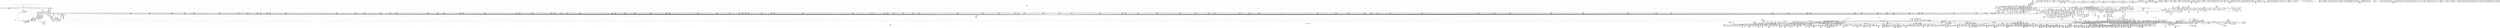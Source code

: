 digraph {
	CE0x55731d0 [shape=record,shape=Mrecord,label="{CE0x55731d0|selinux_socket_bind:tmp36|security/selinux/hooks.c,4068}"]
	CE0x5506dc0 [shape=record,shape=Mrecord,label="{CE0x5506dc0|selinux_socket_bind:if.else83}"]
	CE0x554f080 [shape=record,shape=Mrecord,label="{CE0x554f080|16:_i16,_48:_%struct.net*,_720:_i32,_1216:_i8*,_:_CRE_154,155_}"]
	CE0x5578730 [shape=record,shape=Mrecord,label="{CE0x5578730|selinux_socket_bind:tmp19|security/selinux/hooks.c,4050|*SummSink*}"]
	CE0x54ee670 [shape=record,shape=Mrecord,label="{CE0x54ee670|selinux_socket_bind:if.then61}"]
	CE0x54f5e90 [shape=record,shape=Mrecord,label="{CE0x54f5e90|selinux_socket_bind:low|security/selinux/hooks.c, 4069}"]
	CE0x55a9320 [shape=record,shape=Mrecord,label="{CE0x55a9320|16:_i16,_48:_%struct.net*,_720:_i32,_1216:_i8*,_:_CRE_992,1000_|*MultipleSource*|Function::sock_has_perm&Arg::sk::|security/selinux/hooks.c,4047|*LoadInst*|security/selinux/hooks.c,4034}"]
	CE0x55cf560 [shape=record,shape=Mrecord,label="{CE0x55cf560|i64_4|*Constant*}"]
	CE0x57dcfa0 [shape=record,shape=Mrecord,label="{CE0x57dcfa0|rcu_lock_acquire:tmp1|*SummSource*}"]
	CE0x5526330 [shape=record,shape=Mrecord,label="{CE0x5526330|16:_i16,_48:_%struct.net*,_720:_i32,_1216:_i8*,_:_CRE_732,736_|*MultipleSource*|Function::sock_has_perm&Arg::sk::|security/selinux/hooks.c,4047|*LoadInst*|security/selinux/hooks.c,4034}"]
	CE0x5539310 [shape=record,shape=Mrecord,label="{CE0x5539310|16:_i16,_48:_%struct.net*,_720:_i32,_1216:_i8*,_:_CRE_234,235_}"]
	CE0x56cbb50 [shape=record,shape=Mrecord,label="{CE0x56cbb50|selinux_socket_bind:tmp119|security/selinux/hooks.c,4124}"]
	CE0x5653eb0 [shape=record,shape=Mrecord,label="{CE0x5653eb0|sock_has_perm:net1|security/selinux/hooks.c,3973|*SummSink*}"]
	CE0x5775330 [shape=record,shape=Mrecord,label="{CE0x5775330|selinux_socket_bind:tmp130|security/selinux/hooks.c,4128|*SummSource*}"]
	CE0x5777800 [shape=record,shape=Mrecord,label="{CE0x5777800|i32_2|*Constant*}"]
	CE0x5723480 [shape=record,shape=Mrecord,label="{CE0x5723480|i64*_getelementptr_inbounds_(_55_x_i64_,_55_x_i64_*___llvm_gcov_ctr350,_i64_0,_i64_53)|*Constant*}"]
	CE0x54ec3f0 [shape=record,shape=Mrecord,label="{CE0x54ec3f0|selinux_socket_bind:if.end18|*SummSink*}"]
	CE0x55483f0 [shape=record,shape=Mrecord,label="{CE0x55483f0|selinux_socket_bind:tmp17|security/selinux/hooks.c,4048|*SummSource*}"]
	CE0x55481d0 [shape=record,shape=Mrecord,label="{CE0x55481d0|selinux_socket_bind:tmp17|security/selinux/hooks.c,4048}"]
	CE0x5573630 [shape=record,shape=Mrecord,label="{CE0x5573630|selinux_socket_bind:tmp37|security/selinux/hooks.c,4068|*SummSource*}"]
	CE0x5558620 [shape=record,shape=Mrecord,label="{CE0x5558620|task_sid:tmp}"]
	CE0x54fe6b0 [shape=record,shape=Mrecord,label="{CE0x54fe6b0|32:_%struct.sock*,_:_CRE_40,48_|*MultipleSource*|security/selinux/hooks.c,4034|Function::selinux_socket_bind&Arg::sock::}"]
	CE0x557be90 [shape=record,shape=Mrecord,label="{CE0x557be90|selinux_socket_bind:cmp76|security/selinux/hooks.c,4117|*SummSource*}"]
	CE0x55089e0 [shape=record,shape=Mrecord,label="{CE0x55089e0|16:_i16,_48:_%struct.net*,_720:_i32,_1216:_i8*,_:_CRE_649,650_}"]
	CE0x57c42c0 [shape=record,shape=Mrecord,label="{CE0x57c42c0|rcu_read_lock:tmp5|include/linux/rcupdate.h,882|*SummSource*}"]
	CE0x5580490 [shape=record,shape=Mrecord,label="{CE0x5580490|selinux_socket_bind:tmp110|security/selinux/hooks.c,4120}"]
	CE0x5571fa0 [shape=record,shape=Mrecord,label="{CE0x5571fa0|i16_0|*Constant*|*SummSource*}"]
	CE0x5541870 [shape=record,shape=Mrecord,label="{CE0x5541870|16:_i16,_48:_%struct.net*,_720:_i32,_1216:_i8*,_:_CRE_689,690_}"]
	CE0x57ec8c0 [shape=record,shape=Mrecord,label="{CE0x57ec8c0|GLOBAL:lock_release|*Constant*}"]
	CE0x56cc080 [shape=record,shape=Mrecord,label="{CE0x56cc080|selinux_socket_bind:tmp120}"]
	CE0x55da5e0 [shape=record,shape=Mrecord,label="{CE0x55da5e0|16:_i16,_48:_%struct.net*,_720:_i32,_1216:_i8*,_:_CRE_112,113_}"]
	CE0x5658900 [shape=record,shape=Mrecord,label="{CE0x5658900|rcu_read_lock:tmp1}"]
	CE0x57f5370 [shape=record,shape=Mrecord,label="{CE0x57f5370|rcu_lock_release:tmp1|*SummSource*}"]
	CE0x5707af0 [shape=record,shape=Mrecord,label="{CE0x5707af0|selinux_socket_bind:u72|security/selinux/hooks.c,4115}"]
	CE0x563c350 [shape=record,shape=Mrecord,label="{CE0x563c350|i64*_getelementptr_inbounds_(_2_x_i64_,_2_x_i64_*___llvm_gcov_ctr354,_i64_0,_i64_1)|*Constant*|*SummSource*}"]
	CE0x555ff70 [shape=record,shape=Mrecord,label="{CE0x555ff70|rcu_read_lock:tobool1|include/linux/rcupdate.h,882|*SummSink*}"]
	CE0x5565220 [shape=record,shape=Mrecord,label="{CE0x5565220|16:_i16,_48:_%struct.net*,_720:_i32,_1216:_i8*,_:_CRE_362,363_}"]
	CE0x57fc600 [shape=record,shape=Mrecord,label="{CE0x57fc600|i64*_getelementptr_inbounds_(_4_x_i64_,_4_x_i64_*___llvm_gcov_ctr130,_i64_0,_i64_2)|*Constant*|*SummSink*}"]
	CE0x57f8bf0 [shape=record,shape=Mrecord,label="{CE0x57f8bf0|_call_void_mcount()_#3|*SummSink*}"]
	CE0x5511ba0 [shape=record,shape=Mrecord,label="{CE0x5511ba0|16:_i16,_48:_%struct.net*,_720:_i32,_1216:_i8*,_:_CRE_252,253_}"]
	CE0x57456f0 [shape=record,shape=Mrecord,label="{CE0x57456f0|i8*_getelementptr_inbounds_(_42_x_i8_,_42_x_i8_*_.str46,_i32_0,_i32_0)|*Constant*}"]
	CE0x56dbbb0 [shape=record,shape=Mrecord,label="{CE0x56dbbb0|avc_has_perm:ssid|Function::avc_has_perm&Arg::ssid::|*SummSink*}"]
	CE0x55600e0 [shape=record,shape=Mrecord,label="{CE0x55600e0|i64_5|*Constant*}"]
	CE0x5551000 [shape=record,shape=Mrecord,label="{CE0x5551000|i64*_getelementptr_inbounds_(_2_x_i64_,_2_x_i64_*___llvm_gcov_ctr353,_i64_0,_i64_0)|*Constant*|*SummSink*}"]
	CE0x56ef5b0 [shape=record,shape=Mrecord,label="{CE0x56ef5b0|GLOBAL:__llvm_gcov_indirect_counter_increment|*Constant*|*SummSink*}"]
	CE0x557c580 [shape=record,shape=Mrecord,label="{CE0x557c580|i64_42|*Constant*|*SummSource*}"]
	CE0x55dbdb0 [shape=record,shape=Mrecord,label="{CE0x55dbdb0|selinux_socket_bind:high|security/selinux/hooks.c, 4069|*SummSink*}"]
	CE0x5644290 [shape=record,shape=Mrecord,label="{CE0x5644290|i32_9|*Constant*|*SummSink*}"]
	CE0x55e4a40 [shape=record,shape=Mrecord,label="{CE0x55e4a40|16:_i16,_48:_%struct.net*,_720:_i32,_1216:_i8*,_:_CRE_681,682_}"]
	CE0x5524390 [shape=record,shape=Mrecord,label="{CE0x5524390|16:_i16,_48:_%struct.net*,_720:_i32,_1216:_i8*,_:_CRE_405,406_}"]
	CE0x554c960 [shape=record,shape=Mrecord,label="{CE0x554c960|selinux_socket_bind:sock|Function::selinux_socket_bind&Arg::sock::}"]
	CE0x5580500 [shape=record,shape=Mrecord,label="{CE0x5580500|selinux_socket_bind:u84|security/selinux/hooks.c,4120}"]
	CE0x5654210 [shape=record,shape=Mrecord,label="{CE0x5654210|sock_has_perm:u2|security/selinux/hooks.c,3974}"]
	CE0x563f350 [shape=record,shape=Mrecord,label="{CE0x563f350|i64*_getelementptr_inbounds_(_6_x_i64_,_6_x_i64_*___llvm_gcov_ctr327,_i64_0,_i64_5)|*Constant*|*SummSink*}"]
	CE0x551dab0 [shape=record,shape=Mrecord,label="{CE0x551dab0|16:_i16,_48:_%struct.net*,_720:_i32,_1216:_i8*,_:_CRE_537,538_}"]
	CE0x554cb80 [shape=record,shape=Mrecord,label="{CE0x554cb80|selinux_socket_bind:sk1|security/selinux/hooks.c,4034|*SummSource*}"]
	CE0x5558750 [shape=record,shape=Mrecord,label="{CE0x5558750|i64*_getelementptr_inbounds_(_2_x_i64_,_2_x_i64_*___llvm_gcov_ctr354,_i64_0,_i64_0)|*Constant*}"]
	CE0x57328e0 [shape=record,shape=Mrecord,label="{CE0x57328e0|_call_void_lockdep_rcu_suspicious(i8*_getelementptr_inbounds_(_25_x_i8_,_25_x_i8_*_.str3,_i32_0,_i32_0),_i32_208,_i8*_getelementptr_inbounds_(_41_x_i8_,_41_x_i8_*_.str44,_i32_0,_i32_0))_#10,_!dbg_!27732|security/selinux/hooks.c,208|*SummSink*}"]
	CE0x57e7f10 [shape=record,shape=Mrecord,label="{CE0x57e7f10|GLOBAL:rcu_lock_release|*Constant*}"]
	CE0x5519ca0 [shape=record,shape=Mrecord,label="{CE0x5519ca0|16:_i16,_48:_%struct.net*,_720:_i32,_1216:_i8*,_:_CRE_432,440_|*MultipleSource*|Function::sock_has_perm&Arg::sk::|security/selinux/hooks.c,4047|*LoadInst*|security/selinux/hooks.c,4034}"]
	CE0x57e6640 [shape=record,shape=Mrecord,label="{CE0x57e6640|rcu_lock_release:map|Function::rcu_lock_release&Arg::map::|*SummSource*}"]
	CE0x5553900 [shape=record,shape=Mrecord,label="{CE0x5553900|16:_i16,_48:_%struct.net*,_720:_i32,_1216:_i8*,_:_CRE_566,567_}"]
	CE0x57729c0 [shape=record,shape=Mrecord,label="{CE0x57729c0|selinux_socket_bind:tmp128|security/selinux/hooks.c,4048|*SummSource*}"]
	CE0x56f94c0 [shape=record,shape=Mrecord,label="{CE0x56f94c0|selinux_socket_bind:tmp88|security/selinux/hooks.c,4100|*SummSink*}"]
	CE0x56fd4a0 [shape=record,shape=Mrecord,label="{CE0x56fd4a0|i32_33554432|*Constant*|*SummSink*}"]
	CE0x55e2970 [shape=record,shape=Mrecord,label="{CE0x55e2970|16:_i16,_48:_%struct.net*,_720:_i32,_1216:_i8*,_:_CRE_660,661_}"]
	CE0x5543620 [shape=record,shape=Mrecord,label="{CE0x5543620|16:_i16,_48:_%struct.net*,_720:_i32,_1216:_i8*,_:_CRE_708,709_}"]
	CE0x57c63b0 [shape=record,shape=Mrecord,label="{CE0x57c63b0|rcu_read_lock:tmp16|include/linux/rcupdate.h,882|*SummSink*}"]
	CE0x57286c0 [shape=record,shape=Mrecord,label="{CE0x57286c0|selinux_socket_bind:tmp66|*SummSource*}"]
	CE0x582b190 [shape=record,shape=Mrecord,label="{CE0x582b190|i64*_getelementptr_inbounds_(_4_x_i64_,_4_x_i64_*___llvm_gcov_ctr129,_i64_0,_i64_2)|*Constant*|*SummSource*}"]
	"CONST[source:0(mediator),value:2(dynamic)][purpose:{subject}][SnkIdx:4]"
	CE0x6680030 [shape=record,shape=Mrecord,label="{CE0x6680030|selinux_socket_bind:if.end54|*SummSink*}"]
	CE0x57e93c0 [shape=record,shape=Mrecord,label="{CE0x57e93c0|__rcu_read_unlock:tmp3|*SummSource*}"]
	CE0x555dd60 [shape=record,shape=Mrecord,label="{CE0x555dd60|__llvm_gcov_indirect_counter_increment:tmp|*SummSink*}"]
	CE0x57fcf50 [shape=record,shape=Mrecord,label="{CE0x57fcf50|i64*_getelementptr_inbounds_(_4_x_i64_,_4_x_i64_*___llvm_gcov_ctr135,_i64_0,_i64_1)|*Constant*|*SummSource*}"]
	CE0x55d61c0 [shape=record,shape=Mrecord,label="{CE0x55d61c0|i32_5|*Constant*|*SummSource*}"]
	CE0x5587df0 [shape=record,shape=Mrecord,label="{CE0x5587df0|selinux_socket_bind:tmp113|security/selinux/hooks.c,4122}"]
	CE0x5584840 [shape=record,shape=Mrecord,label="{CE0x5584840|i64*_getelementptr_inbounds_(_55_x_i64_,_55_x_i64_*___llvm_gcov_ctr350,_i64_0,_i64_44)|*Constant*|*SummSink*}"]
	CE0x5655db0 [shape=record,shape=Mrecord,label="{CE0x5655db0|_call_void_mcount()_#3|*SummSource*}"]
	CE0x5564170 [shape=record,shape=Mrecord,label="{CE0x5564170|16:_i16,_48:_%struct.net*,_720:_i32,_1216:_i8*,_:_CRE_352,353_}"]
	CE0x57067e0 [shape=record,shape=Mrecord,label="{CE0x57067e0|selinux_socket_bind:tmp98|security/selinux/hooks.c,4114}"]
	CE0x5661250 [shape=record,shape=Mrecord,label="{CE0x5661250|cred_sid:tmp3}"]
	CE0x57048f0 [shape=record,shape=Mrecord,label="{CE0x57048f0|selinux_socket_bind:call66|security/selinux/hooks.c,4114|*SummSource*}"]
	CE0x57c51b0 [shape=record,shape=Mrecord,label="{CE0x57c51b0|__preempt_count_add:val|Function::__preempt_count_add&Arg::val::|*SummSource*}"]
	CE0x5550970 [shape=record,shape=Mrecord,label="{CE0x5550970|16:_i16,_48:_%struct.net*,_720:_i32,_1216:_i8*,_:_CRE_152,153_}"]
	CE0x56dcf30 [shape=record,shape=Mrecord,label="{CE0x56dcf30|avc_has_perm:auditdata|Function::avc_has_perm&Arg::auditdata::}"]
	CE0x5561220 [shape=record,shape=Mrecord,label="{CE0x5561220|0:_i8,_:_GCMR_task_sid.__warned_internal_global_i8_0,_section_.data.unlikely_,_align_1:_elem_0:default:}"]
	CE0x555d1b0 [shape=record,shape=Mrecord,label="{CE0x555d1b0|i32_-1|*Constant*}"]
	CE0x568fa90 [shape=record,shape=Mrecord,label="{CE0x568fa90|i64*_getelementptr_inbounds_(_2_x_i64_,_2_x_i64_*___llvm_gcov_ctr355,_i64_0,_i64_0)|*Constant*|*SummSource*}"]
	CE0x58066e0 [shape=record,shape=Mrecord,label="{CE0x58066e0|__preempt_count_sub:tmp}"]
	CE0x57dabf0 [shape=record,shape=Mrecord,label="{CE0x57dabf0|i64*_getelementptr_inbounds_(_4_x_i64_,_4_x_i64_*___llvm_gcov_ctr128,_i64_0,_i64_0)|*Constant*}"]
	CE0x5648870 [shape=record,shape=Mrecord,label="{CE0x5648870|_call_void_mcount()_#3}"]
	CE0x55e1b30 [shape=record,shape=Mrecord,label="{CE0x55e1b30|sock_has_perm:type|security/selinux/hooks.c,3972|*SummSource*}"]
	CE0x57c3070 [shape=record,shape=Mrecord,label="{CE0x57c3070|rcu_read_lock:do.body|*SummSource*}"]
	CE0x54fe9d0 [shape=record,shape=Mrecord,label="{CE0x54fe9d0|16:_i16,_48:_%struct.net*,_720:_i32,_1216:_i8*,_:_CRE_32,33_}"]
	CE0x57764e0 [shape=record,shape=Mrecord,label="{CE0x57764e0|_call_void___llvm_gcov_indirect_counter_increment(i32*___llvm_gcov_global_state_pred352,_i64**_getelementptr_inbounds_(_14_x_i64*_,_14_x_i64*_*___llvm_gcda_edge_table351,_i64_0,_i64_8))|*SummSource*}"]
	CE0x55abf50 [shape=record,shape=Mrecord,label="{CE0x55abf50|16:_i16,_48:_%struct.net*,_720:_i32,_1216:_i8*,_:_CRE_1136,1140_|*MultipleSource*|Function::sock_has_perm&Arg::sk::|security/selinux/hooks.c,4047|*LoadInst*|security/selinux/hooks.c,4034}"]
	CE0x557f660 [shape=record,shape=Mrecord,label="{CE0x557f660|selinux_socket_bind:s_addr80|security/selinux/hooks.c,4118}"]
	CE0x5667430 [shape=record,shape=Mrecord,label="{CE0x5667430|i64_3|*Constant*}"]
	CE0x5527800 [shape=record,shape=Mrecord,label="{CE0x5527800|COLLAPSED:_GCMRE___llvm_gcov_ctr353_internal_global_2_x_i64_zeroinitializer:_elem_0:default:}"]
	CE0x55de8d0 [shape=record,shape=Mrecord,label="{CE0x55de8d0|_ret_%struct.task_struct*_%tmp4,_!dbg_!27714|./arch/x86/include/asm/current.h,14|*SummSource*}"]
	CE0x553a110 [shape=record,shape=Mrecord,label="{CE0x553a110|16:_i16,_48:_%struct.net*,_720:_i32,_1216:_i8*,_:_CRE_583,584_}"]
	CE0x5559650 [shape=record,shape=Mrecord,label="{CE0x5559650|sock_has_perm:call6|security/selinux/hooks.c,3976|*SummSink*}"]
	CE0x551ea60 [shape=record,shape=Mrecord,label="{CE0x551ea60|16:_i16,_48:_%struct.net*,_720:_i32,_1216:_i8*,_:_CRE_547,548_}"]
	CE0x57c5370 [shape=record,shape=Mrecord,label="{CE0x57c5370|rcu_read_lock:tmp14|include/linux/rcupdate.h,882}"]
	CE0x563e0a0 [shape=record,shape=Mrecord,label="{CE0x563e0a0|_ret_i32_%call7,_!dbg_!27749|security/selinux/hooks.c,210|*SummSource*}"]
	CE0x57f3b70 [shape=record,shape=Mrecord,label="{CE0x57f3b70|__preempt_count_add:tmp|*SummSource*}"]
	CE0x5704ad0 [shape=record,shape=Mrecord,label="{CE0x5704ad0|selinux_socket_bind:net70|security/selinux/hooks.c,4114|*SummSource*}"]
	CE0x5568fd0 [shape=record,shape=Mrecord,label="{CE0x5568fd0|16:_i16,_48:_%struct.net*,_720:_i32,_1216:_i8*,_:_CRE_460,464_|*MultipleSource*|Function::sock_has_perm&Arg::sk::|security/selinux/hooks.c,4047|*LoadInst*|security/selinux/hooks.c,4034}"]
	CE0x5665e00 [shape=record,shape=Mrecord,label="{CE0x5665e00|task_sid:tobool1|security/selinux/hooks.c,208|*SummSink*}"]
	CE0x5542040 [shape=record,shape=Mrecord,label="{CE0x5542040|16:_i16,_48:_%struct.net*,_720:_i32,_1216:_i8*,_:_CRE_694,695_}"]
	CE0x55109b0 [shape=record,shape=Mrecord,label="{CE0x55109b0|selinux_socket_bind:bb|*SummSource*}"]
	CE0x564bba0 [shape=record,shape=Mrecord,label="{CE0x564bba0|read_pnet:entry|*SummSource*}"]
	CE0x56ffb10 [shape=record,shape=Mrecord,label="{CE0x56ffb10|selinux_socket_bind:tmp92|security/selinux/hooks.c,4109}"]
	CE0x563d870 [shape=record,shape=Mrecord,label="{CE0x563d870|i64*_getelementptr_inbounds_(_6_x_i64_,_6_x_i64_*___llvm_gcov_ctr327,_i64_0,_i64_0)|*Constant*}"]
	CE0x55a3180 [shape=record,shape=Mrecord,label="{CE0x55a3180|selinux_socket_bind:tmp30|security/selinux/hooks.c,4061|*SummSource*}"]
	CE0x564d060 [shape=record,shape=Mrecord,label="{CE0x564d060|_call_void_mcount()_#3|*SummSink*}"]
	CE0x54f6430 [shape=record,shape=Mrecord,label="{CE0x54f6430|16:_i16,_48:_%struct.net*,_720:_i32,_1216:_i8*,_:_CRE_280,288_|*MultipleSource*|Function::sock_has_perm&Arg::sk::|security/selinux/hooks.c,4047|*LoadInst*|security/selinux/hooks.c,4034}"]
	CE0x5641630 [shape=record,shape=Mrecord,label="{CE0x5641630|sock_has_perm:tmp18|security/selinux/hooks.c,3977}"]
	CE0x57e63e0 [shape=record,shape=Mrecord,label="{CE0x57e63e0|rcu_lock_release:map|Function::rcu_lock_release&Arg::map::}"]
	CE0x5566180 [shape=record,shape=Mrecord,label="{CE0x5566180|selinux_socket_bind:sin_addr|security/selinux/hooks.c,4061|*SummSink*}"]
	CE0x56cb030 [shape=record,shape=Mrecord,label="{CE0x56cb030|selinux_socket_bind:tmp116|security/selinux/hooks.c,4124|*SummSink*}"]
	CE0x5527040 [shape=record,shape=Mrecord,label="{CE0x5527040|16:_i16,_48:_%struct.net*,_720:_i32,_1216:_i8*,_:_CRE_764,768_|*MultipleSource*|Function::sock_has_perm&Arg::sk::|security/selinux/hooks.c,4047|*LoadInst*|security/selinux/hooks.c,4034}"]
	CE0x5660620 [shape=record,shape=Mrecord,label="{CE0x5660620|task_sid:land.lhs.true2|*SummSource*}"]
	CE0x56eab60 [shape=record,shape=Mrecord,label="{CE0x56eab60|selinux_socket_bind:tmp69|security/selinux/hooks.c,4081|*SummSource*}"]
	CE0x55d4230 [shape=record,shape=Mrecord,label="{CE0x55d4230|__fswab16:and2|include/uapi/linux/swab.h,53}"]
	CE0x5560740 [shape=record,shape=Mrecord,label="{CE0x5560740|i32_77|*Constant*|*SummSink*}"]
	CE0x57b9730 [shape=record,shape=Mrecord,label="{CE0x57b9730|rcu_read_unlock:tmp7|include/linux/rcupdate.h,933}"]
	CE0x568c3b0 [shape=record,shape=Mrecord,label="{CE0x568c3b0|i64*_getelementptr_inbounds_(_13_x_i64_,_13_x_i64_*___llvm_gcov_ctr126,_i64_0,_i64_11)|*Constant*|*SummSink*}"]
	CE0x5515390 [shape=record,shape=Mrecord,label="{CE0x5515390|i64_6|*Constant*|*SummSink*}"]
	CE0x57200b0 [shape=record,shape=Mrecord,label="{CE0x57200b0|selinux_socket_bind:cleanup.dest.slot.0|*SummSource*}"]
	CE0x57dc2b0 [shape=record,shape=Mrecord,label="{CE0x57dc2b0|rcu_read_unlock:tmp5|include/linux/rcupdate.h,933|*SummSource*}"]
	CE0x55de390 [shape=record,shape=Mrecord,label="{CE0x55de390|i64_0|*Constant*}"]
	CE0x55b3260 [shape=record,shape=Mrecord,label="{CE0x55b3260|selinux_socket_bind:cmp31|security/selinux/hooks.c,4073}"]
	CE0x554f9e0 [shape=record,shape=Mrecord,label="{CE0x554f9e0|16:_i16,_48:_%struct.net*,_720:_i32,_1216:_i8*,_:_CRE_160,161_}"]
	CE0x55a42c0 [shape=record,shape=Mrecord,label="{CE0x55a42c0|selinux_socket_bind:tmp68|security/selinux/hooks.c,4080}"]
	CE0x55d7af0 [shape=record,shape=Mrecord,label="{CE0x55d7af0|_call_void_mcount()_#3|*SummSink*}"]
	CE0x56f3ba0 [shape=record,shape=Mrecord,label="{CE0x56f3ba0|_ret_void|*SummSink*}"]
	CE0x572ede0 [shape=record,shape=Mrecord,label="{CE0x572ede0|i64*_getelementptr_inbounds_(_13_x_i64_,_13_x_i64_*___llvm_gcov_ctr126,_i64_0,_i64_8)|*Constant*|*SummSource*}"]
	CE0x5553db0 [shape=record,shape=Mrecord,label="{CE0x5553db0|16:_i16,_48:_%struct.net*,_720:_i32,_1216:_i8*,_:_CRE_569,570_}"]
	CE0x55292e0 [shape=record,shape=Mrecord,label="{CE0x55292e0|16:_i16,_48:_%struct.net*,_720:_i32,_1216:_i8*,_:_CRE_380,381_}"]
	CE0x57d0b50 [shape=record,shape=Mrecord,label="{CE0x57d0b50|rcu_read_unlock:tmp7|include/linux/rcupdate.h,933|*SummSink*}"]
	CE0x55e40e0 [shape=record,shape=Mrecord,label="{CE0x55e40e0|16:_i16,_48:_%struct.net*,_720:_i32,_1216:_i8*,_:_CRE_675,676_}"]
	CE0x55a5e70 [shape=record,shape=Mrecord,label="{CE0x55a5e70|selinux_socket_bind:tmp34|security/selinux/hooks.c,4064|*SummSource*}"]
	CE0x56e1ed0 [shape=record,shape=Mrecord,label="{CE0x56e1ed0|selinux_socket_bind:tmp80|security/selinux/hooks.c,4087|*SummSink*}"]
	CE0x5510c80 [shape=record,shape=Mrecord,label="{CE0x5510c80|selinux_socket_bind:tmp6|security/selinux/hooks.c,4039|*SummSink*}"]
	CE0x56dd270 [shape=record,shape=Mrecord,label="{CE0x56dd270|_ret_i32_%retval.0,_!dbg_!27728|security/selinux/avc.c,775|*SummSource*}"]
	CE0x55da900 [shape=record,shape=Mrecord,label="{CE0x55da900|16:_i16,_48:_%struct.net*,_720:_i32,_1216:_i8*,_:_CRE_113,114_}"]
	CE0x54fb2a0 [shape=record,shape=Mrecord,label="{CE0x54fb2a0|16:_i16,_48:_%struct.net*,_720:_i32,_1216:_i8*,_:_CRE_137,138_}"]
	CE0x57e31a0 [shape=record,shape=Mrecord,label="{CE0x57e31a0|i64*_getelementptr_inbounds_(_11_x_i64_,_11_x_i64_*___llvm_gcov_ctr132,_i64_0,_i64_9)|*Constant*}"]
	CE0x57e5940 [shape=record,shape=Mrecord,label="{CE0x57e5940|_call_void_rcu_lock_release(%struct.lockdep_map*_rcu_lock_map)_#10,_!dbg_!27733|include/linux/rcupdate.h,935|*SummSink*}"]
	CE0x571daf0 [shape=record,shape=Mrecord,label="{CE0x571daf0|i64_15|*Constant*}"]
	CE0x5581690 [shape=record,shape=Mrecord,label="{CE0x5581690|selinux_socket_bind:tmp110|security/selinux/hooks.c,4120|*SummSink*}"]
	CE0x56f8e00 [shape=record,shape=Mrecord,label="{CE0x56f8e00|i64**_getelementptr_inbounds_(_14_x_i64*_,_14_x_i64*_*___llvm_gcda_edge_table351,_i64_0,_i64_6)|*Constant*|*SummSink*}"]
	"CONST[source:0(mediator),value:2(dynamic)][purpose:{subject}][SnkIdx:8]"
	CE0x554c7e0 [shape=record,shape=Mrecord,label="{CE0x554c7e0|i32_0|*Constant*|*SummSource*}"]
	CE0x568f170 [shape=record,shape=Mrecord,label="{CE0x568f170|_ret_i32_%tmp6,_!dbg_!27716|security/selinux/hooks.c,197|*SummSink*}"]
	CE0x556d320 [shape=record,shape=Mrecord,label="{CE0x556d320|selinux_socket_bind:sin_port|security/selinux/hooks.c,4060}"]
	CE0x5642510 [shape=record,shape=Mrecord,label="{CE0x5642510|sock_has_perm:tmp20|security/selinux/hooks.c,3977}"]
	CE0x55a0090 [shape=record,shape=Mrecord,label="{CE0x55a0090|COLLAPSED:_SCMRE_52,53_}"]
	CE0x554ab70 [shape=record,shape=Mrecord,label="{CE0x554ab70|get_current:tmp|*SummSource*}"]
	CE0x56456f0 [shape=record,shape=Mrecord,label="{CE0x56456f0|__llvm_gcov_indirect_counter_increment:tmp3|*SummSource*}"]
	CE0x574ae00 [shape=record,shape=Mrecord,label="{CE0x574ae00|rcu_lock_acquire:tmp3}"]
	CE0x5707150 [shape=record,shape=Mrecord,label="{CE0x5707150|selinux_socket_bind:sport71|security/selinux/hooks.c,4114|*SummSource*}"]
	CE0x57206a0 [shape=record,shape=Mrecord,label="{CE0x57206a0|selinux_socket_bind:tmp124|security/selinux/hooks.c,4126|*SummSink*}"]
	CE0x571e730 [shape=record,shape=Mrecord,label="{CE0x571e730|selinux_socket_bind:tmp44|security/selinux/hooks.c,4073|*SummSource*}"]
	CE0x564f5d0 [shape=record,shape=Mrecord,label="{CE0x564f5d0|sock_has_perm:call|security/selinux/hooks.c,3967|*SummSource*}"]
	CE0x5581010 [shape=record,shape=Mrecord,label="{CE0x5581010|selinux_socket_bind:net85|security/selinux/hooks.c,4120|*SummSink*}"]
	CE0x565f2d0 [shape=record,shape=Mrecord,label="{CE0x565f2d0|cred_sid:tmp2|*SummSink*}"]
	CE0x5567460 [shape=record,shape=Mrecord,label="{CE0x5567460|GLOBAL:__fswab16|*Constant*|*SummSink*}"]
	CE0x5584790 [shape=record,shape=Mrecord,label="{CE0x5584790|i64*_getelementptr_inbounds_(_55_x_i64_,_55_x_i64_*___llvm_gcov_ctr350,_i64_0,_i64_44)|*Constant*|*SummSource*}"]
	CE0x5582970 [shape=record,shape=Mrecord,label="{CE0x5582970|selinux_socket_bind:tmp107|security/selinux/hooks.c,4118|*SummSource*}"]
	CE0x5554bc0 [shape=record,shape=Mrecord,label="{CE0x5554bc0|16:_i16,_48:_%struct.net*,_720:_i32,_1216:_i8*,_:_CRE_578,579_}"]
	CE0x5511ec0 [shape=record,shape=Mrecord,label="{CE0x5511ec0|16:_i16,_48:_%struct.net*,_720:_i32,_1216:_i8*,_:_CRE_254,255_}"]
	CE0x55094e0 [shape=record,shape=Mrecord,label="{CE0x55094e0|16:_i16,_48:_%struct.net*,_720:_i32,_1216:_i8*,_:_CRE_656,657_}"]
	CE0x553a5c0 [shape=record,shape=Mrecord,label="{CE0x553a5c0|16:_i16,_48:_%struct.net*,_720:_i32,_1216:_i8*,_:_CRE_586,587_}"]
	CE0x57467f0 [shape=record,shape=Mrecord,label="{CE0x57467f0|i64*_getelementptr_inbounds_(_2_x_i64_,_2_x_i64_*___llvm_gcov_ctr131,_i64_0,_i64_0)|*Constant*}"]
	CE0x5583650 [shape=record,shape=Mrecord,label="{CE0x5583650|selinux_socket_bind:v4|security/selinux/hooks.c,4118}"]
	CE0x55c3fe0 [shape=record,shape=Mrecord,label="{CE0x55c3fe0|COLLAPSED:_SCMRE_34,35_}"]
	CE0x55c30f0 [shape=record,shape=Mrecord,label="{CE0x55c30f0|selinux_socket_bind:tmp61|security/selinux/hooks.c,4073|*SummSource*}"]
	CE0x557dbd0 [shape=record,shape=Mrecord,label="{CE0x557dbd0|selinux_socket_bind:tmp103|security/selinux/hooks.c,4117|*SummSink*}"]
	CE0x55377e0 [shape=record,shape=Mrecord,label="{CE0x55377e0|16:_i16,_48:_%struct.net*,_720:_i32,_1216:_i8*,_:_CRE_142,143_}"]
	CE0x5513860 [shape=record,shape=Mrecord,label="{CE0x5513860|GLOBAL:__llvm_gcov_ctr350|Global_var:__llvm_gcov_ctr350}"]
	CE0x564dd70 [shape=record,shape=Mrecord,label="{CE0x564dd70|task_sid:tmp14|security/selinux/hooks.c,208|*SummSink*}"]
	CE0x55b1e60 [shape=record,shape=Mrecord,label="{CE0x55b1e60|selinux_socket_bind:conv30|security/selinux/hooks.c,4073|*SummSource*}"]
	CE0x5575e00 [shape=record,shape=Mrecord,label="{CE0x5575e00|_ret_%struct.net*_%call,_!dbg_!27715|include/net/sock.h,2214}"]
	CE0x553b6f0 [shape=record,shape=Mrecord,label="{CE0x553b6f0|16:_i16,_48:_%struct.net*,_720:_i32,_1216:_i8*,_:_CRE_597,598_}"]
	CE0x5571910 [shape=record,shape=Mrecord,label="{CE0x5571910|selinux_socket_bind:addr6.0|*SummSink*}"]
	CE0x5839230 [shape=record,shape=Mrecord,label="{CE0x5839230|__preempt_count_add:do.end|*SummSink*}"]
	CE0x55c2e70 [shape=record,shape=Mrecord,label="{CE0x55c2e70|selinux_socket_bind:tmp61|security/selinux/hooks.c,4073}"]
	CE0x556a120 [shape=record,shape=Mrecord,label="{CE0x556a120|16:_i16,_48:_%struct.net*,_720:_i32,_1216:_i8*,_:_CRE_496,512_|*MultipleSource*|Function::sock_has_perm&Arg::sk::|security/selinux/hooks.c,4047|*LoadInst*|security/selinux/hooks.c,4034}"]
	CE0x5743830 [shape=record,shape=Mrecord,label="{CE0x5743830|i32_22|*Constant*}"]
	CE0x55d1380 [shape=record,shape=Mrecord,label="{CE0x55d1380|selinux_socket_bind:conv4|security/selinux/hooks.c,4048|*SummSource*}"]
	CE0x54ef540 [shape=record,shape=Mrecord,label="{CE0x54ef540|16:_i16,_48:_%struct.net*,_720:_i32,_1216:_i8*,_:_CRE_168,169_}"]
	CE0x56ef040 [shape=record,shape=Mrecord,label="{CE0x56ef040|i32_255|*Constant*|*SummSource*}"]
	CE0x55d6ab0 [shape=record,shape=Mrecord,label="{CE0x55d6ab0|selinux_socket_bind:tmp8|security/selinux/hooks.c,4040}"]
	CE0x582aee0 [shape=record,shape=Mrecord,label="{CE0x582aee0|__preempt_count_sub:tmp6|./arch/x86/include/asm/preempt.h,78}"]
	CE0x583d080 [shape=record,shape=Mrecord,label="{CE0x583d080|i64*_getelementptr_inbounds_(_4_x_i64_,_4_x_i64_*___llvm_gcov_ctr135,_i64_0,_i64_0)|*Constant*|*SummSink*}"]
	CE0x56ea930 [shape=record,shape=Mrecord,label="{CE0x56ea930|selinux_socket_bind:tmp69|security/selinux/hooks.c,4081}"]
	CE0x565fc30 [shape=record,shape=Mrecord,label="{CE0x565fc30|_ret_void,_!dbg_!27717|include/linux/rcupdate.h,419|*SummSource*}"]
	CE0x55bb7b0 [shape=record,shape=Mrecord,label="{CE0x55bb7b0|selinux_socket_bind:tmp49|security/selinux/hooks.c,4073}"]
	CE0x5500490 [shape=record,shape=Mrecord,label="{CE0x5500490|selinux_socket_bind:if.end|*SummSink*}"]
	CE0x54ef6d0 [shape=record,shape=Mrecord,label="{CE0x54ef6d0|16:_i16,_48:_%struct.net*,_720:_i32,_1216:_i8*,_:_CRE_169,170_}"]
	CE0x551bc30 [shape=record,shape=Mrecord,label="{CE0x551bc30|16:_i16,_48:_%struct.net*,_720:_i32,_1216:_i8*,_:_CRE_211,212_}"]
	CE0x55522c0 [shape=record,shape=Mrecord,label="{CE0x55522c0|16:_i16,_48:_%struct.net*,_720:_i32,_1216:_i8*,_:_CRE_248,249_}"]
	CE0x57e6810 [shape=record,shape=Mrecord,label="{CE0x57e6810|GLOBAL:__rcu_read_unlock|*Constant*}"]
	CE0x55b3590 [shape=record,shape=Mrecord,label="{CE0x55b3590|i64_20|*Constant*|*SummSource*}"]
	CE0x56dfc20 [shape=record,shape=Mrecord,label="{CE0x56dfc20|i64*_getelementptr_inbounds_(_55_x_i64_,_55_x_i64_*___llvm_gcov_ctr350,_i64_0,_i64_27)|*Constant*}"]
	CE0x5656560 [shape=record,shape=Mrecord,label="{CE0x5656560|GLOBAL:rcu_read_lock|*Constant*|*SummSink*}"]
	CE0x5528ca0 [shape=record,shape=Mrecord,label="{CE0x5528ca0|16:_i16,_48:_%struct.net*,_720:_i32,_1216:_i8*,_:_CRE_376,377_}"]
	CE0x554b170 [shape=record,shape=Mrecord,label="{CE0x554b170|16:_i16,_48:_%struct.net*,_720:_i32,_1216:_i8*,_:_CRE_6,7_}"]
	CE0x57008e0 [shape=record,shape=Mrecord,label="{CE0x57008e0|selinux_socket_bind:tmp92|security/selinux/hooks.c,4109|*SummSink*}"]
	CE0x55c4970 [shape=record,shape=Mrecord,label="{CE0x55c4970|COLLAPSED:_SCMRE_43,44_}"]
	CE0x5546a70 [shape=record,shape=Mrecord,label="{CE0x5546a70|sock_has_perm:net|security/selinux/hooks.c, 3966}"]
	CE0x5517a90 [shape=record,shape=Mrecord,label="{CE0x5517a90|16:_i16,_48:_%struct.net*,_720:_i32,_1216:_i8*,_:_CRE_92,93_}"]
	CE0x57f6540 [shape=record,shape=Mrecord,label="{CE0x57f6540|i64*_getelementptr_inbounds_(_4_x_i64_,_4_x_i64_*___llvm_gcov_ctr133,_i64_0,_i64_3)|*Constant*}"]
	CE0x5644f20 [shape=record,shape=Mrecord,label="{CE0x5644f20|i64*_null|*Constant*}"]
	CE0x57ff0a0 [shape=record,shape=Mrecord,label="{CE0x57ff0a0|_call_void_asm_addl_$1,_%gs:$0_,_*m,ri,*m,_dirflag_,_fpsr_,_flags_(i32*___preempt_count,_i32_%sub,_i32*___preempt_count)_#3,_!dbg_!27717,_!srcloc_!27718|./arch/x86/include/asm/preempt.h,77|*SummSink*}"]
	CE0x5575fc0 [shape=record,shape=Mrecord,label="{CE0x5575fc0|_ret_%struct.net*_%call,_!dbg_!27715|include/net/sock.h,2214|*SummSource*}"]
	CE0x57e8690 [shape=record,shape=Mrecord,label="{CE0x57e8690|rcu_lock_acquire:tmp4|include/linux/rcupdate.h,418}"]
	CE0x5517f70 [shape=record,shape=Mrecord,label="{CE0x5517f70|16:_i16,_48:_%struct.net*,_720:_i32,_1216:_i8*,_:_CRE_96,97_}"]
	CE0x55d9570 [shape=record,shape=Mrecord,label="{CE0x55d9570|16:_i16,_48:_%struct.net*,_720:_i32,_1216:_i8*,_:_CRE_119,120_}"]
	CE0x56585d0 [shape=record,shape=Mrecord,label="{CE0x56585d0|task_sid:tmp4|*LoadInst*|security/selinux/hooks.c,208}"]
	CE0x56cb5c0 [shape=record,shape=Mrecord,label="{CE0x56cb5c0|selinux_socket_bind:tmp118|security/selinux/hooks.c,4124}"]
	CE0x56e3180 [shape=record,shape=Mrecord,label="{CE0x56e3180|selinux_socket_bind:tmp82|security/selinux/hooks.c,4088}"]
	"CONST[source:2(external),value:0(static)][purpose:{operation}][SrcIdx:13]"
	CE0x580d4e0 [shape=record,shape=Mrecord,label="{CE0x580d4e0|rcu_lock_acquire:__here}"]
	CE0x550f420 [shape=record,shape=Mrecord,label="{CE0x550f420|selinux_socket_bind:sw.bb57|*SummSource*}"]
	CE0x563c110 [shape=record,shape=Mrecord,label="{CE0x563c110|i64*_getelementptr_inbounds_(_2_x_i64_,_2_x_i64_*___llvm_gcov_ctr354,_i64_0,_i64_1)|*Constant*}"]
	CE0x571d780 [shape=record,shape=Mrecord,label="{CE0x571d780|i64_15|*Constant*|*SummSink*}"]
	CE0x57d6c10 [shape=record,shape=Mrecord,label="{CE0x57d6c10|rcu_read_unlock:tmp12|include/linux/rcupdate.h,933|*SummSink*}"]
	CE0x56fe2d0 [shape=record,shape=Mrecord,label="{CE0x56fe2d0|selinux_socket_bind:tobool60|security/selinux/hooks.c,4109}"]
	CE0x564a340 [shape=record,shape=Mrecord,label="{CE0x564a340|i64*_getelementptr_inbounds_(_2_x_i64_,_2_x_i64_*___llvm_gcov_ctr355,_i64_0,_i64_1)|*Constant*}"]
	CE0x57e8700 [shape=record,shape=Mrecord,label="{CE0x57e8700|rcu_lock_acquire:tmp4|include/linux/rcupdate.h,418|*SummSource*}"]
	CE0x57f78d0 [shape=record,shape=Mrecord,label="{CE0x57f78d0|_call_void_asm_sideeffect_,_memory_,_dirflag_,_fpsr_,_flags_()_#3,_!dbg_!27711,_!srcloc_!27714|include/linux/rcupdate.h,244}"]
	CE0x5521f60 [shape=record,shape=Mrecord,label="{CE0x5521f60|16:_i16,_48:_%struct.net*,_720:_i32,_1216:_i8*,_:_CRE_822,823_}"]
	CE0x5556790 [shape=record,shape=Mrecord,label="{CE0x5556790|16:_i16,_48:_%struct.net*,_720:_i32,_1216:_i8*,_:_CRE_875,876_}"]
	CE0x55e4ef0 [shape=record,shape=Mrecord,label="{CE0x55e4ef0|16:_i16,_48:_%struct.net*,_720:_i32,_1216:_i8*,_:_CRE_684,685_}"]
	CE0x55d30b0 [shape=record,shape=Mrecord,label="{CE0x55d30b0|selinux_socket_bind:tmp54|security/selinux/hooks.c,4073|*SummSource*}"]
	CE0x555be50 [shape=record,shape=Mrecord,label="{CE0x555be50|GLOBAL:__llvm_gcov_ctr327|Global_var:__llvm_gcov_ctr327}"]
	CE0x5576760 [shape=record,shape=Mrecord,label="{CE0x5576760|_call_void_inet_get_local_port_range(%struct.net*_%call21,_i32*_%low,_i32*_%high)_#10,_!dbg_!27773|security/selinux/hooks.c,4071|*SummSink*}"]
	CE0x564efe0 [shape=record,shape=Mrecord,label="{CE0x564efe0|sock_has_perm:tmp4|security/selinux/hooks.c,3966|*SummSource*}"]
	CE0x565d3e0 [shape=record,shape=Mrecord,label="{CE0x565d3e0|rcu_read_lock:tmp1|*SummSink*}"]
	CE0x583c650 [shape=record,shape=Mrecord,label="{CE0x583c650|i64*_getelementptr_inbounds_(_4_x_i64_,_4_x_i64_*___llvm_gcov_ctr135,_i64_0,_i64_2)|*Constant*|*SummSource*}"]
	CE0x5572ac0 [shape=record,shape=Mrecord,label="{CE0x5572ac0|i64_12|*Constant*}"]
	CE0x551ebf0 [shape=record,shape=Mrecord,label="{CE0x551ebf0|16:_i16,_48:_%struct.net*,_720:_i32,_1216:_i8*,_:_CRE_548,549_}"]
	CE0x5547490 [shape=record,shape=Mrecord,label="{CE0x5547490|sock_has_perm:tmp8|security/selinux/hooks.c,3969}"]
	CE0x56e1770 [shape=record,shape=Mrecord,label="{CE0x56e1770|selinux_socket_bind:tmp79|security/selinux/hooks.c,4087|*SummSink*}"]
	CE0x5664e80 [shape=record,shape=Mrecord,label="{CE0x5664e80|task_sid:tobool1|security/selinux/hooks.c,208}"]
	CE0x56e0880 [shape=record,shape=Mrecord,label="{CE0x56e0880|selinux_socket_bind:tmp78|*SummSource*}"]
	CE0x56e0780 [shape=record,shape=Mrecord,label="{CE0x56e0780|selinux_socket_bind:tmp78}"]
	CE0x5522730 [shape=record,shape=Mrecord,label="{CE0x5522730|16:_i16,_48:_%struct.net*,_720:_i32,_1216:_i8*,_:_CRE_827,828_}"]
	CE0x57f3810 [shape=record,shape=Mrecord,label="{CE0x57f3810|__rcu_read_unlock:do.body|*SummSource*}"]
	CE0x57e6370 [shape=record,shape=Mrecord,label="{CE0x57e6370|rcu_lock_release:entry|*SummSink*}"]
	CE0x564cae0 [shape=record,shape=Mrecord,label="{CE0x564cae0|task_sid:tmp8|security/selinux/hooks.c,208|*SummSink*}"]
	CE0x551ba60 [shape=record,shape=Mrecord,label="{CE0x551ba60|sock_has_perm:tmp3|security/selinux/hooks.c,3964|*SummSource*}"]
	CE0x5501d40 [shape=record,shape=Mrecord,label="{CE0x5501d40|16:_i16,_48:_%struct.net*,_720:_i32,_1216:_i8*,_:_CRE_208,209_}"]
	CE0x5517b50 [shape=record,shape=Mrecord,label="{CE0x5517b50|16:_i16,_48:_%struct.net*,_720:_i32,_1216:_i8*,_:_CRE_93,94_}"]
	CE0x5701b20 [shape=record,shape=Mrecord,label="{CE0x5701b20|i64*_getelementptr_inbounds_(_55_x_i64_,_55_x_i64_*___llvm_gcov_ctr350,_i64_0,_i64_40)|*Constant*}"]
	CE0x5727340 [shape=record,shape=Mrecord,label="{CE0x5727340|selinux_socket_bind:bf.load|security/selinux/hooks.c,4074|*SummSink*}"]
	CE0x5542360 [shape=record,shape=Mrecord,label="{CE0x5542360|16:_i16,_48:_%struct.net*,_720:_i32,_1216:_i8*,_:_CRE_696,697_}"]
	CE0x56de9e0 [shape=record,shape=Mrecord,label="{CE0x56de9e0|selinux_socket_bind:tmp74|security/selinux/hooks.c,4085}"]
	CE0x56da400 [shape=record,shape=Mrecord,label="{CE0x56da400|selinux_socket_bind:tmp62|security/selinux/hooks.c,4076|*SummSink*}"]
	CE0x5538820 [shape=record,shape=Mrecord,label="{CE0x5538820|16:_i16,_48:_%struct.net*,_720:_i32,_1216:_i8*,_:_CRE_227,228_}"]
	CE0x556bd90 [shape=record,shape=Mrecord,label="{CE0x556bd90|selinux_socket_bind:tmp22|security/selinux/hooks.c,4058|*SummSource*}"]
	CE0x55a3320 [shape=record,shape=Mrecord,label="{CE0x55a3320|selinux_socket_bind:tmp30|security/selinux/hooks.c,4061|*SummSink*}"]
	CE0x5512050 [shape=record,shape=Mrecord,label="{CE0x5512050|16:_i16,_48:_%struct.net*,_720:_i32,_1216:_i8*,_:_CRE_255,256_}"]
	CE0x5552af0 [shape=record,shape=Mrecord,label="{CE0x5552af0|16:_i16,_48:_%struct.net*,_720:_i32,_1216:_i8*,_:_CRE_557,558_}"]
	CE0x583c7b0 [shape=record,shape=Mrecord,label="{CE0x583c7b0|i64*_getelementptr_inbounds_(_4_x_i64_,_4_x_i64_*___llvm_gcov_ctr135,_i64_0,_i64_2)|*Constant*|*SummSink*}"]
	CE0x5525a00 [shape=record,shape=Mrecord,label="{CE0x5525a00|16:_i16,_48:_%struct.net*,_720:_i32,_1216:_i8*,_:_CRE_718,719_}"]
	CE0x57489c0 [shape=record,shape=Mrecord,label="{CE0x57489c0|rcu_read_lock:tmp20|include/linux/rcupdate.h,882|*SummSink*}"]
	CE0x5543e40 [shape=record,shape=Mrecord,label="{CE0x5543e40|i64_0|*Constant*|*SummSource*}"]
	CE0x54e6cf0 [shape=record,shape=Mrecord,label="{CE0x54e6cf0|selinux_socket_bind:tmp|*SummSink*}"]
	CE0x55d7910 [shape=record,shape=Mrecord,label="{CE0x55d7910|selinux_socket_bind:_max2|security/selinux/hooks.c, 4073|*SummSink*}"]
	CE0x554bc30 [shape=record,shape=Mrecord,label="{CE0x554bc30|get_current:tmp3}"]
	CE0x563d990 [shape=record,shape=Mrecord,label="{CE0x563d990|i64*_getelementptr_inbounds_(_6_x_i64_,_6_x_i64_*___llvm_gcov_ctr327,_i64_0,_i64_0)|*Constant*|*SummSource*}"]
	CE0x5643df0 [shape=record,shape=Mrecord,label="{CE0x5643df0|sock_net:__sk_common|include/net/sock.h,2214|*SummSink*}"]
	CE0x572c5b0 [shape=record,shape=Mrecord,label="{CE0x572c5b0|selinux_socket_bind:call40|security/selinux/hooks.c,4080}"]
	CE0x5836b40 [shape=record,shape=Mrecord,label="{CE0x5836b40|__preempt_count_sub:tmp7|./arch/x86/include/asm/preempt.h,78|*SummSource*}"]
	CE0x5667730 [shape=record,shape=Mrecord,label="{CE0x5667730|task_sid:if.end|*SummSource*}"]
	CE0x55587c0 [shape=record,shape=Mrecord,label="{CE0x55587c0|i64*_getelementptr_inbounds_(_2_x_i64_,_2_x_i64_*___llvm_gcov_ctr354,_i64_0,_i64_0)|*Constant*|*SummSource*}"]
	CE0x5656a70 [shape=record,shape=Mrecord,label="{CE0x5656a70|rcu_read_lock:if.then|*SummSource*}"]
	CE0x5837480 [shape=record,shape=Mrecord,label="{CE0x5837480|_call_void_asm_addl_$1,_%gs:$0_,_*m,ri,*m,_dirflag_,_fpsr_,_flags_(i32*___preempt_count,_i32_%sub,_i32*___preempt_count)_#3,_!dbg_!27717,_!srcloc_!27718|./arch/x86/include/asm/preempt.h,77|*SummSource*}"]
	CE0x5514f80 [shape=record,shape=Mrecord,label="{CE0x5514f80|selinux_socket_bind:cmp5|security/selinux/hooks.c,4048}"]
	CE0x57ecbd0 [shape=record,shape=Mrecord,label="{CE0x57ecbd0|i64_ptrtoint_(i8*_blockaddress(_rcu_lock_release,_%__here)_to_i64)|*Constant*}"]
	CE0x551bf50 [shape=record,shape=Mrecord,label="{CE0x551bf50|16:_i16,_48:_%struct.net*,_720:_i32,_1216:_i8*,_:_CRE_213,214_}"]
	CE0x56fca70 [shape=record,shape=Mrecord,label="{CE0x56fca70|selinux_socket_bind:call59|security/selinux/hooks.c,4108}"]
	CE0x5512690 [shape=record,shape=Mrecord,label="{CE0x5512690|16:_i16,_48:_%struct.net*,_720:_i32,_1216:_i8*,_:_CRE_259,260_}"]
	CE0x5516970 [shape=record,shape=Mrecord,label="{CE0x5516970|16:_i16,_48:_%struct.net*,_720:_i32,_1216:_i8*,_:_CRE_82,83_}"]
	CE0x55afe70 [shape=record,shape=Mrecord,label="{CE0x55afe70|16:_i16,_48:_%struct.net*,_720:_i32,_1216:_i8*,_:_CRE_1272,1280_|*MultipleSource*|Function::sock_has_perm&Arg::sk::|security/selinux/hooks.c,4047|*LoadInst*|security/selinux/hooks.c,4034}"]
	CE0x571c340 [shape=record,shape=Mrecord,label="{CE0x571c340|selinux_socket_bind:tmp41|security/selinux/hooks.c,4073}"]
	CE0x56e8410 [shape=record,shape=Mrecord,label="{CE0x56e8410|sock_has_perm:sid5|security/selinux/hooks.c,3976|*SummSink*}"]
	CE0x550df90 [shape=record,shape=Mrecord,label="{CE0x550df90|16:_i16,_48:_%struct.net*,_720:_i32,_1216:_i8*,_:_CRE_173,174_}"]
	CE0x55e0230 [shape=record,shape=Mrecord,label="{CE0x55e0230|_call_void_rcu_read_lock()_#10,_!dbg_!27712|security/selinux/hooks.c,207|*SummSource*}"]
	CE0x553e640 [shape=record,shape=Mrecord,label="{CE0x553e640|16:_i16,_48:_%struct.net*,_720:_i32,_1216:_i8*,_:_CRE_852,853_}"]
	CE0x5509150 [shape=record,shape=Mrecord,label="{CE0x5509150|16:_i16,_48:_%struct.net*,_720:_i32,_1216:_i8*,_:_CRE_653,654_}"]
	CE0x55562e0 [shape=record,shape=Mrecord,label="{CE0x55562e0|16:_i16,_48:_%struct.net*,_720:_i32,_1216:_i8*,_:_CRE_872,873_}"]
	CE0x55a1d70 [shape=record,shape=Mrecord,label="{CE0x55a1d70|_ret_i16_%conv3,_!dbg_!27720|include/uapi/linux/swab.h,53}"]
	CE0x563e590 [shape=record,shape=Mrecord,label="{CE0x563e590|sock_net:bb}"]
	CE0x57ba020 [shape=record,shape=Mrecord,label="{CE0x57ba020|_call_void___rcu_read_lock()_#10,_!dbg_!27710|include/linux/rcupdate.h,879|*SummSink*}"]
	CE0x56fe440 [shape=record,shape=Mrecord,label="{CE0x56fe440|selinux_socket_bind:tobool60|security/selinux/hooks.c,4109|*SummSink*}"]
	CE0x564f3b0 [shape=record,shape=Mrecord,label="{CE0x564f3b0|sock_has_perm:tmp5|security/selinux/hooks.c,3966|*SummSink*}"]
	CE0x66490e0 [shape=record,shape=Mrecord,label="{CE0x66490e0|selinux_socket_bind:if.then51|*SummSink*}"]
	CE0x55a4bd0 [shape=record,shape=Mrecord,label="{CE0x55a4bd0|i32_4|*Constant*|*SummSource*}"]
	CE0x56df2a0 [shape=record,shape=Mrecord,label="{CE0x56df2a0|selinux_socket_bind:tmp76|security/selinux/hooks.c,4085}"]
	CE0x56ccf30 [shape=record,shape=Mrecord,label="{CE0x56ccf30|selinux_socket_bind:tmp121|*SummSink*}"]
	CE0x5524840 [shape=record,shape=Mrecord,label="{CE0x5524840|16:_i16,_48:_%struct.net*,_720:_i32,_1216:_i8*,_:_CRE_408,409_}"]
	CE0x5707360 [shape=record,shape=Mrecord,label="{CE0x5707360|selinux_socket_bind:sport71|security/selinux/hooks.c,4114|*SummSink*}"]
	CE0x55694f0 [shape=record,shape=Mrecord,label="{CE0x55694f0|16:_i16,_48:_%struct.net*,_720:_i32,_1216:_i8*,_:_CRE_468,472_|*MultipleSource*|Function::sock_has_perm&Arg::sk::|security/selinux/hooks.c,4047|*LoadInst*|security/selinux/hooks.c,4034}"]
	CE0x57490d0 [shape=record,shape=Mrecord,label="{CE0x57490d0|rcu_read_lock:tmp21|include/linux/rcupdate.h,884|*SummSource*}"]
	CE0x57f6010 [shape=record,shape=Mrecord,label="{CE0x57f6010|_call_void_lock_release(%struct.lockdep_map*_%map,_i32_1,_i64_ptrtoint_(i8*_blockaddress(_rcu_lock_release,_%__here)_to_i64))_#10,_!dbg_!27716|include/linux/rcupdate.h,423|*SummSource*}"]
	CE0x55802b0 [shape=record,shape=Mrecord,label="{CE0x55802b0|selinux_socket_bind:net85|security/selinux/hooks.c,4120}"]
	CE0x5657f70 [shape=record,shape=Mrecord,label="{CE0x5657f70|task_sid:do.end|*SummSink*}"]
	CE0x56dcbe0 [shape=record,shape=Mrecord,label="{CE0x56dcbe0|avc_has_perm:requested|Function::avc_has_perm&Arg::requested::}"]
	CE0x5586690 [shape=record,shape=Mrecord,label="{CE0x5586690|selinux_socket_bind:sin6_addr88|security/selinux/hooks.c,4120|*SummSource*}"]
	CE0x5552130 [shape=record,shape=Mrecord,label="{CE0x5552130|16:_i16,_48:_%struct.net*,_720:_i32,_1216:_i8*,_:_CRE_247,248_}"]
	CE0x56df130 [shape=record,shape=Mrecord,label="{CE0x56df130|selinux_socket_bind:tmp75|security/selinux/hooks.c,4085|*SummSink*}"]
	CE0x563f040 [shape=record,shape=Mrecord,label="{CE0x563f040|i64*_getelementptr_inbounds_(_2_x_i64_,_2_x_i64_*___llvm_gcov_ctr98,_i64_0,_i64_1)|*Constant*}"]
	CE0x57e62a0 [shape=record,shape=Mrecord,label="{CE0x57e62a0|rcu_lock_release:entry|*SummSource*}"]
	CE0x57e8380 [shape=record,shape=Mrecord,label="{CE0x57e8380|__rcu_read_lock:bb|*SummSink*}"]
	CE0x5515c30 [shape=record,shape=Mrecord,label="{CE0x5515c30|i32_59|*Constant*|*SummSink*}"]
	CE0x56e8120 [shape=record,shape=Mrecord,label="{CE0x56e8120|sock_has_perm:sid5|security/selinux/hooks.c,3976}"]
	CE0x56fbe40 [shape=record,shape=Mrecord,label="{CE0x56fbe40|i32_4194304|*Constant*}"]
	CE0x54e7740 [shape=record,shape=Mrecord,label="{CE0x54e7740|selinux_socket_bind:if.then20|*SummSource*}"]
	CE0x571de60 [shape=record,shape=Mrecord,label="{CE0x571de60|selinux_socket_bind:tmp43|security/selinux/hooks.c,4073}"]
	CE0x552ed00 [shape=record,shape=Mrecord,label="{CE0x552ed00|selinux_socket_bind:if.then94|*SummSource*}"]
	CE0x57d5b50 [shape=record,shape=Mrecord,label="{CE0x57d5b50|GLOBAL:__preempt_count_add|*Constant*}"]
	CE0x5663000 [shape=record,shape=Mrecord,label="{CE0x5663000|i64_7|*Constant*}"]
	CE0x56dc550 [shape=record,shape=Mrecord,label="{CE0x56dc550|i32_2097152|*Constant*}"]
	CE0x55d72b0 [shape=record,shape=Mrecord,label="{CE0x55d72b0|sock_has_perm:perms|Function::sock_has_perm&Arg::perms::|*SummSource*}"]
	CE0x5575730 [shape=record,shape=Mrecord,label="{CE0x5575730|sock_net:entry}"]
	CE0x56ea620 [shape=record,shape=Mrecord,label="{CE0x56ea620|selinux_socket_bind:net46|security/selinux/hooks.c,4081}"]
	CE0x55b3e30 [shape=record,shape=Mrecord,label="{CE0x55b3e30|i64_21|*Constant*|*SummSink*}"]
	CE0x56f11e0 [shape=record,shape=Mrecord,label="{CE0x56f11e0|i32_16|*Constant*|*SummSource*}"]
	CE0x5644980 [shape=record,shape=Mrecord,label="{CE0x5644980|__llvm_gcov_indirect_counter_increment:tmp2|*SummSource*}"]
	CE0x565ecf0 [shape=record,shape=Mrecord,label="{CE0x565ecf0|rcu_lock_acquire:entry|*SummSink*}"]
	CE0x57e6100 [shape=record,shape=Mrecord,label="{CE0x57e6100|GLOBAL:rcu_lock_release|*Constant*|*SummSource*}"]
	CE0x5506270 [shape=record,shape=Mrecord,label="{CE0x5506270|selinux_socket_bind:low|security/selinux/hooks.c, 4069|*SummSink*}"]
	CE0x553efa0 [shape=record,shape=Mrecord,label="{CE0x553efa0|16:_i16,_48:_%struct.net*,_720:_i32,_1216:_i8*,_:_CRE_858,859_}"]
	CE0x55b16b0 [shape=record,shape=Mrecord,label="{CE0x55b16b0|selinux_socket_bind:tmp55|security/selinux/hooks.c,4073|*SummSource*}"]
	CE0x5559b50 [shape=record,shape=Mrecord,label="{CE0x5559b50|avc_has_perm:ssid|Function::avc_has_perm&Arg::ssid::}"]
	CE0x5514630 [shape=record,shape=Mrecord,label="{CE0x5514630|selinux_socket_bind:cleanup.cont|*SummSource*}"]
	CE0x556efe0 [shape=record,shape=Mrecord,label="{CE0x556efe0|selinux_socket_bind:conv16|security/selinux/hooks.c,4064}"]
	CE0x5561b70 [shape=record,shape=Mrecord,label="{CE0x5561b70|task_sid:tmp7|security/selinux/hooks.c,208}"]
	CE0x5806f00 [shape=record,shape=Mrecord,label="{CE0x5806f00|i64*_getelementptr_inbounds_(_4_x_i64_,_4_x_i64_*___llvm_gcov_ctr135,_i64_0,_i64_0)|*Constant*}"]
	CE0x55743f0 [shape=record,shape=Mrecord,label="{CE0x55743f0|selinux_socket_bind:call21|security/selinux/hooks.c,4071|*SummSource*}"]
	CE0x565c4b0 [shape=record,shape=Mrecord,label="{CE0x565c4b0|i64*_getelementptr_inbounds_(_13_x_i64_,_13_x_i64_*___llvm_gcov_ctr126,_i64_0,_i64_1)|*Constant*|*SummSource*}"]
	CE0x57fecd0 [shape=record,shape=Mrecord,label="{CE0x57fecd0|__preempt_count_add:tmp4|./arch/x86/include/asm/preempt.h,72}"]
	CE0x5727ca0 [shape=record,shape=Mrecord,label="{CE0x5727ca0|selinux_socket_bind:tmp65|security/selinux/hooks.c,4076}"]
	CE0x56e7130 [shape=record,shape=Mrecord,label="{CE0x56e7130|selinux_socket_bind:net44|security/selinux/hooks.c,4080|*SummSink*}"]
	CE0x57cf8f0 [shape=record,shape=Mrecord,label="{CE0x57cf8f0|_call_void_mcount()_#3}"]
	CE0x5510850 [shape=record,shape=Mrecord,label="{CE0x5510850|selinux_socket_bind:out|*SummSink*}"]
	CE0x5773380 [shape=record,shape=Mrecord,label="{CE0x5773380|selinux_socket_bind:err.2|*SummSource*}"]
	CE0x57f7f70 [shape=record,shape=Mrecord,label="{CE0x57f7f70|rcu_lock_acquire:tmp6}"]
	CE0x5747cb0 [shape=record,shape=Mrecord,label="{CE0x5747cb0|i64*_getelementptr_inbounds_(_11_x_i64_,_11_x_i64_*___llvm_gcov_ctr127,_i64_0,_i64_9)|*Constant*|*SummSource*}"]
	CE0x55389b0 [shape=record,shape=Mrecord,label="{CE0x55389b0|16:_i16,_48:_%struct.net*,_720:_i32,_1216:_i8*,_:_CRE_228,229_}"]
	CE0x55dd660 [shape=record,shape=Mrecord,label="{CE0x55dd660|16:_i16,_48:_%struct.net*,_720:_i32,_1216:_i8*,_:_CRE_25,26_}"]
	CE0x555f690 [shape=record,shape=Mrecord,label="{CE0x555f690|task_sid:tmp12|security/selinux/hooks.c,208|*SummSource*}"]
	CE0x5654c70 [shape=record,shape=Mrecord,label="{CE0x5654c70|task_sid:tmp1}"]
	CE0x56fd530 [shape=record,shape=Mrecord,label="{CE0x56fd530|selinux_socket_bind:node_perm.0}"]
	CE0x56cad00 [shape=record,shape=Mrecord,label="{CE0x56cad00|i64_45|*Constant*|*SummSource*}"]
	CE0x56f4a20 [shape=record,shape=Mrecord,label="{CE0x56f4a20|_call_void___llvm_gcov_indirect_counter_increment(i32*___llvm_gcov_global_state_pred352,_i64**_getelementptr_inbounds_(_14_x_i64*_,_14_x_i64*_*___llvm_gcda_edge_table351,_i64_0,_i64_4)),_!dbg_!27833|security/selinux/hooks.c,4096}"]
	CE0x56f9450 [shape=record,shape=Mrecord,label="{CE0x56f9450|selinux_socket_bind:tmp88|security/selinux/hooks.c,4100|*SummSource*}"]
	CE0x57e03b0 [shape=record,shape=Mrecord,label="{CE0x57e03b0|__rcu_read_lock:tmp1}"]
	CE0x565b380 [shape=record,shape=Mrecord,label="{CE0x565b380|task_sid:tmp5|security/selinux/hooks.c,208|*SummSource*}"]
	CE0x572f370 [shape=record,shape=Mrecord,label="{CE0x572f370|task_sid:tmp18|security/selinux/hooks.c,208}"]
	CE0x5521790 [shape=record,shape=Mrecord,label="{CE0x5521790|16:_i16,_48:_%struct.net*,_720:_i32,_1216:_i8*,_:_CRE_817,818_}"]
	CE0x555f300 [shape=record,shape=Mrecord,label="{CE0x555f300|rcu_read_lock:tmp11|include/linux/rcupdate.h,882|*SummSink*}"]
	CE0x57d54a0 [shape=record,shape=Mrecord,label="{CE0x57d54a0|rcu_read_unlock:tmp|*SummSource*}"]
	"CONST[source:0(mediator),value:2(dynamic)][purpose:{object}][SnkIdx:5]"
	CE0x55bafc0 [shape=record,shape=Mrecord,label="{CE0x55bafc0|selinux_socket_bind:tmp47|security/selinux/hooks.c,4073|*SummSource*}"]
	CE0x56e5cb0 [shape=record,shape=Mrecord,label="{CE0x56e5cb0|selinux_socket_bind:conv41|security/selinux/hooks.c,4080|*SummSource*}"]
	CE0x55070e0 [shape=record,shape=Mrecord,label="{CE0x55070e0|16:_i16,_48:_%struct.net*,_720:_i32,_1216:_i8*,_:_CRE_603,604_}"]
	CE0x55a14f0 [shape=record,shape=Mrecord,label="{CE0x55a14f0|selinux_socket_bind:conv8|security/selinux/hooks.c,4058|*SummSink*}"]
	CE0x563dbf0 [shape=record,shape=Mrecord,label="{CE0x563dbf0|sock_net:bb|*SummSink*}"]
	CE0x5510940 [shape=record,shape=Mrecord,label="{CE0x5510940|selinux_socket_bind:bb}"]
	CE0x55ae7b0 [shape=record,shape=Mrecord,label="{CE0x55ae7b0|16:_i16,_48:_%struct.net*,_720:_i32,_1216:_i8*,_:_CRE_1212,1216_|*MultipleSource*|Function::sock_has_perm&Arg::sk::|security/selinux/hooks.c,4047|*LoadInst*|security/selinux/hooks.c,4034}"]
	CE0x565acb0 [shape=record,shape=Mrecord,label="{CE0x565acb0|i32_0|*Constant*}"]
	CE0x552c890 [shape=record,shape=Mrecord,label="{CE0x552c890|selinux_socket_bind:if.end96}"]
	CE0x576f8b0 [shape=record,shape=Mrecord,label="{CE0x576f8b0|GLOBAL:__preempt_count|Global_var:__preempt_count|*SummSink*}"]
	CE0x57c5b10 [shape=record,shape=Mrecord,label="{CE0x57c5b10|rcu_read_lock:tmp15|include/linux/rcupdate.h,882}"]
	CE0x582fe20 [shape=record,shape=Mrecord,label="{CE0x582fe20|_call_void_mcount()_#3}"]
	CE0x5500b90 [shape=record,shape=Mrecord,label="{CE0x5500b90|i64*_getelementptr_inbounds_(_2_x_i64_,_2_x_i64_*___llvm_gcov_ctr98,_i64_0,_i64_1)|*Constant*|*SummSource*}"]
	CE0x565b050 [shape=record,shape=Mrecord,label="{CE0x565b050|rcu_read_lock:if.end|*SummSink*}"]
	CE0x5833b70 [shape=record,shape=Mrecord,label="{CE0x5833b70|__preempt_count_sub:tmp2|*SummSource*}"]
	CE0x56905d0 [shape=record,shape=Mrecord,label="{CE0x56905d0|cred_sid:tmp4|*LoadInst*|security/selinux/hooks.c,196|*SummSource*}"]
	CE0x55d66d0 [shape=record,shape=Mrecord,label="{CE0x55d66d0|__fswab16:tmp|*SummSink*}"]
	CE0x568f540 [shape=record,shape=Mrecord,label="{CE0x568f540|_ret_void,_!dbg_!27735|include/linux/rcupdate.h,938|*SummSink*}"]
	CE0x5509350 [shape=record,shape=Mrecord,label="{CE0x5509350|16:_i16,_48:_%struct.net*,_720:_i32,_1216:_i8*,_:_CRE_655,656_}"]
	CE0x55b0390 [shape=record,shape=Mrecord,label="{CE0x55b0390|i32_3|*Constant*}"]
	CE0x550cef0 [shape=record,shape=Mrecord,label="{CE0x550cef0|selinux_socket_bind:tmp}"]
	CE0x56d8090 [shape=record,shape=Mrecord,label="{CE0x56d8090|selinux_socket_bind:bf.clear|security/selinux/hooks.c,4074}"]
	CE0x5731ad0 [shape=record,shape=Mrecord,label="{CE0x5731ad0|task_sid:tmp18|security/selinux/hooks.c,208|*SummSink*}"]
	CE0x57b9970 [shape=record,shape=Mrecord,label="{CE0x57b9970|rcu_read_unlock:tmp7|include/linux/rcupdate.h,933|*SummSource*}"]
	CE0x5691720 [shape=record,shape=Mrecord,label="{CE0x5691720|GLOBAL:rcu_read_unlock|*Constant*}"]
	CE0x54fa480 [shape=record,shape=Mrecord,label="{CE0x54fa480|16:_i16,_48:_%struct.net*,_720:_i32,_1216:_i8*,_:_CRE_389,390_}"]
	"CONST[source:0(mediator),value:0(static)][purpose:{operation}][SnkIdx:3]"
	CE0x563e7b0 [shape=record,shape=Mrecord,label="{CE0x563e7b0|i64*_getelementptr_inbounds_(_6_x_i64_,_6_x_i64_*___llvm_gcov_ctr327,_i64_0,_i64_4)|*Constant*|*SummSource*}"]
	CE0x5724250 [shape=record,shape=Mrecord,label="{CE0x5724250|selinux_socket_bind:tmp60|security/selinux/hooks.c,4073}"]
	CE0x55b4160 [shape=record,shape=Mrecord,label="{CE0x55b4160|selinux_socket_bind:tmp58|security/selinux/hooks.c,4073|*SummSource*}"]
	CE0x57f4e90 [shape=record,shape=Mrecord,label="{CE0x57f4e90|GLOBAL:__preempt_count_sub|*Constant*|*SummSink*}"]
	CE0x568d720 [shape=record,shape=Mrecord,label="{CE0x568d720|task_sid:call7|security/selinux/hooks.c,208}"]
	CE0x57f8290 [shape=record,shape=Mrecord,label="{CE0x57f8290|rcu_lock_acquire:tmp6|*SummSink*}"]
	CE0x55189e0 [shape=record,shape=Mrecord,label="{CE0x55189e0|16:_i16,_48:_%struct.net*,_720:_i32,_1216:_i8*,_:_CRE_414,415_}"]
	CE0x5557bc0 [shape=record,shape=Mrecord,label="{CE0x5557bc0|16:_i16,_48:_%struct.net*,_720:_i32,_1216:_i8*,_:_CRE_904,912_|*MultipleSource*|Function::sock_has_perm&Arg::sk::|security/selinux/hooks.c,4047|*LoadInst*|security/selinux/hooks.c,4034}"]
	CE0x55720b0 [shape=record,shape=Mrecord,label="{CE0x55720b0|i16_0|*Constant*|*SummSink*}"]
	CE0x5546fd0 [shape=record,shape=Mrecord,label="{CE0x5546fd0|selinux_socket_bind:tobool|security/selinux/hooks.c,4039|*SummSink*}"]
	CE0x5552550 [shape=record,shape=Mrecord,label="{CE0x5552550|sock_has_perm:tmp11|security/selinux/hooks.c,3970|*SummSink*}"]
	CE0x557e7f0 [shape=record,shape=Mrecord,label="{CE0x557e7f0|i64*_getelementptr_inbounds_(_55_x_i64_,_55_x_i64_*___llvm_gcov_ctr350,_i64_0,_i64_43)|*Constant*|*SummSink*}"]
	CE0x5501570 [shape=record,shape=Mrecord,label="{CE0x5501570|16:_i16,_48:_%struct.net*,_720:_i32,_1216:_i8*,_:_CRE_203,204_}"]
	CE0x56f2b10 [shape=record,shape=Mrecord,label="{CE0x56f2b10|__llvm_gcov_indirect_counter_increment:entry|*SummSource*}"]
	CE0x551b6f0 [shape=record,shape=Mrecord,label="{CE0x551b6f0|selinux_socket_bind:tmp4|security/selinux/hooks.c,4039}"]
	CE0x56ca910 [shape=record,shape=Mrecord,label="{CE0x56ca910|i64_46|*Constant*|*SummSink*}"]
	CE0x54fef00 [shape=record,shape=Mrecord,label="{CE0x54fef00|_call_void_mcount()_#3}"]
	CE0x5722e10 [shape=record,shape=Mrecord,label="{CE0x5722e10|selinux_socket_bind:err.1|*SummSink*}"]
	CE0x57ef1d0 [shape=record,shape=Mrecord,label="{CE0x57ef1d0|rcu_lock_acquire:tmp7}"]
	CE0x54f8ac0 [shape=record,shape=Mrecord,label="{CE0x54f8ac0|16:_i16,_48:_%struct.net*,_720:_i32,_1216:_i8*,_:_CRE_131,132_}"]
	CE0x555d7e0 [shape=record,shape=Mrecord,label="{CE0x555d7e0|i32_-1|*Constant*|*SummSource*}"]
	CE0x5548a20 [shape=record,shape=Mrecord,label="{CE0x5548a20|sock_has_perm:ad|security/selinux/hooks.c, 3965|*SummSource*}"]
	CE0x55a9090 [shape=record,shape=Mrecord,label="{CE0x55a9090|16:_i16,_48:_%struct.net*,_720:_i32,_1216:_i8*,_:_CRE_984,992_|*MultipleSource*|Function::sock_has_perm&Arg::sk::|security/selinux/hooks.c,4047|*LoadInst*|security/selinux/hooks.c,4034}"]
	CE0x56451b0 [shape=record,shape=Mrecord,label="{CE0x56451b0|__llvm_gcov_indirect_counter_increment:counter|*SummSource*}"]
	CE0x57e57a0 [shape=record,shape=Mrecord,label="{CE0x57e57a0|_call_void_rcu_lock_release(%struct.lockdep_map*_rcu_lock_map)_#10,_!dbg_!27733|include/linux/rcupdate.h,935}"]
	CE0x5554260 [shape=record,shape=Mrecord,label="{CE0x5554260|16:_i16,_48:_%struct.net*,_720:_i32,_1216:_i8*,_:_CRE_572,573_}"]
	CE0x55b1bb0 [shape=record,shape=Mrecord,label="{CE0x55b1bb0|selinux_socket_bind:tmp56|security/selinux/hooks.c,4073|*SummSource*}"]
	CE0x5519340 [shape=record,shape=Mrecord,label="{CE0x5519340|16:_i16,_48:_%struct.net*,_720:_i32,_1216:_i8*,_:_CRE_420,421_}"]
	CE0x5748400 [shape=record,shape=Mrecord,label="{CE0x5748400|rcu_read_lock:tmp19|include/linux/rcupdate.h,882}"]
	CE0x57d9080 [shape=record,shape=Mrecord,label="{CE0x57d9080|rcu_read_unlock:tobool|include/linux/rcupdate.h,933|*SummSink*}"]
	CE0x5549940 [shape=record,shape=Mrecord,label="{CE0x5549940|selinux_socket_bind:tobool|security/selinux/hooks.c,4039|*SummSource*}"]
	CE0x5523260 [shape=record,shape=Mrecord,label="{CE0x5523260|16:_i16,_48:_%struct.net*,_720:_i32,_1216:_i8*,_:_CRE_394,395_}"]
	CE0x55c4860 [shape=record,shape=Mrecord,label="{CE0x55c4860|COLLAPSED:_SCMRE_42,43_}"]
	CE0x5554df0 [shape=record,shape=Mrecord,label="{CE0x5554df0|GLOBAL:current_task|Global_var:current_task|*SummSource*}"]
	CE0x55d1670 [shape=record,shape=Mrecord,label="{CE0x55d1670|i32_10|*Constant*|*SummSource*}"]
	CE0x574ceb0 [shape=record,shape=Mrecord,label="{CE0x574ceb0|_call_void_asm_sideeffect_,_memory_,_dirflag_,_fpsr_,_flags_()_#3,_!dbg_!27711,_!srcloc_!27714|include/linux/rcupdate.h,244|*SummSink*}"]
	CE0x55d5c10 [shape=record,shape=Mrecord,label="{CE0x55d5c10|sock_has_perm:sk_security|security/selinux/hooks.c,3964|*SummSink*}"]
	CE0x55e3780 [shape=record,shape=Mrecord,label="{CE0x55e3780|16:_i16,_48:_%struct.net*,_720:_i32,_1216:_i8*,_:_CRE_669,670_}"]
	CE0x5541a00 [shape=record,shape=Mrecord,label="{CE0x5541a00|16:_i16,_48:_%struct.net*,_720:_i32,_1216:_i8*,_:_CRE_690,691_}"]
	CE0x56d8bc0 [shape=record,shape=Mrecord,label="{CE0x56d8bc0|GLOBAL:sel_netport_sid|*Constant*}"]
	CE0x554bb40 [shape=record,shape=Mrecord,label="{CE0x554bb40|i64*_getelementptr_inbounds_(_55_x_i64_,_55_x_i64_*___llvm_gcov_ctr350,_i64_0,_i64_3)|*Constant*|*SummSink*}"]
	CE0x56ee780 [shape=record,shape=Mrecord,label="{CE0x56ee780|avc_has_perm:entry}"]
	CE0x55d5270 [shape=record,shape=Mrecord,label="{CE0x55d5270|__fswab16:or|include/uapi/linux/swab.h,53|*SummSource*}"]
	CE0x568e6d0 [shape=record,shape=Mrecord,label="{CE0x568e6d0|GLOBAL:cred_sid|*Constant*|*SummSink*}"]
	CE0x56f6bb0 [shape=record,shape=Mrecord,label="{CE0x56f6bb0|selinux_socket_bind:tmp86|security/selinux/hooks.c,4096|*SummSource*}"]
	CE0x5547300 [shape=record,shape=Mrecord,label="{CE0x5547300|GLOBAL:__llvm_gcov_ctr327|Global_var:__llvm_gcov_ctr327|*SummSink*}"]
	CE0x55a6220 [shape=record,shape=Mrecord,label="{CE0x55a6220|selinux_socket_bind:in6_u|security/selinux/hooks.c,4065|*SummSource*}"]
	CE0x5536790 [shape=record,shape=Mrecord,label="{CE0x5536790|16:_i16,_48:_%struct.net*,_720:_i32,_1216:_i8*,_:_CRE_103,104_}"]
	CE0x5659f10 [shape=record,shape=Mrecord,label="{CE0x5659f10|COLLAPSED:_GCMRE___llvm_gcov_ctr127_internal_global_11_x_i64_zeroinitializer:_elem_0:default:}"]
	CE0x57430c0 [shape=record,shape=Mrecord,label="{CE0x57430c0|rcu_read_unlock:if.then|*SummSink*}"]
	CE0x55dc950 [shape=record,shape=Mrecord,label="{CE0x55dc950|sock_has_perm:tmp9|security/selinux/hooks.c,3969}"]
	CE0x56f5500 [shape=record,shape=Mrecord,label="{CE0x56f5500|_call_void___llvm_gcov_indirect_counter_increment(i32*___llvm_gcov_global_state_pred352,_i64**_getelementptr_inbounds_(_14_x_i64*_,_14_x_i64*_*___llvm_gcda_edge_table351,_i64_0,_i64_4)),_!dbg_!27833|security/selinux/hooks.c,4096|*SummSink*}"]
	CE0x5525230 [shape=record,shape=Mrecord,label="{CE0x5525230|16:_i16,_48:_%struct.net*,_720:_i32,_1216:_i8*,_:_CRE_713,714_}"]
	CE0x55683e0 [shape=record,shape=Mrecord,label="{CE0x55683e0|__fswab16:conv|include/uapi/linux/swab.h,53|*SummSource*}"]
	CE0x576ea60 [shape=record,shape=Mrecord,label="{CE0x576ea60|__rcu_read_unlock:tmp4|include/linux/rcupdate.h,244}"]
	CE0x57ba910 [shape=record,shape=Mrecord,label="{CE0x57ba910|GLOBAL:rcu_lock_map|Global_var:rcu_lock_map|*SummSource*}"]
	CE0x56f16d0 [shape=record,shape=Mrecord,label="{CE0x56f16d0|_call_void___llvm_gcov_indirect_counter_increment(i32*___llvm_gcov_global_state_pred352,_i64**_getelementptr_inbounds_(_14_x_i64*_,_14_x_i64*_*___llvm_gcda_edge_table351,_i64_0,_i64_2)),_!dbg_!27829|security/selinux/hooks.c,4092}"]
	CE0x556bb50 [shape=record,shape=Mrecord,label="{CE0x556bb50|i64_8|*Constant*}"]
	CE0x57d2fa0 [shape=record,shape=Mrecord,label="{CE0x57d2fa0|rcu_read_unlock:tmp|*SummSink*}"]
	CE0x56658d0 [shape=record,shape=Mrecord,label="{CE0x56658d0|rcu_read_lock:tmp10|include/linux/rcupdate.h,882|*SummSource*}"]
	CE0x56f17c0 [shape=record,shape=Mrecord,label="{CE0x56f17c0|_call_void___llvm_gcov_indirect_counter_increment(i32*___llvm_gcov_global_state_pred352,_i64**_getelementptr_inbounds_(_14_x_i64*_,_14_x_i64*_*___llvm_gcda_edge_table351,_i64_0,_i64_2)),_!dbg_!27829|security/selinux/hooks.c,4092|*SummSource*}"]
	CE0x56e3de0 [shape=record,shape=Mrecord,label="{CE0x56e3de0|GLOBAL:__llvm_gcov_global_state_pred352|Global_var:__llvm_gcov_global_state_pred352|*SummSource*}"]
	CE0x56d5cd0 [shape=record,shape=Mrecord,label="{CE0x56d5cd0|__rcu_read_unlock:bb}"]
	CE0x55dd440 [shape=record,shape=Mrecord,label="{CE0x55dd440|sock_has_perm:tmp11|security/selinux/hooks.c,3970}"]
	CE0x57da000 [shape=record,shape=Mrecord,label="{CE0x57da000|__rcu_read_unlock:tmp7|include/linux/rcupdate.h,245|*SummSource*}"]
	CE0x556c080 [shape=record,shape=Mrecord,label="{CE0x556c080|selinux_socket_bind:tmp23|security/selinux/hooks.c,4058}"]
	CE0x563e200 [shape=record,shape=Mrecord,label="{CE0x563e200|_ret_i32_%call7,_!dbg_!27749|security/selinux/hooks.c,210|*SummSink*}"]
	CE0x568e9a0 [shape=record,shape=Mrecord,label="{CE0x568e9a0|cred_sid:entry|*SummSink*}"]
	CE0x5519fe0 [shape=record,shape=Mrecord,label="{CE0x5519fe0|16:_i16,_48:_%struct.net*,_720:_i32,_1216:_i8*,_:_CRE_440,448_|*MultipleSource*|Function::sock_has_perm&Arg::sk::|security/selinux/hooks.c,4047|*LoadInst*|security/selinux/hooks.c,4034}"]
	CE0x574d4b0 [shape=record,shape=Mrecord,label="{CE0x574d4b0|rcu_read_lock:bb|*SummSource*}"]
	CE0x555fc00 [shape=record,shape=Mrecord,label="{CE0x555fc00|task_sid:tobool4|security/selinux/hooks.c,208}"]
	CE0x5743ff0 [shape=record,shape=Mrecord,label="{CE0x5743ff0|GLOBAL:rcu_read_lock.__warned|Global_var:rcu_read_lock.__warned|*SummSource*}"]
	CE0x583a520 [shape=record,shape=Mrecord,label="{CE0x583a520|__preempt_count_add:bb|*SummSource*}"]
	CE0x56eb930 [shape=record,shape=Mrecord,label="{CE0x56eb930|selinux_socket_bind:sid48|security/selinux/hooks.c,4082|*SummSource*}"]
	CE0x54ff490 [shape=record,shape=Mrecord,label="{CE0x54ff490|16:_i16,_48:_%struct.net*,_720:_i32,_1216:_i8*,_:_CRE_75,76_}"]
	CE0x5721ff0 [shape=record,shape=Mrecord,label="{CE0x5721ff0|i64*_getelementptr_inbounds_(_55_x_i64_,_55_x_i64_*___llvm_gcov_ctr350,_i64_0,_i64_52)|*Constant*|*SummSource*}"]
	CE0x568f680 [shape=record,shape=Mrecord,label="{CE0x568f680|read_pnet:bb|*SummSource*}"]
	CE0x565ef80 [shape=record,shape=Mrecord,label="{CE0x565ef80|task_sid:bb|*SummSource*}"]
	CE0x565b240 [shape=record,shape=Mrecord,label="{CE0x565b240|i64*_getelementptr_inbounds_(_4_x_i64_,_4_x_i64_*___llvm_gcov_ctr128,_i64_0,_i64_1)|*Constant*}"]
	CE0x571c1d0 [shape=record,shape=Mrecord,label="{CE0x571c1d0|i64_14|*Constant*}"]
	CE0x5773ef0 [shape=record,shape=Mrecord,label="{CE0x5773ef0|selinux_socket_bind:tmp129|security/selinux/hooks.c,4128}"]
	CE0x555fb30 [shape=record,shape=Mrecord,label="{CE0x555fb30|task_sid:tmp13|security/selinux/hooks.c,208|*SummSink*}"]
	CE0x568a7d0 [shape=record,shape=Mrecord,label="{CE0x568a7d0|task_sid:tmp22|security/selinux/hooks.c,208}"]
	CE0x54e6170 [shape=record,shape=Mrecord,label="{CE0x54e6170|selinux_socket_bind:tmp1|*SummSource*}"]
	CE0x56de040 [shape=record,shape=Mrecord,label="{CE0x56de040|i64_26|*Constant*|*SummSink*}"]
	CE0x55d9940 [shape=record,shape=Mrecord,label="{CE0x55d9940|i64*_getelementptr_inbounds_(_2_x_i64_,_2_x_i64_*___llvm_gcov_ctr353,_i64_0,_i64_1)|*Constant*|*SummSource*}"]
	CE0x55253c0 [shape=record,shape=Mrecord,label="{CE0x55253c0|16:_i16,_48:_%struct.net*,_720:_i32,_1216:_i8*,_:_CRE_714,715_}"]
	CE0x5841250 [shape=record,shape=Mrecord,label="{CE0x5841250|__preempt_count_add:tmp2}"]
	CE0x55e05d0 [shape=record,shape=Mrecord,label="{CE0x55e05d0|GLOBAL:rcu_read_lock|*Constant*}"]
	CE0x5746680 [shape=record,shape=Mrecord,label="{CE0x5746680|cred_sid:bb|*SummSink*}"]
	CE0x57c30e0 [shape=record,shape=Mrecord,label="{CE0x57c30e0|rcu_read_lock:do.body|*SummSink*}"]
	CE0x556d670 [shape=record,shape=Mrecord,label="{CE0x556d670|selinux_socket_bind:call12|security/selinux/hooks.c,4060}"]
	CE0x57eefc0 [shape=record,shape=Mrecord,label="{CE0x57eefc0|i64_ptrtoint_(i8*_blockaddress(_rcu_lock_acquire,_%__here)_to_i64)|*Constant*|*SummSink*}"]
	CE0x55d5a00 [shape=record,shape=Mrecord,label="{CE0x55d5a00|COLLAPSED:_SCMRE_16,18_|*MultipleSource*|security/selinux/hooks.c,4052|security/selinux/hooks.c, 4052|security/selinux/hooks.c,4052}"]
	CE0x55b2f90 [shape=record,shape=Mrecord,label="{CE0x55b2f90|selinux_socket_bind:tmp57|security/selinux/hooks.c,4073|*SummSink*}"]
	CE0x5657270 [shape=record,shape=Mrecord,label="{CE0x5657270|task_sid:tmp11|security/selinux/hooks.c,208}"]
	CE0x5537970 [shape=record,shape=Mrecord,label="{CE0x5537970|16:_i16,_48:_%struct.net*,_720:_i32,_1216:_i8*,_:_CRE_143,144_}"]
	CE0x55a6d40 [shape=record,shape=Mrecord,label="{CE0x55a6d40|selinux_socket_bind:u6_addr8|security/selinux/hooks.c,4065|*SummSource*}"]
	CE0x56ea0e0 [shape=record,shape=Mrecord,label="{CE0x56ea0e0|16:_i32,_24:_i16,_:_CRE_16,20_|*MultipleSource*|security/selinux/hooks.c,4050|security/selinux/hooks.c,4050|security/selinux/hooks.c,4082}"]
	CE0x55b93a0 [shape=record,shape=Mrecord,label="{CE0x55b93a0|selinux_socket_bind:tmp27|security/selinux/hooks.c,4059}"]
	CE0x571f9a0 [shape=record,shape=Mrecord,label="{CE0x571f9a0|selinux_socket_bind:tmp47|security/selinux/hooks.c,4073}"]
	CE0x5703ea0 [shape=record,shape=Mrecord,label="{CE0x5703ea0|selinux_socket_bind:net65|security/selinux/hooks.c,4113|*SummSink*}"]
	CE0x555ba90 [shape=record,shape=Mrecord,label="{CE0x555ba90|sock_has_perm:tmp16|security/selinux/hooks.c,3976}"]
	CE0x5582ba0 [shape=record,shape=Mrecord,label="{CE0x5582ba0|selinux_socket_bind:tmp107|security/selinux/hooks.c,4118|*SummSink*}"]
	CE0x555ba20 [shape=record,shape=Mrecord,label="{CE0x555ba20|sock_has_perm:tmp16|security/selinux/hooks.c,3976|*SummSource*}"]
	CE0x5522410 [shape=record,shape=Mrecord,label="{CE0x5522410|16:_i16,_48:_%struct.net*,_720:_i32,_1216:_i8*,_:_CRE_825,826_}"]
	CE0x55d51a0 [shape=record,shape=Mrecord,label="{CE0x55d51a0|__fswab16:or|include/uapi/linux/swab.h,53}"]
	CE0x56c8430 [shape=record,shape=Mrecord,label="{CE0x56c8430|selinux_socket_bind:tmp114|security/selinux/hooks.c,4122|*SummSource*}"]
	CE0x57e6df0 [shape=record,shape=Mrecord,label="{CE0x57e6df0|_call_void___rcu_read_unlock()_#10,_!dbg_!27734|include/linux/rcupdate.h,937}"]
	CE0x583a410 [shape=record,shape=Mrecord,label="{CE0x583a410|__preempt_count_add:bb|*SummSink*}"]
	CE0x55a5d10 [shape=record,shape=Mrecord,label="{CE0x55a5d10|selinux_socket_bind:tmp34|security/selinux/hooks.c,4064}"]
	CE0x5587ac0 [shape=record,shape=Mrecord,label="{CE0x5587ac0|i64_16|*Constant*|*SummSink*}"]
	CE0x57f3700 [shape=record,shape=Mrecord,label="{CE0x57f3700|i64_1|*Constant*}"]
	CE0x54fe200 [shape=record,shape=Mrecord,label="{CE0x54fe200|selinux_socket_bind:sw.epilog}"]
	CE0x56f9c90 [shape=record,shape=Mrecord,label="{CE0x56f9c90|selinux_socket_bind:tmp89|security/selinux/hooks.c,4100|*SummSink*}"]
	CE0x57d0470 [shape=record,shape=Mrecord,label="{CE0x57d0470|rcu_read_unlock:tmp13|include/linux/rcupdate.h,933|*SummSource*}"]
	CE0x55c4b90 [shape=record,shape=Mrecord,label="{CE0x55c4b90|COLLAPSED:_SCMRE_45,46_}"]
	CE0x5743160 [shape=record,shape=Mrecord,label="{CE0x5743160|rcu_read_unlock:if.end}"]
	CE0x5500310 [shape=record,shape=Mrecord,label="{CE0x5500310|32:_%struct.sock*,_:_CRE_16,24_|*MultipleSource*|security/selinux/hooks.c,4034|Function::selinux_socket_bind&Arg::sock::}"]
	CE0x551ae10 [shape=record,shape=Mrecord,label="{CE0x551ae10|16:_i16,_48:_%struct.net*,_720:_i32,_1216:_i8*,_:_CRE_35,36_}"]
	CE0x556fb40 [shape=record,shape=Mrecord,label="{CE0x556fb40|selinux_socket_bind:conv17|security/selinux/hooks.c,4064|*SummSink*}"]
	CE0x5515850 [shape=record,shape=Mrecord,label="{CE0x5515850|i64_7|*Constant*|*SummSource*}"]
	CE0x554c8f0 [shape=record,shape=Mrecord,label="{CE0x554c8f0|i32_0|*Constant*|*SummSink*}"]
	CE0x55d8b70 [shape=record,shape=Mrecord,label="{CE0x55d8b70|sock_has_perm:task|Function::sock_has_perm&Arg::task::|*SummSink*}"]
	CE0x568b500 [shape=record,shape=Mrecord,label="{CE0x568b500|task_sid:tmp24|security/selinux/hooks.c,208}"]
	CE0x54f7480 [shape=record,shape=Mrecord,label="{CE0x54f7480|16:_i16,_48:_%struct.net*,_720:_i32,_1216:_i8*,_:_CRE_336,344_|*MultipleSource*|Function::sock_has_perm&Arg::sk::|security/selinux/hooks.c,4047|*LoadInst*|security/selinux/hooks.c,4034}"]
	CE0x57e4a80 [shape=record,shape=Mrecord,label="{CE0x57e4a80|i64*_getelementptr_inbounds_(_11_x_i64_,_11_x_i64_*___llvm_gcov_ctr132,_i64_0,_i64_10)|*Constant*|*SummSource*}"]
	CE0x55d6ff0 [shape=record,shape=Mrecord,label="{CE0x55d6ff0|i32_1024|*Constant*|*SummSink*}"]
	CE0x572a690 [shape=record,shape=Mrecord,label="{CE0x572a690|i8_2|*Constant*}"]
	CE0x55d0820 [shape=record,shape=Mrecord,label="{CE0x55d0820|selinux_socket_bind:tmp12|security/selinux/hooks.c,4048|*SummSource*}"]
	CE0x564e280 [shape=record,shape=Mrecord,label="{CE0x564e280|task_sid:tmp16|security/selinux/hooks.c,208}"]
	CE0x574ce10 [shape=record,shape=Mrecord,label="{CE0x574ce10|rcu_read_lock:tmp5|include/linux/rcupdate.h,882}"]
	CE0x553af20 [shape=record,shape=Mrecord,label="{CE0x553af20|16:_i16,_48:_%struct.net*,_720:_i32,_1216:_i8*,_:_CRE_592,593_}"]
	CE0x57f5300 [shape=record,shape=Mrecord,label="{CE0x57f5300|rcu_lock_release:tmp1}"]
	CE0x5538e60 [shape=record,shape=Mrecord,label="{CE0x5538e60|16:_i16,_48:_%struct.net*,_720:_i32,_1216:_i8*,_:_CRE_231,232_}"]
	CE0x55ba070 [shape=record,shape=Mrecord,label="{CE0x55ba070|selinux_socket_bind:skc_family|security/selinux/hooks.c,4047|*SummSource*}"]
	CE0x56d9290 [shape=record,shape=Mrecord,label="{CE0x56d9290|selinux_socket_bind:tobool36|security/selinux/hooks.c,4076}"]
	CE0x5525eb0 [shape=record,shape=Mrecord,label="{CE0x5525eb0|16:_i16,_48:_%struct.net*,_720:_i32,_1216:_i8*,_:_CRE_724,728_|*MultipleSource*|Function::sock_has_perm&Arg::sk::|security/selinux/hooks.c,4047|*LoadInst*|security/selinux/hooks.c,4034}"]
	CE0x57d9490 [shape=record,shape=Mrecord,label="{CE0x57d9490|GLOBAL:lock_acquire|*Constant*}"]
	CE0x5516420 [shape=record,shape=Mrecord,label="{CE0x5516420|selinux_socket_bind:if.then78|*SummSink*}"]
	CE0x5545d80 [shape=record,shape=Mrecord,label="{CE0x5545d80|__fswab16:shl|include/uapi/linux/swab.h,53}"]
	CE0x5553130 [shape=record,shape=Mrecord,label="{CE0x5553130|16:_i16,_48:_%struct.net*,_720:_i32,_1216:_i8*,_:_CRE_561,562_}"]
	CE0x54fb820 [shape=record,shape=Mrecord,label="{CE0x54fb820|selinux_socket_bind:cond.true|*SummSource*}"]
	CE0x571e840 [shape=record,shape=Mrecord,label="{CE0x571e840|selinux_socket_bind:tmp44|security/selinux/hooks.c,4073|*SummSink*}"]
	CE0x568b9f0 [shape=record,shape=Mrecord,label="{CE0x568b9f0|task_sid:tmp23|security/selinux/hooks.c,208|*SummSink*}"]
	CE0x554ab00 [shape=record,shape=Mrecord,label="{CE0x554ab00|i64_0|*Constant*}"]
	CE0x556c370 [shape=record,shape=Mrecord,label="{CE0x556c370|selinux_socket_bind:tmp24|security/selinux/hooks.c,4058}"]
	CE0x553f2c0 [shape=record,shape=Mrecord,label="{CE0x553f2c0|16:_i16,_48:_%struct.net*,_720:_i32,_1216:_i8*,_:_CRE_860,861_}"]
	CE0x57d9620 [shape=record,shape=Mrecord,label="{CE0x57d9620|i64_ptrtoint_(i8*_blockaddress(_rcu_lock_acquire,_%__here)_to_i64)|*Constant*}"]
	CE0x57d7370 [shape=record,shape=Mrecord,label="{CE0x57d7370|__rcu_read_lock:tmp4|include/linux/rcupdate.h,239}"]
	CE0x5691ee0 [shape=record,shape=Mrecord,label="{CE0x5691ee0|GLOBAL:rcu_read_unlock|*Constant*|*SummSink*}"]
	CE0x55205e0 [shape=record,shape=Mrecord,label="{CE0x55205e0|16:_i16,_48:_%struct.net*,_720:_i32,_1216:_i8*,_:_CRE_800,804_|*MultipleSource*|Function::sock_has_perm&Arg::sk::|security/selinux/hooks.c,4047|*LoadInst*|security/selinux/hooks.c,4034}"]
	CE0x54fd7b0 [shape=record,shape=Mrecord,label="{CE0x54fd7b0|selinux_socket_bind:tmp8|security/selinux/hooks.c,4040|*SummSource*}"]
	CE0x55272d0 [shape=record,shape=Mrecord,label="{CE0x55272d0|16:_i16,_48:_%struct.net*,_720:_i32,_1216:_i8*,_:_CRE_768,770_|*MultipleSource*|Function::sock_has_perm&Arg::sk::|security/selinux/hooks.c,4047|*LoadInst*|security/selinux/hooks.c,4034}"]
	CE0x5518850 [shape=record,shape=Mrecord,label="{CE0x5518850|16:_i16,_48:_%struct.net*,_720:_i32,_1216:_i8*,_:_CRE_413,414_}"]
	CE0x56dd9c0 [shape=record,shape=Mrecord,label="{CE0x56dd9c0|selinux_socket_bind:tobool50|security/selinux/hooks.c,4085}"]
	CE0x5569260 [shape=record,shape=Mrecord,label="{CE0x5569260|16:_i16,_48:_%struct.net*,_720:_i32,_1216:_i8*,_:_CRE_464,468_|*MultipleSource*|Function::sock_has_perm&Arg::sk::|security/selinux/hooks.c,4047|*LoadInst*|security/selinux/hooks.c,4034}"]
	CE0x557f4f0 [shape=record,shape=Mrecord,label="{CE0x557f4f0|selinux_socket_bind:sin_addr79|security/selinux/hooks.c,4118|*SummSink*}"]
	CE0x5519980 [shape=record,shape=Mrecord,label="{CE0x5519980|16:_i16,_48:_%struct.net*,_720:_i32,_1216:_i8*,_:_CRE_424,428_|*MultipleSource*|Function::sock_has_perm&Arg::sk::|security/selinux/hooks.c,4047|*LoadInst*|security/selinux/hooks.c,4034}"]
	CE0x56ecbf0 [shape=record,shape=Mrecord,label="{CE0x56ecbf0|selinux_socket_bind:tmp71|security/selinux/hooks.c,4082}"]
	CE0x56ecd70 [shape=record,shape=Mrecord,label="{CE0x56ecd70|selinux_socket_bind:tmp71|security/selinux/hooks.c,4082|*SummSink*}"]
	CE0x56ee880 [shape=record,shape=Mrecord,label="{CE0x56ee880|avc_has_perm:entry|*SummSource*}"]
	CE0x56cb9e0 [shape=record,shape=Mrecord,label="{CE0x56cb9e0|selinux_socket_bind:tmp118|security/selinux/hooks.c,4124|*SummSink*}"]
	CE0x57d7710 [shape=record,shape=Mrecord,label="{CE0x57d7710|rcu_read_unlock:land.lhs.true2}"]
	CE0x57fa0b0 [shape=record,shape=Mrecord,label="{CE0x57fa0b0|rcu_lock_release:bb|*SummSource*}"]
	CE0x5834610 [shape=record,shape=Mrecord,label="{CE0x5834610|__preempt_count_sub:val|Function::__preempt_count_sub&Arg::val::|*SummSource*}"]
	CE0x556e7d0 [shape=record,shape=Mrecord,label="{CE0x556e7d0|selinux_socket_bind:conv13|security/selinux/hooks.c,4060|*SummSink*}"]
	CE0x5561a60 [shape=record,shape=Mrecord,label="{CE0x5561a60|task_sid:tmp6|security/selinux/hooks.c,208|*SummSource*}"]
	CE0x55710d0 [shape=record,shape=Mrecord,label="{CE0x55710d0|selinux_socket_bind:addr4.0|*SummSource*}"]
	CE0x5660120 [shape=record,shape=Mrecord,label="{CE0x5660120|i64_3|*Constant*|*SummSink*}"]
	CE0x56586b0 [shape=record,shape=Mrecord,label="{CE0x56586b0|task_sid:real_cred|security/selinux/hooks.c,208|*SummSource*}"]
	CE0x55701a0 [shape=record,shape=Mrecord,label="{CE0x55701a0|selinux_socket_bind:sin6_addr|security/selinux/hooks.c,4065|*SummSink*}"]
	CE0x5555200 [shape=record,shape=Mrecord,label="{CE0x5555200|16:_i16,_48:_%struct.net*,_720:_i32,_1216:_i8*,_:_CRE_861,862_}"]
	CE0x56d5e20 [shape=record,shape=Mrecord,label="{CE0x56d5e20|__rcu_read_unlock:bb|*SummSink*}"]
	CE0x55d7d10 [shape=record,shape=Mrecord,label="{CE0x55d7d10|sock_has_perm:sk_security|security/selinux/hooks.c,3964}"]
	CE0x5514e10 [shape=record,shape=Mrecord,label="{CE0x5514e10|selinux_socket_bind:if.then78}"]
	CE0x553c890 [shape=record,shape=Mrecord,label="{CE0x553c890|16:_i16,_48:_%struct.net*,_720:_i32,_1216:_i8*,_:_CRE_833,834_}"]
	CE0x5705640 [shape=record,shape=Mrecord,label="{CE0x5705640|selinux_socket_bind:conv68|security/selinux/hooks.c,4114}"]
	CE0x5509800 [shape=record,shape=Mrecord,label="{CE0x5509800|16:_i16,_48:_%struct.net*,_720:_i32,_1216:_i8*,_:_CRE_658,659_}"]
	CE0x564b880 [shape=record,shape=Mrecord,label="{CE0x564b880|GLOBAL:read_pnet|*Constant*|*SummSource*}"]
	CE0x55732e0 [shape=record,shape=Mrecord,label="{CE0x55732e0|selinux_socket_bind:tmp36|security/selinux/hooks.c,4068|*SummSource*}"]
	CE0x5573740 [shape=record,shape=Mrecord,label="{CE0x5573740|selinux_socket_bind:tmp37|security/selinux/hooks.c,4068|*SummSink*}"]
	CE0x55760e0 [shape=record,shape=Mrecord,label="{CE0x55760e0|_ret_%struct.net*_%call,_!dbg_!27715|include/net/sock.h,2214|*SummSink*}"]
	CE0x56ccb30 [shape=record,shape=Mrecord,label="{CE0x56ccb30|i64*_getelementptr_inbounds_(_55_x_i64_,_55_x_i64_*___llvm_gcov_ctr350,_i64_0,_i64_47)|*Constant*|*SummSink*}"]
	CE0x56f0500 [shape=record,shape=Mrecord,label="{CE0x56f0500|selinux_socket_bind:conv56|security/selinux/hooks.c,4090|*SummSource*}"]
	CE0x54fd1b0 [shape=record,shape=Mrecord,label="{CE0x54fd1b0|16:_i16,_48:_%struct.net*,_720:_i32,_1216:_i8*,_:_CRE_62,63_}"]
	CE0x57c4840 [shape=record,shape=Mrecord,label="{CE0x57c4840|i64*_getelementptr_inbounds_(_4_x_i64_,_4_x_i64_*___llvm_gcov_ctr128,_i64_0,_i64_2)|*Constant*}"]
	CE0x57ed930 [shape=record,shape=Mrecord,label="{CE0x57ed930|rcu_lock_release:tmp4|include/linux/rcupdate.h,423}"]
	CE0x5545840 [shape=record,shape=Mrecord,label="{CE0x5545840|16:_i16,_48:_%struct.net*,_720:_i32,_1216:_i8*,_:_CRE_20,24_|*MultipleSource*|Function::sock_has_perm&Arg::sk::|security/selinux/hooks.c,4047|*LoadInst*|security/selinux/hooks.c,4034}"]
	CE0x56e5b10 [shape=record,shape=Mrecord,label="{CE0x56e5b10|selinux_socket_bind:conv41|security/selinux/hooks.c,4080}"]
	CE0x550e8f0 [shape=record,shape=Mrecord,label="{CE0x550e8f0|16:_i16,_48:_%struct.net*,_720:_i32,_1216:_i8*,_:_CRE_179,180_}"]
	CE0x5587380 [shape=record,shape=Mrecord,label="{CE0x5587380|selinux_socket_bind:tmp112|security/selinux/hooks.c,4120}"]
	CE0x57770e0 [shape=record,shape=Mrecord,label="{CE0x57770e0|i64*_getelementptr_inbounds_(_2_x_i64_,_2_x_i64_*___llvm_gcov_ctr98,_i64_0,_i64_0)|*Constant*|*SummSource*}"]
	CE0x557b7f0 [shape=record,shape=Mrecord,label="{CE0x557b7f0|selinux_socket_bind:cmp76|security/selinux/hooks.c,4117|*SummSink*}"]
	CE0x55e3c30 [shape=record,shape=Mrecord,label="{CE0x55e3c30|16:_i16,_48:_%struct.net*,_720:_i32,_1216:_i8*,_:_CRE_672,673_}"]
	CE0x550cda0 [shape=record,shape=Mrecord,label="{CE0x550cda0|i64*_getelementptr_inbounds_(_55_x_i64_,_55_x_i64_*___llvm_gcov_ctr350,_i64_0,_i64_0)|*Constant*|*SummSource*}"]
	CE0x5773010 [shape=record,shape=Mrecord,label="{CE0x5773010|selinux_socket_bind:err.2}"]
	CE0x5649410 [shape=record,shape=Mrecord,label="{CE0x5649410|__llvm_gcov_indirect_counter_increment:tmp5|*SummSink*}"]
	CE0x55717f0 [shape=record,shape=Mrecord,label="{CE0x55717f0|selinux_socket_bind:addr6.0|*SummSource*}"]
	CE0x56f9220 [shape=record,shape=Mrecord,label="{CE0x56f9220|i64*_getelementptr_inbounds_(_55_x_i64_,_55_x_i64_*___llvm_gcov_ctr350,_i64_0,_i64_36)|*Constant*|*SummSource*}"]
	CE0x55535e0 [shape=record,shape=Mrecord,label="{CE0x55535e0|16:_i16,_48:_%struct.net*,_720:_i32,_1216:_i8*,_:_CRE_564,565_}"]
	CE0x56fb690 [shape=record,shape=Mrecord,label="{CE0x56fb690|i64**_getelementptr_inbounds_(_14_x_i64*_,_14_x_i64*_*___llvm_gcda_edge_table351,_i64_0,_i64_0)|*Constant*|*SummSink*}"]
	CE0x57e6700 [shape=record,shape=Mrecord,label="{CE0x57e6700|rcu_lock_release:map|Function::rcu_lock_release&Arg::map::|*SummSink*}"]
	CE0x57c4130 [shape=record,shape=Mrecord,label="{CE0x57c4130|GLOBAL:__llvm_gcov_ctr132|Global_var:__llvm_gcov_ctr132|*SummSink*}"]
	CE0x5548980 [shape=record,shape=Mrecord,label="{CE0x5548980|sock_has_perm:ad|security/selinux/hooks.c, 3965}"]
	CE0x57727d0 [shape=record,shape=Mrecord,label="{CE0x57727d0|selinux_socket_bind:tmp127|security/selinux/hooks.c,4048|*SummSink*}"]
	CE0x55713e0 [shape=record,shape=Mrecord,label="{CE0x55713e0|%struct.sockaddr_in6*_null|*Constant*|*SummSource*}"]
	CE0x5523ee0 [shape=record,shape=Mrecord,label="{CE0x5523ee0|16:_i16,_48:_%struct.net*,_720:_i32,_1216:_i8*,_:_CRE_402,403_}"]
	CE0x56f0d40 [shape=record,shape=Mrecord,label="{CE0x56f0d40|i32_16|*Constant*|*SummSink*}"]
	CE0x55dc760 [shape=record,shape=Mrecord,label="{CE0x55dc760|selinux_socket_bind:tmp7|security/selinux/hooks.c,4040}"]
	CE0x55dbbc0 [shape=record,shape=Mrecord,label="{CE0x55dbbc0|rcu_read_lock:tmp6|include/linux/rcupdate.h,882|*SummSink*}"]
	CE0x55b0b60 [shape=record,shape=Mrecord,label="{CE0x55b0b60|selinux_socket_bind:cmp27|security/selinux/hooks.c,4073}"]
	CE0x55d4140 [shape=record,shape=Mrecord,label="{CE0x55d4140|__fswab16:and2|include/uapi/linux/swab.h,53|*SummSink*}"]
	CE0x55ac470 [shape=record,shape=Mrecord,label="{CE0x55ac470|16:_i16,_48:_%struct.net*,_720:_i32,_1216:_i8*,_:_CRE_1152,1153_}"]
	CE0x55677c0 [shape=record,shape=Mrecord,label="{CE0x55677c0|__fswab16:entry|*SummSink*}"]
	CE0x555dab0 [shape=record,shape=Mrecord,label="{CE0x555dab0|__llvm_gcov_indirect_counter_increment:tmp1}"]
	CE0x55287f0 [shape=record,shape=Mrecord,label="{CE0x55287f0|16:_i16,_48:_%struct.net*,_720:_i32,_1216:_i8*,_:_CRE_373,374_}"]
	CE0x56ecc60 [shape=record,shape=Mrecord,label="{CE0x56ecc60|selinux_socket_bind:tmp71|security/selinux/hooks.c,4082|*SummSource*}"]
	CE0x5702510 [shape=record,shape=Mrecord,label="{CE0x5702510|selinux_socket_bind:tmp97|*SummSource*}"]
	CE0x55c4200 [shape=record,shape=Mrecord,label="{CE0x55c4200|COLLAPSED:_SCMRE_36,37_}"]
	CE0x5539df0 [shape=record,shape=Mrecord,label="{CE0x5539df0|16:_i16,_48:_%struct.net*,_720:_i32,_1216:_i8*,_:_CRE_581,582_}"]
	CE0x55b2de0 [shape=record,shape=Mrecord,label="{CE0x55b2de0|selinux_socket_bind:tmp57|security/selinux/hooks.c,4073|*SummSource*}"]
	CE0x564cd10 [shape=record,shape=Mrecord,label="{CE0x564cd10|_call_void_mcount()_#3}"]
	CE0x57c6f10 [shape=record,shape=Mrecord,label="{CE0x57c6f10|rcu_read_lock:tmp17|include/linux/rcupdate.h,882|*SummSource*}"]
	CE0x557d110 [shape=record,shape=Mrecord,label="{CE0x557d110|selinux_socket_bind:tmp101|security/selinux/hooks.c,4117|*SummSink*}"]
	CE0x5579870 [shape=record,shape=Mrecord,label="{CE0x5579870|COLLAPSED:_SCMRE_0,4_|*MultipleSource*|security/selinux/hooks.c,4052|security/selinux/hooks.c, 4052|security/selinux/hooks.c,4052}"]
	CE0x5564d70 [shape=record,shape=Mrecord,label="{CE0x5564d70|16:_i16,_48:_%struct.net*,_720:_i32,_1216:_i8*,_:_CRE_359,360_}"]
	CE0x551c400 [shape=record,shape=Mrecord,label="{CE0x551c400|16:_i16,_48:_%struct.net*,_720:_i32,_1216:_i8*,_:_CRE_216,217_}"]
	CE0x568dce0 [shape=record,shape=Mrecord,label="{CE0x568dce0|GLOBAL:cred_sid|*Constant*}"]
	CE0x555c410 [shape=record,shape=Mrecord,label="{CE0x555c410|task_sid:if.then|*SummSink*}"]
	CE0x564b080 [shape=record,shape=Mrecord,label="{CE0x564b080|__llvm_gcov_indirect_counter_increment:bb}"]
	CE0x55445e0 [shape=record,shape=Mrecord,label="{CE0x55445e0|sock_has_perm:sk|Function::sock_has_perm&Arg::sk::}"]
	CE0x57e09d0 [shape=record,shape=Mrecord,label="{CE0x57e09d0|rcu_lock_acquire:indirectgoto|*SummSource*}"]
	CE0x56fb890 [shape=record,shape=Mrecord,label="{CE0x56fb890|selinux_socket_bind:tmp90|security/selinux/hooks.c,4104}"]
	CE0x5743460 [shape=record,shape=Mrecord,label="{CE0x5743460|rcu_read_lock:tmp4|include/linux/rcupdate.h,882|*SummSink*}"]
	CE0x57d8970 [shape=record,shape=Mrecord,label="{CE0x57d8970|rcu_read_unlock:land.lhs.true2|*SummSource*}"]
	CE0x5502c20 [shape=record,shape=Mrecord,label="{CE0x5502c20|16:_i16,_48:_%struct.net*,_720:_i32,_1216:_i8*,_:_CRE_66,67_}"]
	CE0x553f130 [shape=record,shape=Mrecord,label="{CE0x553f130|16:_i16,_48:_%struct.net*,_720:_i32,_1216:_i8*,_:_CRE_859,860_}"]
	CE0x568cb00 [shape=record,shape=Mrecord,label="{CE0x568cb00|task_sid:tmp25|security/selinux/hooks.c,208|*SummSink*}"]
	CE0x57d6890 [shape=record,shape=Mrecord,label="{CE0x57d6890|rcu_lock_acquire:tmp2|*SummSource*}"]
	CE0x54f5c60 [shape=record,shape=Mrecord,label="{CE0x54f5c60|selinux_socket_bind:sid|security/selinux/hooks.c, 4056|*SummSink*}"]
	CE0x56de3a0 [shape=record,shape=Mrecord,label="{CE0x56de3a0|i64_25|*Constant*|*SummSource*}"]
	CE0x55220f0 [shape=record,shape=Mrecord,label="{CE0x55220f0|16:_i16,_48:_%struct.net*,_720:_i32,_1216:_i8*,_:_CRE_823,824_}"]
	CE0x57f56e0 [shape=record,shape=Mrecord,label="{CE0x57f56e0|COLLAPSED:_GCMRE___llvm_gcov_ctr130_internal_global_4_x_i64_zeroinitializer:_elem_0:default:}"]
	CE0x57fcfe0 [shape=record,shape=Mrecord,label="{CE0x57fcfe0|__preempt_count_add:tmp}"]
	CE0x55bc720 [shape=record,shape=Mrecord,label="{CE0x55bc720|i64*_getelementptr_inbounds_(_55_x_i64_,_55_x_i64_*___llvm_gcov_ctr350,_i64_0,_i64_17)|*Constant*|*SummSink*}"]
	CE0x5583b60 [shape=record,shape=Mrecord,label="{CE0x5583b60|selinux_socket_bind:saddr|security/selinux/hooks.c,4118|*SummSource*}"]
	CE0x57dbcd0 [shape=record,shape=Mrecord,label="{CE0x57dbcd0|rcu_read_unlock:do.body|*SummSink*}"]
	CE0x553bba0 [shape=record,shape=Mrecord,label="{CE0x553bba0|16:_i16,_48:_%struct.net*,_720:_i32,_1216:_i8*,_:_CRE_600,601_}"]
	CE0x5555190 [shape=record,shape=Mrecord,label="{CE0x5555190|get_current:tmp2|*SummSink*}"]
	CE0x5502060 [shape=record,shape=Mrecord,label="{CE0x5502060|16:_i16,_48:_%struct.net*,_720:_i32,_1216:_i8*,_:_CRE_210,211_}"]
	CE0x568b2a0 [shape=record,shape=Mrecord,label="{CE0x568b2a0|i64*_getelementptr_inbounds_(_13_x_i64_,_13_x_i64_*___llvm_gcov_ctr126,_i64_0,_i64_10)|*Constant*|*SummSink*}"]
	CE0x55194d0 [shape=record,shape=Mrecord,label="{CE0x55194d0|16:_i16,_48:_%struct.net*,_720:_i32,_1216:_i8*,_:_CRE_421,422_}"]
	CE0x55078b0 [shape=record,shape=Mrecord,label="{CE0x55078b0|16:_i16,_48:_%struct.net*,_720:_i32,_1216:_i8*,_:_CRE_608,612_|*MultipleSource*|Function::sock_has_perm&Arg::sk::|security/selinux/hooks.c,4047|*LoadInst*|security/selinux/hooks.c,4034}"]
	CE0x5775030 [shape=record,shape=Mrecord,label="{CE0x5775030|selinux_socket_bind:tmp129|security/selinux/hooks.c,4128|*SummSink*}"]
	CE0x5777070 [shape=record,shape=Mrecord,label="{CE0x5777070|i64*_getelementptr_inbounds_(_2_x_i64_,_2_x_i64_*___llvm_gcov_ctr98,_i64_0,_i64_0)|*Constant*}"]
	CE0x5731840 [shape=record,shape=Mrecord,label="{CE0x5731840|task_sid:tmp18|security/selinux/hooks.c,208|*SummSource*}"]
	CE0x5517850 [shape=record,shape=Mrecord,label="{CE0x5517850|16:_i16,_48:_%struct.net*,_720:_i32,_1216:_i8*,_:_CRE_38,39_}"]
	CE0x55a02b0 [shape=record,shape=Mrecord,label="{CE0x55a02b0|COLLAPSED:_SCMRE_54,55_}"]
	CE0x5587200 [shape=record,shape=Mrecord,label="{CE0x5587200|selinux_socket_bind:tmp111|security/selinux/hooks.c,4120|*SummSink*}"]
	CE0x57d5dd0 [shape=record,shape=Mrecord,label="{CE0x57d5dd0|rcu_read_unlock:if.then|*SummSource*}"]
	CE0x5666ee0 [shape=record,shape=Mrecord,label="{CE0x5666ee0|_call_void_mcount()_#3|*SummSink*}"]
	CE0x5512b40 [shape=record,shape=Mrecord,label="{CE0x5512b40|16:_i16,_48:_%struct.net*,_720:_i32,_1216:_i8*,_:_CRE_262,263_}"]
	CE0x550ce80 [shape=record,shape=Mrecord,label="{CE0x550ce80|i64*_getelementptr_inbounds_(_55_x_i64_,_55_x_i64_*___llvm_gcov_ctr350,_i64_0,_i64_0)|*Constant*|*SummSink*}"]
	CE0x555e1f0 [shape=record,shape=Mrecord,label="{CE0x555e1f0|__llvm_gcov_indirect_counter_increment:tmp1|*SummSink*}"]
	CE0x552c7a0 [shape=record,shape=Mrecord,label="{CE0x552c7a0|selinux_socket_bind:if.then|*SummSource*}"]
	CE0x57d6030 [shape=record,shape=Mrecord,label="{CE0x57d6030|__rcu_read_lock:tmp6|include/linux/rcupdate.h,240|*SummSink*}"]
	CE0x56674a0 [shape=record,shape=Mrecord,label="{CE0x56674a0|i64_2|*Constant*}"]
	CE0x5748f60 [shape=record,shape=Mrecord,label="{CE0x5748f60|i64*_getelementptr_inbounds_(_11_x_i64_,_11_x_i64_*___llvm_gcov_ctr127,_i64_0,_i64_10)|*Constant*}"]
	CE0x56678a0 [shape=record,shape=Mrecord,label="{CE0x56678a0|task_sid:land.lhs.true2}"]
	CE0x5517530 [shape=record,shape=Mrecord,label="{CE0x5517530|16:_i16,_48:_%struct.net*,_720:_i32,_1216:_i8*,_:_CRE_36,37_}"]
	CE0x564bd60 [shape=record,shape=Mrecord,label="{CE0x564bd60|read_pnet:pnet|Function::read_pnet&Arg::pnet::}"]
	CE0x551f3c0 [shape=record,shape=Mrecord,label="{CE0x551f3c0|16:_i16,_48:_%struct.net*,_720:_i32,_1216:_i8*,_:_CRE_553,554_}"]
	CE0x5661410 [shape=record,shape=Mrecord,label="{CE0x5661410|cred_sid:tmp3|*SummSink*}"]
	CE0x55cf1e0 [shape=record,shape=Mrecord,label="{CE0x55cf1e0|selinux_socket_bind:cmp|security/selinux/hooks.c,4048|*SummSink*}"]
	CE0x580cd80 [shape=record,shape=Mrecord,label="{CE0x580cd80|COLLAPSED:_GCMRE___llvm_gcov_ctr134_internal_global_4_x_i64_zeroinitializer:_elem_0:default:}"]
	CE0x5501bb0 [shape=record,shape=Mrecord,label="{CE0x5501bb0|16:_i16,_48:_%struct.net*,_720:_i32,_1216:_i8*,_:_CRE_207,208_}"]
	CE0x56e06a0 [shape=record,shape=Mrecord,label="{CE0x56e06a0|i64*_getelementptr_inbounds_(_55_x_i64_,_55_x_i64_*___llvm_gcov_ctr350,_i64_0,_i64_27)|*Constant*|*SummSink*}"]
	CE0x57c43d0 [shape=record,shape=Mrecord,label="{CE0x57c43d0|rcu_read_lock:tmp6|include/linux/rcupdate.h,882}"]
	CE0x55d0250 [shape=record,shape=Mrecord,label="{CE0x55d0250|selinux_socket_bind:tmp11|security/selinux/hooks.c,4048|*SummSource*}"]
	CE0x56ed290 [shape=record,shape=Mrecord,label="{CE0x56ed290|selinux_socket_bind:call49|security/selinux/hooks.c,4082}"]
	CE0x55d7370 [shape=record,shape=Mrecord,label="{CE0x55d7370|sock_has_perm:perms|Function::sock_has_perm&Arg::perms::|*SummSink*}"]
	CE0x57e0150 [shape=record,shape=Mrecord,label="{CE0x57e0150|_call_void_lockdep_rcu_suspicious(i8*_getelementptr_inbounds_(_25_x_i8_,_25_x_i8_*_.str45,_i32_0,_i32_0),_i32_934,_i8*_getelementptr_inbounds_(_44_x_i8_,_44_x_i8_*_.str47,_i32_0,_i32_0))_#10,_!dbg_!27726|include/linux/rcupdate.h,933}"]
	CE0x571d390 [shape=record,shape=Mrecord,label="{CE0x571d390|i64_14|*Constant*|*SummSource*}"]
	CE0x5558040 [shape=record,shape=Mrecord,label="{CE0x5558040|16:_i16,_48:_%struct.net*,_720:_i32,_1216:_i8*,_:_CRE_920,936_|*MultipleSource*|Function::sock_has_perm&Arg::sk::|security/selinux/hooks.c,4047|*LoadInst*|security/selinux/hooks.c,4034}"]
	CE0x54f8300 [shape=record,shape=Mrecord,label="{CE0x54f8300|selinux_socket_bind:if.then37}"]
	CE0x55ceba0 [shape=record,shape=Mrecord,label="{CE0x55ceba0|selinux_socket_bind:cmp|security/selinux/hooks.c,4048|*SummSource*}"]
	CE0x55730b0 [shape=record,shape=Mrecord,label="{CE0x55730b0|selinux_socket_bind:call21|security/selinux/hooks.c,4071}"]
	CE0x55bc2d0 [shape=record,shape=Mrecord,label="{CE0x55bc2d0|selinux_socket_bind:tmp50|security/selinux/hooks.c,4073}"]
	CE0x568d4c0 [shape=record,shape=Mrecord,label="{CE0x568d4c0|i64*_getelementptr_inbounds_(_13_x_i64_,_13_x_i64_*___llvm_gcov_ctr126,_i64_0,_i64_12)|*Constant*|*SummSink*}"]
	CE0x57dbdb0 [shape=record,shape=Mrecord,label="{CE0x57dbdb0|rcu_read_unlock:bb}"]
	CE0x554ae70 [shape=record,shape=Mrecord,label="{CE0x554ae70|COLLAPSED:_GCMRE_current_task_external_global_%struct.task_struct*:_elem_0:default:}"]
	CE0x55bab40 [shape=record,shape=Mrecord,label="{CE0x55bab40|i64_4|*Constant*|*SummSink*}"]
	CE0x55250a0 [shape=record,shape=Mrecord,label="{CE0x55250a0|16:_i16,_48:_%struct.net*,_720:_i32,_1216:_i8*,_:_CRE_712,713_}"]
	CE0x57d4760 [shape=record,shape=Mrecord,label="{CE0x57d4760|rcu_read_unlock:tmp2|*SummSource*}"]
	CE0x55b2310 [shape=record,shape=Mrecord,label="{CE0x55b2310|i64_20|*Constant*}"]
	CE0x568a9a0 [shape=record,shape=Mrecord,label="{CE0x568a9a0|task_sid:tmp21|security/selinux/hooks.c,208|*SummSink*}"]
	CE0x5541b90 [shape=record,shape=Mrecord,label="{CE0x5541b90|16:_i16,_48:_%struct.net*,_720:_i32,_1216:_i8*,_:_CRE_691,692_}"]
	CE0x57dfeb0 [shape=record,shape=Mrecord,label="{CE0x57dfeb0|rcu_read_unlock:tmp18|include/linux/rcupdate.h,933|*SummSource*}"]
	CE0x55baf50 [shape=record,shape=Mrecord,label="{CE0x55baf50|i64*_getelementptr_inbounds_(_55_x_i64_,_55_x_i64_*___llvm_gcov_ctr350,_i64_0,_i64_16)|*Constant*|*SummSink*}"]
	CE0x57d5f50 [shape=record,shape=Mrecord,label="{CE0x57d5f50|__rcu_read_lock:tmp6|include/linux/rcupdate.h,240}"]
	CE0x554e5d0 [shape=record,shape=Mrecord,label="{CE0x554e5d0|get_current:tmp1}"]
	CE0x5700a20 [shape=record,shape=Mrecord,label="{CE0x5700a20|i64_38|*Constant*}"]
	CE0x5502520 [shape=record,shape=Mrecord,label="{CE0x5502520|16:_i16,_48:_%struct.net*,_720:_i32,_1216:_i8*,_:_CRE_48,56_|*MultipleSource*|Function::sock_has_perm&Arg::sk::|security/selinux/hooks.c,4047|*LoadInst*|security/selinux/hooks.c,4034}"]
	CE0x57f3600 [shape=record,shape=Mrecord,label="{CE0x57f3600|__rcu_read_unlock:do.body}"]
	CE0x56dc7c0 [shape=record,shape=Mrecord,label="{CE0x56dc7c0|i32_2097152|*Constant*|*SummSource*}"]
	CE0x57d6900 [shape=record,shape=Mrecord,label="{CE0x57d6900|rcu_lock_acquire:tmp2|*SummSink*}"]
	CE0x55acd80 [shape=record,shape=Mrecord,label="{CE0x55acd80|16:_i16,_48:_%struct.net*,_720:_i32,_1216:_i8*,_:_CRE_1157,1158_}"]
	CE0x56d7b30 [shape=record,shape=Mrecord,label="{CE0x56d7b30|i64*_getelementptr_inbounds_(_55_x_i64_,_55_x_i64_*___llvm_gcov_ctr350,_i64_0,_i64_48)|*Constant*|*SummSink*}"]
	CE0x559f860 [shape=record,shape=Mrecord,label="{CE0x559f860|sock_has_perm:tmp7|security/selinux/hooks.c,3969}"]
	CE0x5800580 [shape=record,shape=Mrecord,label="{CE0x5800580|__rcu_read_unlock:do.end|*SummSource*}"]
	CE0x56eade0 [shape=record,shape=Mrecord,label="{CE0x56eade0|selinux_socket_bind:family47|security/selinux/hooks.c,4081|*SummSource*}"]
	CE0x55b9880 [shape=record,shape=Mrecord,label="{CE0x55b9880|selinux_socket_bind:tmp27|security/selinux/hooks.c,4059|*SummSink*}"]
	CE0x55bb130 [shape=record,shape=Mrecord,label="{CE0x55bb130|selinux_socket_bind:tmp48|security/selinux/hooks.c,4073}"]
	CE0x56e5f90 [shape=record,shape=Mrecord,label="{CE0x56e5f90|selinux_socket_bind:conv41|security/selinux/hooks.c,4080|*SummSink*}"]
	CE0x5510df0 [shape=record,shape=Mrecord,label="{CE0x5510df0|i64*_getelementptr_inbounds_(_55_x_i64_,_55_x_i64_*___llvm_gcov_ctr350,_i64_0,_i64_3)|*Constant*|*SummSource*}"]
	CE0x568a5a0 [shape=record,shape=Mrecord,label="{CE0x568a5a0|task_sid:tmp20|security/selinux/hooks.c,208|*SummSink*}"]
	CE0x56d8740 [shape=record,shape=Mrecord,label="{CE0x56d8740|selinux_socket_bind:call35|security/selinux/hooks.c,4074}"]
	CE0x55e2fb0 [shape=record,shape=Mrecord,label="{CE0x55e2fb0|16:_i16,_48:_%struct.net*,_720:_i32,_1216:_i8*,_:_CRE_664,665_}"]
	CE0x552fe90 [shape=record,shape=Mrecord,label="{CE0x552fe90|selinux_socket_bind:if.then94}"]
	CE0x554c170 [shape=record,shape=Mrecord,label="{CE0x554c170|selinux_socket_bind:__sk_common|security/selinux/hooks.c,4047|*SummSink*}"]
	CE0x55cfc10 [shape=record,shape=Mrecord,label="{CE0x55cfc10|selinux_socket_bind:tmp33|security/selinux/hooks.c,4063|*SummSource*}"]
	CE0x5556920 [shape=record,shape=Mrecord,label="{CE0x5556920|16:_i16,_48:_%struct.net*,_720:_i32,_1216:_i8*,_:_CRE_876,877_}"]
	CE0x5553a90 [shape=record,shape=Mrecord,label="{CE0x5553a90|16:_i16,_48:_%struct.net*,_720:_i32,_1216:_i8*,_:_CRE_567,568_}"]
	CE0x5665500 [shape=record,shape=Mrecord,label="{CE0x5665500|rcu_read_lock:tmp9|include/linux/rcupdate.h,882|*SummSink*}"]
	CE0x55c24a0 [shape=record,shape=Mrecord,label="{CE0x55c24a0|selinux_socket_bind:err.0|*SummSource*}"]
	CE0x5722380 [shape=record,shape=Mrecord,label="{CE0x5722380|selinux_socket_bind:tmp126|security/selinux/hooks.c,4126|*SummSource*}"]
	CE0x55597c0 [shape=record,shape=Mrecord,label="{CE0x55597c0|i32_(i32,_i32,_i16,_i32,_%struct.common_audit_data*)*_bitcast_(i32_(i32,_i32,_i16,_i32,_%struct.common_audit_data.495*)*_avc_has_perm_to_i32_(i32,_i32,_i16,_i32,_%struct.common_audit_data*)*)|*Constant*}"]
	CE0x572a5b0 [shape=record,shape=Mrecord,label="{CE0x572a5b0|selinux_socket_bind:type|security/selinux/hooks.c,4078|*SummSink*}"]
	CE0x56f9ae0 [shape=record,shape=Mrecord,label="{CE0x56f9ae0|selinux_socket_bind:tmp89|security/selinux/hooks.c,4100|*SummSource*}"]
	CE0x5775bf0 [shape=record,shape=Mrecord,label="{CE0x5775bf0|_ret_i32_%err.2,_!dbg_!27893|security/selinux/hooks.c,4128}"]
	CE0x57dc430 [shape=record,shape=Mrecord,label="{CE0x57dc430|rcu_read_unlock:tmp6|include/linux/rcupdate.h,933}"]
	CE0x556c0f0 [shape=record,shape=Mrecord,label="{CE0x556c0f0|selinux_socket_bind:tmp23|security/selinux/hooks.c,4058|*SummSource*}"]
	CE0x5575500 [shape=record,shape=Mrecord,label="{CE0x5575500|GLOBAL:sock_net|*Constant*|*SummSink*}"]
	CE0x571b5f0 [shape=record,shape=Mrecord,label="{CE0x571b5f0|selinux_socket_bind:tmp40|security/selinux/hooks.c,4073|*SummSource*}"]
	CE0x564f070 [shape=record,shape=Mrecord,label="{CE0x564f070|sock_has_perm:tmp4|security/selinux/hooks.c,3966|*SummSink*}"]
	CE0x55dc7d0 [shape=record,shape=Mrecord,label="{CE0x55dc7d0|selinux_socket_bind:tmp7|security/selinux/hooks.c,4040|*SummSource*}"]
	CE0x554a410 [shape=record,shape=Mrecord,label="{CE0x554a410|_call_void_mcount()_#3}"]
	CE0x5657120 [shape=record,shape=Mrecord,label="{CE0x5657120|task_sid:tmp10|security/selinux/hooks.c,208|*SummSink*}"]
	CE0x584d9a0 [shape=record,shape=Mrecord,label="{CE0x584d9a0|__preempt_count_sub:tmp4|./arch/x86/include/asm/preempt.h,77|*SummSource*}"]
	CE0x55a95b0 [shape=record,shape=Mrecord,label="{CE0x55a95b0|16:_i16,_48:_%struct.net*,_720:_i32,_1216:_i8*,_:_CRE_1000,1008_|*MultipleSource*|Function::sock_has_perm&Arg::sk::|security/selinux/hooks.c,4047|*LoadInst*|security/selinux/hooks.c,4034}"]
	CE0x57fbfb0 [shape=record,shape=Mrecord,label="{CE0x57fbfb0|_call_void_asm_addl_$1,_%gs:$0_,_*m,ri,*m,_dirflag_,_fpsr_,_flags_(i32*___preempt_count,_i32_%val,_i32*___preempt_count)_#3,_!dbg_!27714,_!srcloc_!27717|./arch/x86/include/asm/preempt.h,72|*SummSink*}"]
	CE0x57d73e0 [shape=record,shape=Mrecord,label="{CE0x57d73e0|__rcu_read_lock:tmp4|include/linux/rcupdate.h,239|*SummSource*}"]
	CE0x5727a20 [shape=record,shape=Mrecord,label="{CE0x5727a20|selinux_socket_bind:tmp64|security/selinux/hooks.c,4076|*SummSource*}"]
	CE0x57df5a0 [shape=record,shape=Mrecord,label="{CE0x57df5a0|i64*_getelementptr_inbounds_(_11_x_i64_,_11_x_i64_*___llvm_gcov_ctr132,_i64_0,_i64_8)|*Constant*|*SummSink*}"]
	CE0x56e9930 [shape=record,shape=Mrecord,label="{CE0x56e9930|selinux_socket_bind:u45|security/selinux/hooks.c,4081|*SummSource*}"]
	CE0x56d8a50 [shape=record,shape=Mrecord,label="{CE0x56d8a50|selinux_socket_bind:call35|security/selinux/hooks.c,4074|*SummSink*}"]
	CE0x5731000 [shape=record,shape=Mrecord,label="{CE0x5731000|i64*_getelementptr_inbounds_(_13_x_i64_,_13_x_i64_*___llvm_gcov_ctr126,_i64_0,_i64_9)|*Constant*|*SummSource*}"]
	CE0x5521270 [shape=record,shape=Mrecord,label="{CE0x5521270|16:_i16,_48:_%struct.net*,_720:_i32,_1216:_i8*,_:_CRE_813,814_}"]
	CE0x57e74b0 [shape=record,shape=Mrecord,label="{CE0x57e74b0|GLOBAL:__rcu_read_unlock|*Constant*|*SummSource*}"]
	CE0x5559ea0 [shape=record,shape=Mrecord,label="{CE0x5559ea0|avc_has_perm:tclass|Function::avc_has_perm&Arg::tclass::}"]
	CE0x57049f0 [shape=record,shape=Mrecord,label="{CE0x57049f0|selinux_socket_bind:u69|security/selinux/hooks.c,4114|*SummSink*}"]
	CE0x55a63c0 [shape=record,shape=Mrecord,label="{CE0x55a63c0|selinux_socket_bind:in6_u|security/selinux/hooks.c,4065|*SummSink*}"]
	CE0x571d640 [shape=record,shape=Mrecord,label="{CE0x571d640|i64_14|*Constant*|*SummSink*}"]
	CE0x54fd050 [shape=record,shape=Mrecord,label="{CE0x54fd050|16:_i16,_48:_%struct.net*,_720:_i32,_1216:_i8*,_:_CRE_30,31_}"]
	CE0x56deb60 [shape=record,shape=Mrecord,label="{CE0x56deb60|selinux_socket_bind:tmp74|security/selinux/hooks.c,4085|*SummSink*}"]
	CE0x5576200 [shape=record,shape=Mrecord,label="{CE0x5576200|GLOBAL:inet_get_local_port_range|*Constant*|*SummSource*}"]
	CE0x564a580 [shape=record,shape=Mrecord,label="{CE0x564a580|read_pnet:tmp1|*SummSink*}"]
	"CONST[source:0(mediator),value:0(static)][purpose:{operation}][SnkIdx:11]"
	CE0x5574240 [shape=record,shape=Mrecord,label="{CE0x5574240|selinux_socket_bind:tmp39|security/selinux/hooks.c,4068|*SummSink*}"]
	CE0x5706fe0 [shape=record,shape=Mrecord,label="{CE0x5706fe0|selinux_socket_bind:tmp98|security/selinux/hooks.c,4114|*SummSink*}"]
	CE0x57c6830 [shape=record,shape=Mrecord,label="{CE0x57c6830|i64*_getelementptr_inbounds_(_11_x_i64_,_11_x_i64_*___llvm_gcov_ctr127,_i64_0,_i64_8)|*Constant*|*SummSource*}"]
	CE0x55570f0 [shape=record,shape=Mrecord,label="{CE0x55570f0|16:_i16,_48:_%struct.net*,_720:_i32,_1216:_i8*,_:_CRE_888,892_|*MultipleSource*|Function::sock_has_perm&Arg::sk::|security/selinux/hooks.c,4047|*LoadInst*|security/selinux/hooks.c,4034}"]
	CE0x56ffb80 [shape=record,shape=Mrecord,label="{CE0x56ffb80|selinux_socket_bind:tmp92|security/selinux/hooks.c,4109|*SummSource*}"]
	CE0x55b88d0 [shape=record,shape=Mrecord,label="{CE0x55b88d0|i64*_getelementptr_inbounds_(_55_x_i64_,_55_x_i64_*___llvm_gcov_ctr350,_i64_0,_i64_10)|*Constant*}"]
	CE0x553c570 [shape=record,shape=Mrecord,label="{CE0x553c570|16:_i16,_48:_%struct.net*,_720:_i32,_1216:_i8*,_:_CRE_831,832_}"]
	CE0x5569ca0 [shape=record,shape=Mrecord,label="{CE0x5569ca0|16:_i16,_48:_%struct.net*,_720:_i32,_1216:_i8*,_:_CRE_480,488_|*MultipleSource*|Function::sock_has_perm&Arg::sk::|security/selinux/hooks.c,4047|*LoadInst*|security/selinux/hooks.c,4034}"]
	CE0x580c910 [shape=record,shape=Mrecord,label="{CE0x580c910|i64*_getelementptr_inbounds_(_4_x_i64_,_4_x_i64_*___llvm_gcov_ctr134,_i64_0,_i64_1)|*Constant*|*SummSource*}"]
	CE0x5508f50 [shape=record,shape=Mrecord,label="{CE0x5508f50|16:_i16,_48:_%struct.net*,_720:_i32,_1216:_i8*,_:_CRE_651,652_}"]
	CE0x55d9cf0 [shape=record,shape=Mrecord,label="{CE0x55d9cf0|sock_has_perm:entry}"]
	CE0x568b310 [shape=record,shape=Mrecord,label="{CE0x568b310|task_sid:tmp22|security/selinux/hooks.c,208|*SummSource*}"]
	CE0x5579cb0 [shape=record,shape=Mrecord,label="{CE0x5579cb0|i64_41|*Constant*|*SummSink*}"]
	CE0x556d4d0 [shape=record,shape=Mrecord,label="{CE0x556d4d0|selinux_socket_bind:sin_port|security/selinux/hooks.c,4060|*SummSink*}"]
	CE0x57d9290 [shape=record,shape=Mrecord,label="{CE0x57d9290|GLOBAL:__llvm_gcov_ctr132|Global_var:__llvm_gcov_ctr132}"]
	CE0x565d540 [shape=record,shape=Mrecord,label="{CE0x565d540|COLLAPSED:_GCMRE___llvm_gcov_ctr126_internal_global_13_x_i64_zeroinitializer:_elem_0:default:}"]
	CE0x55675d0 [shape=record,shape=Mrecord,label="{CE0x55675d0|__fswab16:entry}"]
	CE0x5833b00 [shape=record,shape=Mrecord,label="{CE0x5833b00|__preempt_count_sub:tmp2}"]
	CE0x550d9c0 [shape=record,shape=Mrecord,label="{CE0x550d9c0|selinux_socket_bind:cleanup|*SummSource*}"]
	CE0x56dc2b0 [shape=record,shape=Mrecord,label="{CE0x56dc2b0|avc_has_perm:tclass|Function::avc_has_perm&Arg::tclass::|*SummSource*}"]
	CE0x5722cd0 [shape=record,shape=Mrecord,label="{CE0x5722cd0|selinux_socket_bind:err.1|*SummSource*}"]
	CE0x55486e0 [shape=record,shape=Mrecord,label="{CE0x55486e0|i32_1|*Constant*}"]
	CE0x56dcfa0 [shape=record,shape=Mrecord,label="{CE0x56dcfa0|avc_has_perm:auditdata|Function::avc_has_perm&Arg::auditdata::|*SummSource*}"]
	CE0x551dd40 [shape=record,shape=Mrecord,label="{CE0x551dd40|16:_i16,_48:_%struct.net*,_720:_i32,_1216:_i8*,_:_CRE_538,539_}"]
	CE0x57fe1b0 [shape=record,shape=Mrecord,label="{CE0x57fe1b0|__preempt_count_sub:do.body|*SummSource*}"]
	CE0x563b380 [shape=record,shape=Mrecord,label="{CE0x563b380|__fswab16:or|include/uapi/linux/swab.h,53|*SummSink*}"]
	CE0x54fe500 [shape=record,shape=Mrecord,label="{CE0x54fe500|selinux_socket_bind:if.end38|*SummSink*}"]
	CE0x574bd70 [shape=record,shape=Mrecord,label="{CE0x574bd70|rcu_read_unlock:tmp15|include/linux/rcupdate.h,933}"]
	CE0x5550b00 [shape=record,shape=Mrecord,label="{CE0x5550b00|16:_i16,_48:_%struct.net*,_720:_i32,_1216:_i8*,_:_CRE_153,154_}"]
	CE0x551f230 [shape=record,shape=Mrecord,label="{CE0x551f230|16:_i16,_48:_%struct.net*,_720:_i32,_1216:_i8*,_:_CRE_552,553_}"]
	CE0x56cc530 [shape=record,shape=Mrecord,label="{CE0x56cc530|i64*_getelementptr_inbounds_(_55_x_i64_,_55_x_i64_*___llvm_gcov_ctr350,_i64_0,_i64_47)|*Constant*}"]
	CE0x564e390 [shape=record,shape=Mrecord,label="{CE0x564e390|task_sid:tmp15|security/selinux/hooks.c,208|*SummSource*}"]
	CE0x56feb90 [shape=record,shape=Mrecord,label="{CE0x56feb90|selinux_socket_bind:tmp93|security/selinux/hooks.c,4109}"]
	CE0x56edb00 [shape=record,shape=Mrecord,label="{CE0x56edb00|selinux_socket_bind:tmp72|security/selinux/hooks.c,4083|*SummSource*}"]
	CE0x563c480 [shape=record,shape=Mrecord,label="{CE0x563c480|i64*_getelementptr_inbounds_(_2_x_i64_,_2_x_i64_*___llvm_gcov_ctr354,_i64_0,_i64_1)|*Constant*|*SummSink*}"]
	CE0x57438a0 [shape=record,shape=Mrecord,label="{CE0x57438a0|i32_22|*Constant*|*SummSource*}"]
	CE0x57fdad0 [shape=record,shape=Mrecord,label="{CE0x57fdad0|i64*_getelementptr_inbounds_(_4_x_i64_,_4_x_i64_*___llvm_gcov_ctr129,_i64_0,_i64_1)|*Constant*|*SummSource*}"]
	CE0x55d0e60 [shape=record,shape=Mrecord,label="{CE0x55d0e60|selinux_socket_bind:tmp13|security/selinux/hooks.c,4048|*SummSink*}"]
	CE0x55d9e60 [shape=record,shape=Mrecord,label="{CE0x55d9e60|sock_has_perm:entry|*SummSource*}"]
	CE0x5537ed0 [shape=record,shape=Mrecord,label="{CE0x5537ed0|_call_void_mcount()_#3}"]
	CE0x57baf40 [shape=record,shape=Mrecord,label="{CE0x57baf40|_call_void_mcount()_#3|*SummSource*}"]
	CE0x57e9d60 [shape=record,shape=Mrecord,label="{CE0x57e9d60|i64*_getelementptr_inbounds_(_4_x_i64_,_4_x_i64_*___llvm_gcov_ctr133,_i64_0,_i64_0)|*Constant*}"]
	CE0x56ff190 [shape=record,shape=Mrecord,label="{CE0x56ff190|selinux_socket_bind:tmp94|security/selinux/hooks.c,4109|*SummSource*}"]
	CE0x5556dd0 [shape=record,shape=Mrecord,label="{CE0x5556dd0|16:_i16,_48:_%struct.net*,_720:_i32,_1216:_i8*,_:_CRE_879,880_}"]
	CE0x5573e80 [shape=record,shape=Mrecord,label="{CE0x5573e80|selinux_socket_bind:tmp39|security/selinux/hooks.c,4068}"]
	CE0x57f6d90 [shape=record,shape=Mrecord,label="{CE0x57f6d90|i64*_getelementptr_inbounds_(_4_x_i64_,_4_x_i64_*___llvm_gcov_ctr133,_i64_0,_i64_3)|*Constant*|*SummSource*}"]
	CE0x564de80 [shape=record,shape=Mrecord,label="{CE0x564de80|task_sid:tmp15|security/selinux/hooks.c,208}"]
	CE0x571f200 [shape=record,shape=Mrecord,label="{CE0x571f200|selinux_socket_bind:tmp46|security/selinux/hooks.c,4073|*SummSource*}"]
	CE0x5fb3720 [shape=record,shape=Mrecord,label="{CE0x5fb3720|16:_i16,_48:_%struct.net*,_720:_i32,_1216:_i8*,_:_CRE_56,57_}"]
	CE0x55848b0 [shape=record,shape=Mrecord,label="{CE0x55848b0|selinux_socket_bind:tmp108|security/selinux/hooks.c,4120|*SummSink*}"]
	CE0x56da900 [shape=record,shape=Mrecord,label="{CE0x56da900|selinux_socket_bind:tmp62|security/selinux/hooks.c,4076}"]
	CE0x553b560 [shape=record,shape=Mrecord,label="{CE0x553b560|16:_i16,_48:_%struct.net*,_720:_i32,_1216:_i8*,_:_CRE_596,597_}"]
	CE0x565b8e0 [shape=record,shape=Mrecord,label="{CE0x565b8e0|cred_sid:tmp}"]
	CE0x5746a70 [shape=record,shape=Mrecord,label="{CE0x5746a70|rcu_read_unlock:call|include/linux/rcupdate.h,933|*SummSink*}"]
	CE0x57d1b20 [shape=record,shape=Mrecord,label="{CE0x57d1b20|_call_void_asm_sideeffect_,_memory_,_dirflag_,_fpsr_,_flags_()_#3,_!dbg_!27714,_!srcloc_!27715|include/linux/rcupdate.h,239|*SummSource*}"]
	CE0x57d7f70 [shape=record,shape=Mrecord,label="{CE0x57d7f70|rcu_read_unlock:tmp4|include/linux/rcupdate.h,933}"]
	CE0x55cdaf0 [shape=record,shape=Mrecord,label="{CE0x55cdaf0|i8_0|*Constant*}"]
	CE0x5543170 [shape=record,shape=Mrecord,label="{CE0x5543170|16:_i16,_48:_%struct.net*,_720:_i32,_1216:_i8*,_:_CRE_705,706_}"]
	CE0x5564b70 [shape=record,shape=Mrecord,label="{CE0x5564b70|16:_i16,_48:_%struct.net*,_720:_i32,_1216:_i8*,_:_CRE_357,358_}"]
	CE0x55a26d0 [shape=record,shape=Mrecord,label="{CE0x55a26d0|selinux_socket_bind:tmp32|security/selinux/hooks.c,4063|*SummSink*}"]
	CE0x56c8e80 [shape=record,shape=Mrecord,label="{CE0x56c8e80|selinux_socket_bind:sclass91|security/selinux/hooks.c,4123|*SummSink*}"]
	CE0x5645ed0 [shape=record,shape=Mrecord,label="{CE0x5645ed0|sock_net:tmp2|*SummSink*}"]
	CE0x574bc40 [shape=record,shape=Mrecord,label="{CE0x574bc40|rcu_read_unlock:tmp14|include/linux/rcupdate.h,933|*SummSink*}"]
	CE0x584d930 [shape=record,shape=Mrecord,label="{CE0x584d930|__preempt_count_sub:tmp4|./arch/x86/include/asm/preempt.h,77}"]
	CE0x550cf60 [shape=record,shape=Mrecord,label="{CE0x550cf60|COLLAPSED:_GCMRE___llvm_gcov_ctr350_internal_global_55_x_i64_zeroinitializer:_elem_0:default:}"]
	CE0x56d7f30 [shape=record,shape=Mrecord,label="{CE0x56d7f30|selinux_socket_bind:tmp123|security/selinux/hooks.c,4126|*SummSource*}"]
	CE0x56f73f0 [shape=record,shape=Mrecord,label="{CE0x56f73f0|selinux_socket_bind:tmp87|security/selinux/hooks.c,4096|*SummSink*}"]
	CE0x5578be0 [shape=record,shape=Mrecord,label="{CE0x5578be0|selinux_socket_bind:tmp20|security/selinux/hooks.c,4052|*SummSource*}"]
	CE0x56fb700 [shape=record,shape=Mrecord,label="{CE0x56fb700|i64*_getelementptr_inbounds_(_55_x_i64_,_55_x_i64_*___llvm_gcov_ctr350,_i64_0,_i64_37)|*Constant*}"]
	CE0x564a970 [shape=record,shape=Mrecord,label="{CE0x564a970|rcu_read_lock:tmp12|include/linux/rcupdate.h,882|*SummSink*}"]
	CE0x571b830 [shape=record,shape=Mrecord,label="{CE0x571b830|selinux_socket_bind:cmp23|security/selinux/hooks.c,4073}"]
	CE0x57c93a0 [shape=record,shape=Mrecord,label="{CE0x57c93a0|i64*_getelementptr_inbounds_(_11_x_i64_,_11_x_i64_*___llvm_gcov_ctr132,_i64_0,_i64_8)|*Constant*}"]
	CE0x55d3d10 [shape=record,shape=Mrecord,label="{CE0x55d3d10|sock_has_perm:if.then|*SummSource*}"]
	CE0x56e1290 [shape=record,shape=Mrecord,label="{CE0x56e1290|selinux_socket_bind:tmp79|security/selinux/hooks.c,4087}"]
	CE0x5561d50 [shape=record,shape=Mrecord,label="{CE0x5561d50|read_pnet:tmp2|*SummSource*}"]
	CE0x56ee010 [shape=record,shape=Mrecord,label="{CE0x56ee010|selinux_socket_bind:call49|security/selinux/hooks.c,4082|*SummSink*}"]
	CE0x5572b30 [shape=record,shape=Mrecord,label="{CE0x5572b30|i64_12|*Constant*|*SummSource*}"]
	CE0x582bf10 [shape=record,shape=Mrecord,label="{CE0x582bf10|_call_void_mcount()_#3|*SummSink*}"]
	CE0x55af6c0 [shape=record,shape=Mrecord,label="{CE0x55af6c0|16:_i16,_48:_%struct.net*,_720:_i32,_1216:_i8*,_:_CRE_1248,1256_|*MultipleSource*|Function::sock_has_perm&Arg::sk::|security/selinux/hooks.c,4047|*LoadInst*|security/selinux/hooks.c,4034}"]
	CE0x5806ad0 [shape=record,shape=Mrecord,label="{CE0x5806ad0|__preempt_count_sub:tmp|*SummSource*}"]
	CE0x55bb030 [shape=record,shape=Mrecord,label="{CE0x55bb030|selinux_socket_bind:tmp47|security/selinux/hooks.c,4073|*SummSink*}"]
	CE0x5774a00 [shape=record,shape=Mrecord,label="{CE0x5774a00|i64**_getelementptr_inbounds_(_14_x_i64*_,_14_x_i64*_*___llvm_gcda_edge_table351,_i64_0,_i64_12)|*Constant*|*SummSource*}"]
	CE0x5665430 [shape=record,shape=Mrecord,label="{CE0x5665430|rcu_read_lock:tmp9|include/linux/rcupdate.h,882|*SummSource*}"]
	CE0x54fd660 [shape=record,shape=Mrecord,label="{CE0x54fd660|16:_i16,_48:_%struct.net*,_720:_i32,_1216:_i8*,_:_CRE_65,66_}"]
	CE0x555ea40 [shape=record,shape=Mrecord,label="{CE0x555ea40|sock_net:call|include/net/sock.h,2214|*SummSource*}"]
	CE0x56ef180 [shape=record,shape=Mrecord,label="{CE0x56ef180|i32_255|*Constant*|*SummSink*}"]
	CE0x57e76f0 [shape=record,shape=Mrecord,label="{CE0x57e76f0|__rcu_read_unlock:entry|*SummSink*}"]
	CE0x56fb620 [shape=record,shape=Mrecord,label="{CE0x56fb620|i64**_getelementptr_inbounds_(_14_x_i64*_,_14_x_i64*_*___llvm_gcda_edge_table351,_i64_0,_i64_0)|*Constant*|*SummSource*}"]
	CE0x56e6460 [shape=record,shape=Mrecord,label="{CE0x56e6460|selinux_socket_bind:conv42|security/selinux/hooks.c,4080|*SummSource*}"]
	CE0x555a6a0 [shape=record,shape=Mrecord,label="{CE0x555a6a0|sock_has_perm:retval.0}"]
	CE0x55e3140 [shape=record,shape=Mrecord,label="{CE0x55e3140|16:_i16,_48:_%struct.net*,_720:_i32,_1216:_i8*,_:_CRE_665,666_}"]
	CE0x57fac50 [shape=record,shape=Mrecord,label="{CE0x57fac50|COLLAPSED:_GCMRE___llvm_gcov_ctr133_internal_global_4_x_i64_zeroinitializer:_elem_0:default:}"]
	CE0x563b000 [shape=record,shape=Mrecord,label="{CE0x563b000|GLOBAL:task_sid|*Constant*|*SummSink*}"]
	CE0x572bec0 [shape=record,shape=Mrecord,label="{CE0x572bec0|selinux_socket_bind:u|security/selinux/hooks.c,4079|*SummSink*}"]
	CE0x568e1a0 [shape=record,shape=Mrecord,label="{CE0x568e1a0|task_sid:call7|security/selinux/hooks.c,208|*SummSink*}"]
	CE0x57c9cd0 [shape=record,shape=Mrecord,label="{CE0x57c9cd0|__rcu_read_lock:entry}"]
	CE0x5508230 [shape=record,shape=Mrecord,label="{CE0x5508230|16:_i16,_48:_%struct.net*,_720:_i32,_1216:_i8*,_:_CRE_632,640_|*MultipleSource*|Function::sock_has_perm&Arg::sk::|security/selinux/hooks.c,4047|*LoadInst*|security/selinux/hooks.c,4034}"]
	CE0x55a1560 [shape=record,shape=Mrecord,label="{CE0x55a1560|i64_56|*Constant*|*SummSource*}"]
	CE0x5645530 [shape=record,shape=Mrecord,label="{CE0x5645530|__llvm_gcov_indirect_counter_increment:tmp3}"]
	CE0x57c3ac0 [shape=record,shape=Mrecord,label="{CE0x57c3ac0|rcu_read_lock:tmp7|include/linux/rcupdate.h,882}"]
	CE0x57c9230 [shape=record,shape=Mrecord,label="{CE0x57c9230|rcu_read_unlock:tmp16|include/linux/rcupdate.h,933|*SummSink*}"]
	CE0x55a6db0 [shape=record,shape=Mrecord,label="{CE0x55a6db0|selinux_socket_bind:u6_addr8|security/selinux/hooks.c,4065|*SummSink*}"]
	CE0x5514160 [shape=record,shape=Mrecord,label="{CE0x5514160|16:_i16,_48:_%struct.net*,_720:_i32,_1216:_i8*,_:_CRE_72,73_}"]
	CE0x55110f0 [shape=record,shape=Mrecord,label="{CE0x55110f0|16:_i16,_48:_%struct.net*,_720:_i32,_1216:_i8*,_:_CRE_12,16_|*MultipleSource*|Function::sock_has_perm&Arg::sk::|security/selinux/hooks.c,4047|*LoadInst*|security/selinux/hooks.c,4034}"]
	CE0x57ba720 [shape=record,shape=Mrecord,label="{CE0x57ba720|GLOBAL:rcu_lock_map|Global_var:rcu_lock_map}"]
	CE0x56e1690 [shape=record,shape=Mrecord,label="{CE0x56e1690|i64*_getelementptr_inbounds_(_55_x_i64_,_55_x_i64_*___llvm_gcov_ctr350,_i64_0,_i64_28)|*Constant*|*SummSink*}"]
	CE0x57bb560 [shape=record,shape=Mrecord,label="{CE0x57bb560|i64*_getelementptr_inbounds_(_4_x_i64_,_4_x_i64_*___llvm_gcov_ctr128,_i64_0,_i64_3)|*Constant*|*SummSink*}"]
	CE0x56ed120 [shape=record,shape=Mrecord,label="{CE0x56ed120|selinux_socket_bind:sclass|security/selinux/hooks.c,4083|*SummSink*}"]
	CE0x56f0570 [shape=record,shape=Mrecord,label="{CE0x56f0570|selinux_socket_bind:conv56|security/selinux/hooks.c,4090|*SummSink*}"]
	CE0x56efde0 [shape=record,shape=Mrecord,label="{CE0x56efde0|selinux_socket_bind:tmp83|security/selinux/hooks.c,4090}"]
	CE0x553cbb0 [shape=record,shape=Mrecord,label="{CE0x553cbb0|16:_i16,_48:_%struct.net*,_720:_i32,_1216:_i8*,_:_CRE_835,836_}"]
	CE0x56fdfc0 [shape=record,shape=Mrecord,label="{CE0x56fdfc0|GLOBAL:sel_netnode_sid|*Constant*|*SummSource*}"]
	CE0x5663780 [shape=record,shape=Mrecord,label="{CE0x5663780|GLOBAL:__llvm_gcov_ctr126|Global_var:__llvm_gcov_ctr126|*SummSink*}"]
	CE0x56d6190 [shape=record,shape=Mrecord,label="{CE0x56d6190|__rcu_read_unlock:bb|*SummSource*}"]
	CE0x572bd50 [shape=record,shape=Mrecord,label="{CE0x572bd50|selinux_socket_bind:u|security/selinux/hooks.c,4079}"]
	CE0x550aea0 [shape=record,shape=Mrecord,label="{CE0x550aea0|16:_i16,_48:_%struct.net*,_720:_i32,_1216:_i8*,_:_CRE_197,198_}"]
	CE0x5543300 [shape=record,shape=Mrecord,label="{CE0x5543300|16:_i16,_48:_%struct.net*,_720:_i32,_1216:_i8*,_:_CRE_706,707_}"]
	CE0x56fe3d0 [shape=record,shape=Mrecord,label="{CE0x56fe3d0|selinux_socket_bind:tobool60|security/selinux/hooks.c,4109|*SummSource*}"]
	CE0x57c46f0 [shape=record,shape=Mrecord,label="{CE0x57c46f0|_call_void_mcount()_#3|*SummSource*}"]
	CE0x5702d40 [shape=record,shape=Mrecord,label="{CE0x5702d40|selinux_socket_bind:type63|security/selinux/hooks.c,4112}"]
	CE0x563cc40 [shape=record,shape=Mrecord,label="{CE0x563cc40|COLLAPSED:_GCMRE___llvm_gcov_ctr355_internal_global_2_x_i64_zeroinitializer:_elem_0:default:}"]
	CE0x55cf2c0 [shape=record,shape=Mrecord,label="{CE0x55cf2c0|i64_5|*Constant*|*SummSink*}"]
	CE0x56ff7a0 [shape=record,shape=Mrecord,label="{CE0x56ff7a0|i64_39|*Constant*|*SummSink*}"]
	CE0x5732470 [shape=record,shape=Mrecord,label="{CE0x5732470|_call_void_lockdep_rcu_suspicious(i8*_getelementptr_inbounds_(_25_x_i8_,_25_x_i8_*_.str3,_i32_0,_i32_0),_i32_208,_i8*_getelementptr_inbounds_(_41_x_i8_,_41_x_i8_*_.str44,_i32_0,_i32_0))_#10,_!dbg_!27732|security/selinux/hooks.c,208}"]
	CE0x57d09a0 [shape=record,shape=Mrecord,label="{CE0x57d09a0|__preempt_count_add:entry|*SummSource*}"]
	CE0x57e3a20 [shape=record,shape=Mrecord,label="{CE0x57e3a20|rcu_read_unlock:tmp19|include/linux/rcupdate.h,933|*SummSource*}"]
	CE0x5580ee0 [shape=record,shape=Mrecord,label="{CE0x5580ee0|selinux_socket_bind:net85|security/selinux/hooks.c,4120|*SummSource*}"]
	CE0x550a8e0 [shape=record,shape=Mrecord,label="{CE0x550a8e0|16:_i16,_48:_%struct.net*,_720:_i32,_1216:_i8*,_:_CRE_194,195_}"]
	CE0x56dacf0 [shape=record,shape=Mrecord,label="{CE0x56dacf0|selinux_socket_bind:tmp63|security/selinux/hooks.c,4076}"]
	CE0x555bf80 [shape=record,shape=Mrecord,label="{CE0x555bf80|GLOBAL:__llvm_gcov_ctr327|Global_var:__llvm_gcov_ctr327|*SummSource*}"]
	CE0x55a2290 [shape=record,shape=Mrecord,label="{CE0x55a2290|selinux_socket_bind:s_addr|security/selinux/hooks.c,4061|*SummSource*}"]
	CE0x555ccd0 [shape=record,shape=Mrecord,label="{CE0x555ccd0|__llvm_gcov_indirect_counter_increment:exit|*SummSink*}"]
	CE0x5833d30 [shape=record,shape=Mrecord,label="{CE0x5833d30|__preempt_count_sub:do.body|*SummSink*}"]
	CE0x56601f0 [shape=record,shape=Mrecord,label="{CE0x56601f0|GLOBAL:rcu_lock_acquire|*Constant*}"]
	CE0x5587e60 [shape=record,shape=Mrecord,label="{CE0x5587e60|selinux_socket_bind:sid90|security/selinux/hooks.c,4122}"]
	CE0x571e9f0 [shape=record,shape=Mrecord,label="{CE0x571e9f0|selinux_socket_bind:tmp45|security/selinux/hooks.c,4073}"]
	CE0x5834380 [shape=record,shape=Mrecord,label="{CE0x5834380|_ret_void,_!dbg_!27720|./arch/x86/include/asm/preempt.h,78}"]
	CE0x557acc0 [shape=record,shape=Mrecord,label="{CE0x557acc0|selinux_socket_bind:family74|security/selinux/hooks.c,4115|*SummSink*}"]
	CE0x56e4140 [shape=record,shape=Mrecord,label="{CE0x56e4140|0:_i32,_:_GCMR___llvm_gcov_global_state_pred352_internal_unnamed_addr_global_i32_-1:_elem_0:default:}"]
	CE0x56d8100 [shape=record,shape=Mrecord,label="{CE0x56d8100|selinux_socket_bind:bf.clear|security/selinux/hooks.c,4074|*SummSource*}"]
	CE0x54e6640 [shape=record,shape=Mrecord,label="{CE0x54e6640|selinux_socket_bind:tmp1}"]
	CE0x57e22d0 [shape=record,shape=Mrecord,label="{CE0x57e22d0|i32_934|*Constant*}"]
	CE0x5569ee0 [shape=record,shape=Mrecord,label="{CE0x5569ee0|16:_i16,_48:_%struct.net*,_720:_i32,_1216:_i8*,_:_CRE_488,496_|*MultipleSource*|Function::sock_has_perm&Arg::sk::|security/selinux/hooks.c,4047|*LoadInst*|security/selinux/hooks.c,4034}"]
	CE0x54f6770 [shape=record,shape=Mrecord,label="{CE0x54f6770|16:_i16,_48:_%struct.net*,_720:_i32,_1216:_i8*,_:_CRE_288,304_|*MultipleSource*|Function::sock_has_perm&Arg::sk::|security/selinux/hooks.c,4047|*LoadInst*|security/selinux/hooks.c,4034}"]
	CE0x5653970 [shape=record,shape=Mrecord,label="{CE0x5653970|sock_has_perm:u|security/selinux/hooks.c,3973|*SummSource*}"]
	CE0x5524d10 [shape=record,shape=Mrecord,label="{CE0x5524d10|task_sid:do.body}"]
	CE0x553fc50 [shape=record,shape=Mrecord,label="{CE0x553fc50|selinux_socket_bind:tmp15|security/selinux/hooks.c,4048|*SummSink*}"]
	CE0x563c050 [shape=record,shape=Mrecord,label="{CE0x563c050|sock_net:tmp1|*SummSink*}"]
	CE0x55a0910 [shape=record,shape=Mrecord,label="{CE0x55a0910|selinux_socket_bind:tmp22|security/selinux/hooks.c,4058|*SummSink*}"]
	CE0x56d8910 [shape=record,shape=Mrecord,label="{CE0x56d8910|selinux_socket_bind:call35|security/selinux/hooks.c,4074|*SummSource*}"]
	CE0x57e0960 [shape=record,shape=Mrecord,label="{CE0x57e0960|rcu_lock_acquire:indirectgoto}"]
	CE0x54fe2c0 [shape=record,shape=Mrecord,label="{CE0x54fe2c0|selinux_socket_bind:sw.epilog|*SummSource*}"]
	CE0x5837f10 [shape=record,shape=Mrecord,label="{CE0x5837f10|__preempt_count_add:tmp6|./arch/x86/include/asm/preempt.h,73}"]
	CE0x565d130 [shape=record,shape=Mrecord,label="{CE0x565d130|rcu_read_lock:tmp1|*SummSource*}"]
	CE0x555c100 [shape=record,shape=Mrecord,label="{CE0x555c100|task_sid:land.lhs.true|*SummSink*}"]
	CE0x55a7090 [shape=record,shape=Mrecord,label="{CE0x55a7090|selinux_socket_bind:tmp35|security/selinux/hooks.c,4065}"]
	CE0x5521170 [shape=record,shape=Mrecord,label="{CE0x5521170|16:_i16,_48:_%struct.net*,_720:_i32,_1216:_i8*,_:_CRE_812,813_}"]
	CE0x55ce710 [shape=record,shape=Mrecord,label="{CE0x55ce710|selinux_socket_bind:conv|security/selinux/hooks.c,4048}"]
	CE0x54ff300 [shape=record,shape=Mrecord,label="{CE0x54ff300|16:_i16,_48:_%struct.net*,_720:_i32,_1216:_i8*,_:_CRE_74,75_}"]
	CE0x56efeb0 [shape=record,shape=Mrecord,label="{CE0x56efeb0|selinux_socket_bind:tmp83|security/selinux/hooks.c,4090|*SummSource*}"]
	CE0x57d7a50 [shape=record,shape=Mrecord,label="{CE0x57d7a50|i64*_getelementptr_inbounds_(_11_x_i64_,_11_x_i64_*___llvm_gcov_ctr132,_i64_0,_i64_0)|*Constant*|*SummSource*}"]
	CE0x5834720 [shape=record,shape=Mrecord,label="{CE0x5834720|__preempt_count_sub:val|Function::__preempt_count_sub&Arg::val::|*SummSink*}"]
	CE0x556d390 [shape=record,shape=Mrecord,label="{CE0x556d390|selinux_socket_bind:sin_port|security/selinux/hooks.c,4060|*SummSource*}"]
	CE0x57c9b20 [shape=record,shape=Mrecord,label="{CE0x57c9b20|cred_sid:tmp6|security/selinux/hooks.c,197|*SummSource*}"]
	CE0x55c2790 [shape=record,shape=Mrecord,label="{CE0x55c2790|selinux_socket_bind:cleanup.dest.slot.0}"]
	CE0x55a1600 [shape=record,shape=Mrecord,label="{CE0x55a1600|i64_56|*Constant*|*SummSink*}"]
	CE0x565e880 [shape=record,shape=Mrecord,label="{CE0x565e880|task_sid:tobool|security/selinux/hooks.c,208|*SummSink*}"]
	CE0x565a850 [shape=record,shape=Mrecord,label="{CE0x565a850|i64*_getelementptr_inbounds_(_11_x_i64_,_11_x_i64_*___llvm_gcov_ctr127,_i64_0,_i64_0)|*Constant*|*SummSink*}"]
	CE0x57e1cc0 [shape=record,shape=Mrecord,label="{CE0x57e1cc0|_call_void_lockdep_rcu_suspicious(i8*_getelementptr_inbounds_(_25_x_i8_,_25_x_i8_*_.str45,_i32_0,_i32_0),_i32_934,_i8*_getelementptr_inbounds_(_44_x_i8_,_44_x_i8_*_.str47,_i32_0,_i32_0))_#10,_!dbg_!27726|include/linux/rcupdate.h,933|*SummSink*}"]
	CE0x57dfa90 [shape=record,shape=Mrecord,label="{CE0x57dfa90|rcu_read_unlock:tmp17|include/linux/rcupdate.h,933|*SummSink*}"]
	CE0x56f4550 [shape=record,shape=Mrecord,label="{CE0x56f4550|i64*_getelementptr_inbounds_(_55_x_i64_,_55_x_i64_*___llvm_gcov_ctr350,_i64_0,_i64_34)|*Constant*}"]
	CE0x5522db0 [shape=record,shape=Mrecord,label="{CE0x5522db0|16:_i16,_48:_%struct.net*,_720:_i32,_1216:_i8*,_:_CRE_391,392_}"]
	CE0x55a18a0 [shape=record,shape=Mrecord,label="{CE0x55a18a0|selinux_socket_bind:conv8|security/selinux/hooks.c,4058|*SummSource*}"]
	CE0x552b670 [shape=record,shape=Mrecord,label="{CE0x552b670|selinux_socket_bind:if.end96|*SummSource*}"]
	CE0x5566fa0 [shape=record,shape=Mrecord,label="{CE0x5566fa0|GLOBAL:__fswab16|*Constant*}"]
	CE0x56e3480 [shape=record,shape=Mrecord,label="{CE0x56e3480|selinux_socket_bind:tmp82|security/selinux/hooks.c,4088|*SummSource*}"]
	CE0x56443c0 [shape=record,shape=Mrecord,label="{CE0x56443c0|sock_net:skc_net|include/net/sock.h,2214}"]
	CE0x57292f0 [shape=record,shape=Mrecord,label="{CE0x57292f0|selinux_socket_bind:tmp67|*SummSource*}"]
	CE0x5729d80 [shape=record,shape=Mrecord,label="{CE0x5729d80|selinux_socket_bind:type|security/selinux/hooks.c,4078|*SummSource*}"]
	CE0x55684a0 [shape=record,shape=Mrecord,label="{CE0x55684a0|__fswab16:conv|include/uapi/linux/swab.h,53|*SummSink*}"]
	CE0x55d9270 [shape=record,shape=Mrecord,label="{CE0x55d9270|16:_i16,_48:_%struct.net*,_720:_i32,_1216:_i8*,_:_CRE_116,117_}"]
	CE0x55e06b0 [shape=record,shape=Mrecord,label="{CE0x55e06b0|32:_%struct.sock*,_:_CRE_24,32_|*MultipleSource*|security/selinux/hooks.c,4034|Function::selinux_socket_bind&Arg::sock::}"]
	CE0x56edca0 [shape=record,shape=Mrecord,label="{CE0x56edca0|selinux_socket_bind:tmp72|security/selinux/hooks.c,4083|*SummSink*}"]
	CE0x56da5c0 [shape=record,shape=Mrecord,label="{CE0x56da5c0|i64_23|*Constant*}"]
	CE0x57e9ba0 [shape=record,shape=Mrecord,label="{CE0x57e9ba0|rcu_lock_release:indirectgoto|*SummSource*}"]
	CE0x5527b70 [shape=record,shape=Mrecord,label="{CE0x5527b70|16:_i16,_48:_%struct.net*,_720:_i32,_1216:_i8*,_:_CRE_365,366_}"]
	CE0x5544980 [shape=record,shape=Mrecord,label="{CE0x5544980|sock_has_perm:sk|Function::sock_has_perm&Arg::sk::|*SummSink*}"]
	CE0x5705fd0 [shape=record,shape=Mrecord,label="{CE0x5705fd0|selinux_socket_bind:u69|security/selinux/hooks.c,4114}"]
	CE0x5841c80 [shape=record,shape=Mrecord,label="{CE0x5841c80|__preempt_count_add:tmp3|*SummSource*}"]
	CE0x5746490 [shape=record,shape=Mrecord,label="{CE0x5746490|cred_sid:bb}"]
	CE0x5515320 [shape=record,shape=Mrecord,label="{CE0x5515320|i64_6|*Constant*|*SummSource*}"]
	CE0x557cbc0 [shape=record,shape=Mrecord,label="{CE0x557cbc0|selinux_socket_bind:tmp100|security/selinux/hooks.c,4117|*SummSource*}"]
	CE0x556fef0 [shape=record,shape=Mrecord,label="{CE0x556fef0|selinux_socket_bind:sin6_addr|security/selinux/hooks.c,4065}"]
	CE0x55813a0 [shape=record,shape=Mrecord,label="{CE0x55813a0|selinux_socket_bind:tmp115|security/selinux/hooks.c,4123|*SummSink*}"]
	CE0x55d88c0 [shape=record,shape=Mrecord,label="{CE0x55d88c0|sock_has_perm:task|Function::sock_has_perm&Arg::task::}"]
	CE0x568c490 [shape=record,shape=Mrecord,label="{CE0x568c490|task_sid:tmp24|security/selinux/hooks.c,208|*SummSink*}"]
	CE0x57e0540 [shape=record,shape=Mrecord,label="{CE0x57e0540|i64*_getelementptr_inbounds_(_4_x_i64_,_4_x_i64_*___llvm_gcov_ctr134,_i64_0,_i64_1)|*Constant*}"]
	CE0x553d380 [shape=record,shape=Mrecord,label="{CE0x553d380|16:_i16,_48:_%struct.net*,_720:_i32,_1216:_i8*,_:_CRE_840,841_}"]
	CE0x55a01a0 [shape=record,shape=Mrecord,label="{CE0x55a01a0|COLLAPSED:_SCMRE_53,54_}"]
	CE0x56551d0 [shape=record,shape=Mrecord,label="{CE0x56551d0|_ret_void,_!dbg_!27717|include/linux/rcupdate.h,240|*SummSource*}"]
	CE0x55721c0 [shape=record,shape=Mrecord,label="{CE0x55721c0|selinux_socket_bind:tobool19|security/selinux/hooks.c,4068|*SummSink*}"]
	CE0x583a090 [shape=record,shape=Mrecord,label="{CE0x583a090|__preempt_count_add:do.end|*SummSource*}"]
	CE0x555d510 [shape=record,shape=Mrecord,label="{CE0x555d510|task_sid:tmp2|*SummSink*}"]
	CE0x54ecdc0 [shape=record,shape=Mrecord,label="{CE0x54ecdc0|selinux_socket_bind:sw.default}"]
	CE0x57f58c0 [shape=record,shape=Mrecord,label="{CE0x57f58c0|i64*_getelementptr_inbounds_(_4_x_i64_,_4_x_i64_*___llvm_gcov_ctr130,_i64_0,_i64_0)|*Constant*|*SummSource*}"]
	CE0x5514c40 [shape=record,shape=Mrecord,label="{CE0x5514c40|selinux_socket_bind:if.end53|*SummSource*}"]
	CE0x55baea0 [shape=record,shape=Mrecord,label="{CE0x55baea0|i64*_getelementptr_inbounds_(_55_x_i64_,_55_x_i64_*___llvm_gcov_ctr350,_i64_0,_i64_16)|*Constant*|*SummSource*}"]
	CE0x5525d20 [shape=record,shape=Mrecord,label="{CE0x5525d20|16:_i16,_48:_%struct.net*,_720:_i32,_1216:_i8*,_:_CRE_720,724_|*MultipleSource*|Function::sock_has_perm&Arg::sk::|security/selinux/hooks.c,4047|*LoadInst*|security/selinux/hooks.c,4034}"]
	CE0x56e6950 [shape=record,shape=Mrecord,label="{CE0x56e6950|i32_4|*Constant*}"]
	CE0x5570e40 [shape=record,shape=Mrecord,label="{CE0x5570e40|%struct.sockaddr_in6*_null|*Constant*}"]
	CE0x55a1f20 [shape=record,shape=Mrecord,label="{CE0x55a1f20|_ret_i16_%conv3,_!dbg_!27720|include/uapi/linux/swab.h,53|*SummSource*}"]
	CE0x555ece0 [shape=record,shape=Mrecord,label="{CE0x555ece0|sock_net:call|include/net/sock.h,2214}"]
	CE0x54f71f0 [shape=record,shape=Mrecord,label="{CE0x54f71f0|16:_i16,_48:_%struct.net*,_720:_i32,_1216:_i8*,_:_CRE_328,336_|*MultipleSource*|Function::sock_has_perm&Arg::sk::|security/selinux/hooks.c,4047|*LoadInst*|security/selinux/hooks.c,4034}"]
	CE0x57c7560 [shape=record,shape=Mrecord,label="{CE0x57c7560|rcu_read_lock:tmp18|include/linux/rcupdate.h,882|*SummSink*}"]
	CE0x568bf80 [shape=record,shape=Mrecord,label="{CE0x568bf80|task_sid:tmp25|security/selinux/hooks.c,208}"]
	CE0x57d4000 [shape=record,shape=Mrecord,label="{CE0x57d4000|i64*_getelementptr_inbounds_(_4_x_i64_,_4_x_i64_*___llvm_gcov_ctr134,_i64_0,_i64_3)|*Constant*|*SummSink*}"]
	CE0x57d4320 [shape=record,shape=Mrecord,label="{CE0x57d4320|__rcu_read_unlock:tmp6|include/linux/rcupdate.h,245|*SummSource*}"]
	CE0x56fa030 [shape=record,shape=Mrecord,label="{CE0x56fa030|_call_void___llvm_gcov_indirect_counter_increment(i32*___llvm_gcov_global_state_pred352,_i64**_getelementptr_inbounds_(_14_x_i64*_,_14_x_i64*_*___llvm_gcda_edge_table351,_i64_0,_i64_0)),_!dbg_!27837|security/selinux/hooks.c,4104|*SummSource*}"]
	CE0x5516c90 [shape=record,shape=Mrecord,label="{CE0x5516c90|16:_i16,_48:_%struct.net*,_720:_i32,_1216:_i8*,_:_CRE_84,85_}"]
	CE0x5662560 [shape=record,shape=Mrecord,label="{CE0x5662560|rcu_read_lock:tobool|include/linux/rcupdate.h,882|*SummSink*}"]
	CE0x5515090 [shape=record,shape=Mrecord,label="{CE0x5515090|selinux_socket_bind:cmp5|security/selinux/hooks.c,4048|*SummSource*}"]
	CE0x56c7dc0 [shape=record,shape=Mrecord,label="{CE0x56c7dc0|selinux_socket_bind:tmp40|security/selinux/hooks.c,4073}"]
	CE0x5564690 [shape=record,shape=Mrecord,label="{CE0x5564690|16:_i16,_48:_%struct.net*,_720:_i32,_1216:_i8*,_:_CRE_354,355_}"]
	CE0x56d8170 [shape=record,shape=Mrecord,label="{CE0x56d8170|selinux_socket_bind:bf.clear|security/selinux/hooks.c,4074|*SummSink*}"]
	CE0x568bf10 [shape=record,shape=Mrecord,label="{CE0x568bf10|i64*_getelementptr_inbounds_(_13_x_i64_,_13_x_i64_*___llvm_gcov_ctr126,_i64_0,_i64_11)|*Constant*}"]
	CE0x57b8bf0 [shape=record,shape=Mrecord,label="{CE0x57b8bf0|i32_1|*Constant*}"]
	CE0x551f0a0 [shape=record,shape=Mrecord,label="{CE0x551f0a0|16:_i16,_48:_%struct.net*,_720:_i32,_1216:_i8*,_:_CRE_551,552_}"]
	CE0x5729170 [shape=record,shape=Mrecord,label="{CE0x5729170|selinux_socket_bind:tmp67}"]
	CE0x574c2a0 [shape=record,shape=Mrecord,label="{CE0x574c2a0|0:_i8,_:_GCMR_rcu_read_lock.__warned_internal_global_i8_0,_section_.data.unlikely_,_align_1:_elem_0:default:}"]
	CE0x550ada0 [shape=record,shape=Mrecord,label="{CE0x550ada0|16:_i16,_48:_%struct.net*,_720:_i32,_1216:_i8*,_:_CRE_196,197_}"]
	CE0x55ba3c0 [shape=record,shape=Mrecord,label="{CE0x55ba3c0|selinux_socket_bind:tmp10|security/selinux/hooks.c,4048}"]
	CE0x5524520 [shape=record,shape=Mrecord,label="{CE0x5524520|16:_i16,_48:_%struct.net*,_720:_i32,_1216:_i8*,_:_CRE_406,407_}"]
	CE0x55e32d0 [shape=record,shape=Mrecord,label="{CE0x55e32d0|16:_i16,_48:_%struct.net*,_720:_i32,_1216:_i8*,_:_CRE_666,667_}"]
	CE0x57ed4a0 [shape=record,shape=Mrecord,label="{CE0x57ed4a0|void_(i32*,_i32,_i32*)*_asm_addl_$1,_%gs:$0_,_*m,ri,*m,_dirflag_,_fpsr_,_flags_|*SummSource*}"]
	CE0x6648fb0 [shape=record,shape=Mrecord,label="{CE0x6648fb0|selinux_socket_bind:if.then51}"]
	CE0x55183a0 [shape=record,shape=Mrecord,label="{CE0x55183a0|16:_i16,_48:_%struct.net*,_720:_i32,_1216:_i8*,_:_CRE_410,411_}"]
	CE0x5548db0 [shape=record,shape=Mrecord,label="{CE0x5548db0|__fswab16:conv3|include/uapi/linux/swab.h,53}"]
	CE0x55c3ed0 [shape=record,shape=Mrecord,label="{CE0x55c3ed0|COLLAPSED:_SCMRE_33,34_}"]
	CE0x553f740 [shape=record,shape=Mrecord,label="{CE0x553f740|__fswab16:tmp1|*SummSink*}"]
	CE0x55748a0 [shape=record,shape=Mrecord,label="{CE0x55748a0|GLOBAL:sock_net|*Constant*}"]
	CE0x673d070 [shape=record,shape=Mrecord,label="{CE0x673d070|selinux_socket_bind:if.then7}"]
	CE0x5706670 [shape=record,shape=Mrecord,label="{CE0x5706670|selinux_socket_bind:net70|security/selinux/hooks.c,4114|*SummSink*}"]
	CE0x5666580 [shape=record,shape=Mrecord,label="{CE0x5666580|rcu_lock_acquire:map|Function::rcu_lock_acquire&Arg::map::}"]
	CE0x572f930 [shape=record,shape=Mrecord,label="{CE0x572f930|i8*_getelementptr_inbounds_(_25_x_i8_,_25_x_i8_*_.str3,_i32_0,_i32_0)|*Constant*|*SummSink*}"]
	CE0x553ba10 [shape=record,shape=Mrecord,label="{CE0x553ba10|16:_i16,_48:_%struct.net*,_720:_i32,_1216:_i8*,_:_CRE_599,600_}"]
	CE0x57c99b0 [shape=record,shape=Mrecord,label="{CE0x57c99b0|cred_sid:tmp6|security/selinux/hooks.c,197}"]
	CE0x56f93e0 [shape=record,shape=Mrecord,label="{CE0x56f93e0|i64*_getelementptr_inbounds_(_55_x_i64_,_55_x_i64_*___llvm_gcov_ctr350,_i64_0,_i64_36)|*Constant*|*SummSink*}"]
	CE0x5513e40 [shape=record,shape=Mrecord,label="{CE0x5513e40|16:_i16,_48:_%struct.net*,_720:_i32,_1216:_i8*,_:_CRE_70,71_}"]
	CE0x55a7a10 [shape=record,shape=Mrecord,label="{CE0x55a7a10|16:_i16,_48:_%struct.net*,_720:_i32,_1216:_i8*,_:_CRE_936,944_|*MultipleSource*|Function::sock_has_perm&Arg::sk::|security/selinux/hooks.c,4047|*LoadInst*|security/selinux/hooks.c,4034}"]
	CE0x571e6c0 [shape=record,shape=Mrecord,label="{CE0x571e6c0|selinux_socket_bind:tmp44|security/selinux/hooks.c,4073}"]
	CE0x55d6860 [shape=record,shape=Mrecord,label="{CE0x55d6860|selinux_socket_bind:tmp7|security/selinux/hooks.c,4040|*SummSink*}"]
	CE0x5666c50 [shape=record,shape=Mrecord,label="{CE0x5666c50|i64*_getelementptr_inbounds_(_4_x_i64_,_4_x_i64_*___llvm_gcov_ctr128,_i64_0,_i64_3)|*Constant*}"]
	CE0x56f0bd0 [shape=record,shape=Mrecord,label="{CE0x56f0bd0|i32_44|*Constant*|*SummSink*}"]
	CE0x57ef760 [shape=record,shape=Mrecord,label="{CE0x57ef760|i8*_undef|*Constant*|*SummSource*}"]
	CE0x55ad110 [shape=record,shape=Mrecord,label="{CE0x55ad110|16:_i16,_48:_%struct.net*,_720:_i32,_1216:_i8*,_:_CRE_1160,1162_|*MultipleSource*|Function::sock_has_perm&Arg::sk::|security/selinux/hooks.c,4047|*LoadInst*|security/selinux/hooks.c,4034}"]
	CE0x55bc800 [shape=record,shape=Mrecord,label="{CE0x55bc800|selinux_socket_bind:tmp50|security/selinux/hooks.c,4073|*SummSink*}"]
	CE0x553de70 [shape=record,shape=Mrecord,label="{CE0x553de70|16:_i16,_48:_%struct.net*,_720:_i32,_1216:_i8*,_:_CRE_847,848_}"]
	CE0x57dffe0 [shape=record,shape=Mrecord,label="{CE0x57dffe0|rcu_read_unlock:tmp18|include/linux/rcupdate.h,933|*SummSink*}"]
	CE0x55ba0e0 [shape=record,shape=Mrecord,label="{CE0x55ba0e0|selinux_socket_bind:skc_family|security/selinux/hooks.c,4047|*SummSink*}"]
	CE0x55a5460 [shape=record,shape=Mrecord,label="{CE0x55a5460|selinux_socket_bind:sin6_port|security/selinux/hooks.c,4064|*SummSink*}"]
	CE0x57eeef0 [shape=record,shape=Mrecord,label="{CE0x57eeef0|__rcu_read_lock:tmp1|*SummSink*}"]
	CE0x57fbd50 [shape=record,shape=Mrecord,label="{CE0x57fbd50|_call_void_asm_addl_$1,_%gs:$0_,_*m,ri,*m,_dirflag_,_fpsr_,_flags_(i32*___preempt_count,_i32_%val,_i32*___preempt_count)_#3,_!dbg_!27714,_!srcloc_!27717|./arch/x86/include/asm/preempt.h,72}"]
	CE0x5580a00 [shape=record,shape=Mrecord,label="{CE0x5580a00|selinux_socket_bind:tmp106|security/selinux/hooks.c,4118|*SummSink*}"]
	CE0x56904a0 [shape=record,shape=Mrecord,label="{CE0x56904a0|cred_sid:tmp4|*LoadInst*|security/selinux/hooks.c,196}"]
	CE0x571b3d0 [shape=record,shape=Mrecord,label="{CE0x571b3d0|selinux_socket_bind:tmp40|security/selinux/hooks.c,4073|*SummSink*}"]
	CE0x557ca00 [shape=record,shape=Mrecord,label="{CE0x557ca00|i64_42|*Constant*|*SummSink*}"]
	CE0x5705e90 [shape=record,shape=Mrecord,label="{CE0x5705e90|selinux_socket_bind:sport71|security/selinux/hooks.c,4114}"]
	CE0x5586a70 [shape=record,shape=Mrecord,label="{CE0x5586a70|selinux_socket_bind:sin6_addr88|security/selinux/hooks.c,4120|*SummSink*}"]
	CE0x56c9cc0 [shape=record,shape=Mrecord,label="{CE0x56c9cc0|selinux_socket_bind:tobool93|security/selinux/hooks.c,4124|*SummSource*}"]
	CE0x57e1930 [shape=record,shape=Mrecord,label="{CE0x57e1930|i64*_getelementptr_inbounds_(_4_x_i64_,_4_x_i64_*___llvm_gcov_ctr135,_i64_0,_i64_3)|*Constant*|*SummSource*}"]
	CE0x57e6b40 [shape=record,shape=Mrecord,label="{CE0x57e6b40|_ret_void,_!dbg_!27717|include/linux/rcupdate.h,424|*SummSource*}"]
	CE0x555aac0 [shape=record,shape=Mrecord,label="{CE0x555aac0|sock_has_perm:retval.0|*SummSink*}"]
	CE0x5528020 [shape=record,shape=Mrecord,label="{CE0x5528020|16:_i16,_48:_%struct.net*,_720:_i32,_1216:_i8*,_:_CRE_368,369_}"]
	CE0x554cf60 [shape=record,shape=Mrecord,label="{CE0x554cf60|i32_65280|*Constant*}"]
	CE0x5579240 [shape=record,shape=Mrecord,label="{CE0x5579240|selinux_socket_bind:tmp21|security/selinux/hooks.c,4052|*SummSink*}"]
	CE0x5586520 [shape=record,shape=Mrecord,label="{CE0x5586520|selinux_socket_bind:sin6_addr88|security/selinux/hooks.c,4120}"]
	CE0x55c3230 [shape=record,shape=Mrecord,label="{CE0x55c3230|selinux_socket_bind:tmp61|security/selinux/hooks.c,4073|*SummSink*}"]
	CE0x551b800 [shape=record,shape=Mrecord,label="{CE0x551b800|sock_has_perm:tmp2|*LoadInst*|security/selinux/hooks.c,3964|*SummSource*}"]
	CE0x564b330 [shape=record,shape=Mrecord,label="{CE0x564b330|__llvm_gcov_indirect_counter_increment:bb|*SummSink*}"]
	CE0x5571b10 [shape=record,shape=Mrecord,label="{CE0x5571b10|selinux_socket_bind:snum.0|*SummSource*}"]
	CE0x54f9420 [shape=record,shape=Mrecord,label="{CE0x54f9420|16:_i16,_48:_%struct.net*,_720:_i32,_1216:_i8*,_:_CRE_125,126_}"]
	CE0x5582cb0 [shape=record,shape=Mrecord,label="{CE0x5582cb0|selinux_socket_bind:tmp108|security/selinux/hooks.c,4120}"]
	CE0x574a6c0 [shape=record,shape=Mrecord,label="{CE0x574a6c0|GLOBAL:rcu_read_unlock.__warned|Global_var:rcu_read_unlock.__warned|*SummSink*}"]
	CE0x56f9750 [shape=record,shape=Mrecord,label="{CE0x56f9750|selinux_socket_bind:tmp89|security/selinux/hooks.c,4100}"]
	CE0x555d430 [shape=record,shape=Mrecord,label="{CE0x555d430|task_sid:tmp2}"]
	CE0x55de630 [shape=record,shape=Mrecord,label="{CE0x55de630|get_current:entry|*SummSource*}"]
	CE0x572eca0 [shape=record,shape=Mrecord,label="{CE0x572eca0|task_sid:tmp17|security/selinux/hooks.c,208|*SummSource*}"]
	CE0x54f6110 [shape=record,shape=Mrecord,label="{CE0x54f6110|16:_i16,_48:_%struct.net*,_720:_i32,_1216:_i8*,_:_CRE_264,272_|*MultipleSource*|Function::sock_has_perm&Arg::sk::|security/selinux/hooks.c,4047|*LoadInst*|security/selinux/hooks.c,4034}"]
	CE0x553d510 [shape=record,shape=Mrecord,label="{CE0x553d510|16:_i16,_48:_%struct.net*,_720:_i32,_1216:_i8*,_:_CRE_841,842_}"]
	CE0x54f45d0 [shape=record,shape=Mrecord,label="{CE0x54f45d0|selinux_socket_bind:unreachable|*SummSource*}"]
	CE0x5692260 [shape=record,shape=Mrecord,label="{CE0x5692260|read_pnet:bb}"]
	CE0x55d9470 [shape=record,shape=Mrecord,label="{CE0x55d9470|16:_i16,_48:_%struct.net*,_720:_i32,_1216:_i8*,_:_CRE_118,119_}"]
	CE0x556c680 [shape=record,shape=Mrecord,label="{CE0x556c680|selinux_socket_bind:tmp24|security/selinux/hooks.c,4058|*SummSource*}"]
	CE0x56eeab0 [shape=record,shape=Mrecord,label="{CE0x56eeab0|selinux_socket_bind:bf.lshr|security/selinux/hooks.c,4074|*SummSource*}"]
	CE0x56e59d0 [shape=record,shape=Mrecord,label="{CE0x56e59d0|selinux_socket_bind:call40|security/selinux/hooks.c,4080|*SummSink*}"]
	CE0x57da170 [shape=record,shape=Mrecord,label="{CE0x57da170|__rcu_read_unlock:tmp7|include/linux/rcupdate.h,245|*SummSink*}"]
	CE0x57d7d20 [shape=record,shape=Mrecord,label="{CE0x57d7d20|GLOBAL:__preempt_count|Global_var:__preempt_count}"]
	CE0x55d8c60 [shape=record,shape=Mrecord,label="{CE0x55d8c60|_call_void_mcount()_#3|*SummSink*}"]
	CE0x5543940 [shape=record,shape=Mrecord,label="{CE0x5543940|16:_i16,_48:_%struct.net*,_720:_i32,_1216:_i8*,_:_CRE_710,711_}"]
	CE0x55b90a0 [shape=record,shape=Mrecord,label="{CE0x55b90a0|i64*_getelementptr_inbounds_(_55_x_i64_,_55_x_i64_*___llvm_gcov_ctr350,_i64_0,_i64_10)|*Constant*|*SummSink*}"]
	CE0x54e77f0 [shape=record,shape=Mrecord,label="{CE0x54e77f0|selinux_socket_bind:if.then61|*SummSink*}"]
	CE0x5729c70 [shape=record,shape=Mrecord,label="{CE0x5729c70|selinux_socket_bind:type|security/selinux/hooks.c,4078}"]
	CE0x568b6a0 [shape=record,shape=Mrecord,label="{CE0x568b6a0|task_sid:tmp23|security/selinux/hooks.c,208|*SummSource*}"]
	CE0x54fa2f0 [shape=record,shape=Mrecord,label="{CE0x54fa2f0|16:_i16,_48:_%struct.net*,_720:_i32,_1216:_i8*,_:_CRE_388,389_}"]
	CE0x5563800 [shape=record,shape=Mrecord,label="{CE0x5563800|sock_has_perm:tmp13|security/selinux/hooks.c,3972|*SummSource*}"]
	CE0x556d000 [shape=record,shape=Mrecord,label="{CE0x556d000|selinux_socket_bind:tmp28|security/selinux/hooks.c,4059|*SummSource*}"]
	CE0x5664500 [shape=record,shape=Mrecord,label="{CE0x5664500|i64*_getelementptr_inbounds_(_11_x_i64_,_11_x_i64_*___llvm_gcov_ctr127,_i64_0,_i64_1)|*Constant*|*SummSource*}"]
	CE0x57d6820 [shape=record,shape=Mrecord,label="{CE0x57d6820|rcu_lock_acquire:tmp2}"]
	CE0x5834080 [shape=record,shape=Mrecord,label="{CE0x5834080|__rcu_read_unlock:tmp5|include/linux/rcupdate.h,244|*SummSink*}"]
	CE0x576eb40 [shape=record,shape=Mrecord,label="{CE0x576eb40|__rcu_read_unlock:tmp4|include/linux/rcupdate.h,244|*SummSink*}"]
	CE0x572bc10 [shape=record,shape=Mrecord,label="{CE0x572bc10|i8_2|*Constant*|*SummSink*}"]
	CE0x55424f0 [shape=record,shape=Mrecord,label="{CE0x55424f0|16:_i16,_48:_%struct.net*,_720:_i32,_1216:_i8*,_:_CRE_697,698_}"]
	CE0x5691150 [shape=record,shape=Mrecord,label="{CE0x5691150|GLOBAL:rcu_read_lock.__warned|Global_var:rcu_read_lock.__warned|*SummSink*}"]
	CE0x56440a0 [shape=record,shape=Mrecord,label="{CE0x56440a0|i32_9|*Constant*}"]
	CE0x55ac1e0 [shape=record,shape=Mrecord,label="{CE0x55ac1e0|16:_i16,_48:_%struct.net*,_720:_i32,_1216:_i8*,_:_CRE_1144,1152_|*MultipleSource*|Function::sock_has_perm&Arg::sk::|security/selinux/hooks.c,4047|*LoadInst*|security/selinux/hooks.c,4034}"]
	CE0x555d940 [shape=record,shape=Mrecord,label="{CE0x555d940|i32_-1|*Constant*|*SummSink*}"]
	CE0x55aec80 [shape=record,shape=Mrecord,label="{CE0x55aec80|16:_i16,_48:_%struct.net*,_720:_i32,_1216:_i8*,_:_CRE_1224,1228_|*MultipleSource*|Function::sock_has_perm&Arg::sk::|security/selinux/hooks.c,4047|*LoadInst*|security/selinux/hooks.c,4034}"]
	CE0x57f45b0 [shape=record,shape=Mrecord,label="{CE0x57f45b0|i64*_getelementptr_inbounds_(_4_x_i64_,_4_x_i64_*___llvm_gcov_ctr129,_i64_0,_i64_3)|*Constant*|*SummSink*}"]
	CE0x57f73f0 [shape=record,shape=Mrecord,label="{CE0x57f73f0|rcu_lock_release:tmp7|*SummSource*}"]
	CE0x55e27e0 [shape=record,shape=Mrecord,label="{CE0x55e27e0|16:_i16,_48:_%struct.net*,_720:_i32,_1216:_i8*,_:_CRE_659,660_}"]
	CE0x555a450 [shape=record,shape=Mrecord,label="{CE0x555a450|avc_has_perm:auditdata|Function::avc_has_perm&Arg::auditdata::}"]
	CE0x582fef0 [shape=record,shape=Mrecord,label="{CE0x582fef0|_call_void_mcount()_#3|*SummSink*}"]
	CE0x5569a10 [shape=record,shape=Mrecord,label="{CE0x5569a10|16:_i16,_48:_%struct.net*,_720:_i32,_1216:_i8*,_:_CRE_476,480_|*MultipleSource*|Function::sock_has_perm&Arg::sk::|security/selinux/hooks.c,4047|*LoadInst*|security/selinux/hooks.c,4034}"]
	CE0x5584f70 [shape=record,shape=Mrecord,label="{CE0x5584f70|selinux_socket_bind:tmp109|security/selinux/hooks.c,4120|*SummSink*}"]
	CE0x5521dd0 [shape=record,shape=Mrecord,label="{CE0x5521dd0|16:_i16,_48:_%struct.net*,_720:_i32,_1216:_i8*,_:_CRE_821,822_}"]
	CE0x55836c0 [shape=record,shape=Mrecord,label="{CE0x55836c0|selinux_socket_bind:v4|security/selinux/hooks.c,4118|*SummSource*}"]
	CE0x5557e00 [shape=record,shape=Mrecord,label="{CE0x5557e00|16:_i16,_48:_%struct.net*,_720:_i32,_1216:_i8*,_:_CRE_912,920_|*MultipleSource*|Function::sock_has_perm&Arg::sk::|security/selinux/hooks.c,4047|*LoadInst*|security/selinux/hooks.c,4034}"]
	CE0x584da10 [shape=record,shape=Mrecord,label="{CE0x584da10|i64*_getelementptr_inbounds_(_4_x_i64_,_4_x_i64_*___llvm_gcov_ctr129,_i64_0,_i64_0)|*Constant*|*SummSource*}"]
	CE0x5743b30 [shape=record,shape=Mrecord,label="{CE0x5743b30|cred_sid:security|security/selinux/hooks.c,196}"]
	CE0x5800310 [shape=record,shape=Mrecord,label="{CE0x5800310|__preempt_count_add:tmp3|*SummSink*}"]
	CE0x5555660 [shape=record,shape=Mrecord,label="{CE0x5555660|16:_i16,_48:_%struct.net*,_720:_i32,_1216:_i8*,_:_CRE_864,865_}"]
	CE0x57d9960 [shape=record,shape=Mrecord,label="{CE0x57d9960|GLOBAL:lock_acquire|*Constant*|*SummSource*}"]
	CE0x563d7d0 [shape=record,shape=Mrecord,label="{CE0x563d7d0|sock_has_perm:bb|*SummSink*}"]
	CE0x56cb450 [shape=record,shape=Mrecord,label="{CE0x56cb450|selinux_socket_bind:tmp117|security/selinux/hooks.c,4124|*SummSink*}"]
	CE0x56d5a20 [shape=record,shape=Mrecord,label="{CE0x56d5a20|i8*_undef|*Constant*}"]
	CE0x55bd660 [shape=record,shape=Mrecord,label="{CE0x55bd660|selinux_socket_bind:cond|security/selinux/hooks.c,4073}"]
	CE0x57f0130 [shape=record,shape=Mrecord,label="{CE0x57f0130|rcu_lock_release:bb}"]
	CE0x56fbfe0 [shape=record,shape=Mrecord,label="{CE0x56fbfe0|selinux_socket_bind:tmp91|security/selinux/hooks.c,4104}"]
	CE0x5653d50 [shape=record,shape=Mrecord,label="{CE0x5653d50|sock_has_perm:net1|security/selinux/hooks.c,3973|*SummSource*}"]
	CE0x5575870 [shape=record,shape=Mrecord,label="{CE0x5575870|sock_net:entry|*SummSource*}"]
	CE0x57ed6e0 [shape=record,shape=Mrecord,label="{CE0x57ed6e0|i64*_getelementptr_inbounds_(_4_x_i64_,_4_x_i64_*___llvm_gcov_ctr133,_i64_0,_i64_2)|*Constant*|*SummSink*}"]
	CE0x574a590 [shape=record,shape=Mrecord,label="{CE0x574a590|GLOBAL:rcu_read_unlock.__warned|Global_var:rcu_read_unlock.__warned|*SummSource*}"]
	CE0x557cc90 [shape=record,shape=Mrecord,label="{CE0x557cc90|selinux_socket_bind:tmp100|security/selinux/hooks.c,4117|*SummSink*}"]
	CE0x54eeb90 [shape=record,shape=Mrecord,label="{CE0x54eeb90|16:_i16,_48:_%struct.net*,_720:_i32,_1216:_i8*,_:_CRE_162,163_}"]
	CE0x565ae10 [shape=record,shape=Mrecord,label="{CE0x565ae10|rcu_read_lock:if.end}"]
	CE0x565ebf0 [shape=record,shape=Mrecord,label="{CE0x565ebf0|GLOBAL:rcu_lock_acquire|*Constant*|*SummSink*}"]
	CE0x54f9fd0 [shape=record,shape=Mrecord,label="{CE0x54f9fd0|16:_i16,_48:_%struct.net*,_720:_i32,_1216:_i8*,_:_CRE_386,387_}"]
	CE0x5506f10 [shape=record,shape=Mrecord,label="{CE0x5506f10|selinux_socket_bind:if.else83|*SummSink*}"]
	CE0x5567730 [shape=record,shape=Mrecord,label="{CE0x5567730|__fswab16:entry|*SummSource*}"]
	CE0x57d5840 [shape=record,shape=Mrecord,label="{CE0x57d5840|_call_void___preempt_count_add(i32_1)_#10,_!dbg_!27711|include/linux/rcupdate.h,239}"]
	CE0x555f470 [shape=record,shape=Mrecord,label="{CE0x555f470|rcu_read_lock:tmp12|include/linux/rcupdate.h,882}"]
	CE0x55a9ad0 [shape=record,shape=Mrecord,label="{CE0x55a9ad0|16:_i16,_48:_%struct.net*,_720:_i32,_1216:_i8*,_:_CRE_1016,1024_|*MultipleSource*|Function::sock_has_perm&Arg::sk::|security/selinux/hooks.c,4047|*LoadInst*|security/selinux/hooks.c,4034}"]
	CE0x57c6230 [shape=record,shape=Mrecord,label="{CE0x57c6230|rcu_read_lock:tmp16|include/linux/rcupdate.h,882|*SummSource*}"]
	CE0x57c7190 [shape=record,shape=Mrecord,label="{CE0x57c7190|rcu_read_lock:tmp18|include/linux/rcupdate.h,882}"]
	CE0x5553770 [shape=record,shape=Mrecord,label="{CE0x5553770|16:_i16,_48:_%struct.net*,_720:_i32,_1216:_i8*,_:_CRE_565,566_}"]
	CE0x54fc6c0 [shape=record,shape=Mrecord,label="{CE0x54fc6c0|i64*_getelementptr_inbounds_(_55_x_i64_,_55_x_i64_*___llvm_gcov_ctr350,_i64_0,_i64_0)|*Constant*}"]
	CE0x57e3e40 [shape=record,shape=Mrecord,label="{CE0x57e3e40|rcu_read_unlock:tmp20|include/linux/rcupdate.h,933|*SummSource*}"]
	CE0x56da240 [shape=record,shape=Mrecord,label="{CE0x56da240|i64_22|*Constant*|*SummSink*}"]
	CE0x5772760 [shape=record,shape=Mrecord,label="{CE0x5772760|i64*_getelementptr_inbounds_(_55_x_i64_,_55_x_i64_*___llvm_gcov_ctr350,_i64_0,_i64_53)|*Constant*|*SummSink*}"]
	"CONST[source:0(mediator),value:2(dynamic)][purpose:{subject}][SnkIdx:0]"
	CE0x5664c80 [shape=record,shape=Mrecord,label="{CE0x5664c80|_call_void_rcu_lock_acquire(%struct.lockdep_map*_rcu_lock_map)_#10,_!dbg_!27711|include/linux/rcupdate.h,881|*SummSource*}"]
	CE0x5660a10 [shape=record,shape=Mrecord,label="{CE0x5660a10|rcu_read_unlock:tmp1|*SummSource*}"]
	CE0x55d3370 [shape=record,shape=Mrecord,label="{CE0x55d3370|selinux_socket_bind:tmp55|security/selinux/hooks.c,4073}"]
	CE0x5501890 [shape=record,shape=Mrecord,label="{CE0x5501890|16:_i16,_48:_%struct.net*,_720:_i32,_1216:_i8*,_:_CRE_205,206_}"]
	CE0x5515520 [shape=record,shape=Mrecord,label="{CE0x5515520|selinux_socket_bind:tmp14|security/selinux/hooks.c,4048|*SummSink*}"]
	CE0x5578ec0 [shape=record,shape=Mrecord,label="{CE0x5578ec0|selinux_socket_bind:tmp21|security/selinux/hooks.c,4052}"]
	CE0x5749320 [shape=record,shape=Mrecord,label="{CE0x5749320|i64*_getelementptr_inbounds_(_11_x_i64_,_11_x_i64_*___llvm_gcov_ctr127,_i64_0,_i64_10)|*Constant*|*SummSource*}"]
	CE0x56cd610 [shape=record,shape=Mrecord,label="{CE0x56cd610|i64*_getelementptr_inbounds_(_55_x_i64_,_55_x_i64_*___llvm_gcov_ctr350,_i64_0,_i64_48)|*Constant*}"]
	CE0x57da660 [shape=record,shape=Mrecord,label="{CE0x57da660|rcu_read_unlock:tmp9|include/linux/rcupdate.h,933|*SummSink*}"]
	CE0x56dbfa0 [shape=record,shape=Mrecord,label="{CE0x56dbfa0|avc_has_perm:tsid|Function::avc_has_perm&Arg::tsid::|*SummSink*}"]
	CE0x5552450 [shape=record,shape=Mrecord,label="{CE0x5552450|16:_i16,_48:_%struct.net*,_720:_i32,_1216:_i8*,_:_CRE_249,250_}"]
	CE0x56d76c0 [shape=record,shape=Mrecord,label="{CE0x56d76c0|__rcu_read_unlock:tmp1}"]
	CE0x55b83b0 [shape=record,shape=Mrecord,label="{CE0x55b83b0|selinux_socket_bind:tmp25|security/selinux/hooks.c,4058|*SummSink*}"]
	CE0x5521370 [shape=record,shape=Mrecord,label="{CE0x5521370|16:_i16,_48:_%struct.net*,_720:_i32,_1216:_i8*,_:_CRE_814,815_}"]
	CE0x568fc40 [shape=record,shape=Mrecord,label="{CE0x568fc40|cred_sid:security|security/selinux/hooks.c,196|*SummSource*}"]
	CE0x56e05f0 [shape=record,shape=Mrecord,label="{CE0x56e05f0|i64*_getelementptr_inbounds_(_55_x_i64_,_55_x_i64_*___llvm_gcov_ctr350,_i64_0,_i64_27)|*Constant*|*SummSource*}"]
	CE0x5666800 [shape=record,shape=Mrecord,label="{CE0x5666800|rcu_lock_acquire:map|Function::rcu_lock_acquire&Arg::map::|*SummSink*}"]
	CE0x56eecd0 [shape=record,shape=Mrecord,label="{CE0x56eecd0|i32_255|*Constant*}"]
	CE0x5645080 [shape=record,shape=Mrecord,label="{CE0x5645080|__llvm_gcov_indirect_counter_increment:counter}"]
	"CONST[source:0(mediator),value:0(static)][purpose:{operation}][SnkIdx:7]"
	CE0x55ac990 [shape=record,shape=Mrecord,label="{CE0x55ac990|16:_i16,_48:_%struct.net*,_720:_i32,_1216:_i8*,_:_CRE_1154,1155_}"]
	CE0x551b980 [shape=record,shape=Mrecord,label="{CE0x551b980|sock_has_perm:tmp3|security/selinux/hooks.c,3964}"]
	CE0x56544b0 [shape=record,shape=Mrecord,label="{CE0x56544b0|sock_has_perm:u2|security/selinux/hooks.c,3974|*SummSink*}"]
	CE0x5538370 [shape=record,shape=Mrecord,label="{CE0x5538370|16:_i16,_48:_%struct.net*,_720:_i32,_1216:_i8*,_:_CRE_224,225_}"]
	CE0x5506770 [shape=record,shape=Mrecord,label="{CE0x5506770|selinux_socket_bind:out}"]
	CE0x551f550 [shape=record,shape=Mrecord,label="{CE0x551f550|16:_i16,_48:_%struct.net*,_720:_i32,_1216:_i8*,_:_CRE_554,555_}"]
	CE0x5702e90 [shape=record,shape=Mrecord,label="{CE0x5702e90|selinux_socket_bind:type63|security/selinux/hooks.c,4112|*SummSource*}"]
	CE0x57c5d90 [shape=record,shape=Mrecord,label="{CE0x57c5d90|rcu_read_lock:tmp15|include/linux/rcupdate.h,882|*SummSource*}"]
	CE0x54e66f0 [shape=record,shape=Mrecord,label="{CE0x54e66f0|selinux_socket_bind:if.end18|*SummSource*}"]
	CE0x5572900 [shape=record,shape=Mrecord,label="{CE0x5572900|selinux_socket_bind:tmp36|security/selinux/hooks.c,4068|*SummSink*}"]
	CE0x5644110 [shape=record,shape=Mrecord,label="{CE0x5644110|i32_9|*Constant*|*SummSource*}"]
	CE0x574e030 [shape=record,shape=Mrecord,label="{CE0x574e030|rcu_read_lock:tmp8|include/linux/rcupdate.h,882|*SummSink*}"]
	CE0x5691940 [shape=record,shape=Mrecord,label="{CE0x5691940|_call_void_rcu_read_unlock()_#10,_!dbg_!27748|security/selinux/hooks.c,209|*SummSource*}"]
	CE0x57d8770 [shape=record,shape=Mrecord,label="{CE0x57d8770|rcu_read_unlock:bb|*SummSource*}"]
	CE0x553aa70 [shape=record,shape=Mrecord,label="{CE0x553aa70|16:_i16,_48:_%struct.net*,_720:_i32,_1216:_i8*,_:_CRE_589,590_}"]
	CE0x5841330 [shape=record,shape=Mrecord,label="{CE0x5841330|__preempt_count_add:tmp2|*SummSink*}"]
	CE0x5516b00 [shape=record,shape=Mrecord,label="{CE0x5516b00|16:_i16,_48:_%struct.net*,_720:_i32,_1216:_i8*,_:_CRE_83,84_}"]
	CE0x55aaa80 [shape=record,shape=Mrecord,label="{CE0x55aaa80|16:_i16,_48:_%struct.net*,_720:_i32,_1216:_i8*,_:_CRE_1064,1072_|*MultipleSource*|Function::sock_has_perm&Arg::sk::|security/selinux/hooks.c,4047|*LoadInst*|security/selinux/hooks.c,4034}"]
	CE0x57c5510 [shape=record,shape=Mrecord,label="{CE0x57c5510|rcu_read_lock:tmp13|include/linux/rcupdate.h,882|*SummSink*}"]
	CE0x56cae40 [shape=record,shape=Mrecord,label="{CE0x56cae40|selinux_socket_bind:tmp116|security/selinux/hooks.c,4124}"]
	CE0x5536920 [shape=record,shape=Mrecord,label="{CE0x5536920|16:_i16,_48:_%struct.net*,_720:_i32,_1216:_i8*,_:_CRE_104,108_|*MultipleSource*|Function::sock_has_perm&Arg::sk::|security/selinux/hooks.c,4047|*LoadInst*|security/selinux/hooks.c,4034}"]
	CE0x55550b0 [shape=record,shape=Mrecord,label="{CE0x55550b0|get_current:tmp2}"]
	CE0x57c6b20 [shape=record,shape=Mrecord,label="{CE0x57c6b20|i64*_getelementptr_inbounds_(_11_x_i64_,_11_x_i64_*___llvm_gcov_ctr127,_i64_0,_i64_8)|*Constant*|*SummSink*}"]
	CE0x5538690 [shape=record,shape=Mrecord,label="{CE0x5538690|16:_i16,_48:_%struct.net*,_720:_i32,_1216:_i8*,_:_CRE_226,227_}"]
	CE0x57c4bb0 [shape=record,shape=Mrecord,label="{CE0x57c4bb0|__preempt_count_sub:entry|*SummSource*}"]
	CE0x54f5f90 [shape=record,shape=Mrecord,label="{CE0x54f5f90|16:_i16,_48:_%struct.net*,_720:_i32,_1216:_i8*,_:_CRE_263,264_}"]
	CE0x55ad770 [shape=record,shape=Mrecord,label="{CE0x55ad770|16:_i16,_48:_%struct.net*,_720:_i32,_1216:_i8*,_:_CRE_1176,1184_|*MultipleSource*|Function::sock_has_perm&Arg::sk::|security/selinux/hooks.c,4047|*LoadInst*|security/selinux/hooks.c,4034}"]
	"CONST[source:0(mediator),value:2(dynamic)][purpose:{object}][SnkIdx:9]"
	CE0x584dc20 [shape=record,shape=Mrecord,label="{CE0x584dc20|i64*_getelementptr_inbounds_(_4_x_i64_,_4_x_i64_*___llvm_gcov_ctr129,_i64_0,_i64_0)|*Constant*|*SummSink*}"]
	CE0x5839510 [shape=record,shape=Mrecord,label="{CE0x5839510|_call_void_mcount()_#3|*SummSink*}"]
	CE0x555c320 [shape=record,shape=Mrecord,label="{CE0x555c320|task_sid:if.then|*SummSource*}"]
	CE0x55681d0 [shape=record,shape=Mrecord,label="{CE0x55681d0|GLOBAL:task_sid.__warned|Global_var:task_sid.__warned|*SummSource*}"]
	CE0x557fbc0 [shape=record,shape=Mrecord,label="{CE0x557fbc0|selinux_socket_bind:s_addr80|security/selinux/hooks.c,4118|*SummSource*}"]
	CE0x5645380 [shape=record,shape=Mrecord,label="{CE0x5645380|__llvm_gcov_indirect_counter_increment:tmp5}"]
	CE0x5847df0 [shape=record,shape=Mrecord,label="{CE0x5847df0|__preempt_count_sub:sub|./arch/x86/include/asm/preempt.h,77}"]
	CE0x55ce7f0 [shape=record,shape=Mrecord,label="{CE0x55ce7f0|selinux_socket_bind:conv|security/selinux/hooks.c,4048|*SummSink*}"]
	CE0x56f3980 [shape=record,shape=Mrecord,label="{CE0x56f3980|_ret_void}"]
	CE0x557efa0 [shape=record,shape=Mrecord,label="{CE0x557efa0|selinux_socket_bind:tmp105|security/selinux/hooks.c,4118|*SummSink*}"]
	CE0x57d5d60 [shape=record,shape=Mrecord,label="{CE0x57d5d60|rcu_read_unlock:if.then}"]
	CE0x5662980 [shape=record,shape=Mrecord,label="{CE0x5662980|task_sid:tobool4|security/selinux/hooks.c,208|*SummSource*}"]
	CE0x56e2fe0 [shape=record,shape=Mrecord,label="{CE0x56e2fe0|GLOBAL:__llvm_gcov_global_state_pred352|Global_var:__llvm_gcov_global_state_pred352}"]
	CE0x555a8a0 [shape=record,shape=Mrecord,label="{CE0x555a8a0|sock_has_perm:retval.0|*SummSource*}"]
	CE0x564bf70 [shape=record,shape=Mrecord,label="{CE0x564bf70|read_pnet:pnet|Function::read_pnet&Arg::pnet::|*SummSink*}"]
	CE0x54f8de0 [shape=record,shape=Mrecord,label="{CE0x54f8de0|16:_i16,_48:_%struct.net*,_720:_i32,_1216:_i8*,_:_CRE_121,122_}"]
	CE0x568d020 [shape=record,shape=Mrecord,label="{CE0x568d020|i64*_getelementptr_inbounds_(_13_x_i64_,_13_x_i64_*___llvm_gcov_ctr126,_i64_0,_i64_12)|*Constant*}"]
	CE0x5583240 [shape=record,shape=Mrecord,label="{CE0x5583240|selinux_socket_bind:fam|security/selinux/hooks.c,4118|*SummSink*}"]
	CE0x5523a30 [shape=record,shape=Mrecord,label="{CE0x5523a30|16:_i16,_48:_%struct.net*,_720:_i32,_1216:_i8*,_:_CRE_399,400_}"]
	CE0x5556f60 [shape=record,shape=Mrecord,label="{CE0x5556f60|16:_i16,_48:_%struct.net*,_720:_i32,_1216:_i8*,_:_CRE_880,888_|*MultipleSource*|Function::sock_has_perm&Arg::sk::|security/selinux/hooks.c,4047|*LoadInst*|security/selinux/hooks.c,4034}"]
	CE0x5519660 [shape=record,shape=Mrecord,label="{CE0x5519660|16:_i16,_48:_%struct.net*,_720:_i32,_1216:_i8*,_:_CRE_422,423_}"]
	CE0x5656ff0 [shape=record,shape=Mrecord,label="{CE0x5656ff0|task_sid:tmp10|security/selinux/hooks.c,208}"]
	CE0x565f050 [shape=record,shape=Mrecord,label="{CE0x565f050|task_sid:bb|*SummSink*}"]
	CE0x58035d0 [shape=record,shape=Mrecord,label="{CE0x58035d0|__preempt_count_sub:bb|*SummSink*}"]
	CE0x55ce430 [shape=record,shape=Mrecord,label="{CE0x55ce430|COLLAPSED:_SCMRE_28,29_}"]
	CE0x568ae70 [shape=record,shape=Mrecord,label="{CE0x568ae70|task_sid:tmp23|security/selinux/hooks.c,208}"]
	CE0x563d3f0 [shape=record,shape=Mrecord,label="{CE0x563d3f0|read_pnet:tmp1}"]
	CE0x55284d0 [shape=record,shape=Mrecord,label="{CE0x55284d0|16:_i16,_48:_%struct.net*,_720:_i32,_1216:_i8*,_:_CRE_371,372_}"]
	CE0x55c4530 [shape=record,shape=Mrecord,label="{CE0x55c4530|COLLAPSED:_SCMRE_39,40_}"]
	CE0x55b9f80 [shape=record,shape=Mrecord,label="{CE0x55b9f80|selinux_socket_bind:tmp28|security/selinux/hooks.c,4059}"]
	CE0x56ed9c0 [shape=record,shape=Mrecord,label="{CE0x56ed9c0|selinux_socket_bind:tmp72|security/selinux/hooks.c,4083}"]
	CE0x5584b40 [shape=record,shape=Mrecord,label="{CE0x5584b40|selinux_socket_bind:tmp109|security/selinux/hooks.c,4120|*SummSource*}"]
	CE0x556bcc0 [shape=record,shape=Mrecord,label="{CE0x556bcc0|selinux_socket_bind:tmp22|security/selinux/hooks.c,4058}"]
	CE0x5559cc0 [shape=record,shape=Mrecord,label="{CE0x5559cc0|avc_has_perm:tsid|Function::avc_has_perm&Arg::tsid::}"]
	CE0x54f9100 [shape=record,shape=Mrecord,label="{CE0x54f9100|16:_i16,_48:_%struct.net*,_720:_i32,_1216:_i8*,_:_CRE_123,124_}"]
	CE0x56f6560 [shape=record,shape=Mrecord,label="{CE0x56f6560|i64**_getelementptr_inbounds_(_14_x_i64*_,_14_x_i64*_*___llvm_gcda_edge_table351,_i64_0,_i64_4)|*Constant*|*SummSink*}"]
	CE0x55281b0 [shape=record,shape=Mrecord,label="{CE0x55281b0|16:_i16,_48:_%struct.net*,_720:_i32,_1216:_i8*,_:_CRE_369,370_}"]
	CE0x58369b0 [shape=record,shape=Mrecord,label="{CE0x58369b0|__preempt_count_sub:tmp7|./arch/x86/include/asm/preempt.h,78}"]
	CE0x5647ad0 [shape=record,shape=Mrecord,label="{CE0x5647ad0|task_sid:task|Function::task_sid&Arg::task::|*SummSource*}"]
	CE0x5657d80 [shape=record,shape=Mrecord,label="{CE0x5657d80|task_sid:do.end}"]
	CE0x57badf0 [shape=record,shape=Mrecord,label="{CE0x57badf0|0:_i32,_4:_i32,_8:_i32,_12:_i32,_:_CMRE_4,8_|*MultipleSource*|security/selinux/hooks.c,196|*LoadInst*|security/selinux/hooks.c,196|security/selinux/hooks.c,197}"]
	CE0x5657ab0 [shape=record,shape=Mrecord,label="{CE0x5657ab0|rcu_read_lock:tmp2|*SummSource*}"]
	CE0x57e7520 [shape=record,shape=Mrecord,label="{CE0x57e7520|__rcu_read_unlock:entry}"]
	CE0x55a86f0 [shape=record,shape=Mrecord,label="{CE0x55a86f0|16:_i16,_48:_%struct.net*,_720:_i32,_1216:_i8*,_:_CRE_968,970_|*MultipleSource*|Function::sock_has_perm&Arg::sk::|security/selinux/hooks.c,4047|*LoadInst*|security/selinux/hooks.c,4034}"]
	CE0x57e15c0 [shape=record,shape=Mrecord,label="{CE0x57e15c0|i64*_getelementptr_inbounds_(_4_x_i64_,_4_x_i64_*___llvm_gcov_ctr135,_i64_0,_i64_3)|*Constant*}"]
	CE0x5839670 [shape=record,shape=Mrecord,label="{CE0x5839670|i64*_getelementptr_inbounds_(_4_x_i64_,_4_x_i64_*___llvm_gcov_ctr134,_i64_0,_i64_2)|*Constant*}"]
	CE0x56e4880 [shape=record,shape=Mrecord,label="{CE0x56e4880|selinux_socket_bind:sclass55|security/selinux/hooks.c,4090|*SummSink*}"]
	CE0x563d700 [shape=record,shape=Mrecord,label="{CE0x563d700|sock_has_perm:bb|*SummSource*}"]
	CE0x550a460 [shape=record,shape=Mrecord,label="{CE0x550a460|16:_i16,_48:_%struct.net*,_720:_i32,_1216:_i8*,_:_CRE_192,193_}"]
	CE0x57309c0 [shape=record,shape=Mrecord,label="{CE0x57309c0|i8*_getelementptr_inbounds_(_41_x_i8_,_41_x_i8_*_.str44,_i32_0,_i32_0)|*Constant*}"]
	CE0x54f4e10 [shape=record,shape=Mrecord,label="{CE0x54f4e10|selinux_socket_bind:entry|*SummSink*}"]
	CE0x55497e0 [shape=record,shape=Mrecord,label="{CE0x55497e0|selinux_socket_bind:tobool|security/selinux/hooks.c,4039}"]
	CE0x5772b60 [shape=record,shape=Mrecord,label="{CE0x5772b60|selinux_socket_bind:tmp128|security/selinux/hooks.c,4048|*SummSink*}"]
	CE0x564c920 [shape=record,shape=Mrecord,label="{CE0x564c920|task_sid:tmp8|security/selinux/hooks.c,208|*SummSource*}"]
	CE0x556b830 [shape=record,shape=Mrecord,label="{CE0x556b830|i64_9|*Constant*|*SummSource*}"]
	CE0x57c4d90 [shape=record,shape=Mrecord,label="{CE0x57c4d90|__preempt_count_sub:entry|*SummSink*}"]
	CE0x5701310 [shape=record,shape=Mrecord,label="{CE0x5701310|selinux_socket_bind:tmp94|security/selinux/hooks.c,4109|*SummSink*}"]
	CE0x56f64f0 [shape=record,shape=Mrecord,label="{CE0x56f64f0|i64**_getelementptr_inbounds_(_14_x_i64*_,_14_x_i64*_*___llvm_gcda_edge_table351,_i64_0,_i64_4)|*Constant*|*SummSource*}"]
	CE0x571c7f0 [shape=record,shape=Mrecord,label="{CE0x571c7f0|selinux_socket_bind:tmp41|security/selinux/hooks.c,4073|*SummSink*}"]
	CE0x550a140 [shape=record,shape=Mrecord,label="{CE0x550a140|16:_i16,_48:_%struct.net*,_720:_i32,_1216:_i8*,_:_CRE_183,184_}"]
	CE0x551e740 [shape=record,shape=Mrecord,label="{CE0x551e740|16:_i16,_48:_%struct.net*,_720:_i32,_1216:_i8*,_:_CRE_545,546_}"]
	CE0x550de00 [shape=record,shape=Mrecord,label="{CE0x550de00|16:_i16,_48:_%struct.net*,_720:_i32,_1216:_i8*,_:_CRE_172,173_}"]
	CE0x57d9160 [shape=record,shape=Mrecord,label="{CE0x57d9160|rcu_read_unlock:tmp5|include/linux/rcupdate.h,933}"]
	CE0x55c4420 [shape=record,shape=Mrecord,label="{CE0x55c4420|COLLAPSED:_SCMRE_38,39_}"]
	CE0x5691e70 [shape=record,shape=Mrecord,label="{CE0x5691e70|GLOBAL:rcu_read_unlock|*Constant*|*SummSource*}"]
	CE0x57ee470 [shape=record,shape=Mrecord,label="{CE0x57ee470|%struct.lockdep_map*_null|*Constant*}"]
	CE0x57c5f10 [shape=record,shape=Mrecord,label="{CE0x57c5f10|rcu_read_lock:tmp15|include/linux/rcupdate.h,882|*SummSink*}"]
	CE0x5839410 [shape=record,shape=Mrecord,label="{CE0x5839410|_call_void_mcount()_#3|*SummSource*}"]
	CE0x5546c80 [shape=record,shape=Mrecord,label="{CE0x5546c80|sock_has_perm:ad|security/selinux/hooks.c, 3965|*SummSink*}"]
	CE0x55715c0 [shape=record,shape=Mrecord,label="{CE0x55715c0|selinux_socket_bind:snum.0}"]
	CE0x55a4a30 [shape=record,shape=Mrecord,label="{CE0x55a4a30|selinux_socket_bind:tmp68|security/selinux/hooks.c,4080|*SummSink*}"]
	CE0x5702330 [shape=record,shape=Mrecord,label="{CE0x5702330|i64*_getelementptr_inbounds_(_55_x_i64_,_55_x_i64_*___llvm_gcov_ctr350,_i64_0,_i64_40)|*Constant*|*SummSink*}"]
	CE0x574cc80 [shape=record,shape=Mrecord,label="{CE0x574cc80|GLOBAL:__llvm_gcov_ctr127|Global_var:__llvm_gcov_ctr127|*SummSink*}"]
	CE0x57f49c0 [shape=record,shape=Mrecord,label="{CE0x57f49c0|rcu_lock_release:bb|*SummSink*}"]
	CE0x5563790 [shape=record,shape=Mrecord,label="{CE0x5563790|sock_has_perm:tmp13|security/selinux/hooks.c,3972}"]
	CE0x55e0850 [shape=record,shape=Mrecord,label="{CE0x55e0850|selinux_socket_bind:net|security/selinux/hooks.c, 4052|*SummSource*}"]
	CE0x568d3c0 [shape=record,shape=Mrecord,label="{CE0x568d3c0|i64*_getelementptr_inbounds_(_13_x_i64_,_13_x_i64_*___llvm_gcov_ctr126,_i64_0,_i64_12)|*Constant*|*SummSource*}"]
	CE0x57ca5c0 [shape=record,shape=Mrecord,label="{CE0x57ca5c0|rcu_read_lock:land.lhs.true|*SummSink*}"]
	CE0x55d3800 [shape=record,shape=Mrecord,label="{CE0x55d3800|i32_59|*Constant*}"]
	CE0x55584e0 [shape=record,shape=Mrecord,label="{CE0x55584e0|i64*_getelementptr_inbounds_(_13_x_i64_,_13_x_i64_*___llvm_gcov_ctr126,_i64_0,_i64_0)|*Constant*|*SummSink*}"]
	CE0x57f6eb0 [shape=record,shape=Mrecord,label="{CE0x57f6eb0|rcu_lock_release:tmp6}"]
	"CONST[source:0(mediator),value:0(static)][purpose:{operation}][SrcIdx:22]"
	CE0x5585630 [shape=record,shape=Mrecord,label="{CE0x5585630|selinux_socket_bind:fam86|security/selinux/hooks.c,4120|*SummSource*}"]
	CE0x54e6850 [shape=record,shape=Mrecord,label="{CE0x54e6850|selinux_socket_bind:lor.lhs.false}"]
	CE0x55d3a10 [shape=record,shape=Mrecord,label="{CE0x55d3a10|selinux_socket_bind:tmp14|security/selinux/hooks.c,4048|*SummSource*}"]
	CE0x571b940 [shape=record,shape=Mrecord,label="{CE0x571b940|selinux_socket_bind:cmp23|security/selinux/hooks.c,4073|*SummSink*}"]
	CE0x5587630 [shape=record,shape=Mrecord,label="{CE0x5587630|selinux_socket_bind:tmp112|security/selinux/hooks.c,4120|*SummSink*}"]
	CE0x55a6530 [shape=record,shape=Mrecord,label="{CE0x55a6530|i64_13|*Constant*|*SummSource*}"]
	CE0x550a2d0 [shape=record,shape=Mrecord,label="{CE0x550a2d0|16:_i16,_48:_%struct.net*,_720:_i32,_1216:_i8*,_:_CRE_184,188_|*MultipleSource*|Function::sock_has_perm&Arg::sk::|security/selinux/hooks.c,4047|*LoadInst*|security/selinux/hooks.c,4034}"]
	CE0x55a9ff0 [shape=record,shape=Mrecord,label="{CE0x55a9ff0|16:_i16,_48:_%struct.net*,_720:_i32,_1216:_i8*,_:_CRE_1032,1040_|*MultipleSource*|Function::sock_has_perm&Arg::sk::|security/selinux/hooks.c,4047|*LoadInst*|security/selinux/hooks.c,4034}"]
	CE0x5516500 [shape=record,shape=Mrecord,label="{CE0x5516500|selinux_socket_bind:if.end52}"]
	CE0x559fa30 [shape=record,shape=Mrecord,label="{CE0x559fa30|COLLAPSED:_SCMRE_46,47_}"]
	CE0x57f4a80 [shape=record,shape=Mrecord,label="{CE0x57f4a80|rcu_lock_release:indirectgoto}"]
	CE0x574a830 [shape=record,shape=Mrecord,label="{CE0x574a830|rcu_read_unlock:tmp8|include/linux/rcupdate.h,933}"]
	CE0x555c7f0 [shape=record,shape=Mrecord,label="{CE0x555c7f0|task_sid:tmp|*SummSink*}"]
	CE0x582f6f0 [shape=record,shape=Mrecord,label="{CE0x582f6f0|i64*_getelementptr_inbounds_(_4_x_i64_,_4_x_i64_*___llvm_gcov_ctr135,_i64_0,_i64_0)|*Constant*|*SummSource*}"]
	CE0x56652b0 [shape=record,shape=Mrecord,label="{CE0x56652b0|rcu_read_lock:tmp10|include/linux/rcupdate.h,882}"]
	CE0x5641b50 [shape=record,shape=Mrecord,label="{CE0x5641b50|sock_has_perm:tmp19|security/selinux/hooks.c,3977}"]
	CE0x56fc370 [shape=record,shape=Mrecord,label="{CE0x56fc370|selinux_socket_bind:tmp91|security/selinux/hooks.c,4104|*SummSource*}"]
	CE0x553fad0 [shape=record,shape=Mrecord,label="{CE0x553fad0|selinux_socket_bind:tmp15|security/selinux/hooks.c,4048}"]
	CE0x56e6a90 [shape=record,shape=Mrecord,label="{CE0x56e6a90|selinux_socket_bind:u43|security/selinux/hooks.c,4080}"]
	CE0x568b380 [shape=record,shape=Mrecord,label="{CE0x568b380|task_sid:tmp22|security/selinux/hooks.c,208|*SummSink*}"]
	CE0x57d5cf0 [shape=record,shape=Mrecord,label="{CE0x57d5cf0|rcu_read_unlock:do.end|*SummSink*}"]
	CE0x5521ab0 [shape=record,shape=Mrecord,label="{CE0x5521ab0|16:_i16,_48:_%struct.net*,_720:_i32,_1216:_i8*,_:_CRE_819,820_}"]
	CE0x5551320 [shape=record,shape=Mrecord,label="{CE0x5551320|16:_i16,_48:_%struct.net*,_720:_i32,_1216:_i8*,_:_CRE_238,239_}"]
	CE0x584db10 [shape=record,shape=Mrecord,label="{CE0x584db10|i64_1|*Constant*}"]
	CE0x5506860 [shape=record,shape=Mrecord,label="{CE0x5506860|selinux_socket_bind:out|*SummSource*}"]
	CE0x5560390 [shape=record,shape=Mrecord,label="{CE0x5560390|i64_4|*Constant*}"]
	CE0x55c4640 [shape=record,shape=Mrecord,label="{CE0x55c4640|COLLAPSED:_SCMRE_40,41_}"]
	CE0x554fb70 [shape=record,shape=Mrecord,label="{CE0x554fb70|16:_i16,_48:_%struct.net*,_720:_i32,_1216:_i8*,_:_CRE_161,162_}"]
	CE0x57e3a90 [shape=record,shape=Mrecord,label="{CE0x57e3a90|rcu_read_unlock:tmp19|include/linux/rcupdate.h,933|*SummSink*}"]
	CE0x557a540 [shape=record,shape=Mrecord,label="{CE0x557a540|selinux_socket_bind:tmp101|security/selinux/hooks.c,4117}"]
	CE0x57ea350 [shape=record,shape=Mrecord,label="{CE0x57ea350|COLLAPSED:_GCMRE___llvm_gcov_ctr128_internal_global_4_x_i64_zeroinitializer:_elem_0:default:}"]
	CE0x571cc40 [shape=record,shape=Mrecord,label="{CE0x571cc40|selinux_socket_bind:tmp42|security/selinux/hooks.c,4073|*SummSink*}"]
	CE0x55e1ac0 [shape=record,shape=Mrecord,label="{CE0x55e1ac0|sock_has_perm:type|security/selinux/hooks.c,3972}"]
	CE0x55c4a80 [shape=record,shape=Mrecord,label="{CE0x55c4a80|COLLAPSED:_SCMRE_44,45_}"]
	CE0x55d3b90 [shape=record,shape=Mrecord,label="{CE0x55d3b90|sock_has_perm:if.end|*SummSource*}"]
	CE0x56901b0 [shape=record,shape=Mrecord,label="{CE0x56901b0|GLOBAL:rcu_lock_acquire|*Constant*|*SummSource*}"]
	CE0x55e3910 [shape=record,shape=Mrecord,label="{CE0x55e3910|16:_i16,_48:_%struct.net*,_720:_i32,_1216:_i8*,_:_CRE_670,671_}"]
	CE0x55c40f0 [shape=record,shape=Mrecord,label="{CE0x55c40f0|COLLAPSED:_SCMRE_35,36_}"]
	CE0x565aa60 [shape=record,shape=Mrecord,label="{CE0x565aa60|_ret_void,_!dbg_!27735|include/linux/rcupdate.h,884|*SummSink*}"]
	CE0x55d4db0 [shape=record,shape=Mrecord,label="{CE0x55d4db0|sock_has_perm:cmp|security/selinux/hooks.c,3969|*SummSink*}"]
	CE0x55bce50 [shape=record,shape=Mrecord,label="{CE0x55bce50|selinux_socket_bind:tmp51|security/selinux/hooks.c,4073|*SummSink*}"]
	CE0x5527870 [shape=record,shape=Mrecord,label="{CE0x5527870|__fswab16:tmp|*SummSource*}"]
	CE0x5552e10 [shape=record,shape=Mrecord,label="{CE0x5552e10|16:_i16,_48:_%struct.net*,_720:_i32,_1216:_i8*,_:_CRE_559,560_}"]
	CE0x58361b0 [shape=record,shape=Mrecord,label="{CE0x58361b0|_ret_void,_!dbg_!27720|./arch/x86/include/asm/preempt.h,78|*SummSink*}"]
	CE0x5704a60 [shape=record,shape=Mrecord,label="{CE0x5704a60|selinux_socket_bind:net70|security/selinux/hooks.c,4114}"]
	CE0x57d8860 [shape=record,shape=Mrecord,label="{CE0x57d8860|rcu_read_unlock:bb|*SummSink*}"]
	CE0x57d9e60 [shape=record,shape=Mrecord,label="{CE0x57d9e60|__preempt_count_add:do.body}"]
	CE0x55cef80 [shape=record,shape=Mrecord,label="{CE0x55cef80|selinux_socket_bind:cmp|security/selinux/hooks.c,4048}"]
	CE0x5703e30 [shape=record,shape=Mrecord,label="{CE0x5703e30|selinux_socket_bind:net65|security/selinux/hooks.c,4113}"]
	CE0x57c73e0 [shape=record,shape=Mrecord,label="{CE0x57c73e0|rcu_read_lock:tmp18|include/linux/rcupdate.h,882|*SummSource*}"]
	CE0x56ca7e0 [shape=record,shape=Mrecord,label="{CE0x56ca7e0|i64_46|*Constant*|*SummSource*}"]
	CE0x565b840 [shape=record,shape=Mrecord,label="{CE0x565b840|i64*_getelementptr_inbounds_(_2_x_i64_,_2_x_i64_*___llvm_gcov_ctr131,_i64_0,_i64_0)|*Constant*|*SummSink*}"]
	CE0x5527e90 [shape=record,shape=Mrecord,label="{CE0x5527e90|16:_i16,_48:_%struct.net*,_720:_i32,_1216:_i8*,_:_CRE_367,368_}"]
	CE0x57e8190 [shape=record,shape=Mrecord,label="{CE0x57e8190|__rcu_read_lock:bb}"]
	CE0x56e82a0 [shape=record,shape=Mrecord,label="{CE0x56e82a0|sock_has_perm:sid5|security/selinux/hooks.c,3976|*SummSource*}"]
	CE0x565b6e0 [shape=record,shape=Mrecord,label="{CE0x565b6e0|i64*_getelementptr_inbounds_(_2_x_i64_,_2_x_i64_*___llvm_gcov_ctr131,_i64_0,_i64_0)|*Constant*|*SummSource*}"]
	CE0x5805f30 [shape=record,shape=Mrecord,label="{CE0x5805f30|__rcu_read_unlock:do.end|*SummSink*}"]
	CE0x5549c10 [shape=record,shape=Mrecord,label="{CE0x5549c10|sock_has_perm:tmp1|*SummSink*}"]
	CE0x57ec3f0 [shape=record,shape=Mrecord,label="{CE0x57ec3f0|_call_void___preempt_count_sub(i32_1)_#10,_!dbg_!27715|include/linux/rcupdate.h,244}"]
	CE0x56d9020 [shape=record,shape=Mrecord,label="{CE0x56d9020|GLOBAL:sel_netport_sid|*Constant*|*SummSink*}"]
	CE0x56cc6a0 [shape=record,shape=Mrecord,label="{CE0x56cc6a0|selinux_socket_bind:tmp120|*SummSource*}"]
	CE0x572c980 [shape=record,shape=Mrecord,label="{CE0x572c980|selinux_socket_bind:net39|security/selinux/hooks.c,4079|*SummSink*}"]
	CE0x56c78d0 [shape=record,shape=Mrecord,label="{CE0x56c78d0|selinux_socket_bind:conv22|security/selinux/hooks.c,4073}"]
	CE0x5524200 [shape=record,shape=Mrecord,label="{CE0x5524200|16:_i16,_48:_%struct.net*,_720:_i32,_1216:_i8*,_:_CRE_404,405_}"]
	CE0x5fb39b0 [shape=record,shape=Mrecord,label="{CE0x5fb39b0|16:_i16,_48:_%struct.net*,_720:_i32,_1216:_i8*,_:_CRE_3,4_}"]
	CE0x56613a0 [shape=record,shape=Mrecord,label="{CE0x56613a0|cred_sid:tmp3|*SummSource*}"]
	CE0x55d0510 [shape=record,shape=Mrecord,label="{CE0x55d0510|selinux_socket_bind:tmp12|security/selinux/hooks.c,4048}"]
	CE0x559fd60 [shape=record,shape=Mrecord,label="{CE0x559fd60|COLLAPSED:_SCMRE_49,50_}"]
	CE0x57d1bb0 [shape=record,shape=Mrecord,label="{CE0x57d1bb0|rcu_read_unlock:land.lhs.true}"]
	CE0x57e8090 [shape=record,shape=Mrecord,label="{CE0x57e8090|_ret_void,_!dbg_!27717|include/linux/rcupdate.h,245|*SummSink*}"]
	CE0x57f3a70 [shape=record,shape=Mrecord,label="{CE0x57f3a70|__rcu_read_unlock:do.body|*SummSink*}"]
	CE0x5554fb0 [shape=record,shape=Mrecord,label="{CE0x5554fb0|%struct.task_struct*_(%struct.task_struct**)*_asm_movq_%gs:$_1:P_,$0_,_r,im,_dirflag_,_fpsr_,_flags_|*SummSource*}"]
	CE0x56d8580 [shape=record,shape=Mrecord,label="{CE0x56d8580|selinux_socket_bind:conv34|security/selinux/hooks.c,4074|*SummSink*}"]
	CE0x56f2640 [shape=record,shape=Mrecord,label="{CE0x56f2640|GLOBAL:__llvm_gcov_indirect_counter_increment|*Constant*}"]
	CE0x551d590 [shape=record,shape=Mrecord,label="{CE0x551d590|16:_i16,_48:_%struct.net*,_720:_i32,_1216:_i8*,_:_CRE_528,536_|*MultipleSource*|Function::sock_has_perm&Arg::sk::|security/selinux/hooks.c,4047|*LoadInst*|security/selinux/hooks.c,4034}"]
	CE0x55b1cf0 [shape=record,shape=Mrecord,label="{CE0x55b1cf0|selinux_socket_bind:tmp56|security/selinux/hooks.c,4073|*SummSink*}"]
	CE0x55cf250 [shape=record,shape=Mrecord,label="{CE0x55cf250|i64_5|*Constant*|*SummSource*}"]
	CE0x5561510 [shape=record,shape=Mrecord,label="{CE0x5561510|i64*_getelementptr_inbounds_(_2_x_i64_,_2_x_i64_*___llvm_gcov_ctr355,_i64_0,_i64_1)|*Constant*|*SummSink*}"]
	CE0x5690c80 [shape=record,shape=Mrecord,label="{CE0x5690c80|cred_sid:tmp5|security/selinux/hooks.c,196}"]
	CE0x580d320 [shape=record,shape=Mrecord,label="{CE0x580d320|rcu_lock_acquire:indirectgoto|*SummSink*}"]
	CE0x5584220 [shape=record,shape=Mrecord,label="{CE0x5584220|selinux_socket_bind:tmp108|security/selinux/hooks.c,4120|*SummSource*}"]
	CE0x5653ce0 [shape=record,shape=Mrecord,label="{CE0x5653ce0|sock_has_perm:net1|security/selinux/hooks.c,3973}"]
	CE0x55deb30 [shape=record,shape=Mrecord,label="{CE0x55deb30|sock_net:tmp|*SummSource*}"]
	CE0x55d9370 [shape=record,shape=Mrecord,label="{CE0x55d9370|16:_i16,_48:_%struct.net*,_720:_i32,_1216:_i8*,_:_CRE_117,118_}"]
	CE0x565a6a0 [shape=record,shape=Mrecord,label="{CE0x565a6a0|i64*_getelementptr_inbounds_(_11_x_i64_,_11_x_i64_*___llvm_gcov_ctr127,_i64_0,_i64_0)|*Constant*|*SummSource*}"]
	CE0x56ddb60 [shape=record,shape=Mrecord,label="{CE0x56ddb60|selinux_socket_bind:tobool50|security/selinux/hooks.c,4085|*SummSource*}"]
	CE0x57e2dc0 [shape=record,shape=Mrecord,label="{CE0x57e2dc0|i8*_getelementptr_inbounds_(_44_x_i8_,_44_x_i8_*_.str47,_i32_0,_i32_0)|*Constant*|*SummSink*}"]
	CE0x55a23c0 [shape=record,shape=Mrecord,label="{CE0x55a23c0|selinux_socket_bind:s_addr|security/selinux/hooks.c,4061|*SummSink*}"]
	CE0x57270f0 [shape=record,shape=Mrecord,label="{CE0x57270f0|selinux_socket_bind:bf.load|security/selinux/hooks.c,4074|*SummSource*}"]
	CE0x56eebf0 [shape=record,shape=Mrecord,label="{CE0x56eebf0|selinux_socket_bind:bf.lshr|security/selinux/hooks.c,4074|*SummSink*}"]
	CE0x5775f50 [shape=record,shape=Mrecord,label="{CE0x5775f50|get_current:bb|*SummSource*}"]
	CE0x55504c0 [shape=record,shape=Mrecord,label="{CE0x55504c0|16:_i16,_48:_%struct.net*,_720:_i32,_1216:_i8*,_:_CRE_149,150_}"]
	CE0x58372f0 [shape=record,shape=Mrecord,label="{CE0x58372f0|__preempt_count_sub:sub|./arch/x86/include/asm/preempt.h,77|*SummSink*}"]
	CE0x5581d10 [shape=record,shape=Mrecord,label="{CE0x5581d10|selinux_socket_bind:u84|security/selinux/hooks.c,4120|*SummSink*}"]
	CE0x56fb2d0 [shape=record,shape=Mrecord,label="{CE0x56fb2d0|i64**_getelementptr_inbounds_(_14_x_i64*_,_14_x_i64*_*___llvm_gcda_edge_table351,_i64_0,_i64_0)|*Constant*}"]
	CE0x57068e0 [shape=record,shape=Mrecord,label="{CE0x57068e0|selinux_socket_bind:net73|security/selinux/hooks.c,4115}"]
	CE0x56f10c0 [shape=record,shape=Mrecord,label="{CE0x56f10c0|i32_16|*Constant*}"]
	CE0x57026b0 [shape=record,shape=Mrecord,label="{CE0x57026b0|selinux_socket_bind:tmp97|*SummSink*}"]
	CE0x57d90f0 [shape=record,shape=Mrecord,label="{CE0x57d90f0|rcu_read_unlock:tmp4|include/linux/rcupdate.h,933|*SummSink*}"]
	CE0x5509050 [shape=record,shape=Mrecord,label="{CE0x5509050|16:_i16,_48:_%struct.net*,_720:_i32,_1216:_i8*,_:_CRE_652,653_}"]
	CE0x5690950 [shape=record,shape=Mrecord,label="{CE0x5690950|i32_0|*Constant*}"]
	CE0x5564a70 [shape=record,shape=Mrecord,label="{CE0x5564a70|16:_i16,_48:_%struct.net*,_720:_i32,_1216:_i8*,_:_CRE_356,357_}"]
	CE0x54f87a0 [shape=record,shape=Mrecord,label="{CE0x54f87a0|16:_i16,_48:_%struct.net*,_720:_i32,_1216:_i8*,_:_CRE_129,130_}"]
	CE0x5701c60 [shape=record,shape=Mrecord,label="{CE0x5701c60|selinux_socket_bind:tmp96|*SummSource*}"]
	CE0x57e8d50 [shape=record,shape=Mrecord,label="{CE0x57e8d50|rcu_lock_release:tmp3|*SummSink*}"]
	CE0x571b090 [shape=record,shape=Mrecord,label="{CE0x571b090|selinux_socket_bind:conv22|security/selinux/hooks.c,4073|*SummSource*}"]
	CE0x5507bd0 [shape=record,shape=Mrecord,label="{CE0x5507bd0|16:_i16,_48:_%struct.net*,_720:_i32,_1216:_i8*,_:_CRE_616,620_|*MultipleSource*|Function::sock_has_perm&Arg::sk::|security/selinux/hooks.c,4047|*LoadInst*|security/selinux/hooks.c,4034}"]
	CE0x5504410 [shape=record,shape=Mrecord,label="{CE0x5504410|_call_void_mcount()_#3|*SummSink*}"]
	CE0x56e2e60 [shape=record,shape=Mrecord,label="{CE0x56e2e60|selinux_socket_bind:tmp81|security/selinux/hooks.c,4088|*SummSink*}"]
	CE0x5528e30 [shape=record,shape=Mrecord,label="{CE0x5528e30|16:_i16,_48:_%struct.net*,_720:_i32,_1216:_i8*,_:_CRE_377,378_}"]
	CE0x5528340 [shape=record,shape=Mrecord,label="{CE0x5528340|16:_i16,_48:_%struct.net*,_720:_i32,_1216:_i8*,_:_CRE_370,371_}"]
	CE0x55830d0 [shape=record,shape=Mrecord,label="{CE0x55830d0|selinux_socket_bind:fam|security/selinux/hooks.c,4118|*SummSource*}"]
	CE0x57311f0 [shape=record,shape=Mrecord,label="{CE0x57311f0|i64*_getelementptr_inbounds_(_13_x_i64_,_13_x_i64_*___llvm_gcov_ctr126,_i64_0,_i64_9)|*Constant*|*SummSink*}"]
	CE0x5506d50 [shape=record,shape=Mrecord,label="{CE0x5506d50|selinux_socket_bind:if.end52|*SummSink*}"]
	CE0x5506ea0 [shape=record,shape=Mrecord,label="{CE0x5506ea0|selinux_socket_bind:if.else83|*SummSource*}"]
	CE0x5538ff0 [shape=record,shape=Mrecord,label="{CE0x5538ff0|16:_i16,_48:_%struct.net*,_720:_i32,_1216:_i8*,_:_CRE_232,233_}"]
	CE0x5774e00 [shape=record,shape=Mrecord,label="{CE0x5774e00|i64*_getelementptr_inbounds_(_55_x_i64_,_55_x_i64_*___llvm_gcov_ctr350,_i64_0,_i64_54)|*Constant*|*SummSource*}"]
	CE0x554d210 [shape=record,shape=Mrecord,label="{CE0x554d210|16:_i16,_48:_%struct.net*,_720:_i32,_1216:_i8*,_:_CRE_18,19_|*MultipleSource*|Function::sock_has_perm&Arg::sk::|security/selinux/hooks.c,4047|*LoadInst*|security/selinux/hooks.c,4034}"]
	CE0x5661a50 [shape=record,shape=Mrecord,label="{CE0x5661a50|__rcu_read_lock:tmp3}"]
	CE0x5565540 [shape=record,shape=Mrecord,label="{CE0x5565540|16:_i16,_48:_%struct.net*,_720:_i32,_1216:_i8*,_:_CRE_364,365_}"]
	CE0x56630d0 [shape=record,shape=Mrecord,label="{CE0x56630d0|__rcu_read_lock:entry|*SummSource*}"]
	CE0x555d4a0 [shape=record,shape=Mrecord,label="{CE0x555d4a0|task_sid:tmp2|*SummSource*}"]
	CE0x565a1f0 [shape=record,shape=Mrecord,label="{CE0x565a1f0|i64*_getelementptr_inbounds_(_13_x_i64_,_13_x_i64_*___llvm_gcov_ctr126,_i64_0,_i64_1)|*Constant*|*SummSink*}"]
	CE0x5521c40 [shape=record,shape=Mrecord,label="{CE0x5521c40|16:_i16,_48:_%struct.net*,_720:_i32,_1216:_i8*,_:_CRE_820,821_}"]
	CE0x55de1d0 [shape=record,shape=Mrecord,label="{CE0x55de1d0|rcu_read_lock:tmp4|include/linux/rcupdate.h,882}"]
	CE0x5554f40 [shape=record,shape=Mrecord,label="{CE0x5554f40|%struct.task_struct*_(%struct.task_struct**)*_asm_movq_%gs:$_1:P_,$0_,_r,im,_dirflag_,_fpsr_,_flags_}"]
	CE0x574b050 [shape=record,shape=Mrecord,label="{CE0x574b050|rcu_lock_acquire:tmp3|*SummSink*}"]
	CE0x582b310 [shape=record,shape=Mrecord,label="{CE0x582b310|i64*_getelementptr_inbounds_(_4_x_i64_,_4_x_i64_*___llvm_gcov_ctr129,_i64_0,_i64_2)|*Constant*|*SummSink*}"]
	CE0x55d9ab0 [shape=record,shape=Mrecord,label="{CE0x55d9ab0|i64*_getelementptr_inbounds_(_2_x_i64_,_2_x_i64_*___llvm_gcov_ctr353,_i64_0,_i64_1)|*Constant*|*SummSink*}"]
	CE0x572f860 [shape=record,shape=Mrecord,label="{CE0x572f860|i8*_getelementptr_inbounds_(_25_x_i8_,_25_x_i8_*_.str3,_i32_0,_i32_0)|*Constant*|*SummSource*}"]
	CE0x55ae520 [shape=record,shape=Mrecord,label="{CE0x55ae520|16:_i16,_48:_%struct.net*,_720:_i32,_1216:_i8*,_:_CRE_1208,1212_|*MultipleSource*|Function::sock_has_perm&Arg::sk::|security/selinux/hooks.c,4047|*LoadInst*|security/selinux/hooks.c,4034}"]
	CE0x56dca10 [shape=record,shape=Mrecord,label="{CE0x56dca10|avc_has_perm:requested|Function::avc_has_perm&Arg::requested::|*SummSink*}"]
	CE0x57ee130 [shape=record,shape=Mrecord,label="{CE0x57ee130|GLOBAL:lock_acquire|*Constant*|*SummSink*}"]
	CE0x550f490 [shape=record,shape=Mrecord,label="{CE0x550f490|selinux_socket_bind:sw.bb57|*SummSink*}"]
	CE0x5582800 [shape=record,shape=Mrecord,label="{CE0x5582800|selinux_socket_bind:net82|security/selinux/hooks.c,4118|*SummSink*}"]
	CE0x56c9bb0 [shape=record,shape=Mrecord,label="{CE0x56c9bb0|selinux_socket_bind:tobool93|security/selinux/hooks.c,4124}"]
	CE0x56fd770 [shape=record,shape=Mrecord,label="{CE0x56fd770|selinux_socket_bind:node_perm.0|*SummSink*}"]
	CE0x57f7460 [shape=record,shape=Mrecord,label="{CE0x57f7460|rcu_lock_release:tmp7|*SummSink*}"]
	CE0x56cac90 [shape=record,shape=Mrecord,label="{CE0x56cac90|i64_45|*Constant*}"]
	CE0x55cd680 [shape=record,shape=Mrecord,label="{CE0x55cd680|selinux_socket_bind:sk_security|security/selinux/hooks.c,4050}"]
	CE0x5705190 [shape=record,shape=Mrecord,label="{CE0x5705190|selinux_socket_bind:conv67|security/selinux/hooks.c,4114|*SummSource*}"]
	CE0x56499f0 [shape=record,shape=Mrecord,label="{CE0x56499f0|__llvm_gcov_indirect_counter_increment:tmp6|*SummSink*}"]
	CE0x5585be0 [shape=record,shape=Mrecord,label="{CE0x5585be0|selinux_socket_bind:v6|security/selinux/hooks.c,4120}"]
	CE0x56dde70 [shape=record,shape=Mrecord,label="{CE0x56dde70|i64_26|*Constant*}"]
	CE0x55d4fd0 [shape=record,shape=Mrecord,label="{CE0x55d4fd0|__fswab16:shr|include/uapi/linux/swab.h,53|*SummSource*}"]
	CE0x57e0f30 [shape=record,shape=Mrecord,label="{CE0x57e0f30|rcu_read_unlock:tmp10|include/linux/rcupdate.h,933|*SummSink*}"]
	CE0x5730750 [shape=record,shape=Mrecord,label="{CE0x5730750|i32_208|*Constant*|*SummSink*}"]
	CE0x5508470 [shape=record,shape=Mrecord,label="{CE0x5508470|16:_i16,_48:_%struct.net*,_720:_i32,_1216:_i8*,_:_CRE_640,644_|*MultipleSource*|Function::sock_has_perm&Arg::sk::|security/selinux/hooks.c,4047|*LoadInst*|security/selinux/hooks.c,4034}"]
	CE0x563df20 [shape=record,shape=Mrecord,label="{CE0x563df20|task_sid:task|Function::task_sid&Arg::task::|*SummSink*}"]
	CE0x5504140 [shape=record,shape=Mrecord,label="{CE0x5504140|_call_void_mcount()_#3}"]
	CE0x57ed510 [shape=record,shape=Mrecord,label="{CE0x57ed510|i64*_getelementptr_inbounds_(_4_x_i64_,_4_x_i64_*___llvm_gcov_ctr133,_i64_0,_i64_2)|*Constant*|*SummSource*}"]
	CE0x5559a20 [shape=record,shape=Mrecord,label="{CE0x5559a20|avc_has_perm:entry}"]
	CE0x5547500 [shape=record,shape=Mrecord,label="{CE0x5547500|sock_has_perm:tmp8|security/selinux/hooks.c,3969|*SummSource*}"]
	CE0x5568d90 [shape=record,shape=Mrecord,label="{CE0x5568d90|16:_i16,_48:_%struct.net*,_720:_i32,_1216:_i8*,_:_CRE_456,458_|*MultipleSource*|Function::sock_has_perm&Arg::sk::|security/selinux/hooks.c,4047|*LoadInst*|security/selinux/hooks.c,4034}"]
	CE0x5659050 [shape=record,shape=Mrecord,label="{CE0x5659050|task_sid:tmp11|security/selinux/hooks.c,208|*SummSink*}"]
	CE0x564ba80 [shape=record,shape=Mrecord,label="{CE0x564ba80|read_pnet:entry}"]
	CE0x55ae290 [shape=record,shape=Mrecord,label="{CE0x55ae290|16:_i16,_48:_%struct.net*,_720:_i32,_1216:_i8*,_:_CRE_1200,1208_|*MultipleSource*|Function::sock_has_perm&Arg::sk::|security/selinux/hooks.c,4047|*LoadInst*|security/selinux/hooks.c,4034}"]
	CE0x55e2e20 [shape=record,shape=Mrecord,label="{CE0x55e2e20|16:_i16,_48:_%struct.net*,_720:_i32,_1216:_i8*,_:_CRE_663,664_}"]
	CE0x56dbb10 [shape=record,shape=Mrecord,label="{CE0x56dbb10|avc_has_perm:ssid|Function::avc_has_perm&Arg::ssid::|*SummSource*}"]
	CE0x56f7240 [shape=record,shape=Mrecord,label="{CE0x56f7240|selinux_socket_bind:tmp87|security/selinux/hooks.c,4096|*SummSource*}"]
	CE0x568b1a0 [shape=record,shape=Mrecord,label="{CE0x568b1a0|i64*_getelementptr_inbounds_(_13_x_i64_,_13_x_i64_*___llvm_gcov_ctr126,_i64_0,_i64_10)|*Constant*|*SummSource*}"]
	CE0x56e91a0 [shape=record,shape=Mrecord,label="{CE0x56e91a0|sock_has_perm:sclass|security/selinux/hooks.c,3976|*SummSource*}"]
	CE0x555a2d0 [shape=record,shape=Mrecord,label="{CE0x555a2d0|avc_has_perm:requested|Function::avc_has_perm&Arg::requested::}"]
	CE0x56df660 [shape=record,shape=Mrecord,label="{CE0x56df660|selinux_socket_bind:tmp76|security/selinux/hooks.c,4085|*SummSink*}"]
	CE0x5516490 [shape=record,shape=Mrecord,label="{CE0x5516490|selinux_socket_bind:cond.false|*SummSink*}"]
	CE0x54efe80 [shape=record,shape=Mrecord,label="{CE0x54efe80|selinux_socket_bind:if.then11|*SummSource*}"]
	CE0x5583c90 [shape=record,shape=Mrecord,label="{CE0x5583c90|selinux_socket_bind:saddr|security/selinux/hooks.c,4118|*SummSink*}"]
	CE0x55e2b00 [shape=record,shape=Mrecord,label="{CE0x55e2b00|16:_i16,_48:_%struct.net*,_720:_i32,_1216:_i8*,_:_CRE_661,662_}"]
	CE0x553ec80 [shape=record,shape=Mrecord,label="{CE0x553ec80|16:_i16,_48:_%struct.net*,_720:_i32,_1216:_i8*,_:_CRE_856,857_}"]
	CE0x56e7730 [shape=record,shape=Mrecord,label="{CE0x56e7730|sock_has_perm:tmp15|security/selinux/hooks.c,3974|*SummSource*}"]
	CE0x5643cf0 [shape=record,shape=Mrecord,label="{CE0x5643cf0|sock_net:__sk_common|include/net/sock.h,2214|*SummSource*}"]
	CE0x56d7ba0 [shape=record,shape=Mrecord,label="{CE0x56d7ba0|selinux_socket_bind:tmp122|security/selinux/hooks.c,4126|*SummSink*}"]
	CE0x57449c0 [shape=record,shape=Mrecord,label="{CE0x57449c0|i8*_getelementptr_inbounds_(_25_x_i8_,_25_x_i8_*_.str45,_i32_0,_i32_0)|*Constant*|*SummSink*}"]
	CE0x55aa840 [shape=record,shape=Mrecord,label="{CE0x55aa840|16:_i16,_48:_%struct.net*,_720:_i32,_1216:_i8*,_:_CRE_1056,1064_|*MultipleSource*|Function::sock_has_perm&Arg::sk::|security/selinux/hooks.c,4047|*LoadInst*|security/selinux/hooks.c,4034}"]
	CE0x57eec30 [shape=record,shape=Mrecord,label="{CE0x57eec30|i64_ptrtoint_(i8*_blockaddress(_rcu_lock_acquire,_%__here)_to_i64)|*Constant*|*SummSource*}"]
	CE0x57e27e0 [shape=record,shape=Mrecord,label="{CE0x57e27e0|i32_934|*Constant*|*SummSink*}"]
	CE0x56d9300 [shape=record,shape=Mrecord,label="{CE0x56d9300|selinux_socket_bind:tobool36|security/selinux/hooks.c,4076|*SummSink*}"]
	CE0x55429a0 [shape=record,shape=Mrecord,label="{CE0x55429a0|16:_i16,_48:_%struct.net*,_720:_i32,_1216:_i8*,_:_CRE_700,701_}"]
	CE0x55d4890 [shape=record,shape=Mrecord,label="{CE0x55d4890|selinux_socket_bind:tmp5|security/selinux/hooks.c,4039|*SummSink*}"]
	CE0x5543f70 [shape=record,shape=Mrecord,label="{CE0x5543f70|GLOBAL:__llvm_gcov_ctr350|Global_var:__llvm_gcov_ctr350|*SummSink*}"]
	CE0x5545e40 [shape=record,shape=Mrecord,label="{CE0x5545e40|16:_i16,_48:_%struct.net*,_720:_i32,_1216:_i8*,_:_CRE_1,2_}"]
	CE0x57c7b00 [shape=record,shape=Mrecord,label="{CE0x57c7b00|_call_void_lockdep_rcu_suspicious(i8*_getelementptr_inbounds_(_25_x_i8_,_25_x_i8_*_.str45,_i32_0,_i32_0),_i32_883,_i8*_getelementptr_inbounds_(_42_x_i8_,_42_x_i8_*_.str46,_i32_0,_i32_0))_#10,_!dbg_!27728|include/linux/rcupdate.h,882|*SummSource*}"]
	CE0x5647b40 [shape=record,shape=Mrecord,label="{CE0x5647b40|_ret_i32_%call7,_!dbg_!27749|security/selinux/hooks.c,210}"]
	CE0x5659f80 [shape=record,shape=Mrecord,label="{CE0x5659f80|rcu_read_lock:tmp|*SummSource*}"]
	CE0x56920b0 [shape=record,shape=Mrecord,label="{CE0x56920b0|rcu_read_unlock:entry|*SummSink*}"]
	CE0x55e0d10 [shape=record,shape=Mrecord,label="{CE0x55e0d10|i32_65280|*Constant*|*SummSink*}"]
	CE0x5588410 [shape=record,shape=Mrecord,label="{CE0x5588410|selinux_socket_bind:tmp115|security/selinux/hooks.c,4123}"]
	CE0x555a910 [shape=record,shape=Mrecord,label="{CE0x555a910|i64*_getelementptr_inbounds_(_6_x_i64_,_6_x_i64_*___llvm_gcov_ctr327,_i64_0,_i64_5)|*Constant*}"]
	CE0x56c9650 [shape=record,shape=Mrecord,label="{CE0x56c9650|selinux_socket_bind:call92|security/selinux/hooks.c,4122|*SummSource*}"]
	CE0x54f62a0 [shape=record,shape=Mrecord,label="{CE0x54f62a0|16:_i16,_48:_%struct.net*,_720:_i32,_1216:_i8*,_:_CRE_272,280_|*MultipleSource*|Function::sock_has_perm&Arg::sk::|security/selinux/hooks.c,4047|*LoadInst*|security/selinux/hooks.c,4034}"]
	CE0x5526040 [shape=record,shape=Mrecord,label="{CE0x5526040|16:_i16,_48:_%struct.net*,_720:_i32,_1216:_i8*,_:_CRE_728,732_|*MultipleSource*|Function::sock_has_perm&Arg::sk::|security/selinux/hooks.c,4047|*LoadInst*|security/selinux/hooks.c,4034}"]
	CE0x5547f00 [shape=record,shape=Mrecord,label="{CE0x5547f00|selinux_socket_bind:tmp16|security/selinux/hooks.c,4048|*SummSource*}"]
	CE0x553b880 [shape=record,shape=Mrecord,label="{CE0x553b880|16:_i16,_48:_%struct.net*,_720:_i32,_1216:_i8*,_:_CRE_598,599_}"]
	CE0x55514b0 [shape=record,shape=Mrecord,label="{CE0x55514b0|16:_i16,_48:_%struct.net*,_720:_i32,_1216:_i8*,_:_CRE_239,240_}"]
	CE0x56f0fc0 [shape=record,shape=Mrecord,label="{CE0x56f0fc0|i32_15|*Constant*|*SummSink*}"]
	CE0x55d7c20 [shape=record,shape=Mrecord,label="{CE0x55d7c20|i32_0|*Constant*}"]
	CE0x57e5ab0 [shape=record,shape=Mrecord,label="{CE0x57e5ab0|rcu_lock_release:entry}"]
	CE0x574c4f0 [shape=record,shape=Mrecord,label="{CE0x574c4f0|rcu_read_lock:tmp8|include/linux/rcupdate.h,882|*SummSource*}"]
	CE0x55d6440 [shape=record,shape=Mrecord,label="{CE0x55d6440|i64*_getelementptr_inbounds_(_2_x_i64_,_2_x_i64_*___llvm_gcov_ctr353,_i64_0,_i64_1)|*Constant*}"]
	CE0x54f8f70 [shape=record,shape=Mrecord,label="{CE0x54f8f70|16:_i16,_48:_%struct.net*,_720:_i32,_1216:_i8*,_:_CRE_122,123_}"]
	CE0x5656e70 [shape=record,shape=Mrecord,label="{CE0x5656e70|i64_4|*Constant*}"]
	CE0x55b1470 [shape=record,shape=Mrecord,label="{CE0x55b1470|i64_18|*Constant*|*SummSink*}"]
	CE0x56edfa0 [shape=record,shape=Mrecord,label="{CE0x56edfa0|selinux_socket_bind:call49|security/selinux/hooks.c,4082|*SummSource*}"]
	CE0x57c4760 [shape=record,shape=Mrecord,label="{CE0x57c4760|_call_void_mcount()_#3|*SummSink*}"]
	CE0x5564c70 [shape=record,shape=Mrecord,label="{CE0x5564c70|16:_i16,_48:_%struct.net*,_720:_i32,_1216:_i8*,_:_CRE_358,359_}"]
	CE0x555e090 [shape=record,shape=Mrecord,label="{CE0x555e090|__llvm_gcov_indirect_counter_increment:tmp1|*SummSource*}"]
	CE0x57db940 [shape=record,shape=Mrecord,label="{CE0x57db940|__rcu_read_lock:tmp5|include/linux/rcupdate.h,239|*SummSource*}"]
	CE0x55e1c60 [shape=record,shape=Mrecord,label="{CE0x55e1c60|sock_has_perm:type|security/selinux/hooks.c,3972|*SummSink*}"]
	CE0x5556ab0 [shape=record,shape=Mrecord,label="{CE0x5556ab0|16:_i16,_48:_%struct.net*,_720:_i32,_1216:_i8*,_:_CRE_877,878_}"]
	CE0x563b6c0 [shape=record,shape=Mrecord,label="{CE0x563b6c0|__fswab16:conv3|include/uapi/linux/swab.h,53|*SummSink*}"]
	CE0x5556600 [shape=record,shape=Mrecord,label="{CE0x5556600|16:_i16,_48:_%struct.net*,_720:_i32,_1216:_i8*,_:_CRE_874,875_}"]
	CE0x5645e60 [shape=record,shape=Mrecord,label="{CE0x5645e60|sock_net:tmp2|*SummSource*}"]
	CE0x5665a00 [shape=record,shape=Mrecord,label="{CE0x5665a00|rcu_read_lock:tmp10|include/linux/rcupdate.h,882|*SummSink*}"]
	CE0x551b200 [shape=record,shape=Mrecord,label="{CE0x551b200|COLLAPSED:_SCMRE_18,20_|*MultipleSource*|security/selinux/hooks.c,4052|security/selinux/hooks.c, 4052|security/selinux/hooks.c,4052}"]
	CE0x5507720 [shape=record,shape=Mrecord,label="{CE0x5507720|16:_i16,_48:_%struct.net*,_720:_i32,_1216:_i8*,_:_CRE_607,608_}"]
	CE0x564b9a0 [shape=record,shape=Mrecord,label="{CE0x564b9a0|GLOBAL:read_pnet|*Constant*|*SummSink*}"]
	CE0x56641b0 [shape=record,shape=Mrecord,label="{CE0x56641b0|cred_sid:tmp6|security/selinux/hooks.c,197|*SummSink*}"]
	CE0x57f9410 [shape=record,shape=Mrecord,label="{CE0x57f9410|i64*_getelementptr_inbounds_(_4_x_i64_,_4_x_i64_*___llvm_gcov_ctr133,_i64_0,_i64_1)|*Constant*|*SummSource*}"]
	CE0x57e9460 [shape=record,shape=Mrecord,label="{CE0x57e9460|__rcu_read_unlock:tmp3|*SummSink*}"]
	CE0x55450f0 [shape=record,shape=Mrecord,label="{CE0x55450f0|_ret_i32_%retval.0,_!dbg_!27740|security/selinux/hooks.c,3977|*SummSink*}"]
	CE0x56cad70 [shape=record,shape=Mrecord,label="{CE0x56cad70|i64_45|*Constant*|*SummSink*}"]
	CE0x5523d50 [shape=record,shape=Mrecord,label="{CE0x5523d50|16:_i16,_48:_%struct.net*,_720:_i32,_1216:_i8*,_:_CRE_401,402_}"]
	CE0x5744700 [shape=record,shape=Mrecord,label="{CE0x5744700|i8*_getelementptr_inbounds_(_25_x_i8_,_25_x_i8_*_.str45,_i32_0,_i32_0)|*Constant*|*SummSource*}"]
	CE0x55a21b0 [shape=record,shape=Mrecord,label="{CE0x55a21b0|selinux_socket_bind:conv14|security/selinux/hooks.c,4060}"]
	CE0x56f6d10 [shape=record,shape=Mrecord,label="{CE0x56f6d10|_call_void___llvm_gcov_indirect_counter_increment(i32*___llvm_gcov_global_state_pred352,_i64**_getelementptr_inbounds_(_14_x_i64*_,_14_x_i64*_*___llvm_gcda_edge_table351,_i64_0,_i64_6)),_!dbg_!27835|security/selinux/hooks.c,4100}"]
	CE0x57d2240 [shape=record,shape=Mrecord,label="{CE0x57d2240|_call_void_lock_acquire(%struct.lockdep_map*_%map,_i32_0,_i32_0,_i32_2,_i32_0,_%struct.lockdep_map*_null,_i64_ptrtoint_(i8*_blockaddress(_rcu_lock_acquire,_%__here)_to_i64))_#10,_!dbg_!27716|include/linux/rcupdate.h,418|*SummSource*}"]
	CE0x556a640 [shape=record,shape=Mrecord,label="{CE0x556a640|16:_i16,_48:_%struct.net*,_720:_i32,_1216:_i8*,_:_CRE_520,528_|*MultipleSource*|Function::sock_has_perm&Arg::sk::|security/selinux/hooks.c,4047|*LoadInst*|security/selinux/hooks.c,4034}"]
	CE0x57c4f30 [shape=record,shape=Mrecord,label="{CE0x57c4f30|__preempt_count_add:val|Function::__preempt_count_add&Arg::val::}"]
	CE0x563d060 [shape=record,shape=Mrecord,label="{CE0x563d060|sock_has_perm:sid|security/selinux/hooks.c,3969|*SummSink*}"]
	CE0x5834500 [shape=record,shape=Mrecord,label="{CE0x5834500|__preempt_count_sub:val|Function::__preempt_count_sub&Arg::val::}"]
	CE0x55230d0 [shape=record,shape=Mrecord,label="{CE0x55230d0|16:_i16,_48:_%struct.net*,_720:_i32,_1216:_i8*,_:_CRE_393,394_}"]
	CE0x55554d0 [shape=record,shape=Mrecord,label="{CE0x55554d0|16:_i16,_48:_%struct.net*,_720:_i32,_1216:_i8*,_:_CRE_863,864_}"]
	CE0x55b32d0 [shape=record,shape=Mrecord,label="{CE0x55b32d0|selinux_socket_bind:cmp31|security/selinux/hooks.c,4073|*SummSource*}"]
	CE0x55ce120 [shape=record,shape=Mrecord,label="{CE0x55ce120|COLLAPSED:_SCMRE_25,26_}"]
	CE0x56f0ee0 [shape=record,shape=Mrecord,label="{CE0x56f0ee0|i32_15|*Constant*}"]
	CE0x55822c0 [shape=record,shape=Mrecord,label="{CE0x55822c0|selinux_socket_bind:u81|security/selinux/hooks.c,4118|*SummSink*}"]
	CE0x5553f40 [shape=record,shape=Mrecord,label="{CE0x5553f40|16:_i16,_48:_%struct.net*,_720:_i32,_1216:_i8*,_:_CRE_570,571_}"]
	CE0x574d2c0 [shape=record,shape=Mrecord,label="{CE0x574d2c0|rcu_read_lock:do.end|*SummSink*}"]
	CE0x5505b60 [shape=record,shape=Mrecord,label="{CE0x5505b60|GLOBAL:get_current|*Constant*}"]
	CE0x55437b0 [shape=record,shape=Mrecord,label="{CE0x55437b0|16:_i16,_48:_%struct.net*,_720:_i32,_1216:_i8*,_:_CRE_709,710_}"]
	CE0x563d380 [shape=record,shape=Mrecord,label="{CE0x563d380|i64_1|*Constant*}"]
	CE0x565b480 [shape=record,shape=Mrecord,label="{CE0x565b480|task_sid:tmp5|security/selinux/hooks.c,208|*SummSink*}"]
	CE0x56f4650 [shape=record,shape=Mrecord,label="{CE0x56f4650|selinux_socket_bind:tmp84|security/selinux/hooks.c,4092}"]
	CE0x57e8200 [shape=record,shape=Mrecord,label="{CE0x57e8200|__rcu_read_lock:bb|*SummSource*}"]
	CE0x6649020 [shape=record,shape=Mrecord,label="{CE0x6649020|selinux_socket_bind:if.then51|*SummSource*}"]
	CE0x5659120 [shape=record,shape=Mrecord,label="{CE0x5659120|task_sid:tmp13|security/selinux/hooks.c,208}"]
	CE0x57fe300 [shape=record,shape=Mrecord,label="{CE0x57fe300|__preempt_count_sub:do.end|*SummSink*}"]
	CE0x55d42a0 [shape=record,shape=Mrecord,label="{CE0x55d42a0|__fswab16:shr|include/uapi/linux/swab.h,53}"]
	CE0x5662ec0 [shape=record,shape=Mrecord,label="{CE0x5662ec0|task_sid:tobool4|security/selinux/hooks.c,208|*SummSink*}"]
	CE0x56fa0a0 [shape=record,shape=Mrecord,label="{CE0x56fa0a0|_call_void___llvm_gcov_indirect_counter_increment(i32*___llvm_gcov_global_state_pred352,_i64**_getelementptr_inbounds_(_14_x_i64*_,_14_x_i64*_*___llvm_gcda_edge_table351,_i64_0,_i64_0)),_!dbg_!27837|security/selinux/hooks.c,4104|*SummSink*}"]
	CE0x5585ed0 [shape=record,shape=Mrecord,label="{CE0x5585ed0|selinux_socket_bind:saddr87|security/selinux/hooks.c,4120|*SummSource*}"]
	CE0x5512ea0 [shape=record,shape=Mrecord,label="{CE0x5512ea0|16:_i16,_48:_%struct.net*,_720:_i32,_1216:_i8*,_:_CRE_89,90_}"]
	CE0x5560510 [shape=record,shape=Mrecord,label="{CE0x5560510|rcu_read_lock:tmp9|include/linux/rcupdate.h,882}"]
	CE0x5538cd0 [shape=record,shape=Mrecord,label="{CE0x5538cd0|16:_i16,_48:_%struct.net*,_720:_i32,_1216:_i8*,_:_CRE_230,231_}"]
	CE0x55d0930 [shape=record,shape=Mrecord,label="{CE0x55d0930|selinux_socket_bind:tmp12|security/selinux/hooks.c,4048|*SummSink*}"]
	CE0x5665ed0 [shape=record,shape=Mrecord,label="{CE0x5665ed0|i64_5|*Constant*}"]
	CE0x54fd340 [shape=record,shape=Mrecord,label="{CE0x54fd340|16:_i16,_48:_%struct.net*,_720:_i32,_1216:_i8*,_:_CRE_63,64_}"]
	CE0x5513fd0 [shape=record,shape=Mrecord,label="{CE0x5513fd0|16:_i16,_48:_%struct.net*,_720:_i32,_1216:_i8*,_:_CRE_71,72_}"]
	CE0x5561ce0 [shape=record,shape=Mrecord,label="{CE0x5561ce0|read_pnet:tmp2}"]
	CE0x57ed9a0 [shape=record,shape=Mrecord,label="{CE0x57ed9a0|rcu_lock_release:tmp4|include/linux/rcupdate.h,423|*SummSource*}"]
	CE0x565f910 [shape=record,shape=Mrecord,label="{CE0x565f910|GLOBAL:__llvm_gcov_ctr126|Global_var:__llvm_gcov_ctr126}"]
	CE0x574b900 [shape=record,shape=Mrecord,label="{CE0x574b900|rcu_read_unlock:tmp14|include/linux/rcupdate.h,933}"]
	CE0x55703b0 [shape=record,shape=Mrecord,label="{CE0x55703b0|selinux_socket_bind:tmp35|security/selinux/hooks.c,4065|*SummSource*}"]
	CE0x552dac0 [shape=record,shape=Mrecord,label="{CE0x552dac0|selinux_socket_bind:if.then}"]
	CE0x55540d0 [shape=record,shape=Mrecord,label="{CE0x55540d0|16:_i16,_48:_%struct.net*,_720:_i32,_1216:_i8*,_:_CRE_571,572_}"]
	CE0x56eb770 [shape=record,shape=Mrecord,label="{CE0x56eb770|selinux_socket_bind:sid48|security/selinux/hooks.c,4082}"]
	CE0x568ede0 [shape=record,shape=Mrecord,label="{CE0x568ede0|_ret_i32_%tmp6,_!dbg_!27716|security/selinux/hooks.c,197}"]
	CE0x5730300 [shape=record,shape=Mrecord,label="{CE0x5730300|i32_208|*Constant*|*SummSource*}"]
	CE0x57e2520 [shape=record,shape=Mrecord,label="{CE0x57e2520|i32_934|*Constant*|*SummSource*}"]
	CE0x57e4ba0 [shape=record,shape=Mrecord,label="{CE0x57e4ba0|rcu_read_unlock:tmp21|include/linux/rcupdate.h,935|*SummSink*}"]
	CE0x5523710 [shape=record,shape=Mrecord,label="{CE0x5523710|16:_i16,_48:_%struct.net*,_720:_i32,_1216:_i8*,_:_CRE_397,398_}"]
	CE0x57ca700 [shape=record,shape=Mrecord,label="{CE0x57ca700|rcu_read_lock:land.lhs.true2}"]
	CE0x5517c50 [shape=record,shape=Mrecord,label="{CE0x5517c50|16:_i16,_48:_%struct.net*,_720:_i32,_1216:_i8*,_:_CRE_94,95_}"]
	CE0x556c900 [shape=record,shape=Mrecord,label="{CE0x556c900|selinux_socket_bind:tmp25|security/selinux/hooks.c,4058}"]
	CE0x56d6830 [shape=record,shape=Mrecord,label="{CE0x56d6830|__preempt_count_sub:tmp3|*SummSource*}"]
	CE0x55dd060 [shape=record,shape=Mrecord,label="{CE0x55dd060|GLOBAL:get_current|*Constant*|*SummSource*}"]
	CE0x556f4a0 [shape=record,shape=Mrecord,label="{CE0x556f4a0|selinux_socket_bind:conv16|security/selinux/hooks.c,4064|*SummSink*}"]
	CE0x55d2530 [shape=record,shape=Mrecord,label="{CE0x55d2530|i64_6|*Constant*}"]
	CE0x571ca90 [shape=record,shape=Mrecord,label="{CE0x571ca90|selinux_socket_bind:tmp42|security/selinux/hooks.c,4073}"]
	CE0x5548530 [shape=record,shape=Mrecord,label="{CE0x5548530|selinux_socket_bind:tmp17|security/selinux/hooks.c,4048|*SummSink*}"]
	CE0x563f880 [shape=record,shape=Mrecord,label="{CE0x563f880|__fswab16:bb|*SummSource*}"]
	CE0x55176c0 [shape=record,shape=Mrecord,label="{CE0x55176c0|16:_i16,_48:_%struct.net*,_720:_i32,_1216:_i8*,_:_CRE_37,38_}"]
	CE0x57e3c60 [shape=record,shape=Mrecord,label="{CE0x57e3c60|rcu_read_unlock:tmp20|include/linux/rcupdate.h,933}"]
	CE0x54f8240 [shape=record,shape=Mrecord,label="{CE0x54f8240|selinux_socket_bind:if.then11|*SummSink*}"]
	CE0x55582c0 [shape=record,shape=Mrecord,label="{CE0x55582c0|i64*_getelementptr_inbounds_(_13_x_i64_,_13_x_i64_*___llvm_gcov_ctr126,_i64_0,_i64_0)|*Constant*}"]
	CE0x5505a30 [shape=record,shape=Mrecord,label="{CE0x5505a30|selinux_socket_bind:tmp2|*LoadInst*|security/selinux/hooks.c,4034|*SummSource*}"]
	CE0x568e810 [shape=record,shape=Mrecord,label="{CE0x568e810|cred_sid:entry|*SummSource*}"]
	CE0x56f8a40 [shape=record,shape=Mrecord,label="{CE0x56f8a40|i64**_getelementptr_inbounds_(_14_x_i64*_,_14_x_i64*_*___llvm_gcda_edge_table351,_i64_0,_i64_6)|*Constant*}"]
	CE0x5659ea0 [shape=record,shape=Mrecord,label="{CE0x5659ea0|rcu_read_lock:tmp}"]
	CE0x55b24c0 [shape=record,shape=Mrecord,label="{CE0x55b24c0|selinux_socket_bind:tmp57|security/selinux/hooks.c,4073}"]
	CE0x554a870 [shape=record,shape=Mrecord,label="{CE0x554a870|i64_2|*Constant*|*SummSource*}"]
	CE0x55617f0 [shape=record,shape=Mrecord,label="{CE0x55617f0|GLOBAL:__llvm_gcov_ctr126|Global_var:__llvm_gcov_ctr126|*SummSource*}"]
	CE0x5539f80 [shape=record,shape=Mrecord,label="{CE0x5539f80|16:_i16,_48:_%struct.net*,_720:_i32,_1216:_i8*,_:_CRE_582,583_}"]
	CE0x5691860 [shape=record,shape=Mrecord,label="{CE0x5691860|_call_void_rcu_read_unlock()_#10,_!dbg_!27748|security/selinux/hooks.c,209}"]
	CE0x5537c90 [shape=record,shape=Mrecord,label="{CE0x5537c90|16:_i16,_48:_%struct.net*,_720:_i32,_1216:_i8*,_:_CRE_145,146_}"]
	CE0x57ee910 [shape=record,shape=Mrecord,label="{CE0x57ee910|%struct.lockdep_map*_null|*Constant*|*SummSource*}"]
	CE0x5581180 [shape=record,shape=Mrecord,label="{CE0x5581180|selinux_socket_bind:tmp110|security/selinux/hooks.c,4120|*SummSource*}"]
	CE0x56f3810 [shape=record,shape=Mrecord,label="{CE0x56f3810|i64**_getelementptr_inbounds_(_14_x_i64*_,_14_x_i64*_*___llvm_gcda_edge_table351,_i64_0,_i64_2)|*Constant*|*SummSink*}"]
	CE0x554c030 [shape=record,shape=Mrecord,label="{CE0x554c030|selinux_socket_bind:__sk_common|security/selinux/hooks.c,4047|*SummSource*}"]
	CE0x5502f40 [shape=record,shape=Mrecord,label="{CE0x5502f40|16:_i16,_48:_%struct.net*,_720:_i32,_1216:_i8*,_:_CRE_68,69_}"]
	CE0x565bd80 [shape=record,shape=Mrecord,label="{CE0x565bd80|_ret_void,_!dbg_!27717|include/linux/rcupdate.h,419|*SummSink*}"]
	CE0x555dcf0 [shape=record,shape=Mrecord,label="{CE0x555dcf0|__llvm_gcov_indirect_counter_increment:tmp|*SummSource*}"]
	CE0x5526890 [shape=record,shape=Mrecord,label="{CE0x5526890|16:_i16,_48:_%struct.net*,_720:_i32,_1216:_i8*,_:_CRE_744,752_|*MultipleSource*|Function::sock_has_perm&Arg::sk::|security/selinux/hooks.c,4047|*LoadInst*|security/selinux/hooks.c,4034}"]
	CE0x56f2aa0 [shape=record,shape=Mrecord,label="{CE0x56f2aa0|__llvm_gcov_indirect_counter_increment:entry}"]
	CE0x5522f40 [shape=record,shape=Mrecord,label="{CE0x5522f40|16:_i16,_48:_%struct.net*,_720:_i32,_1216:_i8*,_:_CRE_392,393_}"]
	CE0x556eea0 [shape=record,shape=Mrecord,label="{CE0x556eea0|selinux_socket_bind:call15|security/selinux/hooks.c,4064|*SummSink*}"]
	CE0x55793e0 [shape=record,shape=Mrecord,label="{CE0x55793e0|i8_0|*Constant*|*SummSource*}"]
	CE0x54f9e40 [shape=record,shape=Mrecord,label="{CE0x54f9e40|16:_i16,_48:_%struct.net*,_720:_i32,_1216:_i8*,_:_CRE_385,386_}"]
	CE0x5500f30 [shape=record,shape=Mrecord,label="{CE0x5500f30|16:_i16,_48:_%struct.net*,_720:_i32,_1216:_i8*,_:_CRE_199,200_}"]
	CE0x5743240 [shape=record,shape=Mrecord,label="{CE0x5743240|rcu_read_unlock:if.end|*SummSource*}"]
	CE0x5664a40 [shape=record,shape=Mrecord,label="{CE0x5664a40|rcu_lock_acquire:entry}"]
	CE0x5554e80 [shape=record,shape=Mrecord,label="{CE0x5554e80|GLOBAL:current_task|Global_var:current_task|*SummSink*}"]
	CE0x55c33e0 [shape=record,shape=Mrecord,label="{CE0x55c33e0|i32_23|*Constant*|*SummSource*}"]
	CE0x5729090 [shape=record,shape=Mrecord,label="{CE0x5729090|i64*_getelementptr_inbounds_(_55_x_i64_,_55_x_i64_*___llvm_gcov_ctr350,_i64_0,_i64_24)|*Constant*|*SummSink*}"]
	CE0x5655e20 [shape=record,shape=Mrecord,label="{CE0x5655e20|_call_void_mcount()_#3|*SummSink*}"]
	CE0x56fcc20 [shape=record,shape=Mrecord,label="{CE0x56fcc20|i32_33554432|*Constant*}"]
	CE0x553ee10 [shape=record,shape=Mrecord,label="{CE0x553ee10|16:_i16,_48:_%struct.net*,_720:_i32,_1216:_i8*,_:_CRE_857,858_}"]
	CE0x5512500 [shape=record,shape=Mrecord,label="{CE0x5512500|16:_i16,_48:_%struct.net*,_720:_i32,_1216:_i8*,_:_CRE_258,259_}"]
	CE0x5568870 [shape=record,shape=Mrecord,label="{CE0x5568870|16:_i16,_48:_%struct.net*,_720:_i32,_1216:_i8*,_:_CRE_448,452_|*MultipleSource*|Function::sock_has_perm&Arg::sk::|security/selinux/hooks.c,4047|*LoadInst*|security/selinux/hooks.c,4034}"]
	CE0x5560ab0 [shape=record,shape=Mrecord,label="{CE0x5560ab0|i64*_getelementptr_inbounds_(_2_x_i64_,_2_x_i64_*___llvm_gcov_ctr131,_i64_0,_i64_1)|*Constant*}"]
	CE0x5706140 [shape=record,shape=Mrecord,label="{CE0x5706140|selinux_socket_bind:u69|security/selinux/hooks.c,4114|*SummSource*}"]
	CE0x55dae20 [shape=record,shape=Mrecord,label="{CE0x55dae20|sock_has_perm:tmp6|security/selinux/hooks.c,3969|*SummSink*}"]
	CE0x553cd40 [shape=record,shape=Mrecord,label="{CE0x553cd40|16:_i16,_48:_%struct.net*,_720:_i32,_1216:_i8*,_:_CRE_836,837_}"]
	CE0x5543eb0 [shape=record,shape=Mrecord,label="{CE0x5543eb0|i64_0|*Constant*|*SummSink*}"]
	CE0x56daa10 [shape=record,shape=Mrecord,label="{CE0x56daa10|selinux_socket_bind:tmp62|security/selinux/hooks.c,4076|*SummSource*}"]
	CE0x5841b90 [shape=record,shape=Mrecord,label="{CE0x5841b90|__preempt_count_add:tmp3}"]
	CE0x55133e0 [shape=record,shape=Mrecord,label="{CE0x55133e0|16:_i16,_48:_%struct.net*,_720:_i32,_1216:_i8*,_:_CRE_91,92_}"]
	CE0x57205a0 [shape=record,shape=Mrecord,label="{CE0x57205a0|selinux_socket_bind:tmp124|security/selinux/hooks.c,4126|*SummSource*}"]
	CE0x5837ff0 [shape=record,shape=Mrecord,label="{CE0x5837ff0|__preempt_count_add:tmp6|./arch/x86/include/asm/preempt.h,73|*SummSink*}"]
	CE0x5745ac0 [shape=record,shape=Mrecord,label="{CE0x5745ac0|rcu_read_lock:tmp22|include/linux/rcupdate.h,884}"]
	CE0x57d6ae0 [shape=record,shape=Mrecord,label="{CE0x57d6ae0|rcu_read_unlock:tmp12|include/linux/rcupdate.h,933}"]
	CE0x551c8b0 [shape=record,shape=Mrecord,label="{CE0x551c8b0|16:_i16,_48:_%struct.net*,_720:_i32,_1216:_i8*,_:_CRE_219,220_}"]
	CE0x5565950 [shape=record,shape=Mrecord,label="{CE0x5565950|get_current:tmp3|*SummSink*}"]
	CE0x57d78f0 [shape=record,shape=Mrecord,label="{CE0x57d78f0|i64*_getelementptr_inbounds_(_11_x_i64_,_11_x_i64_*___llvm_gcov_ctr132,_i64_0,_i64_0)|*Constant*}"]
	CE0x554c9d0 [shape=record,shape=Mrecord,label="{CE0x554c9d0|selinux_socket_bind:tmp2|*LoadInst*|security/selinux/hooks.c,4034}"]
	CE0x555e6e0 [shape=record,shape=Mrecord,label="{CE0x555e6e0|sock_net:skc_net|include/net/sock.h,2214|*SummSource*}"]
	CE0x56de330 [shape=record,shape=Mrecord,label="{CE0x56de330|i64_25|*Constant*}"]
	CE0x5568b00 [shape=record,shape=Mrecord,label="{CE0x5568b00|16:_i16,_48:_%struct.net*,_720:_i32,_1216:_i8*,_:_CRE_452,456_|*MultipleSource*|Function::sock_has_perm&Arg::sk::|security/selinux/hooks.c,4047|*LoadInst*|security/selinux/hooks.c,4034}"]
	CE0x56df520 [shape=record,shape=Mrecord,label="{CE0x56df520|selinux_socket_bind:tmp76|security/selinux/hooks.c,4085|*SummSource*}"]
	CE0x57e4d90 [shape=record,shape=Mrecord,label="{CE0x57e4d90|rcu_read_unlock:tmp22|include/linux/rcupdate.h,935}"]
	CE0x563f5e0 [shape=record,shape=Mrecord,label="{CE0x563f5e0|__fswab16:bb}"]
	CE0x5743ac0 [shape=record,shape=Mrecord,label="{CE0x5743ac0|COLLAPSED:_CMRE:_elem_0::|security/selinux/hooks.c,196}"]
	CE0x571ee10 [shape=record,shape=Mrecord,label="{CE0x571ee10|selinux_socket_bind:tmp45|security/selinux/hooks.c,4073|*SummSink*}"]
	CE0x55a2e30 [shape=record,shape=Mrecord,label="{CE0x55a2e30|selinux_socket_bind:in6_u|security/selinux/hooks.c,4065}"]
	CE0x5546420 [shape=record,shape=Mrecord,label="{CE0x5546420|__fswab16:conv1|include/uapi/linux/swab.h,53}"]
	CE0x54f6a90 [shape=record,shape=Mrecord,label="{CE0x54f6a90|16:_i16,_48:_%struct.net*,_720:_i32,_1216:_i8*,_:_CRE_304,312_|*MultipleSource*|Function::sock_has_perm&Arg::sk::|security/selinux/hooks.c,4047|*LoadInst*|security/selinux/hooks.c,4034}"]
	CE0x559fe70 [shape=record,shape=Mrecord,label="{CE0x559fe70|COLLAPSED:_SCMRE_50,51_}"]
	CE0x565e040 [shape=record,shape=Mrecord,label="{CE0x565e040|rcu_read_lock:tmp13|include/linux/rcupdate.h,882}"]
	CE0x55a06f0 [shape=record,shape=Mrecord,label="{CE0x55a06f0|i32_8|*Constant*|*SummSink*}"]
	CE0x55d31c0 [shape=record,shape=Mrecord,label="{CE0x55d31c0|selinux_socket_bind:tmp54|security/selinux/hooks.c,4073|*SummSink*}"]
	CE0x57e5810 [shape=record,shape=Mrecord,label="{CE0x57e5810|_call_void_rcu_lock_release(%struct.lockdep_map*_rcu_lock_map)_#10,_!dbg_!27733|include/linux/rcupdate.h,935|*SummSource*}"]
	CE0x5776650 [shape=record,shape=Mrecord,label="{CE0x5776650|_call_void___llvm_gcov_indirect_counter_increment(i32*___llvm_gcov_global_state_pred352,_i64**_getelementptr_inbounds_(_14_x_i64*_,_14_x_i64*_*___llvm_gcda_edge_table351,_i64_0,_i64_8))|*SummSink*}"]
	CE0x551e220 [shape=record,shape=Mrecord,label="{CE0x551e220|16:_i16,_48:_%struct.net*,_720:_i32,_1216:_i8*,_:_CRE_541,542_}"]
	CE0x565c6f0 [shape=record,shape=Mrecord,label="{CE0x565c6f0|cred_sid:tmp|*SummSource*}"]
	CE0x5520350 [shape=record,shape=Mrecord,label="{CE0x5520350|16:_i16,_48:_%struct.net*,_720:_i32,_1216:_i8*,_:_CRE_792,800_|*MultipleSource*|Function::sock_has_perm&Arg::sk::|security/selinux/hooks.c,4047|*LoadInst*|security/selinux/hooks.c,4034}"]
	CE0x57f04a0 [shape=record,shape=Mrecord,label="{CE0x57f04a0|rcu_lock_release:__here}"]
	CE0x571c640 [shape=record,shape=Mrecord,label="{CE0x571c640|selinux_socket_bind:tmp41|security/selinux/hooks.c,4073|*SummSource*}"]
	CE0x54fb430 [shape=record,shape=Mrecord,label="{CE0x54fb430|16:_i16,_48:_%struct.net*,_720:_i32,_1216:_i8*,_:_CRE_138,139_}"]
	CE0x5541d20 [shape=record,shape=Mrecord,label="{CE0x5541d20|16:_i16,_48:_%struct.net*,_720:_i32,_1216:_i8*,_:_CRE_692,693_}"]
	CE0x55a81d0 [shape=record,shape=Mrecord,label="{CE0x55a81d0|16:_i16,_48:_%struct.net*,_720:_i32,_1216:_i8*,_:_CRE_960,964_|*MultipleSource*|Function::sock_has_perm&Arg::sk::|security/selinux/hooks.c,4047|*LoadInst*|security/selinux/hooks.c,4034}"]
	CE0x57f5fa0 [shape=record,shape=Mrecord,label="{CE0x57f5fa0|_call_void_lock_release(%struct.lockdep_map*_%map,_i32_1,_i64_ptrtoint_(i8*_blockaddress(_rcu_lock_release,_%__here)_to_i64))_#10,_!dbg_!27716|include/linux/rcupdate.h,423}"]
	CE0x5658fe0 [shape=record,shape=Mrecord,label="{CE0x5658fe0|task_sid:tmp11|security/selinux/hooks.c,208|*SummSource*}"]
	CE0x5537e20 [shape=record,shape=Mrecord,label="{CE0x5537e20|16:_i16,_48:_%struct.net*,_720:_i32,_1216:_i8*,_:_CRE_146,147_}"]
	CE0x55dba90 [shape=record,shape=Mrecord,label="{CE0x55dba90|rcu_read_lock:tmp6|include/linux/rcupdate.h,882|*SummSource*}"]
	CE0x55a17d0 [shape=record,shape=Mrecord,label="{CE0x55a17d0|selinux_socket_bind:conv8|security/selinux/hooks.c,4058}"]
	CE0x5584a20 [shape=record,shape=Mrecord,label="{CE0x5584a20|selinux_socket_bind:tmp109|security/selinux/hooks.c,4120}"]
	CE0x57c7980 [shape=record,shape=Mrecord,label="{CE0x57c7980|_call_void_lockdep_rcu_suspicious(i8*_getelementptr_inbounds_(_25_x_i8_,_25_x_i8_*_.str45,_i32_0,_i32_0),_i32_883,_i8*_getelementptr_inbounds_(_42_x_i8_,_42_x_i8_*_.str46,_i32_0,_i32_0))_#10,_!dbg_!27728|include/linux/rcupdate.h,882}"]
	CE0x5522280 [shape=record,shape=Mrecord,label="{CE0x5522280|16:_i16,_48:_%struct.net*,_720:_i32,_1216:_i8*,_:_CRE_824,825_}"]
	CE0x57c3c60 [shape=record,shape=Mrecord,label="{CE0x57c3c60|rcu_read_lock:tmp7|include/linux/rcupdate.h,882|*SummSource*}"]
	CE0x57eda10 [shape=record,shape=Mrecord,label="{CE0x57eda10|rcu_lock_release:tmp4|include/linux/rcupdate.h,423|*SummSink*}"]
	CE0x57444b0 [shape=record,shape=Mrecord,label="{CE0x57444b0|i8*_getelementptr_inbounds_(_25_x_i8_,_25_x_i8_*_.str45,_i32_0,_i32_0)|*Constant*}"]
	CE0x582bad0 [shape=record,shape=Mrecord,label="{CE0x582bad0|__rcu_read_unlock:tmp2|*SummSink*}"]
	CE0x5836330 [shape=record,shape=Mrecord,label="{CE0x5836330|i64*_getelementptr_inbounds_(_4_x_i64_,_4_x_i64_*___llvm_gcov_ctr134,_i64_0,_i64_3)|*Constant*}"]
	CE0x5585d60 [shape=record,shape=Mrecord,label="{CE0x5585d60|selinux_socket_bind:v6|security/selinux/hooks.c,4120|*SummSink*}"]
	CE0x55ada90 [shape=record,shape=Mrecord,label="{CE0x55ada90|16:_i16,_48:_%struct.net*,_720:_i32,_1216:_i8*,_:_CRE_1184,1192_|*MultipleSource*|Function::sock_has_perm&Arg::sk::|security/selinux/hooks.c,4047|*LoadInst*|security/selinux/hooks.c,4034}"]
	CE0x5553450 [shape=record,shape=Mrecord,label="{CE0x5553450|16:_i16,_48:_%struct.net*,_720:_i32,_1216:_i8*,_:_CRE_563,564_}"]
	CE0x57e8460 [shape=record,shape=Mrecord,label="{CE0x57e8460|__rcu_read_lock:do.body|*SummSource*}"]
	CE0x55bb600 [shape=record,shape=Mrecord,label="{CE0x55bb600|selinux_socket_bind:tmp48|security/selinux/hooks.c,4073|*SummSink*}"]
	CE0x5654c00 [shape=record,shape=Mrecord,label="{CE0x5654c00|i64_1|*Constant*}"]
	CE0x55e17d0 [shape=record,shape=Mrecord,label="{CE0x55e17d0|sock_has_perm:tmp14|security/selinux/hooks.c,3972|*SummSink*}"]
	CE0x57221b0 [shape=record,shape=Mrecord,label="{CE0x57221b0|i64*_getelementptr_inbounds_(_55_x_i64_,_55_x_i64_*___llvm_gcov_ctr350,_i64_0,_i64_52)|*Constant*|*SummSink*}"]
	CE0x56caad0 [shape=record,shape=Mrecord,label="{CE0x56caad0|selinux_socket_bind:tmp117|security/selinux/hooks.c,4124}"]
	CE0x57df9b0 [shape=record,shape=Mrecord,label="{CE0x57df9b0|rcu_read_unlock:tmp17|include/linux/rcupdate.h,933}"]
	CE0x56d7730 [shape=record,shape=Mrecord,label="{CE0x56d7730|__rcu_read_unlock:tmp1|*SummSource*}"]
	CE0x57e45f0 [shape=record,shape=Mrecord,label="{CE0x57e45f0|i64*_getelementptr_inbounds_(_11_x_i64_,_11_x_i64_*___llvm_gcov_ctr132,_i64_0,_i64_10)|*Constant*}"]
	CE0x5721cd0 [shape=record,shape=Mrecord,label="{CE0x5721cd0|i64*_getelementptr_inbounds_(_55_x_i64_,_55_x_i64_*___llvm_gcov_ctr350,_i64_0,_i64_52)|*Constant*}"]
	CE0x56f1890 [shape=record,shape=Mrecord,label="{CE0x56f1890|_call_void___llvm_gcov_indirect_counter_increment(i32*___llvm_gcov_global_state_pred352,_i64**_getelementptr_inbounds_(_14_x_i64*_,_14_x_i64*_*___llvm_gcda_edge_table351,_i64_0,_i64_2)),_!dbg_!27829|security/selinux/hooks.c,4092|*SummSink*}"]
	CE0x55da040 [shape=record,shape=Mrecord,label="{CE0x55da040|sock_has_perm:entry|*SummSink*}"]
	CE0x5526600 [shape=record,shape=Mrecord,label="{CE0x5526600|16:_i16,_48:_%struct.net*,_720:_i32,_1216:_i8*,_:_CRE_736,740_|*MultipleSource*|Function::sock_has_perm&Arg::sk::|security/selinux/hooks.c,4047|*LoadInst*|security/selinux/hooks.c,4034}"]
	CE0x5556470 [shape=record,shape=Mrecord,label="{CE0x5556470|16:_i16,_48:_%struct.net*,_720:_i32,_1216:_i8*,_:_CRE_873,874_}"]
	CE0x56e1700 [shape=record,shape=Mrecord,label="{CE0x56e1700|selinux_socket_bind:tmp79|security/selinux/hooks.c,4087|*SummSource*}"]
	CE0x55238a0 [shape=record,shape=Mrecord,label="{CE0x55238a0|16:_i16,_48:_%struct.net*,_720:_i32,_1216:_i8*,_:_CRE_398,399_}"]
	CE0x5559080 [shape=record,shape=Mrecord,label="{CE0x5559080|sock_has_perm:tmp17|security/selinux/hooks.c,3976|*SummSource*}"]
	CE0x5507400 [shape=record,shape=Mrecord,label="{CE0x5507400|16:_i16,_48:_%struct.net*,_720:_i32,_1216:_i8*,_:_CRE_605,606_}"]
	CE0x57ff8f0 [shape=record,shape=Mrecord,label="{CE0x57ff8f0|__preempt_count_sub:tmp6|./arch/x86/include/asm/preempt.h,78|*SummSink*}"]
	CE0x56f2ee0 [shape=record,shape=Mrecord,label="{CE0x56f2ee0|__llvm_gcov_indirect_counter_increment:predecessor|Function::__llvm_gcov_indirect_counter_increment&Arg::predecessor::|*SummSink*}"]
	CE0x563ccb0 [shape=record,shape=Mrecord,label="{CE0x563ccb0|read_pnet:tmp|*SummSource*}"]
	CE0x55653b0 [shape=record,shape=Mrecord,label="{CE0x55653b0|16:_i16,_48:_%struct.net*,_720:_i32,_1216:_i8*,_:_CRE_363,364_}"]
	CE0x55b21d0 [shape=record,shape=Mrecord,label="{CE0x55b21d0|selinux_socket_bind:conv30|security/selinux/hooks.c,4073|*SummSink*}"]
	CE0x55a35c0 [shape=record,shape=Mrecord,label="{CE0x55a35c0|i64*_getelementptr_inbounds_(_55_x_i64_,_55_x_i64_*___llvm_gcov_ctr350,_i64_0,_i64_11)|*Constant*}"]
	CE0x55db500 [shape=record,shape=Mrecord,label="{CE0x55db500|selinux_socket_bind:call2|security/selinux/hooks.c,4038|*SummSource*}"]
	CE0x550aca0 [shape=record,shape=Mrecord,label="{CE0x550aca0|16:_i16,_48:_%struct.net*,_720:_i32,_1216:_i8*,_:_CRE_195,196_}"]
	CE0x5566e60 [shape=record,shape=Mrecord,label="{CE0x5566e60|selinux_socket_bind:call12|security/selinux/hooks.c,4060|*SummSink*}"]
	CE0x5525870 [shape=record,shape=Mrecord,label="{CE0x5525870|16:_i16,_48:_%struct.net*,_720:_i32,_1216:_i8*,_:_CRE_717,718_}"]
	CE0x57f7e50 [shape=record,shape=Mrecord,label="{CE0x57f7e50|i64*_getelementptr_inbounds_(_4_x_i64_,_4_x_i64_*___llvm_gcov_ctr130,_i64_0,_i64_3)|*Constant*|*SummSource*}"]
	CE0x56e26f0 [shape=record,shape=Mrecord,label="{CE0x56e26f0|i64*_getelementptr_inbounds_(_55_x_i64_,_55_x_i64_*___llvm_gcov_ctr350,_i64_0,_i64_29)|*Constant*}"]
	CE0x54f8c50 [shape=record,shape=Mrecord,label="{CE0x54f8c50|16:_i16,_48:_%struct.net*,_720:_i32,_1216:_i8*,_:_CRE_132,133_}"]
	CE0x572e870 [shape=record,shape=Mrecord,label="{CE0x572e870|task_sid:tmp16|security/selinux/hooks.c,208|*SummSource*}"]
	CE0x57d1ce0 [shape=record,shape=Mrecord,label="{CE0x57d1ce0|rcu_read_unlock:land.lhs.true|*SummSource*}"]
	CE0x5524ca0 [shape=record,shape=Mrecord,label="{CE0x5524ca0|task_sid:do.end6|*SummSink*}"]
	CE0x56fed10 [shape=record,shape=Mrecord,label="{CE0x56fed10|selinux_socket_bind:tmp93|security/selinux/hooks.c,4109|*SummSink*}"]
	CE0x5660e90 [shape=record,shape=Mrecord,label="{CE0x5660e90|i64_0|*Constant*}"]
	CE0x5656230 [shape=record,shape=Mrecord,label="{CE0x5656230|rcu_read_lock:do.end}"]
	CE0x553fb40 [shape=record,shape=Mrecord,label="{CE0x553fb40|selinux_socket_bind:tmp15|security/selinux/hooks.c,4048|*SummSource*}"]
	CE0x57f5970 [shape=record,shape=Mrecord,label="{CE0x57f5970|__rcu_read_lock:do.body}"]
	CE0x550dae0 [shape=record,shape=Mrecord,label="{CE0x550dae0|16:_i16,_48:_%struct.net*,_720:_i32,_1216:_i8*,_:_CRE_170,171_}"]
	CE0x5703dc0 [shape=record,shape=Mrecord,label="{CE0x5703dc0|selinux_socket_bind:u64|security/selinux/hooks.c,4113|*SummSink*}"]
	CE0x56dbe70 [shape=record,shape=Mrecord,label="{CE0x56dbe70|avc_has_perm:tsid|Function::avc_has_perm&Arg::tsid::|*SummSource*}"]
	CE0x5656800 [shape=record,shape=Mrecord,label="{CE0x5656800|rcu_read_lock:entry|*SummSink*}"]
	CE0x55d43a0 [shape=record,shape=Mrecord,label="{CE0x55d43a0|__fswab16:and2|include/uapi/linux/swab.h,53|*SummSource*}"]
	CE0x5582e20 [shape=record,shape=Mrecord,label="{CE0x5582e20|selinux_socket_bind:fam|security/selinux/hooks.c,4118}"]
	CE0x54fe410 [shape=record,shape=Mrecord,label="{CE0x54fe410|selinux_socket_bind:if.end38|*SummSource*}"]
	CE0x55b15b0 [shape=record,shape=Mrecord,label="{CE0x55b15b0|selinux_socket_bind:tmp53|security/selinux/hooks.c,4073|*SummSink*}"]
	CE0x5548060 [shape=record,shape=Mrecord,label="{CE0x5548060|selinux_socket_bind:tmp16|security/selinux/hooks.c,4048|*SummSink*}"]
	CE0x5660900 [shape=record,shape=Mrecord,label="{CE0x5660900|task_sid:land.lhs.true|*SummSource*}"]
	CE0x584df80 [shape=record,shape=Mrecord,label="{CE0x584df80|__preempt_count_sub:tmp1|*SummSink*}"]
	CE0x5690eb0 [shape=record,shape=Mrecord,label="{CE0x5690eb0|cred_sid:tmp5|security/selinux/hooks.c,196|*SummSink*}"]
	CE0x5747c40 [shape=record,shape=Mrecord,label="{CE0x5747c40|i64*_getelementptr_inbounds_(_11_x_i64_,_11_x_i64_*___llvm_gcov_ctr127,_i64_0,_i64_9)|*Constant*}"]
	CE0x55d8130 [shape=record,shape=Mrecord,label="{CE0x55d8130|i32_1024|*Constant*}"]
	CE0x5576680 [shape=record,shape=Mrecord,label="{CE0x5576680|_call_void_inet_get_local_port_range(%struct.net*_%call21,_i32*_%low,_i32*_%high)_#10,_!dbg_!27773|security/selinux/hooks.c,4071|*SummSource*}"]
	CE0x5838d00 [shape=record,shape=Mrecord,label="{CE0x5838d00|i64*_getelementptr_inbounds_(_4_x_i64_,_4_x_i64_*___llvm_gcov_ctr135,_i64_0,_i64_1)|*Constant*|*SummSink*}"]
	CE0x57ecd40 [shape=record,shape=Mrecord,label="{CE0x57ecd40|i64_ptrtoint_(i8*_blockaddress(_rcu_lock_release,_%__here)_to_i64)|*Constant*|*SummSource*}"]
	CE0x57f4400 [shape=record,shape=Mrecord,label="{CE0x57f4400|i64*_getelementptr_inbounds_(_4_x_i64_,_4_x_i64_*___llvm_gcov_ctr134,_i64_0,_i64_2)|*Constant*|*SummSink*}"]
	CE0x5565ed0 [shape=record,shape=Mrecord,label="{CE0x5565ed0|selinux_socket_bind:sin_addr|security/selinux/hooks.c,4061}"]
	CE0x56e57f0 [shape=record,shape=Mrecord,label="{CE0x56e57f0|selinux_socket_bind:u43|security/selinux/hooks.c,4080|*SummSink*}"]
	CE0x54fb110 [shape=record,shape=Mrecord,label="{CE0x54fb110|16:_i16,_48:_%struct.net*,_720:_i32,_1216:_i8*,_:_CRE_136,137_}"]
	CE0x5506420 [shape=record,shape=Mrecord,label="{CE0x5506420|selinux_socket_bind:high|security/selinux/hooks.c, 4069}"]
	CE0x5640c70 [shape=record,shape=Mrecord,label="{CE0x5640c70|sock_net:tmp|*SummSink*}"]
	CE0x55d1010 [shape=record,shape=Mrecord,label="{CE0x55d1010|selinux_socket_bind:conv4|security/selinux/hooks.c,4048}"]
	CE0x551cbd0 [shape=record,shape=Mrecord,label="{CE0x551cbd0|16:_i16,_48:_%struct.net*,_720:_i32,_1216:_i8*,_:_CRE_221,222_}"]
	CE0x5517de0 [shape=record,shape=Mrecord,label="{CE0x5517de0|16:_i16,_48:_%struct.net*,_720:_i32,_1216:_i8*,_:_CRE_95,96_}"]
	CE0x55735c0 [shape=record,shape=Mrecord,label="{CE0x55735c0|selinux_socket_bind:tmp37|security/selinux/hooks.c,4068}"]
	CE0x5572fb0 [shape=record,shape=Mrecord,label="{CE0x5572fb0|i64_12|*Constant*|*SummSink*}"]
	CE0x57d5fc0 [shape=record,shape=Mrecord,label="{CE0x57d5fc0|__rcu_read_lock:tmp6|include/linux/rcupdate.h,240|*SummSource*}"]
	CE0x55ab750 [shape=record,shape=Mrecord,label="{CE0x55ab750|16:_i16,_48:_%struct.net*,_720:_i32,_1216:_i8*,_:_CRE_1104,1112_|*MultipleSource*|Function::sock_has_perm&Arg::sk::|security/selinux/hooks.c,4047|*LoadInst*|security/selinux/hooks.c,4034}"]
	CE0x56fe130 [shape=record,shape=Mrecord,label="{CE0x56fe130|GLOBAL:sel_netnode_sid|*Constant*|*SummSink*}"]
	CE0x56c7610 [shape=record,shape=Mrecord,label="{CE0x56c7610|0:_i32,_:_SCRE:_elem_0:default:}"]
	CE0x555fee0 [shape=record,shape=Mrecord,label="{CE0x555fee0|rcu_read_lock:tobool1|include/linux/rcupdate.h,882|*SummSource*}"]
	CE0x57d6d80 [shape=record,shape=Mrecord,label="{CE0x57d6d80|rcu_read_unlock:call3|include/linux/rcupdate.h,933}"]
	CE0x57ba250 [shape=record,shape=Mrecord,label="{CE0x57ba250|_call_void___rcu_read_lock()_#10,_!dbg_!27710|include/linux/rcupdate.h,879}"]
	CE0x565c9f0 [shape=record,shape=Mrecord,label="{CE0x565c9f0|task_sid:do.body|*SummSink*}"]
	CE0x5773b90 [shape=record,shape=Mrecord,label="{CE0x5773b90|_call_void___llvm_gcov_indirect_counter_increment(i32*___llvm_gcov_global_state_pred352,_i64**_getelementptr_inbounds_(_14_x_i64*_,_14_x_i64*_*___llvm_gcda_edge_table351,_i64_0,_i64_12)),_!dbg_!27892|security/selinux/hooks.c,4128|*SummSink*}"]
	CE0x5542fe0 [shape=record,shape=Mrecord,label="{CE0x5542fe0|16:_i16,_48:_%struct.net*,_720:_i32,_1216:_i8*,_:_CRE_704,705_}"]
	CE0x55a3df0 [shape=record,shape=Mrecord,label="{CE0x55a3df0|selinux_socket_bind:tmp32|security/selinux/hooks.c,4063}"]
	CE0x5568340 [shape=record,shape=Mrecord,label="{CE0x5568340|i32_255|*Constant*}"]
	CE0x54feb60 [shape=record,shape=Mrecord,label="{CE0x54feb60|16:_i16,_48:_%struct.net*,_720:_i32,_1216:_i8*,_:_CRE_33,34_}"]
	CE0x55766f0 [shape=record,shape=Mrecord,label="{CE0x55766f0|GLOBAL:inet_get_local_port_range|*Constant*|*SummSink*}"]
	CE0x571dcd0 [shape=record,shape=Mrecord,label="{CE0x571dcd0|selinux_socket_bind:tmp43|security/selinux/hooks.c,4073|*SummSink*}"]
	CE0x55a6690 [shape=record,shape=Mrecord,label="{CE0x55a6690|i64_13|*Constant*|*SummSink*}"]
	CE0x55528d0 [shape=record,shape=Mrecord,label="{CE0x55528d0|sock_has_perm:tmp12|security/selinux/hooks.c,3970}"]
	CE0x5706ed0 [shape=record,shape=Mrecord,label="{CE0x5706ed0|selinux_socket_bind:tmp98|security/selinux/hooks.c,4114|*SummSource*}"]
	CE0x57d21d0 [shape=record,shape=Mrecord,label="{CE0x57d21d0|_call_void_lock_acquire(%struct.lockdep_map*_%map,_i32_0,_i32_0,_i32_2,_i32_0,_%struct.lockdep_map*_null,_i64_ptrtoint_(i8*_blockaddress(_rcu_lock_acquire,_%__here)_to_i64))_#10,_!dbg_!27716|include/linux/rcupdate.h,418}"]
	CE0x56fc520 [shape=record,shape=Mrecord,label="{CE0x56fc520|selinux_socket_bind:tmp91|security/selinux/hooks.c,4104|*SummSink*}"]
	CE0x5509670 [shape=record,shape=Mrecord,label="{CE0x5509670|16:_i16,_48:_%struct.net*,_720:_i32,_1216:_i8*,_:_CRE_657,658_}"]
	CE0x5511d30 [shape=record,shape=Mrecord,label="{CE0x5511d30|16:_i16,_48:_%struct.net*,_720:_i32,_1216:_i8*,_:_CRE_253,254_}"]
	CE0x57ca3b0 [shape=record,shape=Mrecord,label="{CE0x57ca3b0|rcu_read_lock:land.lhs.true}"]
	CE0x557e860 [shape=record,shape=Mrecord,label="{CE0x557e860|selinux_socket_bind:tmp104|security/selinux/hooks.c,4118|*SummSink*}"]
	CE0x56e1d60 [shape=record,shape=Mrecord,label="{CE0x56e1d60|selinux_socket_bind:tmp80|security/selinux/hooks.c,4087|*SummSource*}"]
	CE0x565d5b0 [shape=record,shape=Mrecord,label="{CE0x565d5b0|task_sid:tmp|*SummSource*}"]
	CE0x57dfca0 [shape=record,shape=Mrecord,label="{CE0x57dfca0|rcu_read_unlock:tmp18|include/linux/rcupdate.h,933}"]
	CE0x555e7b0 [shape=record,shape=Mrecord,label="{CE0x555e7b0|sock_net:skc_net|include/net/sock.h,2214|*SummSink*}"]
	CE0x57ea1b0 [shape=record,shape=Mrecord,label="{CE0x57ea1b0|i64*_getelementptr_inbounds_(_4_x_i64_,_4_x_i64_*___llvm_gcov_ctr128,_i64_0,_i64_0)|*Constant*|*SummSink*}"]
	CE0x54f49f0 [shape=record,shape=Mrecord,label="{CE0x54f49f0|selinux_socket_bind:if.end95}"]
	CE0x56f39f0 [shape=record,shape=Mrecord,label="{CE0x56f39f0|_ret_void|*SummSource*}"]
	CE0x5657cf0 [shape=record,shape=Mrecord,label="{CE0x5657cf0|task_sid:do.body5|*SummSource*}"]
	CE0x5561400 [shape=record,shape=Mrecord,label="{CE0x5561400|i64*_getelementptr_inbounds_(_2_x_i64_,_2_x_i64_*___llvm_gcov_ctr355,_i64_0,_i64_1)|*Constant*|*SummSource*}"]
	CE0x55ce380 [shape=record,shape=Mrecord,label="{CE0x55ce380|COLLAPSED:_SCMRE_27,28_}"]
	CE0x58364b0 [shape=record,shape=Mrecord,label="{CE0x58364b0|i64*_getelementptr_inbounds_(_4_x_i64_,_4_x_i64_*___llvm_gcov_ctr134,_i64_0,_i64_3)|*Constant*|*SummSource*}"]
	CE0x563c7c0 [shape=record,shape=Mrecord,label="{CE0x563c7c0|sock_has_perm:tmp}"]
	CE0x56c8c00 [shape=record,shape=Mrecord,label="{CE0x56c8c00|selinux_socket_bind:sclass91|security/selinux/hooks.c,4123}"]
	CE0x568f430 [shape=record,shape=Mrecord,label="{CE0x568f430|_ret_void,_!dbg_!27735|include/linux/rcupdate.h,938|*SummSource*}"]
	CE0x54f4470 [shape=record,shape=Mrecord,label="{CE0x54f4470|i64_1|*Constant*|*SummSink*}"]
	CE0x572ed10 [shape=record,shape=Mrecord,label="{CE0x572ed10|task_sid:tmp17|security/selinux/hooks.c,208|*SummSink*}"]
	CE0x5541550 [shape=record,shape=Mrecord,label="{CE0x5541550|16:_i16,_48:_%struct.net*,_720:_i32,_1216:_i8*,_:_CRE_687,688_}"]
	CE0x56ccd90 [shape=record,shape=Mrecord,label="{CE0x56ccd90|selinux_socket_bind:tmp121|*SummSource*}"]
	CE0x5775190 [shape=record,shape=Mrecord,label="{CE0x5775190|selinux_socket_bind:tmp130|security/selinux/hooks.c,4128}"]
	CE0x551bdc0 [shape=record,shape=Mrecord,label="{CE0x551bdc0|16:_i16,_48:_%struct.net*,_720:_i32,_1216:_i8*,_:_CRE_212,213_}"]
	CE0x56da0e0 [shape=record,shape=Mrecord,label="{CE0x56da0e0|i64_22|*Constant*|*SummSource*}"]
	CE0x54fcf50 [shape=record,shape=Mrecord,label="{CE0x54fcf50|16:_i16,_48:_%struct.net*,_720:_i32,_1216:_i8*,_:_CRE_29,30_}"]
	CE0x555cde0 [shape=record,shape=Mrecord,label="{CE0x555cde0|__llvm_gcov_indirect_counter_increment:pred}"]
	CE0x5643c80 [shape=record,shape=Mrecord,label="{CE0x5643c80|sock_net:__sk_common|include/net/sock.h,2214}"]
	CE0x557a8e0 [shape=record,shape=Mrecord,label="{CE0x557a8e0|selinux_socket_bind:tmp99|security/selinux/hooks.c,4115|*SummSink*}"]
	CE0x564f500 [shape=record,shape=Mrecord,label="{CE0x564f500|sock_has_perm:call|security/selinux/hooks.c,3967}"]
	CE0x55d4770 [shape=record,shape=Mrecord,label="{CE0x55d4770|selinux_socket_bind:tmp5|security/selinux/hooks.c,4039|*SummSource*}"]
	CE0x57de210 [shape=record,shape=Mrecord,label="{CE0x57de210|GLOBAL:__preempt_count_sub|*Constant*}"]
	CE0x5561dc0 [shape=record,shape=Mrecord,label="{CE0x5561dc0|read_pnet:tmp2|*SummSink*}"]
	CE0x56e7860 [shape=record,shape=Mrecord,label="{CE0x56e7860|sock_has_perm:tmp15|security/selinux/hooks.c,3974|*SummSink*}"]
	CE0x57d0a10 [shape=record,shape=Mrecord,label="{CE0x57d0a10|__preempt_count_add:entry}"]
	CE0x55afbe0 [shape=record,shape=Mrecord,label="{CE0x55afbe0|16:_i16,_48:_%struct.net*,_720:_i32,_1216:_i8*,_:_CRE_1264,1272_|*MultipleSource*|Function::sock_has_perm&Arg::sk::|security/selinux/hooks.c,4047|*LoadInst*|security/selinux/hooks.c,4034}"]
	CE0x57f6140 [shape=record,shape=Mrecord,label="{CE0x57f6140|_call_void_lock_release(%struct.lockdep_map*_%map,_i32_1,_i64_ptrtoint_(i8*_blockaddress(_rcu_lock_release,_%__here)_to_i64))_#10,_!dbg_!27716|include/linux/rcupdate.h,423|*SummSink*}"]
	CE0x5645df0 [shape=record,shape=Mrecord,label="{CE0x5645df0|sock_net:tmp2}"]
	CE0x5516e80 [shape=record,shape=Mrecord,label="{CE0x5516e80|16:_i16,_48:_%struct.net*,_720:_i32,_1216:_i8*,_:_CRE_85,86_}"]
	CE0x553bec0 [shape=record,shape=Mrecord,label="{CE0x553bec0|16:_i16,_48:_%struct.net*,_720:_i32,_1216:_i8*,_:_CRE_602,603_}"]
	CE0x554c5e0 [shape=record,shape=Mrecord,label="{CE0x554c5e0|_call_void_mcount()_#3|*SummSource*}"]
	CE0x5537b00 [shape=record,shape=Mrecord,label="{CE0x5537b00|16:_i16,_48:_%struct.net*,_720:_i32,_1216:_i8*,_:_CRE_144,145_}"]
	CE0x551e8d0 [shape=record,shape=Mrecord,label="{CE0x551e8d0|16:_i16,_48:_%struct.net*,_720:_i32,_1216:_i8*,_:_CRE_546,547_}"]
	CE0x556c200 [shape=record,shape=Mrecord,label="{CE0x556c200|selinux_socket_bind:tmp23|security/selinux/hooks.c,4058|*SummSink*}"]
	CE0x55b9110 [shape=record,shape=Mrecord,label="{CE0x55b9110|selinux_socket_bind:tmp26|security/selinux/hooks.c,4059|*SummSource*}"]
	CE0x56ca770 [shape=record,shape=Mrecord,label="{CE0x56ca770|i64_46|*Constant*}"]
	CE0x5550e40 [shape=record,shape=Mrecord,label="{CE0x5550e40|i64*_getelementptr_inbounds_(_2_x_i64_,_2_x_i64_*___llvm_gcov_ctr353,_i64_0,_i64_0)|*Constant*|*SummSource*}"]
	CE0x5563f30 [shape=record,shape=Mrecord,label="{CE0x5563f30|16:_i16,_48:_%struct.net*,_720:_i32,_1216:_i8*,_:_CRE_344,348_|*MultipleSource*|Function::sock_has_perm&Arg::sk::|security/selinux/hooks.c,4047|*LoadInst*|security/selinux/hooks.c,4034}"]
	CE0x55e4d60 [shape=record,shape=Mrecord,label="{CE0x55e4d60|16:_i16,_48:_%struct.net*,_720:_i32,_1216:_i8*,_:_CRE_683,684_}"]
	CE0x5571700 [shape=record,shape=Mrecord,label="{CE0x5571700|selinux_socket_bind:addr6.0}"]
	CE0x55cf700 [shape=record,shape=Mrecord,label="{CE0x55cf700|i64_4|*Constant*|*SummSource*}"]
	CE0x54f3670 [shape=record,shape=Mrecord,label="{CE0x54f3670|selinux_socket_bind:entry}"]
	CE0x557ae00 [shape=record,shape=Mrecord,label="{CE0x557ae00|selinux_socket_bind:conv75|security/selinux/hooks.c,4117}"]
	CE0x55cdfc0 [shape=record,shape=Mrecord,label="{CE0x55cdfc0|COLLAPSED:_SCMRE_24,25_}"]
	CE0x56ddee0 [shape=record,shape=Mrecord,label="{CE0x56ddee0|i64_26|*Constant*|*SummSource*}"]
	CE0x57fbb00 [shape=record,shape=Mrecord,label="{CE0x57fbb00|rcu_lock_acquire:bb|*SummSink*}"]
	CE0x5807be0 [shape=record,shape=Mrecord,label="{CE0x5807be0|i64*_getelementptr_inbounds_(_4_x_i64_,_4_x_i64_*___llvm_gcov_ctr129,_i64_0,_i64_0)|*Constant*}"]
	CE0x5506a50 [shape=record,shape=Mrecord,label="{CE0x5506a50|selinux_socket_bind:cond.end|*SummSource*}"]
	CE0x57b9210 [shape=record,shape=Mrecord,label="{CE0x57b9210|i64*_getelementptr_inbounds_(_11_x_i64_,_11_x_i64_*___llvm_gcov_ctr132,_i64_0,_i64_1)|*Constant*|*SummSink*}"]
	CE0x55d2bf0 [shape=record,shape=Mrecord,label="{CE0x55d2bf0|selinux_socket_bind:tmp53|security/selinux/hooks.c,4073}"]
	CE0x564d5a0 [shape=record,shape=Mrecord,label="{CE0x564d5a0|read_pnet:tmp4|include/net/net_namespace.h,265}"]
	CE0x553e000 [shape=record,shape=Mrecord,label="{CE0x553e000|16:_i16,_48:_%struct.net*,_720:_i32,_1216:_i8*,_:_CRE_848,849_}"]
	CE0x580ca90 [shape=record,shape=Mrecord,label="{CE0x580ca90|__rcu_read_lock:do.end}"]
	CE0x556b560 [shape=record,shape=Mrecord,label="{CE0x556b560|selinux_socket_bind:cmp9|security/selinux/hooks.c,4058|*SummSource*}"]
	CE0x57e8b00 [shape=record,shape=Mrecord,label="{CE0x57e8b00|rcu_lock_release:tmp3}"]
	CE0x553ca20 [shape=record,shape=Mrecord,label="{CE0x553ca20|16:_i16,_48:_%struct.net*,_720:_i32,_1216:_i8*,_:_CRE_834,835_}"]
	CE0x57484e0 [shape=record,shape=Mrecord,label="{CE0x57484e0|rcu_read_lock:tmp19|include/linux/rcupdate.h,882|*SummSink*}"]
	CE0x55b38d0 [shape=record,shape=Mrecord,label="{CE0x55b38d0|i64_20|*Constant*|*SummSink*}"]
	CE0x574d350 [shape=record,shape=Mrecord,label="{CE0x574d350|rcu_read_lock:bb}"]
	CE0x55b1150 [shape=record,shape=Mrecord,label="{CE0x55b1150|i64_18|*Constant*|*SummSource*}"]
	CE0x57fc2e0 [shape=record,shape=Mrecord,label="{CE0x57fc2e0|_call_void_asm_sideeffect_,_memory_,_dirflag_,_fpsr_,_flags_()_#3,_!dbg_!27711,_!srcloc_!27714|include/linux/rcupdate.h,244|*SummSource*}"]
	CE0x5587520 [shape=record,shape=Mrecord,label="{CE0x5587520|selinux_socket_bind:tmp112|security/selinux/hooks.c,4120|*SummSource*}"]
	CE0x5640ce0 [shape=record,shape=Mrecord,label="{CE0x5640ce0|sock_net:tmp1}"]
	CE0x550e120 [shape=record,shape=Mrecord,label="{CE0x550e120|16:_i16,_48:_%struct.net*,_720:_i32,_1216:_i8*,_:_CRE_174,175_}"]
	CE0x57bab30 [shape=record,shape=Mrecord,label="{CE0x57bab30|cred_sid:sid|security/selinux/hooks.c,197|*SummSource*}"]
	CE0x57e4f30 [shape=record,shape=Mrecord,label="{CE0x57e4f30|rcu_read_unlock:tmp22|include/linux/rcupdate.h,935|*SummSource*}"]
	CE0x56457b0 [shape=record,shape=Mrecord,label="{CE0x56457b0|__llvm_gcov_indirect_counter_increment:tmp3|*SummSink*}"]
	CE0x5585c50 [shape=record,shape=Mrecord,label="{CE0x5585c50|selinux_socket_bind:v6|security/selinux/hooks.c,4120|*SummSource*}"]
	CE0x55b0100 [shape=record,shape=Mrecord,label="{CE0x55b0100|16:_i16,_48:_%struct.net*,_720:_i32,_1216:_i8*,_:_CRE_1280,1288_|*MultipleSource*|Function::sock_has_perm&Arg::sk::|security/selinux/hooks.c,4047|*LoadInst*|security/selinux/hooks.c,4034}"]
	CE0x54f6f60 [shape=record,shape=Mrecord,label="{CE0x54f6f60|16:_i16,_48:_%struct.net*,_720:_i32,_1216:_i8*,_:_CRE_320,328_|*MultipleSource*|Function::sock_has_perm&Arg::sk::|security/selinux/hooks.c,4047|*LoadInst*|security/selinux/hooks.c,4034}"]
	CE0x551c270 [shape=record,shape=Mrecord,label="{CE0x551c270|16:_i16,_48:_%struct.net*,_720:_i32,_1216:_i8*,_:_CRE_215,216_}"]
	CE0x57e9570 [shape=record,shape=Mrecord,label="{CE0x57e9570|_call_void_mcount()_#3|*SummSource*}"]
	CE0x57d7250 [shape=record,shape=Mrecord,label="{CE0x57d7250|rcu_read_unlock:call3|include/linux/rcupdate.h,933|*SummSink*}"]
	CE0x57ee300 [shape=record,shape=Mrecord,label="{CE0x57ee300|i32_2|*Constant*}"]
	CE0x56cca80 [shape=record,shape=Mrecord,label="{CE0x56cca80|i64*_getelementptr_inbounds_(_55_x_i64_,_55_x_i64_*___llvm_gcov_ctr350,_i64_0,_i64_47)|*Constant*|*SummSource*}"]
	CE0x55abc70 [shape=record,shape=Mrecord,label="{CE0x55abc70|16:_i16,_48:_%struct.net*,_720:_i32,_1216:_i8*,_:_CRE_1128,1136_|*MultipleSource*|Function::sock_has_perm&Arg::sk::|security/selinux/hooks.c,4047|*LoadInst*|security/selinux/hooks.c,4034}"]
	CE0x556b3e0 [shape=record,shape=Mrecord,label="{CE0x556b3e0|i64_9|*Constant*}"]
	CE0x5644660 [shape=record,shape=Mrecord,label="{CE0x5644660|__llvm_gcov_indirect_counter_increment:tmp2}"]
	CE0x553c3e0 [shape=record,shape=Mrecord,label="{CE0x553c3e0|selinux_socket_bind:skc_family|security/selinux/hooks.c,4047}"]
	CE0x57e9770 [shape=record,shape=Mrecord,label="{CE0x57e9770|rcu_lock_acquire:tmp5|include/linux/rcupdate.h,418|*SummSink*}"]
	CE0x553c700 [shape=record,shape=Mrecord,label="{CE0x553c700|16:_i16,_48:_%struct.net*,_720:_i32,_1216:_i8*,_:_CRE_832,833_}"]
	CE0x553eaf0 [shape=record,shape=Mrecord,label="{CE0x553eaf0|16:_i16,_48:_%struct.net*,_720:_i32,_1216:_i8*,_:_CRE_855,856_}"]
	CE0x559fb40 [shape=record,shape=Mrecord,label="{CE0x559fb40|COLLAPSED:_SCMRE_47,48_}"]
	CE0x57ee5d0 [shape=record,shape=Mrecord,label="{CE0x57ee5d0|i64*_getelementptr_inbounds_(_4_x_i64_,_4_x_i64_*___llvm_gcov_ctr130,_i64_0,_i64_3)|*Constant*}"]
	CE0x57d9ed0 [shape=record,shape=Mrecord,label="{CE0x57d9ed0|__rcu_read_unlock:tmp7|include/linux/rcupdate.h,245}"]
	CE0x5806c20 [shape=record,shape=Mrecord,label="{CE0x5806c20|i64*_getelementptr_inbounds_(_4_x_i64_,_4_x_i64_*___llvm_gcov_ctr135,_i64_0,_i64_2)|*Constant*}"]
	CE0x57e7c70 [shape=record,shape=Mrecord,label="{CE0x57e7c70|_ret_void,_!dbg_!27717|include/linux/rcupdate.h,245|*SummSource*}"]
	CE0x55dd7f0 [shape=record,shape=Mrecord,label="{CE0x55dd7f0|16:_i16,_48:_%struct.net*,_720:_i32,_1216:_i8*,_:_CRE_26,27_}"]
	CE0x5722960 [shape=record,shape=Mrecord,label="{CE0x5722960|selinux_socket_bind:err.1}"]
	CE0x5509c60 [shape=record,shape=Mrecord,label="{CE0x5509c60|__fswab16:and|include/uapi/linux/swab.h,53|*SummSource*}"]
	CE0x557c3c0 [shape=record,shape=Mrecord,label="{CE0x557c3c0|i64_42|*Constant*}"]
	CE0x557cad0 [shape=record,shape=Mrecord,label="{CE0x557cad0|selinux_socket_bind:tmp100|security/selinux/hooks.c,4117}"]
	CE0x55a03c0 [shape=record,shape=Mrecord,label="{CE0x55a03c0|COLLAPSED:_SCMRE_55,56_}"]
	CE0x564cff0 [shape=record,shape=Mrecord,label="{CE0x564cff0|_call_void_mcount()_#3|*SummSource*}"]
	CE0x56fbce0 [shape=record,shape=Mrecord,label="{CE0x56fbce0|selinux_socket_bind:tmp90|security/selinux/hooks.c,4104|*SummSource*}"]
	CE0x5550330 [shape=record,shape=Mrecord,label="{CE0x5550330|16:_i16,_48:_%struct.net*,_720:_i32,_1216:_i8*,_:_CRE_148,149_}"]
	CE0x565d1f0 [shape=record,shape=Mrecord,label="{CE0x565d1f0|i64*_getelementptr_inbounds_(_11_x_i64_,_11_x_i64_*___llvm_gcov_ctr127,_i64_0,_i64_1)|*Constant*}"]
	CE0x554ade0 [shape=record,shape=Mrecord,label="{CE0x554ade0|%struct.task_struct*_(%struct.task_struct**)*_asm_movq_%gs:$_1:P_,$0_,_r,im,_dirflag_,_fpsr_,_flags_|*SummSink*}"]
	CE0x5655010 [shape=record,shape=Mrecord,label="{CE0x5655010|_ret_void,_!dbg_!27717|include/linux/rcupdate.h,240}"]
	CE0x551d330 [shape=record,shape=Mrecord,label="{CE0x551d330|_call_void_mcount()_#3|*SummSource*}"]
	CE0x563e740 [shape=record,shape=Mrecord,label="{CE0x563e740|i64*_getelementptr_inbounds_(_6_x_i64_,_6_x_i64_*___llvm_gcov_ctr327,_i64_0,_i64_4)|*Constant*}"]
	CE0x555b9b0 [shape=record,shape=Mrecord,label="{CE0x555b9b0|sock_has_perm:u|security/selinux/hooks.c,3973|*SummSink*}"]
	CE0x7024700 [shape=record,shape=Mrecord,label="{CE0x7024700|selinux_socket_bind:if.end54}"]
	CE0x56e79d0 [shape=record,shape=Mrecord,label="{CE0x56e79d0|sock_has_perm:sk4|security/selinux/hooks.c,3974}"]
	CE0x56ed010 [shape=record,shape=Mrecord,label="{CE0x56ed010|selinux_socket_bind:sclass|security/selinux/hooks.c,4083|*SummSource*}"]
	CE0x55a39c0 [shape=record,shape=Mrecord,label="{CE0x55a39c0|i64*_getelementptr_inbounds_(_55_x_i64_,_55_x_i64_*___llvm_gcov_ctr350,_i64_0,_i64_11)|*Constant*|*SummSource*}"]
	CE0x55d5ba0 [shape=record,shape=Mrecord,label="{CE0x55d5ba0|sock_has_perm:tmp2|*LoadInst*|security/selinux/hooks.c,3964}"]
	CE0x5524bb0 [shape=record,shape=Mrecord,label="{CE0x5524bb0|task_sid:do.end6|*SummSource*}"]
	CE0x57fcd20 [shape=record,shape=Mrecord,label="{CE0x57fcd20|rcu_lock_acquire:__here|*SummSink*}"]
	CE0x5776f50 [shape=record,shape=Mrecord,label="{CE0x5776f50|get_current:tmp}"]
	CE0x5723b80 [shape=record,shape=Mrecord,label="{CE0x5723b80|selinux_socket_bind:tmp125|security/selinux/hooks.c,4126}"]
	CE0x55e4590 [shape=record,shape=Mrecord,label="{CE0x55e4590|16:_i16,_48:_%struct.net*,_720:_i32,_1216:_i8*,_:_CRE_678,679_}"]
	CE0x55db870 [shape=record,shape=Mrecord,label="{CE0x55db870|GLOBAL:sock_has_perm|*Constant*|*SummSink*}"]
	CE0x564f320 [shape=record,shape=Mrecord,label="{CE0x564f320|sock_has_perm:tmp5|security/selinux/hooks.c,3966|*SummSource*}"]
	CE0x57fed40 [shape=record,shape=Mrecord,label="{CE0x57fed40|__preempt_count_add:tmp4|./arch/x86/include/asm/preempt.h,72|*SummSource*}"]
	CE0x55a4680 [shape=record,shape=Mrecord,label="{CE0x55a4680|selinux_socket_bind:sport|security/selinux/hooks.c,4080|*SummSource*}"]
	CE0x55c3cb0 [shape=record,shape=Mrecord,label="{CE0x55c3cb0|COLLAPSED:_SCMRE_31,32_}"]
	CE0x55aafa0 [shape=record,shape=Mrecord,label="{CE0x55aafa0|16:_i16,_48:_%struct.net*,_720:_i32,_1216:_i8*,_:_CRE_1076,1080_|*MultipleSource*|Function::sock_has_perm&Arg::sk::|security/selinux/hooks.c,4047|*LoadInst*|security/selinux/hooks.c,4034}"]
	CE0x5571c20 [shape=record,shape=Mrecord,label="{CE0x5571c20|selinux_socket_bind:snum.0|*SummSink*}"]
	CE0x5703ac0 [shape=record,shape=Mrecord,label="{CE0x5703ac0|selinux_socket_bind:u64|security/selinux/hooks.c,4113|*SummSource*}"]
	CE0x553ad90 [shape=record,shape=Mrecord,label="{CE0x553ad90|16:_i16,_48:_%struct.net*,_720:_i32,_1216:_i8*,_:_CRE_591,592_}"]
	CE0x5748470 [shape=record,shape=Mrecord,label="{CE0x5748470|rcu_read_lock:tmp19|include/linux/rcupdate.h,882|*SummSource*}"]
	CE0x55e0f10 [shape=record,shape=Mrecord,label="{CE0x55e0f10|_ret_%struct.task_struct*_%tmp4,_!dbg_!27714|./arch/x86/include/asm/current.h,14}"]
	CE0x5502db0 [shape=record,shape=Mrecord,label="{CE0x5502db0|16:_i16,_48:_%struct.net*,_720:_i32,_1216:_i8*,_:_CRE_67,68_}"]
	CE0x57e8ce0 [shape=record,shape=Mrecord,label="{CE0x57e8ce0|rcu_lock_release:tmp3|*SummSource*}"]
	CE0x568dc10 [shape=record,shape=Mrecord,label="{CE0x568dc10|task_sid:tmp27|security/selinux/hooks.c,208|*SummSink*}"]
	CE0x57baed0 [shape=record,shape=Mrecord,label="{CE0x57baed0|cred_sid:sid|security/selinux/hooks.c,197|*SummSink*}"]
	CE0x55d54d0 [shape=record,shape=Mrecord,label="{CE0x55d54d0|selinux_socket_bind:tmp18|security/selinux/hooks.c,4050|*SummSource*}"]
	CE0x5552fa0 [shape=record,shape=Mrecord,label="{CE0x5552fa0|16:_i16,_48:_%struct.net*,_720:_i32,_1216:_i8*,_:_CRE_560,561_}"]
	CE0x55dace0 [shape=record,shape=Mrecord,label="{CE0x55dace0|sock_has_perm:tmp6|security/selinux/hooks.c,3969|*SummSource*}"]
	CE0x55acc80 [shape=record,shape=Mrecord,label="{CE0x55acc80|16:_i16,_48:_%struct.net*,_720:_i32,_1216:_i8*,_:_CRE_1156,1157_}"]
	CE0x5507a40 [shape=record,shape=Mrecord,label="{CE0x5507a40|16:_i16,_48:_%struct.net*,_720:_i32,_1216:_i8*,_:_CRE_612,616_|*MultipleSource*|Function::sock_has_perm&Arg::sk::|security/selinux/hooks.c,4047|*LoadInst*|security/selinux/hooks.c,4034}"]
	CE0x57f5c70 [shape=record,shape=Mrecord,label="{CE0x57f5c70|rcu_lock_release:tmp5|include/linux/rcupdate.h,423|*SummSink*}"]
	CE0x572fe60 [shape=record,shape=Mrecord,label="{CE0x572fe60|GLOBAL:lockdep_rcu_suspicious|*Constant*|*SummSource*}"]
	CE0x56f2d80 [shape=record,shape=Mrecord,label="{CE0x56f2d80|__llvm_gcov_indirect_counter_increment:predecessor|Function::__llvm_gcov_indirect_counter_increment&Arg::predecessor::|*SummSource*}"]
	CE0x57e47a0 [shape=record,shape=Mrecord,label="{CE0x57e47a0|rcu_read_unlock:tmp21|include/linux/rcupdate.h,935|*SummSource*}"]
	CE0x563b120 [shape=record,shape=Mrecord,label="{CE0x563b120|task_sid:entry}"]
	CE0x56ef2f0 [shape=record,shape=Mrecord,label="{CE0x56ef2f0|selinux_socket_bind:conv34|security/selinux/hooks.c,4074}"]
	CE0x55bbb20 [shape=record,shape=Mrecord,label="{CE0x55bbb20|selinux_socket_bind:tmp49|security/selinux/hooks.c,4073|*SummSource*}"]
	CE0x54f56a0 [shape=record,shape=Mrecord,label="{CE0x54f56a0|selinux_socket_bind:if.then33|*SummSource*}"]
	CE0x55dfe20 [shape=record,shape=Mrecord,label="{CE0x55dfe20|selinux_socket_bind:tmp2|*LoadInst*|security/selinux/hooks.c,4034|*SummSink*}"]
	CE0x54e6ab0 [shape=record,shape=Mrecord,label="{CE0x54e6ab0|selinux_socket_bind:if.end62}"]
	CE0x55a1ca0 [shape=record,shape=Mrecord,label="{CE0x55a1ca0|__fswab16:val|Function::__fswab16&Arg::val::|*SummSink*}"]
	CE0x571dd40 [shape=record,shape=Mrecord,label="{CE0x571dd40|i64_18|*Constant*}"]
	CE0x554caa0 [shape=record,shape=Mrecord,label="{CE0x554caa0|selinux_socket_bind:sock|Function::selinux_socket_bind&Arg::sock::|*SummSink*}"]
	CE0x55d5c80 [shape=record,shape=Mrecord,label="{CE0x55d5c80|sock_has_perm:sk_security|security/selinux/hooks.c,3964|*SummSource*}"]
	CE0x54f9990 [shape=record,shape=Mrecord,label="{CE0x54f9990|16:_i16,_48:_%struct.net*,_720:_i32,_1216:_i8*,_:_CRE_382,383_}"]
	CE0x56462e0 [shape=record,shape=Mrecord,label="{CE0x56462e0|sock_net:tmp3|*SummSource*}"]
	CE0x5772660 [shape=record,shape=Mrecord,label="{CE0x5772660|i64*_getelementptr_inbounds_(_55_x_i64_,_55_x_i64_*___llvm_gcov_ctr350,_i64_0,_i64_53)|*Constant*|*SummSource*}"]
	CE0x54fcd60 [shape=record,shape=Mrecord,label="{CE0x54fcd60|16:_i16,_48:_%struct.net*,_720:_i32,_1216:_i8*,_:_CRE_27,28_}"]
	CE0x5806000 [shape=record,shape=Mrecord,label="{CE0x5806000|__preempt_count_add:tmp1|*SummSource*}"]
	CE0x57ff880 [shape=record,shape=Mrecord,label="{CE0x57ff880|__preempt_count_sub:tmp6|./arch/x86/include/asm/preempt.h,78|*SummSource*}"]
	CE0x55a2220 [shape=record,shape=Mrecord,label="{CE0x55a2220|selinux_socket_bind:s_addr|security/selinux/hooks.c,4061}"]
	CE0x556d180 [shape=record,shape=Mrecord,label="{CE0x556d180|selinux_socket_bind:tmp28|security/selinux/hooks.c,4059|*SummSink*}"]
	CE0x55d9700 [shape=record,shape=Mrecord,label="{CE0x55d9700|16:_i16,_48:_%struct.net*,_720:_i32,_1216:_i8*,_:_CRE_120,121_}"]
	CE0x57f62b0 [shape=record,shape=Mrecord,label="{CE0x57f62b0|i32_1|*Constant*}"]
	CE0x556df40 [shape=record,shape=Mrecord,label="{CE0x556df40|selinux_socket_bind:tmp29|security/selinux/hooks.c,4060|*SummSource*}"]
	CE0x56e4760 [shape=record,shape=Mrecord,label="{CE0x56e4760|selinux_socket_bind:sclass55|security/selinux/hooks.c,4090}"]
	CE0x55d8610 [shape=record,shape=Mrecord,label="{CE0x55d8610|sock_has_perm:tmp9|security/selinux/hooks.c,3969|*SummSink*}"]
	CE0x57c7fa0 [shape=record,shape=Mrecord,label="{CE0x57c7fa0|_call_void_lockdep_rcu_suspicious(i8*_getelementptr_inbounds_(_25_x_i8_,_25_x_i8_*_.str45,_i32_0,_i32_0),_i32_883,_i8*_getelementptr_inbounds_(_42_x_i8_,_42_x_i8_*_.str46,_i32_0,_i32_0))_#10,_!dbg_!27728|include/linux/rcupdate.h,882|*SummSink*}"]
	CE0x54f6cd0 [shape=record,shape=Mrecord,label="{CE0x54f6cd0|16:_i16,_48:_%struct.net*,_720:_i32,_1216:_i8*,_:_CRE_312,316_|*MultipleSource*|Function::sock_has_perm&Arg::sk::|security/selinux/hooks.c,4047|*LoadInst*|security/selinux/hooks.c,4034}"]
	CE0x5775850 [shape=record,shape=Mrecord,label="{CE0x5775850|selinux_socket_bind:tmp130|security/selinux/hooks.c,4128|*SummSink*}"]
	CE0x57d28d0 [shape=record,shape=Mrecord,label="{CE0x57d28d0|rcu_read_unlock:tmp8|include/linux/rcupdate.h,933|*SummSource*}"]
	CE0x55b0ea0 [shape=record,shape=Mrecord,label="{CE0x55b0ea0|selinux_socket_bind:cmp27|security/selinux/hooks.c,4073|*SummSource*}"]
	CE0x568d090 [shape=record,shape=Mrecord,label="{CE0x568d090|task_sid:tmp27|security/selinux/hooks.c,208}"]
	CE0x550f090 [shape=record,shape=Mrecord,label="{CE0x550f090|16:_i16,_48:_%struct.net*,_720:_i32,_1216:_i8*,_:_CRE_78,79_}"]
	CE0x5641cd0 [shape=record,shape=Mrecord,label="{CE0x5641cd0|sock_has_perm:tmp19|security/selinux/hooks.c,3977|*SummSource*}"]
	CE0x5578d20 [shape=record,shape=Mrecord,label="{CE0x5578d20|selinux_socket_bind:tmp20|security/selinux/hooks.c,4052|*SummSink*}"]
	CE0x5552c80 [shape=record,shape=Mrecord,label="{CE0x5552c80|16:_i16,_48:_%struct.net*,_720:_i32,_1216:_i8*,_:_CRE_558,559_}"]
	CE0x57ba500 [shape=record,shape=Mrecord,label="{CE0x57ba500|cred_sid:sid|security/selinux/hooks.c,197}"]
	CE0x54e5a00 [shape=record,shape=Mrecord,label="{CE0x54e5a00|selinux_socket_bind:if.end62|*SummSource*}"]
	CE0x572e8e0 [shape=record,shape=Mrecord,label="{CE0x572e8e0|task_sid:tmp16|security/selinux/hooks.c,208|*SummSink*}"]
	CE0x5743710 [shape=record,shape=Mrecord,label="{CE0x5743710|GLOBAL:__llvm_gcov_ctr127|Global_var:__llvm_gcov_ctr127}"]
	CE0x564df50 [shape=record,shape=Mrecord,label="{CE0x564df50|task_sid:tmp14|security/selinux/hooks.c,208|*SummSource*}"]
	CE0x5512370 [shape=record,shape=Mrecord,label="{CE0x5512370|16:_i16,_48:_%struct.net*,_720:_i32,_1216:_i8*,_:_CRE_257,258_}"]
	CE0x5509b20 [shape=record,shape=Mrecord,label="{CE0x5509b20|__fswab16:and|include/uapi/linux/swab.h,53}"]
	"CONST[source:2(external),value:0(static)][purpose:{operation}][SrcIdx:12]"
	CE0x56628b0 [shape=record,shape=Mrecord,label="{CE0x56628b0|task_sid:call3|security/selinux/hooks.c,208|*SummSink*}"]
	CE0x57f0e40 [shape=record,shape=Mrecord,label="{CE0x57f0e40|i64*_getelementptr_inbounds_(_4_x_i64_,_4_x_i64_*___llvm_gcov_ctr130,_i64_0,_i64_0)|*Constant*|*SummSink*}"]
	CE0x554a4e0 [shape=record,shape=Mrecord,label="{CE0x554a4e0|_call_void_mcount()_#3|*SummSource*}"]
	CE0x57d2ae0 [shape=record,shape=Mrecord,label="{CE0x57d2ae0|rcu_read_unlock:tmp9|include/linux/rcupdate.h,933}"]
	CE0x5773aa0 [shape=record,shape=Mrecord,label="{CE0x5773aa0|_call_void___llvm_gcov_indirect_counter_increment(i32*___llvm_gcov_global_state_pred352,_i64**_getelementptr_inbounds_(_14_x_i64*_,_14_x_i64*_*___llvm_gcda_edge_table351,_i64_0,_i64_12)),_!dbg_!27892|security/selinux/hooks.c,4128|*SummSource*}"]
	CE0x5511880 [shape=record,shape=Mrecord,label="{CE0x5511880|16:_i16,_48:_%struct.net*,_720:_i32,_1216:_i8*,_:_CRE_250,251_}"]
	CE0x5773670 [shape=record,shape=Mrecord,label="{CE0x5773670|_call_void___llvm_gcov_indirect_counter_increment(i32*___llvm_gcov_global_state_pred352,_i64**_getelementptr_inbounds_(_14_x_i64*_,_14_x_i64*_*___llvm_gcda_edge_table351,_i64_0,_i64_12)),_!dbg_!27892|security/selinux/hooks.c,4128}"]
	CE0x57734c0 [shape=record,shape=Mrecord,label="{CE0x57734c0|selinux_socket_bind:err.2|*SummSink*}"]
	CE0x56ffa50 [shape=record,shape=Mrecord,label="{CE0x56ffa50|selinux_socket_bind:tmp96}"]
	CE0x57c6080 [shape=record,shape=Mrecord,label="{CE0x57c6080|rcu_read_lock:tmp16|include/linux/rcupdate.h,882}"]
	CE0x57c8ec0 [shape=record,shape=Mrecord,label="{CE0x57c8ec0|rcu_read_unlock:tmp16|include/linux/rcupdate.h,933}"]
	CE0x553a750 [shape=record,shape=Mrecord,label="{CE0x553a750|16:_i16,_48:_%struct.net*,_720:_i32,_1216:_i8*,_:_CRE_587,588_}"]
	CE0x5649060 [shape=record,shape=Mrecord,label="{CE0x5649060|__llvm_gcov_indirect_counter_increment:counter|*SummSink*}"]
	CE0x55d84e0 [shape=record,shape=Mrecord,label="{CE0x55d84e0|sock_has_perm:tmp9|security/selinux/hooks.c,3969|*SummSource*}"]
	CE0x55e22d0 [shape=record,shape=Mrecord,label="{CE0x55e22d0|task_sid:tmp7|security/selinux/hooks.c,208|*SummSource*}"]
	CE0x565a580 [shape=record,shape=Mrecord,label="{CE0x565a580|i64*_getelementptr_inbounds_(_11_x_i64_,_11_x_i64_*___llvm_gcov_ctr127,_i64_0,_i64_0)|*Constant*}"]
	CE0x554b2c0 [shape=record,shape=Mrecord,label="{CE0x554b2c0|16:_i16,_48:_%struct.net*,_720:_i32,_1216:_i8*,_:_CRE_7,8_}"]
	CE0x57e6f90 [shape=record,shape=Mrecord,label="{CE0x57e6f90|_call_void___rcu_read_unlock()_#10,_!dbg_!27734|include/linux/rcupdate.h,937|*SummSink*}"]
	CE0x55311b0 [shape=record,shape=Mrecord,label="{CE0x55311b0|selinux_socket_bind:ad|security/selinux/hooks.c, 4051}"]
	CE0x55d2380 [shape=record,shape=Mrecord,label="{CE0x55d2380|selinux_socket_bind:cmp5|security/selinux/hooks.c,4048|*SummSink*}"]
	CE0x556e9f0 [shape=record,shape=Mrecord,label="{CE0x556e9f0|selinux_socket_bind:conv14|security/selinux/hooks.c,4060|*SummSource*}"]
	CE0x55d4a10 [shape=record,shape=Mrecord,label="{CE0x55d4a10|selinux_socket_bind:tmp6|security/selinux/hooks.c,4039}"]
	CE0x57d0020 [shape=record,shape=Mrecord,label="{CE0x57d0020|rcu_read_unlock:tmp13|include/linux/rcupdate.h,933}"]
	CE0x5570ad0 [shape=record,shape=Mrecord,label="{CE0x5570ad0|%struct.sockaddr_in*_null|*Constant*|*SummSource*}"]
	CE0x55cd730 [shape=record,shape=Mrecord,label="{CE0x55cd730|selinux_socket_bind:sk_security|security/selinux/hooks.c,4050|*SummSource*}"]
	CE0x57dbbe0 [shape=record,shape=Mrecord,label="{CE0x57dbbe0|rcu_read_unlock:do.body|*SummSource*}"]
	CE0x551aa10 [shape=record,shape=Mrecord,label="{CE0x551aa10|16:_i16,_48:_%struct.net*,_720:_i32,_1216:_i8*,_:_CRE_58,59_}"]
	CE0x56dad60 [shape=record,shape=Mrecord,label="{CE0x56dad60|selinux_socket_bind:tmp63|security/selinux/hooks.c,4076|*SummSource*}"]
	CE0x556b9e0 [shape=record,shape=Mrecord,label="{CE0x556b9e0|i64_8|*Constant*|*SummSource*}"]
	CE0x553b240 [shape=record,shape=Mrecord,label="{CE0x553b240|16:_i16,_48:_%struct.net*,_720:_i32,_1216:_i8*,_:_CRE_594,595_}"]
	CE0x56fec00 [shape=record,shape=Mrecord,label="{CE0x56fec00|selinux_socket_bind:tmp93|security/selinux/hooks.c,4109|*SummSource*}"]
	CE0x5660790 [shape=record,shape=Mrecord,label="{CE0x5660790|task_sid:land.lhs.true}"]
	CE0x5663a60 [shape=record,shape=Mrecord,label="{CE0x5663a60|cred_sid:tmp|*SummSink*}"]
	CE0x55deac0 [shape=record,shape=Mrecord,label="{CE0x55deac0|COLLAPSED:_GCMRE___llvm_gcov_ctr354_internal_global_2_x_i64_zeroinitializer:_elem_0:default:}"]
	CE0x57ca1b0 [shape=record,shape=Mrecord,label="{CE0x57ca1b0|__rcu_read_lock:tmp3|*SummSource*}"]
	CE0x55aa5b0 [shape=record,shape=Mrecord,label="{CE0x55aa5b0|16:_i16,_48:_%struct.net*,_720:_i32,_1216:_i8*,_:_CRE_1048,1056_|*MultipleSource*|Function::sock_has_perm&Arg::sk::|security/selinux/hooks.c,4047|*LoadInst*|security/selinux/hooks.c,4034}"]
	CE0x57fc850 [shape=record,shape=Mrecord,label="{CE0x57fc850|i64*_getelementptr_inbounds_(_4_x_i64_,_4_x_i64_*___llvm_gcov_ctr130,_i64_0,_i64_2)|*Constant*|*SummSource*}"]
	CE0x54e5f50 [shape=record,shape=Mrecord,label="{CE0x54e5f50|selinux_socket_bind:sw.bb58|*SummSource*}"]
	CE0x5839d80 [shape=record,shape=Mrecord,label="{CE0x5839d80|__preempt_count_add:do.body|*SummSource*}"]
	CE0x55cfcf0 [shape=record,shape=Mrecord,label="{CE0x55cfcf0|selinux_socket_bind:sin6_port|security/selinux/hooks.c,4064}"]
	CE0x55b0fe0 [shape=record,shape=Mrecord,label="{CE0x55b0fe0|selinux_socket_bind:cmp27|security/selinux/hooks.c,4073|*SummSink*}"]
	CE0x5655670 [shape=record,shape=Mrecord,label="{CE0x5655670|_ret_void,_!dbg_!27735|include/linux/rcupdate.h,884}"]
	CE0x57240e0 [shape=record,shape=Mrecord,label="{CE0x57240e0|selinux_socket_bind:tmp59|security/selinux/hooks.c,4073|*SummSink*}"]
	CE0x57f9070 [shape=record,shape=Mrecord,label="{CE0x57f9070|i64*_getelementptr_inbounds_(_4_x_i64_,_4_x_i64_*___llvm_gcov_ctr133,_i64_0,_i64_1)|*Constant*}"]
	CE0x5546d90 [shape=record,shape=Mrecord,label="{CE0x5546d90|sock_has_perm:net|security/selinux/hooks.c, 3966|*SummSource*}"]
	CE0x571ef80 [shape=record,shape=Mrecord,label="{CE0x571ef80|selinux_socket_bind:tmp46|security/selinux/hooks.c,4073}"]
	CE0x5663fa0 [shape=record,shape=Mrecord,label="{CE0x5663fa0|task_sid:tobool|security/selinux/hooks.c,208}"]
	CE0x5554a30 [shape=record,shape=Mrecord,label="{CE0x5554a30|16:_i16,_48:_%struct.net*,_720:_i32,_1216:_i8*,_:_CRE_577,578_}"]
	CE0x5644ae0 [shape=record,shape=Mrecord,label="{CE0x5644ae0|__llvm_gcov_indirect_counter_increment:tmp2|*SummSink*}"]
	"CONST[source:2(external),value:2(dynamic)][purpose:{subject}][SrcIdx:23]"
	CE0x568f960 [shape=record,shape=Mrecord,label="{CE0x568f960|i64*_getelementptr_inbounds_(_2_x_i64_,_2_x_i64_*___llvm_gcov_ctr355,_i64_0,_i64_0)|*Constant*}"]
	CE0x580c6d0 [shape=record,shape=Mrecord,label="{CE0x580c6d0|i64*_getelementptr_inbounds_(_4_x_i64_,_4_x_i64_*___llvm_gcov_ctr134,_i64_0,_i64_0)|*Constant*|*SummSink*}"]
	CE0x5833ed0 [shape=record,shape=Mrecord,label="{CE0x5833ed0|__rcu_read_unlock:tmp5|include/linux/rcupdate.h,244|*SummSource*}"]
	CE0x5501a20 [shape=record,shape=Mrecord,label="{CE0x5501a20|16:_i16,_48:_%struct.net*,_720:_i32,_1216:_i8*,_:_CRE_206,207_}"]
	CE0x554a350 [shape=record,shape=Mrecord,label="{CE0x554a350|sock_has_perm:net|security/selinux/hooks.c, 3966|*SummSink*}"]
	CE0x556c790 [shape=record,shape=Mrecord,label="{CE0x556c790|selinux_socket_bind:tmp24|security/selinux/hooks.c,4058|*SummSink*}"]
	CE0x54f95b0 [shape=record,shape=Mrecord,label="{CE0x54f95b0|16:_i16,_48:_%struct.net*,_720:_i32,_1216:_i8*,_:_CRE_126,127_}"]
	CE0x57d37c0 [shape=record,shape=Mrecord,label="{CE0x57d37c0|__preempt_count_add:tmp5|./arch/x86/include/asm/preempt.h,72|*SummSource*}"]
	CE0x5722fc0 [shape=record,shape=Mrecord,label="{CE0x5722fc0|selinux_socket_bind:tmp127|security/selinux/hooks.c,4048}"]
	CE0x55dd0d0 [shape=record,shape=Mrecord,label="{CE0x55dd0d0|GLOBAL:get_current|*Constant*|*SummSink*}"]
	CE0x563f470 [shape=record,shape=Mrecord,label="{CE0x563f470|sock_has_perm:tmp20|security/selinux/hooks.c,3977|*SummSink*}"]
	CE0x553ac00 [shape=record,shape=Mrecord,label="{CE0x553ac00|16:_i16,_48:_%struct.net*,_720:_i32,_1216:_i8*,_:_CRE_590,591_}"]
	CE0x5847d80 [shape=record,shape=Mrecord,label="{CE0x5847d80|i32_0|*Constant*}"]
	CE0x55714b0 [shape=record,shape=Mrecord,label="{CE0x55714b0|%struct.sockaddr_in6*_null|*Constant*|*SummSink*}"]
	CE0x56e65a0 [shape=record,shape=Mrecord,label="{CE0x56e65a0|selinux_socket_bind:conv42|security/selinux/hooks.c,4080|*SummSink*}"]
	CE0x5580cf0 [shape=record,shape=Mrecord,label="{CE0x5580cf0|selinux_socket_bind:u84|security/selinux/hooks.c,4120|*SummSource*}"]
	CE0x57e2ca0 [shape=record,shape=Mrecord,label="{CE0x57e2ca0|i8*_getelementptr_inbounds_(_44_x_i8_,_44_x_i8_*_.str47,_i32_0,_i32_0)|*Constant*}"]
	CE0x550ef00 [shape=record,shape=Mrecord,label="{CE0x550ef00|16:_i16,_48:_%struct.net*,_720:_i32,_1216:_i8*,_:_CRE_77,78_}"]
	CE0x55b9280 [shape=record,shape=Mrecord,label="{CE0x55b9280|selinux_socket_bind:address|Function::selinux_socket_bind&Arg::address::}"]
	CE0x550ec30 [shape=record,shape=Mrecord,label="{CE0x550ec30|selinux_socket_bind:if.else}"]
	CE0x5567110 [shape=record,shape=Mrecord,label="{CE0x5567110|GLOBAL:__fswab16|*Constant*|*SummSource*}"]
	CE0x551f6e0 [shape=record,shape=Mrecord,label="{CE0x551f6e0|16:_i16,_48:_%struct.net*,_720:_i32,_1216:_i8*,_:_CRE_555,556_}"]
	CE0x55ce880 [shape=record,shape=Mrecord,label="{CE0x55ce880|i32_2|*Constant*|*SummSource*}"]
	CE0x55c3890 [shape=record,shape=Mrecord,label="{CE0x55c3890|selinux_socket_bind:sk_protocol|security/selinux/hooks.c,4074|*SummSink*}"]
	CE0x56e2df0 [shape=record,shape=Mrecord,label="{CE0x56e2df0|selinux_socket_bind:tmp81|security/selinux/hooks.c,4088|*SummSource*}"]
	CE0x55c1370 [shape=record,shape=Mrecord,label="{CE0x55c1370|_call_void_asm_addl_$1,_%gs:$0_,_*m,ri,*m,_dirflag_,_fpsr_,_flags_(i32*___preempt_count,_i32_%sub,_i32*___preempt_count)_#3,_!dbg_!27717,_!srcloc_!27718|./arch/x86/include/asm/preempt.h,77}"]
	CE0x5573c00 [shape=record,shape=Mrecord,label="{CE0x5573c00|selinux_socket_bind:tmp38|security/selinux/hooks.c,4068|*SummSource*}"]
	CE0x54e75e0 [shape=record,shape=Mrecord,label="{CE0x54e75e0|selinux_socket_bind:lor.lhs.false|*SummSink*}"]
	CE0x57d8cc0 [shape=record,shape=Mrecord,label="{CE0x57d8cc0|i64*_getelementptr_inbounds_(_4_x_i64_,_4_x_i64_*___llvm_gcov_ctr130,_i64_0,_i64_1)|*Constant*|*SummSink*}"]
	CE0x57767b0 [shape=record,shape=Mrecord,label="{CE0x57767b0|get_current:bb}"]
	CE0x55af430 [shape=record,shape=Mrecord,label="{CE0x55af430|16:_i16,_48:_%struct.net*,_720:_i32,_1216:_i8*,_:_CRE_1240,1248_|*MultipleSource*|Function::sock_has_perm&Arg::sk::|security/selinux/hooks.c,4047|*LoadInst*|security/selinux/hooks.c,4034}"]
	CE0x55a8b70 [shape=record,shape=Mrecord,label="{CE0x55a8b70|16:_i16,_48:_%struct.net*,_720:_i32,_1216:_i8*,_:_CRE_972,976_|*MultipleSource*|Function::sock_has_perm&Arg::sk::|security/selinux/hooks.c,4047|*LoadInst*|security/selinux/hooks.c,4034}"]
	CE0x571d1e0 [shape=record,shape=Mrecord,label="{CE0x571d1e0|selinux_socket_bind:cmp25|security/selinux/hooks.c,4073|*SummSink*}"]
	CE0x54fe5a0 [shape=record,shape=Mrecord,label="{CE0x54fe5a0|32:_%struct.sock*,_:_CRE_32,40_|*MultipleSource*|security/selinux/hooks.c,4034|Function::selinux_socket_bind&Arg::sock::}"]
	CE0x55372e0 [shape=record,shape=Mrecord,label="{CE0x55372e0|16:_i16,_48:_%struct.net*,_720:_i32,_1216:_i8*,_:_CRE_139,140_}"]
	CE0x5657340 [shape=record,shape=Mrecord,label="{CE0x5657340|task_sid:tmp10|security/selinux/hooks.c,208|*SummSource*}"]
	CE0x55d91b0 [shape=record,shape=Mrecord,label="{CE0x55d91b0|16:_i16,_48:_%struct.net*,_720:_i32,_1216:_i8*,_:_CRE_115,116_}"]
	CE0x5720800 [shape=record,shape=Mrecord,label="{CE0x5720800|_call_void___llvm_gcov_indirect_counter_increment(i32*___llvm_gcov_global_state_pred352,_i64**_getelementptr_inbounds_(_14_x_i64*_,_14_x_i64*_*___llvm_gcda_edge_table351,_i64_0,_i64_10)),_!dbg_!27889|security/selinux/hooks.c,4126}"]
	CE0x5732330 [shape=record,shape=Mrecord,label="{CE0x5732330|i8_1|*Constant*|*SummSink*}"]
	CE0x5744f30 [shape=record,shape=Mrecord,label="{CE0x5744f30|i32_883|*Constant*}"]
	CE0x55a4f50 [shape=record,shape=Mrecord,label="{CE0x55a4f50|selinux_socket_bind:sport|security/selinux/hooks.c,4080|*SummSink*}"]
	CE0x55b3d80 [shape=record,shape=Mrecord,label="{CE0x55b3d80|i64_21|*Constant*|*SummSource*}"]
	CE0x56e1a10 [shape=record,shape=Mrecord,label="{CE0x56e1a10|selinux_socket_bind:tmp80|security/selinux/hooks.c,4087}"]
	CE0x564f660 [shape=record,shape=Mrecord,label="{CE0x564f660|sock_has_perm:call|security/selinux/hooks.c,3967|*SummSink*}"]
	CE0x550d640 [shape=record,shape=Mrecord,label="{CE0x550d640|selinux_socket_bind:tmp4|security/selinux/hooks.c,4039|*SummSink*}"]
	CE0x57d0c70 [shape=record,shape=Mrecord,label="{CE0x57d0c70|GLOBAL:rcu_read_unlock.__warned|Global_var:rcu_read_unlock.__warned}"]
	CE0x568c2b0 [shape=record,shape=Mrecord,label="{CE0x568c2b0|i64*_getelementptr_inbounds_(_13_x_i64_,_13_x_i64_*___llvm_gcov_ctr126,_i64_0,_i64_11)|*Constant*|*SummSource*}"]
	CE0x5551640 [shape=record,shape=Mrecord,label="{CE0x5551640|16:_i16,_48:_%struct.net*,_720:_i32,_1216:_i8*,_:_CRE_240,241_}"]
	CE0x554e560 [shape=record,shape=Mrecord,label="{CE0x554e560|i64_1|*Constant*}"]
	CE0x55d5130 [shape=record,shape=Mrecord,label="{CE0x55d5130|__fswab16:shr|include/uapi/linux/swab.h,53|*SummSink*}"]
	CE0x55a4e10 [shape=record,shape=Mrecord,label="{CE0x55a4e10|i32_4|*Constant*|*SummSink*}"]
	CE0x574afe0 [shape=record,shape=Mrecord,label="{CE0x574afe0|rcu_lock_acquire:tmp3|*SummSource*}"]
	CE0x5746150 [shape=record,shape=Mrecord,label="{CE0x5746150|rcu_read_lock:tmp22|include/linux/rcupdate.h,884|*SummSink*}"]
	CE0x568ae00 [shape=record,shape=Mrecord,label="{CE0x568ae00|i64*_getelementptr_inbounds_(_13_x_i64_,_13_x_i64_*___llvm_gcov_ctr126,_i64_0,_i64_10)|*Constant*}"]
	CE0x55af1a0 [shape=record,shape=Mrecord,label="{CE0x55af1a0|16:_i16,_48:_%struct.net*,_720:_i32,_1216:_i8*,_:_CRE_1232,1240_|*MultipleSource*|Function::sock_has_perm&Arg::sk::|security/selinux/hooks.c,4047|*LoadInst*|security/selinux/hooks.c,4034}"]
	CE0x55208c0 [shape=record,shape=Mrecord,label="{CE0x55208c0|16:_i16,_48:_%struct.net*,_720:_i32,_1216:_i8*,_:_CRE_808,809_}"]
	CE0x57d48a0 [shape=record,shape=Mrecord,label="{CE0x57d48a0|i64*_getelementptr_inbounds_(_4_x_i64_,_4_x_i64_*___llvm_gcov_ctr128,_i64_0,_i64_2)|*Constant*|*SummSink*}"]
	CE0x57ea070 [shape=record,shape=Mrecord,label="{CE0x57ea070|__rcu_read_lock:tmp2|*SummSink*}"]
	CE0x56f3880 [shape=record,shape=Mrecord,label="{CE0x56f3880|__llvm_gcov_indirect_counter_increment:counters|Function::__llvm_gcov_indirect_counter_increment&Arg::counters::|*SummSink*}"]
	CE0x70247c0 [shape=record,shape=Mrecord,label="{CE0x70247c0|selinux_socket_bind:if.end54|*SummSource*}"]
	CE0x5722290 [shape=record,shape=Mrecord,label="{CE0x5722290|selinux_socket_bind:tmp126|security/selinux/hooks.c,4126}"]
	CE0x5660fc0 [shape=record,shape=Mrecord,label="{CE0x5660fc0|i64_2|*Constant*}"]
	CE0x55b9180 [shape=record,shape=Mrecord,label="{CE0x55b9180|selinux_socket_bind:tmp26|security/selinux/hooks.c,4059|*SummSink*}"]
	CE0x57e9c70 [shape=record,shape=Mrecord,label="{CE0x57e9c70|rcu_lock_release:indirectgoto|*SummSink*}"]
	CE0x5510b40 [shape=record,shape=Mrecord,label="{CE0x5510b40|selinux_socket_bind:tmp6|security/selinux/hooks.c,4039|*SummSource*}"]
	CE0x55256e0 [shape=record,shape=Mrecord,label="{CE0x55256e0|16:_i16,_48:_%struct.net*,_720:_i32,_1216:_i8*,_:_CRE_716,717_}"]
	CE0x564a140 [shape=record,shape=Mrecord,label="{CE0x564a140|task_sid:do.end6}"]
	CE0x57fe480 [shape=record,shape=Mrecord,label="{CE0x57fe480|__preempt_count_sub:do.body}"]
	CE0x54eb480 [shape=record,shape=Mrecord,label="{CE0x54eb480|selinux_socket_bind:if.then61|*SummSource*}"]
	CE0x56e7230 [shape=record,shape=Mrecord,label="{CE0x56e7230|sock_has_perm:net3|security/selinux/hooks.c,3974|*SummSource*}"]
	CE0x55e3aa0 [shape=record,shape=Mrecord,label="{CE0x55e3aa0|16:_i16,_48:_%struct.net*,_720:_i32,_1216:_i8*,_:_CRE_671,672_}"]
	CE0x550e440 [shape=record,shape=Mrecord,label="{CE0x550e440|16:_i16,_48:_%struct.net*,_720:_i32,_1216:_i8*,_:_CRE_176,177_}"]
	CE0x554f210 [shape=record,shape=Mrecord,label="{CE0x554f210|16:_i16,_48:_%struct.net*,_720:_i32,_1216:_i8*,_:_CRE_155,156_}"]
	CE0x5833dc0 [shape=record,shape=Mrecord,label="{CE0x5833dc0|__rcu_read_unlock:tmp5|include/linux/rcupdate.h,244}"]
	CE0x5565850 [shape=record,shape=Mrecord,label="{CE0x5565850|get_current:tmp3|*SummSource*}"]
	CE0x556fa00 [shape=record,shape=Mrecord,label="{CE0x556fa00|selinux_socket_bind:conv17|security/selinux/hooks.c,4064|*SummSource*}"]
	CE0x56de600 [shape=record,shape=Mrecord,label="{CE0x56de600|selinux_socket_bind:tmp73|security/selinux/hooks.c,4085}"]
	CE0x5692040 [shape=record,shape=Mrecord,label="{CE0x5692040|rcu_read_unlock:entry|*SummSource*}"]
	CE0x55a8e00 [shape=record,shape=Mrecord,label="{CE0x55a8e00|16:_i16,_48:_%struct.net*,_720:_i32,_1216:_i8*,_:_CRE_976,980_|*MultipleSource*|Function::sock_has_perm&Arg::sk::|security/selinux/hooks.c,4047|*LoadInst*|security/selinux/hooks.c,4034}"]
	CE0x551e320 [shape=record,shape=Mrecord,label="{CE0x551e320|16:_i16,_48:_%struct.net*,_720:_i32,_1216:_i8*,_:_CRE_542,543_}"]
	CE0x5585230 [shape=record,shape=Mrecord,label="{CE0x5585230|selinux_socket_bind:saddr87|security/selinux/hooks.c,4120}"]
	CE0x5730af0 [shape=record,shape=Mrecord,label="{CE0x5730af0|i8*_getelementptr_inbounds_(_41_x_i8_,_41_x_i8_*_.str44,_i32_0,_i32_0)|*Constant*|*SummSink*}"]
	CE0x56478d0 [shape=record,shape=Mrecord,label="{CE0x56478d0|task_sid:task|Function::task_sid&Arg::task::}"]
	CE0x554cb10 [shape=record,shape=Mrecord,label="{CE0x554cb10|selinux_socket_bind:sk1|security/selinux/hooks.c,4034}"]
	CE0x55bd4b0 [shape=record,shape=Mrecord,label="{CE0x55bd4b0|selinux_socket_bind:tmp52|security/selinux/hooks.c,4073|*SummSink*}"]
	CE0x5704810 [shape=record,shape=Mrecord,label="{CE0x5704810|selinux_socket_bind:net65|security/selinux/hooks.c,4113|*SummSource*}"]
	CE0x557e9d0 [shape=record,shape=Mrecord,label="{CE0x557e9d0|selinux_socket_bind:tmp105|security/selinux/hooks.c,4118}"]
	CE0x557a7a0 [shape=record,shape=Mrecord,label="{CE0x557a7a0|selinux_socket_bind:tmp99|security/selinux/hooks.c,4115|*SummSource*}"]
	CE0x5549210 [shape=record,shape=Mrecord,label="{CE0x5549210|i32_5|*Constant*|*SummSink*}"]
	"CONST[source:0(mediator),value:2(dynamic)][purpose:{object}][SnkIdx:6]"
	CE0x551ef10 [shape=record,shape=Mrecord,label="{CE0x551ef10|16:_i16,_48:_%struct.net*,_720:_i32,_1216:_i8*,_:_CRE_550,551_}"]
	CE0x554f6c0 [shape=record,shape=Mrecord,label="{CE0x554f6c0|16:_i16,_48:_%struct.net*,_720:_i32,_1216:_i8*,_:_CRE_158,159_}"]
	CE0x5555ca0 [shape=record,shape=Mrecord,label="{CE0x5555ca0|16:_i16,_48:_%struct.net*,_720:_i32,_1216:_i8*,_:_CRE_868,869_}"]
	CE0x5656640 [shape=record,shape=Mrecord,label="{CE0x5656640|rcu_read_lock:entry|*SummSource*}"]
	CE0x56da630 [shape=record,shape=Mrecord,label="{CE0x56da630|i64_23|*Constant*|*SummSource*}"]
	CE0x557f3b0 [shape=record,shape=Mrecord,label="{CE0x557f3b0|selinux_socket_bind:sin_addr79|security/selinux/hooks.c,4118|*SummSource*}"]
	CE0x5501ed0 [shape=record,shape=Mrecord,label="{CE0x5501ed0|16:_i16,_48:_%struct.net*,_720:_i32,_1216:_i8*,_:_CRE_209,210_}"]
	CE0x56675e0 [shape=record,shape=Mrecord,label="{CE0x56675e0|task_sid:if.end}"]
	CE0x5579b20 [shape=record,shape=Mrecord,label="{CE0x5579b20|selinux_socket_bind:net73|security/selinux/hooks.c,4115|*SummSink*}"]
	CE0x56dd430 [shape=record,shape=Mrecord,label="{CE0x56dd430|_ret_i32_%retval.0,_!dbg_!27728|security/selinux/avc.c,775|*SummSink*}"]
	CE0x55db670 [shape=record,shape=Mrecord,label="{CE0x55db670|GLOBAL:sock_has_perm|*Constant*|*SummSource*}"]
	CE0x57e6cb0 [shape=record,shape=Mrecord,label="{CE0x57e6cb0|_ret_void,_!dbg_!27717|include/linux/rcupdate.h,424|*SummSink*}"]
	CE0x5551e10 [shape=record,shape=Mrecord,label="{CE0x5551e10|16:_i16,_48:_%struct.net*,_720:_i32,_1216:_i8*,_:_CRE_245,246_}"]
	CE0x57e4b30 [shape=record,shape=Mrecord,label="{CE0x57e4b30|i64*_getelementptr_inbounds_(_11_x_i64_,_11_x_i64_*___llvm_gcov_ctr132,_i64_0,_i64_10)|*Constant*|*SummSink*}"]
	CE0x5500120 [shape=record,shape=Mrecord,label="{CE0x5500120|get_current:tmp1|*SummSink*}"]
	CE0x55add20 [shape=record,shape=Mrecord,label="{CE0x55add20|16:_i16,_48:_%struct.net*,_720:_i32,_1216:_i8*,_:_CRE_1192,1196_|*MultipleSource*|Function::sock_has_perm&Arg::sk::|security/selinux/hooks.c,4047|*LoadInst*|security/selinux/hooks.c,4034}"]
	CE0x54febd0 [shape=record,shape=Mrecord,label="{CE0x54febd0|selinux_socket_bind:sock|Function::selinux_socket_bind&Arg::sock::|*SummSource*}"]
	CE0x57db810 [shape=record,shape=Mrecord,label="{CE0x57db810|__rcu_read_lock:tmp5|include/linux/rcupdate.h,239}"]
	CE0x56c8160 [shape=record,shape=Mrecord,label="{CE0x56c8160|selinux_socket_bind:sid90|security/selinux/hooks.c,4122|*SummSink*}"]
	CE0x55ceeb0 [shape=record,shape=Mrecord,label="{CE0x55ceeb0|i64_5|*Constant*}"]
	CE0x5776a80 [shape=record,shape=Mrecord,label="{CE0x5776a80|i64**_getelementptr_inbounds_(_14_x_i64*_,_14_x_i64*_*___llvm_gcda_edge_table351,_i64_0,_i64_8)|*Constant*}"]
	CE0x5658ba0 [shape=record,shape=Mrecord,label="{CE0x5658ba0|rcu_read_lock:tmp|*SummSink*}"]
	CE0x57d1dd0 [shape=record,shape=Mrecord,label="{CE0x57d1dd0|rcu_read_unlock:do.body}"]
	CE0x563cbd0 [shape=record,shape=Mrecord,label="{CE0x563cbd0|read_pnet:tmp}"]
	CE0x5654ce0 [shape=record,shape=Mrecord,label="{CE0x5654ce0|task_sid:tmp1|*SummSource*}"]
	CE0x55dc330 [shape=record,shape=Mrecord,label="{CE0x55dc330|__fswab16:tmp2}"]
	CE0x54e7060 [shape=record,shape=Mrecord,label="{CE0x54e7060|selinux_socket_bind:if.then20|*SummSink*}"]
	CE0x564b1b0 [shape=record,shape=Mrecord,label="{CE0x564b1b0|__llvm_gcov_indirect_counter_increment:bb|*SummSource*}"]
	CE0x5555e30 [shape=record,shape=Mrecord,label="{CE0x5555e30|16:_i16,_48:_%struct.net*,_720:_i32,_1216:_i8*,_:_CRE_869,870_}"]
	CE0x56dc3e0 [shape=record,shape=Mrecord,label="{CE0x56dc3e0|avc_has_perm:tclass|Function::avc_has_perm&Arg::tclass::|*SummSink*}"]
	CE0x5659ba0 [shape=record,shape=Mrecord,label="{CE0x5659ba0|task_sid:tmp4|*LoadInst*|security/selinux/hooks.c,208|*SummSource*}"]
	CE0x56c8d10 [shape=record,shape=Mrecord,label="{CE0x56c8d10|selinux_socket_bind:sclass91|security/selinux/hooks.c,4123|*SummSource*}"]
	CE0x55d2ad0 [shape=record,shape=Mrecord,label="{CE0x55d2ad0|selinux_socket_bind:conv30|security/selinux/hooks.c,4073}"]
	CE0x54fa610 [shape=record,shape=Mrecord,label="{CE0x54fa610|16:_i16,_48:_%struct.net*,_720:_i32,_1216:_i8*,_:_CRE_390,391_}"]
	CE0x54ffb90 [shape=record,shape=Mrecord,label="{CE0x54ffb90|16:_i16,_48:_%struct.net*,_720:_i32,_1216:_i8*,_:_CRE_59,60_}"]
	CE0x5554710 [shape=record,shape=Mrecord,label="{CE0x5554710|16:_i16,_48:_%struct.net*,_720:_i32,_1216:_i8*,_:_CRE_575,576_}"]
	CE0x55ab230 [shape=record,shape=Mrecord,label="{CE0x55ab230|16:_i16,_48:_%struct.net*,_720:_i32,_1216:_i8*,_:_CRE_1080,1088_|*MultipleSource*|Function::sock_has_perm&Arg::sk::|security/selinux/hooks.c,4047|*LoadInst*|security/selinux/hooks.c,4034}"]
	CE0x55e3dc0 [shape=record,shape=Mrecord,label="{CE0x55e3dc0|16:_i16,_48:_%struct.net*,_720:_i32,_1216:_i8*,_:_CRE_673,674_}"]
	CE0x5666350 [shape=record,shape=Mrecord,label="{CE0x5666350|_call_void_mcount()_#3|*SummSink*}"]
	CE0x57fa200 [shape=record,shape=Mrecord,label="{CE0x57fa200|rcu_lock_acquire:__here|*SummSource*}"]
	CE0x5729490 [shape=record,shape=Mrecord,label="{CE0x5729490|selinux_socket_bind:tmp67|*SummSink*}"]
	CE0x55d4c80 [shape=record,shape=Mrecord,label="{CE0x55d4c80|sock_has_perm:cmp|security/selinux/hooks.c,3969|*SummSource*}"]
	CE0x55543f0 [shape=record,shape=Mrecord,label="{CE0x55543f0|16:_i16,_48:_%struct.net*,_720:_i32,_1216:_i8*,_:_CRE_573,574_}"]
	CE0x5586be0 [shape=record,shape=Mrecord,label="{CE0x5586be0|selinux_socket_bind:tmp111|security/selinux/hooks.c,4120}"]
	CE0x55c4fc0 [shape=record,shape=Mrecord,label="{CE0x55c4fc0|GLOBAL:inet_get_local_port_range|*Constant*}"]
	CE0x54f5390 [shape=record,shape=Mrecord,label="{CE0x54f5390|i64_1|*Constant*}"]
	CE0x55b8ff0 [shape=record,shape=Mrecord,label="{CE0x55b8ff0|i64*_getelementptr_inbounds_(_55_x_i64_,_55_x_i64_*___llvm_gcov_ctr350,_i64_0,_i64_10)|*Constant*|*SummSource*}"]
	CE0x57bb100 [shape=record,shape=Mrecord,label="{CE0x57bb100|GLOBAL:__rcu_read_lock|*Constant*}"]
	CE0x55ba1c0 [shape=record,shape=Mrecord,label="{CE0x55ba1c0|selinux_socket_bind:tmp9|security/selinux/hooks.c,4047|*SummSource*}"]
	CE0x553d830 [shape=record,shape=Mrecord,label="{CE0x553d830|16:_i16,_48:_%struct.net*,_720:_i32,_1216:_i8*,_:_CRE_843,844_}"]
	CE0x57323a0 [shape=record,shape=Mrecord,label="{CE0x57323a0|i8*_getelementptr_inbounds_(_25_x_i8_,_25_x_i8_*_.str3,_i32_0,_i32_0)|*Constant*}"]
	CE0x55609f0 [shape=record,shape=Mrecord,label="{CE0x55609f0|i32_77|*Constant*}"]
	CE0x57f8b80 [shape=record,shape=Mrecord,label="{CE0x57f8b80|_call_void_mcount()_#3|*SummSource*}"]
	CE0x550d530 [shape=record,shape=Mrecord,label="{CE0x550d530|selinux_socket_bind:tmp4|security/selinux/hooks.c,4039|*SummSource*}"]
	CE0x55ab9e0 [shape=record,shape=Mrecord,label="{CE0x55ab9e0|16:_i16,_48:_%struct.net*,_720:_i32,_1216:_i8*,_:_CRE_1112,1128_|*MultipleSource*|Function::sock_has_perm&Arg::sk::|security/selinux/hooks.c,4047|*LoadInst*|security/selinux/hooks.c,4034}"]
	CE0x56c8240 [shape=record,shape=Mrecord,label="{CE0x56c8240|selinux_socket_bind:tmp113|security/selinux/hooks.c,4122|*SummSink*}"]
	CE0x5706ca0 [shape=record,shape=Mrecord,label="{CE0x5706ca0|selinux_socket_bind:tmp99|security/selinux/hooks.c,4115}"]
	CE0x55b3a10 [shape=record,shape=Mrecord,label="{CE0x55b3a10|selinux_socket_bind:tmp58|security/selinux/hooks.c,4073|*SummSink*}"]
	CE0x5664d20 [shape=record,shape=Mrecord,label="{CE0x5664d20|task_sid:tmp9|security/selinux/hooks.c,208|*SummSource*}"]
	CE0x5551190 [shape=record,shape=Mrecord,label="{CE0x5551190|16:_i16,_48:_%struct.net*,_720:_i32,_1216:_i8*,_:_CRE_237,238_}"]
	CE0x5515690 [shape=record,shape=Mrecord,label="{CE0x5515690|i64_7|*Constant*}"]
	CE0x55a8460 [shape=record,shape=Mrecord,label="{CE0x55a8460|16:_i16,_48:_%struct.net*,_720:_i32,_1216:_i8*,_:_CRE_964,968_|*MultipleSource*|Function::sock_has_perm&Arg::sk::|security/selinux/hooks.c,4047|*LoadInst*|security/selinux/hooks.c,4034}"]
	CE0x5648770 [shape=record,shape=Mrecord,label="{CE0x5648770|task_sid:tmp3|*SummSink*}"]
	CE0x55225a0 [shape=record,shape=Mrecord,label="{CE0x55225a0|16:_i16,_48:_%struct.net*,_720:_i32,_1216:_i8*,_:_CRE_826,827_}"]
	CE0x57d6640 [shape=record,shape=Mrecord,label="{CE0x57d6640|rcu_read_unlock:tmp}"]
	CE0x555dc30 [shape=record,shape=Mrecord,label="{CE0x555dc30|__llvm_gcov_indirect_counter_increment:tmp}"]
	CE0x57c5820 [shape=record,shape=Mrecord,label="{CE0x57c5820|rcu_read_lock:tmp14|include/linux/rcupdate.h,882|*SummSource*}"]
	CE0x57effe0 [shape=record,shape=Mrecord,label="{CE0x57effe0|i8*_undef|*Constant*|*SummSink*}"]
	CE0x554c6b0 [shape=record,shape=Mrecord,label="{CE0x554c6b0|_call_void_mcount()_#3|*SummSink*}"]
	CE0x565e250 [shape=record,shape=Mrecord,label="{CE0x565e250|cred_sid:tmp1|*SummSink*}"]
	CE0x5648bd0 [shape=record,shape=Mrecord,label="{CE0x5648bd0|sock_has_perm:cleanup}"]
	CE0x550f220 [shape=record,shape=Mrecord,label="{CE0x550f220|16:_i16,_48:_%struct.net*,_720:_i32,_1216:_i8*,_:_CRE_79,80_}"]
	CE0x56ee150 [shape=record,shape=Mrecord,label="{CE0x56ee150|i32_(i32,_i32,_i16,_i32,_%struct.common_audit_data*)*_bitcast_(i32_(i32,_i32,_i16,_i32,_%struct.common_audit_data.495*)*_avc_has_perm_to_i32_(i32,_i32,_i16,_i32,_%struct.common_audit_data*)*)|*Constant*}"]
	CE0x551c0e0 [shape=record,shape=Mrecord,label="{CE0x551c0e0|16:_i16,_48:_%struct.net*,_720:_i32,_1216:_i8*,_:_CRE_214,215_}"]
	CE0x56f6980 [shape=record,shape=Mrecord,label="{CE0x56f6980|i64*_getelementptr_inbounds_(_55_x_i64_,_55_x_i64_*___llvm_gcov_ctr350,_i64_0,_i64_35)|*Constant*|*SummSource*}"]
	CE0x5776e00 [shape=record,shape=Mrecord,label="{CE0x5776e00|i64**_getelementptr_inbounds_(_14_x_i64*_,_14_x_i64*_*___llvm_gcda_edge_table351,_i64_0,_i64_8)|*Constant*|*SummSource*}"]
	CE0x5776ee0 [shape=record,shape=Mrecord,label="{CE0x5776ee0|get_current:bb|*SummSink*}"]
	CE0x55dff50 [shape=record,shape=Mrecord,label="{CE0x55dff50|selinux_socket_bind:call|security/selinux/hooks.c,4038|*SummSource*}"]
	CE0x554bfc0 [shape=record,shape=Mrecord,label="{CE0x554bfc0|selinux_socket_bind:__sk_common|security/selinux/hooks.c,4047}"]
	CE0x54f8610 [shape=record,shape=Mrecord,label="{CE0x54f8610|16:_i16,_48:_%struct.net*,_720:_i32,_1216:_i8*,_:_CRE_128,129_}"]
	CE0x574cac0 [shape=record,shape=Mrecord,label="{CE0x574cac0|GLOBAL:__llvm_gcov_ctr127|Global_var:__llvm_gcov_ctr127|*SummSource*}"]
	CE0x54f5440 [shape=record,shape=Mrecord,label="{CE0x54f5440|selinux_socket_bind:entry|*SummSource*}"]
	CE0x551ca40 [shape=record,shape=Mrecord,label="{CE0x551ca40|16:_i16,_48:_%struct.net*,_720:_i32,_1216:_i8*,_:_CRE_220,221_}"]
	CE0x56f47c0 [shape=record,shape=Mrecord,label="{CE0x56f47c0|i64*_getelementptr_inbounds_(_55_x_i64_,_55_x_i64_*___llvm_gcov_ctr350,_i64_0,_i64_34)|*Constant*|*SummSource*}"]
	CE0x56ea690 [shape=record,shape=Mrecord,label="{CE0x56ea690|selinux_socket_bind:net46|security/selinux/hooks.c,4081|*SummSource*}"]
	CE0x56d8420 [shape=record,shape=Mrecord,label="{CE0x56d8420|selinux_socket_bind:conv34|security/selinux/hooks.c,4074|*SummSource*}"]
	CE0x5570930 [shape=record,shape=Mrecord,label="{CE0x5570930|%struct.sockaddr_in*_null|*Constant*}"]
	"CONST[source:0(mediator),value:2(dynamic)][purpose:{object}][SnkIdx:10]"
	CE0x57d46f0 [shape=record,shape=Mrecord,label="{CE0x57d46f0|rcu_read_unlock:tmp2}"]
	CE0x55115e0 [shape=record,shape=Mrecord,label="{CE0x55115e0|selinux_socket_bind:_max1|security/selinux/hooks.c, 4073}"]
	CE0x568f2a0 [shape=record,shape=Mrecord,label="{CE0x568f2a0|_call_void_rcu_read_unlock()_#10,_!dbg_!27748|security/selinux/hooks.c,209|*SummSink*}"]
	CE0x5554d50 [shape=record,shape=Mrecord,label="{CE0x5554d50|16:_i16,_48:_%struct.net*,_720:_i32,_1216:_i8*,_:_CRE_579,580_}"]
	CE0x5833be0 [shape=record,shape=Mrecord,label="{CE0x5833be0|__preempt_count_sub:tmp2|*SummSink*}"]
	CE0x55008b0 [shape=record,shape=Mrecord,label="{CE0x55008b0|selinux_socket_bind:if.end}"]
	CE0x5566010 [shape=record,shape=Mrecord,label="{CE0x5566010|selinux_socket_bind:sin_addr|security/selinux/hooks.c,4061|*SummSource*}"]
	CE0x5579590 [shape=record,shape=Mrecord,label="{CE0x5579590|i8_0|*Constant*|*SummSink*}"]
	CE0x55591b0 [shape=record,shape=Mrecord,label="{CE0x55591b0|sock_has_perm:tmp17|security/selinux/hooks.c,3976|*SummSink*}"]
	CE0x55d2270 [shape=record,shape=Mrecord,label="{CE0x55d2270|i32_10|*Constant*|*SummSink*}"]
	CE0x5584110 [shape=record,shape=Mrecord,label="{CE0x5584110|i64*_getelementptr_inbounds_(_55_x_i64_,_55_x_i64_*___llvm_gcov_ctr350,_i64_0,_i64_44)|*Constant*}"]
	CE0x559f5e0 [shape=record,shape=Mrecord,label="{CE0x559f5e0|i64_2|*Constant*}"]
	CE0x57493d0 [shape=record,shape=Mrecord,label="{CE0x57493d0|i64*_getelementptr_inbounds_(_11_x_i64_,_11_x_i64_*___llvm_gcov_ctr127,_i64_0,_i64_10)|*Constant*|*SummSink*}"]
	CE0x5551fa0 [shape=record,shape=Mrecord,label="{CE0x5551fa0|16:_i16,_48:_%struct.net*,_720:_i32,_1216:_i8*,_:_CRE_246,247_}"]
	CE0x55de840 [shape=record,shape=Mrecord,label="{CE0x55de840|get_current:entry|*SummSink*}"]
	CE0x568f6f0 [shape=record,shape=Mrecord,label="{CE0x568f6f0|read_pnet:bb|*SummSink*}"]
	CE0x57d81d0 [shape=record,shape=Mrecord,label="{CE0x57d81d0|rcu_read_unlock:tobool|include/linux/rcupdate.h,933|*SummSource*}"]
	CE0x55bcb20 [shape=record,shape=Mrecord,label="{CE0x55bcb20|selinux_socket_bind:tmp51|security/selinux/hooks.c,4073|*SummSource*}"]
	CE0x5580b60 [shape=record,shape=Mrecord,label="{CE0x5580b60|selinux_socket_bind:tmp107|security/selinux/hooks.c,4118}"]
	CE0x56d77a0 [shape=record,shape=Mrecord,label="{CE0x56d77a0|__rcu_read_unlock:tmp1|*SummSink*}"]
	CE0x55d5750 [shape=record,shape=Mrecord,label="{CE0x55d5750|COLLAPSED:_SCMRE_8,16_|*MultipleSource*|security/selinux/hooks.c,4052|security/selinux/hooks.c, 4052|security/selinux/hooks.c,4052}"]
	CE0x5502390 [shape=record,shape=Mrecord,label="{CE0x5502390|16:_i16,_48:_%struct.net*,_720:_i32,_1216:_i8*,_:_CRE_40,48_|*MultipleSource*|Function::sock_has_perm&Arg::sk::|security/selinux/hooks.c,4047|*LoadInst*|security/selinux/hooks.c,4034}"]
	CE0x57c5440 [shape=record,shape=Mrecord,label="{CE0x57c5440|rcu_read_lock:tmp13|include/linux/rcupdate.h,882|*SummSource*}"]
	CE0x5539c60 [shape=record,shape=Mrecord,label="{CE0x5539c60|16:_i16,_48:_%struct.net*,_720:_i32,_1216:_i8*,_:_CRE_580,581_}"]
	CE0x55d0360 [shape=record,shape=Mrecord,label="{CE0x55d0360|selinux_socket_bind:tmp11|security/selinux/hooks.c,4048|*SummSink*}"]
	CE0x55158c0 [shape=record,shape=Mrecord,label="{CE0x55158c0|i32_59|*Constant*|*SummSource*}"]
	CE0x56d8d70 [shape=record,shape=Mrecord,label="{CE0x56d8d70|0:_i32,_:_SCRE:_elem_0:default:}"]
	CE0x557d6a0 [shape=record,shape=Mrecord,label="{CE0x557d6a0|selinux_socket_bind:tmp102|security/selinux/hooks.c,4117|*SummSink*}"]
	CE0x55233f0 [shape=record,shape=Mrecord,label="{CE0x55233f0|16:_i16,_48:_%struct.net*,_720:_i32,_1216:_i8*,_:_CRE_395,396_}"]
	CE0x57fbdc0 [shape=record,shape=Mrecord,label="{CE0x57fbdc0|_call_void_asm_addl_$1,_%gs:$0_,_*m,ri,*m,_dirflag_,_fpsr_,_flags_(i32*___preempt_count,_i32_%val,_i32*___preempt_count)_#3,_!dbg_!27714,_!srcloc_!27717|./arch/x86/include/asm/preempt.h,72|*SummSource*}"]
	CE0x55a9d60 [shape=record,shape=Mrecord,label="{CE0x55a9d60|16:_i16,_48:_%struct.net*,_720:_i32,_1216:_i8*,_:_CRE_1024,1032_|*MultipleSource*|Function::sock_has_perm&Arg::sk::|security/selinux/hooks.c,4047|*LoadInst*|security/selinux/hooks.c,4034}"]
	CE0x55d7140 [shape=record,shape=Mrecord,label="{CE0x55d7140|sock_has_perm:perms|Function::sock_has_perm&Arg::perms::}"]
	CE0x5648580 [shape=record,shape=Mrecord,label="{CE0x5648580|task_sid:tmp3}"]
	CE0x5776e70 [shape=record,shape=Mrecord,label="{CE0x5776e70|i64**_getelementptr_inbounds_(_14_x_i64*_,_14_x_i64*_*___llvm_gcda_edge_table351,_i64_0,_i64_8)|*Constant*|*SummSink*}"]
	CE0x55507e0 [shape=record,shape=Mrecord,label="{CE0x55507e0|16:_i16,_48:_%struct.net*,_720:_i32,_1216:_i8*,_:_CRE_151,152_}"]
	CE0x5564400 [shape=record,shape=Mrecord,label="{CE0x5564400|16:_i16,_48:_%struct.net*,_720:_i32,_1216:_i8*,_:_CRE_353,354_}"]
	CE0x57dc810 [shape=record,shape=Mrecord,label="{CE0x57dc810|__rcu_read_lock:tmp7|include/linux/rcupdate.h,240|*SummSource*}"]
	CE0x5526b20 [shape=record,shape=Mrecord,label="{CE0x5526b20|16:_i16,_48:_%struct.net*,_720:_i32,_1216:_i8*,_:_CRE_752,760_|*MultipleSource*|Function::sock_has_perm&Arg::sk::|security/selinux/hooks.c,4047|*LoadInst*|security/selinux/hooks.c,4034}"]
	CE0x5729b20 [shape=record,shape=Mrecord,label="{CE0x5729b20|0:_i8,_8:_%struct.lsm_network_audit*,_24:_%struct.selinux_audit_data*,_:_SCMRE_0,1_|*MultipleSource*|security/selinux/hooks.c,4078|security/selinux/hooks.c, 4051}"]
	CE0x57744c0 [shape=record,shape=Mrecord,label="{CE0x57744c0|i64**_getelementptr_inbounds_(_14_x_i64*_,_14_x_i64*_*___llvm_gcda_edge_table351,_i64_0,_i64_12)|*Constant*}"]
	CE0x5582150 [shape=record,shape=Mrecord,label="{CE0x5582150|selinux_socket_bind:u81|security/selinux/hooks.c,4118|*SummSource*}"]
	CE0x57f3770 [shape=record,shape=Mrecord,label="{CE0x57f3770|__preempt_count_add:tmp1}"]
	CE0x5837f80 [shape=record,shape=Mrecord,label="{CE0x5837f80|__preempt_count_add:tmp6|./arch/x86/include/asm/preempt.h,73|*SummSource*}"]
	CE0x56e8e50 [shape=record,shape=Mrecord,label="{CE0x56e8e50|i32_4|*Constant*}"]
	CE0x5585380 [shape=record,shape=Mrecord,label="{CE0x5585380|selinux_socket_bind:fam86|security/selinux/hooks.c,4120}"]
	CE0x56f0680 [shape=record,shape=Mrecord,label="{CE0x56f0680|i32_44|*Constant*}"]
	CE0x564c040 [shape=record,shape=Mrecord,label="{CE0x564c040|_ret_%struct.net*_%tmp4,_!dbg_!27713|include/net/net_namespace.h,265}"]
	CE0x5512d10 [shape=record,shape=Mrecord,label="{CE0x5512d10|16:_i16,_48:_%struct.net*,_720:_i32,_1216:_i8*,_:_CRE_88,89_}"]
	CE0x55447c0 [shape=record,shape=Mrecord,label="{CE0x55447c0|sock_has_perm:sk|Function::sock_has_perm&Arg::sk::|*SummSource*}"]
	CE0x55d3900 [shape=record,shape=Mrecord,label="{CE0x55d3900|selinux_socket_bind:tmp14|security/selinux/hooks.c,4048}"]
	CE0x56f4850 [shape=record,shape=Mrecord,label="{CE0x56f4850|i64*_getelementptr_inbounds_(_55_x_i64_,_55_x_i64_*___llvm_gcov_ctr350,_i64_0,_i64_34)|*Constant*|*SummSink*}"]
	CE0x555b080 [shape=record,shape=Mrecord,label="{CE0x555b080|sock_has_perm:tmp12|security/selinux/hooks.c,3970|*SummSink*}"]
	CE0x57dc6e0 [shape=record,shape=Mrecord,label="{CE0x57dc6e0|__rcu_read_lock:tmp7|include/linux/rcupdate.h,240}"]
	CE0x57ff210 [shape=record,shape=Mrecord,label="{CE0x57ff210|void_(i32*,_i32,_i32*)*_asm_addl_$1,_%gs:$0_,_*m,ri,*m,_dirflag_,_fpsr_,_flags_}"]
	CE0x5525550 [shape=record,shape=Mrecord,label="{CE0x5525550|16:_i16,_48:_%struct.net*,_720:_i32,_1216:_i8*,_:_CRE_715,716_}"]
	CE0x552d9b0 [shape=record,shape=Mrecord,label="{CE0x552d9b0|selinux_socket_bind:if.then94|*SummSink*}"]
	CE0x554a6c0 [shape=record,shape=Mrecord,label="{CE0x554a6c0|i32_59|*Constant*}"]
	CE0x568c420 [shape=record,shape=Mrecord,label="{CE0x568c420|task_sid:tmp24|security/selinux/hooks.c,208|*SummSource*}"]
	CE0x57dcbf0 [shape=record,shape=Mrecord,label="{CE0x57dcbf0|rcu_read_unlock:tobool1|include/linux/rcupdate.h,933}"]
	CE0x57dc980 [shape=record,shape=Mrecord,label="{CE0x57dc980|__rcu_read_lock:tmp7|include/linux/rcupdate.h,240|*SummSink*}"]
	CE0x564cbb0 [shape=record,shape=Mrecord,label="{CE0x564cbb0|task_sid:tmp9|security/selinux/hooks.c,208}"]
	CE0x55d2920 [shape=record,shape=Mrecord,label="{CE0x55d2920|i64_19|*Constant*|*SummSource*}"]
	CE0x55dafc0 [shape=record,shape=Mrecord,label="{CE0x55dafc0|sock_has_perm:cmp|security/selinux/hooks.c,3969}"]
	CE0x66800f0 [shape=record,shape=Mrecord,label="{CE0x66800f0|selinux_socket_bind:if.end89}"]
	CE0x57e2d10 [shape=record,shape=Mrecord,label="{CE0x57e2d10|i8*_getelementptr_inbounds_(_44_x_i8_,_44_x_i8_*_.str47,_i32_0,_i32_0)|*Constant*|*SummSource*}"]
	CE0x56e1590 [shape=record,shape=Mrecord,label="{CE0x56e1590|i64*_getelementptr_inbounds_(_55_x_i64_,_55_x_i64_*___llvm_gcov_ctr350,_i64_0,_i64_28)|*Constant*|*SummSource*}"]
	CE0x5656050 [shape=record,shape=Mrecord,label="{CE0x5656050|read_pnet:tmp4|include/net/net_namespace.h,265|*SummSink*}"]
	CE0x574a0d0 [shape=record,shape=Mrecord,label="{CE0x574a0d0|rcu_read_lock:tmp3|*SummSource*}"]
	CE0x55186c0 [shape=record,shape=Mrecord,label="{CE0x55186c0|16:_i16,_48:_%struct.net*,_720:_i32,_1216:_i8*,_:_CRE_412,413_}"]
	CE0x56c81d0 [shape=record,shape=Mrecord,label="{CE0x56c81d0|selinux_socket_bind:tmp113|security/selinux/hooks.c,4122|*SummSource*}"]
	CE0x57dc320 [shape=record,shape=Mrecord,label="{CE0x57dc320|rcu_read_unlock:tmp5|include/linux/rcupdate.h,933|*SummSink*}"]
	CE0x5523580 [shape=record,shape=Mrecord,label="{CE0x5523580|16:_i16,_48:_%struct.net*,_720:_i32,_1216:_i8*,_:_CRE_396,397_}"]
	CE0x55548a0 [shape=record,shape=Mrecord,label="{CE0x55548a0|16:_i16,_48:_%struct.net*,_720:_i32,_1216:_i8*,_:_CRE_576,577_}"]
	CE0x571dba0 [shape=record,shape=Mrecord,label="{CE0x571dba0|i64_15|*Constant*|*SummSource*}"]
	CE0x57ea2e0 [shape=record,shape=Mrecord,label="{CE0x57ea2e0|__rcu_read_lock:tmp}"]
	CE0x5661bd0 [shape=record,shape=Mrecord,label="{CE0x5661bd0|_call_void_mcount()_#3}"]
	CE0x57ffdf0 [shape=record,shape=Mrecord,label="{CE0x57ffdf0|void_(i32*,_i32,_i32*)*_asm_addl_$1,_%gs:$0_,_*m,ri,*m,_dirflag_,_fpsr_,_flags_|*SummSink*}"]
	CE0x556b450 [shape=record,shape=Mrecord,label="{CE0x556b450|selinux_socket_bind:cmp9|security/selinux/hooks.c,4058}"]
	CE0x56d7460 [shape=record,shape=Mrecord,label="{CE0x56d7460|__preempt_count_sub:tmp5|./arch/x86/include/asm/preempt.h,77|*SummSink*}"]
	CE0x55808a0 [shape=record,shape=Mrecord,label="{CE0x55808a0|selinux_socket_bind:tmp106|security/selinux/hooks.c,4118|*SummSource*}"]
	CE0x5748b30 [shape=record,shape=Mrecord,label="{CE0x5748b30|rcu_read_lock:tmp21|include/linux/rcupdate.h,884}"]
	CE0x55788d0 [shape=record,shape=Mrecord,label="{CE0x55788d0|selinux_socket_bind:tmp20|security/selinux/hooks.c,4052}"]
	CE0x5646160 [shape=record,shape=Mrecord,label="{CE0x5646160|sock_net:tmp3}"]
	CE0x56cd720 [shape=record,shape=Mrecord,label="{CE0x56cd720|selinux_socket_bind:tmp122|security/selinux/hooks.c,4126|*SummSource*}"]
	CE0x56ee610 [shape=record,shape=Mrecord,label="{CE0x56ee610|i32_(i32,_i32,_i16,_i32,_%struct.common_audit_data*)*_bitcast_(i32_(i32,_i32,_i16,_i32,_%struct.common_audit_data.495*)*_avc_has_perm_to_i32_(i32,_i32,_i16,_i32,_%struct.common_audit_data*)*)|*Constant*|*SummSink*}"]
	CE0x55c2430 [shape=record,shape=Mrecord,label="{CE0x55c2430|selinux_socket_bind:err.0}"]
	CE0x574d100 [shape=record,shape=Mrecord,label="{CE0x574d100|_call_void___preempt_count_sub(i32_1)_#10,_!dbg_!27715|include/linux/rcupdate.h,244|*SummSink*}"]
	CE0x56eac70 [shape=record,shape=Mrecord,label="{CE0x56eac70|selinux_socket_bind:tmp69|security/selinux/hooks.c,4081|*SummSink*}"]
	CE0x56fd9d0 [shape=record,shape=Mrecord,label="{CE0x56fd9d0|selinux_socket_bind:call59|security/selinux/hooks.c,4108|*SummSource*}"]
	CE0x580cdf0 [shape=record,shape=Mrecord,label="{CE0x580cdf0|__rcu_read_unlock:tmp|*SummSource*}"]
	CE0x5543ab0 [shape=record,shape=Mrecord,label="{CE0x5543ab0|i64*_getelementptr_inbounds_(_6_x_i64_,_6_x_i64_*___llvm_gcov_ctr327,_i64_0,_i64_3)|*Constant*|*SummSource*}"]
	CE0x584db80 [shape=record,shape=Mrecord,label="{CE0x584db80|__preempt_count_sub:tmp1}"]
	CE0x56fc930 [shape=record,shape=Mrecord,label="{CE0x56fc930|i32_4194304|*Constant*|*SummSink*}"]
	CE0x5730a80 [shape=record,shape=Mrecord,label="{CE0x5730a80|i8*_getelementptr_inbounds_(_41_x_i8_,_41_x_i8_*_.str44,_i32_0,_i32_0)|*Constant*|*SummSource*}"]
	CE0x56e5580 [shape=record,shape=Mrecord,label="{CE0x56e5580|selinux_socket_bind:net44|security/selinux/hooks.c,4080}"]
	CE0x55bd000 [shape=record,shape=Mrecord,label="{CE0x55bd000|selinux_socket_bind:tmp52|security/selinux/hooks.c,4073}"]
	CE0x574d670 [shape=record,shape=Mrecord,label="{CE0x574d670|GLOBAL:__llvm_gcov_ctr132|Global_var:__llvm_gcov_ctr132|*SummSource*}"]
	CE0x55ce250 [shape=record,shape=Mrecord,label="{CE0x55ce250|COLLAPSED:_SCMRE_26,27_}"]
	CE0x55a3ae0 [shape=record,shape=Mrecord,label="{CE0x55a3ae0|selinux_socket_bind:tmp31|security/selinux/hooks.c,4063|*SummSource*}"]
	CE0x555c1f0 [shape=record,shape=Mrecord,label="{CE0x555c1f0|task_sid:if.then}"]
	CE0x563d460 [shape=record,shape=Mrecord,label="{CE0x563d460|read_pnet:tmp1|*SummSource*}"]
	CE0x5518530 [shape=record,shape=Mrecord,label="{CE0x5518530|16:_i16,_48:_%struct.net*,_720:_i32,_1216:_i8*,_:_CRE_411,412_}"]
	CE0x5746f30 [shape=record,shape=Mrecord,label="{CE0x5746f30|i64*_getelementptr_inbounds_(_4_x_i64_,_4_x_i64_*___llvm_gcov_ctr133,_i64_0,_i64_1)|*Constant*|*SummSink*}"]
	CE0x5724560 [shape=record,shape=Mrecord,label="{CE0x5724560|selinux_socket_bind:tmp60|security/selinux/hooks.c,4073|*SummSource*}"]
	CE0x57d6470 [shape=record,shape=Mrecord,label="{CE0x57d6470|i64*_getelementptr_inbounds_(_11_x_i64_,_11_x_i64_*___llvm_gcov_ctr132,_i64_0,_i64_0)|*Constant*|*SummSink*}"]
	CE0x5701640 [shape=record,shape=Mrecord,label="{CE0x5701640|selinux_socket_bind:tmp95|security/selinux/hooks.c,4109|*SummSink*}"]
	CE0x5530fe0 [shape=record,shape=Mrecord,label="{CE0x5530fe0|selinux_socket_bind:bb|*SummSink*}"]
	CE0x57cfe30 [shape=record,shape=Mrecord,label="{CE0x57cfe30|_ret_void,_!dbg_!27719|./arch/x86/include/asm/preempt.h,73}"]
	CE0x564ed20 [shape=record,shape=Mrecord,label="{CE0x564ed20|sock_has_perm:tmp4|security/selinux/hooks.c,3966}"]
	CE0x56ccc10 [shape=record,shape=Mrecord,label="{CE0x56ccc10|selinux_socket_bind:tmp121}"]
	CE0x5575cc0 [shape=record,shape=Mrecord,label="{CE0x5575cc0|sock_net:sk|Function::sock_net&Arg::sk::|*SummSource*}"]
	CE0x56f9000 [shape=record,shape=Mrecord,label="{CE0x56f9000|selinux_socket_bind:tmp88|security/selinux/hooks.c,4100}"]
	CE0x56d8eb0 [shape=record,shape=Mrecord,label="{CE0x56d8eb0|GLOBAL:sel_netport_sid|*Constant*|*SummSource*}"]
	CE0x56416a0 [shape=record,shape=Mrecord,label="{CE0x56416a0|sock_has_perm:tmp18|security/selinux/hooks.c,3977|*SummSource*}"]
	CE0x57e7bb0 [shape=record,shape=Mrecord,label="{CE0x57e7bb0|_ret_void,_!dbg_!27717|include/linux/rcupdate.h,245}"]
	CE0x572ba60 [shape=record,shape=Mrecord,label="{CE0x572ba60|i8_2|*Constant*|*SummSource*}"]
	CE0x56e2830 [shape=record,shape=Mrecord,label="{CE0x56e2830|selinux_socket_bind:tmp81|security/selinux/hooks.c,4088}"]
	CE0x563f9b0 [shape=record,shape=Mrecord,label="{CE0x563f9b0|__fswab16:bb|*SummSink*}"]
	CE0x557aa80 [shape=record,shape=Mrecord,label="{CE0x557aa80|selinux_socket_bind:family74|security/selinux/hooks.c,4115|*SummSource*}"]
	CE0x5664910 [shape=record,shape=Mrecord,label="{CE0x5664910|_call_void_rcu_lock_acquire(%struct.lockdep_map*_rcu_lock_map)_#10,_!dbg_!27711|include/linux/rcupdate.h,881|*SummSink*}"]
	CE0x559ff80 [shape=record,shape=Mrecord,label="{CE0x559ff80|COLLAPSED:_SCMRE_51,52_}"]
	CE0x57eeb00 [shape=record,shape=Mrecord,label="{CE0x57eeb00|%struct.lockdep_map*_null|*Constant*|*SummSink*}"]
	CE0x5723f60 [shape=record,shape=Mrecord,label="{CE0x5723f60|selinux_socket_bind:tmp59|security/selinux/hooks.c,4073}"]
	CE0x56f0070 [shape=record,shape=Mrecord,label="{CE0x56f0070|selinux_socket_bind:tmp83|security/selinux/hooks.c,4090|*SummSink*}"]
	CE0x5547cc0 [shape=record,shape=Mrecord,label="{CE0x5547cc0|get_current:tmp1|*SummSource*}"]
	CE0x553c040 [shape=record,shape=Mrecord,label="{CE0x553c040|sock_has_perm:tmp7|security/selinux/hooks.c,3969|*SummSource*}"]
	CE0x56580b0 [shape=record,shape=Mrecord,label="{CE0x56580b0|read_pnet:tmp4|include/net/net_namespace.h,265|*SummSource*}"]
	CE0x5663310 [shape=record,shape=Mrecord,label="{CE0x5663310|_call_void_rcu_lock_acquire(%struct.lockdep_map*_rcu_lock_map)_#10,_!dbg_!27711|include/linux/rcupdate.h,881}"]
	CE0x5649560 [shape=record,shape=Mrecord,label="{CE0x5649560|__llvm_gcov_indirect_counter_increment:tmp6}"]
	CE0x554b390 [shape=record,shape=Mrecord,label="{CE0x554b390|sock_has_perm:tmp10|security/selinux/hooks.c,3969}"]
	"CONST[source:0(mediator),value:2(dynamic)][purpose:{object}][SnkIdx:1]"
	CE0x57274c0 [shape=record,shape=Mrecord,label="{CE0x57274c0|selinux_socket_bind:bf.lshr|security/selinux/hooks.c,4074}"]
	CE0x56d9460 [shape=record,shape=Mrecord,label="{CE0x56d9460|selinux_socket_bind:tobool36|security/selinux/hooks.c,4076|*SummSource*}"]
	CE0x56f8e70 [shape=record,shape=Mrecord,label="{CE0x56f8e70|i64*_getelementptr_inbounds_(_55_x_i64_,_55_x_i64_*___llvm_gcov_ctr350,_i64_0,_i64_36)|*Constant*}"]
	CE0x565b9c0 [shape=record,shape=Mrecord,label="{CE0x565b9c0|task_sid:tmp4|*LoadInst*|security/selinux/hooks.c,208|*SummSink*}"]
	CE0x5731d00 [shape=record,shape=Mrecord,label="{CE0x5731d00|i8_1|*Constant*}"]
	CE0x56923c0 [shape=record,shape=Mrecord,label="{CE0x56923c0|_ret_void,_!dbg_!27735|include/linux/rcupdate.h,938}"]
	CE0x57059a0 [shape=record,shape=Mrecord,label="{CE0x57059a0|selinux_socket_bind:conv68|security/selinux/hooks.c,4114|*SummSource*}"]
	CE0x555ef00 [shape=record,shape=Mrecord,label="{CE0x555ef00|rcu_read_lock:tmp11|include/linux/rcupdate.h,882}"]
	CE0x55cdd20 [shape=record,shape=Mrecord,label="{CE0x55cdd20|GLOBAL:current_task|Global_var:current_task}"]
	CE0x5641710 [shape=record,shape=Mrecord,label="{CE0x5641710|sock_has_perm:tmp18|security/selinux/hooks.c,3977|*SummSink*}"]
	CE0x5546090 [shape=record,shape=Mrecord,label="{CE0x5546090|16:_i16,_48:_%struct.net*,_720:_i32,_1216:_i8*,_:_CRE_2,3_}"]
	CE0x551d820 [shape=record,shape=Mrecord,label="{CE0x551d820|16:_i16,_48:_%struct.net*,_720:_i32,_1216:_i8*,_:_CRE_536,537_}"]
	CE0x57d83b0 [shape=record,shape=Mrecord,label="{CE0x57d83b0|__rcu_read_lock:tmp5|include/linux/rcupdate.h,239|*SummSink*}"]
	CE0x5721c60 [shape=record,shape=Mrecord,label="{CE0x5721c60|i64**_getelementptr_inbounds_(_14_x_i64*_,_14_x_i64*_*___llvm_gcda_edge_table351,_i64_0,_i64_10)|*Constant*|*SummSink*}"]
	CE0x56552e0 [shape=record,shape=Mrecord,label="{CE0x56552e0|_ret_void,_!dbg_!27717|include/linux/rcupdate.h,240|*SummSink*}"]
	CE0x5550650 [shape=record,shape=Mrecord,label="{CE0x5550650|16:_i16,_48:_%struct.net*,_720:_i32,_1216:_i8*,_:_CRE_150,151_}"]
	CE0x554b660 [shape=record,shape=Mrecord,label="{CE0x554b660|sock_has_perm:tmp10|security/selinux/hooks.c,3969|*SummSink*}"]
	CE0x55d7240 [shape=record,shape=Mrecord,label="{CE0x55d7240|_ret_i32_%retval.0,_!dbg_!27740|security/selinux/hooks.c,3977}"]
	CE0x572fff0 [shape=record,shape=Mrecord,label="{CE0x572fff0|i32_208|*Constant*}"]
	CE0x57d7120 [shape=record,shape=Mrecord,label="{CE0x57d7120|rcu_read_unlock:call3|include/linux/rcupdate.h,933|*SummSource*}"]
	CE0x55de530 [shape=record,shape=Mrecord,label="{CE0x55de530|rcu_read_lock:tmp4|include/linux/rcupdate.h,882|*SummSource*}"]
	CE0x55c4310 [shape=record,shape=Mrecord,label="{CE0x55c4310|COLLAPSED:_SCMRE_37,38_}"]
	CE0x56e0710 [shape=record,shape=Mrecord,label="{CE0x56e0710|selinux_socket_bind:tmp77|*SummSink*}"]
	CE0x565e710 [shape=record,shape=Mrecord,label="{CE0x565e710|task_sid:tobool|security/selinux/hooks.c,208|*SummSource*}"]
	CE0x5564f00 [shape=record,shape=Mrecord,label="{CE0x5564f00|16:_i16,_48:_%struct.net*,_720:_i32,_1216:_i8*,_:_CRE_360,361_}"]
	CE0x565c680 [shape=record,shape=Mrecord,label="{CE0x565c680|COLLAPSED:_GCMRE___llvm_gcov_ctr131_internal_global_2_x_i64_zeroinitializer:_elem_0:default:}"]
	CE0x55d5850 [shape=record,shape=Mrecord,label="{CE0x55d5850|get_current:tmp4|./arch/x86/include/asm/current.h,14|*SummSource*}"]
	CE0x5574a50 [shape=record,shape=Mrecord,label="{CE0x5574a50|GLOBAL:sock_net|*Constant*|*SummSource*}"]
	CE0x55de5c0 [shape=record,shape=Mrecord,label="{CE0x55de5c0|get_current:entry}"]
	CE0x55413c0 [shape=record,shape=Mrecord,label="{CE0x55413c0|16:_i16,_48:_%struct.net*,_720:_i32,_1216:_i8*,_:_CRE_686,687_}"]
	CE0x555cf20 [shape=record,shape=Mrecord,label="{CE0x555cf20|__llvm_gcov_indirect_counter_increment:pred|*SummSource*}"]
	CE0x56fbd50 [shape=record,shape=Mrecord,label="{CE0x56fbd50|selinux_socket_bind:tmp90|security/selinux/hooks.c,4104|*SummSink*}"]
	CE0x54fac10 [shape=record,shape=Mrecord,label="{CE0x54fac10|16:_i16,_48:_%struct.net*,_720:_i32,_1216:_i8*,_:_CRE_133,134_}"]
	CE0x56de4e0 [shape=record,shape=Mrecord,label="{CE0x56de4e0|selinux_socket_bind:tmp77}"]
	CE0x5553c20 [shape=record,shape=Mrecord,label="{CE0x5553c20|16:_i16,_48:_%struct.net*,_720:_i32,_1216:_i8*,_:_CRE_568,569_}"]
	CE0x5701500 [shape=record,shape=Mrecord,label="{CE0x5701500|selinux_socket_bind:tmp95|security/selinux/hooks.c,4109|*SummSource*}"]
	CE0x553b0b0 [shape=record,shape=Mrecord,label="{CE0x553b0b0|16:_i16,_48:_%struct.net*,_720:_i32,_1216:_i8*,_:_CRE_593,594_}"]
	CE0x57f86c0 [shape=record,shape=Mrecord,label="{CE0x57f86c0|rcu_lock_release:__here|*SummSink*}"]
	CE0x564c480 [shape=record,shape=Mrecord,label="{CE0x564c480|__llvm_gcov_indirect_counter_increment:bb4}"]
	CE0x55b3bc0 [shape=record,shape=Mrecord,label="{CE0x55b3bc0|i64_21|*Constant*}"]
	CE0x57d80f0 [shape=record,shape=Mrecord,label="{CE0x57d80f0|rcu_read_unlock:tobool|include/linux/rcupdate.h,933}"]
	CE0x54fecf0 [shape=record,shape=Mrecord,label="{CE0x54fecf0|32:_%struct.sock*,_:_CRE_8,16_|*MultipleSource*|security/selinux/hooks.c,4034|Function::selinux_socket_bind&Arg::sock::}"]
	CE0x56f4f40 [shape=record,shape=Mrecord,label="{CE0x56f4f40|selinux_socket_bind:tmp85|security/selinux/hooks.c,4092|*SummSource*}"]
	CE0x56fdb40 [shape=record,shape=Mrecord,label="{CE0x56fdb40|selinux_socket_bind:call59|security/selinux/hooks.c,4108|*SummSink*}"]
	CE0x57e7680 [shape=record,shape=Mrecord,label="{CE0x57e7680|__rcu_read_unlock:entry|*SummSource*}"]
	CE0x5690350 [shape=record,shape=Mrecord,label="{CE0x5690350|rcu_lock_acquire:entry|*SummSource*}"]
	CE0x55066b0 [shape=record,shape=Mrecord,label="{CE0x55066b0|selinux_socket_bind:cond.end|*SummSink*}"]
	CE0x56fe5a0 [shape=record,shape=Mrecord,label="{CE0x56fe5a0|i64_39|*Constant*}"]
	CE0x56cbf10 [shape=record,shape=Mrecord,label="{CE0x56cbf10|selinux_socket_bind:tmp119|security/selinux/hooks.c,4124|*SummSink*}"]
	CE0x55135d0 [shape=record,shape=Mrecord,label="{CE0x55135d0|selinux_socket_bind:if.end53}"]
	CE0x55dd4b0 [shape=record,shape=Mrecord,label="{CE0x55dd4b0|sock_has_perm:tmp11|security/selinux/hooks.c,3970|*SummSource*}"]
	CE0x5502200 [shape=record,shape=Mrecord,label="{CE0x5502200|16:_i16,_48:_%struct.net*,_720:_i32,_1216:_i8*,_:_CRE_39,40_}"]
	"CONST[source:0(mediator),value:2(dynamic)][purpose:{object}][SnkIdx:2]"
	CE0x57c4540 [shape=record,shape=Mrecord,label="{CE0x57c4540|rcu_read_lock:tmp5|include/linux/rcupdate.h,882|*SummSink*}"]
	CE0x55db2d0 [shape=record,shape=Mrecord,label="{CE0x55db2d0|__llvm_gcov_indirect_counter_increment:bb4|*SummSink*}"]
	CE0x554a570 [shape=record,shape=Mrecord,label="{CE0x554a570|_call_void_mcount()_#3|*SummSink*}"]
	CE0x54fcb20 [shape=record,shape=Mrecord,label="{CE0x54fcb20|selinux_socket_bind:lor.lhs.false29|*SummSink*}"]
	CE0x565d9e0 [shape=record,shape=Mrecord,label="{CE0x565d9e0|rcu_read_lock:call3|include/linux/rcupdate.h,882|*SummSource*}"]
	CE0x55cf3f0 [shape=record,shape=Mrecord,label="{CE0x55cf3f0|selinux_socket_bind:tmp10|security/selinux/hooks.c,4048|*SummSink*}"]
	CE0x5521920 [shape=record,shape=Mrecord,label="{CE0x5521920|16:_i16,_48:_%struct.net*,_720:_i32,_1216:_i8*,_:_CRE_818,819_}"]
	CE0x5745c60 [shape=record,shape=Mrecord,label="{CE0x5745c60|rcu_read_lock:tmp22|include/linux/rcupdate.h,884|*SummSource*}"]
	CE0x5560d40 [shape=record,shape=Mrecord,label="{CE0x5560d40|i64*_getelementptr_inbounds_(_2_x_i64_,_2_x_i64_*___llvm_gcov_ctr131,_i64_0,_i64_1)|*Constant*|*SummSource*}"]
	CE0x54fca60 [shape=record,shape=Mrecord,label="{CE0x54fca60|selinux_socket_bind:lor.lhs.false29|*SummSource*}"]
	CE0x568fd10 [shape=record,shape=Mrecord,label="{CE0x568fd10|cred_sid:security|security/selinux/hooks.c,196|*SummSink*}"]
	CE0x5720be0 [shape=record,shape=Mrecord,label="{CE0x5720be0|_call_void___llvm_gcov_indirect_counter_increment(i32*___llvm_gcov_global_state_pred352,_i64**_getelementptr_inbounds_(_14_x_i64*_,_14_x_i64*_*___llvm_gcda_edge_table351,_i64_0,_i64_10)),_!dbg_!27889|security/selinux/hooks.c,4126|*SummSink*}"]
	CE0x5525b90 [shape=record,shape=Mrecord,label="{CE0x5525b90|16:_i16,_48:_%struct.net*,_720:_i32,_1216:_i8*,_:_CRE_719,720_}"]
	CE0x56f2c60 [shape=record,shape=Mrecord,label="{CE0x56f2c60|__llvm_gcov_indirect_counter_increment:entry|*SummSink*}"]
	CE0x55bc670 [shape=record,shape=Mrecord,label="{CE0x55bc670|i64*_getelementptr_inbounds_(_55_x_i64_,_55_x_i64_*___llvm_gcov_ctr350,_i64_0,_i64_17)|*Constant*|*SummSource*}"]
	CE0x556a3b0 [shape=record,shape=Mrecord,label="{CE0x556a3b0|16:_i16,_48:_%struct.net*,_720:_i32,_1216:_i8*,_:_CRE_512,520_|*MultipleSource*|Function::sock_has_perm&Arg::sk::|security/selinux/hooks.c,4047|*LoadInst*|security/selinux/hooks.c,4034}"]
	CE0x55d5650 [shape=record,shape=Mrecord,label="{CE0x55d5650|selinux_socket_bind:tmp18|security/selinux/hooks.c,4050|*SummSink*}"]
	CE0x5504040 [shape=record,shape=Mrecord,label="{CE0x5504040|sock_net:tmp3|*SummSink*}"]
	CE0x5518b70 [shape=record,shape=Mrecord,label="{CE0x5518b70|16:_i16,_48:_%struct.net*,_720:_i32,_1216:_i8*,_:_CRE_415,416_}"]
	CE0x5642580 [shape=record,shape=Mrecord,label="{CE0x5642580|sock_has_perm:tmp20|security/selinux/hooks.c,3977|*SummSource*}"]
	CE0x5576480 [shape=record,shape=Mrecord,label="{CE0x5576480|_call_void_inet_get_local_port_range(%struct.net*_%call21,_i32*_%low,_i32*_%high)_#10,_!dbg_!27773|security/selinux/hooks.c,4071}"]
	CE0x550faf0 [shape=record,shape=Mrecord,label="{CE0x550faf0|16:_i16,_48:_%struct.net*,_720:_i32,_1216:_i8*,_:_CRE_99,100_}"]
	CE0x5730f90 [shape=record,shape=Mrecord,label="{CE0x5730f90|i64*_getelementptr_inbounds_(_13_x_i64_,_13_x_i64_*___llvm_gcov_ctr126,_i64_0,_i64_9)|*Constant*}"]
	CE0x57dcdf0 [shape=record,shape=Mrecord,label="{CE0x57dcdf0|rcu_read_unlock:tobool1|include/linux/rcupdate.h,933|*SummSink*}"]
	CE0x557b4a0 [shape=record,shape=Mrecord,label="{CE0x557b4a0|selinux_socket_bind:conv75|security/selinux/hooks.c,4117|*SummSink*}"]
	CE0x54fe840 [shape=record,shape=Mrecord,label="{CE0x54fe840|16:_i16,_48:_%struct.net*,_720:_i32,_1216:_i8*,_:_CRE_31,32_}"]
	CE0x5727b30 [shape=record,shape=Mrecord,label="{CE0x5727b30|selinux_socket_bind:tmp64|security/selinux/hooks.c,4076|*SummSink*}"]
	CE0x551cff0 [shape=record,shape=Mrecord,label="{CE0x551cff0|__fswab16:tmp3|*SummSink*}"]
	CE0x572c620 [shape=record,shape=Mrecord,label="{CE0x572c620|selinux_socket_bind:net39|security/selinux/hooks.c,4079}"]
	CE0x5579c40 [shape=record,shape=Mrecord,label="{CE0x5579c40|i64_41|*Constant*|*SummSource*}"]
	CE0x54f4cb0 [shape=record,shape=Mrecord,label="{CE0x54f4cb0|selinux_socket_bind:cond.false|*SummSource*}"]
	CE0x55a05e0 [shape=record,shape=Mrecord,label="{CE0x55a05e0|i32_8|*Constant*|*SummSource*}"]
	CE0x55006a0 [shape=record,shape=Mrecord,label="{CE0x55006a0|selinux_socket_bind:if.end|*SummSource*}"]
	CE0x582ad60 [shape=record,shape=Mrecord,label="{CE0x582ad60|i64*_getelementptr_inbounds_(_4_x_i64_,_4_x_i64_*___llvm_gcov_ctr135,_i64_0,_i64_3)|*Constant*|*SummSink*}"]
	CE0x56912c0 [shape=record,shape=Mrecord,label="{CE0x56912c0|rcu_read_lock:tmp8|include/linux/rcupdate.h,882}"]
	CE0x5778170 [shape=record,shape=Mrecord,label="{CE0x5778170|GLOBAL:task_sid|*Constant*}"]
	CE0x55134c0 [shape=record,shape=Mrecord,label="{CE0x55134c0|selinux_socket_bind:cond.true|*SummSink*}"]
	CE0x5704ff0 [shape=record,shape=Mrecord,label="{CE0x5704ff0|selinux_socket_bind:conv67|security/selinux/hooks.c,4114}"]
	CE0x580cf40 [shape=record,shape=Mrecord,label="{CE0x580cf40|i64*_getelementptr_inbounds_(_4_x_i64_,_4_x_i64_*___llvm_gcov_ctr128,_i64_0,_i64_1)|*Constant*|*SummSource*}"]
	CE0x56565d0 [shape=record,shape=Mrecord,label="{CE0x56565d0|rcu_read_lock:entry}"]
	CE0x5513190 [shape=record,shape=Mrecord,label="{CE0x5513190|16:_i16,_48:_%struct.net*,_720:_i32,_1216:_i8*,_:_CRE_90,91_}"]
	CE0x568d5a0 [shape=record,shape=Mrecord,label="{CE0x568d5a0|task_sid:tmp26|security/selinux/hooks.c,208|*SummSink*}"]
	CE0x54ff170 [shape=record,shape=Mrecord,label="{CE0x54ff170|16:_i16,_48:_%struct.net*,_720:_i32,_1216:_i8*,_:_CRE_73,74_}"]
	CE0x55711b0 [shape=record,shape=Mrecord,label="{CE0x55711b0|selinux_socket_bind:addr4.0|*SummSink*}"]
	CE0x56dc8a0 [shape=record,shape=Mrecord,label="{CE0x56dc8a0|i32_2097152|*Constant*|*SummSink*}"]
	CE0x554d3a0 [shape=record,shape=Mrecord,label="{CE0x554d3a0|16:_i16,_48:_%struct.net*,_720:_i32,_1216:_i8*,_:_CRE_19,20_|*MultipleSource*|Function::sock_has_perm&Arg::sk::|security/selinux/hooks.c,4047|*LoadInst*|security/selinux/hooks.c,4034}"]
	CE0x57f0730 [shape=record,shape=Mrecord,label="{CE0x57f0730|__rcu_read_lock:tmp|*SummSource*}"]
	CE0x5523bc0 [shape=record,shape=Mrecord,label="{CE0x5523bc0|16:_i16,_48:_%struct.net*,_720:_i32,_1216:_i8*,_:_CRE_400,401_}"]
	CE0x5841800 [shape=record,shape=Mrecord,label="{CE0x5841800|__preempt_count_add:tmp7|./arch/x86/include/asm/preempt.h,73|*SummSink*}"]
	CE0x57fe0d0 [shape=record,shape=Mrecord,label="{CE0x57fe0d0|__preempt_count_sub:do.end}"]
	CE0x557dd40 [shape=record,shape=Mrecord,label="{CE0x557dd40|selinux_socket_bind:tmp104|security/selinux/hooks.c,4118}"]
	CE0x5555b10 [shape=record,shape=Mrecord,label="{CE0x5555b10|16:_i16,_48:_%struct.net*,_720:_i32,_1216:_i8*,_:_CRE_867,868_}"]
	CE0x563b1b0 [shape=record,shape=Mrecord,label="{CE0x563b1b0|task_sid:entry|*SummSource*}"]
	CE0x57b9f40 [shape=record,shape=Mrecord,label="{CE0x57b9f40|_call_void___rcu_read_lock()_#10,_!dbg_!27710|include/linux/rcupdate.h,879|*SummSource*}"]
	CE0x5586fb0 [shape=record,shape=Mrecord,label="{CE0x5586fb0|selinux_socket_bind:tmp111|security/selinux/hooks.c,4120|*SummSource*}"]
	CE0x57d36f0 [shape=record,shape=Mrecord,label="{CE0x57d36f0|_call_void_mcount()_#3|*SummSource*}"]
	CE0x57f3e60 [shape=record,shape=Mrecord,label="{CE0x57f3e60|i64*_getelementptr_inbounds_(_4_x_i64_,_4_x_i64_*___llvm_gcov_ctr134,_i64_0,_i64_0)|*Constant*|*SummSource*}"]
	CE0x54f9cb0 [shape=record,shape=Mrecord,label="{CE0x54f9cb0|16:_i16,_48:_%struct.net*,_720:_i32,_1216:_i8*,_:_CRE_384,385_}"]
	CE0x564e9e0 [shape=record,shape=Mrecord,label="{CE0x564e9e0|i64*_null|*Constant*|*SummSource*}"]
	CE0x55ab4c0 [shape=record,shape=Mrecord,label="{CE0x55ab4c0|16:_i16,_48:_%struct.net*,_720:_i32,_1216:_i8*,_:_CRE_1088,1104_|*MultipleSource*|Function::sock_has_perm&Arg::sk::|security/selinux/hooks.c,4047|*LoadInst*|security/selinux/hooks.c,4034}"]
	CE0x580ccc0 [shape=record,shape=Mrecord,label="{CE0x580ccc0|__rcu_read_lock:do.end|*SummSink*}"]
	CE0x55d2760 [shape=record,shape=Mrecord,label="{CE0x55d2760|i64_19|*Constant*}"]
	CE0x580cc30 [shape=record,shape=Mrecord,label="{CE0x580cc30|__rcu_read_lock:do.end|*SummSource*}"]
	CE0x56cb340 [shape=record,shape=Mrecord,label="{CE0x56cb340|selinux_socket_bind:tmp117|security/selinux/hooks.c,4124|*SummSource*}"]
	CE0x5541eb0 [shape=record,shape=Mrecord,label="{CE0x5541eb0|16:_i16,_48:_%struct.net*,_720:_i32,_1216:_i8*,_:_CRE_693,694_}"]
	CE0x5507590 [shape=record,shape=Mrecord,label="{CE0x5507590|16:_i16,_48:_%struct.net*,_720:_i32,_1216:_i8*,_:_CRE_606,607_}"]
	CE0x55380d0 [shape=record,shape=Mrecord,label="{CE0x55380d0|get_current:tmp|*SummSink*}"]
	CE0x5587c60 [shape=record,shape=Mrecord,label="{CE0x5587c60|selinux_socket_bind:sid90|security/selinux/hooks.c,4122|*SummSource*}"]
	CE0x54eca80 [shape=record,shape=Mrecord,label="{CE0x54eca80|selinux_socket_bind:if.end62|*SummSink*}"]
	CE0x571e380 [shape=record,shape=Mrecord,label="{CE0x571e380|selinux_socket_bind:tmp43|security/selinux/hooks.c,4073|*SummSource*}"]
	CE0x574b0e0 [shape=record,shape=Mrecord,label="{CE0x574b0e0|rcu_read_unlock:tmp2|*SummSink*}"]
	CE0x57e02d0 [shape=record,shape=Mrecord,label="{CE0x57e02d0|__rcu_read_lock:tmp|*SummSink*}"]
	CE0x55c3750 [shape=record,shape=Mrecord,label="{CE0x55c3750|i32_23|*Constant*|*SummSink*}"]
	CE0x5721770 [shape=record,shape=Mrecord,label="{CE0x5721770|i64**_getelementptr_inbounds_(_14_x_i64*_,_14_x_i64*_*___llvm_gcda_edge_table351,_i64_0,_i64_10)|*Constant*}"]
	CE0x54f7e30 [shape=record,shape=Mrecord,label="{CE0x54f7e30|32:_%struct.sock*,_:_CRE_4,6_|*MultipleSource*|security/selinux/hooks.c,4034|Function::selinux_socket_bind&Arg::sock::}"]
	CE0x5587980 [shape=record,shape=Mrecord,label="{CE0x5587980|i64_16|*Constant*|*SummSource*}"]
	CE0x5588480 [shape=record,shape=Mrecord,label="{CE0x5588480|selinux_socket_bind:tmp115|security/selinux/hooks.c,4123|*SummSource*}"]
	CE0x574b370 [shape=record,shape=Mrecord,label="{CE0x574b370|rcu_read_unlock:tmp3}"]
	CE0x553fdc0 [shape=record,shape=Mrecord,label="{CE0x553fdc0|selinux_socket_bind:tmp16|security/selinux/hooks.c,4048}"]
	CE0x557e360 [shape=record,shape=Mrecord,label="{CE0x557e360|selinux_socket_bind:tmp104|security/selinux/hooks.c,4118|*SummSource*}"]
	CE0x56e1180 [shape=record,shape=Mrecord,label="{CE0x56e1180|i64*_getelementptr_inbounds_(_55_x_i64_,_55_x_i64_*___llvm_gcov_ctr350,_i64_0,_i64_28)|*Constant*}"]
	CE0x56f48c0 [shape=record,shape=Mrecord,label="{CE0x56f48c0|selinux_socket_bind:tmp84|security/selinux/hooks.c,4092|*SummSource*}"]
	CE0x57eca00 [shape=record,shape=Mrecord,label="{CE0x57eca00|GLOBAL:lock_release|*Constant*|*SummSink*}"]
	CE0x5542680 [shape=record,shape=Mrecord,label="{CE0x5542680|16:_i16,_48:_%struct.net*,_720:_i32,_1216:_i8*,_:_CRE_698,699_}"]
	CE0x557d810 [shape=record,shape=Mrecord,label="{CE0x557d810|selinux_socket_bind:tmp103|security/selinux/hooks.c,4117}"]
	CE0x565dac0 [shape=record,shape=Mrecord,label="{CE0x565dac0|i64_6|*Constant*}"]
	CE0x5747e10 [shape=record,shape=Mrecord,label="{CE0x5747e10|i64*_getelementptr_inbounds_(_11_x_i64_,_11_x_i64_*___llvm_gcov_ctr127,_i64_0,_i64_9)|*Constant*|*SummSink*}"]
	CE0x5524f10 [shape=record,shape=Mrecord,label="{CE0x5524f10|16:_i16,_48:_%struct.net*,_720:_i32,_1216:_i8*,_:_CRE_711,712_}"]
	CE0x55ba2c0 [shape=record,shape=Mrecord,label="{CE0x55ba2c0|i32_10|*Constant*}"]
	CE0x5582660 [shape=record,shape=Mrecord,label="{CE0x5582660|selinux_socket_bind:net82|security/selinux/hooks.c,4118}"]
	CE0x5745820 [shape=record,shape=Mrecord,label="{CE0x5745820|i8*_getelementptr_inbounds_(_42_x_i8_,_42_x_i8_*_.str46,_i32_0,_i32_0)|*Constant*|*SummSink*}"]
	CE0x57da5f0 [shape=record,shape=Mrecord,label="{CE0x57da5f0|rcu_read_unlock:tmp9|include/linux/rcupdate.h,933|*SummSource*}"]
	CE0x57fd830 [shape=record,shape=Mrecord,label="{CE0x57fd830|__preempt_count_sub:tmp3|*SummSink*}"]
	CE0x5566df0 [shape=record,shape=Mrecord,label="{CE0x5566df0|selinux_socket_bind:call12|security/selinux/hooks.c,4060|*SummSource*}"]
	CE0x54fb6a0 [shape=record,shape=Mrecord,label="{CE0x54fb6a0|selinux_socket_bind:cond.true}"]
	CE0x57469d0 [shape=record,shape=Mrecord,label="{CE0x57469d0|rcu_read_unlock:call|include/linux/rcupdate.h,933|*SummSource*}"]
	CE0x576ead0 [shape=record,shape=Mrecord,label="{CE0x576ead0|__rcu_read_unlock:tmp4|include/linux/rcupdate.h,244|*SummSource*}"]
	CE0x55dceb0 [shape=record,shape=Mrecord,label="{CE0x55dceb0|selinux_socket_bind:call|security/selinux/hooks.c,4038|*SummSink*}"]
	CE0x5524d80 [shape=record,shape=Mrecord,label="{CE0x5524d80|task_sid:do.body|*SummSource*}"]
	CE0x57e3210 [shape=record,shape=Mrecord,label="{CE0x57e3210|i64*_getelementptr_inbounds_(_11_x_i64_,_11_x_i64_*___llvm_gcov_ctr132,_i64_0,_i64_9)|*Constant*|*SummSource*}"]
	CE0x55a9840 [shape=record,shape=Mrecord,label="{CE0x55a9840|16:_i16,_48:_%struct.net*,_720:_i32,_1216:_i8*,_:_CRE_1008,1016_|*MultipleSource*|Function::sock_has_perm&Arg::sk::|security/selinux/hooks.c,4047|*LoadInst*|security/selinux/hooks.c,4034}"]
	CE0x568f010 [shape=record,shape=Mrecord,label="{CE0x568f010|_ret_i32_%tmp6,_!dbg_!27716|security/selinux/hooks.c,197|*SummSource*}"]
	CE0x556e100 [shape=record,shape=Mrecord,label="{CE0x556e100|selinux_socket_bind:tmp29|security/selinux/hooks.c,4060|*SummSink*}"]
	CE0x55df670 [shape=record,shape=Mrecord,label="{CE0x55df670|GLOBAL:sock_has_perm|*Constant*}"]
	CE0x553a430 [shape=record,shape=Mrecord,label="{CE0x553a430|16:_i16,_48:_%struct.net*,_720:_i32,_1216:_i8*,_:_CRE_585,586_}"]
	CE0x55aef10 [shape=record,shape=Mrecord,label="{CE0x55aef10|16:_i16,_48:_%struct.net*,_720:_i32,_1216:_i8*,_:_CRE_1228,1232_|*MultipleSource*|Function::sock_has_perm&Arg::sk::|security/selinux/hooks.c,4047|*LoadInst*|security/selinux/hooks.c,4034}"]
	CE0x56646f0 [shape=record,shape=Mrecord,label="{CE0x56646f0|i64*_getelementptr_inbounds_(_11_x_i64_,_11_x_i64_*___llvm_gcov_ctr127,_i64_0,_i64_1)|*Constant*|*SummSink*}"]
	CE0x551e120 [shape=record,shape=Mrecord,label="{CE0x551e120|16:_i16,_48:_%struct.net*,_720:_i32,_1216:_i8*,_:_CRE_540,541_}"]
	CE0x551b870 [shape=record,shape=Mrecord,label="{CE0x551b870|sock_has_perm:tmp2|*LoadInst*|security/selinux/hooks.c,3964|*SummSink*}"]
	CE0x57cfcc0 [shape=record,shape=Mrecord,label="{CE0x57cfcc0|i32_1|*Constant*}"]
	CE0x55e24d0 [shape=record,shape=Mrecord,label="{CE0x55e24d0|task_sid:tmp8|security/selinux/hooks.c,208}"]
	CE0x55863f0 [shape=record,shape=Mrecord,label="{CE0x55863f0|selinux_socket_bind:saddr87|security/selinux/hooks.c,4120|*SummSink*}"]
	CE0x568c610 [shape=record,shape=Mrecord,label="{CE0x568c610|task_sid:tmp26|security/selinux/hooks.c,208}"]
	CE0x55bc980 [shape=record,shape=Mrecord,label="{CE0x55bc980|selinux_socket_bind:tmp51|security/selinux/hooks.c,4073}"]
	"CONST[source:2(external),value:0(static)][purpose:{operation}][SrcIdx:14]"
	CE0x55578e0 [shape=record,shape=Mrecord,label="{CE0x55578e0|16:_i16,_48:_%struct.net*,_720:_i32,_1216:_i8*,_:_CRE_900,904_|*MultipleSource*|Function::sock_has_perm&Arg::sk::|security/selinux/hooks.c,4047|*LoadInst*|security/selinux/hooks.c,4034}"]
	CE0x565af80 [shape=record,shape=Mrecord,label="{CE0x565af80|rcu_read_lock:if.end|*SummSource*}"]
	CE0x557fd80 [shape=record,shape=Mrecord,label="{CE0x557fd80|selinux_socket_bind:s_addr80|security/selinux/hooks.c,4118|*SummSink*}"]
	CE0x5721bf0 [shape=record,shape=Mrecord,label="{CE0x5721bf0|i64**_getelementptr_inbounds_(_14_x_i64*_,_14_x_i64*_*___llvm_gcda_edge_table351,_i64_0,_i64_10)|*Constant*|*SummSource*}"]
	CE0x5529150 [shape=record,shape=Mrecord,label="{CE0x5529150|16:_i16,_48:_%struct.net*,_720:_i32,_1216:_i8*,_:_CRE_379,380_}"]
	CE0x54f5b50 [shape=record,shape=Mrecord,label="{CE0x54f5b50|selinux_socket_bind:sid|security/selinux/hooks.c, 4056|*SummSource*}"]
	CE0x5706950 [shape=record,shape=Mrecord,label="{CE0x5706950|selinux_socket_bind:net73|security/selinux/hooks.c,4115|*SummSource*}"]
	CE0x54ffc90 [shape=record,shape=Mrecord,label="{CE0x54ffc90|16:_i16,_48:_%struct.net*,_720:_i32,_1216:_i8*,_:_CRE_60,61_}"]
	CE0x553f6d0 [shape=record,shape=Mrecord,label="{CE0x553f6d0|__fswab16:tmp1|*SummSource*}"]
	CE0x5583960 [shape=record,shape=Mrecord,label="{CE0x5583960|selinux_socket_bind:saddr|security/selinux/hooks.c,4118}"]
	CE0x55d2d00 [shape=record,shape=Mrecord,label="{CE0x55d2d00|selinux_socket_bind:tmp53|security/selinux/hooks.c,4073|*SummSource*}"]
	CE0x57d24e0 [shape=record,shape=Mrecord,label="{CE0x57d24e0|i32_0|*Constant*}"]
	CE0x550d320 [shape=record,shape=Mrecord,label="{CE0x550d320|32:_%struct.sock*,_:_CRE_0,4_|*MultipleSource*|security/selinux/hooks.c,4034|Function::selinux_socket_bind&Arg::sock::}"]
	CE0x568ed10 [shape=record,shape=Mrecord,label="{CE0x568ed10|cred_sid:cred|Function::cred_sid&Arg::cred::|*SummSink*}"]
	CE0x54fc9f0 [shape=record,shape=Mrecord,label="{CE0x54fc9f0|selinux_socket_bind:lor.lhs.false29}"]
	CE0x5531080 [shape=record,shape=Mrecord,label="{CE0x5531080|selinux_socket_bind:sw.bb|*SummSource*}"]
	CE0x57f5750 [shape=record,shape=Mrecord,label="{CE0x57f5750|rcu_lock_acquire:tmp|*SummSource*}"]
	CE0x5665030 [shape=record,shape=Mrecord,label="{CE0x5665030|task_sid:tmp9|security/selinux/hooks.c,208|*SummSink*}"]
	CE0x56677d0 [shape=record,shape=Mrecord,label="{CE0x56677d0|task_sid:if.end|*SummSink*}"]
	CE0x5508c70 [shape=record,shape=Mrecord,label="{CE0x5508c70|16:_i16,_48:_%struct.net*,_720:_i32,_1216:_i8*,_:_CRE_650,651_}"]
	CE0x5703840 [shape=record,shape=Mrecord,label="{CE0x5703840|selinux_socket_bind:call66|security/selinux/hooks.c,4114}"]
	CE0x57dc610 [shape=record,shape=Mrecord,label="{CE0x57dc610|rcu_read_unlock:tmp6|include/linux/rcupdate.h,933|*SummSink*}"]
	CE0x5665c90 [shape=record,shape=Mrecord,label="{CE0x5665c90|task_sid:tobool1|security/selinux/hooks.c,208|*SummSource*}"]
	CE0x55dea50 [shape=record,shape=Mrecord,label="{CE0x55dea50|sock_net:tmp}"]
	CE0x5557280 [shape=record,shape=Mrecord,label="{CE0x5557280|16:_i16,_48:_%struct.net*,_720:_i32,_1216:_i8*,_:_CRE_892,896_|*MultipleSource*|Function::sock_has_perm&Arg::sk::|security/selinux/hooks.c,4047|*LoadInst*|security/selinux/hooks.c,4034}"]
	CE0x5663dd0 [shape=record,shape=Mrecord,label="{CE0x5663dd0|task_sid:call|security/selinux/hooks.c,208|*SummSink*}"]
	CE0x55191b0 [shape=record,shape=Mrecord,label="{CE0x55191b0|16:_i16,_48:_%struct.net*,_720:_i32,_1216:_i8*,_:_CRE_419,420_}"]
	CE0x551ed80 [shape=record,shape=Mrecord,label="{CE0x551ed80|16:_i16,_48:_%struct.net*,_720:_i32,_1216:_i8*,_:_CRE_549,550_}"]
	CE0x565e1e0 [shape=record,shape=Mrecord,label="{CE0x565e1e0|cred_sid:tmp1|*SummSource*}"]
	CE0x551b5b0 [shape=record,shape=Mrecord,label="{CE0x551b5b0|GLOBAL:__llvm_gcov_ctr350|Global_var:__llvm_gcov_ctr350|*SummSource*}"]
	CE0x555f790 [shape=record,shape=Mrecord,label="{CE0x555f790|task_sid:call3|security/selinux/hooks.c,208}"]
	CE0x56587c0 [shape=record,shape=Mrecord,label="{CE0x56587c0|task_sid:real_cred|security/selinux/hooks.c,208|*SummSink*}"]
	CE0x54fa890 [shape=record,shape=Mrecord,label="{CE0x54fa890|selinux_socket_bind:sw.default|*SummSink*}"]
	CE0x54eb330 [shape=record,shape=Mrecord,label="{CE0x54eb330|selinux_socket_bind:if.then7|*SummSource*}"]
	CE0x55db6e0 [shape=record,shape=Mrecord,label="{CE0x55db6e0|selinux_socket_bind:call2|security/selinux/hooks.c,4038|*SummSink*}"]
	CE0x574bee0 [shape=record,shape=Mrecord,label="{CE0x574bee0|rcu_read_unlock:tmp15|include/linux/rcupdate.h,933|*SummSource*}"]
	CE0x555a1a0 [shape=record,shape=Mrecord,label="{CE0x555a1a0|_ret_i32_%retval.0,_!dbg_!27728|security/selinux/avc.c,775}"]
	CE0x551c720 [shape=record,shape=Mrecord,label="{CE0x551c720|16:_i16,_48:_%struct.net*,_720:_i32,_1216:_i8*,_:_CRE_218,219_}"]
	CE0x572c7e0 [shape=record,shape=Mrecord,label="{CE0x572c7e0|selinux_socket_bind:net39|security/selinux/hooks.c,4079|*SummSource*}"]
	CE0x54faf80 [shape=record,shape=Mrecord,label="{CE0x54faf80|16:_i16,_48:_%struct.net*,_720:_i32,_1216:_i8*,_:_CRE_135,136_}"]
	CE0x55ac700 [shape=record,shape=Mrecord,label="{CE0x55ac700|16:_i16,_48:_%struct.net*,_720:_i32,_1216:_i8*,_:_CRE_1153,1154_}"]
	CE0x56c9e30 [shape=record,shape=Mrecord,label="{CE0x56c9e30|selinux_socket_bind:tobool93|security/selinux/hooks.c,4124|*SummSink*}"]
	CE0x55ba150 [shape=record,shape=Mrecord,label="{CE0x55ba150|selinux_socket_bind:tmp9|security/selinux/hooks.c,4047}"]
	CE0x55a5350 [shape=record,shape=Mrecord,label="{CE0x55a5350|selinux_socket_bind:sin6_port|security/selinux/hooks.c,4064|*SummSource*}"]
	CE0x572f2a0 [shape=record,shape=Mrecord,label="{CE0x572f2a0|i64*_getelementptr_inbounds_(_13_x_i64_,_13_x_i64_*___llvm_gcov_ctr126,_i64_0,_i64_8)|*Constant*|*SummSink*}"]
	CE0x57facc0 [shape=record,shape=Mrecord,label="{CE0x57facc0|rcu_lock_release:tmp|*SummSource*}"]
	CE0x55796d0 [shape=record,shape=Mrecord,label="{CE0x55796d0|i64_56|*Constant*}"]
	CE0x56f95b0 [shape=record,shape=Mrecord,label="{CE0x56f95b0|_call_void___llvm_gcov_indirect_counter_increment(i32*___llvm_gcov_global_state_pred352,_i64**_getelementptr_inbounds_(_14_x_i64*_,_14_x_i64*_*___llvm_gcda_edge_table351,_i64_0,_i64_0)),_!dbg_!27837|security/selinux/hooks.c,4104}"]
	CE0x55e08c0 [shape=record,shape=Mrecord,label="{CE0x55e08c0|selinux_socket_bind:net|security/selinux/hooks.c, 4052|*SummSink*}"]
	CE0x55d7560 [shape=record,shape=Mrecord,label="{CE0x55d7560|sock_has_perm:cleanup|*SummSource*}"]
	CE0x563db10 [shape=record,shape=Mrecord,label="{CE0x563db10|sock_net:bb|*SummSource*}"]
	CE0x54f80d0 [shape=record,shape=Mrecord,label="{CE0x54f80d0|selinux_socket_bind:net|security/selinux/hooks.c, 4052}"]
	CE0x556ee30 [shape=record,shape=Mrecord,label="{CE0x556ee30|selinux_socket_bind:call15|security/selinux/hooks.c,4064|*SummSource*}"]
	CE0x563f1d0 [shape=record,shape=Mrecord,label="{CE0x563f1d0|i64*_getelementptr_inbounds_(_6_x_i64_,_6_x_i64_*___llvm_gcov_ctr327,_i64_0,_i64_5)|*Constant*|*SummSource*}"]
	CE0x55e1dd0 [shape=record,shape=Mrecord,label="{CE0x55e1dd0|i8_2|*Constant*}"]
	CE0x57763b0 [shape=record,shape=Mrecord,label="{CE0x57763b0|_call_void___llvm_gcov_indirect_counter_increment(i32*___llvm_gcov_global_state_pred352,_i64**_getelementptr_inbounds_(_14_x_i64*_,_14_x_i64*_*___llvm_gcda_edge_table351,_i64_0,_i64_8))}"]
	CE0x5520de0 [shape=record,shape=Mrecord,label="{CE0x5520de0|16:_i16,_48:_%struct.net*,_720:_i32,_1216:_i8*,_:_CRE_810,811_}"]
	CE0x564c770 [shape=record,shape=Mrecord,label="{CE0x564c770|read_pnet:tmp3|*SummSource*}"]
	CE0x550e2b0 [shape=record,shape=Mrecord,label="{CE0x550e2b0|16:_i16,_48:_%struct.net*,_720:_i32,_1216:_i8*,_:_CRE_175,176_}"]
	CE0x564e400 [shape=record,shape=Mrecord,label="{CE0x564e400|task_sid:tmp15|security/selinux/hooks.c,208|*SummSink*}"]
	CE0x56e9020 [shape=record,shape=Mrecord,label="{CE0x56e9020|sock_has_perm:sclass|security/selinux/hooks.c,3976}"]
	CE0x55738f0 [shape=record,shape=Mrecord,label="{CE0x55738f0|selinux_socket_bind:tmp38|security/selinux/hooks.c,4068}"]
	CE0x5511a10 [shape=record,shape=Mrecord,label="{CE0x5511a10|16:_i16,_48:_%struct.net*,_720:_i32,_1216:_i8*,_:_CRE_251,252_}"]
	CE0x5654340 [shape=record,shape=Mrecord,label="{CE0x5654340|sock_has_perm:u2|security/selinux/hooks.c,3974|*SummSource*}"]
	CE0x5648910 [shape=record,shape=Mrecord,label="{CE0x5648910|sock_has_perm:if.end}"]
	CE0x553d060 [shape=record,shape=Mrecord,label="{CE0x553d060|16:_i16,_48:_%struct.net*,_720:_i32,_1216:_i8*,_:_CRE_838,839_}"]
	CE0x57e3fc0 [shape=record,shape=Mrecord,label="{CE0x57e3fc0|rcu_read_unlock:tmp20|include/linux/rcupdate.h,933|*SummSink*}"]
	CE0x55619f0 [shape=record,shape=Mrecord,label="{CE0x55619f0|task_sid:tmp6|security/selinux/hooks.c,208}"]
	CE0x5510fa0 [shape=record,shape=Mrecord,label="{CE0x5510fa0|16:_i16,_48:_%struct.net*,_720:_i32,_1216:_i8*,_:_CRE_8,12_|*MultipleSource*|Function::sock_has_perm&Arg::sk::|security/selinux/hooks.c,4047|*LoadInst*|security/selinux/hooks.c,4034}"]
	CE0x557e1f0 [shape=record,shape=Mrecord,label="{CE0x557e1f0|i64*_getelementptr_inbounds_(_55_x_i64_,_55_x_i64_*___llvm_gcov_ctr350,_i64_0,_i64_43)|*Constant*}"]
	CE0x553a8e0 [shape=record,shape=Mrecord,label="{CE0x553a8e0|16:_i16,_48:_%struct.net*,_720:_i32,_1216:_i8*,_:_CRE_588,589_}"]
	CE0x5746500 [shape=record,shape=Mrecord,label="{CE0x5746500|cred_sid:bb|*SummSource*}"]
	CE0x58397c0 [shape=record,shape=Mrecord,label="{CE0x58397c0|i64*_getelementptr_inbounds_(_4_x_i64_,_4_x_i64_*___llvm_gcov_ctr134,_i64_0,_i64_2)|*Constant*|*SummSource*}"]
	CE0x55e1680 [shape=record,shape=Mrecord,label="{CE0x55e1680|sock_has_perm:tmp14|security/selinux/hooks.c,3972|*SummSource*}"]
	CE0x571ed00 [shape=record,shape=Mrecord,label="{CE0x571ed00|selinux_socket_bind:tmp45|security/selinux/hooks.c,4073|*SummSource*}"]
	CE0x56c7a30 [shape=record,shape=Mrecord,label="{CE0x56c7a30|0:_i32,_:_SCMR:_elem_0:default:}"]
	CE0x57459c0 [shape=record,shape=Mrecord,label="{CE0x57459c0|rcu_read_lock:tmp21|include/linux/rcupdate.h,884|*SummSink*}"]
	CE0x56d7300 [shape=record,shape=Mrecord,label="{CE0x56d7300|__preempt_count_sub:tmp5|./arch/x86/include/asm/preempt.h,77|*SummSource*}"]
	CE0x55ae9f0 [shape=record,shape=Mrecord,label="{CE0x55ae9f0|16:_i16,_48:_%struct.net*,_720:_i32,_1216:_i8*,_:_CRE_1216,1224_|*MultipleSource*|Function::sock_has_perm&Arg::sk::|security/selinux/hooks.c,4047|*LoadInst*|security/selinux/hooks.c,4034}"]
	CE0x5841680 [shape=record,shape=Mrecord,label="{CE0x5841680|__preempt_count_add:tmp7|./arch/x86/include/asm/preempt.h,73|*SummSource*}"]
	CE0x55c25e0 [shape=record,shape=Mrecord,label="{CE0x55c25e0|selinux_socket_bind:err.0|*SummSink*}"]
	CE0x55dcac0 [shape=record,shape=Mrecord,label="{CE0x55dcac0|sock_has_perm:tmp8|security/selinux/hooks.c,3969|*SummSink*}"]
	CE0x55dbea0 [shape=record,shape=Mrecord,label="{CE0x55dbea0|selinux_socket_bind:_max1|security/selinux/hooks.c, 4073|*SummSink*}"]
	CE0x5528fc0 [shape=record,shape=Mrecord,label="{CE0x5528fc0|16:_i16,_48:_%struct.net*,_720:_i32,_1216:_i8*,_:_CRE_378,379_}"]
	CE0x57317d0 [shape=record,shape=Mrecord,label="{CE0x57317d0|task_sid:tmp19|security/selinux/hooks.c,208}"]
	CE0x57e9600 [shape=record,shape=Mrecord,label="{CE0x57e9600|rcu_lock_acquire:tmp5|include/linux/rcupdate.h,418|*SummSource*}"]
	CE0x5806750 [shape=record,shape=Mrecord,label="{CE0x5806750|COLLAPSED:_GCMRE___llvm_gcov_ctr135_internal_global_4_x_i64_zeroinitializer:_elem_0:default:}"]
	CE0x5560860 [shape=record,shape=Mrecord,label="{CE0x5560860|i32_77|*Constant*|*SummSource*}"]
	CE0x5660ce0 [shape=record,shape=Mrecord,label="{CE0x5660ce0|i64*_getelementptr_inbounds_(_11_x_i64_,_11_x_i64_*___llvm_gcov_ctr132,_i64_0,_i64_1)|*Constant*}"]
	CE0x5555980 [shape=record,shape=Mrecord,label="{CE0x5555980|16:_i16,_48:_%struct.net*,_720:_i32,_1216:_i8*,_:_CRE_866,867_}"]
	CE0x571b7c0 [shape=record,shape=Mrecord,label="{CE0x571b7c0|selinux_socket_bind:conv24|security/selinux/hooks.c,4073}"]
	CE0x55062e0 [shape=record,shape=Mrecord,label="{CE0x55062e0|selinux_socket_bind:low|security/selinux/hooks.c, 4069|*SummSource*}"]
	CE0x565bb30 [shape=record,shape=Mrecord,label="{CE0x565bb30|task_sid:call|security/selinux/hooks.c,208}"]
	CE0x55374c0 [shape=record,shape=Mrecord,label="{CE0x55374c0|16:_i16,_48:_%struct.net*,_720:_i32,_1216:_i8*,_:_CRE_140,141_}"]
	CE0x5517010 [shape=record,shape=Mrecord,label="{CE0x5517010|16:_i16,_48:_%struct.net*,_720:_i32,_1216:_i8*,_:_CRE_86,87_}"]
	CE0x54e60a0 [shape=record,shape=Mrecord,label="{CE0x54e60a0|selinux_socket_bind:sw.bb57}"]
	CE0x55d7a80 [shape=record,shape=Mrecord,label="{CE0x55d7a80|_call_void_mcount()_#3|*SummSource*}"]
	CE0x550cfd0 [shape=record,shape=Mrecord,label="{CE0x550cfd0|selinux_socket_bind:tmp|*SummSource*}"]
	CE0x57ef3f0 [shape=record,shape=Mrecord,label="{CE0x57ef3f0|rcu_lock_acquire:tmp7|*SummSink*}"]
	CE0x56cd1f0 [shape=record,shape=Mrecord,label="{CE0x56cd1f0|selinux_socket_bind:tmp122|security/selinux/hooks.c,4126}"]
	CE0x55421d0 [shape=record,shape=Mrecord,label="{CE0x55421d0|16:_i16,_48:_%struct.net*,_720:_i32,_1216:_i8*,_:_CRE_695,696_}"]
	CE0x56e3630 [shape=record,shape=Mrecord,label="{CE0x56e3630|selinux_socket_bind:tmp82|security/selinux/hooks.c,4088|*SummSink*}"]
	CE0x5656ba0 [shape=record,shape=Mrecord,label="{CE0x5656ba0|rcu_read_lock:do.body}"]
	CE0x57c6ea0 [shape=record,shape=Mrecord,label="{CE0x57c6ea0|rcu_read_lock:tmp17|include/linux/rcupdate.h,882}"]
	CE0x54efe10 [shape=record,shape=Mrecord,label="{CE0x54efe10|selinux_socket_bind:if.then11}"]
	CE0x5745120 [shape=record,shape=Mrecord,label="{CE0x5745120|i32_883|*Constant*|*SummSink*}"]
	CE0x57d59e0 [shape=record,shape=Mrecord,label="{CE0x57d59e0|_call_void___preempt_count_add(i32_1)_#10,_!dbg_!27711|include/linux/rcupdate.h,239|*SummSink*}"]
	CE0x5521070 [shape=record,shape=Mrecord,label="{CE0x5521070|16:_i16,_48:_%struct.net*,_720:_i32,_1216:_i8*,_:_CRE_811,812_}"]
	CE0x564a7f0 [shape=record,shape=Mrecord,label="{CE0x564a7f0|rcu_read_lock:tmp12|include/linux/rcupdate.h,882|*SummSource*}"]
	CE0x565bf00 [shape=record,shape=Mrecord,label="{CE0x565bf00|rcu_read_lock:call|include/linux/rcupdate.h,882|*SummSource*}"]
	CE0x57e0420 [shape=record,shape=Mrecord,label="{CE0x57e0420|__rcu_read_lock:tmp1|*SummSource*}"]
	CE0x571c090 [shape=record,shape=Mrecord,label="{CE0x571c090|selinux_socket_bind:conv24|security/selinux/hooks.c,4073|*SummSink*}"]
	CE0x55c2a20 [shape=record,shape=Mrecord,label="{CE0x55c2a20|selinux_socket_bind:cond|security/selinux/hooks.c,4073|*SummSource*}"]
	CE0x557d000 [shape=record,shape=Mrecord,label="{CE0x557d000|selinux_socket_bind:tmp101|security/selinux/hooks.c,4117|*SummSource*}"]
	CE0x565c390 [shape=record,shape=Mrecord,label="{CE0x565c390|task_sid:tmp1|*SummSink*}"]
	CE0x5509b90 [shape=record,shape=Mrecord,label="{CE0x5509b90|__fswab16:and|include/uapi/linux/swab.h,53|*SummSink*}"]
	CE0x5541230 [shape=record,shape=Mrecord,label="{CE0x5541230|16:_i16,_48:_%struct.net*,_720:_i32,_1216:_i8*,_:_CRE_685,686_}"]
	CE0x56dea50 [shape=record,shape=Mrecord,label="{CE0x56dea50|selinux_socket_bind:tmp74|security/selinux/hooks.c,4085|*SummSource*}"]
	CE0x564ec00 [shape=record,shape=Mrecord,label="{CE0x564ec00|sock_has_perm:tmp3|security/selinux/hooks.c,3964|*SummSink*}"]
	CE0x568e270 [shape=record,shape=Mrecord,label="{CE0x568e270|GLOBAL:cred_sid|*Constant*|*SummSource*}"]
	CE0x56efd70 [shape=record,shape=Mrecord,label="{CE0x56efd70|selinux_socket_bind:conv56|security/selinux/hooks.c,4090}"]
	CE0x57d42b0 [shape=record,shape=Mrecord,label="{CE0x57d42b0|__rcu_read_unlock:tmp6|include/linux/rcupdate.h,245}"]
	CE0x55bd370 [shape=record,shape=Mrecord,label="{CE0x55bd370|selinux_socket_bind:tmp52|security/selinux/hooks.c,4073|*SummSource*}"]
	CE0x5575a70 [shape=record,shape=Mrecord,label="{CE0x5575a70|sock_net:sk|Function::sock_net&Arg::sk::}"]
	CE0x5574100 [shape=record,shape=Mrecord,label="{CE0x5574100|selinux_socket_bind:tmp39|security/selinux/hooks.c,4068|*SummSource*}"]
	CE0x563ea50 [shape=record,shape=Mrecord,label="{CE0x563ea50|i64*_getelementptr_inbounds_(_6_x_i64_,_6_x_i64_*___llvm_gcov_ctr327,_i64_0,_i64_4)|*Constant*|*SummSink*}"]
	CE0x5657690 [shape=record,shape=Mrecord,label="{CE0x5657690|rcu_read_unlock:do.end}"]
	CE0x5838650 [shape=record,shape=Mrecord,label="{CE0x5838650|__preempt_count_sub:tmp5|./arch/x86/include/asm/preempt.h,77}"]
	CE0x55a55d0 [shape=record,shape=Mrecord,label="{CE0x55a55d0|selinux_socket_bind:call15|security/selinux/hooks.c,4064}"]
	CE0x55b9c20 [shape=record,shape=Mrecord,label="{CE0x55b9c20|selinux_socket_bind:address|Function::selinux_socket_bind&Arg::address::|*SummSource*}"]
	CE0x5558950 [shape=record,shape=Mrecord,label="{CE0x5558950|i64*_getelementptr_inbounds_(_2_x_i64_,_2_x_i64_*___llvm_gcov_ctr354,_i64_0,_i64_0)|*Constant*|*SummSink*}"]
	CE0x576f6b0 [shape=record,shape=Mrecord,label="{CE0x576f6b0|GLOBAL:__preempt_count|Global_var:__preempt_count|*SummSource*}"]
	CE0x5774c70 [shape=record,shape=Mrecord,label="{CE0x5774c70|selinux_socket_bind:tmp129|security/selinux/hooks.c,4128|*SummSource*}"]
	CE0x57f71d0 [shape=record,shape=Mrecord,label="{CE0x57f71d0|rcu_lock_release:tmp7}"]
	CE0x5568010 [shape=record,shape=Mrecord,label="{CE0x5568010|GLOBAL:task_sid.__warned|Global_var:task_sid.__warned}"]
	CE0x553dce0 [shape=record,shape=Mrecord,label="{CE0x553dce0|16:_i16,_48:_%struct.net*,_720:_i32,_1216:_i8*,_:_CRE_846,847_}"]
	CE0x56fbab0 [shape=record,shape=Mrecord,label="{CE0x56fbab0|i64*_getelementptr_inbounds_(_55_x_i64_,_55_x_i64_*___llvm_gcov_ctr350,_i64_0,_i64_37)|*Constant*|*SummSource*}"]
	CE0x554c2e0 [shape=record,shape=Mrecord,label="{CE0x554c2e0|16:_i16,_48:_%struct.net*,_720:_i32,_1216:_i8*,_:_CRE_0,1_}"]
	CE0x57d2cc0 [shape=record,shape=Mrecord,label="{CE0x57d2cc0|i64*_getelementptr_inbounds_(_4_x_i64_,_4_x_i64_*___llvm_gcov_ctr130,_i64_0,_i64_1)|*Constant*}"]
	CE0x565ffc0 [shape=record,shape=Mrecord,label="{CE0x565ffc0|i64_3|*Constant*|*SummSource*}"]
	CE0x5552960 [shape=record,shape=Mrecord,label="{CE0x5552960|16:_i16,_48:_%struct.net*,_720:_i32,_1216:_i8*,_:_CRE_556,557_}"]
	CE0x5555340 [shape=record,shape=Mrecord,label="{CE0x5555340|16:_i16,_48:_%struct.net*,_720:_i32,_1216:_i8*,_:_CRE_862,863_}"]
	CE0x55a04d0 [shape=record,shape=Mrecord,label="{CE0x55a04d0|i32_8|*Constant*}"]
	CE0x5775c60 [shape=record,shape=Mrecord,label="{CE0x5775c60|_ret_i32_%err.2,_!dbg_!27893|security/selinux/hooks.c,4128|*SummSource*}"]
	CE0x55228c0 [shape=record,shape=Mrecord,label="{CE0x55228c0|16:_i16,_48:_%struct.net*,_720:_i32,_1216:_i8*,_:_CRE_828,829_}"]
	CE0x5732f90 [shape=record,shape=Mrecord,label="{CE0x5732f90|task_sid:tmp20|security/selinux/hooks.c,208|*SummSource*}"]
	CE0x563c6c0 [shape=record,shape=Mrecord,label="{CE0x563c6c0|i64*_getelementptr_inbounds_(_6_x_i64_,_6_x_i64_*___llvm_gcov_ctr327,_i64_0,_i64_0)|*Constant*|*SummSink*}"]
	CE0x553e7d0 [shape=record,shape=Mrecord,label="{CE0x553e7d0|16:_i16,_48:_%struct.net*,_720:_i32,_1216:_i8*,_:_CRE_853,854_}"]
	CE0x556de10 [shape=record,shape=Mrecord,label="{CE0x556de10|selinux_socket_bind:tmp29|security/selinux/hooks.c,4060}"]
	CE0x5747530 [shape=record,shape=Mrecord,label="{CE0x5747530|rcu_read_unlock:tmp11|include/linux/rcupdate.h,933|*SummSink*}"]
	CE0x54e5df0 [shape=record,shape=Mrecord,label="{CE0x54e5df0|selinux_socket_bind:if.end18}"]
	CE0x56dcca0 [shape=record,shape=Mrecord,label="{CE0x56dcca0|avc_has_perm:requested|Function::avc_has_perm&Arg::requested::|*SummSource*}"]
	CE0x57fa2c0 [shape=record,shape=Mrecord,label="{CE0x57fa2c0|rcu_lock_acquire:bb}"]
	CE0x5729100 [shape=record,shape=Mrecord,label="{CE0x5729100|selinux_socket_bind:tmp66|*SummSink*}"]
	CE0x57bafb0 [shape=record,shape=Mrecord,label="{CE0x57bafb0|_call_void_mcount()_#3|*SummSink*}"]
	CE0x5522a50 [shape=record,shape=Mrecord,label="{CE0x5522a50|16:_i16,_48:_%struct.net*,_720:_i32,_1216:_i8*,_:_CRE_829,830_}"]
	CE0x565cab0 [shape=record,shape=Mrecord,label="{CE0x565cab0|task_sid:do.body5}"]
	CE0x57ed210 [shape=record,shape=Mrecord,label="{CE0x57ed210|void_(i32*,_i32,_i32*)*_asm_addl_$1,_%gs:$0_,_*m,ri,*m,_dirflag_,_fpsr_,_flags_}"]
	CE0x55857a0 [shape=record,shape=Mrecord,label="{CE0x55857a0|selinux_socket_bind:fam86|security/selinux/hooks.c,4120|*SummSink*}"]
	CE0x552ebc0 [shape=record,shape=Mrecord,label="{CE0x552ebc0|selinux_socket_bind:sw.bb|*SummSink*}"]
	CE0x5644c50 [shape=record,shape=Mrecord,label="{CE0x5644c50|0:_i64*,_array:_GCR___llvm_gcda_edge_table351_internal_unnamed_addr_constant_14_x_i64*_i64*_getelementptr_inbounds_(_55_x_i64_,_55_x_i64_*___llvm_gcov_ctr350,_i64_0,_i64_30),_i64*_null,_i64*_getelementptr_inbounds_(_55_x_i64_,_55_x_i64_*___llvm_gcov_ctr350,_i64_0,_i64_31),_i64*_null,_i64*_getelementptr_inbounds_(_55_x_i64_,_55_x_i64_*___llvm_gcov_ctr350,_i64_0,_i64_32),_i64*_null,_i64*_getelementptr_inbounds_(_55_x_i64_,_55_x_i64_*___llvm_gcov_ctr350,_i64_0,_i64_33),_i64*_null,_i64*_null,_i64*_getelementptr_inbounds_(_55_x_i64_,_55_x_i64_*___llvm_gcov_ctr350,_i64_0,_i64_49),_i64*_null,_i64*_getelementptr_inbounds_(_55_x_i64_,_55_x_i64_*___llvm_gcov_ctr350,_i64_0,_i64_50),_i64*_null,_i64*_getelementptr_inbounds_(_55_x_i64_,_55_x_i64_*___llvm_gcov_ctr350,_i64_0,_i64_51)_:_elem_0::}"]
	CE0x550f960 [shape=record,shape=Mrecord,label="{CE0x550f960|16:_i16,_48:_%struct.net*,_720:_i32,_1216:_i8*,_:_CRE_98,99_}"]
	CE0x55e3460 [shape=record,shape=Mrecord,label="{CE0x55e3460|16:_i16,_48:_%struct.net*,_720:_i32,_1216:_i8*,_:_CRE_667,668_}"]
	CE0x57d8b60 [shape=record,shape=Mrecord,label="{CE0x57d8b60|i64*_getelementptr_inbounds_(_4_x_i64_,_4_x_i64_*___llvm_gcov_ctr130,_i64_0,_i64_1)|*Constant*|*SummSource*}"]
	CE0x5536ab0 [shape=record,shape=Mrecord,label="{CE0x5536ab0|16:_i16,_48:_%struct.net*,_720:_i32,_1216:_i8*,_:_CRE_108,112_|*MultipleSource*|Function::sock_has_perm&Arg::sk::|security/selinux/hooks.c,4047|*LoadInst*|security/selinux/hooks.c,4034}"]
	CE0x5563870 [shape=record,shape=Mrecord,label="{CE0x5563870|sock_has_perm:tmp13|security/selinux/hooks.c,3972|*SummSink*}"]
	CE0x55b08b0 [shape=record,shape=Mrecord,label="{CE0x55b08b0|i32_3|*Constant*|*SummSink*}"]
	CE0x56668d0 [shape=record,shape=Mrecord,label="{CE0x56668d0|rcu_read_lock:call|include/linux/rcupdate.h,882}"]
	CE0x5528660 [shape=record,shape=Mrecord,label="{CE0x5528660|16:_i16,_48:_%struct.net*,_720:_i32,_1216:_i8*,_:_CRE_372,373_}"]
	CE0x57d77e0 [shape=record,shape=Mrecord,label="{CE0x57d77e0|rcu_read_unlock:land.lhs.true2|*SummSink*}"]
	CE0x563c830 [shape=record,shape=Mrecord,label="{CE0x563c830|COLLAPSED:_GCMRE___llvm_gcov_ctr327_internal_global_6_x_i64_zeroinitializer:_elem_0:default:}"]
	CE0x54e69b0 [shape=record,shape=Mrecord,label="{CE0x54e69b0|i64_1|*Constant*|*SummSource*}"]
	CE0x55ceae0 [shape=record,shape=Mrecord,label="{CE0x55ceae0|i32_2|*Constant*|*SummSink*}"]
	CE0x55517d0 [shape=record,shape=Mrecord,label="{CE0x55517d0|16:_i16,_48:_%struct.net*,_720:_i32,_1216:_i8*,_:_CRE_241,242_}"]
	CE0x571b2d0 [shape=record,shape=Mrecord,label="{CE0x571b2d0|selinux_socket_bind:conv22|security/selinux/hooks.c,4073|*SummSink*}"]
	CE0x5772840 [shape=record,shape=Mrecord,label="{CE0x5772840|selinux_socket_bind:tmp128|security/selinux/hooks.c,4048}"]
	CE0x553bd30 [shape=record,shape=Mrecord,label="{CE0x553bd30|16:_i16,_48:_%struct.net*,_720:_i32,_1216:_i8*,_:_CRE_601,602_}"]
	CE0x5558dc0 [shape=record,shape=Mrecord,label="{CE0x5558dc0|sock_has_perm:sclass|security/selinux/hooks.c,3976|*SummSink*}"]
	CE0x57fd410 [shape=record,shape=Mrecord,label="{CE0x57fd410|__preempt_count_add:tmp4|./arch/x86/include/asm/preempt.h,72|*SummSink*}"]
	CE0x56df020 [shape=record,shape=Mrecord,label="{CE0x56df020|selinux_socket_bind:tmp75|security/selinux/hooks.c,4085|*SummSource*}"]
	CE0x5815c90 [shape=record,shape=Mrecord,label="{CE0x5815c90|i64*_getelementptr_inbounds_(_4_x_i64_,_4_x_i64_*___llvm_gcov_ctr133,_i64_0,_i64_2)|*Constant*}"]
	CE0x56da6e0 [shape=record,shape=Mrecord,label="{CE0x56da6e0|i64_23|*Constant*|*SummSink*}"]
	CE0x5501250 [shape=record,shape=Mrecord,label="{CE0x5501250|16:_i16,_48:_%struct.net*,_720:_i32,_1216:_i8*,_:_CRE_201,202_}"]
	CE0x5569780 [shape=record,shape=Mrecord,label="{CE0x5569780|16:_i16,_48:_%struct.net*,_720:_i32,_1216:_i8*,_:_CRE_472,476_|*MultipleSource*|Function::sock_has_perm&Arg::sk::|security/selinux/hooks.c,4047|*LoadInst*|security/selinux/hooks.c,4034}"]
	CE0x57dc5a0 [shape=record,shape=Mrecord,label="{CE0x57dc5a0|rcu_read_unlock:tmp6|include/linux/rcupdate.h,933|*SummSource*}"]
	CE0x56e48f0 [shape=record,shape=Mrecord,label="{CE0x56e48f0|selinux_socket_bind:sclass55|security/selinux/hooks.c,4090|*SummSource*}"]
	CE0x56dc110 [shape=record,shape=Mrecord,label="{CE0x56dc110|avc_has_perm:tclass|Function::avc_has_perm&Arg::tclass::}"]
	CE0x56fbc70 [shape=record,shape=Mrecord,label="{CE0x56fbc70|i64*_getelementptr_inbounds_(_55_x_i64_,_55_x_i64_*___llvm_gcov_ctr350,_i64_0,_i64_37)|*Constant*|*SummSink*}"]
	CE0x55ce5c0 [shape=record,shape=Mrecord,label="{CE0x55ce5c0|COLLAPSED:_SCMRE_30,31_}"]
	CE0x5509e20 [shape=record,shape=Mrecord,label="{CE0x5509e20|16:_i16,_48:_%struct.net*,_720:_i32,_1216:_i8*,_:_CRE_181,182_}"]
	CE0x55d5fb0 [shape=record,shape=Mrecord,label="{CE0x55d5fb0|i32_5|*Constant*}"]
	CE0x55b33e0 [shape=record,shape=Mrecord,label="{CE0x55b33e0|selinux_socket_bind:cmp31|security/selinux/hooks.c,4073|*SummSink*}"]
	CE0x5666e70 [shape=record,shape=Mrecord,label="{CE0x5666e70|_call_void_mcount()_#3|*SummSource*}"]
	CE0x57d9c50 [shape=record,shape=Mrecord,label="{CE0x57d9c50|__rcu_read_unlock:tmp6|include/linux/rcupdate.h,245|*SummSink*}"]
	CE0x5519020 [shape=record,shape=Mrecord,label="{CE0x5519020|16:_i16,_48:_%struct.net*,_720:_i32,_1216:_i8*,_:_CRE_418,419_}"]
	CE0x564bc80 [shape=record,shape=Mrecord,label="{CE0x564bc80|read_pnet:entry|*SummSink*}"]
	CE0x5662f30 [shape=record,shape=Mrecord,label="{CE0x5662f30|i64_6|*Constant*}"]
	"CONST[source:1(input),value:2(dynamic)][purpose:{object}][SrcIdx:20]"
	CE0x57023a0 [shape=record,shape=Mrecord,label="{CE0x57023a0|selinux_socket_bind:tmp96|*SummSink*}"]
	CE0x5658640 [shape=record,shape=Mrecord,label="{CE0x5658640|task_sid:real_cred|security/selinux/hooks.c,208}"]
	CE0x564dc40 [shape=record,shape=Mrecord,label="{CE0x564dc40|task_sid:tmp14|security/selinux/hooks.c,208}"]
	CE0x54ffd90 [shape=record,shape=Mrecord,label="{CE0x54ffd90|16:_i16,_48:_%struct.net*,_720:_i32,_1216:_i8*,_:_CRE_61,62_}"]
	CE0x553e960 [shape=record,shape=Mrecord,label="{CE0x553e960|16:_i16,_48:_%struct.net*,_720:_i32,_1216:_i8*,_:_CRE_854,855_}"]
	CE0x7214a70 [shape=record,shape=Mrecord,label="{CE0x7214a70|selinux_socket_bind:cond.end}"]
	CE0x56f4b30 [shape=record,shape=Mrecord,label="{CE0x56f4b30|selinux_socket_bind:tmp85|security/selinux/hooks.c,4092}"]
	CE0x572bba0 [shape=record,shape=Mrecord,label="{CE0x572bba0|selinux_socket_bind:u|security/selinux/hooks.c,4079|*SummSource*}"]
	CE0x56de6d0 [shape=record,shape=Mrecord,label="{CE0x56de6d0|selinux_socket_bind:tmp73|security/selinux/hooks.c,4085|*SummSource*}"]
	CE0x56de170 [shape=record,shape=Mrecord,label="{CE0x56de170|selinux_socket_bind:tmp73|security/selinux/hooks.c,4085|*SummSink*}"]
	CE0x56e8540 [shape=record,shape=Mrecord,label="{CE0x56e8540|sock_has_perm:tmp16|security/selinux/hooks.c,3976|*SummSink*}"]
	CE0x5731fa0 [shape=record,shape=Mrecord,label="{CE0x5731fa0|i8_1|*Constant*|*SummSource*}"]
	CE0x57f88e0 [shape=record,shape=Mrecord,label="{CE0x57f88e0|_call_void_mcount()_#3}"]
	CE0x576f9f0 [shape=record,shape=Mrecord,label="{CE0x576f9f0|i64*_getelementptr_inbounds_(_4_x_i64_,_4_x_i64_*___llvm_gcov_ctr129,_i64_0,_i64_3)|*Constant*|*SummSource*}"]
	CE0x5527560 [shape=record,shape=Mrecord,label="{CE0x5527560|16:_i16,_48:_%struct.net*,_720:_i32,_1216:_i8*,_:_CRE_772,776_|*MultipleSource*|Function::sock_has_perm&Arg::sk::|security/selinux/hooks.c,4047|*LoadInst*|security/selinux/hooks.c,4034}"]
	CE0x57054d0 [shape=record,shape=Mrecord,label="{CE0x57054d0|selinux_socket_bind:conv67|security/selinux/hooks.c,4114|*SummSink*}"]
	CE0x5514240 [shape=record,shape=Mrecord,label="{CE0x5514240|selinux_socket_bind:cleanup}"]
	CE0x57e0340 [shape=record,shape=Mrecord,label="{CE0x57e0340|i64_1|*Constant*}"]
	CE0x5658890 [shape=record,shape=Mrecord,label="{CE0x5658890|i64_1|*Constant*}"]
	CE0x57c9100 [shape=record,shape=Mrecord,label="{CE0x57c9100|rcu_read_unlock:tmp16|include/linux/rcupdate.h,933|*SummSource*}"]
	CE0x5556150 [shape=record,shape=Mrecord,label="{CE0x5556150|16:_i16,_48:_%struct.net*,_720:_i32,_1216:_i8*,_:_CRE_871,872_}"]
	CE0x550eb40 [shape=record,shape=Mrecord,label="{CE0x550eb40|selinux_socket_bind:sw.epilog|*SummSink*}"]
	CE0x565dec0 [shape=record,shape=Mrecord,label="{CE0x565dec0|i64_7|*Constant*}"]
	CE0x5563c20 [shape=record,shape=Mrecord,label="{CE0x5563c20|sock_has_perm:tmp14|security/selinux/hooks.c,3972}"]
	CE0x56e74e0 [shape=record,shape=Mrecord,label="{CE0x56e74e0|sock_has_perm:tmp15|security/selinux/hooks.c,3974}"]
	CE0x5654780 [shape=record,shape=Mrecord,label="{CE0x5654780|sock_has_perm:net3|security/selinux/hooks.c,3974}"]
	CE0x57c4c20 [shape=record,shape=Mrecord,label="{CE0x57c4c20|__preempt_count_sub:entry}"]
	CE0x55a6060 [shape=record,shape=Mrecord,label="{CE0x55a6060|selinux_socket_bind:tmp34|security/selinux/hooks.c,4064|*SummSink*}"]
	CE0x56f6c20 [shape=record,shape=Mrecord,label="{CE0x56f6c20|selinux_socket_bind:tmp86|security/selinux/hooks.c,4096|*SummSink*}"]
	CE0x565f260 [shape=record,shape=Mrecord,label="{CE0x565f260|cred_sid:tmp2|*SummSource*}"]
	CE0x57f0af0 [shape=record,shape=Mrecord,label="{CE0x57f0af0|rcu_lock_release:tmp2|*SummSink*}"]
	CE0x5705ae0 [shape=record,shape=Mrecord,label="{CE0x5705ae0|selinux_socket_bind:conv68|security/selinux/hooks.c,4114|*SummSink*}"]
	CE0x554aa90 [shape=record,shape=Mrecord,label="{CE0x554aa90|selinux_socket_bind:tmp3|security/selinux/hooks.c,4039}"]
	CE0x5549b30 [shape=record,shape=Mrecord,label="{CE0x5549b30|sock_has_perm:tmp1}"]
	CE0x5551c80 [shape=record,shape=Mrecord,label="{CE0x5551c80|16:_i16,_48:_%struct.net*,_720:_i32,_1216:_i8*,_:_CRE_244,245_}"]
	CE0x574a1f0 [shape=record,shape=Mrecord,label="{CE0x574a1f0|_call_void_mcount()_#3}"]
	CE0x5509250 [shape=record,shape=Mrecord,label="{CE0x5509250|16:_i16,_48:_%struct.net*,_720:_i32,_1216:_i8*,_:_CRE_654,655_}"]
	CE0x55d0aa0 [shape=record,shape=Mrecord,label="{CE0x55d0aa0|selinux_socket_bind:tmp13|security/selinux/hooks.c,4048}"]
	CE0x551ac80 [shape=record,shape=Mrecord,label="{CE0x551ac80|16:_i16,_48:_%struct.net*,_720:_i32,_1216:_i8*,_:_CRE_34,35_}"]
	CE0x57c4ae0 [shape=record,shape=Mrecord,label="{CE0x57c4ae0|GLOBAL:__preempt_count_sub|*Constant*|*SummSource*}"]
	CE0x55837f0 [shape=record,shape=Mrecord,label="{CE0x55837f0|selinux_socket_bind:v4|security/selinux/hooks.c,4118|*SummSink*}"]
	CE0x5731e60 [shape=record,shape=Mrecord,label="{CE0x5731e60|task_sid:tmp19|security/selinux/hooks.c,208|*SummSource*}"]
	CE0x556cb80 [shape=record,shape=Mrecord,label="{CE0x556cb80|selinux_socket_bind:tmp25|security/selinux/hooks.c,4058|*SummSource*}"]
	CE0x55cdb60 [shape=record,shape=Mrecord,label="{CE0x55cdb60|selinux_socket_bind:tmp18|security/selinux/hooks.c,4050}"]
	CE0x5565090 [shape=record,shape=Mrecord,label="{CE0x5565090|16:_i16,_48:_%struct.net*,_720:_i32,_1216:_i8*,_:_CRE_361,362_}"]
	CE0x55acf80 [shape=record,shape=Mrecord,label="{CE0x55acf80|16:_i16,_48:_%struct.net*,_720:_i32,_1216:_i8*,_:_CRE_1159,1160_}"]
	CE0x56f6eb0 [shape=record,shape=Mrecord,label="{CE0x56f6eb0|selinux_socket_bind:tmp87|security/selinux/hooks.c,4096}"]
	CE0x5504a30 [shape=record,shape=Mrecord,label="{CE0x5504a30|i32_1|*Constant*|*SummSource*}"]
	CE0x5539630 [shape=record,shape=Mrecord,label="{CE0x5539630|16:_i16,_48:_%struct.net*,_720:_i32,_1216:_i8*,_:_CRE_236,237_}"]
	CE0x554f850 [shape=record,shape=Mrecord,label="{CE0x554f850|16:_i16,_48:_%struct.net*,_720:_i32,_1216:_i8*,_:_CRE_159,160_}"]
	CE0x5660a80 [shape=record,shape=Mrecord,label="{CE0x5660a80|rcu_read_unlock:tmp1|*SummSink*}"]
	CE0x568d8c0 [shape=record,shape=Mrecord,label="{CE0x568d8c0|task_sid:tmp27|security/selinux/hooks.c,208|*SummSource*}"]
	CE0x55a3040 [shape=record,shape=Mrecord,label="{CE0x55a3040|selinux_socket_bind:tmp30|security/selinux/hooks.c,4061}"]
	CE0x56e3e50 [shape=record,shape=Mrecord,label="{CE0x56e3e50|GLOBAL:__llvm_gcov_global_state_pred352|Global_var:__llvm_gcov_global_state_pred352|*SummSink*}"]
	CE0x5700b00 [shape=record,shape=Mrecord,label="{CE0x5700b00|i64_38|*Constant*|*SummSink*}"]
	CE0x55cdc60 [shape=record,shape=Mrecord,label="{CE0x55cdc60|get_current:tmp4|./arch/x86/include/asm/current.h,14|*SummSink*}"]
	CE0x55d6760 [shape=record,shape=Mrecord,label="{CE0x55d6760|__fswab16:tmp1}"]
	CE0x5645220 [shape=record,shape=Mrecord,label="{CE0x5645220|i64*_null|*Constant*|*SummSink*}"]
	CE0x54f9290 [shape=record,shape=Mrecord,label="{CE0x54f9290|16:_i16,_48:_%struct.net*,_720:_i32,_1216:_i8*,_:_CRE_124,125_}"]
	CE0x5732eb0 [shape=record,shape=Mrecord,label="{CE0x5732eb0|task_sid:tmp20|security/selinux/hooks.c,208}"]
	CE0x55010c0 [shape=record,shape=Mrecord,label="{CE0x55010c0|16:_i16,_48:_%struct.net*,_720:_i32,_1216:_i8*,_:_CRE_200,201_}"]
	CE0x584dd70 [shape=record,shape=Mrecord,label="{CE0x584dd70|__preempt_count_sub:tmp|*SummSink*}"]
	CE0x5732f20 [shape=record,shape=Mrecord,label="{CE0x5732f20|task_sid:tmp21|security/selinux/hooks.c,208}"]
	CE0x55b1930 [shape=record,shape=Mrecord,label="{CE0x55b1930|selinux_socket_bind:tmp56|security/selinux/hooks.c,4073}"]
	CE0x568e130 [shape=record,shape=Mrecord,label="{CE0x568e130|task_sid:call7|security/selinux/hooks.c,208|*SummSource*}"]
	CE0x5506960 [shape=record,shape=Mrecord,label="{CE0x5506960|selinux_socket_bind:if.end89|*SummSink*}"]
	CE0x565ad20 [shape=record,shape=Mrecord,label="{CE0x565ad20|rcu_read_lock:bb|*SummSink*}"]
	CE0x5657b20 [shape=record,shape=Mrecord,label="{CE0x5657b20|rcu_read_lock:tmp2|*SummSink*}"]
	CE0x56ec7c0 [shape=record,shape=Mrecord,label="{CE0x56ec7c0|selinux_socket_bind:tmp70|security/selinux/hooks.c,4082|*SummSource*}"]
	CE0x54fef70 [shape=record,shape=Mrecord,label="{CE0x54fef70|selinux_socket_bind:ad|security/selinux/hooks.c, 4051|*SummSink*}"]
	CE0x5542e50 [shape=record,shape=Mrecord,label="{CE0x5542e50|16:_i16,_48:_%struct.net*,_720:_i32,_1216:_i8*,_:_CRE_703,704_}"]
	CE0x56c7770 [shape=record,shape=Mrecord,label="{CE0x56c7770|0:_i32,_:_SCRE:_elem_0:default:}"]
	CE0x55e2c90 [shape=record,shape=Mrecord,label="{CE0x55e2c90|16:_i16,_48:_%struct.net*,_720:_i32,_1216:_i8*,_:_CRE_662,663_}"]
	CE0x56f61a0 [shape=record,shape=Mrecord,label="{CE0x56f61a0|i64**_getelementptr_inbounds_(_14_x_i64*_,_14_x_i64*_*___llvm_gcda_edge_table351,_i64_0,_i64_4)|*Constant*}"]
	CE0x5557570 [shape=record,shape=Mrecord,label="{CE0x5557570|16:_i16,_48:_%struct.net*,_720:_i32,_1216:_i8*,_:_CRE_896,900_|*MultipleSource*|Function::sock_has_perm&Arg::sk::|security/selinux/hooks.c,4047|*LoadInst*|security/selinux/hooks.c,4034}"]
	CE0x550d740 [shape=record,shape=Mrecord,label="{CE0x550d740|selinux_socket_bind:sk1|security/selinux/hooks.c,4034|*SummSink*}"]
	CE0x553c1b0 [shape=record,shape=Mrecord,label="{CE0x553c1b0|i64_0|*Constant*}"]
	CE0x56de410 [shape=record,shape=Mrecord,label="{CE0x56de410|i64_25|*Constant*|*SummSink*}"]
	CE0x54eed70 [shape=record,shape=Mrecord,label="{CE0x54eed70|16:_i16,_48:_%struct.net*,_720:_i32,_1216:_i8*,_:_CRE_163,164_}"]
	CE0x551c590 [shape=record,shape=Mrecord,label="{CE0x551c590|16:_i16,_48:_%struct.net*,_720:_i32,_1216:_i8*,_:_CRE_217,218_}"]
	CE0x574d910 [shape=record,shape=Mrecord,label="{CE0x574d910|rcu_read_unlock:tmp4|include/linux/rcupdate.h,933|*SummSource*}"]
	CE0x57d1710 [shape=record,shape=Mrecord,label="{CE0x57d1710|0:_i8,_:_GCMR_rcu_read_unlock.__warned_internal_global_i8_0,_section_.data.unlikely_,_align_1:_elem_0:default:}"]
	CE0x55d3040 [shape=record,shape=Mrecord,label="{CE0x55d3040|selinux_socket_bind:tmp54|security/selinux/hooks.c,4073}"]
	CE0x5655f20 [shape=record,shape=Mrecord,label="{CE0x5655f20|_call_void_rcu_read_lock()_#10,_!dbg_!27712|security/selinux/hooks.c,207}"]
	CE0x56ff2a0 [shape=record,shape=Mrecord,label="{CE0x56ff2a0|selinux_socket_bind:tmp95|security/selinux/hooks.c,4109}"]
	CE0x55043a0 [shape=record,shape=Mrecord,label="{CE0x55043a0|_call_void_mcount()_#3|*SummSource*}"]
	CE0x56d7a30 [shape=record,shape=Mrecord,label="{CE0x56d7a30|i64*_getelementptr_inbounds_(_55_x_i64_,_55_x_i64_*___llvm_gcov_ctr350,_i64_0,_i64_48)|*Constant*|*SummSource*}"]
	CE0x550a5f0 [shape=record,shape=Mrecord,label="{CE0x550a5f0|16:_i16,_48:_%struct.net*,_720:_i32,_1216:_i8*,_:_CRE_193,194_}"]
	CE0x56f4930 [shape=record,shape=Mrecord,label="{CE0x56f4930|selinux_socket_bind:tmp84|security/selinux/hooks.c,4092|*SummSink*}"]
	CE0x54fce50 [shape=record,shape=Mrecord,label="{CE0x54fce50|16:_i16,_48:_%struct.net*,_720:_i32,_1216:_i8*,_:_CRE_28,29_}"]
	CE0x5707610 [shape=record,shape=Mrecord,label="{CE0x5707610|selinux_socket_bind:family74|security/selinux/hooks.c,4115}"]
	CE0x55370a0 [shape=record,shape=Mrecord,label="{CE0x55370a0|__fswab16:tmp3}"]
	CE0x5527d00 [shape=record,shape=Mrecord,label="{CE0x5527d00|16:_i16,_48:_%struct.net*,_720:_i32,_1216:_i8*,_:_CRE_366,367_}"]
	CE0x550dc70 [shape=record,shape=Mrecord,label="{CE0x550dc70|16:_i16,_48:_%struct.net*,_720:_i32,_1216:_i8*,_:_CRE_171,172_}"]
	CE0x5554580 [shape=record,shape=Mrecord,label="{CE0x5554580|16:_i16,_48:_%struct.net*,_720:_i32,_1216:_i8*,_:_CRE_574,575_}"]
	CE0x5555fc0 [shape=record,shape=Mrecord,label="{CE0x5555fc0|16:_i16,_48:_%struct.net*,_720:_i32,_1216:_i8*,_:_CRE_870,871_}"]
	CE0x550e5d0 [shape=record,shape=Mrecord,label="{CE0x550e5d0|16:_i16,_48:_%struct.net*,_720:_i32,_1216:_i8*,_:_CRE_177,178_}"]
	CE0x54f4f70 [shape=record,shape=Mrecord,label="{CE0x54f4f70|selinux_socket_bind:if.end95|*SummSource*}"]
	CE0x55ad430 [shape=record,shape=Mrecord,label="{CE0x55ad430|16:_i16,_48:_%struct.net*,_720:_i32,_1216:_i8*,_:_CRE_1168,1176_|*MultipleSource*|Function::sock_has_perm&Arg::sk::|security/selinux/hooks.c,4047|*LoadInst*|security/selinux/hooks.c,4034}"]
	CE0x5656b10 [shape=record,shape=Mrecord,label="{CE0x5656b10|rcu_read_lock:if.then|*SummSink*}"]
	CE0x5505cf0 [shape=record,shape=Mrecord,label="{CE0x5505cf0|selinux_socket_bind:if.then37|*SummSource*}"]
	CE0x57450b0 [shape=record,shape=Mrecord,label="{CE0x57450b0|i32_883|*Constant*|*SummSource*}"]
	CE0x57da900 [shape=record,shape=Mrecord,label="{CE0x57da900|rcu_read_unlock:tmp10|include/linux/rcupdate.h,933|*SummSource*}"]
	CE0x554a800 [shape=record,shape=Mrecord,label="{CE0x554a800|i64_2|*Constant*}"]
	CE0x563fb20 [shape=record,shape=Mrecord,label="{CE0x563fb20|i64*_getelementptr_inbounds_(_2_x_i64_,_2_x_i64_*___llvm_gcov_ctr353,_i64_0,_i64_0)|*Constant*}"]
	CE0x553d1f0 [shape=record,shape=Mrecord,label="{CE0x553d1f0|16:_i16,_48:_%struct.net*,_720:_i32,_1216:_i8*,_:_CRE_839,840_}"]
	CE0x572e4e0 [shape=record,shape=Mrecord,label="{CE0x572e4e0|task_sid:tmp17|security/selinux/hooks.c,208}"]
	CE0x55501a0 [shape=record,shape=Mrecord,label="{CE0x55501a0|16:_i16,_48:_%struct.net*,_720:_i32,_1216:_i8*,_:_CRE_147,148_}"]
	CE0x57f0d20 [shape=record,shape=Mrecord,label="{CE0x57f0d20|i64*_getelementptr_inbounds_(_4_x_i64_,_4_x_i64_*___llvm_gcov_ctr130,_i64_0,_i64_0)|*Constant*}"]
	CE0x5542cc0 [shape=record,shape=Mrecord,label="{CE0x5542cc0|16:_i16,_48:_%struct.net*,_720:_i32,_1216:_i8*,_:_CRE_702,703_}"]
	CE0x551f890 [shape=record,shape=Mrecord,label="{CE0x551f890|i64*_getelementptr_inbounds_(_6_x_i64_,_6_x_i64_*___llvm_gcov_ctr327,_i64_0,_i64_3)|*Constant*}"]
	CE0x5720230 [shape=record,shape=Mrecord,label="{CE0x5720230|selinux_socket_bind:tmp124|security/selinux/hooks.c,4126}"]
	CE0x55a4150 [shape=record,shape=Mrecord,label="{CE0x55a4150|selinux_socket_bind:tmp32|security/selinux/hooks.c,4063|*SummSource*}"]
	CE0x5774fc0 [shape=record,shape=Mrecord,label="{CE0x5774fc0|i64*_getelementptr_inbounds_(_55_x_i64_,_55_x_i64_*___llvm_gcov_ctr350,_i64_0,_i64_54)|*Constant*|*SummSink*}"]
	CE0x55d0d20 [shape=record,shape=Mrecord,label="{CE0x55d0d20|selinux_socket_bind:tmp13|security/selinux/hooks.c,4048|*SummSource*}"]
	CE0x56cb8d0 [shape=record,shape=Mrecord,label="{CE0x56cb8d0|selinux_socket_bind:tmp118|security/selinux/hooks.c,4124|*SummSource*}"]
	CE0x5528980 [shape=record,shape=Mrecord,label="{CE0x5528980|16:_i16,_48:_%struct.net*,_720:_i32,_1216:_i8*,_:_CRE_374,375_}"]
	CE0x57d5020 [shape=record,shape=Mrecord,label="{CE0x57d5020|i64*_getelementptr_inbounds_(_4_x_i64_,_4_x_i64_*___llvm_gcov_ctr133,_i64_0,_i64_0)|*Constant*|*SummSource*}"]
	CE0x55c1c80 [shape=record,shape=Mrecord,label="{CE0x55c1c80|selinux_socket_bind:tmp123|security/selinux/hooks.c,4126|*SummSink*}"]
	CE0x55723e0 [shape=record,shape=Mrecord,label="{CE0x55723e0|selinux_socket_bind:tobool19|security/selinux/hooks.c,4068}"]
	CE0x5578640 [shape=record,shape=Mrecord,label="{CE0x5578640|selinux_socket_bind:tmp19|security/selinux/hooks.c,4050|*SummSource*}"]
	CE0x5731ed0 [shape=record,shape=Mrecord,label="{CE0x5731ed0|task_sid:tmp19|security/selinux/hooks.c,208|*SummSink*}"]
	CE0x556f610 [shape=record,shape=Mrecord,label="{CE0x556f610|selinux_socket_bind:conv17|security/selinux/hooks.c,4064}"]
	CE0x55d8d30 [shape=record,shape=Mrecord,label="{CE0x55d8d30|__fswab16:conv|include/uapi/linux/swab.h,53}"]
	CE0x5518220 [shape=record,shape=Mrecord,label="{CE0x5518220|16:_i16,_48:_%struct.net*,_720:_i32,_1216:_i8*,_:_CRE_409,410_}"]
	CE0x55c0c10 [shape=record,shape=Mrecord,label="{CE0x55c0c10|__preempt_count_sub:tmp4|./arch/x86/include/asm/preempt.h,77|*SummSink*}"]
	CE0x56f3250 [shape=record,shape=Mrecord,label="{CE0x56f3250|i64**_getelementptr_inbounds_(_14_x_i64*_,_14_x_i64*_*___llvm_gcda_edge_table351,_i64_0,_i64_2)|*Constant*}"]
	CE0x5657720 [shape=record,shape=Mrecord,label="{CE0x5657720|rcu_read_unlock:do.end|*SummSource*}"]
	CE0x54f3980 [shape=record,shape=Mrecord,label="{CE0x54f3980|selinux_socket_bind:cleanup|*SummSink*}"]
	CE0x55a2ba0 [shape=record,shape=Mrecord,label="{CE0x55a2ba0|selinux_socket_bind:tmp33|security/selinux/hooks.c,4063|*SummSink*}"]
	CE0x5570fe0 [shape=record,shape=Mrecord,label="{CE0x5570fe0|selinux_socket_bind:addr4.0}"]
	CE0x5772510 [shape=record,shape=Mrecord,label="{CE0x5772510|selinux_socket_bind:tmp127|security/selinux/hooks.c,4048|*SummSource*}"]
	CE0x55ce4e0 [shape=record,shape=Mrecord,label="{CE0x55ce4e0|COLLAPSED:_SCMRE_29,30_}"]
	CE0x555d080 [shape=record,shape=Mrecord,label="{CE0x555d080|__llvm_gcov_indirect_counter_increment:pred|*SummSink*}"]
	CE0x55b4050 [shape=record,shape=Mrecord,label="{CE0x55b4050|selinux_socket_bind:tmp58|security/selinux/hooks.c,4073}"]
	CE0x55b0620 [shape=record,shape=Mrecord,label="{CE0x55b0620|i32_3|*Constant*|*SummSource*}"]
	CE0x56e9ad0 [shape=record,shape=Mrecord,label="{CE0x56e9ad0|selinux_socket_bind:u45|security/selinux/hooks.c,4081|*SummSink*}"]
	CE0x57457b0 [shape=record,shape=Mrecord,label="{CE0x57457b0|i8*_getelementptr_inbounds_(_42_x_i8_,_42_x_i8_*_.str46,_i32_0,_i32_0)|*Constant*|*SummSource*}"]
	"CONST[source:1(input),value:2(dynamic)][purpose:{object}][SrcIdx:19]"
	CE0x56ec460 [shape=record,shape=Mrecord,label="{CE0x56ec460|16:_i32,_24:_i16,_:_CRE_24,26_|*MultipleSource*|security/selinux/hooks.c,4050|security/selinux/hooks.c,4050|security/selinux/hooks.c,4082}"]
	CE0x57d18d0 [shape=record,shape=Mrecord,label="{CE0x57d18d0|_ret_void,_!dbg_!27719|./arch/x86/include/asm/preempt.h,73|*SummSink*}"]
	CE0x54f4d60 [shape=record,shape=Mrecord,label="{CE0x54f4d60|selinux_socket_bind:tmp1|*SummSink*}"]
	CE0x55a64c0 [shape=record,shape=Mrecord,label="{CE0x55a64c0|i64_13|*Constant*}"]
	CE0x5513c60 [shape=record,shape=Mrecord,label="{CE0x5513c60|16:_i16,_48:_%struct.net*,_720:_i32,_1216:_i8*,_:_CRE_69,70_}"]
	CE0x57f5b00 [shape=record,shape=Mrecord,label="{CE0x57f5b00|rcu_lock_release:tmp5|include/linux/rcupdate.h,423|*SummSource*}"]
	CE0x553e320 [shape=record,shape=Mrecord,label="{CE0x553e320|16:_i16,_48:_%struct.net*,_720:_i32,_1216:_i8*,_:_CRE_850,851_}"]
	CE0x55bc1c0 [shape=record,shape=Mrecord,label="{CE0x55bc1c0|i64*_getelementptr_inbounds_(_55_x_i64_,_55_x_i64_*___llvm_gcov_ctr350,_i64_0,_i64_17)|*Constant*}"]
	CE0x56db890 [shape=record,shape=Mrecord,label="{CE0x56db890|avc_has_perm:ssid|Function::avc_has_perm&Arg::ssid::}"]
	CE0x551e5b0 [shape=record,shape=Mrecord,label="{CE0x551e5b0|16:_i16,_48:_%struct.net*,_720:_i32,_1216:_i8*,_:_CRE_544,545_}"]
	CE0x56e6c00 [shape=record,shape=Mrecord,label="{CE0x56e6c00|selinux_socket_bind:u43|security/selinux/hooks.c,4080|*SummSource*}"]
	CE0x55a0fa0 [shape=record,shape=Mrecord,label="{CE0x55a0fa0|i64_8|*Constant*|*SummSink*}"]
	CE0x55a6ef0 [shape=record,shape=Mrecord,label="{CE0x55a6ef0|selinux_socket_bind:addrp.0}"]
	CE0x5562eb0 [shape=record,shape=Mrecord,label="{CE0x5562eb0|sock_has_perm:tmp|*SummSink*}"]
	CE0x57e1b90 [shape=record,shape=Mrecord,label="{CE0x57e1b90|_call_void_lockdep_rcu_suspicious(i8*_getelementptr_inbounds_(_25_x_i8_,_25_x_i8_*_.str45,_i32_0,_i32_0),_i32_934,_i8*_getelementptr_inbounds_(_44_x_i8_,_44_x_i8_*_.str47,_i32_0,_i32_0))_#10,_!dbg_!27726|include/linux/rcupdate.h,933|*SummSource*}"]
	CE0x54e67a0 [shape=record,shape=Mrecord,label="{CE0x54e67a0|selinux_socket_bind:sw.bb58|*SummSink*}"]
	CE0x556f150 [shape=record,shape=Mrecord,label="{CE0x556f150|selinux_socket_bind:conv16|security/selinux/hooks.c,4064|*SummSource*}"]
	CE0x550ea80 [shape=record,shape=Mrecord,label="{CE0x550ea80|16:_i16,_48:_%struct.net*,_720:_i32,_1216:_i8*,_:_CRE_180,181_}"]
	CE0x54fa160 [shape=record,shape=Mrecord,label="{CE0x54fa160|16:_i16,_48:_%struct.net*,_720:_i32,_1216:_i8*,_:_CRE_387,388_}"]
	CE0x55dffc0 [shape=record,shape=Mrecord,label="{CE0x55dffc0|selinux_socket_bind:call|security/selinux/hooks.c,4038}"]
	CE0x583a210 [shape=record,shape=Mrecord,label="{CE0x583a210|__preempt_count_add:bb}"]
	CE0x55e4720 [shape=record,shape=Mrecord,label="{CE0x55e4720|16:_i16,_48:_%struct.net*,_720:_i32,_1216:_i8*,_:_CRE_679,680_}"]
	CE0x56c7c80 [shape=record,shape=Mrecord,label="{CE0x56c7c80|0:_i32,_:_SCMR:_elem_0:default:}"]
	CE0x55a3700 [shape=record,shape=Mrecord,label="{CE0x55a3700|selinux_socket_bind:tmp31|security/selinux/hooks.c,4063}"]
	CE0x5546350 [shape=record,shape=Mrecord,label="{CE0x5546350|__fswab16:shl|include/uapi/linux/swab.h,53|*SummSource*}"]
	CE0x564bf00 [shape=record,shape=Mrecord,label="{CE0x564bf00|read_pnet:pnet|Function::read_pnet&Arg::pnet::|*SummSource*}"]
	CE0x57e3400 [shape=record,shape=Mrecord,label="{CE0x57e3400|i64*_getelementptr_inbounds_(_11_x_i64_,_11_x_i64_*___llvm_gcov_ctr132,_i64_0,_i64_9)|*Constant*|*SummSink*}"]
	CE0x56ea000 [shape=record,shape=Mrecord,label="{CE0x56ea000|selinux_socket_bind:sid48|security/selinux/hooks.c,4082|*SummSink*}"]
	CE0x5566780 [shape=record,shape=Mrecord,label="{CE0x5566780|selinux_socket_bind:conv13|security/selinux/hooks.c,4060}"]
	"CONST[source:2(external),value:0(static)][purpose:{operation}][SrcIdx:15]"
	CE0x5658ed0 [shape=record,shape=Mrecord,label="{CE0x5658ed0|task_sid:tmp12|security/selinux/hooks.c,208}"]
	CE0x5728580 [shape=record,shape=Mrecord,label="{CE0x5728580|i64*_getelementptr_inbounds_(_55_x_i64_,_55_x_i64_*___llvm_gcov_ctr350,_i64_0,_i64_24)|*Constant*}"]
	CE0x555e530 [shape=record,shape=Mrecord,label="{CE0x555e530|i64*_getelementptr_inbounds_(_2_x_i64_,_2_x_i64_*___llvm_gcov_ctr355,_i64_0,_i64_0)|*Constant*|*SummSink*}"]
	CE0x554c850 [shape=record,shape=Mrecord,label="{CE0x554c850|i32_0|*Constant*}"]
	CE0x56dcb70 [shape=record,shape=Mrecord,label="{CE0x56dcb70|_ret_i32_%retval.0,_!dbg_!27728|security/selinux/avc.c,775}"]
	CE0x5524070 [shape=record,shape=Mrecord,label="{CE0x5524070|16:_i16,_48:_%struct.net*,_720:_i32,_1216:_i8*,_:_CRE_403,404_}"]
	CE0x55246b0 [shape=record,shape=Mrecord,label="{CE0x55246b0|16:_i16,_48:_%struct.net*,_720:_i32,_1216:_i8*,_:_CRE_407,408_}"]
	CE0x56dd0f0 [shape=record,shape=Mrecord,label="{CE0x56dd0f0|avc_has_perm:auditdata|Function::avc_has_perm&Arg::auditdata::|*SummSink*}"]
	CE0x57e53d0 [shape=record,shape=Mrecord,label="{CE0x57e53d0|rcu_read_unlock:tmp22|include/linux/rcupdate.h,935|*SummSink*}"]
	CE0x5649890 [shape=record,shape=Mrecord,label="{CE0x5649890|__llvm_gcov_indirect_counter_increment:tmp6|*SummSource*}"]
	CE0x56f35d0 [shape=record,shape=Mrecord,label="{CE0x56f35d0|i64**_getelementptr_inbounds_(_14_x_i64*_,_14_x_i64*_*___llvm_gcda_edge_table351,_i64_0,_i64_2)|*Constant*|*SummSource*}"]
	CE0x55a7cb0 [shape=record,shape=Mrecord,label="{CE0x55a7cb0|16:_i16,_48:_%struct.net*,_720:_i32,_1216:_i8*,_:_CRE_944,948_|*MultipleSource*|Function::sock_has_perm&Arg::sk::|security/selinux/hooks.c,4047|*LoadInst*|security/selinux/hooks.c,4034}"]
	CE0x57bb830 [shape=record,shape=Mrecord,label="{CE0x57bb830|rcu_read_lock:if.then}"]
	CE0x56c8350 [shape=record,shape=Mrecord,label="{CE0x56c8350|selinux_socket_bind:tmp114|security/selinux/hooks.c,4122}"]
	CE0x55a3b50 [shape=record,shape=Mrecord,label="{CE0x55a3b50|selinux_socket_bind:tmp31|security/selinux/hooks.c,4063|*SummSink*}"]
	CE0x5703950 [shape=record,shape=Mrecord,label="{CE0x5703950|selinux_socket_bind:u64|security/selinux/hooks.c,4113}"]
	CE0x5661030 [shape=record,shape=Mrecord,label="{CE0x5661030|task_sid:tmp5|security/selinux/hooks.c,208}"]
	CE0x56623f0 [shape=record,shape=Mrecord,label="{CE0x56623f0|rcu_read_lock:tobool|include/linux/rcupdate.h,882}"]
	CE0x5702410 [shape=record,shape=Mrecord,label="{CE0x5702410|selinux_socket_bind:tmp97}"]
	CE0x5555120 [shape=record,shape=Mrecord,label="{CE0x5555120|get_current:tmp2|*SummSource*}"]
	CE0x572fed0 [shape=record,shape=Mrecord,label="{CE0x572fed0|GLOBAL:lockdep_rcu_suspicious|*Constant*|*SummSink*}"]
	CE0x5690700 [shape=record,shape=Mrecord,label="{CE0x5690700|cred_sid:tmp4|*LoadInst*|security/selinux/hooks.c,196|*SummSink*}"]
	CE0x57c5020 [shape=record,shape=Mrecord,label="{CE0x57c5020|__preempt_count_add:val|Function::__preempt_count_add&Arg::val::|*SummSink*}"]
	CE0x57f6850 [shape=record,shape=Mrecord,label="{CE0x57f6850|i64_ptrtoint_(i8*_blockaddress(_rcu_lock_release,_%__here)_to_i64)|*Constant*|*SummSink*}"]
	CE0x5542b30 [shape=record,shape=Mrecord,label="{CE0x5542b30|16:_i16,_48:_%struct.net*,_720:_i32,_1216:_i8*,_:_CRE_701,702_}"]
	CE0x5702fa0 [shape=record,shape=Mrecord,label="{CE0x5702fa0|selinux_socket_bind:type63|security/selinux/hooks.c,4112|*SummSink*}"]
	CE0x56c9480 [shape=record,shape=Mrecord,label="{CE0x56c9480|selinux_socket_bind:call92|security/selinux/hooks.c,4122}"]
	CE0x57c76d0 [shape=record,shape=Mrecord,label="{CE0x57c76d0|i8_1|*Constant*}"]
	CE0x564f1c0 [shape=record,shape=Mrecord,label="{CE0x564f1c0|sock_has_perm:tmp5|security/selinux/hooks.c,3966}"]
	CE0x5727080 [shape=record,shape=Mrecord,label="{CE0x5727080|selinux_socket_bind:bf.load|security/selinux/hooks.c,4074}"]
	CE0x57c6f80 [shape=record,shape=Mrecord,label="{CE0x57c6f80|rcu_read_lock:tmp17|include/linux/rcupdate.h,882|*SummSink*}"]
	CE0x55d14c0 [shape=record,shape=Mrecord,label="{CE0x55d14c0|selinux_socket_bind:conv4|security/selinux/hooks.c,4048|*SummSink*}"]
	CE0x5582010 [shape=record,shape=Mrecord,label="{CE0x5582010|selinux_socket_bind:u81|security/selinux/hooks.c,4118}"]
	CE0x56fee80 [shape=record,shape=Mrecord,label="{CE0x56fee80|selinux_socket_bind:tmp94|security/selinux/hooks.c,4109}"]
	CE0x57e7300 [shape=record,shape=Mrecord,label="{CE0x57e7300|GLOBAL:__rcu_read_unlock|*Constant*|*SummSink*}"]
	CE0x56662e0 [shape=record,shape=Mrecord,label="{CE0x56662e0|_call_void_mcount()_#3|*SummSource*}"]
	CE0x582bbc0 [shape=record,shape=Mrecord,label="{CE0x582bbc0|__rcu_read_unlock:tmp3}"]
	CE0x5551960 [shape=record,shape=Mrecord,label="{CE0x5551960|16:_i16,_48:_%struct.net*,_720:_i32,_1216:_i8*,_:_CRE_242,243_}"]
	CE0x5556c40 [shape=record,shape=Mrecord,label="{CE0x5556c40|16:_i16,_48:_%struct.net*,_720:_i32,_1216:_i8*,_:_CRE_878,879_}"]
	CE0x55197f0 [shape=record,shape=Mrecord,label="{CE0x55197f0|16:_i16,_48:_%struct.net*,_720:_i32,_1216:_i8*,_:_CRE_423,424_}"]
	CE0x564aae0 [shape=record,shape=Mrecord,label="{CE0x564aae0|rcu_read_lock:call3|include/linux/rcupdate.h,882}"]
	CE0x5691d50 [shape=record,shape=Mrecord,label="{CE0x5691d50|rcu_read_unlock:entry}"]
	CE0x5661510 [shape=record,shape=Mrecord,label="{CE0x5661510|_call_void_mcount()_#3}"]
	CE0x551e420 [shape=record,shape=Mrecord,label="{CE0x551e420|16:_i16,_48:_%struct.net*,_720:_i32,_1216:_i8*,_:_CRE_543,544_}"]
	CE0x571d0a0 [shape=record,shape=Mrecord,label="{CE0x571d0a0|selinux_socket_bind:cmp25|security/selinux/hooks.c,4073|*SummSource*}"]
	CE0x55826d0 [shape=record,shape=Mrecord,label="{CE0x55826d0|selinux_socket_bind:net82|security/selinux/hooks.c,4118|*SummSource*}"]
	CE0x56cbdd0 [shape=record,shape=Mrecord,label="{CE0x56cbdd0|selinux_socket_bind:tmp119|security/selinux/hooks.c,4124|*SummSource*}"]
	CE0x550e760 [shape=record,shape=Mrecord,label="{CE0x550e760|16:_i16,_48:_%struct.net*,_720:_i32,_1216:_i8*,_:_CRE_178,179_}"]
	CE0x568ea80 [shape=record,shape=Mrecord,label="{CE0x568ea80|cred_sid:cred|Function::cred_sid&Arg::cred::}"]
	CE0x553e190 [shape=record,shape=Mrecord,label="{CE0x553e190|16:_i16,_48:_%struct.net*,_720:_i32,_1216:_i8*,_:_CRE_849,850_}"]
	CE0x556e6a0 [shape=record,shape=Mrecord,label="{CE0x556e6a0|selinux_socket_bind:conv13|security/selinux/hooks.c,4060|*SummSource*}"]
	CE0x5732870 [shape=record,shape=Mrecord,label="{CE0x5732870|_call_void_lockdep_rcu_suspicious(i8*_getelementptr_inbounds_(_25_x_i8_,_25_x_i8_*_.str3,_i32_0,_i32_0),_i32_208,_i8*_getelementptr_inbounds_(_41_x_i8_,_41_x_i8_*_.str44,_i32_0,_i32_0))_#10,_!dbg_!27732|security/selinux/hooks.c,208|*SummSource*}"]
	CE0x565bcc0 [shape=record,shape=Mrecord,label="{CE0x565bcc0|task_sid:call|security/selinux/hooks.c,208|*SummSource*}"]
	CE0x57ec930 [shape=record,shape=Mrecord,label="{CE0x57ec930|GLOBAL:lock_release|*Constant*|*SummSource*}"]
	CE0x5836780 [shape=record,shape=Mrecord,label="{CE0x5836780|__preempt_count_add:tmp5|./arch/x86/include/asm/preempt.h,72}"]
	CE0x55d3c20 [shape=record,shape=Mrecord,label="{CE0x55d3c20|sock_has_perm:if.then}"]
	CE0x57d3430 [shape=record,shape=Mrecord,label="{CE0x57d3430|_call_void_mcount()_#3}"]
	CE0x54e6da0 [shape=record,shape=Mrecord,label="{CE0x54e6da0|selinux_socket_bind:cleanup.cont|*SummSink*}"]
	CE0x57c9e60 [shape=record,shape=Mrecord,label="{CE0x57c9e60|GLOBAL:__rcu_read_lock|*Constant*|*SummSink*}"]
	CE0x56e93c0 [shape=record,shape=Mrecord,label="{CE0x56e93c0|selinux_socket_bind:sport|security/selinux/hooks.c,4080}"]
	CE0x57f0610 [shape=record,shape=Mrecord,label="{CE0x57f0610|rcu_lock_acquire:bb|*SummSource*}"]
	CE0x55a1c30 [shape=record,shape=Mrecord,label="{CE0x55a1c30|__fswab16:val|Function::__fswab16&Arg::val::|*SummSource*}"]
	CE0x555fac0 [shape=record,shape=Mrecord,label="{CE0x555fac0|task_sid:tmp13|security/selinux/hooks.c,208|*SummSource*}"]
	CE0x57dba80 [shape=record,shape=Mrecord,label="{CE0x57dba80|rcu_read_unlock:land.lhs.true|*SummSink*}"]
	CE0x5775da0 [shape=record,shape=Mrecord,label="{CE0x5775da0|_ret_i32_%err.2,_!dbg_!27893|security/selinux/hooks.c,4128|*SummSink*}"]
	CE0x56ee2c0 [shape=record,shape=Mrecord,label="{CE0x56ee2c0|i32_(i32,_i32,_i16,_i32,_%struct.common_audit_data*)*_bitcast_(i32_(i32,_i32,_i16,_i32,_%struct.common_audit_data.495*)*_avc_has_perm_to_i32_(i32,_i32,_i16,_i32,_%struct.common_audit_data*)*)|*Constant*|*SummSource*}"]
	CE0x57df300 [shape=record,shape=Mrecord,label="{CE0x57df300|i64*_getelementptr_inbounds_(_11_x_i64_,_11_x_i64_*___llvm_gcov_ctr132,_i64_0,_i64_8)|*Constant*|*SummSource*}"]
	CE0x556b8a0 [shape=record,shape=Mrecord,label="{CE0x556b8a0|i64_9|*Constant*|*SummSink*}"]
	CE0x57ec5f0 [shape=record,shape=Mrecord,label="{CE0x57ec5f0|rcu_lock_release:tmp6|*SummSource*}"]
	CE0x5542810 [shape=record,shape=Mrecord,label="{CE0x5542810|16:_i16,_48:_%struct.net*,_720:_i32,_1216:_i8*,_:_CRE_699,700_}"]
	CE0x55c11f0 [shape=record,shape=Mrecord,label="{CE0x55c11f0|__preempt_count_sub:sub|./arch/x86/include/asm/preempt.h,77|*SummSource*}"]
	CE0x56f8d90 [shape=record,shape=Mrecord,label="{CE0x56f8d90|i64**_getelementptr_inbounds_(_14_x_i64*_,_14_x_i64*_*___llvm_gcda_edge_table351,_i64_0,_i64_6)|*Constant*|*SummSource*}"]
	CE0x559fc50 [shape=record,shape=Mrecord,label="{CE0x559fc50|COLLAPSED:_SCMRE_48,49_}"]
	CE0x551fe30 [shape=record,shape=Mrecord,label="{CE0x551fe30|16:_i16,_48:_%struct.net*,_720:_i32,_1216:_i8*,_:_CRE_776,784_|*MultipleSource*|Function::sock_has_perm&Arg::sk::|security/selinux/hooks.c,4047|*LoadInst*|security/selinux/hooks.c,4034}"]
	CE0x55ba4a0 [shape=record,shape=Mrecord,label="{CE0x55ba4a0|selinux_socket_bind:tmp10|security/selinux/hooks.c,4048|*SummSource*}"]
	CE0x54fd920 [shape=record,shape=Mrecord,label="{CE0x54fd920|selinux_socket_bind:tmp8|security/selinux/hooks.c,4040|*SummSink*}"]
	CE0x5549ba0 [shape=record,shape=Mrecord,label="{CE0x5549ba0|sock_has_perm:tmp1|*SummSource*}"]
	CE0x54f5a00 [shape=record,shape=Mrecord,label="{CE0x54f5a00|i32_1|*Constant*}"]
	CE0x574cf90 [shape=record,shape=Mrecord,label="{CE0x574cf90|_call_void___preempt_count_sub(i32_1)_#10,_!dbg_!27715|include/linux/rcupdate.h,244|*SummSource*}"]
	CE0x5800400 [shape=record,shape=Mrecord,label="{CE0x5800400|_call_void_mcount()_#3}"]
	CE0x55167e0 [shape=record,shape=Mrecord,label="{CE0x55167e0|16:_i16,_48:_%struct.net*,_720:_i32,_1216:_i8*,_:_CRE_81,82_}"]
	CE0x55ce780 [shape=record,shape=Mrecord,label="{CE0x55ce780|selinux_socket_bind:conv|security/selinux/hooks.c,4048|*SummSource*}"]
	CE0x57dcea0 [shape=record,shape=Mrecord,label="{CE0x57dcea0|rcu_lock_acquire:tmp|*SummSink*}"]
	CE0x5565b50 [shape=record,shape=Mrecord,label="{CE0x5565b50|selinux_socket_bind:conv14|security/selinux/hooks.c,4060|*SummSink*}"]
	CE0x5521600 [shape=record,shape=Mrecord,label="{CE0x5521600|16:_i16,_48:_%struct.net*,_720:_i32,_1216:_i8*,_:_CRE_816,817_}"]
	CE0x554b020 [shape=record,shape=Mrecord,label="{CE0x554b020|16:_i16,_48:_%struct.net*,_720:_i32,_1216:_i8*,_:_CRE_5,6_}"]
	CE0x54ff780 [shape=record,shape=Mrecord,label="{CE0x54ff780|selinux_socket_bind:sw.default|*SummSource*}"]
	CE0x55e0bb0 [shape=record,shape=Mrecord,label="{CE0x55e0bb0|i32_65280|*Constant*|*SummSource*}"]
	CE0x55db570 [shape=record,shape=Mrecord,label="{CE0x55db570|selinux_socket_bind:call2|security/selinux/hooks.c,4038}"]
	CE0x57201a0 [shape=record,shape=Mrecord,label="{CE0x57201a0|selinux_socket_bind:cleanup.dest.slot.0|*SummSink*}"]
	CE0x57774c0 [shape=record,shape=Mrecord,label="{CE0x57774c0|sock_has_perm:cleanup|*SummSink*}"]
	CE0x55d3db0 [shape=record,shape=Mrecord,label="{CE0x55d3db0|sock_has_perm:if.then|*SummSink*}"]
	CE0x55bbc60 [shape=record,shape=Mrecord,label="{CE0x55bbc60|selinux_socket_bind:tmp49|security/selinux/hooks.c,4073|*SummSink*}"]
	CE0x54ef3b0 [shape=record,shape=Mrecord,label="{CE0x54ef3b0|16:_i16,_48:_%struct.net*,_720:_i32,_1216:_i8*,_:_CRE_167,168_}"]
	CE0x54eb770 [shape=record,shape=Mrecord,label="{CE0x54eb770|selinux_socket_bind:if.then33}"]
	CE0x56ccba0 [shape=record,shape=Mrecord,label="{CE0x56ccba0|selinux_socket_bind:tmp120|*SummSink*}"]
	CE0x552fdd0 [shape=record,shape=Mrecord,label="{CE0x552fdd0|selinux_socket_bind:sw.bb}"]
	CE0x57e10a0 [shape=record,shape=Mrecord,label="{CE0x57e10a0|rcu_read_unlock:tmp11|include/linux/rcupdate.h,933}"]
	CE0x56fdc60 [shape=record,shape=Mrecord,label="{CE0x56fdc60|GLOBAL:sel_netnode_sid|*Constant*}"]
	CE0x5641e40 [shape=record,shape=Mrecord,label="{CE0x5641e40|sock_has_perm:tmp19|security/selinux/hooks.c,3977|*SummSink*}"]
	CE0x57c6520 [shape=record,shape=Mrecord,label="{CE0x57c6520|i64*_getelementptr_inbounds_(_11_x_i64_,_11_x_i64_*___llvm_gcov_ctr127,_i64_0,_i64_8)|*Constant*}"]
	CE0x5644510 [shape=record,shape=Mrecord,label="{CE0x5644510|GLOBAL:read_pnet|*Constant*}"]
	CE0x5774a70 [shape=record,shape=Mrecord,label="{CE0x5774a70|i64**_getelementptr_inbounds_(_14_x_i64*_,_14_x_i64*_*___llvm_gcda_edge_table351,_i64_0,_i64_12)|*Constant*|*SummSink*}"]
	CE0x57f8600 [shape=record,shape=Mrecord,label="{CE0x57f8600|rcu_lock_release:__here|*SummSource*}"]
	CE0x5560ec0 [shape=record,shape=Mrecord,label="{CE0x5560ec0|GLOBAL:task_sid.__warned|Global_var:task_sid.__warned|*SummSink*}"]
	CE0x576fbf0 [shape=record,shape=Mrecord,label="{CE0x576fbf0|__rcu_read_unlock:tmp2}"]
	CE0x5570030 [shape=record,shape=Mrecord,label="{CE0x5570030|selinux_socket_bind:sin6_addr|security/selinux/hooks.c,4065|*SummSource*}"]
	CE0x56fc8c0 [shape=record,shape=Mrecord,label="{CE0x56fc8c0|i32_4194304|*Constant*|*SummSource*}"]
	CE0x5516350 [shape=record,shape=Mrecord,label="{CE0x5516350|selinux_socket_bind:if.then78|*SummSource*}"]
	CE0x55cde90 [shape=record,shape=Mrecord,label="{CE0x55cde90|COLLAPSED:_SCMRE_20,22_|*MultipleSource*|security/selinux/hooks.c,4052|security/selinux/hooks.c, 4052|security/selinux/hooks.c,4052}"]
	CE0x58414c0 [shape=record,shape=Mrecord,label="{CE0x58414c0|__preempt_count_add:tmp7|./arch/x86/include/asm/preempt.h,73}"]
	CE0x56eaff0 [shape=record,shape=Mrecord,label="{CE0x56eaff0|selinux_socket_bind:family47|security/selinux/hooks.c,4081|*SummSink*}"]
	CE0x5519b10 [shape=record,shape=Mrecord,label="{CE0x5519b10|16:_i16,_48:_%struct.net*,_720:_i32,_1216:_i8*,_:_CRE_428,432_|*MultipleSource*|Function::sock_has_perm&Arg::sk::|security/selinux/hooks.c,4047|*LoadInst*|security/selinux/hooks.c,4034}"]
	CE0x5723fd0 [shape=record,shape=Mrecord,label="{CE0x5723fd0|selinux_socket_bind:tmp59|security/selinux/hooks.c,4073|*SummSource*}"]
	CE0x57c3de0 [shape=record,shape=Mrecord,label="{CE0x57c3de0|rcu_read_lock:tmp7|include/linux/rcupdate.h,882|*SummSink*}"]
	CE0x5509fb0 [shape=record,shape=Mrecord,label="{CE0x5509fb0|16:_i16,_48:_%struct.net*,_720:_i32,_1216:_i8*,_:_CRE_182,183_}"]
	CE0x55e1010 [shape=record,shape=Mrecord,label="{CE0x55e1010|_ret_%struct.task_struct*_%tmp4,_!dbg_!27714|./arch/x86/include/asm/current.h,14|*SummSink*}"]
	CE0x55e48b0 [shape=record,shape=Mrecord,label="{CE0x55e48b0|16:_i16,_48:_%struct.net*,_720:_i32,_1216:_i8*,_:_CRE_680,681_}"]
	CE0x57ef4f0 [shape=record,shape=Mrecord,label="{CE0x57ef4f0|i8*_undef|*Constant*}"]
	CE0x56f34b0 [shape=record,shape=Mrecord,label="{CE0x56f34b0|__llvm_gcov_indirect_counter_increment:counters|Function::__llvm_gcov_indirect_counter_increment&Arg::counters::|*SummSource*}"]
	CE0x55e4270 [shape=record,shape=Mrecord,label="{CE0x55e4270|16:_i16,_48:_%struct.net*,_720:_i32,_1216:_i8*,_:_CRE_676,677_}"]
	CE0x55129b0 [shape=record,shape=Mrecord,label="{CE0x55129b0|16:_i16,_48:_%struct.net*,_720:_i32,_1216:_i8*,_:_CRE_261,262_}"]
	CE0x54e6c40 [shape=record,shape=Mrecord,label="{CE0x54e6c40|selinux_socket_bind:lor.lhs.false|*SummSource*}"]
	CE0x55db210 [shape=record,shape=Mrecord,label="{CE0x55db210|__llvm_gcov_indirect_counter_increment:bb4|*SummSource*}"]
	CE0x55dab40 [shape=record,shape=Mrecord,label="{CE0x55dab40|16:_i16,_48:_%struct.net*,_720:_i32,_1216:_i8*,_:_CRE_114,115_}"]
	CE0x55b17c0 [shape=record,shape=Mrecord,label="{CE0x55b17c0|selinux_socket_bind:tmp55|security/selinux/hooks.c,4073|*SummSink*}"]
	CE0x55ace80 [shape=record,shape=Mrecord,label="{CE0x55ace80|16:_i16,_48:_%struct.net*,_720:_i32,_1216:_i8*,_:_CRE_1158,1159_}"]
	CE0x565a970 [shape=record,shape=Mrecord,label="{CE0x565a970|_ret_void,_!dbg_!27735|include/linux/rcupdate.h,884|*SummSource*}"]
	CE0x56f65d0 [shape=record,shape=Mrecord,label="{CE0x56f65d0|i64*_getelementptr_inbounds_(_55_x_i64_,_55_x_i64_*___llvm_gcov_ctr350,_i64_0,_i64_35)|*Constant*}"]
	CE0x56ded10 [shape=record,shape=Mrecord,label="{CE0x56ded10|selinux_socket_bind:tmp75|security/selinux/hooks.c,4085}"]
	CE0x580ca20 [shape=record,shape=Mrecord,label="{CE0x580ca20|__rcu_read_lock:do.body|*SummSink*}"]
	CE0x5667000 [shape=record,shape=Mrecord,label="{CE0x5667000|rcu_read_unlock:call|include/linux/rcupdate.h,933}"]
	CE0x54f8930 [shape=record,shape=Mrecord,label="{CE0x54f8930|16:_i16,_48:_%struct.net*,_720:_i32,_1216:_i8*,_:_CRE_130,131_}"]
	CE0x57d1ab0 [shape=record,shape=Mrecord,label="{CE0x57d1ab0|_call_void_asm_sideeffect_,_memory_,_dirflag_,_fpsr_,_flags_()_#3,_!dbg_!27714,_!srcloc_!27715|include/linux/rcupdate.h,239}"]
	CE0x57fd920 [shape=record,shape=Mrecord,label="{CE0x57fd920|_call_void_mcount()_#3|*SummSource*}"]
	CE0x5706aa0 [shape=record,shape=Mrecord,label="{CE0x5706aa0|selinux_socket_bind:u72|security/selinux/hooks.c,4115|*SummSink*}"]
	CE0x57f5200 [shape=record,shape=Mrecord,label="{CE0x57f5200|rcu_lock_release:tmp|*SummSink*}"]
	CE0x5662840 [shape=record,shape=Mrecord,label="{CE0x5662840|task_sid:call3|security/selinux/hooks.c,208|*SummSource*}"]
	CE0x5545d10 [shape=record,shape=Mrecord,label="{CE0x5545d10|i32_8|*Constant*}"]
	CE0x55e0930 [shape=record,shape=Mrecord,label="{CE0x55e0930|selinux_socket_bind:sid|security/selinux/hooks.c, 4056}"]
	CE0x55d8ad0 [shape=record,shape=Mrecord,label="{CE0x55d8ad0|sock_has_perm:task|Function::sock_has_perm&Arg::task::|*SummSource*}"]
	CE0x5521470 [shape=record,shape=Mrecord,label="{CE0x5521470|16:_i16,_48:_%struct.net*,_720:_i32,_1216:_i8*,_:_CRE_815,816_}"]
	CE0x57d07d0 [shape=record,shape=Mrecord,label="{CE0x57d07d0|GLOBAL:__preempt_count_add|*Constant*|*SummSink*}"]
	CE0x56e73b0 [shape=record,shape=Mrecord,label="{CE0x56e73b0|sock_has_perm:net3|security/selinux/hooks.c,3974|*SummSink*}"]
	CE0x5744d80 [shape=record,shape=Mrecord,label="{CE0x5744d80|GLOBAL:lockdep_rcu_suspicious|*Constant*}"]
	CE0x57f4510 [shape=record,shape=Mrecord,label="{CE0x57f4510|_call_void_mcount()_#3}"]
	CE0x55114b0 [shape=record,shape=Mrecord,label="{CE0x55114b0|selinux_socket_bind:high|security/selinux/hooks.c, 4069|*SummSource*}"]
	CE0x5647e90 [shape=record,shape=Mrecord,label="{CE0x5647e90|rcu_read_unlock:tmp8|include/linux/rcupdate.h,933|*SummSink*}"]
	CE0x54ef090 [shape=record,shape=Mrecord,label="{CE0x54ef090|16:_i16,_48:_%struct.net*,_720:_i32,_1216:_i8*,_:_CRE_165,166_}"]
	CE0x552b740 [shape=record,shape=Mrecord,label="{CE0x552b740|selinux_socket_bind:if.end96|*SummSink*}"]
	CE0x55440e0 [shape=record,shape=Mrecord,label="{CE0x55440e0|i64*_getelementptr_inbounds_(_55_x_i64_,_55_x_i64_*___llvm_gcov_ctr350,_i64_0,_i64_3)|*Constant*}"]
	CE0x5501700 [shape=record,shape=Mrecord,label="{CE0x5501700|16:_i16,_48:_%struct.net*,_720:_i32,_1216:_i8*,_:_CRE_204,205_}"]
	CE0x54fd4d0 [shape=record,shape=Mrecord,label="{CE0x54fd4d0|16:_i16,_48:_%struct.net*,_720:_i32,_1216:_i8*,_:_CRE_64,65_}"]
	CE0x565c170 [shape=record,shape=Mrecord,label="{CE0x565c170|i64*_getelementptr_inbounds_(_13_x_i64_,_13_x_i64_*___llvm_gcov_ctr126,_i64_0,_i64_1)|*Constant*}"]
	CE0x57e9f90 [shape=record,shape=Mrecord,label="{CE0x57e9f90|__rcu_read_lock:tmp2}"]
	CE0x5537200 [shape=record,shape=Mrecord,label="{CE0x5537200|__fswab16:tmp3|*SummSource*}"]
	CE0x57e92f0 [shape=record,shape=Mrecord,label="{CE0x57e92f0|__rcu_read_unlock:do.end}"]
	CE0x57d7450 [shape=record,shape=Mrecord,label="{CE0x57d7450|__rcu_read_lock:tmp4|include/linux/rcupdate.h,239|*SummSink*}"]
	CE0x563b5a0 [shape=record,shape=Mrecord,label="{CE0x563b5a0|__fswab16:conv3|include/uapi/linux/swab.h,53|*SummSource*}"]
	CE0x55d3b20 [shape=record,shape=Mrecord,label="{CE0x55d3b20|sock_has_perm:if.end|*SummSink*}"]
	CE0x5666680 [shape=record,shape=Mrecord,label="{CE0x5666680|rcu_lock_acquire:map|Function::rcu_lock_acquire&Arg::map::|*SummSource*}"]
	CE0x54f8480 [shape=record,shape=Mrecord,label="{CE0x54f8480|16:_i16,_48:_%struct.net*,_720:_i32,_1216:_i8*,_:_CRE_127,128_}"]
	CE0x5700a90 [shape=record,shape=Mrecord,label="{CE0x5700a90|i64_38|*Constant*|*SummSource*}"]
	CE0x56606c0 [shape=record,shape=Mrecord,label="{CE0x56606c0|task_sid:land.lhs.true2|*SummSink*}"]
	CE0x55029f0 [shape=record,shape=Mrecord,label="{CE0x55029f0|selinux_socket_bind:unreachable}"]
	CE0x553e4b0 [shape=record,shape=Mrecord,label="{CE0x553e4b0|16:_i16,_48:_%struct.net*,_720:_i32,_1216:_i8*,_:_CRE_851,852_}"]
	CE0x55394a0 [shape=record,shape=Mrecord,label="{CE0x55394a0|16:_i16,_48:_%struct.net*,_720:_i32,_1216:_i8*,_:_CRE_235,236_}"]
	CE0x564c1f0 [shape=record,shape=Mrecord,label="{CE0x564c1f0|_ret_%struct.net*_%tmp4,_!dbg_!27713|include/net/net_namespace.h,265|*SummSource*}"]
	CE0x57f9290 [shape=record,shape=Mrecord,label="{CE0x57f9290|rcu_lock_release:tmp1|*SummSink*}"]
	CE0x56e2d80 [shape=record,shape=Mrecord,label="{CE0x56e2d80|i64*_getelementptr_inbounds_(_55_x_i64_,_55_x_i64_*___llvm_gcov_ctr350,_i64_0,_i64_29)|*Constant*|*SummSink*}"]
	CE0x56e2cd0 [shape=record,shape=Mrecord,label="{CE0x56e2cd0|i64*_getelementptr_inbounds_(_55_x_i64_,_55_x_i64_*___llvm_gcov_ctr350,_i64_0,_i64_29)|*Constant*|*SummSource*}"]
	CE0x56fd3a0 [shape=record,shape=Mrecord,label="{CE0x56fd3a0|i32_33554432|*Constant*|*SummSource*}"]
	CE0x5538b40 [shape=record,shape=Mrecord,label="{CE0x5538b40|16:_i16,_48:_%struct.net*,_720:_i32,_1216:_i8*,_:_CRE_229,230_}"]
	CE0x55acbd0 [shape=record,shape=Mrecord,label="{CE0x55acbd0|16:_i16,_48:_%struct.net*,_720:_i32,_1216:_i8*,_:_CRE_1155,1156_}"]
	CE0x563af70 [shape=record,shape=Mrecord,label="{CE0x563af70|GLOBAL:task_sid|*Constant*|*SummSource*}"]
	CE0x56f6b40 [shape=record,shape=Mrecord,label="{CE0x56f6b40|i64*_getelementptr_inbounds_(_55_x_i64_,_55_x_i64_*___llvm_gcov_ctr350,_i64_0,_i64_35)|*Constant*|*SummSink*}"]
	CE0x565edc0 [shape=record,shape=Mrecord,label="{CE0x565edc0|task_sid:bb}"]
	CE0x57c59a0 [shape=record,shape=Mrecord,label="{CE0x57c59a0|rcu_read_lock:tmp14|include/linux/rcupdate.h,882|*SummSink*}"]
	CE0x5527790 [shape=record,shape=Mrecord,label="{CE0x5527790|__fswab16:tmp}"]
	CE0x55ba670 [shape=record,shape=Mrecord,label="{CE0x55ba670|i32_2|*Constant*}"]
	CE0x56ec6a0 [shape=record,shape=Mrecord,label="{CE0x56ec6a0|selinux_socket_bind:tmp70|security/selinux/hooks.c,4082}"]
	CE0x57476a0 [shape=record,shape=Mrecord,label="{CE0x57476a0|rcu_read_unlock:tmp12|include/linux/rcupdate.h,933|*SummSource*}"]
	CE0x57d2370 [shape=record,shape=Mrecord,label="{CE0x57d2370|_call_void_lock_acquire(%struct.lockdep_map*_%map,_i32_0,_i32_0,_i32_2,_i32_0,_%struct.lockdep_map*_null,_i64_ptrtoint_(i8*_blockaddress(_rcu_lock_acquire,_%__here)_to_i64))_#10,_!dbg_!27716|include/linux/rcupdate.h,418|*SummSink*}"]
	CE0x56f7800 [shape=record,shape=Mrecord,label="{CE0x56f7800|_call_void___llvm_gcov_indirect_counter_increment(i32*___llvm_gcov_global_state_pred352,_i64**_getelementptr_inbounds_(_14_x_i64*_,_14_x_i64*_*___llvm_gcda_edge_table351,_i64_0,_i64_6)),_!dbg_!27835|security/selinux/hooks.c,4100|*SummSink*}"]
	CE0x5836140 [shape=record,shape=Mrecord,label="{CE0x5836140|_ret_void,_!dbg_!27720|./arch/x86/include/asm/preempt.h,78|*SummSource*}"]
	CE0x5722220 [shape=record,shape=Mrecord,label="{CE0x5722220|selinux_socket_bind:tmp125|security/selinux/hooks.c,4126|*SummSink*}"]
	CE0x5fb3ac0 [shape=record,shape=Mrecord,label="{CE0x5fb3ac0|16:_i16,_48:_%struct.net*,_720:_i32,_1216:_i8*,_:_CRE_4,5_}"]
	CE0x564c350 [shape=record,shape=Mrecord,label="{CE0x564c350|_ret_%struct.net*_%tmp4,_!dbg_!27713|include/net/net_namespace.h,265|*SummSink*}"]
	CE0x5807cb0 [shape=record,shape=Mrecord,label="{CE0x5807cb0|__preempt_count_sub:tmp1|*SummSource*}"]
	CE0x551e020 [shape=record,shape=Mrecord,label="{CE0x551e020|16:_i16,_48:_%struct.net*,_720:_i32,_1216:_i8*,_:_CRE_539,540_}"]
	CE0x57fb560 [shape=record,shape=Mrecord,label="{CE0x57fb560|i64*_getelementptr_inbounds_(_4_x_i64_,_4_x_i64_*___llvm_gcov_ctr128,_i64_0,_i64_0)|*Constant*|*SummSource*}"]
	CE0x564c7e0 [shape=record,shape=Mrecord,label="{CE0x564c7e0|read_pnet:tmp3|*SummSink*}"]
	CE0x57cf7d0 [shape=record,shape=Mrecord,label="{CE0x57cf7d0|rcu_read_unlock:tmp3|*SummSink*}"]
	CE0x57bb7c0 [shape=record,shape=Mrecord,label="{CE0x57bb7c0|rcu_read_lock:land.lhs.true2|*SummSink*}"]
	CE0x5573d10 [shape=record,shape=Mrecord,label="{CE0x5573d10|selinux_socket_bind:tmp38|security/selinux/hooks.c,4068|*SummSink*}"]
	CE0x556b640 [shape=record,shape=Mrecord,label="{CE0x556b640|selinux_socket_bind:cmp9|security/selinux/hooks.c,4058|*SummSink*}"]
	CE0x563bea0 [shape=record,shape=Mrecord,label="{CE0x563bea0|sock_net:tmp1|*SummSource*}"]
	CE0x5657a40 [shape=record,shape=Mrecord,label="{CE0x5657a40|rcu_read_lock:tmp2}"]
	CE0x565f1f0 [shape=record,shape=Mrecord,label="{CE0x565f1f0|cred_sid:tmp2}"]
	CE0x5836cc0 [shape=record,shape=Mrecord,label="{CE0x5836cc0|__preempt_count_sub:tmp7|./arch/x86/include/asm/preempt.h,78|*SummSink*}"]
	CE0x557e740 [shape=record,shape=Mrecord,label="{CE0x557e740|i64*_getelementptr_inbounds_(_55_x_i64_,_55_x_i64_*___llvm_gcov_ctr350,_i64_0,_i64_43)|*Constant*|*SummSource*}"]
	CE0x54eef00 [shape=record,shape=Mrecord,label="{CE0x54eef00|16:_i16,_48:_%struct.net*,_720:_i32,_1216:_i8*,_:_CRE_164,165_}"]
	CE0x5551af0 [shape=record,shape=Mrecord,label="{CE0x5551af0|16:_i16,_48:_%struct.net*,_720:_i32,_1216:_i8*,_:_CRE_243,244_}"]
	CE0x57e6a50 [shape=record,shape=Mrecord,label="{CE0x57e6a50|_ret_void,_!dbg_!27717|include/linux/rcupdate.h,424}"]
	CE0x57fd9e0 [shape=record,shape=Mrecord,label="{CE0x57fd9e0|__preempt_count_add:tmp1|*SummSink*}"]
	CE0x55b3f30 [shape=record,shape=Mrecord,label="{CE0x55b3f30|i32_23|*Constant*}"]
	CE0x5570d80 [shape=record,shape=Mrecord,label="{CE0x5570d80|%struct.sockaddr_in*_null|*Constant*|*SummSink*}"]
	CE0x56caf60 [shape=record,shape=Mrecord,label="{CE0x56caf60|selinux_socket_bind:tmp116|security/selinux/hooks.c,4124|*SummSource*}"]
	CE0x563b920 [shape=record,shape=Mrecord,label="{CE0x563b920|sock_has_perm:sid|security/selinux/hooks.c,3969}"]
	CE0x57b9050 [shape=record,shape=Mrecord,label="{CE0x57b9050|i64*_getelementptr_inbounds_(_11_x_i64_,_11_x_i64_*___llvm_gcov_ctr132,_i64_0,_i64_1)|*Constant*|*SummSource*}"]
	CE0x56e9870 [shape=record,shape=Mrecord,label="{CE0x56e9870|selinux_socket_bind:u45|security/selinux/hooks.c,4081}"]
	CE0x57f0a80 [shape=record,shape=Mrecord,label="{CE0x57f0a80|rcu_lock_release:tmp2|*SummSource*}"]
	CE0x56f27d0 [shape=record,shape=Mrecord,label="{CE0x56f27d0|GLOBAL:__llvm_gcov_indirect_counter_increment|*Constant*|*SummSource*}"]
	CE0x54f9800 [shape=record,shape=Mrecord,label="{CE0x54f9800|16:_i16,_48:_%struct.net*,_720:_i32,_1216:_i8*,_:_CRE_381,382_}"]
	CE0x55785d0 [shape=record,shape=Mrecord,label="{CE0x55785d0|selinux_socket_bind:tmp19|security/selinux/hooks.c,4050}"]
	CE0x5539180 [shape=record,shape=Mrecord,label="{CE0x5539180|16:_i16,_48:_%struct.net*,_720:_i32,_1216:_i8*,_:_CRE_233,234_}"]
	CE0x5748840 [shape=record,shape=Mrecord,label="{CE0x5748840|rcu_read_lock:tmp20|include/linux/rcupdate.h,882|*SummSource*}"]
	CE0x57f3b00 [shape=record,shape=Mrecord,label="{CE0x57f3b00|i64*_getelementptr_inbounds_(_4_x_i64_,_4_x_i64_*___llvm_gcov_ctr134,_i64_0,_i64_0)|*Constant*}"]
	CE0x56d6770 [shape=record,shape=Mrecord,label="{CE0x56d6770|__preempt_count_sub:tmp3}"]
	CE0x54fffd0 [shape=record,shape=Mrecord,label="{CE0x54fffd0|selinux_socket_bind:if.end38}"]
	CE0x572e970 [shape=record,shape=Mrecord,label="{CE0x572e970|i64*_getelementptr_inbounds_(_13_x_i64_,_13_x_i64_*___llvm_gcov_ctr126,_i64_0,_i64_8)|*Constant*}"]
	CE0x551cef0 [shape=record,shape=Mrecord,label="{CE0x551cef0|16:_i16,_48:_%struct.net*,_720:_i32,_1216:_i8*,_:_CRE_223,224_}"]
	CE0x57c9df0 [shape=record,shape=Mrecord,label="{CE0x57c9df0|GLOBAL:__rcu_read_lock|*Constant*|*SummSource*}"]
	CE0x5571d70 [shape=record,shape=Mrecord,label="{CE0x5571d70|i16_0|*Constant*}"]
	CE0x557d280 [shape=record,shape=Mrecord,label="{CE0x557d280|selinux_socket_bind:tmp102|security/selinux/hooks.c,4117}"]
	CE0x5579a00 [shape=record,shape=Mrecord,label="{CE0x5579a00|selinux_socket_bind:u72|security/selinux/hooks.c,4115|*SummSource*}"]
	CE0x5727770 [shape=record,shape=Mrecord,label="{CE0x5727770|selinux_socket_bind:tmp64|security/selinux/hooks.c,4076}"]
	CE0x56d7d90 [shape=record,shape=Mrecord,label="{CE0x56d7d90|selinux_socket_bind:tmp123|security/selinux/hooks.c,4126}"]
	CE0x57dd010 [shape=record,shape=Mrecord,label="{CE0x57dd010|rcu_lock_acquire:tmp1|*SummSink*}"]
	CE0x55e2440 [shape=record,shape=Mrecord,label="{CE0x55e2440|task_sid:tmp7|security/selinux/hooks.c,208|*SummSink*}"]
	CE0x56f07f0 [shape=record,shape=Mrecord,label="{CE0x56f07f0|i32_44|*Constant*|*SummSource*}"]
	CE0x56f0f50 [shape=record,shape=Mrecord,label="{CE0x56f0f50|i32_15|*Constant*|*SummSource*}"]
	CE0x55465a0 [shape=record,shape=Mrecord,label="{CE0x55465a0|__fswab16:shl|include/uapi/linux/swab.h,53|*SummSink*}"]
	CE0x5518d00 [shape=record,shape=Mrecord,label="{CE0x5518d00|16:_i16,_48:_%struct.net*,_720:_i32,_1216:_i8*,_:_CRE_416,417_}"]
	CE0x5570780 [shape=record,shape=Mrecord,label="{CE0x5570780|selinux_socket_bind:addrp.0|*SummSource*}"]
	CE0x56ff670 [shape=record,shape=Mrecord,label="{CE0x56ff670|i64_39|*Constant*|*SummSource*}"]
	CE0x580c620 [shape=record,shape=Mrecord,label="{CE0x580c620|__rcu_read_unlock:tmp|*SummSink*}"]
	CE0x551a880 [shape=record,shape=Mrecord,label="{CE0x551a880|16:_i16,_48:_%struct.net*,_720:_i32,_1216:_i8*,_:_CRE_57,58_}"]
	CE0x54f3460 [shape=record,shape=Mrecord,label="{CE0x54f3460|selinux_socket_bind:if.end95|*SummSink*}"]
	CE0x5657ea0 [shape=record,shape=Mrecord,label="{CE0x5657ea0|task_sid:do.end|*SummSource*}"]
	CE0x5743d40 [shape=record,shape=Mrecord,label="{CE0x5743d40|GLOBAL:rcu_read_lock.__warned|Global_var:rcu_read_lock.__warned}"]
	CE0x5575960 [shape=record,shape=Mrecord,label="{CE0x5575960|sock_net:entry|*SummSink*}"]
	CE0x554f3a0 [shape=record,shape=Mrecord,label="{CE0x554f3a0|16:_i16,_48:_%struct.net*,_720:_i32,_1216:_i8*,_:_CRE_156,157_}"]
	CE0x57dab50 [shape=record,shape=Mrecord,label="{CE0x57dab50|__rcu_read_unlock:tmp}"]
	CE0x55707f0 [shape=record,shape=Mrecord,label="{CE0x55707f0|selinux_socket_bind:addrp.0|*SummSink*}"]
	CE0x550ed70 [shape=record,shape=Mrecord,label="{CE0x550ed70|16:_i16,_48:_%struct.net*,_720:_i32,_1216:_i8*,_:_CRE_830,831_}"]
	CE0x5545980 [shape=record,shape=Mrecord,label="{CE0x5545980|16:_i16,_48:_%struct.net*,_720:_i32,_1216:_i8*,_:_CRE_24,25_}"]
	CE0x57ba9d0 [shape=record,shape=Mrecord,label="{CE0x57ba9d0|GLOBAL:rcu_lock_map|Global_var:rcu_lock_map|*SummSink*}"]
	CE0x54e7480 [shape=record,shape=Mrecord,label="{CE0x54e7480|selinux_socket_bind:ad|security/selinux/hooks.c, 4051|*SummSource*}"]
	CE0x54e5b30 [shape=record,shape=Mrecord,label="{CE0x54e5b30|selinux_socket_bind:cond.false}"]
	CE0x55705a0 [shape=record,shape=Mrecord,label="{CE0x55705a0|selinux_socket_bind:tmp35|security/selinux/hooks.c,4065|*SummSink*}"]
	CE0x54f4ec0 [shape=record,shape=Mrecord,label="{CE0x54f4ec0|selinux_socket_bind:unreachable|*SummSink*}"]
	CE0x552b590 [shape=record,shape=Mrecord,label="{CE0x552b590|selinux_socket_bind:if.then|*SummSink*}"]
	CE0x57c8c30 [shape=record,shape=Mrecord,label="{CE0x57c8c30|rcu_read_unlock:tmp15|include/linux/rcupdate.h,933|*SummSink*}"]
	CE0x551a540 [shape=record,shape=Mrecord,label="{CE0x551a540|16:_i16,_48:_%struct.net*,_720:_i32,_1216:_i8*,_:_CRE_76,77_}"]
	CE0x554a9b0 [shape=record,shape=Mrecord,label="{CE0x554a9b0|i64_2|*Constant*|*SummSink*}"]
	CE0x571cdf0 [shape=record,shape=Mrecord,label="{CE0x571cdf0|selinux_socket_bind:cmp25|security/selinux/hooks.c,4073}"]
	CE0x55c0740 [shape=record,shape=Mrecord,label="{CE0x55c0740|i64*_getelementptr_inbounds_(_4_x_i64_,_4_x_i64_*___llvm_gcov_ctr129,_i64_0,_i64_1)|*Constant*}"]
	CE0x56e09a0 [shape=record,shape=Mrecord,label="{CE0x56e09a0|selinux_socket_bind:tmp78|*SummSink*}"]
	CE0x56f22f0 [shape=record,shape=Mrecord,label="{CE0x56f22f0|__llvm_gcov_indirect_counter_increment:predecessor|Function::__llvm_gcov_indirect_counter_increment&Arg::predecessor::}"]
	CE0x571f860 [shape=record,shape=Mrecord,label="{CE0x571f860|i64*_getelementptr_inbounds_(_55_x_i64_,_55_x_i64_*___llvm_gcov_ctr350,_i64_0,_i64_16)|*Constant*}"]
	CE0x56fd620 [shape=record,shape=Mrecord,label="{CE0x56fd620|selinux_socket_bind:node_perm.0|*SummSource*}"]
	CE0x57da790 [shape=record,shape=Mrecord,label="{CE0x57da790|rcu_read_unlock:tmp10|include/linux/rcupdate.h,933}"]
	CE0x576fc60 [shape=record,shape=Mrecord,label="{CE0x576fc60|__rcu_read_unlock:tmp2|*SummSource*}"]
	CE0x55e4400 [shape=record,shape=Mrecord,label="{CE0x55e4400|16:_i16,_48:_%struct.net*,_720:_i32,_1216:_i8*,_:_CRE_677,678_}"]
	CE0x57439a0 [shape=record,shape=Mrecord,label="{CE0x57439a0|i32_22|*Constant*|*SummSink*}"]
	CE0x550d170 [shape=record,shape=Mrecord,label="{CE0x550d170|selinux_socket_bind:if.else|*SummSource*}"]
	CE0x5516650 [shape=record,shape=Mrecord,label="{CE0x5516650|16:_i16,_48:_%struct.net*,_720:_i32,_1216:_i8*,_:_CRE_80,81_}"]
	CE0x5507f10 [shape=record,shape=Mrecord,label="{CE0x5507f10|16:_i16,_48:_%struct.net*,_720:_i32,_1216:_i8*,_:_CRE_624,632_|*MultipleSource*|Function::sock_has_perm&Arg::sk::|security/selinux/hooks.c,4047|*LoadInst*|security/selinux/hooks.c,4034}"]
	CE0x5722520 [shape=record,shape=Mrecord,label="{CE0x5722520|selinux_socket_bind:tmp126|security/selinux/hooks.c,4126|*SummSink*}"]
	CE0x55678d0 [shape=record,shape=Mrecord,label="{CE0x55678d0|__fswab16:val|Function::__fswab16&Arg::val::}"]
	CE0x5559520 [shape=record,shape=Mrecord,label="{CE0x5559520|sock_has_perm:call6|security/selinux/hooks.c,3976|*SummSource*}"]
	CE0x5648700 [shape=record,shape=Mrecord,label="{CE0x5648700|task_sid:tmp3|*SummSource*}"]
	CE0x563b790 [shape=record,shape=Mrecord,label="{CE0x563b790|sock_has_perm:sid|security/selinux/hooks.c,3969|*SummSource*}"]
	CE0x557d590 [shape=record,shape=Mrecord,label="{CE0x557d590|selinux_socket_bind:tmp102|security/selinux/hooks.c,4117|*SummSource*}"]
	CE0x553c2c0 [shape=record,shape=Mrecord,label="{CE0x553c2c0|sock_has_perm:tmp7|security/selinux/hooks.c,3969|*SummSink*}"]
	CE0x54e6000 [shape=record,shape=Mrecord,label="{CE0x54e6000|selinux_socket_bind:if.then7|*SummSink*}"]
	CE0x72149a0 [shape=record,shape=Mrecord,label="{CE0x72149a0|selinux_socket_bind:if.end89|*SummSource*}"]
	CE0x57fe140 [shape=record,shape=Mrecord,label="{CE0x57fe140|__preempt_count_sub:do.end|*SummSource*}"]
	CE0x5500e30 [shape=record,shape=Mrecord,label="{CE0x5500e30|16:_i16,_48:_%struct.net*,_720:_i32,_1216:_i8*,_:_CRE_198,199_}"]
	CE0x55e35f0 [shape=record,shape=Mrecord,label="{CE0x55e35f0|16:_i16,_48:_%struct.net*,_720:_i32,_1216:_i8*,_:_CRE_668,669_}"]
	CE0x55dbfa0 [shape=record,shape=Mrecord,label="{CE0x55dbfa0|selinux_socket_bind:_max1|security/selinux/hooks.c, 4073|*SummSource*}"]
	CE0x55d3e70 [shape=record,shape=Mrecord,label="{CE0x55d3e70|sock_has_perm:bb}"]
	CE0x554c750 [shape=record,shape=Mrecord,label="{CE0x554c750|get_current:tmp4|./arch/x86/include/asm/current.h,14}"]
	CE0x57eded0 [shape=record,shape=Mrecord,label="{CE0x57eded0|rcu_lock_release:tmp5|include/linux/rcupdate.h,423}"]
	CE0x576f840 [shape=record,shape=Mrecord,label="{CE0x576f840|i64*_getelementptr_inbounds_(_4_x_i64_,_4_x_i64_*___llvm_gcov_ctr129,_i64_0,_i64_3)|*Constant*}"]
	CE0x554f530 [shape=record,shape=Mrecord,label="{CE0x554f530|16:_i16,_48:_%struct.net*,_720:_i32,_1216:_i8*,_:_CRE_157,158_}"]
	CE0x57d58b0 [shape=record,shape=Mrecord,label="{CE0x57d58b0|_call_void___preempt_count_add(i32_1)_#10,_!dbg_!27711|include/linux/rcupdate.h,239|*SummSource*}"]
	CE0x55416e0 [shape=record,shape=Mrecord,label="{CE0x55416e0|16:_i16,_48:_%struct.net*,_720:_i32,_1216:_i8*,_:_CRE_688,689_}"]
	CE0x55a8930 [shape=record,shape=Mrecord,label="{CE0x55a8930|16:_i16,_48:_%struct.net*,_720:_i32,_1216:_i8*,_:_CRE_970,972_|*MultipleSource*|Function::sock_has_perm&Arg::sk::|security/selinux/hooks.c,4047|*LoadInst*|security/selinux/hooks.c,4034}"]
	CE0x557ff00 [shape=record,shape=Mrecord,label="{CE0x557ff00|selinux_socket_bind:tmp106|security/selinux/hooks.c,4118}"]
	CE0x57fd050 [shape=record,shape=Mrecord,label="{CE0x57fd050|COLLAPSED:_GCMRE___llvm_gcov_ctr129_internal_global_4_x_i64_zeroinitializer:_elem_0:default:}"]
	CE0x55a3a70 [shape=record,shape=Mrecord,label="{CE0x55a3a70|i64*_getelementptr_inbounds_(_55_x_i64_,_55_x_i64_*___llvm_gcov_ctr350,_i64_0,_i64_11)|*Constant*|*SummSink*}"]
	CE0x56e9ca0 [shape=record,shape=Mrecord,label="{CE0x56e9ca0|selinux_socket_bind:tmp70|security/selinux/hooks.c,4082|*SummSink*}"]
	CE0x550ffa0 [shape=record,shape=Mrecord,label="{CE0x550ffa0|16:_i16,_48:_%struct.net*,_720:_i32,_1216:_i8*,_:_CRE_102,103_}"]
	CE0x57275c0 [shape=record,shape=Mrecord,label="{CE0x57275c0|selinux_socket_bind:tmp63|security/selinux/hooks.c,4076|*SummSink*}"]
	CE0x56e5960 [shape=record,shape=Mrecord,label="{CE0x56e5960|selinux_socket_bind:call40|security/selinux/hooks.c,4080|*SummSource*}"]
	CE0x557da90 [shape=record,shape=Mrecord,label="{CE0x557da90|selinux_socket_bind:tmp103|security/selinux/hooks.c,4117|*SummSource*}"]
	CE0x57cfbb0 [shape=record,shape=Mrecord,label="{CE0x57cfbb0|__preempt_count_add:entry|*SummSink*}"]
	CE0x568c7b0 [shape=record,shape=Mrecord,label="{CE0x568c7b0|task_sid:tmp25|security/selinux/hooks.c,208|*SummSource*}"]
	CE0x5547e50 [shape=record,shape=Mrecord,label="{CE0x5547e50|i64*_getelementptr_inbounds_(_2_x_i64_,_2_x_i64_*___llvm_gcov_ctr98,_i64_0,_i64_0)|*Constant*|*SummSink*}"]
	CE0x55a48f0 [shape=record,shape=Mrecord,label="{CE0x55a48f0|selinux_socket_bind:tmp68|security/selinux/hooks.c,4080|*SummSource*}"]
	CE0x56ece50 [shape=record,shape=Mrecord,label="{CE0x56ece50|selinux_socket_bind:sclass|security/selinux/hooks.c,4083}"]
	CE0x5506ce0 [shape=record,shape=Mrecord,label="{CE0x5506ce0|selinux_socket_bind:if.end52|*SummSource*}"]
	CE0x553a2a0 [shape=record,shape=Mrecord,label="{CE0x553a2a0|16:_i16,_48:_%struct.net*,_720:_i32,_1216:_i8*,_:_CRE_584,585_}"]
	CE0x5515d70 [shape=record,shape=Mrecord,label="{CE0x5515d70|selinux_socket_bind:sk_security|security/selinux/hooks.c,4050|*SummSink*}"]
	CE0x5690870 [shape=record,shape=Mrecord,label="{CE0x5690870|rcu_read_lock:call|include/linux/rcupdate.h,882|*SummSink*}"]
	CE0x55dc3a0 [shape=record,shape=Mrecord,label="{CE0x55dc3a0|__fswab16:tmp2|*SummSource*}"]
	CE0x5518100 [shape=record,shape=Mrecord,label="{CE0x5518100|16:_i16,_48:_%struct.net*,_720:_i32,_1216:_i8*,_:_CRE_97,98_}"]
	CE0x57cf760 [shape=record,shape=Mrecord,label="{CE0x57cf760|rcu_read_unlock:tmp3|*SummSource*}"]
	CE0x57b8ab0 [shape=record,shape=Mrecord,label="{CE0x57b8ab0|cred_sid:tmp5|security/selinux/hooks.c,196|*SummSource*}"]
	CE0x55d01e0 [shape=record,shape=Mrecord,label="{CE0x55d01e0|selinux_socket_bind:tmp11|security/selinux/hooks.c,4048}"]
	CE0x574c0b0 [shape=record,shape=Mrecord,label="{CE0x574c0b0|rcu_read_unlock:tmp14|include/linux/rcupdate.h,933|*SummSource*}"]
	CE0x56f50f0 [shape=record,shape=Mrecord,label="{CE0x56f50f0|selinux_socket_bind:tmp85|security/selinux/hooks.c,4092|*SummSink*}"]
	CE0x5666aa0 [shape=record,shape=Mrecord,label="{CE0x5666aa0|_call_void_asm_sideeffect_,_memory_,_dirflag_,_fpsr_,_flags_()_#3,_!dbg_!27714,_!srcloc_!27715|include/linux/rcupdate.h,239|*SummSink*}"]
	CE0x5572450 [shape=record,shape=Mrecord,label="{CE0x5572450|selinux_socket_bind:tobool19|security/selinux/hooks.c,4068|*SummSource*}"]
	CE0x551d090 [shape=record,shape=Mrecord,label="{CE0x551d090|_call_void_mcount()_#3}"]
	CE0x5522c60 [shape=record,shape=Mrecord,label="{CE0x5522c60|i64*_getelementptr_inbounds_(_2_x_i64_,_2_x_i64_*___llvm_gcov_ctr98,_i64_0,_i64_1)|*Constant*|*SummSink*}"]
	CE0x5702280 [shape=record,shape=Mrecord,label="{CE0x5702280|i64*_getelementptr_inbounds_(_55_x_i64_,_55_x_i64_*___llvm_gcov_ctr350,_i64_0,_i64_40)|*Constant*|*SummSource*}"]
	CE0x5839f20 [shape=record,shape=Mrecord,label="{CE0x5839f20|__preempt_count_add:do.end}"]
	CE0x5834280 [shape=record,shape=Mrecord,label="{CE0x5834280|i64*_getelementptr_inbounds_(_4_x_i64_,_4_x_i64_*___llvm_gcov_ctr129,_i64_0,_i64_1)|*Constant*|*SummSink*}"]
	CE0x55013e0 [shape=record,shape=Mrecord,label="{CE0x55013e0|16:_i16,_48:_%struct.net*,_720:_i32,_1216:_i8*,_:_CRE_202,203_}"]
	CE0x54fff10 [shape=record,shape=Mrecord,label="{CE0x54fff10|selinux_socket_bind:if.then37|*SummSink*}"]
	CE0x57d5430 [shape=record,shape=Mrecord,label="{CE0x57d5430|COLLAPSED:_GCMRE___llvm_gcov_ctr132_internal_global_11_x_i64_zeroinitializer:_elem_0:default:}"]
	CE0x55db360 [shape=record,shape=Mrecord,label="{CE0x55db360|__llvm_gcov_indirect_counter_increment:exit}"]
	CE0x56c8780 [shape=record,shape=Mrecord,label="{CE0x56c8780|selinux_socket_bind:tmp114|security/selinux/hooks.c,4122|*SummSink*}"]
	CE0x55bb2d0 [shape=record,shape=Mrecord,label="{CE0x55bb2d0|selinux_socket_bind:tmp48|security/selinux/hooks.c,4073|*SummSource*}"]
	CE0x555f700 [shape=record,shape=Mrecord,label="{CE0x555f700|task_sid:tmp12|security/selinux/hooks.c,208|*SummSink*}"]
	CE0x56da7e0 [shape=record,shape=Mrecord,label="{CE0x56da7e0|selinux_socket_bind:tmp66}"]
	CE0x56f7790 [shape=record,shape=Mrecord,label="{CE0x56f7790|_call_void___llvm_gcov_indirect_counter_increment(i32*___llvm_gcov_global_state_pred352,_i64**_getelementptr_inbounds_(_14_x_i64*_,_14_x_i64*_*___llvm_gcda_edge_table351,_i64_0,_i64_6)),_!dbg_!27835|security/selinux/hooks.c,4100|*SummSource*}"]
	CE0x557eb70 [shape=record,shape=Mrecord,label="{CE0x557eb70|selinux_socket_bind:tmp105|security/selinux/hooks.c,4118|*SummSource*}"]
	CE0x554b530 [shape=record,shape=Mrecord,label="{CE0x554b530|sock_has_perm:tmp10|security/selinux/hooks.c,3969|*SummSource*}"]
	CE0x550fe10 [shape=record,shape=Mrecord,label="{CE0x550fe10|16:_i16,_48:_%struct.net*,_720:_i32,_1216:_i8*,_:_CRE_101,102_}"]
	CE0x574de10 [shape=record,shape=Mrecord,label="{CE0x574de10|rcu_read_lock:tobool1|include/linux/rcupdate.h,882}"]
	CE0x56f5490 [shape=record,shape=Mrecord,label="{CE0x56f5490|_call_void___llvm_gcov_indirect_counter_increment(i32*___llvm_gcov_global_state_pred352,_i64**_getelementptr_inbounds_(_14_x_i64*_,_14_x_i64*_*___llvm_gcda_edge_table351,_i64_0,_i64_4)),_!dbg_!27833|security/selinux/hooks.c,4096|*SummSource*}"]
	CE0x55d3700 [shape=record,shape=Mrecord,label="{CE0x55d3700|i64_7|*Constant*|*SummSink*}"]
	CE0x55a7f40 [shape=record,shape=Mrecord,label="{CE0x55a7f40|16:_i16,_48:_%struct.net*,_720:_i32,_1216:_i8*,_:_CRE_952,960_|*MultipleSource*|Function::sock_has_perm&Arg::sk::|security/selinux/hooks.c,4047|*LoadInst*|security/selinux/hooks.c,4034}"]
	CE0x563d2f0 [shape=record,shape=Mrecord,label="{CE0x563d2f0|read_pnet:tmp|*SummSink*}"]
	CE0x555f180 [shape=record,shape=Mrecord,label="{CE0x555f180|rcu_read_lock:tmp11|include/linux/rcupdate.h,882|*SummSource*}"]
	CE0x550d260 [shape=record,shape=Mrecord,label="{CE0x550d260|selinux_socket_bind:if.else|*SummSink*}"]
	CE0x57ec660 [shape=record,shape=Mrecord,label="{CE0x57ec660|rcu_lock_release:tmp6|*SummSink*}"]
	CE0x55b8a10 [shape=record,shape=Mrecord,label="{CE0x55b8a10|selinux_socket_bind:tmp26|security/selinux/hooks.c,4059}"]
	CE0x565e170 [shape=record,shape=Mrecord,label="{CE0x565e170|cred_sid:tmp1}"]
	CE0x57dfa20 [shape=record,shape=Mrecord,label="{CE0x57dfa20|rcu_read_unlock:tmp17|include/linux/rcupdate.h,933|*SummSource*}"]
	CE0x57ca770 [shape=record,shape=Mrecord,label="{CE0x57ca770|rcu_read_lock:land.lhs.true2|*SummSource*}"]
	CE0x55bc790 [shape=record,shape=Mrecord,label="{CE0x55bc790|selinux_socket_bind:tmp50|security/selinux/hooks.c,4073|*SummSource*}"]
	CE0x55200c0 [shape=record,shape=Mrecord,label="{CE0x55200c0|16:_i16,_48:_%struct.net*,_720:_i32,_1216:_i8*,_:_CRE_784,792_|*MultipleSource*|Function::sock_has_perm&Arg::sk::|security/selinux/hooks.c,4047|*LoadInst*|security/selinux/hooks.c,4034}"]
	CE0x56dfdb0 [shape=record,shape=Mrecord,label="{CE0x56dfdb0|selinux_socket_bind:tmp77|*SummSource*}"]
	CE0x57e4130 [shape=record,shape=Mrecord,label="{CE0x57e4130|rcu_read_unlock:tmp21|include/linux/rcupdate.h,935}"]
	CE0x551cd60 [shape=record,shape=Mrecord,label="{CE0x551cd60|16:_i16,_48:_%struct.net*,_720:_i32,_1216:_i8*,_:_CRE_222,223_}"]
	CE0x5537650 [shape=record,shape=Mrecord,label="{CE0x5537650|16:_i16,_48:_%struct.net*,_720:_i32,_1216:_i8*,_:_CRE_141,142_}"]
	CE0x557bc10 [shape=record,shape=Mrecord,label="{CE0x557bc10|i64_41|*Constant*}"]
	CE0x58412c0 [shape=record,shape=Mrecord,label="{CE0x58412c0|__preempt_count_add:tmp2|*SummSource*}"]
	CE0x57b9480 [shape=record,shape=Mrecord,label="{CE0x57b9480|i64*_getelementptr_inbounds_(_4_x_i64_,_4_x_i64_*___llvm_gcov_ctr128,_i64_0,_i64_3)|*Constant*|*SummSource*}"]
	CE0x563cff0 [shape=record,shape=Mrecord,label="{CE0x563cff0|sock_has_perm:tmp6|security/selinux/hooks.c,3969}"]
	CE0x553d6a0 [shape=record,shape=Mrecord,label="{CE0x553d6a0|16:_i16,_48:_%struct.net*,_720:_i32,_1216:_i8*,_:_CRE_842,843_}"]
	CE0x5748630 [shape=record,shape=Mrecord,label="{CE0x5748630|rcu_read_lock:tmp20|include/linux/rcupdate.h,882}"]
	CE0x56db210 [shape=record,shape=Mrecord,label="{CE0x56db210|avc_has_perm:entry|*SummSink*}"]
	CE0x574d980 [shape=record,shape=Mrecord,label="{CE0x574d980|_call_void_mcount()_#3|*SummSink*}"]
	CE0x5587740 [shape=record,shape=Mrecord,label="{CE0x5587740|i64_16|*Constant*}"]
	CE0x57dcc80 [shape=record,shape=Mrecord,label="{CE0x57dcc80|rcu_read_unlock:tobool1|include/linux/rcupdate.h,933|*SummSource*}"]
	CE0x5558bd0 [shape=record,shape=Mrecord,label="{CE0x5558bd0|sock_has_perm:tmp17|security/selinux/hooks.c,3976}"]
	CE0x54f9b20 [shape=record,shape=Mrecord,label="{CE0x54f9b20|16:_i16,_48:_%struct.net*,_720:_i32,_1216:_i8*,_:_CRE_383,384_}"]
	CE0x55e4bd0 [shape=record,shape=Mrecord,label="{CE0x55e4bd0|16:_i16,_48:_%struct.net*,_720:_i32,_1216:_i8*,_:_CRE_682,683_}"]
	CE0x57f5290 [shape=record,shape=Mrecord,label="{CE0x57f5290|i64_1|*Constant*}"]
	CE0x57d3940 [shape=record,shape=Mrecord,label="{CE0x57d3940|__preempt_count_add:tmp5|./arch/x86/include/asm/preempt.h,72|*SummSink*}"]
	CE0x568d530 [shape=record,shape=Mrecord,label="{CE0x568d530|task_sid:tmp26|security/selinux/hooks.c,208|*SummSource*}"]
	CE0x5547770 [shape=record,shape=Mrecord,label="{CE0x5547770|selinux_socket_bind:tmp3|security/selinux/hooks.c,4039|*SummSink*}"]
	CE0x5655850 [shape=record,shape=Mrecord,label="{CE0x5655850|i64*_getelementptr_inbounds_(_2_x_i64_,_2_x_i64_*___llvm_gcov_ctr131,_i64_0,_i64_1)|*Constant*|*SummSink*}"]
	CE0x571c020 [shape=record,shape=Mrecord,label="{CE0x571c020|selinux_socket_bind:conv24|security/selinux/hooks.c,4073|*SummSource*}"]
	CE0x55532c0 [shape=record,shape=Mrecord,label="{CE0x55532c0|16:_i16,_48:_%struct.net*,_720:_i32,_1216:_i8*,_:_CRE_562,563_}"]
	CE0x5743330 [shape=record,shape=Mrecord,label="{CE0x5743330|rcu_read_unlock:if.end|*SummSink*}"]
	CE0x5507270 [shape=record,shape=Mrecord,label="{CE0x5507270|16:_i16,_48:_%struct.net*,_720:_i32,_1216:_i8*,_:_CRE_604,605_}"]
	CE0x5644430 [shape=record,shape=Mrecord,label="{CE0x5644430|sock_net:call|include/net/sock.h,2214|*SummSink*}"]
	CE0x56da070 [shape=record,shape=Mrecord,label="{CE0x56da070|i64_22|*Constant*}"]
	CE0x5508750 [shape=record,shape=Mrecord,label="{CE0x5508750|16:_i16,_48:_%struct.net*,_720:_i32,_1216:_i8*,_:_CRE_648,649_}"]
	CE0x55ba250 [shape=record,shape=Mrecord,label="{CE0x55ba250|selinux_socket_bind:tmp9|security/selinux/hooks.c,4047|*SummSink*}"]
	CE0x568eca0 [shape=record,shape=Mrecord,label="{CE0x568eca0|cred_sid:cred|Function::cred_sid&Arg::cred::|*SummSource*}"]
	CE0x56e55f0 [shape=record,shape=Mrecord,label="{CE0x56e55f0|selinux_socket_bind:net44|security/selinux/hooks.c,4080|*SummSource*}"]
	CE0x571bab0 [shape=record,shape=Mrecord,label="{CE0x571bab0|selinux_socket_bind:cmp23|security/selinux/hooks.c,4073|*SummSource*}"]
	CE0x56dbc70 [shape=record,shape=Mrecord,label="{CE0x56dbc70|avc_has_perm:tsid|Function::avc_has_perm&Arg::tsid::}"]
	CE0x55dc410 [shape=record,shape=Mrecord,label="{CE0x55dc410|__fswab16:tmp2|*SummSink*}"]
	CE0x580d1b0 [shape=record,shape=Mrecord,label="{CE0x580d1b0|i64*_getelementptr_inbounds_(_4_x_i64_,_4_x_i64_*___llvm_gcov_ctr134,_i64_0,_i64_1)|*Constant*|*SummSink*}"]
	CE0x565fae0 [shape=record,shape=Mrecord,label="{CE0x565fae0|_ret_void,_!dbg_!27717|include/linux/rcupdate.h,419}"]
	CE0x5663140 [shape=record,shape=Mrecord,label="{CE0x5663140|__rcu_read_lock:entry|*SummSink*}"]
	CE0x574a9d0 [shape=record,shape=Mrecord,label="{CE0x574a9d0|rcu_read_lock:tmp3}"]
	CE0x5547810 [shape=record,shape=Mrecord,label="{CE0x5547810|selinux_socket_bind:tmp3|security/selinux/hooks.c,4039|*SummSource*}"]
	CE0x554ccd0 [shape=record,shape=Mrecord,label="{CE0x554ccd0|__fswab16:conv1|include/uapi/linux/swab.h,53|*SummSource*}"]
	CE0x5726ce0 [shape=record,shape=Mrecord,label="{CE0x5726ce0|selinux_socket_bind:sk_protocol|security/selinux/hooks.c,4074|*SummSource*}"]
	CE0x5564970 [shape=record,shape=Mrecord,label="{CE0x5564970|16:_i16,_48:_%struct.net*,_720:_i32,_1216:_i8*,_:_CRE_355,356_}"]
	CE0x55c2b30 [shape=record,shape=Mrecord,label="{CE0x55c2b30|selinux_socket_bind:cond|security/selinux/hooks.c,4073|*SummSink*}"]
	CE0x553b3d0 [shape=record,shape=Mrecord,label="{CE0x553b3d0|16:_i16,_48:_%struct.net*,_720:_i32,_1216:_i8*,_:_CRE_595,596_}"]
	CE0x574abb0 [shape=record,shape=Mrecord,label="{CE0x574abb0|rcu_read_lock:tmp3|*SummSink*}"]
	CE0x5528b10 [shape=record,shape=Mrecord,label="{CE0x5528b10|16:_i16,_48:_%struct.net*,_720:_i32,_1216:_i8*,_:_CRE_375,376_}"]
	CE0x5579100 [shape=record,shape=Mrecord,label="{CE0x5579100|selinux_socket_bind:tmp21|security/selinux/hooks.c,4052|*SummSource*}"]
	CE0x55e02a0 [shape=record,shape=Mrecord,label="{CE0x55e02a0|_call_void_rcu_read_lock()_#10,_!dbg_!27712|security/selinux/hooks.c,207|*SummSink*}"]
	CE0x57f3380 [shape=record,shape=Mrecord,label="{CE0x57f3380|i64*_getelementptr_inbounds_(_4_x_i64_,_4_x_i64_*___llvm_gcov_ctr129,_i64_0,_i64_2)|*Constant*}"]
	CE0x5545010 [shape=record,shape=Mrecord,label="{CE0x5545010|_ret_i32_%retval.0,_!dbg_!27740|security/selinux/hooks.c,3977|*SummSource*}"]
	CE0x574dad0 [shape=record,shape=Mrecord,label="{CE0x574dad0|i64*_getelementptr_inbounds_(_4_x_i64_,_4_x_i64_*___llvm_gcov_ctr130,_i64_0,_i64_2)|*Constant*}"]
	CE0x55bdad0 [shape=record,shape=Mrecord,label="{CE0x55bdad0|__preempt_count_sub:bb}"]
	CE0x555cb70 [shape=record,shape=Mrecord,label="{CE0x555cb70|__llvm_gcov_indirect_counter_increment:exit|*SummSource*}"]
	CE0x56564f0 [shape=record,shape=Mrecord,label="{CE0x56564f0|GLOBAL:rcu_read_lock|*Constant*|*SummSource*}"]
	CE0x5728060 [shape=record,shape=Mrecord,label="{CE0x5728060|selinux_socket_bind:tmp65|security/selinux/hooks.c,4076|*SummSink*}"]
	CE0x55a2080 [shape=record,shape=Mrecord,label="{CE0x55a2080|_ret_i16_%conv3,_!dbg_!27720|include/uapi/linux/swab.h,53|*SummSink*}"]
	CE0x57ca520 [shape=record,shape=Mrecord,label="{CE0x57ca520|rcu_read_lock:land.lhs.true|*SummSource*}"]
	CE0x57e6e60 [shape=record,shape=Mrecord,label="{CE0x57e6e60|_call_void___rcu_read_unlock()_#10,_!dbg_!27734|include/linux/rcupdate.h,937|*SummSource*}"]
	CE0x57d0840 [shape=record,shape=Mrecord,label="{CE0x57d0840|GLOBAL:__preempt_count_add|*Constant*|*SummSource*}"]
	CE0x56671b0 [shape=record,shape=Mrecord,label="{CE0x56671b0|rcu_read_lock:tobool|include/linux/rcupdate.h,882|*SummSource*}"]
	CE0x571f340 [shape=record,shape=Mrecord,label="{CE0x571f340|selinux_socket_bind:tmp46|security/selinux/hooks.c,4073|*SummSink*}"]
	CE0x5574760 [shape=record,shape=Mrecord,label="{CE0x5574760|selinux_socket_bind:call21|security/selinux/hooks.c,4071|*SummSink*}"]
	CE0x57e5ea0 [shape=record,shape=Mrecord,label="{CE0x57e5ea0|GLOBAL:rcu_lock_release|*Constant*|*SummSink*}"]
	CE0x57f6f20 [shape=record,shape=Mrecord,label="{CE0x57f6f20|i64*_getelementptr_inbounds_(_4_x_i64_,_4_x_i64_*___llvm_gcov_ctr133,_i64_0,_i64_3)|*Constant*|*SummSink*}"]
	CE0x56e7b00 [shape=record,shape=Mrecord,label="{CE0x56e7b00|sock_has_perm:sk4|security/selinux/hooks.c,3974|*SummSource*}"]
	CE0x5518e90 [shape=record,shape=Mrecord,label="{CE0x5518e90|16:_i16,_48:_%struct.net*,_720:_i32,_1216:_i8*,_:_CRE_417,418_}"]
	CE0x57f0f70 [shape=record,shape=Mrecord,label="{CE0x57f0f70|i64*_getelementptr_inbounds_(_4_x_i64_,_4_x_i64_*___llvm_gcov_ctr128,_i64_0,_i64_1)|*Constant*|*SummSink*}"]
	CE0x58064c0 [shape=record,shape=Mrecord,label="{CE0x58064c0|__preempt_count_sub:bb|*SummSource*}"]
	CE0x55171a0 [shape=record,shape=Mrecord,label="{CE0x55171a0|16:_i16,_48:_%struct.net*,_720:_i32,_1216:_i8*,_:_CRE_87,88_}"]
	CE0x55aad10 [shape=record,shape=Mrecord,label="{CE0x55aad10|16:_i16,_48:_%struct.net*,_720:_i32,_1216:_i8*,_:_CRE_1072,1076_|*MultipleSource*|Function::sock_has_perm&Arg::sk::|security/selinux/hooks.c,4047|*LoadInst*|security/selinux/hooks.c,4034}"]
	CE0x56e6100 [shape=record,shape=Mrecord,label="{CE0x56e6100|selinux_socket_bind:conv42|security/selinux/hooks.c,4080}"]
	CE0x5558380 [shape=record,shape=Mrecord,label="{CE0x5558380|i64*_getelementptr_inbounds_(_13_x_i64_,_13_x_i64_*___llvm_gcov_ctr126,_i64_0,_i64_0)|*Constant*|*SummSource*}"]
	CE0x5500ca0 [shape=record,shape=Mrecord,label="{CE0x5500ca0|selinux_socket_bind:if.then33|*SummSink*}"]
	CE0x57f7fe0 [shape=record,shape=Mrecord,label="{CE0x57f7fe0|i64*_getelementptr_inbounds_(_4_x_i64_,_4_x_i64_*___llvm_gcov_ctr130,_i64_0,_i64_3)|*Constant*|*SummSink*}"]
	CE0x57fabe0 [shape=record,shape=Mrecord,label="{CE0x57fabe0|rcu_lock_release:tmp}"]
	CE0x54e71c0 [shape=record,shape=Mrecord,label="{CE0x54e71c0|i32_1|*Constant*|*SummSink*}"]
	CE0x555b810 [shape=record,shape=Mrecord,label="{CE0x555b810|sock_has_perm:u|security/selinux/hooks.c,3973}"]
	CE0x57dcf30 [shape=record,shape=Mrecord,label="{CE0x57dcf30|rcu_lock_acquire:tmp1}"]
	CE0x5561fa0 [shape=record,shape=Mrecord,label="{CE0x5561fa0|read_pnet:tmp3}"]
	CE0x554ce90 [shape=record,shape=Mrecord,label="{CE0x554ce90|__fswab16:conv1|include/uapi/linux/swab.h,53|*SummSink*}"]
	CE0x5839df0 [shape=record,shape=Mrecord,label="{CE0x5839df0|__preempt_count_add:do.body|*SummSink*}"]
	CE0x5645b10 [shape=record,shape=Mrecord,label="{CE0x5645b10|__llvm_gcov_indirect_counter_increment:tmp5|*SummSource*}"]
	CE0x5728fe0 [shape=record,shape=Mrecord,label="{CE0x5728fe0|i64*_getelementptr_inbounds_(_55_x_i64_,_55_x_i64_*___llvm_gcov_ctr350,_i64_0,_i64_24)|*Constant*|*SummSource*}"]
	CE0x557f340 [shape=record,shape=Mrecord,label="{CE0x557f340|selinux_socket_bind:sin_addr79|security/selinux/hooks.c,4118}"]
	CE0x5512820 [shape=record,shape=Mrecord,label="{CE0x5512820|16:_i16,_48:_%struct.net*,_720:_i32,_1216:_i8*,_:_CRE_260,261_}"]
	CE0x564d200 [shape=record,shape=Mrecord,label="{CE0x564d200|task_sid:tmp6|security/selinux/hooks.c,208|*SummSink*}"]
	CE0x57f0a10 [shape=record,shape=Mrecord,label="{CE0x57f0a10|rcu_lock_release:tmp2}"]
	CE0x56f2ff0 [shape=record,shape=Mrecord,label="{CE0x56f2ff0|__llvm_gcov_indirect_counter_increment:counters|Function::__llvm_gcov_indirect_counter_increment&Arg::counters::}"]
	CE0x55aa280 [shape=record,shape=Mrecord,label="{CE0x55aa280|16:_i16,_48:_%struct.net*,_720:_i32,_1216:_i8*,_:_CRE_1040,1048_|*MultipleSource*|Function::sock_has_perm&Arg::sk::|security/selinux/hooks.c,4047|*LoadInst*|security/selinux/hooks.c,4034}"]
	CE0x57f3a00 [shape=record,shape=Mrecord,label="{CE0x57f3a00|__preempt_count_add:tmp|*SummSink*}"]
	CE0x550fc80 [shape=record,shape=Mrecord,label="{CE0x550fc80|16:_i16,_48:_%struct.net*,_720:_i32,_1216:_i8*,_:_CRE_100,101_}"]
	CE0x5774ae0 [shape=record,shape=Mrecord,label="{CE0x5774ae0|i64*_getelementptr_inbounds_(_55_x_i64_,_55_x_i64_*___llvm_gcov_ctr350,_i64_0,_i64_54)|*Constant*}"]
	CE0x5726c30 [shape=record,shape=Mrecord,label="{CE0x5726c30|selinux_socket_bind:sk_protocol|security/selinux/hooks.c,4074}"]
	CE0x57d52f0 [shape=record,shape=Mrecord,label="{CE0x57d52f0|i64*_getelementptr_inbounds_(_4_x_i64_,_4_x_i64_*___llvm_gcov_ctr133,_i64_0,_i64_0)|*Constant*|*SummSink*}"]
	CE0x5807aa0 [shape=record,shape=Mrecord,label="{CE0x5807aa0|i64*_getelementptr_inbounds_(_4_x_i64_,_4_x_i64_*___llvm_gcov_ctr135,_i64_0,_i64_1)|*Constant*}"]
	CE0x55d8300 [shape=record,shape=Mrecord,label="{CE0x55d8300|i32_1024|*Constant*|*SummSource*}"]
	CE0x568e740 [shape=record,shape=Mrecord,label="{CE0x568e740|cred_sid:entry}"]
	CE0x55c4750 [shape=record,shape=Mrecord,label="{CE0x55c4750|COLLAPSED:_SCMRE_41,42_}"]
	CE0x5656340 [shape=record,shape=Mrecord,label="{CE0x5656340|rcu_read_lock:do.end|*SummSource*}"]
	CE0x54fadf0 [shape=record,shape=Mrecord,label="{CE0x54fadf0|16:_i16,_48:_%struct.net*,_720:_i32,_1216:_i8*,_:_CRE_134,135_}"]
	CE0x57ef380 [shape=record,shape=Mrecord,label="{CE0x57ef380|rcu_lock_acquire:tmp7|*SummSource*}"]
	CE0x56c9790 [shape=record,shape=Mrecord,label="{CE0x56c9790|selinux_socket_bind:call92|security/selinux/hooks.c,4122|*SummSink*}"]
	CE0x576f720 [shape=record,shape=Mrecord,label="{CE0x576f720|GLOBAL:__preempt_count|Global_var:__preempt_count}"]
	CE0x5559320 [shape=record,shape=Mrecord,label="{CE0x5559320|sock_has_perm:call6|security/selinux/hooks.c,3976}"]
	CE0x57d4b30 [shape=record,shape=Mrecord,label="{CE0x57d4b30|i64*_getelementptr_inbounds_(_4_x_i64_,_4_x_i64_*___llvm_gcov_ctr128,_i64_0,_i64_2)|*Constant*|*SummSource*}"]
	CE0x57d1860 [shape=record,shape=Mrecord,label="{CE0x57d1860|_ret_void,_!dbg_!27719|./arch/x86/include/asm/preempt.h,73|*SummSource*}"]
	CE0x55d29d0 [shape=record,shape=Mrecord,label="{CE0x55d29d0|i64_19|*Constant*|*SummSink*}"]
	CE0x5543490 [shape=record,shape=Mrecord,label="{CE0x5543490|16:_i16,_48:_%struct.net*,_720:_i32,_1216:_i8*,_:_CRE_707,708_}"]
	CE0x57d3030 [shape=record,shape=Mrecord,label="{CE0x57d3030|rcu_read_unlock:tmp1}"]
	CE0x55121e0 [shape=record,shape=Mrecord,label="{CE0x55121e0|16:_i16,_48:_%struct.net*,_720:_i32,_1216:_i8*,_:_CRE_256,257_}"]
	CE0x55ad2a0 [shape=record,shape=Mrecord,label="{CE0x55ad2a0|16:_i16,_48:_%struct.net*,_720:_i32,_1216:_i8*,_:_CRE_1164,1168_|*MultipleSource*|Function::sock_has_perm&Arg::sk::|security/selinux/hooks.c,4047|*LoadInst*|security/selinux/hooks.c,4034}"]
	CE0x57e3900 [shape=record,shape=Mrecord,label="{CE0x57e3900|rcu_read_unlock:tmp19|include/linux/rcupdate.h,933}"]
	CE0x57f8220 [shape=record,shape=Mrecord,label="{CE0x57f8220|rcu_lock_acquire:tmp6|*SummSource*}"]
	CE0x55a2b30 [shape=record,shape=Mrecord,label="{CE0x55a2b30|selinux_socket_bind:tmp33|security/selinux/hooks.c,4063}"]
	CE0x5720ad0 [shape=record,shape=Mrecord,label="{CE0x5720ad0|_call_void___llvm_gcov_indirect_counter_increment(i32*___llvm_gcov_global_state_pred352,_i64**_getelementptr_inbounds_(_14_x_i64*_,_14_x_i64*_*___llvm_gcda_edge_table351,_i64_0,_i64_10)),_!dbg_!27889|security/selinux/hooks.c,4126|*SummSource*}"]
	CE0x5511240 [shape=record,shape=Mrecord,label="{CE0x5511240|16:_i16,_48:_%struct.net*,_720:_i32,_1216:_i8*,_:_CRE_16,18_|*MultipleSource*|Function::sock_has_perm&Arg::sk::|security/selinux/hooks.c,4047|*LoadInst*|security/selinux/hooks.c,4034}"]
	CE0x55a4580 [shape=record,shape=Mrecord,label="{CE0x55a4580|selinux_socket_bind:family47|security/selinux/hooks.c,4081}"]
	CE0x551fb80 [shape=record,shape=Mrecord,label="{CE0x551fb80|i64*_getelementptr_inbounds_(_6_x_i64_,_6_x_i64_*___llvm_gcov_ctr327,_i64_0,_i64_3)|*Constant*|*SummSink*}"]
	CE0x55a2dc0 [shape=record,shape=Mrecord,label="{CE0x55a2dc0|selinux_socket_bind:u6_addr8|security/selinux/hooks.c,4065}"]
	CE0x553ced0 [shape=record,shape=Mrecord,label="{CE0x553ced0|16:_i16,_48:_%struct.net*,_720:_i32,_1216:_i8*,_:_CRE_837,838_}"]
	CE0x56ea7c0 [shape=record,shape=Mrecord,label="{CE0x56ea7c0|selinux_socket_bind:net46|security/selinux/hooks.c,4081|*SummSink*}"]
	CE0x55557f0 [shape=record,shape=Mrecord,label="{CE0x55557f0|16:_i16,_48:_%struct.net*,_720:_i32,_1216:_i8*,_:_CRE_865,866_}"]
	CE0x5721e60 [shape=record,shape=Mrecord,label="{CE0x5721e60|selinux_socket_bind:tmp125|security/selinux/hooks.c,4126|*SummSource*}"]
	CE0x563b270 [shape=record,shape=Mrecord,label="{CE0x563b270|task_sid:entry|*SummSink*}"]
	CE0x572fd30 [shape=record,shape=Mrecord,label="{CE0x572fd30|GLOBAL:lockdep_rcu_suspicious|*Constant*}"]
	CE0x55d7980 [shape=record,shape=Mrecord,label="{CE0x55d7980|selinux_socket_bind:_max2|security/selinux/hooks.c, 4073|*SummSource*}"]
	CE0x565cbd0 [shape=record,shape=Mrecord,label="{CE0x565cbd0|task_sid:do.body5|*SummSink*}"]
	CE0x56f6760 [shape=record,shape=Mrecord,label="{CE0x56f6760|selinux_socket_bind:tmp86|security/selinux/hooks.c,4096}"]
	CE0x5514d30 [shape=record,shape=Mrecord,label="{CE0x5514d30|selinux_socket_bind:if.end53|*SummSink*}"]
	CE0x55adfb0 [shape=record,shape=Mrecord,label="{CE0x55adfb0|16:_i16,_48:_%struct.net*,_720:_i32,_1216:_i8*,_:_CRE_1196,1200_|*MultipleSource*|Function::sock_has_perm&Arg::sk::|security/selinux/hooks.c,4047|*LoadInst*|security/selinux/hooks.c,4034}"]
	CE0x57e9040 [shape=record,shape=Mrecord,label="{CE0x57e9040|rcu_lock_acquire:tmp5|include/linux/rcupdate.h,418}"]
	CE0x557afa0 [shape=record,shape=Mrecord,label="{CE0x557afa0|selinux_socket_bind:conv75|security/selinux/hooks.c,4117|*SummSource*}"]
	CE0x55139d0 [shape=record,shape=Mrecord,label="{CE0x55139d0|selinux_socket_bind:tmp5|security/selinux/hooks.c,4039}"]
	CE0x5661ac0 [shape=record,shape=Mrecord,label="{CE0x5661ac0|__rcu_read_lock:tmp3|*SummSink*}"]
	CE0x5538500 [shape=record,shape=Mrecord,label="{CE0x5538500|16:_i16,_48:_%struct.net*,_720:_i32,_1216:_i8*,_:_CRE_225,226_}"]
	CE0x54f4260 [shape=record,shape=Mrecord,label="{CE0x54f4260|selinux_socket_bind:sw.bb58}"]
	CE0x571cb00 [shape=record,shape=Mrecord,label="{CE0x571cb00|selinux_socket_bind:tmp42|security/selinux/hooks.c,4073|*SummSource*}"]
	CE0x5727f20 [shape=record,shape=Mrecord,label="{CE0x5727f20|selinux_socket_bind:tmp65|security/selinux/hooks.c,4076|*SummSource*}"]
	CE0x55b96d0 [shape=record,shape=Mrecord,label="{CE0x55b96d0|selinux_socket_bind:tmp27|security/selinux/hooks.c,4059|*SummSource*}"]
	CE0x557bd20 [shape=record,shape=Mrecord,label="{CE0x557bd20|selinux_socket_bind:cmp76|security/selinux/hooks.c,4117}"]
	CE0x5526db0 [shape=record,shape=Mrecord,label="{CE0x5526db0|16:_i16,_48:_%struct.net*,_720:_i32,_1216:_i8*,_:_CRE_760,764_|*MultipleSource*|Function::sock_has_perm&Arg::sk::|security/selinux/hooks.c,4047|*LoadInst*|security/selinux/hooks.c,4034}"]
	CE0x555af10 [shape=record,shape=Mrecord,label="{CE0x555af10|sock_has_perm:tmp12|security/selinux/hooks.c,3970|*SummSource*}"]
	CE0x56dd610 [shape=record,shape=Mrecord,label="{CE0x56dd610|selinux_socket_bind:tobool50|security/selinux/hooks.c,4085|*SummSink*}"]
	CE0x57d05a0 [shape=record,shape=Mrecord,label="{CE0x57d05a0|rcu_read_unlock:tmp13|include/linux/rcupdate.h,933|*SummSink*}"]
	CE0x57f5070 [shape=record,shape=Mrecord,label="{CE0x57f5070|rcu_lock_acquire:tmp}"]
	CE0x5575d30 [shape=record,shape=Mrecord,label="{CE0x5575d30|sock_net:sk|Function::sock_net&Arg::sk::|*SummSink*}"]
	CE0x55da3a0 [shape=record,shape=Mrecord,label="{CE0x55da3a0|COLLAPSED:_GCMRE___llvm_gcov_ctr98_internal_global_2_x_i64_zeroinitializer:_elem_0:default:}"]
	CE0x553d9c0 [shape=record,shape=Mrecord,label="{CE0x553d9c0|16:_i16,_48:_%struct.net*,_720:_i32,_1216:_i8*,_:_CRE_844,845_}"]
	CE0x563c8a0 [shape=record,shape=Mrecord,label="{CE0x563c8a0|sock_has_perm:tmp|*SummSource*}"]
	CE0x55b9c90 [shape=record,shape=Mrecord,label="{CE0x55b9c90|selinux_socket_bind:address|Function::selinux_socket_bind&Arg::address::|*SummSink*}"]
	CE0x54f47e0 [shape=record,shape=Mrecord,label="{CE0x54f47e0|selinux_socket_bind:if.then20}"]
	CE0x55c2d00 [shape=record,shape=Mrecord,label="{CE0x55c2d00|selinux_socket_bind:tmp60|security/selinux/hooks.c,4073|*SummSink*}"]
	CE0x5704ee0 [shape=record,shape=Mrecord,label="{CE0x5704ee0|selinux_socket_bind:call66|security/selinux/hooks.c,4114|*SummSink*}"]
	CE0x5747400 [shape=record,shape=Mrecord,label="{CE0x5747400|rcu_read_unlock:tmp11|include/linux/rcupdate.h,933|*SummSource*}"]
	CE0x568a930 [shape=record,shape=Mrecord,label="{CE0x568a930|task_sid:tmp21|security/selinux/hooks.c,208|*SummSource*}"]
	CE0x5520b50 [shape=record,shape=Mrecord,label="{CE0x5520b50|16:_i16,_48:_%struct.net*,_720:_i32,_1216:_i8*,_:_CRE_809,810_}"]
	CE0x564adf0 [shape=record,shape=Mrecord,label="{CE0x564adf0|rcu_read_lock:call3|include/linux/rcupdate.h,882|*SummSink*}"]
	CE0x55c3dc0 [shape=record,shape=Mrecord,label="{CE0x55c3dc0|COLLAPSED:_SCMRE_32,33_}"]
	CE0x57ea000 [shape=record,shape=Mrecord,label="{CE0x57ea000|__rcu_read_lock:tmp2|*SummSource*}"]
	CE0x56e7c80 [shape=record,shape=Mrecord,label="{CE0x56e7c80|sock_has_perm:sk4|security/selinux/hooks.c,3974|*SummSink*}"]
	CE0x565fde0 [shape=record,shape=Mrecord,label="{CE0x565fde0|i64_3|*Constant*}"]
	CE0x5567a20 [shape=record,shape=Mrecord,label="{CE0x5567a20|selinux_socket_bind:cleanup.cont}"]
	CE0x54ef220 [shape=record,shape=Mrecord,label="{CE0x54ef220|16:_i16,_48:_%struct.net*,_720:_i32,_1216:_i8*,_:_CRE_166,167_}"]
	CE0x55e3f50 [shape=record,shape=Mrecord,label="{CE0x55e3f50|16:_i16,_48:_%struct.net*,_720:_i32,_1216:_i8*,_:_CRE_674,675_}"]
	CE0x57e8770 [shape=record,shape=Mrecord,label="{CE0x57e8770|rcu_lock_acquire:tmp4|include/linux/rcupdate.h,418|*SummSink*}"]
	CE0x55af950 [shape=record,shape=Mrecord,label="{CE0x55af950|16:_i16,_48:_%struct.net*,_720:_i32,_1216:_i8*,_:_CRE_1256,1264_|*MultipleSource*|Function::sock_has_perm&Arg::sk::|security/selinux/hooks.c,4047|*LoadInst*|security/selinux/hooks.c,4034}"]
	CE0x55d78a0 [shape=record,shape=Mrecord,label="{CE0x55d78a0|selinux_socket_bind:_max2|security/selinux/hooks.c, 4073}"]
	CE0x553db50 [shape=record,shape=Mrecord,label="{CE0x553db50|16:_i16,_48:_%struct.net*,_720:_i32,_1216:_i8*,_:_CRE_845,846_}"]
	CE0x55b3260 -> CE0x55b4050
	CE0x572eca0 -> CE0x572e4e0
	CE0x551ae10 -> CE0x564d5a0
	CE0x5776a80 -> CE0x5776e70
	CE0x55cf700 -> CE0x55cf560
	CE0x55cdaf0 -> CE0x559fd60
	CE0x5657d80 -> CE0x5657f70
	CE0x56e6c00 -> CE0x56e6a90
	CE0x57e6a50 -> CE0x57e6cb0
	CE0x551b980 -> CE0x56e9020
	CE0x5538820 -> CE0x564d5a0
	CE0x55a1f20 -> CE0x55a1d70
	CE0x550fe10 -> CE0x564d5a0
	CE0x557cbc0 -> CE0x557cad0
	CE0x54fffd0 -> CE0x54fe500
	CE0x70247c0 -> CE0x7024700
	CE0x57d9620 -> CE0x57eefc0
	CE0x56fcc20 -> CE0x56fd530
	CE0x5644980 -> CE0x5644660
	CE0x554bc30 -> CE0x5565950
	CE0x568c610 -> CE0x568d090
	CE0x54ef220 -> CE0x564d5a0
	CE0x55377e0 -> CE0x564d5a0
	CE0x55ac700 -> CE0x564d5a0
	CE0x57fe0d0 -> CE0x57fe300
	CE0x5654c00 -> CE0x5659120
	CE0x55d7140 -> CE0x555a2d0
	CE0x564a7f0 -> CE0x555f470
	"CONST[source:2(external),value:2(dynamic)][purpose:{subject}][SrcIdx:23]" -> CE0x5554df0
	CE0x5536ab0 -> CE0x564d5a0
	CE0x55b8a10 -> CE0x55b93a0
	CE0x5658ed0 -> CE0x5659120
	CE0x5501d40 -> CE0x564d5a0
	CE0x57f88e0 -> CE0x57f8bf0
	CE0x55311b0 -> CE0x5702d40
	CE0x56cc530 -> CE0x56cc080
	CE0x56dcfa0 -> CE0x555a450
	CE0x56dbb10 -> CE0x5559b50
	CE0x5555980 -> CE0x564d5a0
	CE0x5690c80 -> CE0x57ba500
	CE0x55b88d0 -> CE0x55b8a10
	CE0x5551af0 -> CE0x564d5a0
	CE0x5654c00 -> CE0x568d090
	CE0x572fd30 -> CE0x572fed0
	CE0x564cff0 -> CE0x564cd10
	CE0x5539f80 -> CE0x564d5a0
	CE0x55785d0 -> CE0x5587e60
	CE0x5660fc0 -> CE0x554a9b0
	CE0x5648580 -> CE0x565d540
	CE0x5807aa0 -> CE0x5838d00
	CE0x55ba670 -> CE0x55ceae0
	CE0x57ed930 -> CE0x57eded0
	CE0x5841250 -> CE0x5841b90
	CE0x55bc670 -> CE0x55bc1c0
	CE0x555ea40 -> CE0x555ece0
	CE0x56440a0 -> CE0x5644290
	CE0x54f6f60 -> CE0x564d5a0
	CE0x57490d0 -> CE0x5748b30
	CE0x557a540 -> CE0x557d280
	CE0x56456f0 -> CE0x5645530
	CE0x55dafc0 -> CE0x55d4db0
	CE0x554e560 -> CE0x55370a0
	CE0x563cc40 -> CE0x563cbd0
	CE0x554c850 -> CE0x553c3e0
	CE0x55a7a10 -> CE0x564d5a0
	CE0x5567a20 -> CE0x54e6da0
	CE0x554aa90 -> CE0x5547770
	CE0x57d2cc0 -> CE0x57d8cc0
	CE0x554c7e0 -> CE0x5690950
	CE0x57e8b00 -> CE0x57fac50
	CE0x55cf700 -> CE0x5656e70
	CE0x5525b90 -> CE0x564d5a0
	CE0x5573c00 -> CE0x55738f0
	CE0x57c5b10 -> CE0x57c6080
	CE0x553c3e0 -> CE0x55ba150
	CE0x554c850 -> CE0x5707af0
	CE0x5568340 -> CE0x5509b20
	CE0x554c850 -> CE0x56e6a90
	CE0x5704a60 -> CE0x57067e0
	CE0x57fc850 -> CE0x574dad0
	CE0x55421d0 -> CE0x564d5a0
	CE0x56fd530 -> CE0x56fd770
	CE0x57c93a0 -> CE0x57df5a0
	CE0x57e4a80 -> CE0x57e45f0
	CE0x57d9ed0 -> CE0x57da170
	CE0x57fabe0 -> CE0x57f5200
	CE0x55cdaf0 -> CE0x55d5a00
	CE0x56d8d70 -> CE0x56c8350
	CE0x57cfcc0 -> CE0x57c4f30
	CE0x5582150 -> CE0x5582010
	CE0x55e1dd0 -> CE0x5729b20
	CE0x56ff670 -> CE0x56fe5a0
	CE0x5748400 -> CE0x5748630
	CE0x57c76d0 -> CE0x5732330
	CE0x56f8e70 -> CE0x56f9000
	CE0x54f8480 -> CE0x564d5a0
	CE0x55440e0 -> CE0x554bb40
	CE0x557cad0 -> CE0x557cc90
	CE0x5527790 -> CE0x55d6760
	CE0x55d6ab0 -> CE0x550cf60
	CE0x5658890 -> CE0x57c8ec0
	CE0x56ee150 -> CE0x56ee610
	CE0x5558bd0 -> CE0x55591b0
	CE0x56c81d0 -> CE0x5587df0
	CE0x553d9c0 -> CE0x564d5a0
	CE0x57d6640 -> CE0x57d2fa0
	CE0x5559a20 -> CE0x56db210
	CE0x54e6ab0 -> CE0x54eca80
	CE0x56e5b10 -> CE0x56e6100
	CE0x557dd40 -> CE0x557e9d0
	CE0x5743ac0 -> CE0x56904a0
	CE0x55a3040 -> CE0x55a6ef0
	CE0x5513860 -> CE0x551b6f0
	CE0x5545d10 -> CE0x55a06f0
	CE0x568eca0 -> CE0x568ea80
	CE0x5661250 -> CE0x5661410
	CE0x57f5fa0 -> CE0x57f6140
	CE0x5521600 -> CE0x564d5a0
	CE0x5539630 -> CE0x564d5a0
	CE0x57e15c0 -> CE0x582aee0
	CE0x568ede0 -> CE0x568d720
	CE0x5556920 -> CE0x564d5a0
	CE0x55535e0 -> CE0x564d5a0
	CE0x56feb90 -> CE0x56fed10
	CE0x5648910 -> CE0x55d3b20
	CE0x55578e0 -> CE0x564d5a0
	CE0x5522db0 -> CE0x564d5a0
	CE0x57f9410 -> CE0x57f9070
	CE0x55a8460 -> CE0x564d5a0
	CE0x574ce10 -> CE0x57c43d0
	CE0x55a4150 -> CE0x55a3df0
	CE0x57fb560 -> CE0x57dabf0
	CE0x7214a70 -> CE0x55066b0
	CE0x5587980 -> CE0x5587740
	CE0x5560390 -> CE0x5560510
	CE0x55d8ad0 -> CE0x55d88c0
	CE0x55ce120 -> CE0x56fca70
	CE0x582aee0 -> CE0x57ff8f0
	CE0x56e1290 -> CE0x56e1770
	CE0x554f9e0 -> CE0x564d5a0
	CE0x56e1180 -> CE0x56e1690
	CE0x550cf60 -> CE0x5645380
	CE0x550cf60 -> CE0x5727770
	CE0x5524070 -> CE0x564d5a0
	CE0x551c8b0 -> CE0x564d5a0
	CE0x553d060 -> CE0x564d5a0
	CE0x55b96d0 -> CE0x55b93a0
	CE0x5536920 -> CE0x564d5a0
	CE0x56e5b10 -> CE0x56e5f90
	CE0x56d7300 -> CE0x5838650
	CE0x550cfd0 -> CE0x550cef0
	CE0x5654c00 -> CE0x568ae70
	CE0x56ffb10 -> CE0x57008e0
	CE0x564ed20 -> CE0x564f070
	CE0x55ba150 -> CE0x55d5a00
	CE0x57456f0 -> CE0x5745820
	CE0x555dc30 -> CE0x555dd60
	CE0x57dfca0 -> CE0x57d5430
	CE0x56ec7c0 -> CE0x56ec6a0
	CE0x568a930 -> CE0x5732f20
	CE0x5548980 -> CE0x555b810
	CE0x55ae7b0 -> CE0x564d5a0
	CE0x57dc6e0 -> CE0x57ea350
	CE0x56df2a0 -> CE0x550cf60
	CE0x5551190 -> CE0x564d5a0
	CE0x55504c0 -> CE0x564d5a0
	CE0x565dec0 -> CE0x565e040
	CE0x5654c00 -> CE0x568bf80
	CE0x55ace80 -> CE0x564d5a0
	CE0x57d1ce0 -> CE0x57d1bb0
	CE0x5513190 -> CE0x564d5a0
	CE0x55796d0 -> CE0x55a1600
	CE0x5565090 -> CE0x564d5a0
	CE0x55b9110 -> CE0x55b8a10
	CE0x551dd40 -> CE0x564d5a0
	CE0x556cb80 -> CE0x556c900
	CE0x554e560 -> CE0x54f4470
	CE0x5528340 -> CE0x564d5a0
	CE0x5721770 -> CE0x56f2ff0
	CE0x54fcf50 -> CE0x564d5a0
	CE0x55a2b30 -> CE0x55cfcf0
	CE0x57e9d60 -> CE0x57fabe0
	CE0x54eed70 -> CE0x564d5a0
	CE0x55ba670 -> CE0x557f340
	CE0x55de390 -> CE0x5543eb0
	CE0x563f880 -> CE0x563f5e0
	CE0x554c750 -> CE0x55e0f10
	CE0x5645080 -> CE0x5645380
	CE0x56fd530 -> CE0x56dcbe0
	CE0x54febd0 -> CE0x554c960
	CE0x56f3980 -> CE0x57763b0
	CE0x5572450 -> CE0x55723e0
	CE0x557da90 -> CE0x557d810
	CE0x57f58c0 -> CE0x57f0d20
	CE0x554e560 -> CE0x554e5d0
	CE0x5528e30 -> CE0x564d5a0
	CE0x5548db0 -> CE0x55a1d70
	CE0x5508230 -> CE0x564d5a0
	CE0x56d7d90 -> CE0x55c1c80
	CE0x55486e0 -> CE0x5546a70
	CE0x57fd050 -> CE0x57fcfe0
	CE0x5502c20 -> CE0x564d5a0
	CE0x5706ca0 -> CE0x5707610
	CE0x5659120 -> CE0x555fb30
	CE0x56630d0 -> CE0x57c9cd0
	CE0x56f11e0 -> CE0x56f10c0
	CE0x5528660 -> CE0x564d5a0
	CE0x55501a0 -> CE0x564d5a0
	CE0x5585be0 -> CE0x5585d60
	CE0x56dcca0 -> CE0x56dcbe0
	CE0x576f6b0 -> CE0x57d7d20
	CE0x55171a0 -> CE0x564d5a0
	CE0x5691720 -> CE0x5691ee0
	CE0x54ff490 -> CE0x564d5a0
	CE0x55183a0 -> CE0x564d5a0
	CE0x5555340 -> CE0x564d5a0
	CE0x55158c0 -> CE0x55d3800
	CE0x565c6f0 -> CE0x565b8e0
	CE0x54fadf0 -> CE0x564d5a0
	CE0x5560ab0 -> CE0x5655850
	CE0x55cdaf0 -> CE0x55ce5c0
	CE0x555bf80 -> CE0x555be50
	CE0x57c5820 -> CE0x57c5370
	CE0x551b800 -> CE0x55d5ba0
	CE0x5559520 -> CE0x5559320
	CE0x54f5a00 -> CE0x56e6a90
	CE0x5847d80 -> CE0x5847df0
	CE0x5510df0 -> CE0x55440e0
	"CONST[source:1(input),value:2(dynamic)][purpose:{object}][SrcIdx:20]" -> CE0x55c3cb0
	CE0x568a7d0 -> CE0x568ae70
	CE0x564de80 -> CE0x564e280
	CE0x5657270 -> CE0x5659050
	CE0x56cd610 -> CE0x56d7b30
	CE0x574d910 -> CE0x57d7f70
	CE0x57d6d80 -> CE0x57d0020
	CE0x57ee5d0 -> CE0x57f7f70
	CE0x5660620 -> CE0x56678a0
	CE0x571ca90 -> CE0x571cdf0
	CE0x5545d80 -> CE0x55d51a0
	CE0x5512370 -> CE0x564d5a0
	CE0x5743710 -> CE0x574ce10
	CE0x5568870 -> CE0x564d5a0
	CE0x56e1290 -> CE0x56e1a10
	CE0x557a540 -> CE0x557d110
	CE0x56923c0 -> CE0x568f540
	CE0x5806c20 -> CE0x584d930
	CE0x5521ab0 -> CE0x564d5a0
	CE0x54fac10 -> CE0x564d5a0
	CE0x5559320 -> CE0x5559650
	CE0x56d8eb0 -> CE0x56d8bc0
	CE0x5841b90 -> CE0x57fd050
	CE0x57c4bb0 -> CE0x57c4c20
	CE0x5658ed0 -> CE0x555f700
	CE0x551d590 -> CE0x564d5a0
	CE0x5575a70 -> CE0x5643c80
	CE0x553cbb0 -> CE0x564d5a0
	CE0x550cf60 -> CE0x5582cb0
	CE0x5504a30 -> CE0x57b8bf0
	CE0x54efe10 -> CE0x54f8240
	CE0x55445e0 -> CE0x5544980
	CE0x5568340 -> CE0x56ef180
	CE0x55230d0 -> CE0x564d5a0
	CE0x54f5390 -> CE0x55b93a0
	CE0x55e3f50 -> CE0x564d5a0
	CE0x55483f0 -> CE0x55481d0
	CE0x5833b00 -> CE0x5833be0
	CE0x56da7e0 -> CE0x5729100
	CE0x582bbc0 -> CE0x57e9460
	CE0x550ffa0 -> CE0x564d5a0
	CE0x5748470 -> CE0x5748400
	CE0x55d5750 -> CE0x56fca70
	CE0x55cdd20 -> CE0x554ae70
	CE0x5743ff0 -> CE0x5743d40
	CE0x583c650 -> CE0x5806c20
	CE0x563d870 -> CE0x563c7c0
	CE0x56ee2c0 -> CE0x55597c0
	CE0x55a7090 -> CE0x55a6ef0
	CE0x568f680 -> CE0x5692260
	CE0x554c9d0 -> CE0x554bfc0
	CE0x56e74e0 -> CE0x56e79d0
	CE0x55bb2d0 -> CE0x55bb130
	CE0x56f3980 -> CE0x56f95b0
	CE0x56ea620 -> CE0x56ea7c0
	CE0x56f6d10 -> CE0x56f7800
	CE0x5658fe0 -> CE0x5657270
	CE0x565a970 -> CE0x5655670
	CE0x55486e0 -> CE0x54e71c0
	CE0x55e24d0 -> CE0x565d540
	CE0x55d6760 -> CE0x5527800
	CE0x552fdd0 -> CE0x552ebc0
	CE0x57f5370 -> CE0x57f5300
	CE0x57e92f0 -> CE0x5805f30
	CE0x554ab00 -> CE0x556c080
	CE0x56ca7e0 -> CE0x56ca770
	CE0x5729170 -> CE0x550cf60
	CE0x55d3900 -> CE0x5515520
	CE0x54f87a0 -> CE0x564d5a0
	CE0x54f9420 -> CE0x564d5a0
	CE0x55600e0 -> CE0x55cf2c0
	CE0x5505cf0 -> CE0x54f8300
	CE0x5775190 -> CE0x550cf60
	CE0x55cd680 -> CE0x55cdb60
	CE0x5575870 -> CE0x5575730
	CE0x571daf0 -> CE0x571de60
	CE0x5516e80 -> CE0x564d5a0
	CE0x55a2dc0 -> CE0x55a7090
	CE0x55c4530 -> CE0x56fca70
	CE0x54f5a00 -> CE0x54e71c0
	CE0x55b9f80 -> CE0x5565ed0
	CE0x551e5b0 -> CE0x564d5a0
	CE0x56d5a20 -> CE0x57effe0
	CE0x5644c50 -> CE0x5645080
	CE0x5561a60 -> CE0x55619f0
	CE0x574ae00 -> CE0x574b050
	CE0x57068e0 -> CE0x5706ca0
	CE0x56dfc20 -> CE0x56e06a0
	CE0x5551960 -> CE0x564d5a0
	CE0x55785d0 -> CE0x56c8c00
	CE0x55deb30 -> CE0x55dea50
	CE0x57e3a20 -> CE0x57e3900
	CE0x55738f0 -> CE0x5573e80
	CE0x56ecc60 -> CE0x56ecbf0
	CE0x554c850 -> CE0x55a2220
	CE0x559f5e0 -> CE0x559f860
	CE0x55135d0 -> CE0x5514d30
	CE0x5520de0 -> CE0x564d5a0
	CE0x5654c00 -> CE0x57317d0
	CE0x5555ca0 -> CE0x564d5a0
	CE0x5691e70 -> CE0x5691720
	CE0x5546420 -> CE0x55d4230
	CE0x54fa2f0 -> CE0x564d5a0
	CE0x55e4720 -> CE0x564d5a0
	CE0x55008b0 -> CE0x5500490
	CE0x55197f0 -> CE0x564d5a0
	CE0x5654780 -> CE0x56e73b0
	CE0x5569ca0 -> CE0x564d5a0
	CE0x5522730 -> CE0x564d5a0
	CE0x563c830 -> CE0x5641630
	CE0x55d42a0 -> CE0x55d5130
	CE0x56f65d0 -> CE0x56f6b40
	CE0x551f890 -> CE0x551fb80
	CE0x55dc950 -> CE0x554b390
	CE0x55717f0 -> CE0x5571700
	CE0x56fb700 -> CE0x56fbc70
	CE0x5706ca0 -> CE0x557a8e0
	CE0x554c850 -> CE0x5585380
	CE0x5509b20 -> CE0x5509b90
	CE0x56eb770 -> CE0x56ec6a0
	CE0x550e760 -> CE0x564d5a0
	CE0x55114b0 -> CE0x5506420
	CE0x554c850 -> CE0x5729c70
	CE0x554ae70 -> CE0x554c750
	CE0x565b6e0 -> CE0x57467f0
	CE0x555cde0 -> CE0x555d080
	CE0x56e6a90 -> CE0x56e5580
	CE0x553dce0 -> CE0x564d5a0
	CE0x55e4270 -> CE0x564d5a0
	CE0x55e2c90 -> CE0x564d5a0
	CE0x57c4840 -> CE0x57d48a0
	CE0x5542680 -> CE0x564d5a0
	CE0x56e8120 -> CE0x56e8410
	CE0x5538e60 -> CE0x564d5a0
	CE0x57d7120 -> CE0x57d6d80
	"CONST[source:1(input),value:2(dynamic)][purpose:{object}][SrcIdx:20]" -> CE0x55c4310
	CE0x55715c0 -> CE0x55678d0
	CE0x572a690 -> CE0x5729b20
	CE0x574bee0 -> CE0x574bd70
	CE0x5841c80 -> CE0x5841b90
	CE0x56f6980 -> CE0x56f65d0
	CE0x568c610 -> CE0x568d5a0
	CE0x5553f40 -> CE0x564d5a0
	CE0x57e9570 -> CE0x57f4510
	CE0x5575e00 -> CE0x55730b0
	CE0x5523bc0 -> CE0x564d5a0
	CE0x5690950 -> CE0x554c8f0
	CE0x56fe2d0 -> CE0x56fe440
	CE0x57c9b20 -> CE0x57c99b0
	CE0x557bc10 -> CE0x557cad0
	CE0x57d7370 -> CE0x57d7450
	CE0x5524d80 -> CE0x5524d10
	CE0x55b9f80 -> CE0x556d180
	CE0x5558620 -> CE0x5654c70
	CE0x5579870 -> CE0x56fca70
	CE0x554b530 -> CE0x554b390
	CE0x57d7370 -> CE0x57db810
	CE0x554c7e0 -> CE0x554c850
	CE0x5833b00 -> CE0x56d6770
	CE0x5731fa0 -> CE0x57c76d0
	CE0x55abf50 -> CE0x564d5a0
	CE0x563e0a0 -> CE0x5647b40
	CE0x5507f10 -> CE0x564d5a0
	CE0x55d7c20 -> CE0x56e79d0
	CE0x57c6520 -> CE0x57c6ea0
	CE0x550cf60 -> CE0x56fb890
	CE0x580cc30 -> CE0x580ca90
	CE0x57f7f70 -> CE0x57f8290
	CE0x5691860 -> CE0x568f2a0
	CE0x571c340 -> CE0x571cdf0
	CE0x55d7c20 -> CE0x554c8f0
	CE0x5537970 -> CE0x564d5a0
	CE0x5727ca0 -> CE0x5728060
	CE0x5520350 -> CE0x564d5a0
	CE0x554f6c0 -> CE0x564d5a0
	CE0x550e120 -> CE0x564d5a0
	CE0x55735c0 -> CE0x5573740
	CE0x56ff2a0 -> CE0x5701640
	CE0x564b1b0 -> CE0x564b080
	CE0x555d430 -> CE0x5648580
	CE0x56fca70 -> CE0x56fdb40
	CE0x571ca90 -> CE0x571cc40
	CE0x57cfe30 -> CE0x57d18d0
	CE0x57dc2b0 -> CE0x57d9160
	"CONST[source:2(external),value:0(static)][purpose:{operation}][SrcIdx:14]" -> CE0x55ba670
	CE0x554e560 -> CE0x554b390
	CE0x55e2970 -> CE0x564d5a0
	CE0x55d2920 -> CE0x55d2760
	CE0x5513860 -> CE0x56dacf0
	CE0x57da790 -> CE0x57e10a0
	CE0x55424f0 -> CE0x564d5a0
	CE0x56f6760 -> CE0x56f6eb0
	CE0x55532c0 -> CE0x564d5a0
	CE0x5506dc0 -> CE0x5506f10
	CE0x553fb40 -> CE0x553fad0
	CE0x550cf60 -> CE0x56e1290
	CE0x551f6e0 -> CE0x564d5a0
	CE0x5545e40 -> CE0x564d5a0
	CE0x571e730 -> CE0x571e6c0
	CE0x55813a0 -> "CONST[source:0(mediator),value:2(dynamic)][purpose:{object}][SnkIdx:6]"
	CE0x56dbb10 -> CE0x56db890
	CE0x564e280 -> CE0x572e4e0
	CE0x55d7c20 -> CE0x5643c80
	CE0x554c7e0 -> CE0x565acb0
	CE0x552fe90 -> CE0x552d9b0
	CE0x5502db0 -> CE0x564d5a0
	CE0x553eaf0 -> CE0x564d5a0
	CE0x56601f0 -> CE0x565ebf0
	CE0x57f3380 -> CE0x57fecd0
	CE0x565dac0 -> CE0x5515390
	CE0x55dafc0 -> CE0x559f860
	CE0x5547500 -> CE0x5547490
	CE0x5815c90 -> CE0x57ed930
	CE0x56e9870 -> CE0x56e9ad0
	CE0x56da7e0 -> CE0x5729170
	CE0x5662980 -> CE0x555fc00
	CE0x563ccb0 -> CE0x563cbd0
	CE0x5726ce0 -> CE0x5726c30
	CE0x5515090 -> CE0x5514f80
	CE0x55253c0 -> CE0x564d5a0
	CE0x5584b40 -> CE0x5584a20
	CE0x565e170 -> CE0x565c680
	CE0x5521470 -> CE0x564d5a0
	CE0x55de630 -> CE0x55de5c0
	CE0x5512690 -> CE0x564d5a0
	CE0x5521070 -> CE0x564d5a0
	CE0x5774e00 -> CE0x5774ae0
	CE0x55a35c0 -> CE0x55a3a70
	CE0x557c580 -> CE0x557c3c0
	CE0x550cf60 -> CE0x56fee80
	CE0x55a1560 -> CE0x55796d0
	CE0x55cdaf0 -> CE0x55ce250
	CE0x5772510 -> CE0x5722fc0
	CE0x5748b30 -> CE0x5745ac0
	CE0x57f7f70 -> CE0x57ef1d0
	CE0x5806750 -> CE0x582aee0
	CE0x56f48c0 -> CE0x56f4650
	CE0x57e6df0 -> CE0x57e6f90
	CE0x57f71d0 -> CE0x57f7460
	CE0x568fa90 -> CE0x568f960
	CE0x56d8420 -> CE0x56ef2f0
	CE0x5664e80 -> CE0x5665e00
	CE0x55e0930 -> CE0x54f5c60
	CE0x5550650 -> CE0x564d5a0
	CE0x55b0b60 -> CE0x55b0fe0
	CE0x55d51a0 -> CE0x563b380
	CE0x56e7b00 -> CE0x56e79d0
	CE0x568b6a0 -> CE0x568ae70
	CE0x574cf90 -> CE0x57ec3f0
	CE0x5587c60 -> CE0x5587e60
	CE0x56f8d90 -> CE0x56f8a40
	CE0x55cdaf0 -> CE0x55c4860
	CE0x57444b0 -> CE0x57449c0
	CE0x54fe840 -> CE0x564d5a0
	CE0x56ffa50 -> CE0x5702410
	CE0x5508750 -> CE0x564d5a0
	CE0x5728580 -> CE0x56da7e0
	CE0x55c4640 -> CE0x56fca70
	CE0x55a42c0 -> CE0x55a4a30
	CE0x57d4b30 -> CE0x57c4840
	CE0x56f65d0 -> CE0x56f6760
	CE0x55b32d0 -> CE0x55b3260
	CE0x582bbc0 -> CE0x580cd80
	CE0x5513860 -> CE0x55d01e0
	CE0x55dba90 -> CE0x57c43d0
	CE0x5519020 -> CE0x564d5a0
	CE0x55d4fd0 -> CE0x55d42a0
	CE0x5703ac0 -> CE0x5703950
	CE0x5521790 -> CE0x564d5a0
	CE0x554c850 -> CE0x55c2790
	CE0x57e8460 -> CE0x57f5970
	CE0x56478d0 -> CE0x563df20
	CE0x57d9290 -> CE0x57c4130
	CE0x57ed4a0 -> CE0x57ff210
	CE0x553efa0 -> CE0x564d5a0
	CE0x56e7730 -> CE0x56e74e0
	CE0x5705640 -> CE0x5705ae0
	CE0x5558380 -> CE0x55582c0
	CE0x56901b0 -> CE0x56601f0
	CE0x55ce780 -> CE0x55ce710
	CE0x56f9450 -> CE0x56f9000
	CE0x568ae70 -> CE0x565d540
	CE0x550cf60 -> CE0x55139d0
	CE0x55a01a0 -> CE0x56fca70
	CE0x57f6010 -> CE0x57f5fa0
	CE0x55db500 -> CE0x55db570
	CE0x555ba90 -> CE0x56e8540
	CE0x56623f0 -> CE0x55de1d0
	CE0x55186c0 -> CE0x564d5a0
	CE0x550faf0 -> CE0x564d5a0
	CE0x54fb6a0 -> CE0x55134c0
	CE0x56de4e0 -> CE0x56e0780
	CE0x554c9d0 -> CE0x55445e0
	CE0x57d5430 -> CE0x574bd70
	CE0x574d350 -> CE0x565ad20
	CE0x5571700 -> CE0x5571910
	CE0x5721cd0 -> CE0x57221b0
	CE0x57f71d0 -> CE0x57fac50
	CE0x54fb2a0 -> CE0x564d5a0
	CE0x55600e0 -> CE0x5560510
	CE0x55deac0 -> CE0x5645df0
	CE0x5515690 -> CE0x55d3900
	CE0x55bb130 -> CE0x550cf60
	CE0x55311b0 -> CE0x56e9870
	"CONST[source:1(input),value:2(dynamic)][purpose:{object}][SrcIdx:20]" -> CE0x5579870
	CE0x57c6ea0 -> CE0x57c6f80
	CE0x56dacf0 -> CE0x5727770
	CE0x5773ef0 -> CE0x5775030
	CE0x5501570 -> CE0x564d5a0
	CE0x556bd90 -> CE0x556bcc0
	CE0x55ba670 -> CE0x56eb770
	CE0x55a3040 -> CE0x55a3320
	CE0x5747400 -> CE0x57e10a0
	CE0x57dab50 -> CE0x56d76c0
	CE0x563d380 -> CE0x5561fa0
	CE0x5660ce0 -> CE0x57d46f0
	CE0x56c7dc0 -> CE0x571b3d0
	CE0x55a4680 -> CE0x56e93c0
	CE0x54ef6d0 -> CE0x564d5a0
	CE0x56c7770 -> CE0x55b24c0
	CE0x574c0b0 -> CE0x574b900
	CE0x54e69b0 -> CE0x57e0340
	CE0x563b1b0 -> CE0x563b120
	CE0x5513c60 -> CE0x564d5a0
	CE0x56d8910 -> CE0x56d8740
	CE0x5659ea0 -> CE0x5658900
	CE0x556c0f0 -> CE0x556c080
	CE0x56c9480 -> CE0x56c9790
	CE0x57e4130 -> CE0x57e4ba0
	CE0x554c7e0 -> CE0x55d7c20
	CE0x5644f20 -> CE0x5645220
	CE0x56fbe40 -> CE0x56fd530
	CE0x5543e40 -> CE0x553c1b0
	CE0x568c7b0 -> CE0x568bf80
	CE0x5743b30 -> CE0x568fd10
	CE0x55653b0 -> CE0x564d5a0
	CE0x57c42c0 -> CE0x574ce10
	CE0x5556f60 -> CE0x564d5a0
	CE0x563cbd0 -> CE0x563d2f0
	CE0x57fabe0 -> CE0x57f5300
	CE0x56caad0 -> CE0x56cb5c0
	CE0x5587df0 -> CE0x56c8240
	CE0x55a05e0 -> CE0x55a04d0
	CE0x5707610 -> CE0x557acc0
	CE0x554a6c0 -> CE0x5515c30
	CE0x583a520 -> CE0x583a210
	CE0x57fbdc0 -> CE0x57fbd50
	CE0x5539180 -> CE0x564d5a0
	CE0x55cdaf0 -> CE0x55a0090
	CE0x574dad0 -> CE0x57fc600
	CE0x54eb770 -> CE0x5500ca0
	CE0x57f8600 -> CE0x57f04a0
	"CONST[source:1(input),value:2(dynamic)][purpose:{object}][SrcIdx:20]" -> CE0x55a0090
	"CONST[source:1(input),value:2(dynamic)][purpose:{object}][SrcIdx:20]" -> CE0x55c4200
	CE0x550cef0 -> CE0x54e6cf0
	CE0x56f4b30 -> CE0x550cf60
	CE0x56e6100 -> CE0x55cde90
	CE0x563d700 -> CE0x55d3e70
	CE0x55ba070 -> CE0x553c3e0
	CE0x5647ad0 -> CE0x56478d0
	CE0x563b120 -> CE0x563b270
	CE0x5728fe0 -> CE0x5728580
	CE0x55d4a10 -> CE0x550cf60
	CE0x56eade0 -> CE0x55a4580
	CE0x55b9c20 -> CE0x55b9280
	CE0x552c890 -> CE0x552b740
	CE0x5578640 -> CE0x55785d0
	CE0x55ce380 -> CE0x56fca70
	CE0x556c080 -> CE0x556c370
	CE0x55a02b0 -> CE0x56fca70
	CE0x5520b50 -> CE0x564d5a0
	CE0x57f3b00 -> CE0x57dab50
	"CONST[source:1(input),value:2(dynamic)][purpose:{object}][SrcIdx:20]" -> CE0x55c4860
	CE0x55cdb60 -> CE0x55785d0
	CE0x56dc110 -> CE0x56dc3e0
	CE0x54f80d0 -> CE0x5578ec0
	CE0x55370a0 -> CE0x551cff0
	CE0x57cfcc0 -> CE0x54e71c0
	CE0x565fae0 -> CE0x565bd80
	CE0x55a3ae0 -> CE0x55a3700
	CE0x57c4c20 -> CE0x57c4d90
	CE0x57b9730 -> CE0x57d5430
	CE0x56e8120 -> CE0x555ba90
	CE0x55cdaf0 -> CE0x55c40f0
	CE0x56e26f0 -> CE0x56e2830
	CE0x5569ee0 -> CE0x564d5a0
	CE0x57068e0 -> CE0x5579b20
	CE0x5690950 -> CE0x56623f0
	"CONST[source:1(input),value:2(dynamic)][purpose:{object}][SrcIdx:20]" -> CE0x55cdfc0
	CE0x55d1670 -> CE0x55ba2c0
	CE0x5722290 -> CE0x550cf60
	CE0x57d80f0 -> CE0x57d7f70
	CE0x5656ba0 -> CE0x57c30e0
	CE0x57ea350 -> CE0x57d5f50
	CE0x5661510 -> CE0x5666350
	CE0x57dc6e0 -> CE0x57dc980
	CE0x54fc9f0 -> CE0x54fcb20
	CE0x55e1b30 -> CE0x55e1ac0
	CE0x55514b0 -> CE0x564d5a0
	CE0x5658890 -> CE0x57c7190
	CE0x55e3140 -> CE0x564d5a0
	CE0x5537b00 -> CE0x564d5a0
	CE0x5565540 -> CE0x564d5a0
	CE0x568ea80 -> CE0x5743b30
	CE0x5519660 -> CE0x564d5a0
	CE0x5746490 -> CE0x5746680
	CE0x564f660 -> "CONST[source:0(mediator),value:2(dynamic)][purpose:{subject}][SnkIdx:8]"
	CE0x5553db0 -> CE0x564d5a0
	CE0x571c340 -> CE0x571c7f0
	CE0x554c850 -> CE0x56fe2d0
	CE0x56cac90 -> CE0x56cae40
	CE0x568bf10 -> CE0x568c3b0
	CE0x55ba150 -> CE0x55ba250
	CE0x54e69b0 -> CE0x57f3700
	CE0x5724560 -> CE0x5724250
	CE0x57292f0 -> CE0x5729170
	CE0x54f8300 -> CE0x54fff10
	CE0x57c99b0 -> CE0x56641b0
	CE0x56f6760 -> CE0x56f6c20
	CE0x5528ca0 -> CE0x564d5a0
	CE0x56fe5a0 -> CE0x56ff7a0
	CE0x57d3030 -> CE0x5660a80
	CE0x56ca770 -> CE0x56cae40
	CE0x57e03b0 -> CE0x57eeef0
	CE0x55d3040 -> CE0x55d3370
	CE0x55d8d30 -> CE0x5509b20
	CE0x55d91b0 -> CE0x564d5a0
	CE0x57e1930 -> CE0x57e15c0
	CE0x568f430 -> CE0x56923c0
	CE0x56d9290 -> CE0x56d9300
	CE0x57dfa20 -> CE0x57df9b0
	CE0x56658d0 -> CE0x56652b0
	CE0x56912c0 -> CE0x574de10
	CE0x56d76c0 -> CE0x580cd80
	CE0x5511ec0 -> CE0x564d5a0
	CE0x555a6a0 -> CE0x55d7240
	CE0x55cdaf0 -> CE0x55ce380
	CE0x5555660 -> CE0x564d5a0
	"CONST[source:2(external),value:0(static)][purpose:{operation}][SrcIdx:13]" -> CE0x55ba670
	CE0x554e560 -> CE0x55528d0
	CE0x553e320 -> CE0x564d5a0
	CE0x5556600 -> CE0x564d5a0
	CE0x57b8bf0 -> CE0x57ba500
	CE0x571b090 -> CE0x56c78d0
	CE0x56f6eb0 -> CE0x56f73f0
	CE0x55250a0 -> CE0x564d5a0
	CE0x54f5390 -> CE0x55bc980
	CE0x5654c00 -> CE0x5654c70
	CE0x56e8e50 -> CE0x55a4e10
	CE0x54f8610 -> CE0x564d5a0
	CE0x55cef80 -> CE0x55cf1e0
	CE0x574a830 -> CE0x57dcbf0
	CE0x5581180 -> CE0x5580490
	CE0x5564d70 -> CE0x564d5a0
	CE0x5fb3720 -> CE0x564d5a0
	CE0x5570e40 -> CE0x55714b0
	CE0x55802b0 -> CE0x5580490
	CE0x563d3f0 -> CE0x564a580
	CE0x56fb2d0 -> CE0x56fb690
	CE0x55bd660 -> CE0x55b0b60
	CE0x576ea60 -> CE0x5833dc0
	CE0x554ab00 -> CE0x56dacf0
	CE0x56ef2f0 -> CE0x56d8580
	CE0x56dd9c0 -> CE0x56de600
	CE0x554c9d0 -> CE0x5575a70
	CE0x55830d0 -> CE0x5582e20
	CE0x57eded0 -> CE0x57fac50
	CE0x5513860 -> CE0x55d3040
	CE0x55d5850 -> CE0x554c750
	CE0x5525230 -> CE0x564d5a0
	CE0x554c850 -> CE0x557f340
	CE0x55370a0 -> CE0x5527800
	CE0x565acb0 -> CE0x5658640
	CE0x5546350 -> CE0x5545d80
	CE0x55a35c0 -> CE0x55a3700
	CE0x5700a20 -> CE0x56ffb10
	CE0x5702d40 -> CE0x5702fa0
	CE0x5743710 -> CE0x56652b0
	CE0x563f040 -> CE0x55550b0
	CE0x553a750 -> CE0x564d5a0
	CE0x55d7c20 -> CE0x563b920
	CE0x553af20 -> CE0x564d5a0
	CE0x58369b0 -> CE0x5836cc0
	CE0x55a5e70 -> CE0x55a5d10
	CE0x55486e0 -> CE0x555b810
	CE0x55a7090 -> CE0x55705a0
	CE0x55225a0 -> CE0x564d5a0
	CE0x55cdaf0 -> CE0x55c3cb0
	CE0x5655db0 -> CE0x5648870
	CE0x554c2e0 -> CE0x564d5a0
	CE0x5703840 -> CE0x5704ff0
	CE0x55ac470 -> CE0x564d5a0
	CE0x55cdaf0 -> CE0x551b200
	CE0x5538b40 -> CE0x564d5a0
	CE0x5561b70 -> CE0x55e24d0
	CE0x553c040 -> CE0x559f860
	CE0x55497e0 -> CE0x554aa90
	CE0x553fdc0 -> CE0x55481d0
	CE0x568e270 -> CE0x568dce0
	CE0x5653d50 -> CE0x5653ce0
	CE0x574cac0 -> CE0x5743710
	CE0x583a090 -> CE0x5839f20
	CE0x55311b0 -> CE0x56dcf30
	CE0x56dcb70 -> CE0x56ed290
	CE0x556d670 -> CE0x5566e60
	CE0x550e440 -> CE0x564d5a0
	CE0x57e8b00 -> CE0x57e8d50
	CE0x55dd060 -> CE0x5505b60
	CE0x57c5370 -> CE0x57c5b10
	CE0x55d8130 -> CE0x56c7a30
	CE0x55d3370 -> CE0x55b17c0
	CE0x54e6850 -> CE0x54e75e0
	CE0x57ea350 -> CE0x57e9f90
	CE0x57f0a10 -> CE0x57f0af0
	CE0x5570780 -> CE0x55a6ef0
	CE0x565b380 -> CE0x5661030
	CE0x5523d50 -> CE0x564d5a0
	CE0x5518530 -> CE0x564d5a0
	CE0x5527040 -> CE0x564d5a0
	CE0x57d5dd0 -> CE0x57d5d60
	CE0x55c2430 -> CE0x55c25e0
	CE0x5649560 -> CE0x56499f0
	CE0x5558040 -> CE0x564d5a0
	CE0x57e45f0 -> CE0x57e4130
	CE0x56dc550 -> CE0x56dcbe0
	CE0x55cdd20 -> CE0x554c750
	CE0x574c4f0 -> CE0x56912c0
	CE0x5837f10 -> CE0x58414c0
	CE0x57d9160 -> CE0x57dc430
	CE0x57ed510 -> CE0x5815c90
	CE0x5644f20 -> CE0x5645530
	CE0x55e05d0 -> CE0x5656560
	CE0x57d9ed0 -> CE0x580cd80
	CE0x54f5390 -> CE0x56e1a10
	CE0x56fe5a0 -> CE0x56ffb10
	CE0x5743830 -> CE0x5743b30
	CE0x57d8b60 -> CE0x57d2cc0
	CE0x55d3c20 -> CE0x55d3db0
	CE0x563af70 -> CE0x5778170
	CE0x5666e70 -> CE0x57cf8f0
	CE0x56c9480 -> CE0x55c2430
	CE0x57205a0 -> CE0x5720230
	CE0x55a4bd0 -> CE0x56e6950
	CE0x55d5c80 -> CE0x55d7d10
	CE0x55c2e70 -> CE0x55c3230
	CE0x56df2a0 -> CE0x56df660
	CE0x57e62a0 -> CE0x57e5ab0
	CE0x57b9f40 -> CE0x57ba250
	CE0x565f910 -> CE0x5657270
	CE0x5582010 -> CE0x55822c0
	CE0x5833dc0 -> CE0x580cd80
	CE0x55b1bb0 -> CE0x55b1930
	CE0x5731d00 -> CE0x5561220
	CE0x5550b00 -> CE0x564d5a0
	CE0x5807be0 -> CE0x584dc20
	CE0x571e6c0 -> CE0x571e9f0
	CE0x584db10 -> CE0x58369b0
	CE0x54e69b0 -> CE0x5658890
	CE0x5514630 -> CE0x5567a20
	CE0x5554fb0 -> CE0x5554f40
	CE0x57274c0 -> CE0x56d8090
	CE0x57e22d0 -> CE0x57e27e0
	CE0x5517850 -> CE0x564d5a0
	CE0x56f39f0 -> CE0x56f3980
	CE0x57f5070 -> CE0x57dcf30
	CE0x54f5a00 -> CE0x5582010
	CE0x56f0ee0 -> CE0x56f0fc0
	CE0x57f9070 -> CE0x57f0a10
	CE0x57f62b0 -> CE0x5834500
	CE0x55de390 -> CE0x574ce10
	"CONST[source:1(input),value:2(dynamic)][purpose:{object}][SrcIdx:20]" -> CE0x559fc50
	CE0x55d2d00 -> CE0x55d2bf0
	CE0x571f200 -> CE0x571ef80
	CE0x554ab00 -> CE0x5723f60
	CE0x5517f70 -> CE0x564d5a0
	CE0x550fc80 -> CE0x564d5a0
	CE0x56c9480 -> CE0x56c9bb0
	CE0x5547490 -> CE0x55dc950
	CE0x576fbf0 -> CE0x582bad0
	CE0x5519340 -> CE0x564d5a0
	CE0x54f5390 -> CE0x55d4a10
	CE0x5748b30 -> CE0x57459c0
	CE0x551fe30 -> CE0x564d5a0
	CE0x556bcc0 -> CE0x556c080
	CE0x5528020 -> CE0x564d5a0
	CE0x55723e0 -> CE0x55721c0
	CE0x56d8d70 -> CE0x56ecbf0
	CE0x57e47a0 -> CE0x57e4130
	CE0x55dc330 -> CE0x55370a0
	CE0x5559b50 -> CE0x56dbbb0
	CE0x5774ae0 -> CE0x5774fc0
	CE0x55c0740 -> CE0x5834280
	CE0x55a3df0 -> CE0x55a26d0
	CE0x57d5f50 -> CE0x57d6030
	CE0x57f3810 -> CE0x57f3600
	CE0x5641b50 -> CE0x563c830
	CE0x5518100 -> CE0x564d5a0
	CE0x555b810 -> CE0x555b9b0
	CE0x5fb3ac0 -> CE0x564d5a0
	CE0x54f5390 -> CE0x5584a20
	CE0x57067e0 -> CE0x5705e90
	CE0x55715c0 -> CE0x5571c20
	CE0x565edc0 -> CE0x565f050
	CE0x5519980 -> CE0x564d5a0
	CE0x55c30f0 -> CE0x55c2e70
	CE0x56cd1f0 -> CE0x56d7d90
	CE0x56e1a10 -> CE0x550cf60
	CE0x5582e20 -> CE0x5583650
	CE0x5776e00 -> CE0x5776a80
	CE0x5660900 -> CE0x5660790
	CE0x565d540 -> CE0x5561b70
	CE0x5656e70 -> CE0x5656ff0
	CE0x553f6d0 -> CE0x55d6760
	CE0x5585230 -> CE0x55863f0
	CE0x57de210 -> CE0x57f4e90
	CE0x5556ab0 -> CE0x564d5a0
	CE0x56e1700 -> CE0x56e1290
	CE0x553a2a0 -> CE0x564d5a0
	CE0x55bc980 -> CE0x55bce50
	"CONST[source:1(input),value:2(dynamic)][purpose:{object}][SrcIdx:20]" -> CE0x559ff80
	CE0x55e27e0 -> CE0x564d5a0
	CE0x550cf60 -> CE0x56ffa50
	CE0x56c7dc0 -> CE0x56c7c80
	CE0x56ece50 -> CE0x56ed120
	CE0x5584a20 -> CE0x5584f70
	CE0x5658890 -> CE0x54f4470
	CE0x5666680 -> CE0x5666580
	CE0x57ba720 -> CE0x5666580
	CE0x572e970 -> CE0x572f370
	CE0x55115e0 -> CE0x55bb7b0
	CE0x5723f60 -> CE0x57240e0
	CE0x55a39c0 -> CE0x55a35c0
	CE0x5730a80 -> CE0x57309c0
	"CONST[source:1(input),value:2(dynamic)][purpose:{object}][SrcIdx:20]" -> CE0x55a03c0
	CE0x5565220 -> CE0x564d5a0
	CE0x5743710 -> CE0x574cc80
	CE0x54f4260 -> CE0x54e67a0
	CE0x556c080 -> CE0x556c200
	CE0x550cf60 -> CE0x557dd40
	CE0x55dd4b0 -> CE0x55dd440
	CE0x5509800 -> CE0x564d5a0
	CE0x57dcbf0 -> CE0x57d2ae0
	CE0x551b200 -> CE0x56fca70
	CE0x57d4320 -> CE0x57d42b0
	CE0x556fef0 -> CE0x55701a0
	CE0x56478d0 -> CE0x5658640
	CE0x553a5c0 -> CE0x564d5a0
	CE0x5654780 -> CE0x56e74e0
	CE0x555cde0 -> CE0x555dc30
	CE0x5654c70 -> CE0x565c390
	CE0x57c43d0 -> CE0x57c3ac0
	CE0x5833b70 -> CE0x5833b00
	CE0x55678d0 -> CE0x55a1ca0
	CE0x5511ba0 -> CE0x564d5a0
	CE0x55713e0 -> CE0x5570e40
	CE0x56eb930 -> CE0x56eb770
	CE0x55281b0 -> CE0x564d5a0
	CE0x565d540 -> CE0x568a7d0
	"CONST[source:1(input),value:2(dynamic)][purpose:{object}][SrcIdx:20]" -> CE0x55ce430
	CE0x5586520 -> CE0x5587380
	CE0x5554580 -> CE0x564d5a0
	CE0x5513860 -> CE0x571e6c0
	CE0x56ecbf0 -> CE0x56ecd70
	CE0x56ee880 -> CE0x5559a20
	CE0x55c3fe0 -> CE0x56fca70
	CE0x5644110 -> CE0x56440a0
	CE0x554ab00 -> CE0x55735c0
	"CONST[source:1(input),value:2(dynamic)][purpose:{object}][SrcIdx:19]" -> CE0x54fe6b0
	CE0x554c850 -> CE0x55a4580
	CE0x5575cc0 -> CE0x5575a70
	CE0x5640ce0 -> CE0x55deac0
	CE0x5561b70 -> CE0x55e2440
	CE0x54f9fd0 -> CE0x564d5a0
	CE0x56fd3a0 -> CE0x56fcc20
	CE0x5661030 -> CE0x55619f0
	CE0x5658890 -> CE0x574a9d0
	CE0x5665430 -> CE0x5560510
	CE0x55d84e0 -> CE0x55dc950
	CE0x565dac0 -> CE0x565e040
	CE0x57c6ea0 -> CE0x57c7190
	CE0x57ee910 -> CE0x57ee470
	CE0x5705e90 -> CE0x5707360
	CE0x5775f50 -> CE0x57767b0
	CE0x565ffc0 -> CE0x5667430
	CE0x55bd000 -> CE0x55bd4b0
	CE0x550cf60 -> CE0x5773ef0
	CE0x5528fc0 -> CE0x564d5a0
	CE0x56cbb50 -> CE0x56cbf10
	CE0x5542e50 -> CE0x564d5a0
	CE0x56e79d0 -> CE0x56e7c80
	CE0x551bc30 -> CE0x564d5a0
	CE0x565e1e0 -> CE0x565e170
	"CONST[source:1(input),value:2(dynamic)][purpose:{object}][SrcIdx:20]" -> CE0x55c40f0
	CE0x56de600 -> CE0x56de9e0
	CE0x57e2ca0 -> CE0x57e2dc0
	CE0x565c170 -> CE0x565a1f0
	CE0x550dae0 -> CE0x564d5a0
	CE0x57fdad0 -> CE0x55c0740
	CE0x5579870 -> CE0x557ff00
	CE0x55e4a40 -> CE0x564d5a0
	CE0x56df520 -> CE0x56df2a0
	CE0x57067e0 -> CE0x5706fe0
	CE0x5559ea0 -> CE0x56dc3e0
	CE0x55743f0 -> CE0x55730b0
	CE0x55cf700 -> CE0x5560390
	CE0x57e7f10 -> CE0x57e5ea0
	CE0x55e0930 -> CE0x56ecbf0
	"CONST[source:1(input),value:2(dynamic)][purpose:{object}][SrcIdx:19]" -> CE0x54f7e30
	CE0x557d810 -> CE0x550cf60
	CE0x57ef1d0 -> CE0x57ef3f0
	CE0x5526600 -> CE0x564d5a0
	CE0x5722290 -> CE0x5722520
	CE0x5585ed0 -> CE0x5585230
	CE0x5579870 -> CE0x55a5d10
	CE0x54f5a00 -> CE0x5703950
	CE0x5706140 -> CE0x5705fd0
	CE0x5579a00 -> CE0x5707af0
	CE0x5556790 -> CE0x564d5a0
	CE0x551e220 -> CE0x564d5a0
	CE0x5836330 -> CE0x57d4000
	CE0x5836780 -> CE0x57fd050
	CE0x57fbd50 -> CE0x57fbfb0
	CE0x56cbdd0 -> CE0x56cbb50
	CE0x57fcfe0 -> CE0x57f3770
	CE0x55d7c20 -> CE0x555b810
	CE0x5526b20 -> CE0x564d5a0
	CE0x5703950 -> CE0x5703e30
	CE0x55d7370 -> "CONST[source:0(mediator),value:0(static)][purpose:{operation}][SnkIdx:11]"
	CE0x5721ff0 -> CE0x5721cd0
	CE0x55a03c0 -> CE0x56fca70
	CE0x5836b40 -> CE0x58369b0
	CE0x571de60 -> CE0x571dcd0
	CE0x54fe410 -> CE0x54fffd0
	CE0x563cff0 -> CE0x55dafc0
	CE0x55013e0 -> CE0x564d5a0
	CE0x55c2790 -> CE0x57201a0
	CE0x56d8100 -> CE0x56d8090
	CE0x5516c90 -> CE0x564d5a0
	CE0x57ec5f0 -> CE0x57f6eb0
	CE0x57f3b00 -> CE0x580c6d0
	CE0x56de4e0 -> CE0x56e0710
	CE0x56d76c0 -> CE0x56d77a0
	CE0x550cf60 -> CE0x56cc080
	CE0x5501700 -> CE0x564d5a0
	CE0x57d5430 -> CE0x57d46f0
	CE0x56f16d0 -> CE0x56f1890
	CE0x54fd050 -> CE0x564d5a0
	CE0x57e4d90 -> CE0x57d5430
	CE0x54fef00 -> CE0x55d7af0
	CE0x5557280 -> CE0x564d5a0
	CE0x55228c0 -> CE0x564d5a0
	CE0x56ea690 -> CE0x56ea620
	CE0x5555120 -> CE0x55550b0
	CE0x5538370 -> CE0x564d5a0
	CE0x54fb820 -> CE0x54fb6a0
	CE0x554c850 -> CE0x556d320
	CE0x5525a00 -> CE0x564d5a0
	CE0x5518e90 -> CE0x564d5a0
	CE0x57e0340 -> CE0x57dc6e0
	CE0x563bea0 -> CE0x5640ce0
	CE0x55a5350 -> CE0x55cfcf0
	CE0x55dc330 -> CE0x55dc410
	CE0x57ed210 -> CE0x57ffdf0
	CE0x555c320 -> CE0x555c1f0
	CE0x55a2b30 -> CE0x5571700
	CE0x55ad430 -> CE0x564d5a0
	CE0x5839f20 -> CE0x5839230
	CE0x56c7c80 -> CE0x571ca90
	CE0x56ea0e0 -> CE0x56ec6a0
	CE0x5542cc0 -> CE0x564d5a0
	CE0x5720800 -> CE0x5720be0
	CE0x564c040 -> CE0x564c350
	CE0x56e3de0 -> CE0x56e2fe0
	CE0x554c850 -> CE0x56e93c0
	CE0x55db360 -> CE0x555ccd0
	CE0x57ba250 -> CE0x57ba020
	CE0x5524bb0 -> CE0x564a140
	CE0x5659120 -> CE0x565d540
	CE0x56ef040 -> CE0x5568340
	CE0x556b3e0 -> CE0x556b8a0
	CE0x56ed9c0 -> CE0x56dc110
	CE0x55158c0 -> CE0x554a6c0
	CE0x5732f20 -> CE0x568a9a0
	CE0x57fd050 -> CE0x5841250
	CE0x554c850 -> CE0x557f660
	CE0x56cac90 -> CE0x56cad70
	CE0x550ea80 -> CE0x564d5a0
	CE0x57d1860 -> CE0x57cfe30
	CE0x5502390 -> CE0x564d5a0
	CE0x5649890 -> CE0x5649560
	CE0x5552fa0 -> CE0x564d5a0
	CE0x55a1d70 -> CE0x572c5b0
	CE0x554b390 -> CE0x554b660
	CE0x553fdc0 -> CE0x5548060
	CE0x55311b0 -> CE0x5729c70
	CE0x559fa30 -> CE0x56fca70
	CE0x554c9d0 -> CE0x5726c30
	CE0x58066e0 -> CE0x584dd70
	CE0x56efde0 -> CE0x56f0070
	CE0x57467f0 -> CE0x565b840
	CE0x57e6640 -> CE0x57e63e0
	CE0x55394a0 -> CE0x564d5a0
	CE0x55b0390 -> CE0x553c3e0
	CE0x5662840 -> CE0x555f790
	CE0x5586520 -> CE0x5586a70
	CE0x55194d0 -> CE0x564d5a0
	CE0x56cb340 -> CE0x56caad0
	CE0x5645080 -> CE0x5645530
	CE0x57e7bb0 -> CE0x57e6df0
	CE0x55110f0 -> CE0x564d5a0
	CE0x57c6230 -> CE0x57c6080
	CE0x55af6c0 -> CE0x564d5a0
	CE0x5553900 -> CE0x564d5a0
	CE0x55c1370 -> CE0x57ff0a0
	CE0x57d9290 -> CE0x574b900
	CE0x56f4550 -> CE0x56f4650
	CE0x56f2ff0 -> CE0x56f3880
	CE0x5564c70 -> CE0x564d5a0
	CE0x54f5390 -> CE0x55c2e70
	CE0x555ba90 -> CE0x5559cc0
	CE0x57c7b00 -> CE0x57c7980
	CE0x563e7b0 -> CE0x563e740
	CE0x5542040 -> CE0x564d5a0
	CE0x55e0930 -> CE0x56d8740
	CE0x564efe0 -> CE0x564ed20
	CE0x54e7740 -> CE0x54f47e0
	CE0x5658640 -> CE0x56585d0
	CE0x55ce4e0 -> CE0x56fca70
	CE0x571c1d0 -> CE0x571de60
	CE0x5748f60 -> CE0x57493d0
	CE0x57df9b0 -> CE0x57dfa90
	CE0x55b4050 -> CE0x5723f60
	CE0x55a4bd0 -> CE0x56e8e50
	CE0x5838650 -> CE0x56d7460
	CE0x5580490 -> CE0x5581690
	CE0x5552960 -> CE0x564d5a0
	CE0x55d88c0 -> CE0x56478d0
	CE0x5512ea0 -> CE0x564d5a0
	CE0x554c850 -> CE0x5585230
	CE0x556bb50 -> CE0x556bcc0
	CE0x5558620 -> CE0x555c7f0
	CE0x57e31a0 -> CE0x57e3900
	CE0x57e4f30 -> CE0x57e4d90
	CE0x56cd720 -> CE0x56cd1f0
	CE0x5690950 -> CE0x5743b30
	CE0x56674a0 -> CE0x55de1d0
	CE0x55b9280 -> CE0x55b9c90
	CE0x57d6d80 -> CE0x57d7250
	CE0x5550e40 -> CE0x563fb20
	CE0x56ee2c0 -> CE0x56ee150
	CE0x55d2ad0 -> CE0x55b21d0
	"CONST[source:1(input),value:2(dynamic)][purpose:{object}][SrcIdx:20]" -> CE0x55c4970
	CE0x5526890 -> CE0x564d5a0
	CE0x56da070 -> CE0x56da240
	CE0x57767b0 -> CE0x5776ee0
	CE0x57d78f0 -> CE0x57d6470
	CE0x556c900 -> CE0x55b83b0
	CE0x55adfb0 -> CE0x564d5a0
	CE0x55d78a0 -> CE0x55d7910
	CE0x565a580 -> CE0x565a850
	CE0x57c6080 -> CE0x57c63b0
	CE0x556c680 -> CE0x556c370
	CE0x571b830 -> CE0x571b7c0
	CE0x56eb770 -> CE0x56ea000
	CE0x565bcc0 -> CE0x565bb30
	CE0x557f3b0 -> CE0x557f340
	CE0x57f0130 -> CE0x57f49c0
	CE0x5641cd0 -> CE0x5641b50
	CE0x5566780 -> CE0x556e7d0
	CE0x5501890 -> CE0x564d5a0
	CE0x5720ad0 -> CE0x5720800
	CE0x55cdaf0 -> CE0x55c4970
	CE0x57d0020 -> CE0x57d05a0
	CE0x57469d0 -> CE0x5667000
	CE0x57d7710 -> CE0x57d77e0
	CE0x57e0340 -> CE0x57dcf30
	CE0x5777800 -> CE0x563b920
	CE0x55089e0 -> CE0x564d5a0
	CE0x55617f0 -> CE0x565f910
	CE0x5773ef0 -> CE0x5775190
	CE0x56f2ff0 -> CE0x5644660
	CE0x5500b90 -> CE0x563f040
	CE0x56f64f0 -> CE0x56f61a0
	CE0x5667430 -> CE0x57d7f70
	CE0x550cf60 -> CE0x55d3370
	CE0x551e740 -> CE0x564d5a0
	CE0x55311b0 -> CE0x54fef70
	CE0x554e560 -> CE0x5640ce0
	CE0x554ab00 -> CE0x551b6f0
	CE0x554e560 -> CE0x5649560
	CE0x5571700 -> CE0x5586520
	CE0x5656640 -> CE0x56565d0
	CE0x5501ed0 -> CE0x564d5a0
	CE0x5524390 -> CE0x564d5a0
	CE0x55a2e30 -> CE0x55a63c0
	CE0x554c850 -> CE0x55497e0
	CE0x54f8930 -> CE0x564d5a0
	CE0x57d1dd0 -> CE0x57dbcd0
	CE0x568ea80 -> CE0x568ed10
	CE0x56f4550 -> CE0x56f4850
	CE0x56d6770 -> CE0x5806750
	CE0x5546420 -> CE0x554ce90
	CE0x553e960 -> CE0x564d5a0
	CE0x557bd20 -> CE0x557cad0
	CE0x553bba0 -> CE0x564d5a0
	CE0x564dc40 -> CE0x564de80
	CE0x57fa2c0 -> CE0x57fbb00
	CE0x56f22f0 -> CE0x555cde0
	CE0x57e0340 -> CE0x54f4470
	CE0x57f78d0 -> CE0x574ceb0
	CE0x556efe0 -> CE0x556f610
	CE0x5704810 -> CE0x5703e30
	CE0x5516650 -> CE0x564d5a0
	CE0x55ce880 -> CE0x55ba670
	CE0x5690c80 -> CE0x5690eb0
	CE0x54fb430 -> CE0x564d5a0
	CE0x57f7e50 -> CE0x57ee5d0
	CE0x55cdaf0 -> CE0x55c4420
	CE0x5655010 -> CE0x57ba250
	CE0x57e9d60 -> CE0x57d52f0
	CE0x5527870 -> CE0x5527790
	"CONST[source:1(input),value:2(dynamic)][purpose:{object}][SrcIdx:20]" -> CE0x55c4b90
	CE0x572c5b0 -> CE0x56e59d0
	CE0x56f9000 -> CE0x56f9750
	CE0x574c2a0 -> CE0x56912c0
	CE0x55c2430 -> CE0x5722960
	CE0x554c850 -> CE0x5702d40
	CE0x56e1d60 -> CE0x56e1a10
	CE0x5505a30 -> CE0x554c9d0
	CE0x57ba910 -> CE0x57ba720
	CE0x554c850 -> CE0x5587e60
	CE0x5560ab0 -> CE0x565f1f0
	"CONST[source:1(input),value:2(dynamic)][purpose:{object}][SrcIdx:20]" -> CE0x55c4530
	CE0x55ce710 -> CE0x55cef80
	CE0x551ea60 -> CE0x564d5a0
	CE0x56fee80 -> CE0x5701310
	CE0x55a8930 -> CE0x564d5a0
	CE0x57f5970 -> CE0x580ca20
	CE0x5806ad0 -> CE0x58066e0
	CE0x550ec30 -> CE0x550d260
	CE0x563b920 -> CE0x563cff0
	CE0x5573630 -> CE0x55735c0
	CE0x7024700 -> CE0x6680030
	CE0x551e120 -> CE0x564d5a0
	"CONST[source:1(input),value:2(dynamic)][purpose:{object}][SrcIdx:20]" -> CE0x55c3dc0
	CE0x5539310 -> CE0x564d5a0
	CE0x55a2b30 -> CE0x556fef0
	CE0x57ca520 -> CE0x57ca3b0
	CE0x554c850 -> CE0x56e4760
	CE0x57c3ac0 -> CE0x5659f10
	CE0x57d0020 -> CE0x574b900
	CE0x55e1680 -> CE0x5563c20
	CE0x55a64c0 -> CE0x55a6690
	CE0x574de10 -> CE0x555ff70
	CE0x565cab0 -> CE0x565cbd0
	CE0x551c720 -> CE0x564d5a0
	CE0x5658890 -> CE0x57e3c60
	CE0x564a140 -> CE0x5524ca0
	CE0x56c8350 -> CE0x56c8780
	CE0x5519ca0 -> CE0x564d5a0
	CE0x55070e0 -> CE0x564d5a0
	CE0x56c7610 -> CE0x56c7dc0
	CE0x5654c70 -> CE0x565d540
	CE0x5551fa0 -> CE0x564d5a0
	CE0x553c1b0 -> CE0x5547490
	CE0x576f840 -> CE0x57f45b0
	CE0x56e0880 -> CE0x56e0780
	CE0x55add20 -> CE0x564d5a0
	CE0x584db10 -> CE0x584db80
	CE0x584db10 -> CE0x5838650
	CE0x556bcc0 -> CE0x55a0910
	CE0x57cfe30 -> CE0x57d5840
	CE0x5834500 -> CE0x5847df0
	CE0x56de330 -> CE0x56de600
	CE0x5569260 -> CE0x564d5a0
	CE0x55bc1c0 -> CE0x55bc720
	CE0x55591b0 -> "CONST[source:0(mediator),value:2(dynamic)][purpose:{object}][SnkIdx:10]"
	CE0x559f5e0 -> CE0x554a9b0
	CE0x56f4650 -> CE0x56f4b30
	CE0x554cb80 -> CE0x554cb10
	CE0x55189e0 -> CE0x564d5a0
	CE0x55788d0 -> CE0x5578d20
	CE0x5510940 -> CE0x5530fe0
	CE0x55a05e0 -> CE0x5545d10
	CE0x5564690 -> CE0x564d5a0
	CE0x57ee300 -> CE0x55ceae0
	CE0x55d0510 -> CE0x55d0930
	CE0x5722380 -> CE0x5722290
	CE0x56fcc20 -> CE0x56fd4a0
	CE0x553a8e0 -> CE0x564d5a0
	CE0x56c7c80 -> CE0x55bd000
	CE0x55528d0 -> CE0x555b080
	CE0x5657270 -> CE0x5658ed0
	"CONST[source:1(input),value:2(dynamic)][purpose:{object}][SrcIdx:20]" -> CE0x55c4a80
	CE0x563cbd0 -> CE0x563d3f0
	CE0x56e2fe0 -> CE0x56e3e50
	CE0x57d6ae0 -> CE0x57d5430
	CE0x5549ba0 -> CE0x5549b30
	CE0x5572b30 -> CE0x5572ac0
	CE0x55d8130 -> CE0x55d6ff0
	CE0x5563c20 -> CE0x563c830
	CE0x5583650 -> CE0x5583960
	CE0x5839d80 -> CE0x57d9e60
	CE0x554c7e0 -> CE0x57d24e0
	CE0x568a7d0 -> CE0x568b380
	CE0x55b3d80 -> CE0x55b3bc0
	CE0x55bb130 -> CE0x55bb600
	CE0x55bdad0 -> CE0x58035d0
	CE0x5700a90 -> CE0x5700a20
	CE0x55ce250 -> CE0x56fca70
	CE0x56e9870 -> CE0x56ea620
	CE0x5665c90 -> CE0x5664e80
	CE0x54feb60 -> CE0x564d5a0
	CE0x555a450 -> CE0x56dd0f0
	CE0x54f5390 -> CE0x56ccc10
	CE0x5518b70 -> CE0x564d5a0
	CE0x55d9470 -> CE0x564d5a0
	CE0x5586fb0 -> CE0x5586be0
	CE0x56ea0e0 -> CE0x563cff0
	CE0x5691d50 -> CE0x56920b0
	CE0x56dbe70 -> CE0x56dbc70
	CE0x5721bf0 -> CE0x5721770
	CE0x56652b0 -> CE0x555ef00
	"CONST[source:1(input),value:2(dynamic)][purpose:{object}][SrcIdx:20]" -> CE0x55c4750
	CE0x5701500 -> CE0x56ff2a0
	CE0x554fb70 -> CE0x564d5a0
	CE0x55cf250 -> CE0x55600e0
	CE0x57c7190 -> CE0x57c7560
	CE0x564e390 -> CE0x564de80
	CE0x564f500 -> CE0x564f660
	CE0x55ce710 -> CE0x55ce7f0
	CE0x56d8740 -> CE0x56d9290
	CE0x5588480 -> CE0x5588410
	CE0x55c0740 -> CE0x5841250
	CE0x55d6440 -> CE0x55d9ab0
	CE0x550cf60 -> CE0x556c370
	CE0x55da3a0 -> CE0x55550b0
	CE0x5541230 -> CE0x564d5a0
	CE0x54f8de0 -> CE0x564d5a0
	CE0x555a1a0 -> CE0x5559320
	CE0x57e0540 -> CE0x576fbf0
	CE0x55dd440 -> CE0x5552550
	CE0x55d2530 -> CE0x55d3900
	CE0x57323a0 -> CE0x572f930
	CE0x55d5fb0 -> CE0x5585380
	CE0x5568010 -> CE0x564cbb0
	CE0x5582970 -> CE0x5580b60
	CE0x55dffc0 -> CE0x55dceb0
	CE0x55c2a20 -> CE0x55bd660
	CE0x56ed9c0 -> CE0x56edca0
	CE0x5641630 -> CE0x5641710
	CE0x553d510 -> CE0x564d5a0
	CE0x5546090 -> CE0x564d5a0
	CE0x55e3dc0 -> CE0x564d5a0
	CE0x55ceeb0 -> CE0x55cf2c0
	CE0x57f0a80 -> CE0x57f0a10
	CE0x5800400 -> CE0x5839510
	CE0x56e6950 -> CE0x56e4760
	CE0x571bab0 -> CE0x571b830
	CE0x55d5a00 -> CE0x56fca70
	CE0x5551e10 -> CE0x564d5a0
	CE0x55d72b0 -> CE0x55d7140
	CE0x550a140 -> CE0x564d5a0
	CE0x582b190 -> CE0x57f3380
	CE0x550cf60 -> CE0x56de4e0
	CE0x5508470 -> CE0x564d5a0
	CE0x57d24e0 -> CE0x554c8f0
	CE0x5539df0 -> CE0x564d5a0
	CE0x56678a0 -> CE0x56606c0
	CE0x56ef2f0 -> CE0x56d8740
	CE0x57c6080 -> CE0x5659f10
	CE0x554c960 -> CE0x554cb10
	CE0x55609f0 -> CE0x5560740
	CE0x57dcbf0 -> CE0x57dcdf0
	CE0x557cad0 -> CE0x557a540
	CE0x56e1a10 -> CE0x56e1ed0
	CE0x56fca70 -> CE0x56fe2d0
	CE0x56ff2a0 -> CE0x550cf60
	CE0x55043a0 -> CE0x5504140
	CE0x5653ce0 -> CE0x5653eb0
	CE0x54ef090 -> CE0x564d5a0
	CE0x554c850 -> CE0x56c8c00
	CE0x565c4b0 -> CE0x565c170
	CE0x55554d0 -> CE0x564d5a0
	CE0x55e48b0 -> CE0x564d5a0
	CE0x55d3d10 -> CE0x55d3c20
	CE0x56c8240 -> "CONST[source:0(mediator),value:2(dynamic)][purpose:{subject}][SnkIdx:4]"
	CE0x57d8970 -> CE0x57d7710
	CE0x5570fe0 -> CE0x55711b0
	CE0x56cc6a0 -> CE0x56cc080
	CE0x574afe0 -> CE0x574ae00
	CE0x584db80 -> CE0x584df80
	CE0x5704ff0 -> CE0x57054d0
	CE0x55233f0 -> CE0x564d5a0
	CE0x5504a30 -> CE0x54f5a00
	CE0x565d5b0 -> CE0x5558620
	CE0x57f0a10 -> CE0x57e8b00
	CE0x565fde0 -> CE0x5660120
	CE0x56f4650 -> CE0x56f4930
	CE0x57f5290 -> CE0x56d76c0
	CE0x565d540 -> CE0x5558620
	CE0x56e0780 -> CE0x56e09a0
	CE0x571d390 -> CE0x571c1d0
	CE0x5526330 -> CE0x564d5a0
	CE0x5646160 -> CE0x5504040
	CE0x5560860 -> CE0x55609f0
	CE0x55c4970 -> CE0x56fca70
	CE0x56cb5c0 -> CE0x56cbb50
	CE0x568bf80 -> CE0x568cb00
	CE0x5657340 -> CE0x5656ff0
	CE0x5743830 -> CE0x57439a0
	CE0x557e1f0 -> CE0x557e7f0
	CE0x57d28d0 -> CE0x574a830
	CE0x55597c0 -> CE0x56ee610
	CE0x571cb00 -> CE0x571ca90
	CE0x565fc30 -> CE0x565fae0
	CE0x56e9ca0 -> "CONST[source:0(mediator),value:2(dynamic)][purpose:{subject}][SnkIdx:0]"
	CE0x5583960 -> CE0x5583c90
	CE0x5772840 -> CE0x550cf60
	CE0x55d1010 -> CE0x55d14c0
	CE0x564cbb0 -> CE0x5665030
	CE0x57d0c70 -> CE0x574a830
	CE0x55bafc0 -> CE0x571f9a0
	CE0x55b0b60 -> CE0x55d2bf0
	CE0x5527800 -> CE0x5527790
	CE0x54e69b0 -> CE0x554e560
	CE0x5517a90 -> CE0x564d5a0
	CE0x5537200 -> CE0x55370a0
	CE0x56d6770 -> CE0x57fd830
	CE0x54f5390 -> CE0x5727ca0
	CE0x55486e0 -> CE0x56e79d0
	CE0x55da3a0 -> CE0x5776f50
	CE0x55481d0 -> CE0x550cf60
	CE0x550ed70 -> CE0x564d5a0
	CE0x5660e90 -> CE0x55619f0
	CE0x57270f0 -> CE0x5727080
	CE0x54f5390 -> CE0x56f4b30
	CE0x55543f0 -> CE0x564d5a0
	CE0x57fe480 -> CE0x5833d30
	CE0x571dd40 -> CE0x55b1470
	CE0x55287f0 -> CE0x564d5a0
	CE0x55d7c20 -> CE0x555a6a0
	CE0x572c5b0 -> CE0x56e5b10
	CE0x55a6d40 -> CE0x55a2dc0
	CE0x563c110 -> CE0x5645df0
	CE0x56fc370 -> CE0x56fbfe0
	CE0x55cf560 -> CE0x55ba3c0
	CE0x5518d00 -> CE0x564d5a0
	CE0x54f5a00 -> CE0x5506420
	CE0x5730300 -> CE0x572fff0
	CE0x580d4e0 -> CE0x57fcd20
	CE0x57286c0 -> CE0x56da7e0
	CE0x564e9e0 -> CE0x5644f20
	CE0x55a2220 -> CE0x55a3040
	CE0x5705640 -> CE0x55cde90
	CE0x563d460 -> CE0x563d3f0
	CE0x551e320 -> CE0x564d5a0
	CE0x5642580 -> CE0x5642510
	CE0x553ee10 -> CE0x564d5a0
	CE0x55cdaf0 -> CE0x55a01a0
	CE0x57b8bf0 -> CE0x54e71c0
	CE0x5659f80 -> CE0x5659ea0
	CE0x55a3700 -> CE0x55a3b50
	CE0x55b0390 -> CE0x556fef0
	CE0x5504a30 -> CE0x55486e0
	CE0x55a1d70 -> CE0x556d670
	CE0x5571d70 -> CE0x55720b0
	CE0x5549b30 -> CE0x563c830
	CE0x54f5390 -> CE0x55481d0
	CE0x56e1180 -> CE0x56e1290
	CE0x57e6a50 -> CE0x57e57a0
	CE0x5522f40 -> CE0x564d5a0
	CE0x55b2310 -> CE0x55b38d0
	CE0x5806f00 -> CE0x58066e0
	CE0x554ab70 -> CE0x5776f50
	CE0x55ba4a0 -> CE0x55ba3c0
	CE0x554c9d0 -> CE0x55dfe20
	CE0x55d4230 -> CE0x55d4140
	CE0x551c0e0 -> CE0x564d5a0
	CE0x56ded10 -> CE0x56df2a0
	CE0x550ef00 -> CE0x564d5a0
	CE0x551b980 -> CE0x563b920
	CE0x550cf60 -> CE0x571f9a0
	CE0x5552130 -> CE0x564d5a0
	CE0x56c8c00 -> CE0x56c8e80
	CE0x5648870 -> CE0x5655e20
	CE0x55115e0 -> CE0x571c340
	CE0x565f910 -> CE0x5663780
	CE0x5521dd0 -> CE0x564d5a0
	CE0x56f4f40 -> CE0x56f4b30
	CE0x55272d0 -> CE0x564d5a0
	CE0x5747c40 -> CE0x5748400
	CE0x5728580 -> CE0x5729090
	CE0x56e1590 -> CE0x56e1180
	CE0x56efde0 -> CE0x56efd70
	CE0x56f0f50 -> CE0x56f0ee0
	CE0x5506ce0 -> CE0x5516500
	CE0x57d8770 -> CE0x57dbdb0
	CE0x565b8e0 -> CE0x5663a60
	CE0x5655670 -> CE0x5655f20
	CE0x57f5290 -> CE0x57d9ed0
	CE0x55cdaf0 -> CE0x55ce430
	CE0x55a5d10 -> CE0x55678d0
	CE0x56923c0 -> CE0x5691860
	CE0x55167e0 -> CE0x564d5a0
	CE0x5773aa0 -> CE0x5773670
	CE0x55acc80 -> CE0x564d5a0
	CE0x584da10 -> CE0x5807be0
	CE0x57f5290 -> CE0x582bbc0
	CE0x576ea60 -> CE0x576eb40
	CE0x551dab0 -> CE0x564d5a0
	CE0x574a0d0 -> CE0x574a9d0
	CE0x57e6810 -> CE0x57e7300
	CE0x5723fd0 -> CE0x5723f60
	CE0x55e3910 -> CE0x564d5a0
	CE0x55a9d60 -> CE0x564d5a0
	CE0x551f3c0 -> CE0x564d5a0
	CE0x56c78d0 -> CE0x55b0b60
	CE0x5549940 -> CE0x55497e0
	CE0x5777800 -> CE0x55ceae0
	CE0x57dc430 -> CE0x57dc610
	CE0x55d3370 -> CE0x55b1930
	CE0x56c8d10 -> CE0x56c8c00
	CE0x56f9220 -> CE0x56f8e70
	CE0x57e2520 -> CE0x57e22d0
	CE0x54f4f70 -> CE0x54f49f0
	CE0x56dcca0 -> CE0x555a2d0
	CE0x5654c00 -> CE0x54f4470
	CE0x571c1d0 -> CE0x571d640
	CE0x55cdaf0 -> CE0x55cdfc0
	CE0x57d80f0 -> CE0x57d9080
	CE0x5748840 -> CE0x5748630
	CE0x56de9e0 -> CE0x56deb60
	CE0x56ffa50 -> CE0x57023a0
	CE0x55d5fb0 -> CE0x554cb10
	CE0x5552af0 -> CE0x564d5a0
	CE0x5658900 -> CE0x565d3e0
	CE0x55d4a10 -> CE0x5510c80
	CE0x554c7e0 -> CE0x5847d80
	CE0x5524520 -> CE0x564d5a0
	CE0x55b24c0 -> CE0x55b2f90
	CE0x57b9970 -> CE0x57b9730
	CE0x553f2c0 -> CE0x564d5a0
	CE0x55413c0 -> CE0x564d5a0
	CE0x555cb70 -> CE0x55db360
	CE0x55176c0 -> CE0x564d5a0
	CE0x555f790 -> CE0x56628b0
	CE0x55b3bc0 -> CE0x55b4050
	CE0x54f5a00 -> CE0x5583960
	"CONST[source:2(external),value:0(static)][purpose:{operation}][SrcIdx:15]" -> CE0x55ba2c0
	CE0x57c43d0 -> CE0x55dbbc0
	CE0x56de330 -> CE0x56de410
	CE0x568f010 -> CE0x568ede0
	CE0x551bf50 -> CE0x564d5a0
	CE0x55694f0 -> CE0x564d5a0
	CE0x557ff00 -> CE0x55ce430
	CE0x54f5390 -> CE0x556c900
	CE0x55b9f80 -> CE0x556d320
	CE0x54e5b30 -> CE0x5516490
	CE0x55d4c80 -> CE0x55dafc0
	CE0x556fa00 -> CE0x556f610
	CE0x563d990 -> CE0x563d870
	CE0x57c6520 -> CE0x57c6b20
	CE0x54f6430 -> CE0x564d5a0
	CE0x57b9050 -> CE0x5660ce0
	CE0x57d7d20 -> CE0x576f8b0
	CE0x56dcb70 -> CE0x56c9480
	CE0x5727ca0 -> CE0x550cf60
	CE0x5584110 -> CE0x5582cb0
	CE0x565d1f0 -> CE0x5657a40
	CE0x5667430 -> CE0x5660120
	CE0x571b5f0 -> CE0x56c7dc0
	CE0x57d7f70 -> CE0x57d90f0
	CE0x5515850 -> CE0x5515690
	CE0x55a1c30 -> CE0x55678d0
	CE0x568c420 -> CE0x568b500
	CE0x5732870 -> CE0x5732470
	CE0x551a540 -> CE0x564d5a0
	CE0x5521270 -> CE0x564d5a0
	CE0x57e6100 -> CE0x57e7f10
	CE0x55497e0 -> CE0x5546fd0
	CE0x5554710 -> CE0x564d5a0
	CE0x57fac50 -> CE0x57ed930
	CE0x5806c20 -> CE0x583c7b0
	CE0x572ba60 -> CE0x572a690
	CE0x56f2aa0 -> CE0x56f2c60
	CE0x54ee670 -> CE0x54e77f0
	CE0x56ffb10 -> CE0x56feb90
	CE0x55c3cb0 -> CE0x56fca70
	CE0x556d320 -> CE0x556de10
	CE0x5643c80 -> CE0x56443c0
	CE0x5655670 -> CE0x565aa60
	CE0x55c4fc0 -> CE0x55766f0
	CE0x56ed290 -> CE0x56ee010
	CE0x54fd660 -> CE0x564d5a0
	"CONST[source:1(input),value:2(dynamic)][purpose:{object}][SrcIdx:19]" -> CE0x54fe5a0
	CE0x564b880 -> CE0x5644510
	CE0x5656340 -> CE0x5656230
	CE0x5657a40 -> CE0x574a9d0
	CE0x56da070 -> CE0x56da900
	CE0x565f910 -> CE0x55619f0
	CE0x550a8e0 -> CE0x564d5a0
	CE0x568d720 -> CE0x5647b40
	CE0x55ae9f0 -> CE0x55cdb60
	CE0x56443c0 -> CE0x555e7b0
	CE0x58066e0 -> CE0x584db80
	CE0x5648580 -> CE0x5648770
	CE0x554a410 -> CE0x554a570
	CE0x551c270 -> CE0x564d5a0
	CE0x55cdaf0 -> CE0x55d5750
	CE0x56cca80 -> CE0x56cc530
	CE0x552c7a0 -> CE0x552dac0
	CE0x55bc790 -> CE0x55bc2d0
	CE0x556b560 -> CE0x556b450
	CE0x55d0510 -> CE0x55d0aa0
	CE0x5506860 -> CE0x5506770
	CE0x557d590 -> CE0x557d280
	CE0x55db570 -> CE0x5773010
	CE0x563cc40 -> CE0x5561ce0
	CE0x56dbc70 -> CE0x56dbfa0
	CE0x56edb00 -> CE0x56ed9c0
	CE0x55d2530 -> CE0x5515390
	CE0x56e4760 -> CE0x56e4880
	CE0x576fc60 -> CE0x576fbf0
	CE0x57e0340 -> CE0x57e9040
	CE0x55078b0 -> CE0x564d5a0
	CE0x5546a70 -> CE0x554a350
	CE0x54e60a0 -> CE0x550f490
	CE0x5641b50 -> CE0x5641e40
	CE0x56dc550 -> CE0x56dc8a0
	CE0x56da0e0 -> CE0x56da070
	CE0x555dab0 -> CE0x5644660
	"CONST[source:1(input),value:2(dynamic)][purpose:{object}][SrcIdx:20]" -> CE0x55d5750
	CE0x553c890 -> CE0x564d5a0
	CE0x5743b30 -> CE0x56904a0
	CE0x54e69b0 -> CE0x54f5390
	CE0x5578be0 -> CE0x55788d0
	CE0x556c900 -> CE0x550cf60
	CE0x5722cd0 -> CE0x5722960
	CE0x56f61a0 -> CE0x56f6560
	CE0x57ea2e0 -> CE0x57e02d0
	CE0x5508f50 -> CE0x564d5a0
	CE0x56e93c0 -> CE0x55a4f50
	CE0x55a17d0 -> CE0x55a14f0
	CE0x5664d20 -> CE0x564cbb0
	CE0x5748400 -> CE0x57484e0
	CE0x55ae9f0 -> CE0x564d5a0
	CE0x5519b10 -> CE0x564d5a0
	CE0x559fd60 -> CE0x56fca70
	CE0x5529150 -> CE0x564d5a0
	CE0x54f5f90 -> CE0x564d5a0
	CE0x57f6d90 -> CE0x57f6540
	CE0x568e810 -> CE0x568e740
	CE0x55de390 -> CE0x56652b0
	CE0x554e560 -> CE0x5563c20
	CE0x555ef00 -> CE0x555f470
	CE0x554f3a0 -> CE0x564d5a0
	CE0x565d9e0 -> CE0x564aae0
	CE0x554c5e0 -> CE0x5537ed0
	CE0x553b6f0 -> CE0x564d5a0
	CE0x54f9100 -> CE0x564d5a0
	CE0x5807be0 -> CE0x57fcfe0
	CE0x56fee80 -> CE0x56ff2a0
	CE0x54f45d0 -> CE0x55029f0
	CE0x57c76d0 -> CE0x574c2a0
	CE0x554b2c0 -> CE0x564d5a0
	CE0x56cc080 -> CE0x56ccba0
	CE0x5727770 -> CE0x5727ca0
	CE0x556df40 -> CE0x556de10
	CE0x5773380 -> CE0x5773010
	CE0x57bb830 -> CE0x5656b10
	CE0x555d430 -> CE0x555d510
	CE0x55445e0 -> CE0x55d5750
	CE0x54f5390 -> CE0x5772840
	CE0x5515320 -> CE0x5662f30
	CE0x551d820 -> CE0x564d5a0
	CE0x54ef540 -> CE0x564d5a0
	CE0x55de530 -> CE0x55de1d0
	"CONST[source:1(input),value:2(dynamic)][purpose:{object}][SrcIdx:20]" -> CE0x55b9c20
	CE0x5654340 -> CE0x5654210
	CE0x55507e0 -> CE0x564d5a0
	CE0x55ab750 -> CE0x564d5a0
	CE0x57ea350 -> CE0x57d7370
	CE0x5506770 -> CE0x5510850
	CE0x56e6950 -> CE0x56ece50
	CE0x5510fa0 -> CE0x564d5a0
	CE0x551e8d0 -> CE0x564d5a0
	CE0x557d280 -> CE0x557d6a0
	CE0x554a870 -> CE0x56674a0
	CE0x57e9600 -> CE0x57e9040
	CE0x5563790 -> CE0x5563870
	CE0x56451b0 -> CE0x5645080
	CE0x576ead0 -> CE0x576ea60
	CE0x556a3b0 -> CE0x564d5a0
	CE0x550cf60 -> CE0x56cb5c0
	CE0x55d7c20 -> CE0x55e1ac0
	CE0x554ae70 -> CE0x56585d0
	CE0x55a6220 -> CE0x55a2e30
	CE0x5538cd0 -> CE0x564d5a0
	CE0x54f5390 -> CE0x56f6eb0
	CE0x56cb8d0 -> CE0x56cb5c0
	CE0x5561220 -> CE0x564cbb0
	CE0x54f6110 -> CE0x564d5a0
	CE0x5543170 -> CE0x564d5a0
	CE0x57da900 -> CE0x57da790
	CE0x553d1f0 -> CE0x564d5a0
	CE0x54fce50 -> CE0x564d5a0
	CE0x55ce880 -> CE0x57ee300
	CE0x554a6c0 -> CE0x55d7d10
	CE0x5554f40 -> CE0x554ade0
	CE0x5776f50 -> CE0x55380d0
	CE0x55ae9f0 -> CE0x55d5ba0
	CE0x5553c20 -> CE0x564d5a0
	CE0x5836780 -> CE0x57d3940
	CE0x5657ea0 -> CE0x5657d80
	CE0x5667000 -> CE0x57d80f0
	CE0x5573e80 -> CE0x550cf60
	CE0x572c620 -> CE0x572c980
	CE0x55b1930 -> CE0x55b1cf0
	CE0x5511d30 -> CE0x564d5a0
	CE0x554ab00 -> CE0x571e6c0
	CE0x54f7480 -> CE0x564d5a0
	CE0x550cf60 -> CE0x55bc2d0
	CE0x55c2e70 -> CE0x550cf60
	CE0x55109b0 -> CE0x5510940
	CE0x5572ac0 -> CE0x5572fb0
	CE0x5568fd0 -> CE0x564d5a0
	CE0x55d5ba0 -> CE0x551b870
	CE0x55cdaf0 -> CE0x55ce120
	CE0x5705fd0 -> CE0x5704a60
	CE0x5545010 -> CE0x55d7240
	CE0x554c9d0 -> CE0x55cd680
	CE0x5513fd0 -> CE0x564d5a0
	CE0x5743d40 -> CE0x56912c0
	CE0x5641630 -> CE0x5641b50
	CE0x550f960 -> CE0x564d5a0
	CE0x550a2d0 -> CE0x564d5a0
	"CONST[source:1(input),value:2(dynamic)][purpose:{object}][SrcIdx:20]" -> CE0x55c3ed0
	CE0x557ff00 -> CE0x55c3cb0
	CE0x56c9bb0 -> CE0x56cae40
	CE0x553ced0 -> CE0x564d5a0
	CE0x55abc70 -> CE0x564d5a0
	CE0x5536790 -> CE0x564d5a0
	CE0x56dcfa0 -> CE0x56dcf30
	CE0x5663fa0 -> CE0x565e880
	CE0x57c7190 -> CE0x5659f10
	CE0x56ca770 -> CE0x56ca910
	CE0x54eb330 -> CE0x673d070
	CE0x5723480 -> CE0x5772760
	CE0x5561400 -> CE0x564a340
	CE0x56dacf0 -> CE0x57275c0
	CE0x54fcd60 -> CE0x564d5a0
	CE0x57f5b00 -> CE0x57eded0
	CE0x550cf60 -> CE0x55738f0
	CE0x5722960 -> CE0x5773010
	CE0x5659f10 -> CE0x5659ea0
	CE0x55aa5b0 -> CE0x564d5a0
	CE0x57e4130 -> CE0x57e4d90
	CE0x55d3b90 -> CE0x5648910
	CE0x553e640 -> CE0x564d5a0
	CE0x57ed930 -> CE0x57eda10
	CE0x564c480 -> CE0x55db2d0
	CE0x57eec30 -> CE0x57d9620
	CE0x5580490 -> CE0x5585380
	CE0x57baf40 -> CE0x574a1f0
	CE0x54fa480 -> CE0x564d5a0
	CE0x56585d0 -> CE0x568ea80
	CE0x565e170 -> CE0x565e250
	CE0x54f5390 -> CE0x55bb130
	CE0x56f3250 -> CE0x56f3810
	CE0x554ab00 -> CE0x56feb90
	CE0x57d3030 -> CE0x57d5430
	CE0x565dec0 -> CE0x57d0020
	CE0x55715c0 -> CE0x55723e0
	CE0x55d3e70 -> CE0x563d7d0
	CE0x57bab30 -> CE0x57ba500
	CE0x55d9e60 -> CE0x55d9cf0
	CE0x55738f0 -> CE0x5573d10
	CE0x54e5df0 -> CE0x54ec3f0
	CE0x56440a0 -> CE0x56443c0
	CE0x57dcc80 -> CE0x57dcbf0
	CE0x5517010 -> CE0x564d5a0
	CE0x58397c0 -> CE0x5839670
	CE0x57dc5a0 -> CE0x57dc430
	CE0x5572ac0 -> CE0x55731d0
	CE0x55ba150 -> CE0x55ce710
	CE0x56fc8c0 -> CE0x56fbe40
	CE0x55a7f40 -> CE0x564d5a0
	CE0x572e970 -> CE0x572f2a0
	CE0x55ba670 -> CE0x55cef80
	CE0x56ffb80 -> CE0x56ffb10
	CE0x55dd660 -> CE0x564d5a0
	CE0x57e45f0 -> CE0x57e4b30
	CE0x57ef760 -> CE0x56d5a20
	CE0x5513860 -> CE0x556c080
	CE0x57e31a0 -> CE0x57e3400
	CE0x5731000 -> CE0x5730f90
	CE0x55e4bd0 -> CE0x564d5a0
	CE0x55acf80 -> CE0x564d5a0
	CE0x555a8a0 -> CE0x555a6a0
	CE0x5531080 -> CE0x552fdd0
	CE0x54f47e0 -> CE0x54e7060
	CE0x5727080 -> CE0x5727340
	CE0x56ccd90 -> CE0x56ccc10
	CE0x56ed290 -> CE0x56dd9c0
	CE0x556efe0 -> CE0x556f4a0
	CE0x5515320 -> CE0x565dac0
	CE0x55ba670 -> CE0x55c2790
	CE0x55a95b0 -> CE0x564d5a0
	CE0x5563c20 -> CE0x55e17d0
	CE0x5518220 -> CE0x564d5a0
	CE0x554c850 -> CE0x56dd9c0
	CE0x56ccc10 -> CE0x550cf60
	CE0x5776a80 -> CE0x56f2ff0
	CE0x5513860 -> CE0x56caad0
	CE0x57317d0 -> CE0x5731ed0
	CE0x56eecd0 -> CE0x56d8090
	CE0x5560390 -> CE0x55bab40
	CE0x57cf760 -> CE0x574b370
	CE0x55dc3a0 -> CE0x55dc330
	CE0x568b310 -> CE0x568a7d0
	CE0x55ba670 -> CE0x55a4580
	CE0x55c4860 -> CE0x56fca70
	CE0x54ff300 -> CE0x564d5a0
	CE0x55205e0 -> CE0x564d5a0
	CE0x56f0500 -> CE0x56efd70
	CE0x55a6530 -> CE0x55a64c0
	CE0x55a48f0 -> CE0x55a42c0
	CE0x5659f10 -> CE0x5657a40
	CE0x5502f40 -> CE0x564d5a0
	CE0x5654c00 -> CE0x572e4e0
	CE0x5510b40 -> CE0x55d4a10
	CE0x55b9280 -> CE0x55b9f80
	CE0x57d7a50 -> CE0x57d78f0
	CE0x57e7520 -> CE0x57e76f0
	CE0x55a8e00 -> CE0x564d5a0
	CE0x5661a50 -> CE0x5661ac0
	CE0x5642510 -> CE0x563f470
	CE0x56f6eb0 -> CE0x550cf60
	CE0x55b0620 -> CE0x55b0390
	CE0x556e9f0 -> CE0x55a21b0
	CE0x56e0780 -> CE0x550cf60
	CE0x550cf60 -> CE0x56e2830
	CE0x5524f10 -> CE0x564d5a0
	CE0x5645530 -> CE0x56457b0
	CE0x57f3770 -> CE0x57fd9e0
	CE0x55735c0 -> CE0x55738f0
	CE0x56f3980 -> CE0x56f3ba0
	CE0x564b080 -> CE0x564b330
	CE0x57e10a0 -> CE0x57d6ae0
	CE0x5554d50 -> CE0x564d5a0
	CE0x57ec8c0 -> CE0x57eca00
	CE0x5564b70 -> CE0x564d5a0
	CE0x5558bd0 -> CE0x5559ea0
	CE0x54f5a00 -> CE0x56e4140
	CE0x5582cb0 -> CE0x5584a20
	CE0x5502200 -> CE0x564d5a0
	CE0x55481d0 -> CE0x5548530
	CE0x57ecbd0 -> CE0x57f6850
	CE0x584d9a0 -> CE0x584d930
	CE0x55aa840 -> CE0x564d5a0
	CE0x56f61a0 -> CE0x56f2ff0
	CE0x55d54d0 -> CE0x55cdb60
	CE0x568ae00 -> CE0x568b2a0
	CE0x550cda0 -> CE0x54fc6c0
	CE0x5509c60 -> CE0x5509b20
	CE0x54f80d0 -> CE0x5720230
	CE0x57450b0 -> CE0x5744f30
	CE0x5707af0 -> CE0x57068e0
	CE0x568e130 -> CE0x568d720
	CE0x56d7d90 -> CE0x550cf60
	CE0x55582c0 -> CE0x55584e0
	CE0x55cdaf0 -> CE0x55c3fe0
	CE0x55b4160 -> CE0x55b4050
	CE0x574dad0 -> CE0x57e8690
	CE0x553ac00 -> CE0x564d5a0
	CE0x54f5390 -> CE0x56d7d90
	CE0x565d540 -> CE0x568c610
	CE0x55a3180 -> CE0x55a3040
	CE0x552b670 -> CE0x552c890
	CE0x551f0a0 -> CE0x564d5a0
	CE0x5658890 -> CE0x57e4d90
	CE0x55a21b0 -> CE0x55715c0
	CE0x5504a30 -> CE0x57f62b0
	CE0x57ff880 -> CE0x582aee0
	CE0x554c850 -> CE0x56eb770
	CE0x55ba670 -> CE0x5565ed0
	CE0x56d7f30 -> CE0x56d7d90
	CE0x565d540 -> CE0x5658ed0
	CE0x55db210 -> CE0x564c480
	CE0x5701c60 -> CE0x56ffa50
	CE0x56e2830 -> CE0x56e2e60
	CE0x55ae520 -> CE0x564d5a0
	CE0x55d9370 -> CE0x564d5a0
	CE0x555fac0 -> CE0x5659120
	CE0x57c5370 -> CE0x57c59a0
	CE0x56f7240 -> CE0x56f6eb0
	CE0x571daf0 -> CE0x571d780
	CE0x572f860 -> CE0x57323a0
	CE0x55208c0 -> CE0x564d5a0
	CE0x5749320 -> CE0x5748f60
	CE0x574bd70 -> CE0x57c8c30
	CE0x56e9020 -> CE0x5558bd0
	CE0x551ca40 -> CE0x564d5a0
	CE0x55730b0 -> CE0x5574760
	CE0x56e91a0 -> CE0x56e9020
	CE0x550de00 -> CE0x564d5a0
	CE0x5512b40 -> CE0x564d5a0
	CE0x5703950 -> CE0x5703dc0
	CE0x56e6100 -> CE0x56e65a0
	CE0x56fec00 -> CE0x56feb90
	CE0x55cdaf0 -> CE0x55c4b90
	CE0x550cf60 -> CE0x557d280
	CE0x56e4140 -> CE0x555cde0
	CE0x56d8090 -> CE0x56d8170
	CE0x5521170 -> CE0x564d5a0
	CE0x5501a20 -> CE0x564d5a0
	CE0x55115e0 -> CE0x55dbea0
	CE0x556ee30 -> CE0x55a55d0
	CE0x55cdaf0 -> CE0x55c3dc0
	CE0x5657cf0 -> CE0x565cab0
	CE0x56f3980 -> CE0x5720800
	CE0x5575730 -> CE0x5575960
	CE0x5721cd0 -> CE0x5723b80
	CE0x5658890 -> CE0x57b9730
	CE0x56e6950 -> CE0x56e93c0
	CE0x55416e0 -> CE0x564d5a0
	CE0x55b3260 -> CE0x55b33e0
	CE0x5722fc0 -> CE0x57727d0
	CE0x55d1010 -> CE0x5514f80
	CE0x574b900 -> CE0x574bc40
	CE0x55aa280 -> CE0x564d5a0
	CE0x5549b30 -> CE0x5549c10
	CE0x5521920 -> CE0x564d5a0
	CE0x574de10 -> CE0x5560510
	CE0x56f5490 -> CE0x56f4a20
	CE0x56e2cd0 -> CE0x56e26f0
	CE0x555d1b0 -> CE0x555dc30
	CE0x551aa10 -> CE0x564d5a0
	CE0x57fcf50 -> CE0x5807aa0
	CE0x555dab0 -> CE0x555e1f0
	CE0x5772660 -> CE0x5723480
	CE0x55cdaf0 -> CE0x55c4200
	CE0x56ed290 -> CE0x55c2430
	CE0x56de6d0 -> CE0x56de600
	CE0x563fb20 -> CE0x5551000
	CE0x550f090 -> CE0x564d5a0
	CE0x55ba150 -> CE0x55d1010
	CE0x565d130 -> CE0x5658900
	CE0x554bfc0 -> CE0x553c3e0
	CE0x556b9e0 -> CE0x556bb50
	CE0x5645e60 -> CE0x5645df0
	"CONST[source:1(input),value:2(dynamic)][purpose:{object}][SrcIdx:20]" -> CE0x55c4640
	CE0x5553130 -> CE0x564d5a0
	"CONST[source:1(input),value:2(dynamic)][purpose:{object}][SrcIdx:19]" -> CE0x550d320
	CE0x54e5f50 -> CE0x54f4260
	CE0x56d9290 -> CE0x56da900
	CE0x572bd50 -> CE0x572bec0
	CE0x5773670 -> CE0x5773b90
	CE0x5691940 -> CE0x5691860
	CE0x5504a30 -> CE0x57cfcc0
	CE0x57e0340 -> CE0x57ef1d0
	CE0x55da900 -> CE0x564d5a0
	CE0x57764e0 -> CE0x57763b0
	CE0x5568b00 -> CE0x564d5a0
	CE0x550cf60 -> CE0x5722fc0
	CE0x551cd60 -> CE0x564d5a0
	CE0x57fac50 -> CE0x57f6eb0
	CE0x55c4750 -> CE0x56fca70
	CE0x55de8d0 -> CE0x55e0f10
	CE0x57c5b10 -> CE0x57c5f10
	CE0x5566010 -> CE0x5565ed0
	CE0x571e9f0 -> CE0x571ee10
	CE0x565af80 -> CE0x565ae10
	CE0x5666c50 -> CE0x57d5f50
	CE0x55db570 -> CE0x5722960
	CE0x55b93a0 -> CE0x55b9880
	CE0x55cdaf0 -> CE0x55c4310
	CE0x5514160 -> CE0x564d5a0
	CE0x5658890 -> CE0x555f470
	CE0x55e4590 -> CE0x564d5a0
	CE0x56da900 -> CE0x56da400
	CE0x56662e0 -> CE0x5661510
	CE0x56fb890 -> CE0x56fbd50
	CE0x571f9a0 -> CE0x55bb030
	CE0x55582c0 -> CE0x5558620
	CE0x5574a50 -> CE0x55748a0
	CE0x55c2430 -> CE0x5773010
	CE0x564c040 -> CE0x555ece0
	CE0x5516970 -> CE0x564d5a0
	CE0x57d9e60 -> CE0x5839df0
	CE0x55d01e0 -> CE0x55d0360
	CE0x57d21d0 -> CE0x57d2370
	CE0x55cdaf0 -> CE0x55cde90
	CE0x57e0340 -> CE0x57e03b0
	CE0x576f840 -> CE0x5837f10
	CE0x54fa160 -> CE0x564d5a0
	CE0x57fed40 -> CE0x57fecd0
	CE0x555f470 -> CE0x564a970
	CE0x568d090 -> CE0x565d540
	CE0x57fa200 -> CE0x580d4e0
	CE0x54e6640 -> CE0x54f4d60
	CE0x554ab00 -> CE0x56caad0
	CE0x5507270 -> CE0x564d5a0
	CE0x5661030 -> CE0x565b480
	CE0x5548980 -> CE0x55e1ac0
	CE0x56dad60 -> CE0x56dacf0
	CE0x557e9d0 -> CE0x550cf60
	CE0x568e740 -> CE0x568e9a0
	CE0x56d5cd0 -> CE0x56d5e20
	CE0x56ea0e0 -> CE0x555ba90
	CE0x550e8f0 -> CE0x564d5a0
	CE0x5662f30 -> CE0x564dc40
	CE0x5578ec0 -> CE0x5579240
	CE0x5690350 -> CE0x5664a40
	CE0x55cdaf0 -> CE0x5579870
	CE0x5702280 -> CE0x5701b20
	CE0x55e1dd0 -> CE0x572bc10
	CE0x56c7a30 -> CE0x571c340
	CE0x57fac50 -> CE0x57fabe0
	CE0x56d7730 -> CE0x56d76c0
	CE0x54f5b50 -> CE0x55e0930
	CE0x564e280 -> CE0x572e8e0
	CE0x57f62b0 -> CE0x54e71c0
	CE0x554f850 -> CE0x564d5a0
	CE0x55191b0 -> CE0x564d5a0
	CE0x56dcb70 -> CE0x56dd430
	CE0x555fee0 -> CE0x574de10
	CE0x55aafa0 -> CE0x564d5a0
	CE0x55d0250 -> CE0x55d01e0
	CE0x565b8e0 -> CE0x565e170
	CE0x555a1a0 -> CE0x56dd430
	CE0x5517de0 -> CE0x564d5a0
	CE0x55115e0 -> CE0x571b830
	CE0x550aea0 -> CE0x564d5a0
	CE0x57dfeb0 -> CE0x57dfca0
	CE0x57e03b0 -> CE0x57ea350
	CE0x5586be0 -> CE0x5587200
	CE0x5570ad0 -> CE0x5570930
	CE0x55e0850 -> CE0x54f80d0
	CE0x56d6830 -> CE0x56d6770
	CE0x5557bc0 -> CE0x564d5a0
	CE0x55d7c20 -> CE0x55d7d10
	CE0x54f5390 -> CE0x5702410
	CE0x57ee470 -> CE0x57eeb00
	CE0x5776f50 -> CE0x554e5d0
	CE0x557eb70 -> CE0x557e9d0
	CE0x54f5390 -> CE0x571ef80
	CE0x55e3780 -> CE0x564d5a0
	CE0x55540d0 -> CE0x564d5a0
	CE0x56eab60 -> CE0x56ea930
	CE0x5839670 -> CE0x576ea60
	CE0x5777070 -> CE0x5776f50
	CE0x54f3670 -> CE0x54f4e10
	CE0x5565ed0 -> CE0x5566180
	CE0x56e5cb0 -> CE0x56e5b10
	CE0x57f3770 -> CE0x57fd050
	CE0x55d61c0 -> CE0x55d5fb0
	CE0x556d670 -> CE0x5566780
	CE0x55dea50 -> CE0x5640ce0
	CE0x55c4420 -> CE0x56fca70
	CE0x5586690 -> CE0x5586520
	CE0x5508c70 -> CE0x564d5a0
	CE0x553c700 -> CE0x564d5a0
	CE0x5513860 -> CE0x5543f70
	CE0x5517c50 -> CE0x564d5a0
	CE0x56d8d70 -> CE0x56fca70
	CE0x555ba20 -> CE0x555ba90
	CE0x568b1a0 -> CE0x568ae00
	CE0x5658890 -> CE0x5661250
	CE0x555af10 -> CE0x55528d0
	CE0x5514f80 -> CE0x55d3900
	CE0x55cef80 -> CE0x55ba3c0
	CE0x57e57a0 -> CE0x57e5940
	CE0x56dcf30 -> CE0x56dd0f0
	CE0x5723b80 -> CE0x5722290
	CE0x5575a70 -> CE0x5575d30
	CE0x57d5430 -> CE0x57e3900
	CE0x55af950 -> CE0x564d5a0
	CE0x55a81d0 -> CE0x564d5a0
	CE0x55de1d0 -> CE0x574ce10
	CE0x5743710 -> CE0x57c5370
	CE0x56ccc10 -> CE0x56ccf30
	CE0x568d090 -> CE0x568dc10
	CE0x564f5d0 -> CE0x564f500
	CE0x57d6640 -> CE0x57d3030
	CE0x5521c40 -> CE0x564d5a0
	CE0x5547cc0 -> CE0x554e5d0
	CE0x57d73e0 -> CE0x57d7370
	CE0x555cde0 -> CE0x555dab0
	CE0x54f6a90 -> CE0x564d5a0
	CE0x5748630 -> CE0x5659f10
	CE0x5666580 -> CE0x5666800
	"CONST[source:1(input),value:2(dynamic)][purpose:{object}][SrcIdx:20]" -> CE0x55ce250
	CE0x555f180 -> CE0x555ef00
	CE0x56ef040 -> CE0x56eecd0
	CE0x5702410 -> CE0x550cf60
	CE0x5836330 -> CE0x57d42b0
	CE0x56d7a30 -> CE0x56cd610
	CE0x57d1bb0 -> CE0x57dba80
	CE0x57f8220 -> CE0x57f7f70
	CE0x554bfc0 -> CE0x554c170
	CE0x550cf60 -> CE0x56f6760
	CE0x553db50 -> CE0x564d5a0
	CE0x564df50 -> CE0x564dc40
	CE0x54f5a00 -> CE0x55115e0
	CE0x550cf60 -> CE0x5724250
	CE0x56efeb0 -> CE0x56efde0
	CE0x5541550 -> CE0x564d5a0
	CE0x57d3430 -> CE0x574d980
	CE0x55ba150 -> CE0x56fca70
	CE0x5729d80 -> CE0x5729c70
	CE0x56e2df0 -> CE0x56e2830
	CE0x5517b50 -> CE0x564d5a0
	CE0x5570930 -> CE0x5570fe0
	CE0x57fe140 -> CE0x57fe0d0
	CE0x57e0420 -> CE0x57e03b0
	CE0x56e8540 -> "CONST[source:0(mediator),value:2(dynamic)][purpose:{object}][SnkIdx:9]"
	CE0x5655010 -> CE0x56552e0
	CE0x57fd050 -> CE0x57fecd0
	CE0x5645b10 -> CE0x5645380
	CE0x57d0c70 -> CE0x574a6c0
	CE0x55c11f0 -> CE0x5847df0
	CE0x56fb620 -> CE0x56fb2d0
	CE0x563f5e0 -> CE0x563f9b0
	CE0x572bd50 -> CE0x572c620
	CE0x56fbce0 -> CE0x56fb890
	CE0x55af1a0 -> CE0x564d5a0
	CE0x555f470 -> CE0x5659f10
	CE0x5521370 -> CE0x564d5a0
	CE0x55de390 -> CE0x57c5370
	CE0x5658890 -> CE0x574b370
	CE0x5548a20 -> CE0x5548980
	CE0x55723e0 -> CE0x55731d0
	CE0x5667430 -> CE0x55de1d0
	CE0x55cdfc0 -> CE0x56fca70
	CE0x554a870 -> CE0x559f5e0
	CE0x57d2240 -> CE0x57d21d0
	CE0x57e7bb0 -> CE0x57e8090
	CE0x5579870 -> CE0x556de10
	CE0x56f8a40 -> CE0x56f2ff0
	CE0x55dc950 -> CE0x55d8610
	CE0x57dab50 -> CE0x580c620
	CE0x584db10 -> CE0x56d6770
	CE0x559ff80 -> CE0x56fca70
	CE0x5833dc0 -> CE0x5834080
	CE0x553fad0 -> CE0x553fc50
	CE0x5545840 -> CE0x564d5a0
	CE0x5509250 -> CE0x564d5a0
	CE0x5748630 -> CE0x57489c0
	CE0x551f890 -> CE0x55dd440
	CE0x5570fe0 -> CE0x557f340
	CE0x5507a40 -> CE0x564d5a0
	CE0x571cdf0 -> CE0x571de60
	CE0x5724250 -> CE0x55c2e70
	CE0x57e3900 -> CE0x57e3c60
	CE0x55bcb20 -> CE0x55bc980
	CE0x55062e0 -> CE0x54f5e90
	CE0x56f47c0 -> CE0x56f4550
	CE0x56fa030 -> CE0x56f95b0
	CE0x57e09d0 -> CE0x57e0960
	CE0x553ad90 -> CE0x564d5a0
	CE0x5648700 -> CE0x5648580
	CE0x57d5f50 -> CE0x57dc6e0
	CE0x5731fa0 -> CE0x5731d00
	CE0x5690950 -> CE0x57d80f0
	CE0x55094e0 -> CE0x564d5a0
	CE0x55d7c20 -> CE0x56e8120
	CE0x5645380 -> CE0x5649410
	CE0x55ba150 -> CE0x557ae00
	CE0x554cb10 -> CE0x554c9d0
	CE0x5587e60 -> CE0x56c8160
	CE0x5565850 -> CE0x554bc30
	CE0x5659f10 -> CE0x5748400
	CE0x5653970 -> CE0x555b810
	CE0x55cf250 -> CE0x55ceeb0
	CE0x57f5290 -> CE0x54f4470
	CE0x57f5290 -> CE0x57f5300
	CE0x565f1f0 -> CE0x5661250
	CE0x572ede0 -> CE0x572e970
	CE0x5744700 -> CE0x57444b0
	CE0x582fe20 -> CE0x582fef0
	CE0x5747c40 -> CE0x5747e10
	CE0x571e6c0 -> CE0x571e840
	CE0x5537ed0 -> CE0x554c6b0
	CE0x5774a00 -> CE0x57744c0
	CE0x5513860 -> CE0x557a540
	CE0x565ae10 -> CE0x565b050
	CE0x56d8d70 -> CE0x56d8740
	CE0x5518850 -> CE0x564d5a0
	CE0x54fc6c0 -> CE0x550cef0
	CE0x54f5390 -> CE0x54f4470
	CE0x56dc2b0 -> CE0x56dc110
	CE0x55284d0 -> CE0x564d5a0
	CE0x57e0960 -> CE0x580d320
	CE0x5585be0 -> CE0x5585230
	CE0x5731d00 -> CE0x5732330
	CE0x55550b0 -> CE0x554bc30
	CE0x55a9090 -> CE0x564d5a0
	CE0x5706950 -> CE0x57068e0
	CE0x553a110 -> CE0x564d5a0
	CE0x556fef0 -> CE0x55a2e30
	CE0x5647b40 -> CE0x564f500
	CE0x57f3700 -> CE0x5836780
	CE0x56f7790 -> CE0x56f6d10
	CE0x556b830 -> CE0x556b3e0
	CE0x57badf0 -> CE0x57c99b0
	CE0x58064c0 -> CE0x55bdad0
	CE0x56feb90 -> CE0x56fee80
	CE0x571dba0 -> CE0x571daf0
	CE0x55d0aa0 -> CE0x55d0e60
	CE0x56fb700 -> CE0x56fb890
	CE0x56e74e0 -> CE0x56e7860
	CE0x54fd340 -> CE0x564d5a0
	CE0x55311b0 -> CE0x56e6a90
	CE0x56ec460 -> CE0x56efde0
	CE0x584db80 -> CE0x5806750
	CE0x551b6f0 -> CE0x55139d0
	CE0x57d5430 -> CE0x57e4130
	"CONST[source:1(input),value:2(dynamic)][purpose:{object}][SrcIdx:20]" -> CE0x55c3fe0
	CE0x5542360 -> CE0x564d5a0
	CE0x57df9b0 -> CE0x57dfca0
	CE0x57d2cc0 -> CE0x57d6820
	CE0x556c370 -> CE0x556c900
	CE0x555ece0 -> CE0x5644430
	CE0x57f3700 -> CE0x54f4470
	CE0x5658890 -> CE0x57d3030
	CE0x55a64c0 -> CE0x55731d0
	CE0x5775190 -> CE0x5775850
	CE0x54f6770 -> CE0x564d5a0
	CE0x55a7cb0 -> CE0x564d5a0
	CE0x55aad10 -> CE0x564d5a0
	CE0x57d5d60 -> CE0x57430c0
	CE0x55129b0 -> CE0x564d5a0
	CE0x5582cb0 -> CE0x55848b0
	CE0x5643cf0 -> CE0x5643c80
	CE0x57d2ae0 -> CE0x57da660
	CE0x5580500 -> CE0x5581d10
	CE0x55cdaf0 -> CE0x55ce4e0
	CE0x55d7a80 -> CE0x54fef00
	CE0x54f5a00 -> CE0x556d320
	CE0x5667730 -> CE0x56675e0
	CE0x57fcfe0 -> CE0x57f3a00
	"CONST[source:1(input),value:2(dynamic)][purpose:{object}][SrcIdx:20]" -> CE0x55a02b0
	CE0x550cf60 -> CE0x5723b80
	CE0x554e560 -> CE0x5641b50
	CE0x571d0a0 -> CE0x571cdf0
	CE0x5774c70 -> CE0x5773ef0
	CE0x57e7c70 -> CE0x57e7bb0
	CE0x56ea0e0 -> CE0x5587df0
	CE0x55d8d30 -> CE0x55684a0
	CE0x55437b0 -> CE0x564d5a0
	CE0x555f790 -> CE0x555fc00
	CE0x5663000 -> CE0x55d3700
	CE0x54f5440 -> CE0x54f3670
	CE0x56ec460 -> CE0x56ed9c0
	CE0x571b830 -> CE0x571b940
	CE0x5570e40 -> CE0x5571700
	CE0x555dcf0 -> CE0x555dc30
	CE0x56551d0 -> CE0x5655010
	"CONST[source:1(input),value:2(dynamic)][purpose:{object}][SrcIdx:20]" -> CE0x559fd60
	CE0x56dc8a0 -> "CONST[source:0(mediator),value:0(static)][purpose:{operation}][SnkIdx:3]"
	CE0x5504140 -> CE0x5504410
	CE0x55785d0 -> CE0x56e4760
	CE0x559fb40 -> CE0x56fca70
	CE0x57fecd0 -> CE0x5836780
	CE0x5574100 -> CE0x5573e80
	CE0x5658890 -> CE0x57dfca0
	CE0x54ecdc0 -> CE0x54fa890
	CE0x57e8700 -> CE0x57e8690
	CE0x57c9100 -> CE0x57c8ec0
	CE0x572a690 -> CE0x572bc10
	CE0x55e32d0 -> CE0x564d5a0
	CE0x54f5a00 -> CE0x5707af0
	CE0x572e4e0 -> CE0x572ed10
	CE0x55e0930 -> CE0x56c8350
	CE0x56f27d0 -> CE0x56f2640
	CE0x5554bc0 -> CE0x564d5a0
	CE0x57f5290 -> CE0x57eded0
	CE0x551d090 -> CE0x55d8c60
	CE0x54f5390 -> CE0x56df2a0
	CE0x551a880 -> CE0x564d5a0
	CE0x572bba0 -> CE0x572bd50
	CE0x5543ab0 -> CE0x551f890
	CE0x57ed4a0 -> CE0x57ed210
	CE0x5704ad0 -> CE0x5704a60
	CE0x5568d90 -> CE0x564d5a0
	CE0x565b240 -> CE0x57e9f90
	CE0x55619f0 -> CE0x5561b70
	CE0x57274c0 -> CE0x56eebf0
	CE0x5584110 -> CE0x5584840
	CE0x551ebf0 -> CE0x564d5a0
	CE0x555b810 -> CE0x5653ce0
	CE0x5658890 -> CE0x565e170
	CE0x5644510 -> CE0x564b9a0
	CE0x5566fa0 -> CE0x5567460
	CE0x5513860 -> CE0x5723f60
	CE0x5587740 -> CE0x5587ac0
	CE0x54e69b0 -> CE0x5654c00
	CE0x56675e0 -> CE0x56677d0
	CE0x5727080 -> CE0x57274c0
	CE0x553de70 -> CE0x564d5a0
	CE0x673d070 -> CE0x54e6000
	CE0x5522a50 -> CE0x564d5a0
	CE0x54e6c40 -> CE0x54e6850
	CE0x556d320 -> CE0x556d4d0
	CE0x5576680 -> CE0x5576480
	CE0x54f95b0 -> CE0x564d5a0
	CE0x5557570 -> CE0x564d5a0
	CE0x554c850 -> CE0x5583960
	CE0x5727a20 -> CE0x5727770
	CE0x5773010 -> CE0x57734c0
	CE0x574a9d0 -> CE0x5659f10
	CE0x5511880 -> CE0x564d5a0
	CE0x5744d80 -> CE0x572fed0
	CE0x56dfdb0 -> CE0x56de4e0
	CE0x56cbb50 -> CE0x550cf60
	CE0x563d870 -> CE0x563c6c0
	CE0x565e710 -> CE0x5663fa0
	CE0x550d9c0 -> CE0x5514240
	CE0x55ba2c0 -> CE0x5514f80
	CE0x5704ff0 -> CE0x5705640
	CE0x57744c0 -> CE0x56f2ff0
	"CONST[source:1(input),value:2(dynamic)][purpose:{object}][SrcIdx:20]" -> CE0x55ce120
	CE0x5580500 -> CE0x55802b0
	CE0x55d3900 -> CE0x553fad0
	CE0x5775bf0 -> CE0x5775da0
	CE0x5556150 -> CE0x564d5a0
	CE0x56db890 -> CE0x56dbbb0
	CE0x555fc00 -> CE0x5662ec0
	CE0x56dde70 -> CE0x56de040
	CE0x5537c90 -> CE0x564d5a0
	CE0x5667000 -> CE0x5746a70
	CE0x55a2dc0 -> CE0x55a6db0
	CE0x565f910 -> CE0x564de80
	CE0x556b3e0 -> CE0x556bcc0
	CE0x57457b0 -> CE0x57456f0
	CE0x5523a30 -> CE0x564d5a0
	CE0x556a120 -> CE0x564d5a0
	CE0x57e0340 -> CE0x57db810
	CE0x56d6190 -> CE0x56d5cd0
	CE0x5575e00 -> CE0x55760e0
	CE0x55681d0 -> CE0x5568010
	CE0x56f2b10 -> CE0x56f2aa0
	CE0x5522280 -> CE0x564d5a0
	CE0x5645df0 -> CE0x5645ed0
	CE0x57f3380 -> CE0x582b310
	CE0x564de80 -> CE0x564e400
	CE0x550cf60 -> CE0x55a3700
	CE0x57e0150 -> CE0x57e1cc0
	CE0x55d6440 -> CE0x55dc330
	CE0x55731d0 -> CE0x5572900
	CE0x5700a20 -> CE0x5700b00
	CE0x556a640 -> CE0x564d5a0
	CE0x564aae0 -> CE0x564adf0
	CE0x5775330 -> CE0x5775190
	CE0x55d43a0 -> CE0x55d4230
	CE0x57c46f0 -> CE0x5661bd0
	CE0x57ef760 -> CE0x57ef4f0
	CE0x56585d0 -> CE0x565b9c0
	CE0x5722fc0 -> CE0x5772840
	CE0x57e0340 -> CE0x574ae00
	CE0x5543620 -> CE0x564d5a0
	CE0x54f5a00 -> CE0x55d78a0
	CE0x57ec930 -> CE0x57ec8c0
	CE0x55b3f30 -> CE0x55c3750
	CE0x5527560 -> CE0x564d5a0
	CE0x57d9160 -> CE0x57dc320
	CE0x56fbfe0 -> CE0x550cf60
	CE0x54f5a00 -> CE0x55cfcf0
	CE0x55703b0 -> CE0x55a7090
	CE0x57da5f0 -> CE0x57d2ae0
	CE0x5806750 -> CE0x584d930
	CE0x5564f00 -> CE0x564d5a0
	CE0x57bb100 -> CE0x57c9e60
	CE0x55dc7d0 -> CE0x55dc760
	CE0x555d1b0 -> CE0x555d940
	CE0x5516b00 -> CE0x564d5a0
	CE0x5732470 -> CE0x57328e0
	CE0x5834500 -> CE0x5834720
	CE0x551ba60 -> CE0x551b980
	CE0x5806000 -> CE0x57f3770
	CE0x565d1f0 -> CE0x56646f0
	CE0x55d6ab0 -> CE0x54fd920
	CE0x55cdaf0 -> CE0x55a03c0
	CE0x56e6950 -> CE0x55a4e10
	CE0x5552e10 -> CE0x564d5a0
	CE0x54e66f0 -> CE0x54e5df0
	CE0x55678d0 -> CE0x55d8d30
	CE0x57e1b90 -> CE0x57e0150
	CE0x57f56e0 -> CE0x57f7f70
	CE0x550d530 -> CE0x551b6f0
	CE0x5645380 -> CE0x5649560
	"CONST[source:1(input),value:2(dynamic)][purpose:{object}][SrcIdx:20]" -> CE0x55d5a00
	CE0x551f230 -> CE0x564d5a0
	CE0x563c7c0 -> CE0x5562eb0
	CE0x557e740 -> CE0x557e1f0
	CE0x565ffc0 -> CE0x565fde0
	CE0x56ea620 -> CE0x56ea930
	CE0x5555fc0 -> CE0x564d5a0
	CE0x56904a0 -> CE0x5690c80
	CE0x55c33e0 -> CE0x55b3f30
	CE0x551c590 -> CE0x564d5a0
	CE0x55d7980 -> CE0x55d78a0
	CE0x557c3c0 -> CE0x557cad0
	CE0x55e0930 -> CE0x56fca70
	CE0x571ef80 -> CE0x550cf60
	CE0x584d930 -> CE0x55c0c10
	CE0x56fd620 -> CE0x56fd530
	CE0x55af430 -> CE0x564d5a0
	CE0x574b370 -> CE0x57cf7d0
	"CONST[source:1(input),value:2(dynamic)][purpose:{object}][SrcIdx:20]" -> CE0x55ce5c0
	CE0x564a340 -> CE0x5561510
	CE0x557d810 -> CE0x557dbd0
	CE0x57f5290 -> CE0x57f71d0
	CE0x565f260 -> CE0x565f1f0
	CE0x5778170 -> CE0x563b000
	CE0x565acb0 -> CE0x554c8f0
	CE0x56dcbe0 -> CE0x56dca10
	CE0x56ec6a0 -> CE0x56e9ca0
	CE0x5658890 -> CE0x5748630
	CE0x54f5390 -> CE0x5729170
	CE0x55d78a0 -> CE0x55bd000
	CE0x55121e0 -> CE0x564d5a0
	CE0x551e020 -> CE0x564d5a0
	CE0x56de9e0 -> CE0x56ded10
	CE0x5524840 -> CE0x564d5a0
	CE0x56daa10 -> CE0x56da900
	CE0x55cdaf0 -> CE0x55c3ed0
	CE0x56eeab0 -> CE0x57274c0
	CE0x57d9290 -> CE0x57d9160
	CE0x553b3d0 -> CE0x564d5a0
	CE0x565acb0 -> CE0x555fc00
	CE0x554c850 -> CE0x55cfcf0
	CE0x56e7230 -> CE0x5654780
	CE0x553bec0 -> CE0x564d5a0
	CE0x553c3e0 -> CE0x55ba0e0
	CE0x5659f10 -> CE0x57c5b10
	CE0x56c8c00 -> CE0x5588410
	CE0x554f530 -> CE0x564d5a0
	CE0x5690950 -> CE0x57ba500
	CE0x55cfc10 -> CE0x55a2b30
	CE0x55bd660 -> CE0x55c2b30
	CE0x554ab00 -> CE0x553fad0
	CE0x56ff190 -> CE0x56fee80
	CE0x55dff50 -> CE0x55dffc0
	CE0x55139d0 -> CE0x55d4a10
	CE0x5543e40 -> CE0x55de390
	CE0x55a9840 -> CE0x564d5a0
	CE0x56da900 -> CE0x56dacf0
	CE0x55311b0 -> CE0x5582010
	CE0x56fca70 -> CE0x55c2430
	CE0x564c770 -> CE0x5561fa0
	CE0x572fe60 -> CE0x5744d80
	CE0x54f5390 -> CE0x5722290
	CE0x55b3f30 -> CE0x5726c30
	CE0x5836140 -> CE0x5834380
	CE0x550cf60 -> CE0x553fdc0
	CE0x5525870 -> CE0x564d5a0
	CE0x55b0390 -> CE0x5586520
	CE0x57e9f90 -> CE0x57ea070
	CE0x5732f20 -> CE0x565d540
	CE0x580cf40 -> CE0x565b240
	CE0x55311b0 -> CE0x5705fd0
	CE0x557f660 -> CE0x557fd80
	CE0x554e560 -> CE0x554bc30
	CE0x5839670 -> CE0x57f4400
	CE0x557f660 -> CE0x557ff00
	CE0x550aca0 -> CE0x564d5a0
	CE0x550df90 -> CE0x564d5a0
	CE0x56c9650 -> CE0x56c9480
	CE0x55d3800 -> CE0x55cd680
	CE0x55cf250 -> CE0x5665ed0
	CE0x57d9490 -> CE0x57ee130
	CE0x54f5390 -> CE0x55a3df0
	CE0x557dd40 -> CE0x557e860
	CE0x55785d0 -> CE0x56eb770
	CE0x5587380 -> CE0x5587630
	CE0x550cf60 -> CE0x56cd1f0
	CE0x57f9070 -> CE0x5746f30
	CE0x55d7560 -> CE0x5648bd0
	CE0x57f73f0 -> CE0x57f71d0
	CE0x583a210 -> CE0x583a410
	"CONST[source:1(input),value:2(dynamic)][purpose:{object}][SrcIdx:20]" -> CE0x55cde90
	CE0x57e2d10 -> CE0x57e2ca0
	CE0x5542b30 -> CE0x564d5a0
	CE0x55dace0 -> CE0x563cff0
	CE0x5552c80 -> CE0x564d5a0
	CE0x55b1150 -> CE0x571dd40
	CE0x554c750 -> CE0x55cdc60
	CE0x5523ee0 -> CE0x564d5a0
	CE0x555be50 -> CE0x5547300
	CE0x55b8a10 -> CE0x55b9180
	CE0x55cdaf0 -> CE0x559fe70
	CE0x54fc6c0 -> CE0x550ce80
	CE0x555a910 -> CE0x563f350
	CE0x57e8ce0 -> CE0x57e8b00
	CE0x5559320 -> CE0x555a6a0
	CE0x551d330 -> CE0x551d090
	CE0x57d5430 -> CE0x57dc430
	CE0x55600e0 -> CE0x57d2ae0
	CE0x5527e90 -> CE0x564d5a0
	CE0x55d2ad0 -> CE0x55b3260
	CE0x55a6ef0 -> CE0x55707f0
	CE0x55c3dc0 -> CE0x56fca70
	CE0x55d3800 -> CE0x5515c30
	CE0x574d4b0 -> CE0x574d350
	CE0x56e2fe0 -> CE0x56f22f0
	CE0x55a2290 -> CE0x55a2220
	CE0x5579c40 -> CE0x557bc10
	CE0x55cfcf0 -> CE0x55a5d10
	CE0x5571d70 -> CE0x55723e0
	CE0x54e69b0 -> CE0x57f5290
	CE0x55d7d10 -> CE0x55d5c10
	CE0x54f9b20 -> CE0x564d5a0
	CE0x580cd80 -> CE0x57dab50
	CE0x553b560 -> CE0x564d5a0
	CE0x5847df0 -> CE0x58372f0
	CE0x55c4a80 -> CE0x56fca70
	CE0x57ba500 -> CE0x57baed0
	CE0x571f9a0 -> CE0x55bb130
	CE0x56fe3d0 -> CE0x56fe2d0
	CE0x554c850 -> CE0x5705e90
	CE0x55ba1c0 -> CE0x55ba150
	CE0x5659f10 -> CE0x57c43d0
	CE0x552dac0 -> CE0x552b590
	CE0x55715c0 -> CE0x56c78d0
	CE0x57e3c60 -> CE0x57d5430
	CE0x568bf10 -> CE0x568b500
	CE0x55bbb20 -> CE0x55bb7b0
	CE0x5564a70 -> CE0x564d5a0
	"CONST[source:1(input),value:2(dynamic)][purpose:{object}][SrcIdx:20]" -> CE0x55a01a0
	CE0x5537650 -> CE0x564d5a0
	CE0x56fdfc0 -> CE0x56fdc60
	CE0x55246b0 -> CE0x564d5a0
	CE0x551bdc0 -> CE0x564d5a0
	CE0x5654210 -> CE0x56544b0
	CE0x56f9750 -> CE0x550cf60
	CE0x55acd80 -> CE0x564d5a0
	CE0x57d46f0 -> CE0x574b370
	"CONST[source:0(mediator),value:0(static)][purpose:{operation}][SrcIdx:22]" -> CE0x55d72b0
	CE0x5570930 -> CE0x5570d80
	CE0x5550970 -> CE0x564d5a0
	CE0x554c850 -> CE0x5586520
	CE0x55836c0 -> CE0x5583650
	CE0x5661bd0 -> CE0x57c4760
	CE0x5660e90 -> CE0x5543eb0
	CE0x5654c00 -> CE0x5732f20
	CE0x57d7f70 -> CE0x57d9160
	CE0x57f5300 -> CE0x57fac50
	CE0x5661250 -> CE0x565c680
	CE0x55d78a0 -> CE0x571b830
	CE0x56f22f0 -> CE0x56f2ee0
	CE0x5582660 -> CE0x5580b60
	CE0x565fae0 -> CE0x5663310
	CE0x5514240 -> CE0x54f3980
	CE0x55440e0 -> CE0x55dc760
	CE0x571dd40 -> CE0x55d2bf0
	CE0x571c020 -> CE0x571b7c0
	CE0x56dde70 -> CE0x56de600
	CE0x5720230 -> CE0x57206a0
	CE0x554cf60 -> CE0x55e0d10
	CE0x56f4a20 -> CE0x56f5500
	CE0x5658640 -> CE0x56587c0
	CE0x56fd770 -> "CONST[source:0(mediator),value:0(static)][purpose:{operation}][SnkIdx:7]"
	CE0x57744c0 -> CE0x5774a70
	CE0x54f56a0 -> CE0x54eb770
	CE0x554c850 -> CE0x56ece50
	CE0x551e420 -> CE0x564d5a0
	CE0x5525eb0 -> CE0x564d5a0
	CE0x72149a0 -> CE0x66800f0
	CE0x5555e30 -> CE0x564d5a0
	CE0x5726c30 -> CE0x5727080
	CE0x5579100 -> CE0x5578ec0
	CE0x568d020 -> CE0x568c610
	CE0x57c51b0 -> CE0x57c4f30
	CE0x5847d80 -> CE0x554c8f0
	CE0x551c400 -> CE0x564d5a0
	CE0x563b5a0 -> CE0x5548db0
	CE0x5692260 -> CE0x568f6f0
	CE0x56da5c0 -> CE0x56da900
	CE0x556de10 -> CE0x556e100
	CE0x580cd80 -> CE0x576fbf0
	CE0x57e93c0 -> CE0x582bbc0
	CE0x56fe2d0 -> CE0x56ffb10
	CE0x5723480 -> CE0x5722fc0
	CE0x55dab40 -> CE0x564d5a0
	CE0x57f0d20 -> CE0x57f5070
	CE0x55793e0 -> CE0x55cdaf0
	CE0x556d390 -> CE0x556d320
	CE0x5506a50 -> CE0x7214a70
	CE0x56cd1f0 -> CE0x56d7ba0
	CE0x57d4760 -> CE0x57d46f0
	CE0x54f8c50 -> CE0x564d5a0
	CE0x55785d0 -> CE0x5578730
	CE0x553aa70 -> CE0x564d5a0
	CE0x54f71f0 -> CE0x564d5a0
	CE0x55d2760 -> CE0x55d29d0
	CE0x57f56e0 -> CE0x57f5070
	CE0x57d78f0 -> CE0x57d6640
	CE0x55bc2d0 -> CE0x55bc800
	CE0x57dabf0 -> CE0x57ea1b0
	CE0x57facc0 -> CE0x57fabe0
	CE0x554b390 -> CE0x563c830
	CE0x55b2310 -> CE0x55b4050
	CE0x55ba3c0 -> CE0x55cf3f0
	CE0x55732e0 -> CE0x55731d0
	CE0x5654210 -> CE0x5654780
	CE0x55dea50 -> CE0x5640c70
	CE0x55cfcf0 -> CE0x55a5460
	CE0x5551640 -> CE0x564d5a0
	CE0x5659ea0 -> CE0x5658ba0
	CE0x57e5ab0 -> CE0x57e6370
	CE0x57f3e60 -> CE0x57f3b00
	CE0x55e4ef0 -> CE0x564d5a0
	CE0x565e040 -> CE0x57c5370
	CE0x55d3040 -> CE0x55d31c0
	CE0x55ba3c0 -> CE0x55d01e0
	CE0x55cf560 -> CE0x55bab40
	CE0x55006a0 -> CE0x55008b0
	CE0x55b3bc0 -> CE0x55b3e30
	CE0x565d540 -> CE0x5732eb0
	CE0x57f56e0 -> CE0x57e8690
	CE0x57dcfa0 -> CE0x57dcf30
	CE0x56cb5c0 -> CE0x56cb9e0
	CE0x568b500 -> CE0x568bf80
	CE0x55ba670 -> CE0x557bd20
	CE0x57309c0 -> CE0x5730af0
	CE0x563d3f0 -> CE0x563cc40
	CE0x5568010 -> CE0x5560ec0
	CE0x553f130 -> CE0x564d5a0
	CE0x5837f10 -> CE0x5837ff0
	CE0x554a870 -> CE0x5660fc0
	CE0x550cef0 -> CE0x54e6640
	CE0x55dbfa0 -> CE0x55115e0
	CE0x57d6820 -> CE0x57d6900
	CE0x55311b0 -> CE0x5707af0
	CE0x5585630 -> CE0x5585380
	CE0x568ae70 -> CE0x568b9f0
	CE0x551cef0 -> CE0x564d5a0
	CE0x5538ff0 -> CE0x564d5a0
	CE0x55bd370 -> CE0x55bd000
	CE0x5656ff0 -> CE0x5657120
	CE0x5517530 -> CE0x564d5a0
	CE0x57ef380 -> CE0x57ef1d0
	CE0x571f860 -> CE0x55baf50
	CE0x5582e20 -> CE0x5583240
	CE0x55a9ad0 -> CE0x564d5a0
	CE0x54f5a00 -> CE0x5580500
	CE0x54f5390 -> CE0x557d810
	CE0x55cdaf0 -> CE0x559fc50
	CE0x6648fb0 -> CE0x66490e0
	CE0x54f6cd0 -> CE0x564d5a0
	CE0x55133e0 -> CE0x564d5a0
	CE0x563c7c0 -> CE0x5549b30
	CE0x551ac80 -> CE0x564d5a0
	CE0x55cdaf0 -> CE0x55a02b0
	CE0x57f3700 -> CE0x57f3770
	CE0x55b3590 -> CE0x55b2310
	CE0x550cf60 -> CE0x55b8a10
	CE0x55a55d0 -> CE0x556eea0
	CE0x5513860 -> CE0x56de9e0
	CE0x54f5e90 -> CE0x5506270
	CE0x5554260 -> CE0x564d5a0
	CE0x5514c40 -> CE0x55135d0
	CE0x557d280 -> CE0x557d810
	CE0x56564f0 -> CE0x55e05d0
	"CONST[source:1(input),value:2(dynamic)][purpose:{object}][SrcIdx:20]" -> CE0x55ce4e0
	CE0x55a21b0 -> CE0x5565b50
	CE0x56dbe70 -> CE0x5559cc0
	CE0x57e9ba0 -> CE0x57f4a80
	CE0x54ffb90 -> CE0x564d5a0
	CE0x56ea930 -> CE0x56eac70
	CE0x556f610 -> CE0x556fb40
	CE0x564d5a0 -> CE0x564c040
	CE0x55683e0 -> CE0x55d8d30
	CE0x563c110 -> CE0x563c480
	CE0x5703840 -> CE0x5704ee0
	CE0x5661a50 -> CE0x57ea350
	CE0x57dc810 -> CE0x57dc6e0
	CE0x56f3980 -> CE0x56f4a20
	CE0x55570f0 -> CE0x564d5a0
	CE0x5548980 -> CE0x5546c80
	CE0x580c910 -> CE0x57e0540
	CE0x55b4050 -> CE0x55b3a10
	CE0x572e4e0 -> CE0x565d540
	CE0x57d0470 -> CE0x57d0020
	CE0x5513860 -> CE0x553fad0
	CE0x54eb480 -> CE0x54ee670
	CE0x56dc7c0 -> CE0x56dc550
	CE0x563fb20 -> CE0x5527790
	CE0x5729170 -> CE0x5729490
	CE0x5564970 -> CE0x564d5a0
	CE0x5567730 -> CE0x55675d0
	CE0x57f6540 -> CE0x57f6f20
	CE0x5839410 -> CE0x5800400
	CE0x5509670 -> CE0x564d5a0
	CE0x57dc430 -> CE0x57b9730
	CE0x57c3c60 -> CE0x57c3ac0
	"CONST[source:1(input),value:2(dynamic)][purpose:{object}][SrcIdx:20]" -> CE0x559fb40
	CE0x554c850 -> CE0x56e4140
	CE0x56443c0 -> CE0x564bd60
	CE0x55ad2a0 -> CE0x564d5a0
	CE0x5509b20 -> CE0x5545d80
	CE0x554a800 -> CE0x554a9b0
	CE0x55d5fb0 -> CE0x5582e20
	CE0x553b0b0 -> CE0x564d5a0
	CE0x56cae40 -> CE0x56caad0
	CE0x55bb7b0 -> CE0x55bbc60
	CE0x554b020 -> CE0x564d5a0
	CE0x5732eb0 -> CE0x5732f20
	CE0x56cc530 -> CE0x56ccb30
	CE0x5528b10 -> CE0x564d5a0
	CE0x55ba670 -> CE0x5707610
	CE0x5659f10 -> CE0x57c6ea0
	CE0x56caf60 -> CE0x56cae40
	CE0x5724250 -> CE0x55c2d00
	CE0x56d8740 -> CE0x55c2430
	CE0x57fd050 -> CE0x5837f10
	CE0x5502060 -> CE0x564d5a0
	CE0x5571b10 -> CE0x55715c0
	CE0x5746500 -> CE0x5746490
	CE0x563e740 -> CE0x5563790
	CE0x55d01e0 -> CE0x55d0510
	CE0x572c7e0 -> CE0x572c620
	CE0x553a430 -> CE0x564d5a0
	CE0x54f80d0 -> CE0x55e08c0
	CE0x54f8ac0 -> CE0x564d5a0
	CE0x55ceeb0 -> CE0x55ba3c0
	CE0x55db670 -> CE0x55df670
	CE0x57e3e40 -> CE0x57e3c60
	CE0x55d78a0 -> CE0x571ca90
	CE0x5701b20 -> CE0x5702330
	CE0x557ae00 -> CE0x557b4a0
	CE0x54f5390 -> CE0x55d0aa0
	CE0x554e560 -> CE0x5646160
	CE0x554c850 -> CE0x5582010
	CE0x57f5070 -> CE0x57dcea0
	CE0x576fbf0 -> CE0x582bbc0
	"CONST[source:1(input),value:2(dynamic)][purpose:{object}][SrcIdx:19]" -> CE0x55e06b0
	CE0x556de10 -> CE0x55678d0
	CE0x550cf60 -> CE0x550cef0
	CE0x551cbd0 -> CE0x564d5a0
	CE0x565acb0 -> CE0x5663fa0
	CE0x55cdaf0 -> CE0x5579590
	CE0x55dc760 -> CE0x55d6ab0
	CE0x56e3480 -> CE0x56e3180
	CE0x551b980 -> CE0x564ec00
	CE0x553ba10 -> CE0x564d5a0
	CE0x550e2b0 -> CE0x564d5a0
	CE0x57e0540 -> CE0x580d1b0
	CE0x555be50 -> CE0x5547490
	CE0x56edca0 -> "CONST[source:0(mediator),value:2(dynamic)][purpose:{object}][SnkIdx:2]"
	CE0x57048f0 -> CE0x5703840
	CE0x57ba720 -> CE0x57ba9d0
	CE0x55d7c20 -> CE0x5654210
	CE0x5580cf0 -> CE0x5580500
	CE0x54fd4d0 -> CE0x564d5a0
	CE0x55292e0 -> CE0x564d5a0
	CE0x55e40e0 -> CE0x564d5a0
	CE0x5509350 -> CE0x564d5a0
	CE0x565c680 -> CE0x565f1f0
	"CONST[source:1(input),value:2(dynamic)][purpose:{object}][SrcIdx:19]" -> CE0x54fecf0
	CE0x57ec3f0 -> CE0x574d100
	CE0x55a1d70 -> CE0x55a2080
	CE0x57476a0 -> CE0x57d6ae0
	CE0x557f340 -> CE0x557f660
	CE0x5563790 -> CE0x5563c20
	CE0x56ece50 -> CE0x56ed9c0
	CE0x556bb50 -> CE0x55a0fa0
	CE0x5707150 -> CE0x5705e90
	CE0x57ca3b0 -> CE0x57ca5c0
	CE0x554c850 -> CE0x5726c30
	CE0x54e6170 -> CE0x54e6640
	CE0x54f9990 -> CE0x564d5a0
	CE0x5541d20 -> CE0x564d5a0
	CE0x57f0730 -> CE0x57ea2e0
	CE0x550cf60 -> CE0x55d0510
	CE0x564bf00 -> CE0x564bd60
	CE0x56e9930 -> CE0x56e9870
	CE0x5546a70 -> CE0x564f1c0
	CE0x5692040 -> CE0x5691d50
	CE0x56f9000 -> CE0x56f94c0
	CE0x56c8350 -> CE0x56dbc70
	CE0x57d5fc0 -> CE0x57d5f50
	CE0x55afe70 -> CE0x564d5a0
	CE0x58414c0 -> CE0x57fd050
	CE0x5506420 -> CE0x55dbdb0
	CE0x57e3c60 -> CE0x57e3fc0
	CE0x554c850 -> CE0x5582e20
	CE0x55029f0 -> CE0x54f4ec0
	CE0x5548980 -> CE0x5654210
	CE0x55a42c0 -> CE0x56e93c0
	CE0x5551320 -> CE0x564d5a0
	CE0x551b6f0 -> CE0x550d640
	CE0x55cd730 -> CE0x55cd680
	CE0x5702410 -> CE0x57026b0
	CE0x55808a0 -> CE0x557ff00
	CE0x5659f10 -> CE0x5748b30
	CE0x5547490 -> CE0x55dcac0
	CE0x57d5b50 -> CE0x57d07d0
	CE0x55d5fb0 -> CE0x5549210
	CE0x54f9290 -> CE0x564d5a0
	CE0x56dfc20 -> CE0x56de4e0
	CE0x56fdc60 -> CE0x56fe130
	CE0x57d46f0 -> CE0x574b0e0
	CE0x553e4b0 -> CE0x564d5a0
	CE0x5514f80 -> CE0x55d2380
	CE0x56565d0 -> CE0x5656800
	CE0x568c2b0 -> CE0x568bf10
	CE0x5513860 -> CE0x55735c0
	CE0x57d9290 -> CE0x57da790
	CE0x56d9460 -> CE0x56d9290
	CE0x56ecbf0 -> CE0x56dbc70
	CE0x557afa0 -> CE0x557ae00
	CE0x5726c30 -> CE0x55c3890
	CE0x57ea350 -> CE0x57ea2e0
	"CONST[source:1(input),value:2(dynamic)][purpose:{object}][SrcIdx:19]" -> CE0x5500310
	CE0x555c1f0 -> CE0x555c410
	CE0x554ab00 -> CE0x55d3040
	CE0x56652b0 -> CE0x5665a00
	CE0x54f5a00 -> CE0x54f80d0
	CE0x54fd7b0 -> CE0x55d6ab0
	CE0x5658890 -> CE0x57c6080
	CE0x5501250 -> CE0x564d5a0
	CE0x5543940 -> CE0x564d5a0
	CE0x550dc70 -> CE0x564d5a0
	CE0x55b9f80 -> CE0x5570fe0
	CE0x56dd270 -> CE0x555a1a0
	CE0x5841680 -> CE0x58414c0
	CE0x5527800 -> CE0x55dc330
	CE0x57ba500 -> CE0x57c99b0
	CE0x55ad110 -> CE0x564d5a0
	CE0x56edfa0 -> CE0x56ed290
	CE0x565ef80 -> CE0x565edc0
	CE0x55e0f10 -> CE0x55e1010
	CE0x56c9cc0 -> CE0x56c9bb0
	CE0x55ad770 -> CE0x564d5a0
	CE0x57e7680 -> CE0x57e7520
	CE0x54fca60 -> CE0x54fc9f0
	CE0x54f5390 -> CE0x56cbb50
	CE0x568ae00 -> CE0x568a7d0
	CE0x55bc2d0 -> CE0x55bc980
	CE0x571f860 -> CE0x571f9a0
	CE0x553c570 -> CE0x564d5a0
	CE0x572fff0 -> CE0x5730750
	CE0x55220f0 -> CE0x564d5a0
	CE0x5585380 -> CE0x5585be0
	CE0x55e24d0 -> CE0x564cae0
	CE0x57db940 -> CE0x57db810
	CE0x568ede0 -> CE0x568f170
	CE0x572f370 -> CE0x5731ad0
	CE0x55b24c0 -> CE0x55b3260
	CE0x554ab00 -> CE0x557a540
	CE0x574a590 -> CE0x57d0c70
	CE0x550f420 -> CE0x54e60a0
	CE0x57dcf30 -> CE0x57f56e0
	CE0x57e9040 -> CE0x57e9770
	CE0x55d2760 -> CE0x55d2bf0
	CE0x55a3700 -> CE0x55a3df0
	CE0x56e05f0 -> CE0x56dfc20
	CE0x550cf60 -> CE0x56da7e0
	CE0x57cf8f0 -> CE0x5666ee0
	CE0x57c4f30 -> CE0x57c5020
	CE0x55d6760 -> CE0x553f740
	CE0x57f6eb0 -> CE0x57f71d0
	CE0x565d540 -> CE0x564e280
	CE0x55d2bf0 -> CE0x55d3040
	CE0x55d9cf0 -> CE0x55da040
	CE0x554c850 -> CE0x56e9870
	CE0x5582010 -> CE0x5582660
	CE0x582f6f0 -> CE0x5806f00
	CE0x55ac1e0 -> CE0x564d5a0
	CE0x556d000 -> CE0x55b9f80
	CE0x574b370 -> CE0x57d5430
	CE0x563db10 -> CE0x563e590
	CE0x557f340 -> CE0x557f4f0
	CE0x5545d10 -> CE0x55d42a0
	CE0x54f5390 -> CE0x557e9d0
	CE0x554ab00 -> CE0x56de9e0
	CE0x5730f90 -> CE0x5732eb0
	CE0x5515690 -> CE0x55d3700
	CE0x54eeb90 -> CE0x564d5a0
	CE0x55a2b30 -> CE0x55a2ba0
	CE0x551b980 -> CE0x56e8120
	CE0x5569780 -> CE0x564d5a0
	CE0x54ff780 -> CE0x54ecdc0
	CE0x565e040 -> CE0x57c5510
	CE0x56904a0 -> CE0x5690700
	CE0x55a86f0 -> CE0x564d5a0
	CE0x56613a0 -> CE0x5661250
	CE0x57e9f90 -> CE0x5661a50
	CE0x55acbd0 -> CE0x564d5a0
	CE0x55a6ef0 -> CE0x56fca70
	CE0x565dac0 -> CE0x57d0020
	CE0x57f6540 -> CE0x57f6eb0
	CE0x5806f00 -> CE0x583d080
	CE0x554c850 -> CE0x55a2e30
	CE0x5774ae0 -> CE0x5773ef0
	CE0x568d530 -> CE0x568c610
	CE0x5663000 -> CE0x564dc40
	CE0x5560d40 -> CE0x5560ab0
	CE0x5841b90 -> CE0x5800310
	CE0x55678d0 -> CE0x5546420
	CE0x55dd440 -> CE0x55528d0
	CE0x55a9320 -> CE0x564d5a0
	CE0x5723f60 -> CE0x5724250
	CE0x5553770 -> CE0x564d5a0
	CE0x55d8130 -> CE0x55d7140
	CE0x54fe5a0 -> CE0x554c9d0
	CE0x5732f90 -> CE0x5732eb0
	CE0x563c350 -> CE0x563c110
	CE0x55d7c20 -> CE0x56443c0
	CE0x555a2d0 -> CE0x56dca10
	CE0x5702e90 -> CE0x5702d40
	CE0x57da790 -> CE0x57e0f30
	CE0x55d3a10 -> CE0x55d3900
	CE0x55311b0 -> CE0x572bd50
	CE0x568f960 -> CE0x555e530
	CE0x559fc50 -> CE0x56fca70
	CE0x55cdaf0 -> CE0x55c4640
	CE0x57f3600 -> CE0x57f3a70
	CE0x55486e0 -> CE0x5548980
	CE0x54f5390 -> CE0x56e3180
	CE0x55675d0 -> CE0x55677c0
	CE0x568b500 -> CE0x568c490
	CE0x564f1c0 -> CE0x564f3b0
	CE0x557fbc0 -> CE0x557f660
	CE0x5527d00 -> CE0x564d5a0
	CE0x57f6eb0 -> CE0x57ec660
	CE0x56e3180 -> CE0x56e3630
	CE0x554e560 -> CE0x55d6760
	CE0x55619f0 -> CE0x564d200
	CE0x5555200 -> CE0x564d5a0
	CE0x57fa0b0 -> CE0x57f0130
	CE0x56e3180 -> CE0x550cf60
	CE0x551ed80 -> CE0x564d5a0
	CE0x5524d10 -> CE0x565c9f0
	CE0x57d37c0 -> CE0x5836780
	CE0x5580b60 -> CE0x5582ba0
	CE0x54fb110 -> CE0x564d5a0
	CE0x554c850 -> CE0x554bfc0
	CE0x55a04d0 -> CE0x55a06f0
	CE0x54f5390 -> CE0x5573e80
	CE0x5732eb0 -> CE0x568a5a0
	CE0x55238a0 -> CE0x564d5a0
	CE0x57d1ab0 -> CE0x5666aa0
	CE0x57c9df0 -> CE0x57bb100
	CE0x5541870 -> CE0x564d5a0
	CE0x56f0680 -> CE0x56f0bd0
	CE0x5644660 -> CE0x5644ae0
	CE0x55609f0 -> CE0x5658640
	CE0x55aaa80 -> CE0x564d5a0
	CE0x55826d0 -> CE0x5582660
	CE0x5833ed0 -> CE0x5833dc0
	CE0x554c850 -> CE0x55cd680
	CE0x55517d0 -> CE0x564d5a0
	CE0x57ef1d0 -> CE0x57f56e0
	CE0x57c6830 -> CE0x57c6520
	CE0x565f1f0 -> CE0x565f2d0
	CE0x5546d90 -> CE0x5546a70
	CE0x56efd70 -> CE0x56f0570
	CE0x582aee0 -> CE0x58369b0
	CE0x55ab4c0 -> CE0x564d5a0
	CE0x56fb890 -> CE0x56fbfe0
	CE0x5511a10 -> CE0x564d5a0
	CE0x55e3aa0 -> CE0x564d5a0
	CE0x57b9480 -> CE0x5666c50
	CE0x57e8190 -> CE0x57e8380
	CE0x557a7a0 -> CE0x5706ca0
	CE0x55a1d70 -> CE0x55a55d0
	CE0x5649560 -> CE0x550cf60
	CE0x55cdaf0 -> CE0x55c4a80
	CE0x557be90 -> CE0x557bd20
	CE0x57ca700 -> CE0x57bb7c0
	CE0x5585380 -> CE0x55857a0
	CE0x55445e0 -> CE0x55d7d10
	CE0x55b0100 -> CE0x564d5a0
	CE0x5657a40 -> CE0x5657b20
	CE0x5807cb0 -> CE0x584db80
	CE0x56674a0 -> CE0x57d7f70
	CE0x55d51a0 -> CE0x5548db0
	CE0x56668d0 -> CE0x56623f0
	CE0x56dea50 -> CE0x56de9e0
	CE0x5658890 -> CE0x57d6ae0
	CE0x554aa90 -> CE0x551b6f0
	CE0x55a3df0 -> CE0x550cf60
	CE0x5660e90 -> CE0x5657270
	CE0x555e090 -> CE0x555dab0
	CE0x568dce0 -> CE0x568e6d0
	CE0x5560510 -> CE0x56652b0
	CE0x55550b0 -> CE0x5555190
	CE0x55528d0 -> CE0x563c830
	CE0x55dffc0 -> CE0x55d88c0
	CE0x56668d0 -> CE0x5690870
	CE0x57fecd0 -> CE0x57fd410
	CE0x5707af0 -> CE0x5706aa0
	CE0x57c8ec0 -> CE0x57c9230
	CE0x5723b80 -> CE0x5722220
	CE0x55a0090 -> CE0x56fca70
	CE0x56c8430 -> CE0x56c8350
	CE0x55d4230 -> CE0x55d42a0
	CE0x5569a10 -> CE0x564d5a0
	CE0x56f17c0 -> CE0x56f16d0
	CE0x56e5580 -> CE0x55a42c0
	CE0x5585c50 -> CE0x5585be0
	CE0x584d930 -> CE0x5838650
	CE0x54fe200 -> CE0x550eb40
	CE0x55d42a0 -> CE0x55d51a0
	CE0x54fa610 -> CE0x564d5a0
	CE0x5658890 -> CE0x5745ac0
	CE0x5507590 -> CE0x564d5a0
	CE0x5524200 -> CE0x564d5a0
	CE0x551b5b0 -> CE0x5513860
	CE0x584db10 -> CE0x54f4470
	CE0x5507400 -> CE0x564d5a0
	CE0x5665ed0 -> CE0x5656ff0
	CE0x57ca1b0 -> CE0x5661a50
	CE0x57f5290 -> CE0x5833dc0
	CE0x564cd10 -> CE0x564d060
	CE0x56de600 -> CE0x56de170
	CE0x565d540 -> CE0x555d430
	CE0x57770e0 -> CE0x5777070
	CE0x551ef10 -> CE0x564d5a0
	CE0x5515850 -> CE0x565dec0
	CE0x57c8ec0 -> CE0x57d5430
	CE0x5837f80 -> CE0x5837f10
	CE0x55ce880 -> CE0x5777800
	CE0x5509150 -> CE0x564d5a0
	CE0x56f3250 -> CE0x56f2ff0
	CE0x56d8bc0 -> CE0x56d9020
	CE0x551f550 -> CE0x564d5a0
	CE0x56ec460 -> CE0x5558bd0
	CE0x57dfca0 -> CE0x57dffe0
	CE0x57f8b80 -> CE0x57f88e0
	CE0x56c7a30 -> CE0x55bb7b0
	CE0x5570030 -> CE0x556fef0
	CE0x56da5c0 -> CE0x56da6e0
	CE0x55e0bb0 -> CE0x554cf60
	CE0x56ee880 -> CE0x56ee780
	"CONST[source:2(external),value:0(static)][purpose:{operation}][SrcIdx:12]" -> CE0x55ba670
	CE0x54f4cb0 -> CE0x54e5b30
	CE0x565bb30 -> CE0x5663fa0
	CE0x5515850 -> CE0x5663000
	CE0x565bb30 -> CE0x5663dd0
	CE0x56f3980 -> CE0x56f16d0
	CE0x5563800 -> CE0x5563790
	CE0x5555b10 -> CE0x564d5a0
	CE0x55e2fb0 -> CE0x564d5a0
	CE0x5521f60 -> CE0x564d5a0
	CE0x5fb39b0 -> CE0x564d5a0
	CE0x5576480 -> CE0x5576760
	CE0x55486e0 -> CE0x55dafc0
	CE0x56905d0 -> CE0x56904a0
	CE0x5773010 -> CE0x5775bf0
	CE0x5567110 -> CE0x5566fa0
	CE0x57d54a0 -> CE0x57d6640
	CE0x55d7240 -> CE0x55db570
	CE0x54ffc90 -> CE0x564d5a0
	CE0x568bf80 -> CE0x565d540
	CE0x5523580 -> CE0x564d5a0
	CE0x565dec0 -> CE0x55d3700
	CE0x5659ba0 -> CE0x56585d0
	CE0x57ecd40 -> CE0x57ecbd0
	CE0x574a9d0 -> CE0x574abb0
	CE0x5512d10 -> CE0x564d5a0
	CE0x55e2e20 -> CE0x564d5a0
	CE0x5777070 -> CE0x5547e50
	CE0x554c960 -> CE0x554caa0
	CE0x57c6f10 -> CE0x57c6ea0
	CE0x57d9960 -> CE0x57d9490
	CE0x57c7980 -> CE0x57c7fa0
	CE0x5660a10 -> CE0x57d3030
	CE0x57fac50 -> CE0x57f0a10
	CE0x55deac0 -> CE0x55dea50
	CE0x554ab00 -> CE0x55d01e0
	CE0x557ff00 -> CE0x5580a00
	CE0x55a04d0 -> CE0x57274c0
	CE0x550a5f0 -> CE0x564d5a0
	CE0x55731d0 -> CE0x55735c0
	CE0x55b1930 -> CE0x550cf60
	CE0x5834380 -> CE0x57ec3f0
	CE0x5566780 -> CE0x55a21b0
	CE0x554a4e0 -> CE0x554a410
	CE0x55429a0 -> CE0x564d5a0
	CE0x57f5300 -> CE0x57f9290
	CE0x55a9ff0 -> CE0x564d5a0
	CE0x572ba60 -> CE0x55e1dd0
	CE0x5721770 -> CE0x5721c60
	CE0x56ddb60 -> CE0x56dd9c0
	CE0x57ca770 -> CE0x57ca700
	CE0x55d5ba0 -> CE0x551b980
	CE0x554f210 -> CE0x564d5a0
	CE0x55cdaf0 -> CE0x559fb40
	CE0x55a2e30 -> CE0x55a2dc0
	CE0x55a17d0 -> CE0x556b450
	CE0x555a910 -> CE0x5641630
	CE0x55cdd20 -> CE0x5554e80
	CE0x57f3700 -> CE0x58414c0
	CE0x5522410 -> CE0x564d5a0
	CE0x5512820 -> CE0x564d5a0
	CE0x554e560 -> CE0x5549b30
	CE0x56f35d0 -> CE0x56f3250
	CE0x5566df0 -> CE0x556d670
	CE0x554c850 -> CE0x56c9bb0
	CE0x56d8090 -> CE0x56ef2f0
	CE0x565fde0 -> CE0x5661030
	CE0x55d7140 -> CE0x55d7370
	CE0x571ed00 -> CE0x571e9f0
	CE0x555d7e0 -> CE0x555d1b0
	CE0x554ab00 -> CE0x5543eb0
	CE0x57c5d90 -> CE0x57c5b10
	CE0x55db570 -> CE0x55db6e0
	CE0x57c4840 -> CE0x57d7370
	CE0x57d42b0 -> CE0x57d9ed0
	CE0x563c830 -> CE0x55dd440
	CE0x5547810 -> CE0x554aa90
	CE0x55d0d20 -> CE0x55d0aa0
	CE0x55cdaf0 -> CE0x559fa30
	CE0x57d42b0 -> CE0x57d9c50
	CE0x57e3210 -> CE0x57e31a0
	CE0x5506ea0 -> CE0x5506dc0
	CE0x55562e0 -> CE0x564d5a0
	CE0x572e870 -> CE0x564e280
	CE0x55372e0 -> CE0x564d5a0
	CE0x55b0ea0 -> CE0x55b0b60
	CE0x564f320 -> CE0x564f1c0
	CE0x5509fb0 -> CE0x564d5a0
	CE0x56ded10 -> CE0x56df130
	CE0x57f56e0 -> CE0x57d6820
	CE0x5542810 -> CE0x564d5a0
	CE0x57ee5d0 -> CE0x57f7fe0
	CE0x56674a0 -> CE0x554a9b0
	CE0x5546a70 -> CE0x564ed20
	CE0x55e4d60 -> CE0x564d5a0
	CE0x55de390 -> CE0x574b900
	CE0x54f5a00 -> CE0x572bd50
	CE0x56f10c0 -> CE0x56f0d40
	CE0x5584790 -> CE0x5584110
	CE0x5654ce0 -> CE0x5654c70
	CE0x57d6820 -> CE0x574ae00
	CE0x57ed9a0 -> CE0x57ed930
	CE0x55c4200 -> CE0x56fca70
	CE0x55e4400 -> CE0x564d5a0
	CE0x5580b60 -> CE0x5582e20
	CE0x55748a0 -> CE0x5575500
	CE0x56e6a90 -> CE0x56e57f0
	CE0x55c40f0 -> CE0x56fca70
	CE0x5583650 -> CE0x55837f0
	CE0x563c830 -> CE0x563c7c0
	CE0x5654c00 -> CE0x55e24d0
	CE0x54f9800 -> CE0x564d5a0
	CE0x553b240 -> CE0x564d5a0
	CE0x57059a0 -> CE0x5705640
	CE0x554e5d0 -> CE0x55da3a0
	CE0x574b900 -> CE0x574bd70
	CE0x550cf60 -> CE0x56f9000
	CE0x556e6a0 -> CE0x5566780
	CE0x5542fe0 -> CE0x564d5a0
	CE0x55200c0 -> CE0x564d5a0
	CE0x56e26f0 -> CE0x56e2d80
	CE0x57c5440 -> CE0x565e040
	CE0x5587520 -> CE0x5587380
	CE0x5665ed0 -> CE0x55cf2c0
	CE0x5509e20 -> CE0x564d5a0
	CE0x66800f0 -> CE0x5506960
	CE0x563d380 -> CE0x563d3f0
	CE0x55ceba0 -> CE0x55cef80
	CE0x55cdb60 -> CE0x55d5650
	CE0x5507bd0 -> CE0x564d5a0
	CE0x564c920 -> CE0x55e24d0
	CE0x55e0230 -> CE0x5655f20
	CE0x57438a0 -> CE0x5743830
	CE0x5519fe0 -> CE0x564d5a0
	CE0x55d30b0 -> CE0x55d3040
	CE0x576f9f0 -> CE0x576f840
	CE0x565c170 -> CE0x555d430
	CE0x55cd680 -> CE0x5515d70
	CE0x5834380 -> CE0x58361b0
	CE0x54f5a00 -> CE0x54f5e90
	CE0x56e6950 -> CE0x56c8c00
	CE0x57d1b20 -> CE0x57d1ab0
	CE0x571cdf0 -> CE0x571d1e0
	CE0x54f5a00 -> CE0x56e9870
	CE0x56caad0 -> CE0x56cb450
	CE0x56e5580 -> CE0x56e7130
	CE0x565d540 -> CE0x572f370
	CE0x55a18a0 -> CE0x55a17d0
	CE0x550cf60 -> CE0x571e9f0
	CE0x554c850 -> CE0x56d9290
	CE0x5731e60 -> CE0x57317d0
	CE0x553ec80 -> CE0x564d5a0
	CE0x563c830 -> CE0x55dc950
	CE0x55b16b0 -> CE0x55d3370
	CE0x57e8690 -> CE0x57e8770
	CE0x555a6a0 -> CE0x555aac0
	CE0x553fad0 -> CE0x553fdc0
	CE0x55139d0 -> CE0x55d4890
	CE0x56c9bb0 -> CE0x56c9e30
	CE0x5554df0 -> CE0x55cdd20
	CE0x54f5390 -> CE0x56ff2a0
	CE0x57317d0 -> CE0x565d540
	CE0x568fc40 -> CE0x5743b30
	CE0x55a8b70 -> CE0x564d5a0
	CE0x580ca90 -> CE0x580ccc0
	CE0x55d0820 -> CE0x55d0510
	CE0x55e2b00 -> CE0x564d5a0
	CE0x5553450 -> CE0x564d5a0
	CE0x55bc1c0 -> CE0x55bc2d0
	CE0x574a1f0 -> CE0x57bafb0
	CE0x571c640 -> CE0x571c340
	CE0x554c850 -> CE0x5703950
	CE0x57dbbe0 -> CE0x57d1dd0
	CE0x56d8740 -> CE0x56d8a50
	CE0x5775c60 -> CE0x5775bf0
	CE0x555f690 -> CE0x5658ed0
	CE0x565b240 -> CE0x57f0f70
	CE0x55cdaf0 -> CE0x55c4750
	CE0x564cbb0 -> CE0x5664e80
	CE0x5554a30 -> CE0x564d5a0
	CE0x55587c0 -> CE0x5558750
	CE0x574ce10 -> CE0x57c4540
	CE0x554c030 -> CE0x554bfc0
	CE0x55785d0 -> CE0x56ece50
	"CONST[source:2(external),value:2(dynamic)][purpose:{subject}][SrcIdx:23]" -> CE0x554ae70
	CE0x56912c0 -> CE0x574e030
	CE0x54f5390 -> CE0x56f9750
	CE0x57e63e0 -> CE0x57e6700
	CE0x56cae40 -> CE0x56cb030
	CE0x57c3070 -> CE0x5656ba0
	CE0x5660e90 -> CE0x564de80
	CE0x5807aa0 -> CE0x5833b00
	CE0x5559080 -> CE0x5558bd0
	CE0x564d5a0 -> CE0x5656050
	CE0x54f5390 -> CE0x54e6640
	CE0x55447c0 -> CE0x55445e0
	CE0x55557f0 -> CE0x564d5a0
	CE0x556c370 -> CE0x556c790
	CE0x55d1380 -> CE0x55d1010
	"CONST[source:1(input),value:2(dynamic)][purpose:{object}][SrcIdx:19]" -> CE0x54febd0
	CE0x55ce430 -> CE0x56fca70
	CE0x557e9d0 -> CE0x557efa0
	CE0x55de1d0 -> CE0x5743460
	CE0x5702510 -> CE0x5702410
	CE0x5656230 -> CE0x574d2c0
	CE0x5541b90 -> CE0x564d5a0
	CE0x55715c0 -> CE0x56d8740
	CE0x5705fd0 -> CE0x57049f0
	CE0x5513860 -> CE0x56feb90
	CE0x5658890 -> CE0x57c3ac0
	CE0x553e000 -> CE0x564d5a0
	CE0x5557e00 -> CE0x564d5a0
	CE0x56de3a0 -> CE0x56de330
	CE0x55d7c20 -> CE0x56e9020
	CE0x55710d0 -> CE0x5570fe0
	CE0x5640ce0 -> CE0x563c050
	CE0x57fe1b0 -> CE0x57fe480
	CE0x5543300 -> CE0x564d5a0
	CE0x57d2ae0 -> CE0x57da790
	CE0x55ba670 -> CE0x5587e60
	CE0x5545d80 -> CE0x55465a0
	CE0x55d9940 -> CE0x55d6440
	CE0x5523710 -> CE0x564d5a0
	CE0x550f220 -> CE0x564d5a0
	CE0x55df670 -> CE0x55db870
	CE0x57d5430 -> CE0x57e10a0
	CE0x54f5390 -> CE0x554aa90
	CE0x5511240 -> CE0x55ba150
	CE0x554c850 -> CE0x5705fd0
	CE0x557aa80 -> CE0x5707610
	CE0x5561fa0 -> CE0x563cc40
	CE0x54e69b0 -> CE0x563d380
	CE0x55aef10 -> CE0x564d5a0
	CE0x565bf00 -> CE0x56668d0
	CE0x5556470 -> CE0x564d5a0
	CE0x55ada90 -> CE0x564d5a0
	CE0x57e4d90 -> CE0x57e53d0
	CE0x57db810 -> CE0x57ea350
	CE0x55a5d10 -> CE0x55a6060
	CE0x553c1b0 -> CE0x5543eb0
	CE0x5648bd0 -> CE0x57774c0
	CE0x555d4a0 -> CE0x555d430
	"CONST[source:1(input),value:2(dynamic)][purpose:{object}][SrcIdx:20]" -> CE0x55c4420
	CE0x5545d10 -> CE0x5545d80
	CE0x556f610 -> CE0x55715c0
	CE0x5550330 -> CE0x564d5a0
	CE0x56586b0 -> CE0x5658640
	CE0x554a870 -> CE0x554a800
	CE0x56ec460 -> CE0x5588410
	CE0x5647b40 -> CE0x563e200
	CE0x5543e40 -> CE0x5660e90
	CE0x57ea000 -> CE0x57e9f90
	CE0x5548db0 -> CE0x563b6c0
	CE0x571ef80 -> CE0x571f340
	CE0x57f5290 -> CE0x57e8b00
	CE0x54fe2c0 -> CE0x54fe200
	CE0x5561d50 -> CE0x5561ce0
	CE0x5656a70 -> CE0x57bb830
	CE0x550cf60 -> CE0x56f4650
	CE0x55d8300 -> CE0x55d8130
	CE0x57e6b40 -> CE0x57e6a50
	"CONST[source:1(input),value:2(dynamic)][purpose:{object}][SrcIdx:20]" -> CE0x559fe70
	CE0x554bc30 -> CE0x55da3a0
	CE0x57d5430 -> CE0x57d6640
	CE0x57e5810 -> CE0x57e57a0
	CE0x563e590 -> CE0x563dbf0
	CE0x55486e0 -> CE0x5654210
	CE0x5731840 -> CE0x572f370
	CE0x56416a0 -> CE0x5641630
	CE0x56cad00 -> CE0x56cac90
	CE0x57b8ab0 -> CE0x5690c80
	CE0x5587df0 -> CE0x56db890
	CE0x554c850 -> CE0x5707610
	CE0x5664a40 -> CE0x565ecf0
	CE0x5841250 -> CE0x5841330
	CE0x554e5d0 -> CE0x5500120
	CE0x550e5d0 -> CE0x564d5a0
	CE0x57d1710 -> CE0x574a830
	CE0x57f4a80 -> CE0x57e9c70
	CE0x5501bb0 -> CE0x564d5a0
	CE0x56fbab0 -> CE0x56fb700
	CE0x5576200 -> CE0x55c4fc0
	CE0x56ed010 -> CE0x56ece50
	CE0x57f4510 -> CE0x582bf10
	CE0x553e7d0 -> CE0x564d5a0
	CE0x55b1e60 -> CE0x55d2ad0
	CE0x5563f30 -> CE0x564d5a0
	CE0x57c9cd0 -> CE0x5663140
	CE0x5745ac0 -> CE0x5659f10
	CE0x55cdaf0 -> CE0x559ff80
	CE0x55a55d0 -> CE0x556efe0
	CE0x5660ce0 -> CE0x57b9210
	CE0x5656ff0 -> CE0x5657270
	CE0x5722960 -> CE0x5722e10
	CE0x55b93a0 -> CE0x550cf60
	CE0x572fe60 -> CE0x572fd30
	CE0x56e6950 -> CE0x5705e90
	CE0x57f5750 -> CE0x57f5070
	CE0x5743160 -> CE0x5743330
	CE0x565a6a0 -> CE0x565a580
	CE0x5838650 -> CE0x5806750
	CE0x55ac990 -> CE0x564d5a0
	CE0x5585230 -> CE0x5586be0
	CE0x563b790 -> CE0x563b920
	CE0x5745ac0 -> CE0x5746150
	CE0x5705190 -> CE0x5704ff0
	CE0x564bd60 -> CE0x564d5a0
	CE0x5525d20 -> CE0x564d5a0
	CE0x54f5390 -> CE0x55d6ab0
	CE0x5587e60 -> CE0x5587df0
	CE0x563d380 -> CE0x54f4470
	CE0x5502520 -> CE0x564d5a0
	CE0x56e5960 -> CE0x572c5b0
	CE0x5507720 -> CE0x564d5a0
	CE0x5543e40 -> CE0x554ab00
	CE0x57f3b70 -> CE0x57fcfe0
	CE0x5500f30 -> CE0x564d5a0
	CE0x57dcf30 -> CE0x57dd010
	CE0x56fd9d0 -> CE0x56fca70
	CE0x5575fc0 -> CE0x5575e00
	CE0x5525550 -> CE0x564d5a0
	CE0x56fb2d0 -> CE0x56f2ff0
	CE0x58369b0 -> CE0x5806750
	CE0x557e1f0 -> CE0x557dd40
	CE0x5523260 -> CE0x564d5a0
	CE0x5543490 -> CE0x564d5a0
	CE0x5545980 -> CE0x564d5a0
	CE0x57c4ae0 -> CE0x57de210
	CE0x557bc10 -> CE0x5579cb0
	CE0x553b880 -> CE0x564d5a0
	CE0x55d9700 -> CE0x564d5a0
	CE0x5727770 -> CE0x5727b30
	CE0x56dd9c0 -> CE0x56dd610
	CE0x55a1d70 -> CE0x5703840
	CE0x555ece0 -> CE0x5575e00
	CE0x5744f30 -> CE0x5745120
	CE0x56cd610 -> CE0x56cd1f0
	CE0x5657690 -> CE0x57d5cf0
	CE0x54f5390 -> CE0x5775190
	CE0x5513e40 -> CE0x564d5a0
	CE0x5658900 -> CE0x5659f10
	CE0x5745c60 -> CE0x5745ac0
	CE0x5505b60 -> CE0x55dd0d0
	CE0x56dd270 -> CE0x56dcb70
	CE0x57d0840 -> CE0x57d5b50
	CE0x5514e10 -> CE0x5516420
	CE0x553d830 -> CE0x564d5a0
	CE0x57eded0 -> CE0x57f5c70
	CE0x553cd40 -> CE0x564d5a0
	CE0x54f5a00 -> CE0x55311b0
	CE0x556f150 -> CE0x556efe0
	CE0x5571fa0 -> CE0x5571d70
	CE0x56df020 -> CE0x56ded10
	CE0x54f49f0 -> CE0x54f3460
	CE0x5560390 -> CE0x57d2ae0
	CE0x576f6b0 -> CE0x576f720
	CE0x5500e30 -> CE0x564d5a0
	CE0x563c8a0 -> CE0x563c7c0
	CE0x5558750 -> CE0x5558950
	CE0x55d7d10 -> CE0x55d5ba0
	CE0x5588410 -> CE0x55813a0
	CE0x57db810 -> CE0x57d83b0
	CE0x5515320 -> CE0x55d2530
	CE0x563f1d0 -> CE0x555a910
	CE0x5644660 -> CE0x5645080
	CE0x5538500 -> CE0x564d5a0
	CE0x571de60 -> CE0x571e6c0
	CE0x55d9570 -> CE0x564d5a0
	CE0x57c73e0 -> CE0x57c7190
	CE0x56580b0 -> CE0x564d5a0
	CE0x5730f90 -> CE0x57311f0
	CE0x55e3c30 -> CE0x564d5a0
	CE0x580cdf0 -> CE0x57dab50
	CE0x56e82a0 -> CE0x56e8120
	CE0x55ba2c0 -> CE0x55d2270
	CE0x557e360 -> CE0x557dd40
	CE0x56ddee0 -> CE0x56dde70
	CE0x554ae70 -> CE0x554ae70
	CE0x55c3ed0 -> CE0x56fca70
	CE0x56e55f0 -> CE0x56e5580
	CE0x5564400 -> CE0x564d5a0
	CE0x55d7240 -> CE0x55450f0
	CE0x5743240 -> CE0x5743160
	CE0x56cc080 -> CE0x56ccc10
	CE0x5663310 -> CE0x5664910
	CE0x54f80d0 -> CE0x55788d0
	CE0x563c830 -> CE0x5563790
	CE0x5777800 -> CE0x56e8120
	CE0x5806750 -> CE0x5833b00
	CE0x571e9f0 -> CE0x571ef80
	CE0x5541eb0 -> CE0x564d5a0
	CE0x5547f00 -> CE0x553fdc0
	CE0x554a800 -> CE0x554aa90
	CE0x57e9040 -> CE0x57f56e0
	CE0x5512050 -> CE0x564d5a0
	CE0x5564170 -> CE0x564d5a0
	CE0x5584a20 -> CE0x550cf60
	CE0x57f0d20 -> CE0x57f0e40
	CE0x57e15c0 -> CE0x582ad60
	CE0x553e190 -> CE0x564d5a0
	CE0x563f040 -> CE0x5522c60
	CE0x57b9730 -> CE0x57d0b50
	CE0x5727f20 -> CE0x5727ca0
	CE0x557c3c0 -> CE0x557ca00
	CE0x57729c0 -> CE0x5772840
	CE0x568d020 -> CE0x568d4c0
	CE0x555ef00 -> CE0x555f300
	CE0x57e3900 -> CE0x57e3a90
	CE0x5834610 -> CE0x5834500
	CE0x55802b0 -> CE0x5581010
	CE0x5645df0 -> CE0x5646160
	CE0x5537e20 -> CE0x564d5a0
	CE0x56f6bb0 -> CE0x56f6760
	CE0x554c850 -> CE0x5565ed0
	CE0x55da5e0 -> CE0x564d5a0
	CE0x5743d40 -> CE0x5691150
	CE0x56e48f0 -> CE0x56e4760
	CE0x55b0390 -> CE0x55b08b0
	CE0x559fe70 -> CE0x56fca70
	CE0x55e35f0 -> CE0x564d5a0
	CE0x554c850 -> CE0x5580500
	CE0x54ef3b0 -> CE0x564d5a0
	CE0x57c99b0 -> CE0x568ede0
	CE0x57e0340 -> CE0x5661a50
	CE0x5654c00 -> CE0x5648580
	CE0x5748f60 -> CE0x5748b30
	CE0x54f5e90 -> CE0x56c7dc0
	CE0x5527b70 -> CE0x564d5a0
	CE0x571e380 -> CE0x571de60
	CE0x574bd70 -> CE0x57c8ec0
	CE0x580cd80 -> CE0x576ea60
	CE0x5580ee0 -> CE0x55802b0
	CE0x55311b0 -> CE0x5580500
	CE0x56f95b0 -> CE0x56fa0a0
	CE0x54faf80 -> CE0x564d5a0
	CE0x55e3460 -> CE0x564d5a0
	CE0x55de390 -> CE0x57d9160
	CE0x56f2d80 -> CE0x56f22f0
	CE0x57c93a0 -> CE0x57df9b0
	CE0x57d5020 -> CE0x57e9d60
	CE0x57e6e60 -> CE0x57e6df0
	CE0x55baea0 -> CE0x571f860
	CE0x56e9020 -> CE0x5558dc0
	CE0x5645080 -> CE0x5649060
	CE0x57f04a0 -> CE0x57f86c0
	CE0x571b7c0 -> CE0x571c090
	CE0x55ba150 -> CE0x55a17d0
	CE0x550cf60 -> CE0x56ded10
	CE0x5703e30 -> CE0x5703ea0
	"CONST[source:1(input),value:2(dynamic)][purpose:{object}][SrcIdx:20]" -> CE0x55ce380
	CE0x55389b0 -> CE0x564d5a0
	CE0x554cf60 -> CE0x55d4230
	CE0x568d8c0 -> CE0x568d090
	CE0x56623f0 -> CE0x5662560
	CE0x56e8e50 -> CE0x56e9020
	CE0x5541a00 -> CE0x564d5a0
	CE0x54e69b0 -> CE0x584db10
	CE0x55b2de0 -> CE0x55b24c0
	CE0x57ef4f0 -> CE0x57effe0
	CE0x5655f20 -> CE0x55e02a0
	CE0x564ba80 -> CE0x564bc80
	CE0x550a460 -> CE0x564d5a0
	CE0x576f720 -> CE0x576f8b0
	CE0x565d540 -> CE0x568b500
	CE0x54ff170 -> CE0x564d5a0
	CE0x5656e70 -> CE0x55bab40
	CE0x56eecd0 -> CE0x56ef180
	CE0x54fd1b0 -> CE0x564d5a0
	CE0x56f9ae0 -> CE0x56f9750
	CE0x5511240 -> CE0x564d5a0
	CE0x57e8690 -> CE0x57e9040
	CE0x574d670 -> CE0x57d9290
	CE0x57ff210 -> CE0x57ffdf0
	CE0x58414c0 -> CE0x5841800
	CE0x5666c50 -> CE0x57bb560
	CE0x55bb7b0 -> CE0x55bd660
	CE0x54f62a0 -> CE0x564d5a0
	CE0x56e2830 -> CE0x56e3180
	CE0x55b88d0 -> CE0x55b90a0
	CE0x5701b20 -> CE0x56ffa50
	CE0x55cde90 -> CE0x56fca70
	CE0x55d4770 -> CE0x55139d0
	CE0x56f2640 -> CE0x56ef5b0
	CE0x55ce5c0 -> CE0x56fca70
	CE0x57c76d0 -> CE0x57d1710
	CE0x555fc00 -> CE0x564dc40
	CE0x564f500 -> CE0x5559b50
	CE0x568d3c0 -> CE0x568d020
	CE0x5526040 -> CE0x564d5a0
	CE0x5553a90 -> CE0x564d5a0
	CE0x5664e80 -> CE0x5656ff0
	CE0x56671b0 -> CE0x56623f0
	CE0x5659f10 -> CE0x555ef00
	CE0x554d3a0 -> CE0x564d5a0
	CE0x568d720 -> CE0x568e1a0
	CE0x553ca20 -> CE0x564d5a0
	CE0x5558750 -> CE0x55dea50
	CE0x5800580 -> CE0x57e92f0
	CE0x55010c0 -> CE0x564d5a0
	CE0x56e4760 -> CE0x56efde0
	CE0x56f07f0 -> CE0x56f0680
	CE0x56f4b30 -> CE0x56f50f0
	CE0x55de5c0 -> CE0x55de840
	CE0x55b9280 -> CE0x55a2b30
	CE0x5583b60 -> CE0x5583960
	CE0x5664c80 -> CE0x5663310
	CE0x5560510 -> CE0x5665500
	CE0x54f9cb0 -> CE0x564d5a0
	CE0x5538690 -> CE0x564d5a0
	CE0x5561ce0 -> CE0x5561dc0
	CE0x57d58b0 -> CE0x57d5840
	CE0x568f960 -> CE0x563cbd0
	CE0x554f080 -> CE0x564d5a0
	CE0x55c24a0 -> CE0x55c2430
	CE0x553d380 -> CE0x564d5a0
	CE0x57200b0 -> CE0x55c2790
	CE0x564aae0 -> CE0x565e040
	CE0x5815c90 -> CE0x57ed6e0
	CE0x5556dd0 -> CE0x564d5a0
	CE0x554cb10 -> CE0x550d740
	CE0x550ada0 -> CE0x564d5a0
	CE0x57d0a10 -> CE0x57cfbb0
	CE0x56ea930 -> CE0x55a4580
	CE0x55bc980 -> CE0x550cf60
	CE0x557ff00 -> CE0x55ce5c0
	CE0x5528980 -> CE0x564d5a0
	CE0x5660fc0 -> CE0x5661030
	CE0x557ae00 -> CE0x557bd20
	CE0x554c850 -> CE0x554cb10
	CE0x555e6e0 -> CE0x56443c0
	CE0x55e1ac0 -> CE0x55e1c60
	CE0x55ab9e0 -> CE0x564d5a0
	CE0x559f860 -> CE0x5547490
	CE0x5516500 -> CE0x5506d50
	CE0x5551c80 -> CE0x564d5a0
	CE0x56f9750 -> CE0x56f9c90
	CE0x564bba0 -> CE0x564ba80
	CE0x5559cc0 -> CE0x56dbfa0
	CE0x552ed00 -> CE0x552fe90
	CE0x55bd000 -> CE0x55bd660
	CE0x57d36f0 -> CE0x57d3430
	CE0x54fe9d0 -> CE0x564d5a0
	CE0x57c3ac0 -> CE0x57c3de0
	CE0x55b8ff0 -> CE0x55b88d0
	CE0x54efe80 -> CE0x54efe10
	CE0x55548a0 -> CE0x564d5a0
	CE0x554ccd0 -> CE0x5546420
	CE0x55ae290 -> CE0x564d5a0
	CE0x55afbe0 -> CE0x564d5a0
	CE0x572f370 -> CE0x57317d0
	CE0x57dabf0 -> CE0x57ea2e0
	CE0x55db570 -> CE0x55497e0
	CE0x5556c40 -> CE0x564d5a0
	CE0x54f5390 -> CE0x56fbfe0
	CE0x57df300 -> CE0x57c93a0
	CE0x54e5a00 -> CE0x54e6ab0
	CE0x55d0aa0 -> CE0x550cf60
	CE0x55ba670 -> CE0x556b450
	CE0x557d000 -> CE0x557a540
	CE0x55374c0 -> CE0x564d5a0
	CE0x57e8200 -> CE0x57e8190
	CE0x5565ed0 -> CE0x55a2220
	CE0x54f5390 -> CE0x55b1930
	CE0x55d88c0 -> CE0x55d8b70
	CE0x5516350 -> CE0x5514e10
	CE0x5546a70 -> CE0x5642510
	CE0x57ea2e0 -> CE0x57e03b0
	CE0x56fbfe0 -> CE0x56fc520
	CE0x5660790 -> CE0x555c100
	CE0x550cf60 -> CE0x55dc760
	CE0x554e560 -> CE0x559f860
	CE0x5747cb0 -> CE0x5747c40
	CE0x565c680 -> CE0x565b8e0
	CE0x580cd80 -> CE0x57d42b0
	CE0x55e22d0 -> CE0x5561b70
	CE0x5548980 -> CE0x555a450
	CE0x57f3700 -> CE0x5841b90
	CE0x5573e80 -> CE0x5574240
	CE0x556b450 -> CE0x556b640
	CE0x5506420 -> CE0x55b24c0
	CE0x5561ce0 -> CE0x5561fa0
	CE0x5552450 -> CE0x564d5a0
	CE0x57ba720 -> CE0x57e63e0
	CE0x54f5390 -> CE0x56e0780
	CE0x5512500 -> CE0x564d5a0
	CE0x54f5a00 -> CE0x5705fd0
	CE0x574ae00 -> CE0x57f56e0
	CE0x57fc2e0 -> CE0x57f78d0
	CE0x559f860 -> CE0x553c2c0
	CE0x56da630 -> CE0x56da5c0
	CE0x554c850 -> CE0x556fef0
	CE0x54f5a00 -> CE0x5585230
	CE0x54f9e40 -> CE0x564d5a0
	CE0x56f3980 -> CE0x56f6d10
	CE0x554c850 -> CE0x554c8f0
	CE0x5582660 -> CE0x5582800
	CE0x57d6ae0 -> CE0x57d6c10
	CE0x55dc760 -> CE0x55d6860
	CE0x54e7480 -> CE0x55311b0
	CE0x5729c70 -> CE0x572a5b0
	CE0x55a4580 -> CE0x56eaff0
	CE0x565a580 -> CE0x5659ea0
	CE0x563cff0 -> CE0x55dae20
	CE0x55c4310 -> CE0x56fca70
	CE0x55256e0 -> CE0x564d5a0
	CE0x56ee780 -> CE0x56db210
	CE0x5658890 -> CE0x5658900
	CE0x57fd920 -> CE0x582fe20
	CE0x5526db0 -> CE0x564d5a0
	CE0x5837480 -> CE0x55c1370
	CE0x57e10a0 -> CE0x5747530
	CE0x57da000 -> CE0x57d9ed0
	CE0x56f3980 -> CE0x5773670
	CE0x550d170 -> CE0x550ec30
	CE0x55d2bf0 -> CE0x55b15b0
	CE0x55d5270 -> CE0x55d51a0
	CE0x5662f30 -> CE0x5515390
	CE0x6649020 -> CE0x6648fb0
	CE0x553bd30 -> CE0x564d5a0
	CE0x554d210 -> CE0x564d5a0
	CE0x564bd60 -> CE0x564bf70
	CE0x5539c60 -> CE0x564d5a0
	CE0x55311b0 -> CE0x5703950
	CE0x5588410 -> CE0x56dc110
	CE0x5657ab0 -> CE0x5657a40
	CE0x56ecd70 -> "CONST[source:0(mediator),value:2(dynamic)][purpose:{object}][SnkIdx:1]"
	CE0x55dd7f0 -> CE0x564d5a0
	CE0x5584220 -> CE0x5582cb0
	CE0x5509050 -> CE0x564d5a0
	CE0x54ffd90 -> CE0x564d5a0
	CE0x55de390 -> CE0x57da790
	CE0x563e740 -> CE0x563ea50
	CE0x57d09a0 -> CE0x57d0a10
	CE0x5704a60 -> CE0x5706670
	CE0x54f5a00 -> CE0x55e0930
	CE0x55e0f10 -> CE0x55dffc0
	CE0x56f8a40 -> CE0x56f8e00
	CE0x5664500 -> CE0x565d1f0
	CE0x557ff00 -> CE0x55ce4e0
	CE0x55715c0 -> CE0x55d2ad0
	CE0x557bd20 -> CE0x557b7f0
	CE0x5527790 -> CE0x55d66d0
	CE0x5663fa0 -> CE0x5661030
	CE0x554b170 -> CE0x564d5a0
	CE0x57d5840 -> CE0x57d59e0
	CE0x5806750 -> CE0x58066e0
	CE0x58412c0 -> CE0x5841250
	CE0x56e6460 -> CE0x56e6100
	CE0x56f34b0 -> CE0x56f2ff0
	CE0x54f8f70 -> CE0x564d5a0
	CE0x56c78d0 -> CE0x571b2d0
	CE0x554c850 -> CE0x572bd50
	CE0x55aec80 -> CE0x564d5a0
	CE0x553d6a0 -> CE0x564d5a0
	CE0x56ec6a0 -> CE0x56db890
	CE0x58364b0 -> CE0x5836330
	CE0x5525d20 -> CE0x5727080
	CE0x574a830 -> CE0x5647e90
	CE0x55a2220 -> CE0x55a23c0
	CE0x57d5430 -> CE0x57df9b0
	CE0x55d9270 -> CE0x564d5a0
	CE0x55ab230 -> CE0x564d5a0
	CE0x55c4b90 -> CE0x56fca70
	CE0x56fbe40 -> CE0x56fc930
	CE0x5646160 -> CE0x55deac0
	CE0x54eef00 -> CE0x564d5a0
	CE0x57d81d0 -> CE0x57d80f0
	CE0x564a340 -> CE0x5561ce0
	CE0x5706ed0 -> CE0x57067e0
	CE0x57467f0 -> CE0x565b8e0
	CE0x5643c80 -> CE0x5643df0
	CE0x5721e60 -> CE0x5723b80
	CE0x5657720 -> CE0x5657690
	CE0x56dc2b0 -> CE0x5559ea0
	CE0x57d6890 -> CE0x57d6820
	CE0x56c8780 -> "CONST[source:0(mediator),value:2(dynamic)][purpose:{object}][SnkIdx:5]"
	CE0x57e74b0 -> CE0x57e6810
	CE0x57dbdb0 -> CE0x57d8860
	CE0x57763b0 -> CE0x5776650
	CE0x563b920 -> CE0x563d060
	CE0x555cf20 -> CE0x555cde0
	CE0x56462e0 -> CE0x5646160
	CE0x55522c0 -> CE0x564d5a0
	CE0x556b450 -> CE0x556bcc0
	CE0x5772840 -> CE0x5772b60
	CE0x57f0610 -> CE0x57fa2c0
	"CONST[source:1(input),value:2(dynamic)][purpose:{object}][SrcIdx:20]" -> CE0x551b200
	CE0x55cdaf0 -> CE0x55c4530
	CE0x54e6640 -> CE0x550cf60
	CE0x564c1f0 -> CE0x564c040
	CE0x5561fa0 -> CE0x564c7e0
	CE0x56f8e70 -> CE0x56f93e0
	"CONST[source:1(input),value:2(dynamic)][purpose:{object}][SrcIdx:20]" -> CE0x559fa30
	CE0x564dc40 -> CE0x564dd70
}